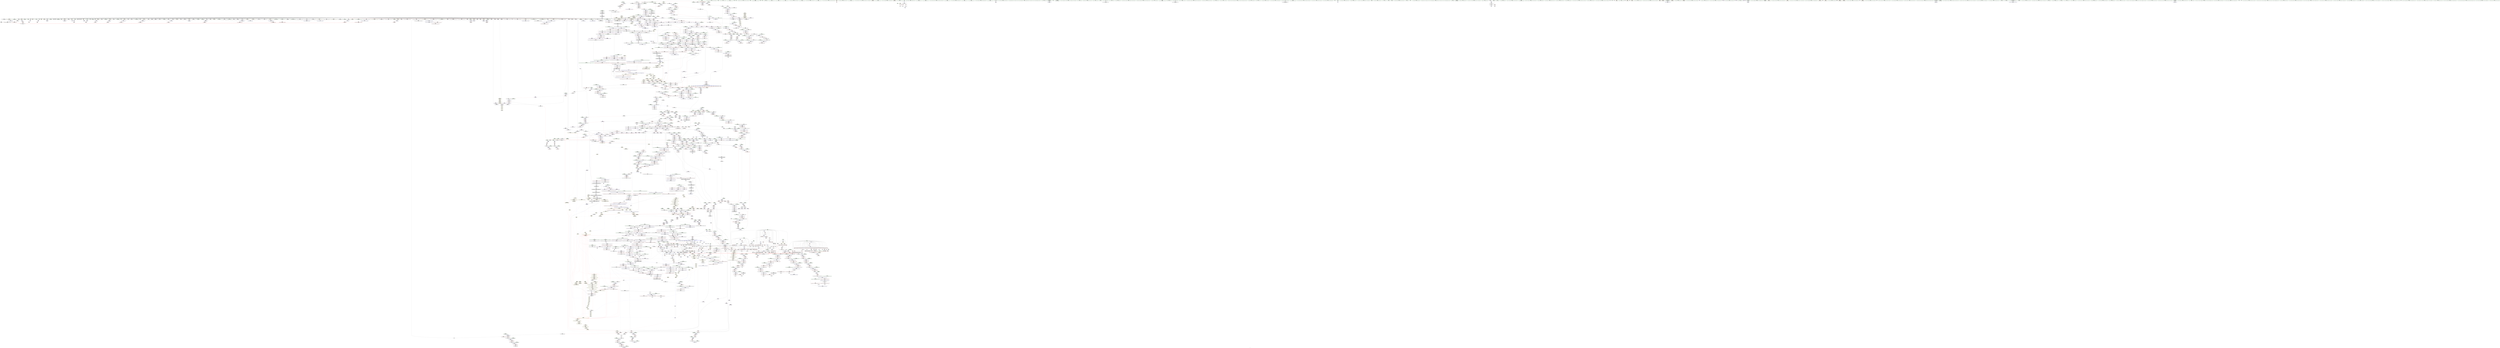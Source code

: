 digraph "SVFG" {
	label="SVFG";

	Node0x562705f362c0 [shape=record,color=grey,label="{NodeID: 0\nNullPtr}"];
	Node0x562705f362c0 -> Node0x562705fccc60[style=solid];
	Node0x562705f362c0 -> Node0x562705fccd60[style=solid];
	Node0x562705f362c0 -> Node0x562705fcce30[style=solid];
	Node0x562705f362c0 -> Node0x562705fccf00[style=solid];
	Node0x562705f362c0 -> Node0x562705fccfd0[style=solid];
	Node0x562705f362c0 -> Node0x562705fcd0a0[style=solid];
	Node0x562705f362c0 -> Node0x562705fcd170[style=solid];
	Node0x562705f362c0 -> Node0x562705fcd240[style=solid];
	Node0x562705f362c0 -> Node0x562705fcd310[style=solid];
	Node0x562705f362c0 -> Node0x562705fcd3e0[style=solid];
	Node0x562705f362c0 -> Node0x562705fcd4b0[style=solid];
	Node0x562705f362c0 -> Node0x562705fcd580[style=solid];
	Node0x562705f362c0 -> Node0x562705fcd650[style=solid];
	Node0x562705f362c0 -> Node0x562705fcd720[style=solid];
	Node0x562705f362c0 -> Node0x562705fcd7f0[style=solid];
	Node0x562705f362c0 -> Node0x562705fcd8c0[style=solid];
	Node0x562705f362c0 -> Node0x562705fcd990[style=solid];
	Node0x562705f362c0 -> Node0x562705fcda60[style=solid];
	Node0x562705f362c0 -> Node0x562705fcdb30[style=solid];
	Node0x562705f362c0 -> Node0x562705fcdc00[style=solid];
	Node0x562705f362c0 -> Node0x562705fcdcd0[style=solid];
	Node0x562705f362c0 -> Node0x562705fcdda0[style=solid];
	Node0x562705f362c0 -> Node0x562705fcde70[style=solid];
	Node0x562705f362c0 -> Node0x562705fcdf40[style=solid];
	Node0x562705f362c0 -> Node0x562705fce010[style=solid];
	Node0x562705f362c0 -> Node0x562705fce0e0[style=solid];
	Node0x562705f362c0 -> Node0x562705fce1b0[style=solid];
	Node0x562705f362c0 -> Node0x562705fce280[style=solid];
	Node0x562705f362c0 -> Node0x562705fce350[style=solid];
	Node0x562705f362c0 -> Node0x562705fce420[style=solid];
	Node0x562705f362c0 -> Node0x562705fce4f0[style=solid];
	Node0x562705f362c0 -> Node0x562705fce5c0[style=solid];
	Node0x562705f362c0 -> Node0x562705fce690[style=solid];
	Node0x562705f362c0 -> Node0x562705fce760[style=solid];
	Node0x562705f362c0 -> Node0x562705fce830[style=solid];
	Node0x562705f362c0 -> Node0x562705fce900[style=solid];
	Node0x562705f362c0 -> Node0x562705fce9d0[style=solid];
	Node0x562705f362c0 -> Node0x562705fceaa0[style=solid];
	Node0x562705f362c0 -> Node0x562705fceb70[style=solid];
	Node0x562705f362c0 -> Node0x562705fcec40[style=solid];
	Node0x562705f362c0 -> Node0x562705fced10[style=solid];
	Node0x562705f362c0 -> Node0x562705fcede0[style=solid];
	Node0x562705f362c0 -> Node0x562705fceeb0[style=solid];
	Node0x562705f362c0 -> Node0x562705fcef80[style=solid];
	Node0x562705f362c0 -> Node0x562705fcf050[style=solid];
	Node0x562705f362c0 -> Node0x562705fcf120[style=solid];
	Node0x562705f362c0 -> Node0x562705fcf1f0[style=solid];
	Node0x562705f362c0 -> Node0x562705fcf2c0[style=solid];
	Node0x562705f362c0 -> Node0x562705fcf390[style=solid];
	Node0x562705f362c0 -> Node0x562705fcf460[style=solid];
	Node0x562705f362c0 -> Node0x562705fcf530[style=solid];
	Node0x562705f362c0 -> Node0x562705fcf600[style=solid];
	Node0x562705f362c0 -> Node0x562705fcf6d0[style=solid];
	Node0x562705f362c0 -> Node0x562705fcf7a0[style=solid];
	Node0x562705f362c0 -> Node0x562705fcf870[style=solid];
	Node0x562705f362c0 -> Node0x562705fcf940[style=solid];
	Node0x562705f362c0 -> Node0x562705fcfa10[style=solid];
	Node0x562705f362c0 -> Node0x562705fcfae0[style=solid];
	Node0x562705f362c0 -> Node0x562705fcfbb0[style=solid];
	Node0x562705f362c0 -> Node0x562705fcfc80[style=solid];
	Node0x562705f362c0 -> Node0x562705fcfd50[style=solid];
	Node0x562705f362c0 -> Node0x562705fcfe20[style=solid];
	Node0x562705f362c0 -> Node0x562705fcfef0[style=solid];
	Node0x562705f362c0 -> Node0x562705fcffc0[style=solid];
	Node0x562705f362c0 -> Node0x562705fd0090[style=solid];
	Node0x562705f362c0 -> Node0x562705fd0160[style=solid];
	Node0x562705f362c0 -> Node0x562705fd0230[style=solid];
	Node0x562705f362c0 -> Node0x562705fd0300[style=solid];
	Node0x562705f362c0 -> Node0x562705fd03d0[style=solid];
	Node0x562705f362c0 -> Node0x562705fd04a0[style=solid];
	Node0x562705f362c0 -> Node0x562705fd0570[style=solid];
	Node0x562705f362c0 -> Node0x562705fd0640[style=solid];
	Node0x562705f362c0 -> Node0x562705fd0710[style=solid];
	Node0x562705f362c0 -> Node0x562705fd07e0[style=solid];
	Node0x562705f362c0 -> Node0x562706003460[style=solid];
	Node0x562705f362c0 -> Node0x562706007800[style=solid];
	Node0x562705f362c0 -> Node0x5627060078d0[style=solid];
	Node0x562705f362c0 -> Node0x5627060079a0[style=solid];
	Node0x562705f362c0 -> Node0x562706008ec0[style=solid];
	Node0x562705f362c0 -> Node0x562706008f90[style=solid];
	Node0x562705f362c0 -> Node0x562706009060[style=solid];
	Node0x562705f362c0 -> Node0x562705fdbd30[style=solid];
	Node0x562705f362c0 -> Node0x562705fdbe00[style=solid];
	Node0x562705f362c0 -> Node0x562705fdbed0[style=solid];
	Node0x562705f362c0 -> Node0x562705fdfc90[style=solid];
	Node0x562705f362c0 -> Node0x562705fdfd60[style=solid];
	Node0x562705f362c0 -> Node0x562705fdfe30[style=solid];
	Node0x562705f362c0 -> Node0x5627055029f0[style=solid];
	Node0x562705f362c0 -> Node0x562705502ac0[style=solid];
	Node0x562705f362c0 -> Node0x56270605c430[style=solid];
	Node0x562705f362c0 -> Node0x56270605e230[style=solid];
	Node0x562705f362c0:s64 -> Node0x5627061e79f0[style=solid,color=red];
	Node0x562705f362c0:s64 -> Node0x5627061e6fe0[style=solid,color=red];
	Node0x56270605adb0 [shape=record,color=grey,label="{NodeID: 2657\n601 = Binary(599, 600, )\n}"];
	Node0x562705fdbc60 [shape=record,color=blue,label="{NodeID: 1550\n1489\<--1486\n__a.addr\<--__a\n_ZNSt12_Vector_baseIiSaIiEE12_Vector_implC2ERKS0_\n}"];
	Node0x562705fdbc60 -> Node0x562705ff8120[style=dashed];
	Node0x562705fb9f40 [shape=record,color=green,label="{NodeID: 443\n2799\<--2800\n_Num\<--_Num_field_insensitive\n_ZNSt11__copy_moveILb0ELb1ESt26random_access_iterator_tagE8__copy_mIiEEPT_PKS3_S6_S4_\n}"];
	Node0x562705fb9f40 -> Node0x562706000590[style=solid];
	Node0x562705fb9f40 -> Node0x562706000660[style=solid];
	Node0x562705fb9f40 -> Node0x562706000730[style=solid];
	Node0x562705fb9f40 -> Node0x56270601bb00[style=solid];
	Node0x5627061f9f70 [shape=record,color=black,label="{NodeID: 4207\n2098 = PHI(2027, )\n1st arg _ZNSt12_Vector_baseISt6vectorIiSaIiEESaIS2_EE17_M_create_storageEm }"];
	Node0x5627061f9f70 -> Node0x562705fdffd0[style=solid];
	Node0x562705fc93d0 [shape=record,color=purple,label="{NodeID: 886\n2502\<--2490\ncoerce.dive\<--__first\n_ZSt22__uninitialized_copy_aIN9__gnu_cxx17__normal_iteratorIPKiSt6vectorIiSaIiEEEEPiiET0_T_SA_S9_RSaIT1_E\n}"];
	Node0x562705fc93d0 -> Node0x562705fe2530[style=solid];
	Node0x562705fff960 [shape=record,color=red,label="{NodeID: 1329\n2695\<--2694\n\<--coerce.dive10\n_ZSt4copyIN9__gnu_cxx17__normal_iteratorIPKiSt6vectorIiSaIiEEEEPiET0_T_SA_S9_\n|{<s0>232}}"];
	Node0x562705fff960:s0 -> Node0x5627061e2bb0[style=solid,color=red];
	Node0x562705fb2320 [shape=record,color=green,label="{NodeID: 222\n1439\<--1440\n_ZNSt12_Vector_baseIiSaIiEE17_M_create_storageEm\<--_ZNSt12_Vector_baseIiSaIiEE17_M_create_storageEm_field_insensitive\n}"];
	Node0x5627061e2bb0 [shape=record,color=black,label="{NodeID: 3986\n2703 = PHI(2695, )\n0th arg _ZSt14__copy_move_a2ILb0EN9__gnu_cxx17__normal_iteratorIPKiSt6vectorIiSaIiEEEEPiET1_T0_SA_S9_ }"];
	Node0x5627061e2bb0 -> Node0x56270601aed0[style=solid];
	Node0x5627060dd550 [shape=record,color=yellow,style=double,label="{NodeID: 2879\n187V_1 = ENCHI(MR_187V_0)\npts\{254 319 \}\nFun[_ZSt20uninitialized_fill_nIPimiET_S1_T0_RKT1_]|{<s0>152}}"];
	Node0x5627060dd550:s0 -> Node0x5627060e2d70[style=dashed,color=red];
	Node0x562705fd5d50 [shape=record,color=black,label="{NodeID: 665\n1620\<--1616\n\<--call2\n_ZN9__gnu_cxx13new_allocatorIiE8allocateEmPKv\n}"];
	Node0x562705fd5d50 -> Node0x562705fd5e20[style=solid];
	Node0x562705ff45d0 [shape=record,color=red,label="{NodeID: 1108\n916\<--907\n\<--__n.addr\n_ZNSt6vectorIS_IiSaIiEESaIS1_EEixEm\n}"];
	Node0x562705fa9c70 [shape=record,color=green,label="{NodeID: 1\n7\<--1\n__dso_handle\<--dummyObj\nGlob }"];
	Node0x56270605af30 [shape=record,color=grey,label="{NodeID: 2658\n577 = Binary(576, 225, )\n}"];
	Node0x56270605af30 -> Node0x562706005370[style=solid];
	Node0x562705fdbd30 [shape=record,color=blue, style = dotted,label="{NodeID: 1551\n1499\<--3\n_M_start\<--dummyVal\n_ZNSt12_Vector_baseIiSaIiEE12_Vector_implC2ERKS0_\n|{|<s1>139|<s2>175}}"];
	Node0x562705fdbd30 -> Node0x562705fdbe00[style=dashed];
	Node0x562705fdbd30:s1 -> Node0x562706138310[style=dashed,color=blue];
	Node0x562705fdbd30:s2 -> Node0x562706139b00[style=dashed,color=blue];
	Node0x562705fba010 [shape=record,color=green,label="{NodeID: 444\n2821\<--2822\nllvm.memmove.p0i8.p0i8.i64\<--llvm.memmove.p0i8.p0i8.i64_field_insensitive\n}"];
	Node0x5627061fa0b0 [shape=record,color=black,label="{NodeID: 4208\n1063 = PHI(1004, )\n0th arg _ZSt8_DestroyIPiEvT_S1_ }"];
	Node0x5627061fa0b0 -> Node0x5627060080f0[style=solid];
	Node0x562705fc94a0 [shape=record,color=purple,label="{NodeID: 887\n2504\<--2492\ncoerce.dive1\<--__last\n_ZSt22__uninitialized_copy_aIN9__gnu_cxx17__normal_iteratorIPKiSt6vectorIiSaIiEEEEPiiET0_T_SA_S9_RSaIT1_E\n}"];
	Node0x562705fc94a0 -> Node0x562705fe2600[style=solid];
	Node0x562705fffa30 [shape=record,color=red,label="{NodeID: 1330\n2697\<--2696\n\<--coerce.dive11\n_ZSt4copyIN9__gnu_cxx17__normal_iteratorIPKiSt6vectorIiSaIiEEEEPiET0_T_SA_S9_\n|{<s0>232}}"];
	Node0x562705fffa30:s0 -> Node0x5627061e2cf0[style=solid,color=red];
	Node0x562705fb2420 [shape=record,color=green,label="{NodeID: 223\n1458\<--1459\nthis.addr\<--this.addr_field_insensitive\n_ZNSt6vectorIiSaIiEE18_M_fill_initializeEmRKi\n}"];
	Node0x562705fb2420 -> Node0x562705ff7d10[style=solid];
	Node0x562705fb2420 -> Node0x562705fdb850[style=solid];
	Node0x5627061e2cf0 [shape=record,color=black,label="{NodeID: 3987\n2704 = PHI(2697, )\n1st arg _ZSt14__copy_move_a2ILb0EN9__gnu_cxx17__normal_iteratorIPKiSt6vectorIiSaIiEEEEPiET1_T0_SA_S9_ }"];
	Node0x5627061e2cf0 -> Node0x56270601afa0[style=solid];
	Node0x562705fd5e20 [shape=record,color=black,label="{NodeID: 666\n1590\<--1620\n_ZN9__gnu_cxx13new_allocatorIiE8allocateEmPKv_ret\<--\n_ZN9__gnu_cxx13new_allocatorIiE8allocateEmPKv\n|{<s0>147}}"];
	Node0x562705fd5e20:s0 -> Node0x5627061f67e0[style=solid,color=blue];
	Node0x562705ff46a0 [shape=record,color=red,label="{NodeID: 1109\n915\<--914\n\<--_M_start\n_ZNSt6vectorIS_IiSaIiEESaIS1_EEixEm\n}"];
	Node0x562705ff46a0 -> Node0x562705fecbf0[style=solid];
	Node0x562705faa3c0 [shape=record,color=green,label="{NodeID: 2\n9\<--1\n\<--dummyObj\nCan only get source location for instruction, argument, global var or function.}"];
	Node0x56270605b0b0 [shape=record,color=grey,label="{NodeID: 2659\n2472 = Binary(2471, 1042, )\n}"];
	Node0x56270605b0b0 -> Node0x562705fd86c0[style=solid];
	Node0x562705fdbe00 [shape=record,color=blue, style = dotted,label="{NodeID: 1552\n1501\<--3\n_M_finish\<--dummyVal\n_ZNSt12_Vector_baseIiSaIiEE12_Vector_implC2ERKS0_\n|{|<s1>139|<s2>175}}"];
	Node0x562705fdbe00 -> Node0x562705fdbed0[style=dashed];
	Node0x562705fdbe00:s1 -> Node0x562706138310[style=dashed,color=blue];
	Node0x562705fdbe00:s2 -> Node0x562706139b00[style=dashed,color=blue];
	Node0x562705fba110 [shape=record,color=green,label="{NodeID: 445\n2835\<--2836\nthis.addr\<--this.addr_field_insensitive\n_ZNK9__gnu_cxx17__normal_iteratorIPKiSt6vectorIiSaIiEEE4baseEv\n}"];
	Node0x562705fba110 -> Node0x562706000800[style=solid];
	Node0x562705fba110 -> Node0x56270601bca0[style=solid];
	Node0x5627061fa1f0 [shape=record,color=black,label="{NodeID: 4209\n1064 = PHI(1005, )\n1st arg _ZSt8_DestroyIPiEvT_S1_ }"];
	Node0x5627061fa1f0 -> Node0x5627060081c0[style=solid];
	Node0x562705fc9570 [shape=record,color=purple,label="{NodeID: 888\n2519\<--2498\ncoerce.dive3\<--agg.tmp\n_ZSt22__uninitialized_copy_aIN9__gnu_cxx17__normal_iteratorIPKiSt6vectorIiSaIiEEEEPiiET0_T_SA_S9_RSaIT1_E\n}"];
	Node0x562705fc9570 -> Node0x562705ffeac0[style=solid];
	Node0x562705fffb00 [shape=record,color=red,label="{NodeID: 1331\n2735\<--2710\n\<--__result.addr\n_ZSt14__copy_move_a2ILb0EN9__gnu_cxx17__normal_iteratorIPKiSt6vectorIiSaIiEEEEPiET1_T0_SA_S9_\n|{<s0>237}}"];
	Node0x562705fffb00:s0 -> Node0x5627062019f0[style=solid,color=red];
	Node0x562705fb24f0 [shape=record,color=green,label="{NodeID: 224\n1460\<--1461\n__n.addr\<--__n.addr_field_insensitive\n_ZNSt6vectorIiSaIiEE18_M_fill_initializeEmRKi\n}"];
	Node0x562705fb24f0 -> Node0x562705ff7de0[style=solid];
	Node0x562705fb24f0 -> Node0x562705fdb920[style=solid];
	Node0x5627061e2e30 [shape=record,color=black,label="{NodeID: 3988\n2705 = PHI(2693, )\n2nd arg _ZSt14__copy_move_a2ILb0EN9__gnu_cxx17__normal_iteratorIPKiSt6vectorIiSaIiEEEEPiET1_T0_SA_S9_ }"];
	Node0x5627061e2e30 -> Node0x56270601b070[style=solid];
	Node0x562705fd5ef0 [shape=record,color=black,label="{NodeID: 667\n1622\<--1629\n_ZNK9__gnu_cxx13new_allocatorIiE8max_sizeEv_ret\<--\n_ZNK9__gnu_cxx13new_allocatorIiE8max_sizeEv\n|{<s0>148}}"];
	Node0x562705fd5ef0:s0 -> Node0x5627061f68f0[style=solid,color=blue];
	Node0x562705ff4770 [shape=record,color=red,label="{NodeID: 1110\n944\<--924\n\<--retval\n_ZSt3minIiERKT_S2_S2_\n}"];
	Node0x562705ff4770 -> Node0x562705fd4690[style=solid];
	Node0x562705faa450 [shape=record,color=green,label="{NodeID: 3\n25\<--1\n.str\<--dummyObj\nGlob }"];
	Node0x56270605b230 [shape=record,color=grey,label="{NodeID: 2660\n2471 = Binary(2469, 2470, )\n}"];
	Node0x56270605b230 -> Node0x56270605b0b0[style=solid];
	Node0x562705fdbed0 [shape=record,color=blue, style = dotted,label="{NodeID: 1553\n1503\<--3\n_M_end_of_storage\<--dummyVal\n_ZNSt12_Vector_baseIiSaIiEE12_Vector_implC2ERKS0_\n|{<s0>139|<s1>175}}"];
	Node0x562705fdbed0:s0 -> Node0x562706138310[style=dashed,color=blue];
	Node0x562705fdbed0:s1 -> Node0x562706139b00[style=dashed,color=blue];
	Node0x562705fba1e0 [shape=record,color=green,label="{NodeID: 446\n2844\<--2845\nthis.addr\<--this.addr_field_insensitive\n_ZN9__gnu_cxx17__normal_iteratorIPKiSt6vectorIiSaIiEEEC2ERKS2_\n}"];
	Node0x562705fba1e0 -> Node0x5627060008d0[style=solid];
	Node0x562705fba1e0 -> Node0x56270601bd70[style=solid];
	Node0x5627061fa330 [shape=record,color=black,label="{NodeID: 4210\n2756 = PHI(2726, )\n0th arg _ZSt13__copy_move_aILb0EPKiPiET1_T0_S4_S3_ }"];
	Node0x5627061fa330 -> Node0x56270601b480[style=solid];
	Node0x5627060c6a50 [shape=record,color=yellow,style=double,label="{NodeID: 3103\n90V_1 = ENCHI(MR_90V_0)\npts\{1617 \}\nFun[_ZSt22__uninitialized_copy_aIN9__gnu_cxx17__normal_iteratorIPKiSt6vectorIiSaIiEEEEPiiET0_T_SA_S9_RSaIT1_E]|{<s0>218}}"];
	Node0x5627060c6a50:s0 -> Node0x562705502500[style=dashed,color=red];
	Node0x562705fc9640 [shape=record,color=purple,label="{NodeID: 889\n2521\<--2500\ncoerce.dive4\<--agg.tmp2\n_ZSt22__uninitialized_copy_aIN9__gnu_cxx17__normal_iteratorIPKiSt6vectorIiSaIiEEEEPiiET0_T_SA_S9_RSaIT1_E\n}"];
	Node0x562705fc9640 -> Node0x562705ffeb90[style=solid];
	Node0x562705fffbd0 [shape=record,color=red,label="{NodeID: 1332\n2725\<--2724\n\<--coerce.dive2\n_ZSt14__copy_move_a2ILb0EN9__gnu_cxx17__normal_iteratorIPKiSt6vectorIiSaIiEEEEPiET1_T0_SA_S9_\n|{<s0>234}}"];
	Node0x562705fffbd0:s0 -> Node0x5627061e3af0[style=solid,color=red];
	Node0x562705fb25c0 [shape=record,color=green,label="{NodeID: 225\n1462\<--1463\n__value.addr\<--__value.addr_field_insensitive\n_ZNSt6vectorIiSaIiEE18_M_fill_initializeEmRKi\n}"];
	Node0x562705fb25c0 -> Node0x562705ff7eb0[style=solid];
	Node0x562705fb25c0 -> Node0x562705fdb9f0[style=solid];
	Node0x5627061e2f70 [shape=record,color=black,label="{NodeID: 3989\n2075 = PHI(2022, 3028, )\n0th arg _ZNSt12_Vector_baseISt6vectorIiSaIiEESaIS2_EE12_Vector_implC2ERKS3_ }"];
	Node0x5627061e2f70 -> Node0x562705fdfaf0[style=solid];
	Node0x562705fd5fc0 [shape=record,color=black,label="{NodeID: 668\n1633\<--1653\n_ZSt24__uninitialized_fill_n_aIPimiiET_S1_T0_RKT1_RSaIT2_E_ret\<--call\n_ZSt24__uninitialized_fill_n_aIPimiiET_S1_T0_RKT1_RSaIT2_E\n|{<s0>143}}"];
	Node0x562705fd5fc0:s0 -> Node0x5627061f6f80[style=solid,color=blue];
	Node0x562705ff4840 [shape=record,color=red,label="{NodeID: 1111\n934\<--926\n\<--__a.addr\n_ZSt3minIiERKT_S2_S2_\n}"];
	Node0x562705ff4840 -> Node0x562705ff4c50[style=solid];
	Node0x562705faa4e0 [shape=record,color=green,label="{NodeID: 4\n27\<--1\n.str.3\<--dummyObj\nGlob }"];
	Node0x56270605b3b0 [shape=record,color=grey,label="{NodeID: 2661\n264 = Binary(263, 225, )\n}"];
	Node0x56270605b3b0 -> Node0x562705fd1840[style=solid];
	Node0x562705fdbfa0 [shape=record,color=blue,label="{NodeID: 1554\n1509\<--1507\nthis.addr\<--this\n_ZNSt12_Vector_baseIiSaIiEE17_M_create_storageEm\n}"];
	Node0x562705fdbfa0 -> Node0x562705ff81f0[style=dashed];
	Node0x562705fba2b0 [shape=record,color=green,label="{NodeID: 447\n2846\<--2847\n__i.addr\<--__i.addr_field_insensitive\n_ZN9__gnu_cxx17__normal_iteratorIPKiSt6vectorIiSaIiEEEC2ERKS2_\n}"];
	Node0x562705fba2b0 -> Node0x5627060009a0[style=solid];
	Node0x562705fba2b0 -> Node0x56270601be40[style=solid];
	Node0x5627061fa470 [shape=record,color=black,label="{NodeID: 4211\n2757 = PHI(2734, )\n1st arg _ZSt13__copy_move_aILb0EPKiPiET1_T0_S4_S3_ }"];
	Node0x5627061fa470 -> Node0x56270601b550[style=solid];
	Node0x562705fc9710 [shape=record,color=purple,label="{NodeID: 890\n3099\<--2508\noffset_0\<--\n}"];
	Node0x562705fc9710 -> Node0x562705fe2870[style=solid];
	Node0x562705fffca0 [shape=record,color=red,label="{NodeID: 1333\n2733\<--2732\n\<--coerce.dive4\n_ZSt14__copy_move_a2ILb0EN9__gnu_cxx17__normal_iteratorIPKiSt6vectorIiSaIiEEEEPiET1_T0_SA_S9_\n|{<s0>236}}"];
	Node0x562705fffca0:s0 -> Node0x5627061e3af0[style=solid,color=red];
	Node0x562705fb2690 [shape=record,color=green,label="{NodeID: 226\n1477\<--1478\n_ZSt24__uninitialized_fill_n_aIPimiiET_S1_T0_RKT1_RSaIT2_E\<--_ZSt24__uninitialized_fill_n_aIPimiiET_S1_T0_RKT1_RSaIT2_E_field_insensitive\n}"];
	Node0x5627061e3180 [shape=record,color=black,label="{NodeID: 3990\n2076 = PHI(2023, 3029, )\n1st arg _ZNSt12_Vector_baseISt6vectorIiSaIiEESaIS2_EE12_Vector_implC2ERKS3_ }"];
	Node0x5627061e3180 -> Node0x562705fdfbc0[style=solid];
	Node0x5627060dd930 [shape=record,color=yellow,style=double,label="{NodeID: 2883\n13V_1 = ENCHI(MR_13V_0)\npts\{2205 \}\nFun[_ZNSt6vectorIS_IiSaIiEESaIS1_EEaSEOS3_]|{<s0>108}}"];
	Node0x5627060dd930:s0 -> Node0x5627060c8ec0[style=dashed,color=red];
	Node0x562705fd6090 [shape=record,color=black,label="{NodeID: 669\n1657\<--1676\n_ZSt20uninitialized_fill_nIPimiET_S1_T0_RKT1__ret\<--call\n_ZSt20uninitialized_fill_nIPimiET_S1_T0_RKT1_\n|{<s0>151}}"];
	Node0x562705fd6090:s0 -> Node0x5627061f7090[style=solid,color=blue];
	Node0x562705ff4910 [shape=record,color=red,label="{NodeID: 1112\n941\<--926\n\<--__a.addr\n_ZSt3minIiERKT_S2_S2_\n}"];
	Node0x562705ff4910 -> Node0x562706007590[style=solid];
	Node0x562705faa570 [shape=record,color=green,label="{NodeID: 5\n29\<--1\nstdout\<--dummyObj\nGlob }"];
	Node0x56270605b530 [shape=record,color=grey,label="{NodeID: 2662\n298 = Binary(297, 225, )\n}"];
	Node0x56270605b530 -> Node0x5627060040c0[style=solid];
	Node0x562705fdc070 [shape=record,color=blue,label="{NodeID: 1555\n1511\<--1508\n__n.addr\<--__n\n_ZNSt12_Vector_baseIiSaIiEE17_M_create_storageEm\n}"];
	Node0x562705fdc070 -> Node0x562705ff82c0[style=dashed];
	Node0x562705fdc070 -> Node0x562705ff8390[style=dashed];
	Node0x562705fba380 [shape=record,color=green,label="{NodeID: 448\n2859\<--2860\n\<--field_insensitive\n_ZNSt6vectorIS_IiSaIiEESaIS1_EE14_M_move_assignEOS3_St17integral_constantIbLb1EE\n}"];
	Node0x5627061fa5b0 [shape=record,color=black,label="{NodeID: 4212\n2758 = PHI(2736, )\n2nd arg _ZSt13__copy_move_aILb0EPKiPiET1_T0_S4_S3_ }"];
	Node0x5627061fa5b0 -> Node0x56270601b620[style=solid];
	Node0x562705fc97e0 [shape=record,color=purple,label="{NodeID: 891\n3100\<--2509\noffset_0\<--\n}"];
	Node0x562705fc97e0 -> Node0x5627060023a0[style=solid];
	Node0x562705fffd70 [shape=record,color=red,label="{NodeID: 1334\n2753\<--2752\n\<--coerce.dive1\n_ZSt12__miter_baseIN9__gnu_cxx17__normal_iteratorIPKiSt6vectorIiSaIiEEEEET_S8_\n}"];
	Node0x562705fffd70 -> Node0x562705fda0c0[style=solid];
	Node0x562705fb2790 [shape=record,color=green,label="{NodeID: 227\n1487\<--1488\nthis.addr\<--this.addr_field_insensitive\n_ZNSt12_Vector_baseIiSaIiEE12_Vector_implC2ERKS0_\n}"];
	Node0x562705fb2790 -> Node0x562705ff8050[style=solid];
	Node0x562705fb2790 -> Node0x562705fdbb90[style=solid];
	Node0x5627061e3300 [shape=record,color=black,label="{NodeID: 3991\n1658 = PHI(1650, )\n0th arg _ZSt20uninitialized_fill_nIPimiET_S1_T0_RKT1_ }"];
	Node0x5627061e3300 -> Node0x562705fdcf10[style=solid];
	Node0x5627060dda10 [shape=record,color=yellow,style=double,label="{NodeID: 2884\n220V_1 = ENCHI(MR_220V_0)\npts\{240000 240001 240002 3270000 3270001 3270002 \}\nFun[_ZNSt6vectorIS_IiSaIiEESaIS1_EEaSEOS3_]|{<s0>108|<s1>108}}"];
	Node0x5627060dda10:s0 -> Node0x5627060c9350[style=dashed,color=red];
	Node0x5627060dda10:s1 -> Node0x5627060c9430[style=dashed,color=red];
	Node0x562705fd6160 [shape=record,color=black,label="{NodeID: 670\n1680\<--1696\n_ZNSt22__uninitialized_fill_nILb1EE15__uninit_fill_nIPimiEET_S3_T0_RKT1__ret\<--call\n_ZNSt22__uninitialized_fill_nILb1EE15__uninit_fill_nIPimiEET_S3_T0_RKT1_\n|{<s0>152}}"];
	Node0x562705fd6160:s0 -> Node0x5627061f71a0[style=solid,color=blue];
	Node0x562705ff49e0 [shape=record,color=red,label="{NodeID: 1113\n932\<--928\n\<--__b.addr\n_ZSt3minIiERKT_S2_S2_\n}"];
	Node0x562705ff49e0 -> Node0x562705ff4b80[style=solid];
	Node0x562705faa600 [shape=record,color=green,label="{NodeID: 6\n30\<--1\n.str.4\<--dummyObj\nGlob }"];
	Node0x56270605b6b0 [shape=record,color=grey,label="{NodeID: 2663\n289 = Binary(288, 225, )\n}"];
	Node0x56270605b6b0 -> Node0x562705fd1910[style=solid];
	Node0x562705fdc140 [shape=record,color=blue,label="{NodeID: 1556\n1521\<--1517\n_M_start\<--call\n_ZNSt12_Vector_baseIiSaIiEE17_M_create_storageEm\n|{|<s3>140}}"];
	Node0x562705fdc140 -> Node0x562705ff8460[style=dashed];
	Node0x562705fdc140 -> Node0x562705ff8530[style=dashed];
	Node0x562705fdc140 -> Node0x562705fdc210[style=dashed];
	Node0x562705fdc140:s3 -> Node0x5627061384d0[style=dashed,color=blue];
	Node0x562705fba450 [shape=record,color=green,label="{NodeID: 449\n2861\<--2862\nthis.addr\<--this.addr_field_insensitive\n_ZNSt6vectorIS_IiSaIiEESaIS1_EE14_M_move_assignEOS3_St17integral_constantIbLb1EE\n}"];
	Node0x562705fba450 -> Node0x562706000b40[style=solid];
	Node0x562705fba450 -> Node0x56270601bfe0[style=solid];
	Node0x5627061fa6f0 [shape=record,color=black,label="{NodeID: 4213\n892 = PHI(336, 336, 1365, 2867, )\n0th arg _ZNSaISt6vectorIiSaIiEEED2Ev }"];
	Node0x5627061fa6f0 -> Node0x5627060070b0[style=solid];
	Node0x562705fc98b0 [shape=record,color=purple,label="{NodeID: 892\n3102\<--2515\noffset_0\<--\n}"];
	Node0x562705fc98b0 -> Node0x562705fe2940[style=solid];
	Node0x562705fffe40 [shape=record,color=red,label="{NodeID: 1335\n2771\<--2759\n\<--__first.addr\n_ZSt13__copy_move_aILb0EPKiPiET1_T0_S4_S3_\n|{<s0>240}}"];
	Node0x562705fffe40:s0 -> Node0x5627061e7310[style=solid,color=red];
	Node0x562705fb2860 [shape=record,color=green,label="{NodeID: 228\n1489\<--1490\n__a.addr\<--__a.addr_field_insensitive\n_ZNSt12_Vector_baseIiSaIiEE12_Vector_implC2ERKS0_\n}"];
	Node0x562705fb2860 -> Node0x562705ff8120[style=solid];
	Node0x562705fb2860 -> Node0x562705fdbc60[style=solid];
	Node0x5627061e3410 [shape=record,color=black,label="{NodeID: 3992\n1659 = PHI(1651, )\n1st arg _ZSt20uninitialized_fill_nIPimiET_S1_T0_RKT1_ }"];
	Node0x5627061e3410 -> Node0x562705fdcfe0[style=solid];
	Node0x562705fd6230 [shape=record,color=black,label="{NodeID: 671\n1700\<--1719\n_ZSt6fill_nIPimiET_S1_T0_RKT1__ret\<--call1\n_ZSt6fill_nIPimiET_S1_T0_RKT1_\n|{<s0>153}}"];
	Node0x562705fd6230:s0 -> Node0x5627061f72b0[style=solid,color=blue];
	Node0x562705ff4ab0 [shape=record,color=red,label="{NodeID: 1114\n938\<--928\n\<--__b.addr\n_ZSt3minIiERKT_S2_S2_\n}"];
	Node0x562705ff4ab0 -> Node0x5627060074c0[style=solid];
	Node0x562705faa690 [shape=record,color=green,label="{NodeID: 7\n32\<--1\n.str.5\<--dummyObj\nGlob }"];
	Node0x56270605b830 [shape=record,color=grey,label="{NodeID: 2664\n1041 = Binary(1040, 1042, )\n|{<s0>115}}"];
	Node0x56270605b830:s0 -> Node0x5627061e6a90[style=solid,color=red];
	Node0x562705fdc210 [shape=record,color=blue,label="{NodeID: 1557\n1527\<--1525\n_M_finish\<--\n_ZNSt12_Vector_baseIiSaIiEE17_M_create_storageEm\n|{|<s2>140}}"];
	Node0x562705fdc210 -> Node0x562705ff8530[style=dashed];
	Node0x562705fdc210 -> Node0x562705fdc2e0[style=dashed];
	Node0x562705fdc210:s2 -> Node0x5627061384d0[style=dashed,color=blue];
	Node0x562705fba520 [shape=record,color=green,label="{NodeID: 450\n2863\<--2864\n__x.addr\<--__x.addr_field_insensitive\n_ZNSt6vectorIS_IiSaIiEESaIS1_EE14_M_move_assignEOS3_St17integral_constantIbLb1EE\n}"];
	Node0x562705fba520 -> Node0x562706000c10[style=solid];
	Node0x562705fba520 -> Node0x562706000ce0[style=solid];
	Node0x562705fba520 -> Node0x56270601c0b0[style=solid];
	Node0x5627061faaa0 [shape=record,color=black,label="{NodeID: 4214\n2131 = PHI(3013, )\n0th arg _ZN9__gnu_cxx13new_allocatorISt6vectorIiSaIiEEEC2ERKS4_ }"];
	Node0x5627061faaa0 -> Node0x562705fe0310[style=solid];
	Node0x5627060c6e60 [shape=record,color=yellow,style=double,label="{NodeID: 3107\n90V_1 = ENCHI(MR_90V_0)\npts\{1617 \}\nFun[_ZSt6fill_nIPimiET_S1_T0_RKT1_]|{<s0>155}}"];
	Node0x5627060c6e60:s0 -> Node0x5627060d0a90[style=dashed,color=red];
	Node0x562705fc9980 [shape=record,color=purple,label="{NodeID: 893\n3103\<--2516\noffset_0\<--\n}"];
	Node0x562705fc9980 -> Node0x562706002470[style=solid];
	Node0x562705ffff10 [shape=record,color=red,label="{NodeID: 1336\n2772\<--2761\n\<--__last.addr\n_ZSt13__copy_move_aILb0EPKiPiET1_T0_S4_S3_\n|{<s0>240}}"];
	Node0x562705ffff10:s0 -> Node0x5627061e7420[style=solid,color=red];
	Node0x562705fbad30 [shape=record,color=green,label="{NodeID: 229\n1497\<--1498\n_ZNSaIiEC2ERKS_\<--_ZNSaIiEC2ERKS__field_insensitive\n}"];
	Node0x5627061e3520 [shape=record,color=black,label="{NodeID: 3993\n1660 = PHI(1652, )\n2nd arg _ZSt20uninitialized_fill_nIPimiET_S1_T0_RKT1_ }"];
	Node0x5627061e3520 -> Node0x562705fdd0b0[style=solid];
	Node0x562705fd6300 [shape=record,color=black,label="{NodeID: 672\n1723\<--1761\n_ZSt10__fill_n_aIPimiEN9__gnu_cxx11__enable_ifIXsr11__is_scalarIT1_EE7__valueET_E6__typeES4_T0_RKS3__ret\<--\n_ZSt10__fill_n_aIPimiEN9__gnu_cxx11__enable_ifIXsr11__is_scalarIT1_EE7__valueET_E6__typeES4_T0_RKS3_\n|{<s0>155}}"];
	Node0x562705fd6300:s0 -> Node0x5627061f7530[style=solid,color=blue];
	Node0x562705ff4b80 [shape=record,color=red,label="{NodeID: 1115\n933\<--932\n\<--\n_ZSt3minIiERKT_S2_S2_\n}"];
	Node0x562705ff4b80 -> Node0x56270605d030[style=solid];
	Node0x562705faa720 [shape=record,color=green,label="{NodeID: 8\n35\<--1\n\<--dummyObj\nCan only get source location for instruction, argument, global var or function.}"];
	Node0x56270605b9b0 [shape=record,color=grey,label="{NodeID: 2665\n1040 = Binary(1038, 1039, )\n}"];
	Node0x56270605b9b0 -> Node0x56270605b830[style=solid];
	Node0x562705fdc2e0 [shape=record,color=blue,label="{NodeID: 1558\n1535\<--1533\n_M_end_of_storage\<--add.ptr\n_ZNSt12_Vector_baseIiSaIiEE17_M_create_storageEm\n|{<s0>140}}"];
	Node0x562705fdc2e0:s0 -> Node0x5627061384d0[style=dashed,color=blue];
	Node0x562705fba5f0 [shape=record,color=green,label="{NodeID: 451\n2865\<--2866\n__tmp\<--__tmp_field_insensitive\n_ZNSt6vectorIS_IiSaIiEESaIS1_EE14_M_move_assignEOS3_St17integral_constantIbLb1EE\n|{|<s1>244|<s2>251|<s3>252}}"];
	Node0x562705fba5f0 -> Node0x562705fda810[style=solid];
	Node0x562705fba5f0:s1 -> Node0x5627061ea2d0[style=solid,color=red];
	Node0x562705fba5f0:s2 -> Node0x5627061ea4f0[style=solid,color=red];
	Node0x562705fba5f0:s3 -> Node0x5627061ea4f0[style=solid,color=red];
	Node0x5627061fabb0 [shape=record,color=black,label="{NodeID: 4215\n2132 = PHI(3015, )\n1st arg _ZN9__gnu_cxx13new_allocatorISt6vectorIiSaIiEEEC2ERKS4_ }"];
	Node0x5627061fabb0 -> Node0x562705fe03e0[style=solid];
	Node0x562705fc9a50 [shape=record,color=purple,label="{NodeID: 894\n2545\<--2529\ncoerce.dive\<--retval\n_ZNKSt6vectorIiSaIiEE5beginEv\n}"];
	Node0x562705fc9a50 -> Node0x562705ffee00[style=solid];
	Node0x562705ffffe0 [shape=record,color=red,label="{NodeID: 1337\n2773\<--2763\n\<--__result.addr\n_ZSt13__copy_move_aILb0EPKiPiET1_T0_S4_S3_\n|{<s0>240}}"];
	Node0x562705ffffe0:s0 -> Node0x5627061e7530[style=solid,color=red];
	Node0x562705fbae00 [shape=record,color=green,label="{NodeID: 230\n1509\<--1510\nthis.addr\<--this.addr_field_insensitive\n_ZNSt12_Vector_baseIiSaIiEE17_M_create_storageEm\n}"];
	Node0x562705fbae00 -> Node0x562705ff81f0[style=solid];
	Node0x562705fbae00 -> Node0x562705fdbfa0[style=solid];
	Node0x5627061e3630 [shape=record,color=black,label="{NodeID: 3994\n1225 = PHI(174, 2064, 2897, 2900, )\n0th arg _ZNSt12_Vector_baseISt6vectorIiSaIiEESaIS2_EE19_M_get_Tp_allocatorEv }"];
	Node0x5627061e3630 -> Node0x562706009470[style=solid];
	Node0x562705fd63d0 [shape=record,color=black,label="{NodeID: 673\n1763\<--1768\n_ZSt12__niter_baseIPiET_S1__ret\<--\n_ZSt12__niter_baseIPiET_S1_\n|{<s0>154|<s1>237}}"];
	Node0x562705fd63d0:s0 -> Node0x5627061f73f0[style=solid,color=blue];
	Node0x562705fd63d0:s1 -> Node0x5627061f51f0[style=solid,color=blue];
	Node0x562705ff4c50 [shape=record,color=red,label="{NodeID: 1116\n935\<--934\n\<--\n_ZSt3minIiERKT_S2_S2_\n}"];
	Node0x562705ff4c50 -> Node0x56270605d030[style=solid];
	Node0x562705faa820 [shape=record,color=green,label="{NodeID: 9\n225\<--1\n\<--dummyObj\nCan only get source location for instruction, argument, global var or function.}"];
	Node0x56270605bb30 [shape=record,color=grey,label="{NodeID: 2666\n622 = cmp(612, 621, )\n}"];
	Node0x562705fdc3b0 [shape=record,color=blue,label="{NodeID: 1559\n1543\<--1541\nthis.addr\<--this\n_ZN9__gnu_cxx13new_allocatorIiEC2ERKS1_\n}"];
	Node0x562705fdc3b0 -> Node0x562705ff8600[style=dashed];
	Node0x562705fba6c0 [shape=record,color=green,label="{NodeID: 452\n2867\<--2868\nref.tmp\<--ref.tmp_field_insensitive\n_ZNSt6vectorIS_IiSaIiEESaIS1_EE14_M_move_assignEOS3_St17integral_constantIbLb1EE\n|{<s0>243|<s1>244|<s2>245}}"];
	Node0x562705fba6c0:s0 -> Node0x5627061e3e60[style=solid,color=red];
	Node0x562705fba6c0:s1 -> Node0x5627061ea3e0[style=solid,color=red];
	Node0x562705fba6c0:s2 -> Node0x5627061fa6f0[style=solid,color=red];
	Node0x5627061facc0 [shape=record,color=black,label="{NodeID: 4216\n992 = PHI(102, )\n0th arg _ZSt8_DestroyIPiiEvT_S1_RSaIT0_E }"];
	Node0x5627061facc0 -> Node0x562706007b40[style=solid];
	Node0x562705fc9b20 [shape=record,color=purple,label="{NodeID: 895\n2538\<--2537\n_M_impl\<--\n_ZNKSt6vectorIiSaIiEE5beginEv\n}"];
	Node0x5627060000b0 [shape=record,color=red,label="{NodeID: 1338\n2787\<--2784\n\<--call\n_ZSt12__niter_baseIPKiSt6vectorIiSaIiEEET_N9__gnu_cxx17__normal_iteratorIS5_T0_EE\n}"];
	Node0x5627060000b0 -> Node0x562705fda260[style=solid];
	Node0x562705fbaed0 [shape=record,color=green,label="{NodeID: 231\n1511\<--1512\n__n.addr\<--__n.addr_field_insensitive\n_ZNSt12_Vector_baseIiSaIiEE17_M_create_storageEm\n}"];
	Node0x562705fbaed0 -> Node0x562705ff82c0[style=solid];
	Node0x562705fbaed0 -> Node0x562705ff8390[style=solid];
	Node0x562705fbaed0 -> Node0x562705fdc070[style=solid];
	Node0x5627061e39e0 [shape=record,color=black,label="{NodeID: 3995\n1623 = PHI(1603, )\n0th arg _ZNK9__gnu_cxx13new_allocatorIiE8max_sizeEv }"];
	Node0x5627061e39e0 -> Node0x562705fdcb00[style=solid];
	Node0x562705fd64a0 [shape=record,color=black,label="{NodeID: 674\n1800\<--1779\n\<--__tmp\n_ZNSt6vectorIiSaIiEE14_M_move_assignEOS1_St17integral_constantIbLb1EE\n}"];
	Node0x562705fd64a0 -> Node0x562705fc70e0[style=solid];
	Node0x562705ff4d20 [shape=record,color=red,label="{NodeID: 1117\n951\<--948\nthis1\<--this.addr\n_ZNSt12_Vector_baseIiSaIiEEC2Ev\n}"];
	Node0x562705ff4d20 -> Node0x562705fc4840[style=solid];
	Node0x562705faa920 [shape=record,color=green,label="{NodeID: 10\n281\<--1\n\<--dummyObj\nCan only get source location for instruction, argument, global var or function.}"];
	Node0x56270605bcb0 [shape=record,color=grey,label="{NodeID: 2667\n387 = cmp(385, 386, )\n}"];
	Node0x562705fdc480 [shape=record,color=blue,label="{NodeID: 1560\n1545\<--1542\n.addr\<--\n_ZN9__gnu_cxx13new_allocatorIiEC2ERKS1_\n}"];
	Node0x562705fba790 [shape=record,color=green,label="{NodeID: 453\n2869\<--2870\nexn.slot\<--exn.slot_field_insensitive\n_ZNSt6vectorIS_IiSaIiEESaIS1_EE14_M_move_assignEOS3_St17integral_constantIbLb1EE\n}"];
	Node0x562705fba790 -> Node0x562706000db0[style=solid];
	Node0x562705fba790 -> Node0x56270601c180[style=solid];
	Node0x5627061fadd0 [shape=record,color=black,label="{NodeID: 4217\n993 = PHI(106, )\n1st arg _ZSt8_DestroyIPiiEvT_S1_RSaIT0_E }"];
	Node0x5627061fadd0 -> Node0x562706007c10[style=solid];
	Node0x562705fc9bf0 [shape=record,color=purple,label="{NodeID: 896\n2539\<--2537\n_M_start\<--\n_ZNKSt6vectorIiSaIiEE5beginEv\n}"];
	Node0x562705fc9bf0 -> Node0x562705ffed30[style=solid];
	Node0x562706000180 [shape=record,color=red,label="{NodeID: 1339\n2805\<--2793\n\<--__first.addr\n_ZNSt11__copy_moveILb0ELb1ESt26random_access_iterator_tagE8__copy_mIiEEPT_PKS3_S6_S4_\n}"];
	Node0x562706000180 -> Node0x562705fda400[style=solid];
	Node0x562705fbafa0 [shape=record,color=green,label="{NodeID: 232\n1518\<--1519\n_ZNSt12_Vector_baseIiSaIiEE11_M_allocateEm\<--_ZNSt12_Vector_baseIiSaIiEE11_M_allocateEm_field_insensitive\n}"];
	Node0x5627061e3af0 [shape=record,color=black,label="{NodeID: 3996\n2779 = PHI(2725, 2733, )\n0th arg _ZSt12__niter_baseIPKiSt6vectorIiSaIiEEET_N9__gnu_cxx17__normal_iteratorIS5_T0_EE }"];
	Node0x5627061e3af0 -> Node0x56270601b7c0[style=solid];
	Node0x5627060ddf00 [shape=record,color=yellow,style=double,label="{NodeID: 2889\n2V_1 = ENCHI(MR_2V_0)\npts\{210000 210001 210002 \}\nFun[_GLOBAL__sub_I_unbing_1_0.cpp]|{<s0>268}}"];
	Node0x5627060ddf00:s0 -> Node0x5627060e0bd0[style=dashed,color=red];
	Node0x562705fd6570 [shape=record,color=black,label="{NodeID: 675\n1790\<--1789\n\<--this1\n_ZNSt6vectorIiSaIiEE14_M_move_assignEOS1_St17integral_constantIbLb1EE\n|{<s0>156}}"];
	Node0x562705fd6570:s0 -> Node0x5627061fed30[style=solid,color=red];
	Node0x562705ff4df0 [shape=record,color=red,label="{NodeID: 1118\n974\<--971\nthis1\<--this.addr\n_ZNSt12_Vector_baseIiSaIiEE12_Vector_implC2Ev\n}"];
	Node0x562705ff4df0 -> Node0x562705fd4760[style=solid];
	Node0x562705ff4df0 -> Node0x562705fc4910[style=solid];
	Node0x562705ff4df0 -> Node0x562705fc49e0[style=solid];
	Node0x562705ff4df0 -> Node0x562705fc4ab0[style=solid];
	Node0x562705faaa20 [shape=record,color=green,label="{NodeID: 11\n348\<--1\n\<--dummyObj\nCan only get source location for instruction, argument, global var or function.}"];
	Node0x56270605be30 [shape=record,color=grey,label="{NodeID: 2668\n2286 = cmp(2285, 376, )\n}"];
	Node0x562705fdc550 [shape=record,color=blue,label="{NodeID: 1561\n1554\<--1552\nthis.addr\<--this\n_ZNSt12_Vector_baseIiSaIiEE11_M_allocateEm\n}"];
	Node0x562705fdc550 -> Node0x562705ff86d0[style=dashed];
	Node0x562705fba860 [shape=record,color=green,label="{NodeID: 454\n2871\<--2872\nehselector.slot\<--ehselector.slot_field_insensitive\n_ZNSt6vectorIS_IiSaIiEESaIS1_EE14_M_move_assignEOS3_St17integral_constantIbLb1EE\n}"];
	Node0x562705fba860 -> Node0x56270601c250[style=solid];
	Node0x5627061faee0 [shape=record,color=black,label="{NodeID: 4218\n994 = PHI(108, )\n2nd arg _ZSt8_DestroyIPiiEvT_S1_RSaIT0_E }"];
	Node0x5627061faee0 -> Node0x562706007ce0[style=solid];
	Node0x5627060c7210 [shape=record,color=yellow,style=double,label="{NodeID: 3111\n187V_1 = ENCHI(MR_187V_0)\npts\{254 319 \}\nFun[_ZSt6fill_nIPimiET_S1_T0_RKT1_]|{<s0>155}}"];
	Node0x5627060c7210:s0 -> Node0x5627060167b0[style=dashed,color=red];
	Node0x562705fc9cc0 [shape=record,color=purple,label="{NodeID: 897\n2564\<--2550\ncoerce.dive\<--retval\n_ZNKSt6vectorIiSaIiEE3endEv\n}"];
	Node0x562705fc9cc0 -> Node0x562705fff070[style=solid];
	Node0x562706000250 [shape=record,color=red,label="{NodeID: 1340\n2816\<--2793\n\<--__first.addr\n_ZNSt11__copy_moveILb0ELb1ESt26random_access_iterator_tagE8__copy_mIiEEPT_PKS3_S6_S4_\n}"];
	Node0x562706000250 -> Node0x562705fda5a0[style=solid];
	Node0x562705fbb0a0 [shape=record,color=green,label="{NodeID: 233\n1538\<--1539\n_ZN9__gnu_cxx13new_allocatorIiEC2ERKS1_\<--_ZN9__gnu_cxx13new_allocatorIiEC2ERKS1__field_insensitive\n}"];
	Node0x5627061e3c40 [shape=record,color=black,label="{NodeID: 3997\n2568 = PHI(2475, )\n0th arg _ZNSt16allocator_traitsISaIiEE37select_on_container_copy_constructionERKS0_ |{<s0>221}}"];
	Node0x5627061e3c40:s0 -> Node0x5627061e9b50[style=solid,color=red];
	Node0x5627060de010 [shape=record,color=yellow,style=double,label="{NodeID: 2890\n21V_1 = ENCHI(MR_21V_0)\npts\{240000 240001 240002 \}\nFun[_GLOBAL__sub_I_unbing_1_0.cpp]|{<s0>269}}"];
	Node0x5627060de010:s0 -> Node0x5627060d6500[style=dashed,color=red];
	Node0x562705fd6640 [shape=record,color=black,label="{NodeID: 676\n1798\<--1789\n\<--this1\n_ZNSt6vectorIiSaIiEE14_M_move_assignEOS1_St17integral_constantIbLb1EE\n}"];
	Node0x562705fd6640 -> Node0x562705fc7010[style=solid];
	Node0x562705ff4ec0 [shape=record,color=red,label="{NodeID: 1119\n989\<--986\nthis1\<--this.addr\n_ZN9__gnu_cxx13new_allocatorIiEC2Ev\n}"];
	Node0x562705faab20 [shape=record,color=green,label="{NodeID: 12\n350\<--1\n\<--dummyObj\nCan only get source location for instruction, argument, global var or function.}"];
	Node0x56270605bfb0 [shape=record,color=grey,label="{NodeID: 2669\n1747 = cmp(1746, 376, )\n}"];
	Node0x562705fdc620 [shape=record,color=blue,label="{NodeID: 1562\n1556\<--1553\n__n.addr\<--__n\n_ZNSt12_Vector_baseIiSaIiEE11_M_allocateEm\n}"];
	Node0x562705fdc620 -> Node0x562705ff87a0[style=dashed];
	Node0x562705fdc620 -> Node0x562705ff8870[style=dashed];
	Node0x562705fba930 [shape=record,color=green,label="{NodeID: 455\n2878\<--2879\n_ZNKSt12_Vector_baseISt6vectorIiSaIiEESaIS2_EE13get_allocatorEv\<--_ZNKSt12_Vector_baseISt6vectorIiSaIiEESaIS2_EE13get_allocatorEv_field_insensitive\n}"];
	Node0x5627061faff0 [shape=record,color=black,label="{NodeID: 4219\n3084 = PHI(3077, )\n0th arg _ZSt4moveIRSaISt6vectorIiSaIiEEEEONSt16remove_referenceIT_E4typeEOS6_ }"];
	Node0x5627061faff0 -> Node0x56270601d430[style=solid];
	Node0x5627060c7320 [shape=record,color=yellow,style=double,label="{NodeID: 3112\n39V_1 = ENCHI(MR_39V_0)\npts\{1 \}\nFun[main]}"];
	Node0x5627060c7320 -> Node0x562705fee2b0[style=dashed];
	Node0x562705fc9d90 [shape=record,color=purple,label="{NodeID: 898\n2559\<--2558\n_M_impl\<--\n_ZNKSt6vectorIiSaIiEE3endEv\n}"];
	Node0x562706000320 [shape=record,color=red,label="{NodeID: 1341\n2804\<--2795\n\<--__last.addr\n_ZNSt11__copy_moveILb0ELb1ESt26random_access_iterator_tagE8__copy_mIiEEPT_PKS3_S6_S4_\n}"];
	Node0x562706000320 -> Node0x562705fda330[style=solid];
	Node0x562705fbb1a0 [shape=record,color=green,label="{NodeID: 234\n1543\<--1544\nthis.addr\<--this.addr_field_insensitive\n_ZN9__gnu_cxx13new_allocatorIiEC2ERKS1_\n}"];
	Node0x562705fbb1a0 -> Node0x562705ff8600[style=solid];
	Node0x562705fbb1a0 -> Node0x562705fdc3b0[style=solid];
	Node0x5627061e3d50 [shape=record,color=black,label="{NodeID: 3998\n2569 = PHI(2480, )\n1st arg _ZNSt16allocator_traitsISaIiEE37select_on_container_copy_constructionERKS0_ }"];
	Node0x5627061e3d50 -> Node0x562705fe2d50[style=solid];
	Node0x562705fd6710 [shape=record,color=black,label="{NodeID: 677\n1805\<--1789\n\<--this1\n_ZNSt6vectorIiSaIiEE14_M_move_assignEOS1_St17integral_constantIbLb1EE\n}"];
	Node0x562705fd6710 -> Node0x562705fc71b0[style=solid];
	Node0x562705ff4f90 [shape=record,color=red,label="{NodeID: 1120\n1004\<--995\n\<--__first.addr\n_ZSt8_DestroyIPiiEvT_S1_RSaIT0_E\n|{<s0>114}}"];
	Node0x562705ff4f90:s0 -> Node0x5627061fa0b0[style=solid,color=red];
	Node0x562705faac20 [shape=record,color=green,label="{NodeID: 13\n376\<--1\n\<--dummyObj\nCan only get source location for instruction, argument, global var or function.|{<s0>45}}"];
	Node0x562705faac20:s0 -> Node0x5627061fbff0[style=solid,color=red];
	Node0x56270605c130 [shape=record,color=grey,label="{NodeID: 2670\n411 = cmp(409, 410, )\n}"];
	Node0x562705fdc6f0 [shape=record,color=blue,label="{NodeID: 1563\n1577\<--1575\n__a.addr\<--__a\n_ZNSt16allocator_traitsISaIiEE8allocateERS0_m\n}"];
	Node0x562705fdc6f0 -> Node0x562705ff8940[style=dashed];
	Node0x562705fbaa30 [shape=record,color=green,label="{NodeID: 456\n2881\<--2882\n_ZNSt6vectorIS_IiSaIiEESaIS1_EEC2ERKS2_\<--_ZNSt6vectorIS_IiSaIiEESaIS1_EEC2ERKS2__field_insensitive\n}"];
	Node0x5627061fb100 [shape=record,color=black,label="{NodeID: 4220\n823 = PHI(354, )\n1st arg _ZNSt6vectorIS_IiSaIiEESaIS1_EEC2EmRKS1_RKS2_ }"];
	Node0x5627061fb100 -> Node0x562706006a30[style=solid];
	Node0x5627060c7430 [shape=record,color=yellow,style=double,label="{NodeID: 3113\n41V_1 = ENCHI(MR_41V_0)\npts\{16 \}\nFun[main]|{<s0>23|<s1>25}}"];
	Node0x5627060c7430:s0 -> Node0x5627060d7d00[style=dashed,color=red];
	Node0x5627060c7430:s1 -> Node0x5627060dac10[style=dashed,color=red];
	Node0x562705fc9e60 [shape=record,color=purple,label="{NodeID: 899\n2560\<--2558\n_M_finish\<--\n_ZNKSt6vectorIiSaIiEE3endEv\n}"];
	Node0x562705fc9e60 -> Node0x562705ffefa0[style=solid];
	Node0x5627060003f0 [shape=record,color=red,label="{NodeID: 1342\n2814\<--2797\n\<--__result.addr\n_ZNSt11__copy_moveILb0ELb1ESt26random_access_iterator_tagE8__copy_mIiEEPT_PKS3_S6_S4_\n}"];
	Node0x5627060003f0 -> Node0x562705fda4d0[style=solid];
	Node0x562705fbb270 [shape=record,color=green,label="{NodeID: 235\n1545\<--1546\n.addr\<--.addr_field_insensitive\n_ZN9__gnu_cxx13new_allocatorIiEC2ERKS1_\n}"];
	Node0x562705fbb270 -> Node0x562705fdc480[style=solid];
	Node0x5627061e3e60 [shape=record,color=black,label="{NodeID: 3999\n2925 = PHI(2867, )\n0th arg _ZNKSt12_Vector_baseISt6vectorIiSaIiEESaIS2_EE13get_allocatorEv |{<s0>255}}"];
	Node0x5627061e3e60:s0 -> Node0x562706200190[style=solid,color=red];
	Node0x562705fd67e0 [shape=record,color=black,label="{NodeID: 678\n1811\<--1789\n\<--this1\n_ZNSt6vectorIiSaIiEE14_M_move_assignEOS1_St17integral_constantIbLb1EE\n|{<s0>161}}"];
	Node0x562705fd67e0:s0 -> Node0x5627055078f0[style=solid,color=red];
	Node0x562705ff5060 [shape=record,color=red,label="{NodeID: 1121\n1005\<--997\n\<--__last.addr\n_ZSt8_DestroyIPiiEvT_S1_RSaIT0_E\n|{<s0>114}}"];
	Node0x562705ff5060:s0 -> Node0x5627061fa1f0[style=solid,color=red];
	Node0x562705faad20 [shape=record,color=green,label="{NodeID: 14\n582\<--1\n\<--dummyObj\nCan only get source location for instruction, argument, global var or function.}"];
	Node0x56270605c2b0 [shape=record,color=grey,label="{NodeID: 2671\n2812 = cmp(2811, 376, )\n}"];
	Node0x562705fdc7c0 [shape=record,color=blue,label="{NodeID: 1564\n1579\<--1576\n__n.addr\<--__n\n_ZNSt16allocator_traitsISaIiEE8allocateERS0_m\n}"];
	Node0x562705fdc7c0 -> Node0x562705ff8a10[style=dashed];
	Node0x562705fbab30 [shape=record,color=green,label="{NodeID: 457\n2889\<--2890\n_ZNSt12_Vector_baseISt6vectorIiSaIiEESaIS2_EE12_Vector_impl12_M_swap_dataERS5_\<--_ZNSt12_Vector_baseISt6vectorIiSaIiEESaIS2_EE12_Vector_impl12_M_swap_dataERS5__field_insensitive\n}"];
	Node0x5627061fb210 [shape=record,color=black,label="{NodeID: 4221\n903 = PHI(22, 22, 22, 22, 22, 22, 22, 22, 22, 22, 22, 22, 22, 22, 22, 22, 22, )\n0th arg _ZNSt6vectorIS_IiSaIiEESaIS1_EEixEm }"];
	Node0x5627061fb210 -> Node0x562706007180[style=solid];
	Node0x562705fc9f30 [shape=record,color=purple,label="{NodeID: 900\n2592\<--2580\ncoerce.dive\<--__first\n_ZSt18uninitialized_copyIN9__gnu_cxx17__normal_iteratorIPKiSt6vectorIiSaIiEEEEPiET0_T_SA_S9_\n}"];
	Node0x562705fc9f30 -> Node0x562705fe2e20[style=solid];
	Node0x5627060004c0 [shape=record,color=red,label="{NodeID: 1343\n2824\<--2797\n\<--__result.addr\n_ZNSt11__copy_moveILb0ELb1ESt26random_access_iterator_tagE8__copy_mIiEEPT_PKS3_S6_S4_\n}"];
	Node0x5627060004c0 -> Node0x562705fece60[style=solid];
	Node0x562705fbb340 [shape=record,color=green,label="{NodeID: 236\n1554\<--1555\nthis.addr\<--this.addr_field_insensitive\n_ZNSt12_Vector_baseIiSaIiEE11_M_allocateEm\n}"];
	Node0x562705fbb340 -> Node0x562705ff86d0[style=solid];
	Node0x562705fbb340 -> Node0x562705fdc550[style=solid];
	Node0x5627061e3f70 [shape=record,color=black,label="{NodeID: 4000\n2926 = PHI(2876, )\n1st arg _ZNKSt12_Vector_baseISt6vectorIiSaIiEESaIS2_EE13get_allocatorEv }"];
	Node0x5627061e3f70 -> Node0x56270601c3f0[style=solid];
	Node0x562705fd68b0 [shape=record,color=black,label="{NodeID: 679\n1808\<--1807\n\<--\n_ZNSt6vectorIiSaIiEE14_M_move_assignEOS1_St17integral_constantIbLb1EE\n}"];
	Node0x562705fd68b0 -> Node0x562705fc7280[style=solid];
	Node0x56270610f170 [shape=record,color=yellow,style=double,label="{NodeID: 3336\nRETMU(2V_2)\npts\{210000 210001 210002 \}\nFun[_GLOBAL__sub_I_unbing_1_0.cpp]}"];
	Node0x562705ff5130 [shape=record,color=red,label="{NodeID: 1122\n1015\<--1012\nthis1\<--this.addr\n_ZNSt12_Vector_baseIiSaIiEE19_M_get_Tp_allocatorEv\n}"];
	Node0x562705ff5130 -> Node0x562705fc4b80[style=solid];
	Node0x562705faae20 [shape=record,color=green,label="{NodeID: 15\n641\<--1\n\<--dummyObj\nCan only get source location for instruction, argument, global var or function.}"];
	Node0x56270605c430 [shape=record,color=grey,label="{NodeID: 2672\n1348 = cmp(1347, 3, )\n}"];
	Node0x562705fdc890 [shape=record,color=blue,label="{NodeID: 1565\n1594\<--1591\nthis.addr\<--this\n_ZN9__gnu_cxx13new_allocatorIiE8allocateEmPKv\n}"];
	Node0x562705fdc890 -> Node0x562705ff8ae0[style=dashed];
	Node0x562705fbac30 [shape=record,color=green,label="{NodeID: 458\n2903\<--2904\n_ZSt15__alloc_on_moveISaISt6vectorIiSaIiEEEEvRT_S5_\<--_ZSt15__alloc_on_moveISaISt6vectorIiSaIiEEEEvRT_S5__field_insensitive\n}"];
	Node0x5627061fbff0 [shape=record,color=black,label="{NodeID: 4222\n904 = PHI(376, 391, 398, 426, 436, 446, 484, 491, 503, 538, 545, 563, 607, 614, 625, 634, 673, )\n1st arg _ZNSt6vectorIS_IiSaIiEESaIS1_EEixEm }"];
	Node0x5627061fbff0 -> Node0x562706007250[style=solid];
	Node0x562705fca000 [shape=record,color=purple,label="{NodeID: 901\n2594\<--2582\ncoerce.dive1\<--__last\n_ZSt18uninitialized_copyIN9__gnu_cxx17__normal_iteratorIPKiSt6vectorIiSaIiEEEEPiET0_T_SA_S9_\n}"];
	Node0x562705fca000 -> Node0x562705fe2ef0[style=solid];
	Node0x562706000590 [shape=record,color=red,label="{NodeID: 1344\n2811\<--2799\n\<--_Num\n_ZNSt11__copy_moveILb0ELb1ESt26random_access_iterator_tagE8__copy_mIiEEPT_PKS3_S6_S4_\n}"];
	Node0x562706000590 -> Node0x56270605c2b0[style=solid];
	Node0x562705fbb410 [shape=record,color=green,label="{NodeID: 237\n1556\<--1557\n__n.addr\<--__n.addr_field_insensitive\n_ZNSt12_Vector_baseIiSaIiEE11_M_allocateEm\n}"];
	Node0x562705fbb410 -> Node0x562705ff87a0[style=solid];
	Node0x562705fbb410 -> Node0x562705ff8870[style=solid];
	Node0x562705fbb410 -> Node0x562705fdc620[style=solid];
	Node0x5627061e4080 [shape=record,color=black,label="{NodeID: 4001\n869 = PHI(22, )\n0th arg _ZNSt6vectorIS_IiSaIiEESaIS1_EEaSEOS3_ }"];
	Node0x5627061e4080 -> Node0x562706006e40[style=solid];
	Node0x562705fd6980 [shape=record,color=black,label="{NodeID: 680\n1814\<--1813\n\<--\n_ZNSt6vectorIiSaIiEE14_M_move_assignEOS1_St17integral_constantIbLb1EE\n|{<s0>162}}"];
	Node0x562705fd6980:s0 -> Node0x5627055078f0[style=solid,color=red];
	Node0x56270610f280 [shape=record,color=yellow,style=double,label="{NodeID: 3337\nRETMU(21V_2)\npts\{240000 240001 240002 \}\nFun[_GLOBAL__sub_I_unbing_1_0.cpp]}"];
	Node0x562705ff5200 [shape=record,color=red,label="{NodeID: 1123\n1028\<--1021\nthis1\<--this.addr\n_ZNSt12_Vector_baseIiSaIiEED2Ev\n|{|<s8>115}}"];
	Node0x562705ff5200 -> Node0x562705fc4c50[style=solid];
	Node0x562705ff5200 -> Node0x562705fc4d20[style=solid];
	Node0x562705ff5200 -> Node0x562705fc4df0[style=solid];
	Node0x562705ff5200 -> Node0x562705fc4ec0[style=solid];
	Node0x562705ff5200 -> Node0x562705fc4f90[style=solid];
	Node0x562705ff5200 -> Node0x562705fc5060[style=solid];
	Node0x562705ff5200 -> Node0x562705fc5130[style=solid];
	Node0x562705ff5200 -> Node0x562705fc5200[style=solid];
	Node0x562705ff5200:s8 -> Node0x5627061e6870[style=solid,color=red];
	Node0x562705faaf20 [shape=record,color=green,label="{NodeID: 16\n1042\<--1\n\<--dummyObj\nCan only get source location for instruction, argument, global var or function.}"];
	Node0x56270605c5b0 [shape=record,color=grey,label="{NodeID: 2673\n218 = cmp(216, 217, )\n}"];
	Node0x562705fdc960 [shape=record,color=blue,label="{NodeID: 1566\n1596\<--1592\n__n.addr\<--__n\n_ZN9__gnu_cxx13new_allocatorIiE8allocateEmPKv\n}"];
	Node0x562705fdc960 -> Node0x562705ff8bb0[style=dashed];
	Node0x562705fdc960 -> Node0x562705ff8c80[style=dashed];
	Node0x562705fcb380 [shape=record,color=green,label="{NodeID: 459\n2919\<--2920\n__t.addr\<--__t.addr_field_insensitive\n_ZSt4moveIRSt6vectorIS0_IiSaIiEESaIS2_EEEONSt16remove_referenceIT_E4typeEOS7_\n}"];
	Node0x562705fcb380 -> Node0x562706000e80[style=solid];
	Node0x562705fcb380 -> Node0x56270601c320[style=solid];
	Node0x5627061fc530 [shape=record,color=black,label="{NodeID: 4223\n2742 = PHI(2679, 2689, )\n0th arg _ZSt12__miter_baseIN9__gnu_cxx17__normal_iteratorIPKiSt6vectorIiSaIiEEEEET_S8_ }"];
	Node0x5627061fc530 -> Node0x56270601b2e0[style=solid];
	Node0x5627060c76d0 [shape=record,color=yellow,style=double,label="{NodeID: 3116\n47V_1 = ENCHI(MR_47V_0)\npts\{205 \}\nFun[main]}"];
	Node0x5627060c76d0 -> Node0x562705feee10[style=dashed];
	Node0x562705fca0d0 [shape=record,color=purple,label="{NodeID: 902\n2605\<--2588\ncoerce.dive3\<--agg.tmp\n_ZSt18uninitialized_copyIN9__gnu_cxx17__normal_iteratorIPKiSt6vectorIiSaIiEEEEPiET0_T_SA_S9_\n}"];
	Node0x562705fca0d0 -> Node0x562705fff2e0[style=solid];
	Node0x562706000660 [shape=record,color=red,label="{NodeID: 1345\n2818\<--2799\n\<--_Num\n_ZNSt11__copy_moveILb0ELb1ESt26random_access_iterator_tagE8__copy_mIiEEPT_PKS3_S6_S4_\n}"];
	Node0x562706000660 -> Node0x562706058b30[style=solid];
	Node0x562705fbb4e0 [shape=record,color=green,label="{NodeID: 238\n1568\<--1569\n_ZNSt16allocator_traitsISaIiEE8allocateERS0_m\<--_ZNSt16allocator_traitsISaIiEE8allocateERS0_m_field_insensitive\n}"];
	Node0x5627061e4190 [shape=record,color=black,label="{NodeID: 4002\n870 = PHI(326, )\n1st arg _ZNSt6vectorIS_IiSaIiEESaIS1_EEaSEOS3_ }"];
	Node0x5627061e4190 -> Node0x562706006f10[style=solid];
	Node0x5627060de4a0 [shape=record,color=yellow,style=double,label="{NodeID: 2895\n90V_1 = ENCHI(MR_90V_0)\npts\{1617 \}\nFun[_ZSt4copyIN9__gnu_cxx17__normal_iteratorIPKiSt6vectorIiSaIiEEEEPiET0_T_SA_S9_]|{<s0>232}}"];
	Node0x5627060de4a0:s0 -> Node0x5627060dc0c0[style=dashed,color=red];
	Node0x562705fd6a50 [shape=record,color=black,label="{NodeID: 681\n1831\<--1836\n_ZSt4moveIRSt6vectorIiSaIiEEEONSt16remove_referenceIT_E4typeEOS5__ret\<--\n_ZSt4moveIRSt6vectorIiSaIiEEEONSt16remove_referenceIT_E4typeEOS5_\n|{<s0>100}}"];
	Node0x562705fd6a50:s0 -> Node0x5627061f23c0[style=solid,color=blue];
	Node0x562705ff52d0 [shape=record,color=red,label="{NodeID: 1124\n1059\<--1023\nexn\<--exn.slot\n_ZNSt12_Vector_baseIiSaIiEED2Ev\n|{<s0>118}}"];
	Node0x562705ff52d0:s0 -> Node0x5627061e5c20[style=solid,color=red];
	Node0x562705fab020 [shape=record,color=green,label="{NodeID: 17\n1256\<--1\n\<--dummyObj\nCan only get source location for instruction, argument, global var or function.}"];
	Node0x56270605c730 [shape=record,color=grey,label="{NodeID: 2674\n481 = cmp(479, 480, )\n}"];
	Node0x562705fdca30 [shape=record,color=blue,label="{NodeID: 1567\n1598\<--1593\n.addr\<--\n_ZN9__gnu_cxx13new_allocatorIiE8allocateEmPKv\n}"];
	Node0x562705fcb450 [shape=record,color=green,label="{NodeID: 460\n2927\<--2928\nthis.addr\<--this.addr_field_insensitive\n_ZNKSt12_Vector_baseISt6vectorIiSaIiEESaIS2_EE13get_allocatorEv\n}"];
	Node0x562705fcb450 -> Node0x562706000f50[style=solid];
	Node0x562705fcb450 -> Node0x56270601c3f0[style=solid];
	Node0x5627061fc680 [shape=record,color=black,label="{NodeID: 4224\n822 = PHI(326, )\n0th arg _ZNSt6vectorIS_IiSaIiEESaIS1_EEC2EmRKS1_RKS2_ }"];
	Node0x5627061fc680 -> Node0x562706006960[style=solid];
	Node0x562705fca1a0 [shape=record,color=purple,label="{NodeID: 903\n2607\<--2590\ncoerce.dive4\<--agg.tmp2\n_ZSt18uninitialized_copyIN9__gnu_cxx17__normal_iteratorIPKiSt6vectorIiSaIiEEEEPiET0_T_SA_S9_\n}"];
	Node0x562705fca1a0 -> Node0x562705fff3b0[style=solid];
	Node0x562706000730 [shape=record,color=red,label="{NodeID: 1346\n2825\<--2799\n\<--_Num\n_ZNSt11__copy_moveILb0ELb1ESt26random_access_iterator_tagE8__copy_mIiEEPT_PKS3_S6_S4_\n}"];
	Node0x562705fbb5e0 [shape=record,color=green,label="{NodeID: 239\n1577\<--1578\n__a.addr\<--__a.addr_field_insensitive\n_ZNSt16allocator_traitsISaIiEE8allocateERS0_m\n}"];
	Node0x562705fbb5e0 -> Node0x562705ff8940[style=solid];
	Node0x562705fbb5e0 -> Node0x562705fdc6f0[style=solid];
	Node0x5627061e42a0 [shape=record,color=black,label="{NodeID: 4003\n1369 = PHI(1351, )\n0th arg _ZNSt16allocator_traitsISaISt6vectorIiSaIiEEEE10deallocateERS3_PS2_m }"];
	Node0x5627061e42a0 -> Node0x56270600a0a0[style=solid];
	Node0x562705fd6b20 [shape=record,color=black,label="{NodeID: 682\n1860\<--1859\n\<--this1\n_ZNSt6vectorIiSaIiEEC2ERKS0_\n|{<s0>169}}"];
	Node0x562705fd6b20:s0 -> Node0x5627061fff70[style=solid,color=red];
	Node0x562705ff53a0 [shape=record,color=red,label="{NodeID: 1125\n1031\<--1030\n\<--_M_start\n_ZNSt12_Vector_baseIiSaIiEED2Ev\n|{<s0>115}}"];
	Node0x562705ff53a0:s0 -> Node0x5627061e6980[style=solid,color=red];
	Node0x562705fab120 [shape=record,color=green,label="{NodeID: 18\n1629\<--1\n\<--dummyObj\nCan only get source location for instruction, argument, global var or function.}"];
	Node0x56270605c8b0 [shape=record,color=grey,label="{NodeID: 2675\n2198 = cmp(2194, 2195, )\n}"];
	Node0x562705fdcb00 [shape=record,color=blue,label="{NodeID: 1568\n1624\<--1623\nthis.addr\<--this\n_ZNK9__gnu_cxx13new_allocatorIiE8max_sizeEv\n}"];
	Node0x562705fdcb00 -> Node0x562705ff8d50[style=dashed];
	Node0x562705fcb520 [shape=record,color=green,label="{NodeID: 461\n2932\<--2933\n_ZNKSt12_Vector_baseISt6vectorIiSaIiEESaIS2_EE19_M_get_Tp_allocatorEv\<--_ZNKSt12_Vector_baseISt6vectorIiSaIiEESaIS2_EE19_M_get_Tp_allocatorEv_field_insensitive\n}"];
	Node0x5627061fc790 [shape=record,color=black,label="{NodeID: 4225\n1336 = PHI(1255, )\n2nd arg _ZNSt12_Vector_baseISt6vectorIiSaIiEESaIS2_EE13_M_deallocateEPS2_m }"];
	Node0x5627061fc790 -> Node0x562706009f00[style=solid];
	Node0x562705fca270 [shape=record,color=purple,label="{NodeID: 904\n3105\<--2598\noffset_0\<--\n}"];
	Node0x562705fca270 -> Node0x56270601a3b0[style=solid];
	Node0x562706000800 [shape=record,color=red,label="{NodeID: 1347\n2838\<--2835\nthis1\<--this.addr\n_ZNK9__gnu_cxx17__normal_iteratorIPKiSt6vectorIiSaIiEEE4baseEv\n}"];
	Node0x562706000800 -> Node0x562705febfc0[style=solid];
	Node0x562705fbb6b0 [shape=record,color=green,label="{NodeID: 240\n1579\<--1580\n__n.addr\<--__n.addr_field_insensitive\n_ZNSt16allocator_traitsISaIiEE8allocateERS0_m\n}"];
	Node0x562705fbb6b0 -> Node0x562705ff8a10[style=solid];
	Node0x562705fbb6b0 -> Node0x562705fdc7c0[style=solid];
	Node0x5627061e43b0 [shape=record,color=black,label="{NodeID: 4004\n1370 = PHI(1352, )\n1st arg _ZNSt16allocator_traitsISaISt6vectorIiSaIiEEEE10deallocateERS3_PS2_m }"];
	Node0x5627061e43b0 -> Node0x56270600a170[style=solid];
	Node0x562705fd6bf0 [shape=record,color=black,label="{NodeID: 683\n1915\<--1914\n\<--_M_impl\n_ZNKSt12_Vector_baseIiSaIiEE19_M_get_Tp_allocatorEv\n}"];
	Node0x562705fd6bf0 -> Node0x562705fd6cc0[style=solid];
	Node0x562705ff5470 [shape=record,color=red,label="{NodeID: 1126\n1034\<--1033\n\<--_M_end_of_storage\n_ZNSt12_Vector_baseIiSaIiEED2Ev\n}"];
	Node0x562705ff5470 -> Node0x562705fd49d0[style=solid];
	Node0x562705fab220 [shape=record,color=green,label="{NodeID: 19\n1755\<--1\n\<--dummyObj\nCan only get source location for instruction, argument, global var or function.}"];
	Node0x56270605ca30 [shape=record,color=grey,label="{NodeID: 2676\n1303 = cmp(1301, 1302, )\n}"];
	Node0x562705fdcbd0 [shape=record,color=blue,label="{NodeID: 1569\n1638\<--1634\n__first.addr\<--__first\n_ZSt24__uninitialized_fill_n_aIPimiiET_S1_T0_RKT1_RSaIT2_E\n}"];
	Node0x562705fdcbd0 -> Node0x562705ff8e20[style=dashed];
	Node0x562705fcb620 [shape=record,color=green,label="{NodeID: 462\n2939\<--2940\nthis.addr\<--this.addr_field_insensitive\n_ZNSt6vectorIS_IiSaIiEESaIS1_EEC2ERKS2_\n}"];
	Node0x562705fcb620 -> Node0x562706001020[style=solid];
	Node0x562705fcb620 -> Node0x56270601c4c0[style=solid];
	Node0x5627061fc8a0 [shape=record,color=black,label="{NodeID: 4226\n1771 = PHI(772, )\n0th arg _ZNSt6vectorIiSaIiEE14_M_move_assignEOS1_St17integral_constantIbLb1EE }"];
	Node0x5627061fc8a0 -> Node0x562705fdde80[style=solid];
	Node0x562705fca340 [shape=record,color=purple,label="{NodeID: 905\n3106\<--2599\noffset_0\<--\n}"];
	Node0x562705fca340 -> Node0x562706002540[style=solid];
	Node0x5627060008d0 [shape=record,color=red,label="{NodeID: 1348\n2850\<--2844\nthis1\<--this.addr\n_ZN9__gnu_cxx17__normal_iteratorIPKiSt6vectorIiSaIiEEEC2ERKS2_\n}"];
	Node0x5627060008d0 -> Node0x562705fec090[style=solid];
	Node0x562705fbb780 [shape=record,color=green,label="{NodeID: 241\n1587\<--1588\n_ZN9__gnu_cxx13new_allocatorIiE8allocateEmPKv\<--_ZN9__gnu_cxx13new_allocatorIiE8allocateEmPKv_field_insensitive\n}"];
	Node0x5627061e44f0 [shape=record,color=black,label="{NodeID: 4005\n1371 = PHI(1353, )\n2nd arg _ZNSt16allocator_traitsISaISt6vectorIiSaIiEEEE10deallocateERS3_PS2_m }"];
	Node0x5627061e44f0 -> Node0x56270600a240[style=solid];
	Node0x562705fd6cc0 [shape=record,color=black,label="{NodeID: 684\n1908\<--1915\n_ZNKSt12_Vector_baseIiSaIiEE19_M_get_Tp_allocatorEv_ret\<--\n_ZNKSt12_Vector_baseIiSaIiEE19_M_get_Tp_allocatorEv\n|{<s0>167|<s1>205}}"];
	Node0x562705fd6cc0:s0 -> Node0x5627061f78f0[style=solid,color=blue];
	Node0x562705fd6cc0:s1 -> Node0x5627061f8e50[style=solid,color=blue];
	Node0x562705ff5540 [shape=record,color=red,label="{NodeID: 1127\n1037\<--1036\n\<--_M_start4\n_ZNSt12_Vector_baseIiSaIiEED2Ev\n}"];
	Node0x562705ff5540 -> Node0x562705fd4aa0[style=solid];
	Node0x562705fab320 [shape=record,color=green,label="{NodeID: 20\n2215\<--1\n\<--dummyObj\nCan only get source location for instruction, argument, global var or function.}"];
	Node0x56270605cbb0 [shape=record,color=grey,label="{NodeID: 2677\n423 = cmp(419, 422, )\n}"];
	Node0x562705fdcca0 [shape=record,color=blue,label="{NodeID: 1570\n1640\<--1635\n__n.addr\<--__n\n_ZSt24__uninitialized_fill_n_aIPimiiET_S1_T0_RKT1_RSaIT2_E\n}"];
	Node0x562705fdcca0 -> Node0x562705ff8ef0[style=dashed];
	Node0x562705fcb6f0 [shape=record,color=green,label="{NodeID: 463\n2941\<--2942\n__a.addr\<--__a.addr_field_insensitive\n_ZNSt6vectorIS_IiSaIiEESaIS1_EEC2ERKS2_\n}"];
	Node0x562705fcb6f0 -> Node0x5627060010f0[style=solid];
	Node0x562705fcb6f0 -> Node0x56270601c590[style=solid];
	Node0x5627061fc9b0 [shape=record,color=black,label="{NodeID: 4227\n1772 = PHI(775, )\n1st arg _ZNSt6vectorIiSaIiEE14_M_move_assignEOS1_St17integral_constantIbLb1EE }"];
	Node0x5627061fc9b0 -> Node0x562705fddf50[style=solid];
	Node0x5627060c7ab0 [shape=record,color=yellow,style=double,label="{NodeID: 3120\n55V_1 = ENCHI(MR_55V_0)\npts\{10 12 14 \}\nFun[main]|{<s0>25|<s1>25|<s2>25}}"];
	Node0x5627060c7ab0:s0 -> Node0x5627060da970[style=dashed,color=red];
	Node0x5627060c7ab0:s1 -> Node0x5627060daa50[style=dashed,color=red];
	Node0x5627060c7ab0:s2 -> Node0x5627060dab30[style=dashed,color=red];
	Node0x562705fca410 [shape=record,color=purple,label="{NodeID: 906\n3108\<--2601\noffset_0\<--\n}"];
	Node0x562705fca410 -> Node0x56270601a440[style=solid];
	Node0x5627060009a0 [shape=record,color=red,label="{NodeID: 1349\n2852\<--2846\n\<--__i.addr\n_ZN9__gnu_cxx17__normal_iteratorIPKiSt6vectorIiSaIiEEEC2ERKS2_\n}"];
	Node0x5627060009a0 -> Node0x562706000a70[style=solid];
	Node0x562705fbb880 [shape=record,color=green,label="{NodeID: 242\n1594\<--1595\nthis.addr\<--this.addr_field_insensitive\n_ZN9__gnu_cxx13new_allocatorIiE8allocateEmPKv\n}"];
	Node0x562705fbb880 -> Node0x562705ff8ae0[style=solid];
	Node0x562705fbb880 -> Node0x562705fdc890[style=solid];
	Node0x5627061e4630 [shape=record,color=black,label="{NodeID: 4006\n2475 = PHI(2379, )\n0th arg _ZN9__gnu_cxx14__alloc_traitsISaIiEE17_S_select_on_copyERKS1_ |{<s0>215}}"];
	Node0x5627061e4630:s0 -> Node0x5627061e3c40[style=solid,color=red];
	Node0x562705fd6d90 [shape=record,color=black,label="{NodeID: 685\n1927\<--1926\n\<--this1\n_ZNSaIiEC2ERKS_\n|{<s0>174}}"];
	Node0x562705fd6d90:s0 -> Node0x5627061fe3a0[style=solid,color=red];
	Node0x562705ff5610 [shape=record,color=red,label="{NodeID: 1128\n1071\<--1065\n\<--__first.addr\n_ZSt8_DestroyIPiEvT_S1_\n|{<s0>119}}"];
	Node0x562705ff5610:s0 -> Node0x5627061e7c10[style=solid,color=red];
	Node0x562705fab420 [shape=record,color=green,label="{NodeID: 21\n2511\<--1\n\<--dummyObj\nCan only get source location for instruction, argument, global var or function.}"];
	Node0x56270605cd30 [shape=record,color=grey,label="{NodeID: 2678\n1608 = cmp(1604, 1605, )\n}"];
	Node0x562705fdcd70 [shape=record,color=blue,label="{NodeID: 1571\n1642\<--1636\n__x.addr\<--__x\n_ZSt24__uninitialized_fill_n_aIPimiiET_S1_T0_RKT1_RSaIT2_E\n}"];
	Node0x562705fdcd70 -> Node0x562705ff8fc0[style=dashed];
	Node0x562705fcb7c0 [shape=record,color=green,label="{NodeID: 464\n2949\<--2950\n_ZNSt12_Vector_baseISt6vectorIiSaIiEESaIS2_EEC2ERKS3_\<--_ZNSt12_Vector_baseISt6vectorIiSaIiEESaIS2_EEC2ERKS3__field_insensitive\n}"];
	Node0x5627061fcac0 [shape=record,color=black,label="{NodeID: 4228\n1485 = PHI(1432, 1942, )\n0th arg _ZNSt12_Vector_baseIiSaIiEE12_Vector_implC2ERKS0_ }"];
	Node0x5627061fcac0 -> Node0x562705fdbb90[style=solid];
	Node0x562705fca4e0 [shape=record,color=purple,label="{NodeID: 907\n3109\<--2602\noffset_0\<--\n}"];
	Node0x562705fca4e0 -> Node0x562706002610[style=solid];
	Node0x562706000a70 [shape=record,color=red,label="{NodeID: 1350\n2853\<--2852\n\<--\n_ZN9__gnu_cxx17__normal_iteratorIPKiSt6vectorIiSaIiEEEC2ERKS2_\n}"];
	Node0x562706000a70 -> Node0x56270601bf10[style=solid];
	Node0x562705fbb950 [shape=record,color=green,label="{NodeID: 243\n1596\<--1597\n__n.addr\<--__n.addr_field_insensitive\n_ZN9__gnu_cxx13new_allocatorIiE8allocateEmPKv\n}"];
	Node0x562705fbb950 -> Node0x562705ff8bb0[style=solid];
	Node0x562705fbb950 -> Node0x562705ff8c80[style=solid];
	Node0x562705fbb950 -> Node0x562705fdc960[style=solid];
	Node0x5627061e4800 [shape=record,color=black,label="{NodeID: 4007\n2476 = PHI(2399, )\n1st arg _ZN9__gnu_cxx14__alloc_traitsISaIiEE17_S_select_on_copyERKS1_ }"];
	Node0x5627061e4800 -> Node0x562705fe2460[style=solid];
	Node0x562705fd6e60 [shape=record,color=black,label="{NodeID: 686\n1929\<--1928\n\<--\n_ZNSaIiEC2ERKS_\n|{<s0>174}}"];
	Node0x562705fd6e60:s0 -> Node0x5627061fe4b0[style=solid,color=red];
	Node0x562705ff56e0 [shape=record,color=red,label="{NodeID: 1129\n1072\<--1067\n\<--__last.addr\n_ZSt8_DestroyIPiEvT_S1_\n|{<s0>119}}"];
	Node0x562705ff56e0:s0 -> Node0x5627061e7d20[style=solid,color=red];
	Node0x562705fab520 [shape=record,color=green,label="{NodeID: 22\n2512\<--1\n\<--dummyObj\nCan only get source location for instruction, argument, global var or function.}"];
	Node0x56270605ceb0 [shape=record,color=grey,label="{NodeID: 2679\n1562 = cmp(1561, 376, )\n}"];
	Node0x562705fdce40 [shape=record,color=blue,label="{NodeID: 1572\n1644\<--1637\n.addr\<--\n_ZSt24__uninitialized_fill_n_aIPimiiET_S1_T0_RKT1_RSaIT2_E\n}"];
	Node0x562705fcb8c0 [shape=record,color=green,label="{NodeID: 465\n2955\<--2956\nthis.addr\<--this.addr_field_insensitive\n_ZNSt12_Vector_baseISt6vectorIiSaIiEESaIS2_EE12_Vector_impl12_M_swap_dataERS5_\n}"];
	Node0x562705fcb8c0 -> Node0x5627060011c0[style=solid];
	Node0x562705fcb8c0 -> Node0x56270601c660[style=solid];
	Node0x5627061fcc10 [shape=record,color=black,label="{NodeID: 4229\n1486 = PHI(1433, 1943, )\n1st arg _ZNSt12_Vector_baseIiSaIiEE12_Vector_implC2ERKS0_ }"];
	Node0x5627061fcc10 -> Node0x562705fdbc60[style=solid];
	Node0x562705fca5b0 [shape=record,color=purple,label="{NodeID: 908\n2632\<--2622\ncoerce.dive\<--__first\n_ZNSt20__uninitialized_copyILb1EE13__uninit_copyIN9__gnu_cxx17__normal_iteratorIPKiSt6vectorIiSaIiEEEEPiEET0_T_SC_SB_\n}"];
	Node0x562705fca5b0 -> Node0x56270601a510[style=solid];
	Node0x562706000b40 [shape=record,color=red,label="{NodeID: 1351\n2875\<--2861\nthis1\<--this.addr\n_ZNSt6vectorIS_IiSaIiEESaIS1_EE14_M_move_assignEOS3_St17integral_constantIbLb1EE\n}"];
	Node0x562706000b40 -> Node0x562705fda8e0[style=solid];
	Node0x562706000b40 -> Node0x562705fda9b0[style=solid];
	Node0x562706000b40 -> Node0x562705fdaa80[style=solid];
	Node0x562706000b40 -> Node0x562705fdab50[style=solid];
	Node0x562705fbba20 [shape=record,color=green,label="{NodeID: 244\n1598\<--1599\n.addr\<--.addr_field_insensitive\n_ZN9__gnu_cxx13new_allocatorIiE8allocateEmPKv\n}"];
	Node0x562705fbba20 -> Node0x562705fdca30[style=solid];
	Node0x5627061e4910 [shape=record,color=black,label="{NodeID: 4008\n970 = PHI(952, )\n0th arg _ZNSt12_Vector_baseIiSaIiEE12_Vector_implC2Ev }"];
	Node0x5627061e4910 -> Node0x562706007730[style=solid];
	Node0x562705fd6f30 [shape=record,color=black,label="{NodeID: 687\n1973\<--1978\n_ZSt4moveIRPiEONSt16remove_referenceIT_E4typeEOS3__ret\<--\n_ZSt4moveIRPiEONSt16remove_referenceIT_E4typeEOS3_\n|{<s0>176|<s1>177|<s2>178}}"];
	Node0x562705fd6f30:s0 -> Node0x5627061f7a30[style=solid,color=blue];
	Node0x562705fd6f30:s1 -> Node0x5627061f7b70[style=solid,color=blue];
	Node0x562705fd6f30:s2 -> Node0x5627061f7cb0[style=solid,color=blue];
	Node0x562705ff57b0 [shape=record,color=red,label="{NodeID: 1130\n1100\<--1091\nthis1\<--this.addr\n_ZNSt12_Vector_baseIiSaIiEE13_M_deallocateEPim\n}"];
	Node0x562705ff57b0 -> Node0x562705fc52d0[style=solid];
	Node0x562705fab620 [shape=record,color=green,label="{NodeID: 23\n4\<--6\n_ZStL8__ioinit\<--_ZStL8__ioinit_field_insensitive\nGlob }"];
	Node0x562705fab620 -> Node0x562705fc36a0[style=solid];
	Node0x56270605d030 [shape=record,color=grey,label="{NodeID: 2680\n936 = cmp(933, 935, )\n}"];
	Node0x562705fdcf10 [shape=record,color=blue,label="{NodeID: 1573\n1661\<--1658\n__first.addr\<--__first\n_ZSt20uninitialized_fill_nIPimiET_S1_T0_RKT1_\n}"];
	Node0x562705fdcf10 -> Node0x562705ff9090[style=dashed];
	Node0x562705fcb990 [shape=record,color=green,label="{NodeID: 466\n2957\<--2958\n__x.addr\<--__x.addr_field_insensitive\n_ZNSt12_Vector_baseISt6vectorIiSaIiEESaIS2_EE12_Vector_impl12_M_swap_dataERS5_\n}"];
	Node0x562705fcb990 -> Node0x562706001290[style=solid];
	Node0x562705fcb990 -> Node0x562706001360[style=solid];
	Node0x562705fcb990 -> Node0x562706001430[style=solid];
	Node0x562705fcb990 -> Node0x56270601c730[style=solid];
	Node0x5627061fcd60 [shape=record,color=black,label="{NodeID: 4230\n1144 = PHI(1136, )\n0th arg _ZN9__gnu_cxx13new_allocatorIiE10deallocateEPim }"];
	Node0x5627061fcd60 -> Node0x5627060089e0[style=solid];
	Node0x562705fca680 [shape=record,color=purple,label="{NodeID: 909\n2634\<--2624\ncoerce.dive1\<--__last\n_ZNSt20__uninitialized_copyILb1EE13__uninit_copyIN9__gnu_cxx17__normal_iteratorIPKiSt6vectorIiSaIiEEEEPiEET0_T_SC_SB_\n}"];
	Node0x562705fca680 -> Node0x56270601a5e0[style=solid];
	Node0x562706000c10 [shape=record,color=red,label="{NodeID: 1352\n2893\<--2863\n\<--__x.addr\n_ZNSt6vectorIS_IiSaIiEESaIS1_EE14_M_move_assignEOS3_St17integral_constantIbLb1EE\n}"];
	Node0x562706000c10 -> Node0x562705fdac20[style=solid];
	Node0x562705fbbaf0 [shape=record,color=green,label="{NodeID: 245\n1606\<--1607\n_ZNK9__gnu_cxx13new_allocatorIiE8max_sizeEv\<--_ZNK9__gnu_cxx13new_allocatorIiE8max_sizeEv_field_insensitive\n}"];
	Node0x5627061e4a20 [shape=record,color=black,label="{NodeID: 4009\n2653 = PHI(2645, )\n0th arg _ZSt4copyIN9__gnu_cxx17__normal_iteratorIPKiSt6vectorIiSaIiEEEEPiET0_T_SA_S9_ }"];
	Node0x5627061e4a20 -> Node0x56270601a920[style=solid];
	Node0x562705fd7000 [shape=record,color=black,label="{NodeID: 688\n1997\<--2002\n_ZSt4moveIRSaIiEEONSt16remove_referenceIT_E4typeEOS3__ret\<--\n_ZSt4moveIRSaIiEEONSt16remove_referenceIT_E4typeEOS3_\n|{<s0>179}}"];
	Node0x562705fd7000:s0 -> Node0x5627061f7df0[style=solid,color=blue];
	Node0x562705ff5880 [shape=record,color=red,label="{NodeID: 1131\n1101\<--1093\n\<--__p.addr\n_ZNSt12_Vector_baseIiSaIiEE13_M_deallocateEPim\n}"];
	Node0x562705ff5880 -> Node0x56270605e230[style=solid];
	Node0x562705fab720 [shape=record,color=green,label="{NodeID: 24\n8\<--10\nD\<--D_field_insensitive\nGlob }"];
	Node0x562705fab720 -> Node0x562705fecf30[style=solid];
	Node0x562705fab720 -> Node0x562706002d60[style=solid];
	Node0x56270605d1b0 [shape=record,color=grey,label="{NodeID: 2681\n518 = cmp(516, 517, )\n}"];
	Node0x562705fdcfe0 [shape=record,color=blue,label="{NodeID: 1574\n1663\<--1659\n__n.addr\<--__n\n_ZSt20uninitialized_fill_nIPimiET_S1_T0_RKT1_\n}"];
	Node0x562705fdcfe0 -> Node0x562705ff9160[style=dashed];
	Node0x562705fcba60 [shape=record,color=green,label="{NodeID: 467\n2966\<--2967\n_ZSt4swapIPSt6vectorIiSaIiEEENSt9enable_ifIXsr6__and_ISt6__not_ISt15__is_tuple_likeIT_EESt21is_move_constructibleIS7_ESt18is_move_assignableIS7_EEE5valueEvE4typeERS7_SG_\<--_ZSt4swapIPSt6vectorIiSaIiEEENSt9enable_ifIXsr6__and_ISt6__not_ISt15__is_tuple_likeIT_EESt21is_move_constructibleIS7_ESt18is_move_assignableIS7_EEE5valueEvE4typeERS7_SG__field_insensitive\n}"];
	Node0x5627061fce70 [shape=record,color=black,label="{NodeID: 4231\n1145 = PHI(1137, )\n1st arg _ZN9__gnu_cxx13new_allocatorIiE10deallocateEPim }"];
	Node0x5627061fce70 -> Node0x562706008ab0[style=solid];
	Node0x562705fca750 [shape=record,color=purple,label="{NodeID: 910\n2644\<--2628\ncoerce.dive3\<--agg.tmp\n_ZNSt20__uninitialized_copyILb1EE13__uninit_copyIN9__gnu_cxx17__normal_iteratorIPKiSt6vectorIiSaIiEEEEPiEET0_T_SC_SB_\n}"];
	Node0x562705fca750 -> Node0x562705fff550[style=solid];
	Node0x562706000ce0 [shape=record,color=red,label="{NodeID: 1353\n2899\<--2863\n\<--__x.addr\n_ZNSt6vectorIS_IiSaIiEESaIS1_EE14_M_move_assignEOS3_St17integral_constantIbLb1EE\n}"];
	Node0x562706000ce0 -> Node0x562705fdacf0[style=solid];
	Node0x562705fbbbf0 [shape=record,color=green,label="{NodeID: 246\n1611\<--1612\n_ZSt17__throw_bad_allocv\<--_ZSt17__throw_bad_allocv_field_insensitive\n}"];
	Node0x5627061e4b30 [shape=record,color=black,label="{NodeID: 4010\n2654 = PHI(2647, )\n1st arg _ZSt4copyIN9__gnu_cxx17__normal_iteratorIPKiSt6vectorIiSaIiEEEEPiET0_T_SA_S9_ }"];
	Node0x5627061e4b30 -> Node0x56270601a9f0[style=solid];
	Node0x562705fd70d0 [shape=record,color=black,label="{NodeID: 689\n2058\<--2057\n\<--this1\n_ZNSt6vectorIS_IiSaIiEESaIS1_EE18_M_fill_initializeEmRKS1_\n}"];
	Node0x562705fd70d0 -> Node0x562705fc7aa0[style=solid];
	Node0x562705fd70d0 -> Node0x562705fc7b70[style=solid];
	Node0x562705ff5950 [shape=record,color=red,label="{NodeID: 1132\n1106\<--1093\n\<--__p.addr\n_ZNSt12_Vector_baseIiSaIiEE13_M_deallocateEPim\n|{<s0>120}}"];
	Node0x562705ff5950:s0 -> Node0x5627061fde50[style=solid,color=red];
	Node0x562705fab820 [shape=record,color=green,label="{NodeID: 25\n11\<--12\nI\<--I_field_insensitive\nGlob }"];
	Node0x562705fab820 -> Node0x562705fed000[style=solid];
	Node0x562705fab820 -> Node0x562705fed0d0[style=solid];
	Node0x562705fab820 -> Node0x562706002e60[style=solid];
	Node0x56270605d330 [shape=record,color=grey,label="{NodeID: 2682\n528 = cmp(526, 527, )\n}"];
	Node0x562705fdd0b0 [shape=record,color=blue,label="{NodeID: 1575\n1665\<--1660\n__x.addr\<--__x\n_ZSt20uninitialized_fill_nIPimiET_S1_T0_RKT1_\n}"];
	Node0x562705fdd0b0 -> Node0x562705ff9230[style=dashed];
	Node0x562705fcbb60 [shape=record,color=green,label="{NodeID: 468\n2980\<--2981\n__one.addr\<--__one.addr_field_insensitive\n_ZSt15__alloc_on_moveISaISt6vectorIiSaIiEEEEvRT_S5_\n}"];
	Node0x562705fcbb60 -> Node0x562706001500[style=solid];
	Node0x562705fcbb60 -> Node0x56270601c800[style=solid];
	Node0x5627061fcf80 [shape=record,color=black,label="{NodeID: 4232\n1146 = PHI(1138, )\n2nd arg _ZN9__gnu_cxx13new_allocatorIiE10deallocateEPim }"];
	Node0x5627061fcf80 -> Node0x562706008b80[style=solid];
	Node0x562705fca820 [shape=record,color=purple,label="{NodeID: 911\n2646\<--2630\ncoerce.dive4\<--agg.tmp2\n_ZNSt20__uninitialized_copyILb1EE13__uninit_copyIN9__gnu_cxx17__normal_iteratorIPKiSt6vectorIiSaIiEEEEPiEET0_T_SC_SB_\n}"];
	Node0x562705fca820 -> Node0x562705fff620[style=solid];
	Node0x562706000db0 [shape=record,color=red,label="{NodeID: 1354\n2914\<--2869\nexn\<--exn.slot\n_ZNSt6vectorIS_IiSaIiEESaIS1_EE14_M_move_assignEOS3_St17integral_constantIbLb1EE\n|{<s0>253}}"];
	Node0x562706000db0:s0 -> Node0x5627061e5c20[style=solid,color=red];
	Node0x562705fbbcf0 [shape=record,color=green,label="{NodeID: 247\n1616\<--1617\ncall2\<--call2_field_insensitive\n_ZN9__gnu_cxx13new_allocatorIiE8allocateEmPKv\n}"];
	Node0x562705fbbcf0 -> Node0x562705fd5d50[style=solid];
	Node0x5627061e4c70 [shape=record,color=black,label="{NodeID: 4011\n2655 = PHI(2643, )\n2nd arg _ZSt4copyIN9__gnu_cxx17__normal_iteratorIPKiSt6vectorIiSaIiEEEEPiET0_T_SA_S9_ }"];
	Node0x5627061e4c70 -> Node0x56270601aac0[style=solid];
	Node0x5627060dece0 [shape=record,color=yellow,style=double,label="{NodeID: 2904\n2V_1 = ENCHI(MR_2V_0)\npts\{210000 210001 210002 \}\nFun[_ZNSt12_Vector_baseIiSaIiEEC2Ev]|{<s0>110|<s1>110|<s2>110}}"];
	Node0x5627060dece0:s0 -> Node0x562706007800[style=dashed,color=red];
	Node0x5627060dece0:s1 -> Node0x5627060078d0[style=dashed,color=red];
	Node0x5627060dece0:s2 -> Node0x5627060079a0[style=dashed,color=red];
	Node0x562705fd71a0 [shape=record,color=black,label="{NodeID: 690\n2064\<--2057\n\<--this1\n_ZNSt6vectorIS_IiSaIiEESaIS1_EE18_M_fill_initializeEmRKS1_\n|{<s0>183}}"];
	Node0x562705fd71a0:s0 -> Node0x5627061e3630[style=solid,color=red];
	Node0x562705ff5a20 [shape=record,color=red,label="{NodeID: 1133\n1107\<--1095\n\<--__n.addr\n_ZNSt12_Vector_baseIiSaIiEE13_M_deallocateEPim\n|{<s0>120}}"];
	Node0x562705ff5a20:s0 -> Node0x5627061fdf60[style=solid,color=red];
	Node0x562705fab920 [shape=record,color=green,label="{NodeID: 26\n13\<--14\nM\<--M_field_insensitive\nGlob }"];
	Node0x562705fab920 -> Node0x562705fed1a0[style=solid];
	Node0x562705fab920 -> Node0x562705fed270[style=solid];
	Node0x562705fab920 -> Node0x562705fed340[style=solid];
	Node0x562705fab920 -> Node0x562706002f60[style=solid];
	Node0x56270605d4b0 [shape=record,color=grey,label="{NodeID: 2683\n524 = cmp(522, 523, )\n}"];
	Node0x562705fdd180 [shape=record,color=blue,label="{NodeID: 1576\n1667\<--641\n__assignable\<--\n_ZSt20uninitialized_fill_nIPimiET_S1_T0_RKT1_\n}"];
	Node0x562705fcbc30 [shape=record,color=green,label="{NodeID: 469\n2982\<--2983\n__two.addr\<--__two.addr_field_insensitive\n_ZSt15__alloc_on_moveISaISt6vectorIiSaIiEEEEvRT_S5_\n}"];
	Node0x562705fcbc30 -> Node0x5627060015d0[style=solid];
	Node0x562705fcbc30 -> Node0x56270601c8d0[style=solid];
	Node0x5627061fd090 [shape=record,color=black,label="{NodeID: 4233\n1360 = PHI(1260, 1270, 2022, )\n0th arg _ZNSt12_Vector_baseISt6vectorIiSaIiEESaIS2_EE12_Vector_implD2Ev }"];
	Node0x5627061fd090 -> Node0x562706009fd0[style=solid];
	Node0x5627060c8020 [shape=record,color=yellow,style=double,label="{NodeID: 3126\n51V_1 = ENCHI(MR_51V_0)\npts\{1617 2205 \}\nFun[_ZSt24__uninitialized_fill_n_aIPSt6vectorIiSaIiEEmS2_S2_ET_S4_T0_RKT1_RSaIT2_E]|{<s0>192}}"];
	Node0x5627060c8020:s0 -> Node0x5627060e94d0[style=dashed,color=red];
	Node0x562705fca8f0 [shape=record,color=purple,label="{NodeID: 912\n3111\<--2637\noffset_0\<--\n}"];
	Node0x562705fca8f0 -> Node0x56270601a780[style=solid];
	Node0x562706000e80 [shape=record,color=red,label="{NodeID: 1355\n2922\<--2919\n\<--__t.addr\n_ZSt4moveIRSt6vectorIS0_IiSaIiEESaIS2_EEEONSt16remove_referenceIT_E4typeEOS7_\n}"];
	Node0x562706000e80 -> Node0x562705fdadc0[style=solid];
	Node0x562705fbbdc0 [shape=record,color=green,label="{NodeID: 248\n1618\<--1619\n_Znwm\<--_Znwm_field_insensitive\n}"];
	Node0x5627061e4db0 [shape=record,color=black,label="{NodeID: 4012\n947 = PHI(77, )\n0th arg _ZNSt12_Vector_baseIiSaIiEEC2Ev }"];
	Node0x5627061e4db0 -> Node0x562706007660[style=solid];
	Node0x562705fd7270 [shape=record,color=black,label="{NodeID: 691\n2069\<--2057\n\<--this1\n_ZNSt6vectorIS_IiSaIiEESaIS1_EE18_M_fill_initializeEmRKS1_\n}"];
	Node0x562705fd7270 -> Node0x562705fc7c40[style=solid];
	Node0x562705fd7270 -> Node0x562705fc7d10[style=solid];
	Node0x562705ff5af0 [shape=record,color=red,label="{NodeID: 1134\n1118\<--1115\nthis1\<--this.addr\n_ZNSt12_Vector_baseIiSaIiEE12_Vector_implD2Ev\n}"];
	Node0x562705ff5af0 -> Node0x562705fd4c40[style=solid];
	Node0x562705faba20 [shape=record,color=green,label="{NodeID: 27\n15\<--16\nN\<--N_field_insensitive\nGlob }"];
	Node0x562705faba20 -> Node0x562705fed410[style=solid];
	Node0x562705faba20 -> Node0x562705fed4e0[style=solid];
	Node0x562705faba20 -> Node0x562705fed5b0[style=solid];
	Node0x562705faba20 -> Node0x562705fed680[style=solid];
	Node0x562705faba20 -> Node0x562705fed750[style=solid];
	Node0x562705faba20 -> Node0x562705fed820[style=solid];
	Node0x562705faba20 -> Node0x562706003060[style=solid];
	Node0x56270605d630 [shape=record,color=grey,label="{NodeID: 2684\n535 = cmp(533, 534, )\n}"];
	Node0x562705fdd250 [shape=record,color=blue,label="{NodeID: 1577\n1684\<--1681\n__first.addr\<--__first\n_ZNSt22__uninitialized_fill_nILb1EE15__uninit_fill_nIPimiEET_S3_T0_RKT1_\n}"];
	Node0x562705fdd250 -> Node0x562705ff9300[style=dashed];
	Node0x562705fcbd00 [shape=record,color=green,label="{NodeID: 470\n2984\<--2985\nagg.tmp\<--agg.tmp_field_insensitive\n_ZSt15__alloc_on_moveISaISt6vectorIiSaIiEEEEvRT_S5_\n}"];
	Node0x5627061fd220 [shape=record,color=black,label="{NodeID: 4234\n2241 = PHI(2233, )\n0th arg _ZSt20uninitialized_fill_nIPSt6vectorIiSaIiEEmS2_ET_S4_T0_RKT1_ }"];
	Node0x5627061fd220 -> Node0x562705fe0e70[style=solid];
	Node0x5627060c8130 [shape=record,color=yellow,style=double,label="{NodeID: 3127\n77V_1 = ENCHI(MR_77V_0)\npts\{3290000 3290001 \}\nFun[_ZSt24__uninitialized_fill_n_aIPSt6vectorIiSaIiEEmS2_S2_ET_S4_T0_RKT1_RSaIT2_E]|{<s0>192}}"];
	Node0x5627060c8130:s0 -> Node0x5627060e95e0[style=dashed,color=red];
	Node0x562705fca9c0 [shape=record,color=purple,label="{NodeID: 913\n3112\<--2638\noffset_0\<--\n}"];
	Node0x562705fca9c0 -> Node0x5627060026e0[style=solid];
	Node0x562706000f50 [shape=record,color=red,label="{NodeID: 1356\n2930\<--2927\nthis1\<--this.addr\n_ZNKSt12_Vector_baseISt6vectorIiSaIiEESaIS2_EE13get_allocatorEv\n|{<s0>254}}"];
	Node0x562706000f50:s0 -> Node0x5627061fef50[style=solid,color=red];
	Node0x562705fbbec0 [shape=record,color=green,label="{NodeID: 249\n1624\<--1625\nthis.addr\<--this.addr_field_insensitive\n_ZNK9__gnu_cxx13new_allocatorIiE8max_sizeEv\n}"];
	Node0x562705fbbec0 -> Node0x562705ff8d50[style=solid];
	Node0x562705fbbec0 -> Node0x562705fdcb00[style=solid];
	Node0x5627061e4ef0 [shape=record,color=black,label="{NodeID: 4013\n1206 = PHI(169, )\n0th arg _ZSt8_DestroyIPSt6vectorIiSaIiEES2_EvT_S4_RSaIT0_E }"];
	Node0x5627061e4ef0 -> Node0x562706009200[style=solid];
	Node0x562705fd7340 [shape=record,color=black,label="{NodeID: 692\n2084\<--2083\n\<--this1\n_ZNSt12_Vector_baseISt6vectorIiSaIiEESaIS2_EE12_Vector_implC2ERKS3_\n|{<s0>185}}"];
	Node0x562705fd7340:s0 -> Node0x562706200190[style=solid,color=red];
	Node0x562705ff5bc0 [shape=record,color=red,label="{NodeID: 1135\n1135\<--1126\n\<--__a.addr\n_ZNSt16allocator_traitsISaIiEE10deallocateERS0_Pim\n}"];
	Node0x562705ff5bc0 -> Node0x562705fd4d10[style=solid];
	Node0x562705fabb20 [shape=record,color=green,label="{NodeID: 28\n17\<--18\nC\<--C_field_insensitive\nGlob }"];
	Node0x562705fabb20 -> Node0x562705fed8f0[style=solid];
	Node0x562705fabb20 -> Node0x562705fed9c0[style=solid];
	Node0x562705fabb20 -> Node0x562705feda90[style=solid];
	Node0x562705fabb20 -> Node0x562705fedb60[style=solid];
	Node0x562705fabb20 -> Node0x562705fedc30[style=solid];
	Node0x562705fabb20 -> Node0x562705fedd00[style=solid];
	Node0x562705fabb20 -> Node0x562705feddd0[style=solid];
	Node0x562705fabb20 -> Node0x562705fedea0[style=solid];
	Node0x562705fabb20 -> Node0x562705fedf70[style=solid];
	Node0x562705fabb20 -> Node0x562705fee040[style=solid];
	Node0x562705fabb20 -> Node0x562705fee110[style=solid];
	Node0x562705fabb20 -> Node0x562705fee1e0[style=solid];
	Node0x562705fabb20 -> Node0x562706003160[style=solid];
	Node0x562705fabb20 -> Node0x562706003f20[style=solid];
	Node0x56270605d7b0 [shape=record,color=grey,label="{NodeID: 2685\n670 = cmp(668, 669, )\n}"];
	Node0x562705fdd320 [shape=record,color=blue,label="{NodeID: 1578\n1686\<--1682\n__n.addr\<--__n\n_ZNSt22__uninitialized_fill_nILb1EE15__uninit_fill_nIPimiEET_S3_T0_RKT1_\n}"];
	Node0x562705fdd320 -> Node0x562705ff93d0[style=dashed];
	Node0x562705fcbdd0 [shape=record,color=green,label="{NodeID: 471\n2991\<--2992\n_ZSt18__do_alloc_on_moveISaISt6vectorIiSaIiEEEEvRT_S5_St17integral_constantIbLb1EE\<--_ZSt18__do_alloc_on_moveISaISt6vectorIiSaIiEEEEvRT_S5_St17integral_constantIbLb1EE_field_insensitive\n}"];
	Node0x5627061fd330 [shape=record,color=black,label="{NodeID: 4235\n2242 = PHI(2234, )\n1st arg _ZSt20uninitialized_fill_nIPSt6vectorIiSaIiEEmS2_ET_S4_T0_RKT1_ }"];
	Node0x5627061fd330 -> Node0x562705fe0f40[style=solid];
	Node0x562705fcaa90 [shape=record,color=purple,label="{NodeID: 914\n3114\<--2640\noffset_0\<--\n}"];
	Node0x562705fcaa90 -> Node0x56270601a850[style=solid];
	Node0x562706001020 [shape=record,color=red,label="{NodeID: 1357\n2945\<--2939\nthis1\<--this.addr\n_ZNSt6vectorIS_IiSaIiEESaIS1_EEC2ERKS2_\n}"];
	Node0x562706001020 -> Node0x562705fdae90[style=solid];
	Node0x562705fbbf90 [shape=record,color=green,label="{NodeID: 250\n1638\<--1639\n__first.addr\<--__first.addr_field_insensitive\n_ZSt24__uninitialized_fill_n_aIPimiiET_S1_T0_RKT1_RSaIT2_E\n}"];
	Node0x562705fbbf90 -> Node0x562705ff8e20[style=solid];
	Node0x562705fbbf90 -> Node0x562705fdcbd0[style=solid];
	Node0x5627061e5030 [shape=record,color=black,label="{NodeID: 4014\n1207 = PHI(173, )\n1st arg _ZSt8_DestroyIPSt6vectorIiSaIiEES2_EvT_S4_RSaIT0_E }"];
	Node0x5627061e5030 -> Node0x5627060092d0[style=solid];
	Node0x562705fd7410 [shape=record,color=black,label="{NodeID: 693\n2155\<--2154\n\<--_M_impl\n_ZNSt12_Vector_baseISt6vectorIiSaIiEESaIS2_EE11_M_allocateEm\n|{<s0>187}}"];
	Node0x562705fd7410:s0 -> Node0x5627061e5a00[style=solid,color=red];
	Node0x562705ff5c90 [shape=record,color=red,label="{NodeID: 1136\n1137\<--1128\n\<--__p.addr\n_ZNSt16allocator_traitsISaIiEE10deallocateERS0_Pim\n|{<s0>122}}"];
	Node0x562705ff5c90:s0 -> Node0x5627061fce70[style=solid,color=red];
	Node0x562705fabc20 [shape=record,color=green,label="{NodeID: 29\n19\<--21\nList\<--List_field_insensitive\nGlob |{|<s1>3|<s2>30|<s3>33|<s4>50|<s5>52|<s6>55|<s7>61|<s8>78}}"];
	Node0x562705fabc20 -> Node0x562705fd0980[style=solid];
	Node0x562705fabc20:s1 -> Node0x5627061e58f0[style=solid,color=red];
	Node0x562705fabc20:s2 -> Node0x5627062026b0[style=solid,color=red];
	Node0x562705fabc20:s3 -> Node0x5627061e82f0[style=solid,color=red];
	Node0x562705fabc20:s4 -> Node0x5627061e82f0[style=solid,color=red];
	Node0x562705fabc20:s5 -> Node0x5627061e82f0[style=solid,color=red];
	Node0x562705fabc20:s6 -> Node0x5627061e82f0[style=solid,color=red];
	Node0x562705fabc20:s7 -> Node0x5627061e82f0[style=solid,color=red];
	Node0x562705fabc20:s8 -> Node0x5627061e82f0[style=solid,color=red];
	Node0x56270605d930 [shape=record,color=grey,label="{NodeID: 2686\n597 = cmp(595, 596, )\n}"];
	Node0x562705fdd3f0 [shape=record,color=blue,label="{NodeID: 1579\n1688\<--1683\n__x.addr\<--__x\n_ZNSt22__uninitialized_fill_nILb1EE15__uninit_fill_nIPimiEET_S3_T0_RKT1_\n}"];
	Node0x562705fdd3f0 -> Node0x562705ff94a0[style=dashed];
	Node0x562705fcbed0 [shape=record,color=green,label="{NodeID: 472\n2996\<--2997\nthis.addr\<--this.addr_field_insensitive\n_ZNKSt12_Vector_baseISt6vectorIiSaIiEESaIS2_EE19_M_get_Tp_allocatorEv\n}"];
	Node0x562705fcbed0 -> Node0x5627060016a0[style=solid];
	Node0x562705fcbed0 -> Node0x56270601c9a0[style=solid];
	Node0x5627061fd440 [shape=record,color=black,label="{NodeID: 4236\n2243 = PHI(2235, )\n2nd arg _ZSt20uninitialized_fill_nIPSt6vectorIiSaIiEEmS2_ET_S4_T0_RKT1_ }"];
	Node0x5627061fd440 -> Node0x562705fe1010[style=solid];
	Node0x562705fcab60 [shape=record,color=purple,label="{NodeID: 915\n3115\<--2641\noffset_0\<--\n}"];
	Node0x562705fcab60 -> Node0x5627060027b0[style=solid];
	Node0x5627060010f0 [shape=record,color=red,label="{NodeID: 1358\n2947\<--2941\n\<--__a.addr\n_ZNSt6vectorIS_IiSaIiEESaIS1_EEC2ERKS2_\n|{<s0>256}}"];
	Node0x5627060010f0:s0 -> Node0x562706201300[style=solid,color=red];
	Node0x562705fbc060 [shape=record,color=green,label="{NodeID: 251\n1640\<--1641\n__n.addr\<--__n.addr_field_insensitive\n_ZSt24__uninitialized_fill_n_aIPimiiET_S1_T0_RKT1_RSaIT2_E\n}"];
	Node0x562705fbc060 -> Node0x562705ff8ef0[style=solid];
	Node0x562705fbc060 -> Node0x562705fdcca0[style=solid];
	Node0x5627061e5170 [shape=record,color=black,label="{NodeID: 4015\n1208 = PHI(175, )\n2nd arg _ZSt8_DestroyIPSt6vectorIiSaIiEES2_EvT_S4_RSaIT0_E }"];
	Node0x5627061e5170 -> Node0x5627060093a0[style=solid];
	Node0x5627060df090 [shape=record,color=yellow,style=double,label="{NodeID: 2908\n13V_1 = ENCHI(MR_13V_0)\npts\{2205 \}\nFun[_ZSt8_DestroyIPSt6vectorIiSaIiEES2_EvT_S4_RSaIT0_E]|{<s0>126}}"];
	Node0x5627060df090:s0 -> Node0x5627060e98b0[style=dashed,color=red];
	Node0x562705fd74e0 [shape=record,color=black,label="{NodeID: 694\n2141\<--2162\n_ZNSt12_Vector_baseISt6vectorIiSaIiEESaIS2_EE11_M_allocateEm_ret\<--cond\n_ZNSt12_Vector_baseISt6vectorIiSaIiEESaIS2_EE11_M_allocateEm\n|{<s0>186}}"];
	Node0x562705fd74e0:s0 -> Node0x5627061f81b0[style=solid,color=blue];
	Node0x562705ff5d60 [shape=record,color=red,label="{NodeID: 1137\n1138\<--1130\n\<--__n.addr\n_ZNSt16allocator_traitsISaIiEE10deallocateERS0_Pim\n|{<s0>122}}"];
	Node0x562705ff5d60:s0 -> Node0x5627061fcf80[style=solid,color=red];
	Node0x562705fabd20 [shape=record,color=green,label="{NodeID: 30\n22\<--24\nDy\<--Dy_field_insensitive\nGlob |{|<s1>12|<s2>40|<s3>45|<s4>47|<s5>49|<s6>54|<s7>57|<s8>60|<s9>66|<s10>68|<s11>71|<s12>74|<s13>76|<s14>81|<s15>84|<s16>86|<s17>88|<s18>90|<s19>92}}"];
	Node0x562705fabd20 -> Node0x562705fd0a80[style=solid];
	Node0x562705fabd20:s1 -> Node0x5627061eb610[style=solid,color=red];
	Node0x562705fabd20:s2 -> Node0x5627061e4080[style=solid,color=red];
	Node0x562705fabd20:s3 -> Node0x5627061fb210[style=solid,color=red];
	Node0x562705fabd20:s4 -> Node0x5627061fb210[style=solid,color=red];
	Node0x562705fabd20:s5 -> Node0x5627061fb210[style=solid,color=red];
	Node0x562705fabd20:s6 -> Node0x5627061fb210[style=solid,color=red];
	Node0x562705fabd20:s7 -> Node0x5627061fb210[style=solid,color=red];
	Node0x562705fabd20:s8 -> Node0x5627061fb210[style=solid,color=red];
	Node0x562705fabd20:s9 -> Node0x5627061fb210[style=solid,color=red];
	Node0x562705fabd20:s10 -> Node0x5627061fb210[style=solid,color=red];
	Node0x562705fabd20:s11 -> Node0x5627061fb210[style=solid,color=red];
	Node0x562705fabd20:s12 -> Node0x5627061fb210[style=solid,color=red];
	Node0x562705fabd20:s13 -> Node0x5627061fb210[style=solid,color=red];
	Node0x562705fabd20:s14 -> Node0x5627061fb210[style=solid,color=red];
	Node0x562705fabd20:s15 -> Node0x5627061fb210[style=solid,color=red];
	Node0x562705fabd20:s16 -> Node0x5627061fb210[style=solid,color=red];
	Node0x562705fabd20:s17 -> Node0x5627061fb210[style=solid,color=red];
	Node0x562705fabd20:s18 -> Node0x5627061fb210[style=solid,color=red];
	Node0x562705fabd20:s19 -> Node0x5627061fb210[style=solid,color=red];
	Node0x56270605dab0 [shape=record,color=grey,label="{NodeID: 2687\n587 = cmp(585, 586, )\n}"];
	Node0x562705fdd4c0 [shape=record,color=blue,label="{NodeID: 1580\n1704\<--1701\n__first.addr\<--__first\n_ZSt6fill_nIPimiET_S1_T0_RKT1_\n}"];
	Node0x562705fdd4c0 -> Node0x562705ff9570[style=dashed];
	Node0x562705fcbfa0 [shape=record,color=green,label="{NodeID: 473\n3006\<--3007\nthis.addr\<--this.addr_field_insensitive\n_ZNSaISt6vectorIiSaIiEEEC2ERKS2_\n}"];
	Node0x562705fcbfa0 -> Node0x562706001770[style=solid];
	Node0x562705fcbfa0 -> Node0x56270601ca70[style=solid];
	Node0x5627061fd550 [shape=record,color=black,label="{NodeID: 4237\n1277 = PHI(1218, 2310, )\n0th arg _ZSt8_DestroyIPSt6vectorIiSaIiEEEvT_S4_ }"];
	Node0x5627061fd550 -> Node0x5627060097b0[style=solid];
	Node0x562705fcac30 [shape=record,color=purple,label="{NodeID: 916\n2670\<--2656\ncoerce.dive\<--__first\n_ZSt4copyIN9__gnu_cxx17__normal_iteratorIPKiSt6vectorIiSaIiEEEEPiET0_T_SA_S9_\n}"];
	Node0x562705fcac30 -> Node0x56270601a920[style=solid];
	Node0x5627060011c0 [shape=record,color=red,label="{NodeID: 1359\n2961\<--2955\nthis1\<--this.addr\n_ZNSt12_Vector_baseISt6vectorIiSaIiEESaIS2_EE12_Vector_impl12_M_swap_dataERS5_\n}"];
	Node0x5627060011c0 -> Node0x562705fec4a0[style=solid];
	Node0x5627060011c0 -> Node0x562705fec570[style=solid];
	Node0x5627060011c0 -> Node0x562705fec640[style=solid];
	Node0x562705fbc130 [shape=record,color=green,label="{NodeID: 252\n1642\<--1643\n__x.addr\<--__x.addr_field_insensitive\n_ZSt24__uninitialized_fill_n_aIPimiiET_S1_T0_RKT1_RSaIT2_E\n}"];
	Node0x562705fbc130 -> Node0x562705ff8fc0[style=solid];
	Node0x562705fbc130 -> Node0x562705fdcd70[style=solid];
	Node0x5627061e52b0 [shape=record,color=black,label="{NodeID: 4016\n2366 = PHI(2354, )\n0th arg _ZSt7forwardIRKSt6vectorIiSaIiEEEOT_RNSt16remove_referenceIS5_E4typeE }"];
	Node0x5627061e52b0 -> Node0x562705fe1b70[style=solid];
	Node0x562705fd75b0 [shape=record,color=black,label="{NodeID: 695\n2174\<--2173\n\<--\n_ZNSt16allocator_traitsISaISt6vectorIiSaIiEEEE8allocateERS3_m\n|{<s0>188}}"];
	Node0x562705fd75b0:s0 -> Node0x5627061e6dc0[style=solid,color=red];
	Node0x562705ff5e30 [shape=record,color=red,label="{NodeID: 1138\n1156\<--1147\nthis1\<--this.addr\n_ZN9__gnu_cxx13new_allocatorIiE10deallocateEPim\n}"];
	Node0x562705fabe20 [shape=record,color=green,label="{NodeID: 31\n34\<--38\nllvm.global_ctors\<--llvm.global_ctors_field_insensitive\nGlob }"];
	Node0x562705fabe20 -> Node0x562705fc3b80[style=solid];
	Node0x562705fabe20 -> Node0x562705fc3c80[style=solid];
	Node0x562705fabe20 -> Node0x562705fc3d80[style=solid];
	Node0x56270605dc30 [shape=record,color=grey,label="{NodeID: 2688\n593 = cmp(591, 592, )\n}"];
	Node0x562705fdd590 [shape=record,color=blue,label="{NodeID: 1581\n1706\<--1702\n__n.addr\<--__n\n_ZSt6fill_nIPimiET_S1_T0_RKT1_\n}"];
	Node0x562705fdd590 -> Node0x562705ff9640[style=dashed];
	Node0x562705fcc070 [shape=record,color=green,label="{NodeID: 474\n3008\<--3009\n__a.addr\<--__a.addr_field_insensitive\n_ZNSaISt6vectorIiSaIiEEEC2ERKS2_\n}"];
	Node0x562705fcc070 -> Node0x562706001840[style=solid];
	Node0x562705fcc070 -> Node0x56270601cb40[style=solid];
	Node0x5627061fd6a0 [shape=record,color=black,label="{NodeID: 4238\n1278 = PHI(1219, 2311, )\n1st arg _ZSt8_DestroyIPSt6vectorIiSaIiEEEvT_S4_ }"];
	Node0x5627061fd6a0 -> Node0x562706009880[style=solid];
	Node0x562705fcad00 [shape=record,color=purple,label="{NodeID: 917\n2672\<--2658\ncoerce.dive1\<--__last\n_ZSt4copyIN9__gnu_cxx17__normal_iteratorIPKiSt6vectorIiSaIiEEEEPiET0_T_SA_S9_\n}"];
	Node0x562705fcad00 -> Node0x56270601a9f0[style=solid];
	Node0x562706001290 [shape=record,color=red,label="{NodeID: 1360\n2963\<--2957\n\<--__x.addr\n_ZNSt12_Vector_baseISt6vectorIiSaIiEESaIS2_EE12_Vector_impl12_M_swap_dataERS5_\n}"];
	Node0x562706001290 -> Node0x562705fec710[style=solid];
	Node0x562705fbc200 [shape=record,color=green,label="{NodeID: 253\n1644\<--1645\n.addr\<--.addr_field_insensitive\n_ZSt24__uninitialized_fill_n_aIPimiiET_S1_T0_RKT1_RSaIT2_E\n}"];
	Node0x562705fbc200 -> Node0x562705fdce40[style=solid];
	Node0x5627061e53f0 [shape=record,color=black,label="{NodeID: 4017\n1114 = PHI(1046, 1056, 1432, )\n0th arg _ZNSt12_Vector_baseIiSaIiEE12_Vector_implD2Ev }"];
	Node0x5627061e53f0 -> Node0x5627060086a0[style=solid];
	Node0x562705fd7680 [shape=record,color=black,label="{NodeID: 696\n2164\<--2176\n_ZNSt16allocator_traitsISaISt6vectorIiSaIiEEEE8allocateERS3_m_ret\<--call\n_ZNSt16allocator_traitsISaISt6vectorIiSaIiEEEE8allocateERS3_m\n|{<s0>187}}"];
	Node0x562705fd7680:s0 -> Node0x5627061f82f0[style=solid,color=blue];
	Node0x562705ff5f00 [shape=record,color=red,label="{NodeID: 1139\n1157\<--1149\n\<--__p.addr\n_ZN9__gnu_cxx13new_allocatorIiE10deallocateEPim\n}"];
	Node0x562705ff5f00 -> Node0x562705fd4de0[style=solid];
	Node0x562705fabf20 [shape=record,color=green,label="{NodeID: 32\n39\<--40\n__cxx_global_var_init\<--__cxx_global_var_init_field_insensitive\n}"];
	Node0x56270605ddb0 [shape=record,color=grey,label="{NodeID: 2689\n604 = cmp(602, 603, )\n}"];
	Node0x562705fdd660 [shape=record,color=blue,label="{NodeID: 1582\n1708\<--1703\n__value.addr\<--__value\n_ZSt6fill_nIPimiET_S1_T0_RKT1_\n}"];
	Node0x562705fdd660 -> Node0x562705ff9710[style=dashed];
	Node0x562705fcc140 [shape=record,color=green,label="{NodeID: 475\n3021\<--3022\nthis.addr\<--this.addr_field_insensitive\n_ZNSt12_Vector_baseISt6vectorIiSaIiEESaIS2_EEC2ERKS3_\n}"];
	Node0x562705fcc140 -> Node0x562706001910[style=solid];
	Node0x562705fcc140 -> Node0x56270601cc10[style=solid];
	Node0x5627061fd7f0 [shape=record,color=black,label="{NodeID: 4239\n1507 = PHI(1431, )\n0th arg _ZNSt12_Vector_baseIiSaIiEE17_M_create_storageEm }"];
	Node0x5627061fd7f0 -> Node0x562705fdbfa0[style=solid];
	Node0x5627060e1f00 [shape=record,color=yellow,style=double,label="{NodeID: 3132\n320V_1 = ENCHI(MR_320V_0)\npts\{2205 17800000 17800001 17800002 \}\nFun[_ZNSt12_Vector_baseIiSaIiEEC2ERKS0_]|{<s0>175|<s1>175|<s2>175}}"];
	Node0x5627060e1f00:s0 -> Node0x562705fdbd30[style=dashed,color=red];
	Node0x5627060e1f00:s1 -> Node0x562705fdbe00[style=dashed,color=red];
	Node0x5627060e1f00:s2 -> Node0x562705fdbed0[style=dashed,color=red];
	Node0x562705fcadd0 [shape=record,color=purple,label="{NodeID: 918\n2683\<--2662\ncoerce.dive4\<--agg.tmp\n_ZSt4copyIN9__gnu_cxx17__normal_iteratorIPKiSt6vectorIiSaIiEEEEPiET0_T_SA_S9_\n}"];
	Node0x562705fcadd0 -> Node0x56270601ac60[style=solid];
	Node0x562706001360 [shape=record,color=red,label="{NodeID: 1361\n2969\<--2957\n\<--__x.addr\n_ZNSt12_Vector_baseISt6vectorIiSaIiEESaIS2_EE12_Vector_impl12_M_swap_dataERS5_\n}"];
	Node0x562706001360 -> Node0x562705fec7e0[style=solid];
	Node0x562705fbc2d0 [shape=record,color=green,label="{NodeID: 254\n1654\<--1655\n_ZSt20uninitialized_fill_nIPimiET_S1_T0_RKT1_\<--_ZSt20uninitialized_fill_nIPimiET_S1_T0_RKT1__field_insensitive\n}"];
	Node0x5627061e56d0 [shape=record,color=black,label="{NodeID: 4018\n1552 = PHI(1515, )\n0th arg _ZNSt12_Vector_baseIiSaIiEE11_M_allocateEm }"];
	Node0x5627061e56d0 -> Node0x562705fdc550[style=solid];
	Node0x562705fd7750 [shape=record,color=black,label="{NodeID: 697\n2206\<--2204\n\<--call2\n_ZN9__gnu_cxx13new_allocatorISt6vectorIiSaIiEEE8allocateEmPKv\n}"];
	Node0x562705fd7750 -> Node0x562705fd7820[style=solid];
	Node0x562705ff5fd0 [shape=record,color=red,label="{NodeID: 1140\n1170\<--1167\nthis1\<--this.addr\n_ZN9__gnu_cxx13new_allocatorIiED2Ev\n}"];
	Node0x562705fac020 [shape=record,color=green,label="{NodeID: 33\n43\<--44\n_ZNSt8ios_base4InitC1Ev\<--_ZNSt8ios_base4InitC1Ev_field_insensitive\n}"];
	Node0x56270605df30 [shape=record,color=grey,label="{NodeID: 2690\n286 = cmp(284, 285, )\n}"];
	Node0x562705fdd730 [shape=record,color=blue,label="{NodeID: 1583\n1727\<--1724\n__first.addr\<--__first\n_ZSt10__fill_n_aIPimiEN9__gnu_cxx11__enable_ifIXsr11__is_scalarIT1_EE7__valueET_E6__typeES4_T0_RKS3_\n}"];
	Node0x562705fdd730 -> Node0x5627060d0f90[style=dashed];
	Node0x562705fcc210 [shape=record,color=green,label="{NodeID: 476\n3023\<--3024\n__a.addr\<--__a.addr_field_insensitive\n_ZNSt12_Vector_baseISt6vectorIiSaIiEESaIS2_EEC2ERKS3_\n}"];
	Node0x562705fcc210 -> Node0x5627060019e0[style=solid];
	Node0x562705fcc210 -> Node0x56270601cce0[style=solid];
	Node0x5627061fd900 [shape=record,color=black,label="{NodeID: 4240\n1508 = PHI(1437, )\n1st arg _ZNSt12_Vector_baseIiSaIiEE17_M_create_storageEm }"];
	Node0x5627061fd900 -> Node0x562705fdc070[style=solid];
	Node0x562705fcaea0 [shape=record,color=purple,label="{NodeID: 919\n2694\<--2662\ncoerce.dive10\<--agg.tmp\n_ZSt4copyIN9__gnu_cxx17__normal_iteratorIPKiSt6vectorIiSaIiEEEEPiET0_T_SA_S9_\n}"];
	Node0x562705fcaea0 -> Node0x562705fff960[style=solid];
	Node0x562706001430 [shape=record,color=red,label="{NodeID: 1362\n2973\<--2957\n\<--__x.addr\n_ZNSt12_Vector_baseISt6vectorIiSaIiEESaIS2_EE12_Vector_impl12_M_swap_dataERS5_\n}"];
	Node0x562706001430 -> Node0x562705fec8b0[style=solid];
	Node0x562705fbc3d0 [shape=record,color=green,label="{NodeID: 255\n1661\<--1662\n__first.addr\<--__first.addr_field_insensitive\n_ZSt20uninitialized_fill_nIPimiET_S1_T0_RKT1_\n}"];
	Node0x562705fbc3d0 -> Node0x562705ff9090[style=solid];
	Node0x562705fbc3d0 -> Node0x562705fdcf10[style=solid];
	Node0x5627061e57e0 [shape=record,color=black,label="{NodeID: 4019\n1553 = PHI(1516, )\n1st arg _ZNSt12_Vector_baseIiSaIiEE11_M_allocateEm }"];
	Node0x5627061e57e0 -> Node0x562705fdc620[style=solid];
	Node0x562705fd7820 [shape=record,color=black,label="{NodeID: 698\n2180\<--2206\n_ZN9__gnu_cxx13new_allocatorISt6vectorIiSaIiEEE8allocateEmPKv_ret\<--\n_ZN9__gnu_cxx13new_allocatorISt6vectorIiSaIiEEE8allocateEmPKv\n|{<s0>188}}"];
	Node0x562705fd7820:s0 -> Node0x5627061f8430[style=solid,color=blue];
	Node0x562705ff60a0 [shape=record,color=red,label="{NodeID: 1141\n1177\<--1174\nthis1\<--this.addr\n_ZNSt12_Vector_baseISt6vectorIiSaIiEESaIS2_EEC2Ev\n}"];
	Node0x562705ff60a0 -> Node0x562705fc53a0[style=solid];
	Node0x562705fac120 [shape=record,color=green,label="{NodeID: 34\n49\<--50\n__cxa_atexit\<--__cxa_atexit_field_insensitive\n}"];
	Node0x56270605e0b0 [shape=record,color=grey,label="{NodeID: 2691\n2152 = cmp(2151, 376, )\n}"];
	Node0x562705fdd800 [shape=record,color=blue,label="{NodeID: 1584\n1729\<--1725\n__n.addr\<--__n\n_ZSt10__fill_n_aIPimiEN9__gnu_cxx11__enable_ifIXsr11__is_scalarIT1_EE7__valueET_E6__typeES4_T0_RKS3_\n}"];
	Node0x562705fdd800 -> Node0x562705ff9a50[style=dashed];
	Node0x562705fcc2e0 [shape=record,color=green,label="{NodeID: 477\n3035\<--3036\n__a.addr\<--__a.addr_field_insensitive\n_ZSt4swapIPSt6vectorIiSaIiEEENSt9enable_ifIXsr6__and_ISt6__not_ISt15__is_tuple_likeIT_EESt21is_move_constructibleIS7_ESt18is_move_assignableIS7_EEE5valueEvE4typeERS7_SG_\n}"];
	Node0x562705fcc2e0 -> Node0x562706001ab0[style=solid];
	Node0x562705fcc2e0 -> Node0x562706001b80[style=solid];
	Node0x562705fcc2e0 -> Node0x56270601cdb0[style=solid];
	Node0x5627061fda10 [shape=record,color=black,label="{NodeID: 4241\n2978 = PHI(2898, )\n0th arg _ZSt15__alloc_on_moveISaISt6vectorIiSaIiEEEEvRT_S5_ }"];
	Node0x5627061fda10 -> Node0x56270601c800[style=solid];
	Node0x562705fcaf70 [shape=record,color=purple,label="{NodeID: 920\n2678\<--2664\ncoerce.dive3\<--agg.tmp2\n_ZSt4copyIN9__gnu_cxx17__normal_iteratorIPKiSt6vectorIiSaIiEEEEPiET0_T_SA_S9_\n}"];
	Node0x562705fcaf70 -> Node0x562705fff7c0[style=solid];
	Node0x562706001500 [shape=record,color=red,label="{NodeID: 1363\n2988\<--2980\n\<--__one.addr\n_ZSt15__alloc_on_moveISaISt6vectorIiSaIiEEEEvRT_S5_\n|{<s0>260}}"];
	Node0x562706001500:s0 -> Node0x5627061f9bb0[style=solid,color=red];
	Node0x562705fbc4a0 [shape=record,color=green,label="{NodeID: 256\n1663\<--1664\n__n.addr\<--__n.addr_field_insensitive\n_ZSt20uninitialized_fill_nIPimiET_S1_T0_RKT1_\n}"];
	Node0x562705fbc4a0 -> Node0x562705ff9160[style=solid];
	Node0x562705fbc4a0 -> Node0x562705fdcfe0[style=solid];
	Node0x5627061e58f0 [shape=record,color=black,label="{NodeID: 4020\n72 = PHI(19, )\n0th arg _ZNSt6vectorIiSaIiEEC2Ev }"];
	Node0x5627061e58f0 -> Node0x562706003560[style=solid];
	Node0x562705fd78f0 [shape=record,color=black,label="{NodeID: 699\n2208\<--2215\n_ZNK9__gnu_cxx13new_allocatorISt6vectorIiSaIiEEE8max_sizeEv_ret\<--\n_ZNK9__gnu_cxx13new_allocatorISt6vectorIiSaIiEEE8max_sizeEv\n|{<s0>189}}"];
	Node0x562705fd78f0:s0 -> Node0x5627061f8570[style=solid,color=blue];
	Node0x562705ff6170 [shape=record,color=red,label="{NodeID: 1142\n1188\<--1185\nthis1\<--this.addr\n_ZNSt12_Vector_baseISt6vectorIiSaIiEESaIS2_EE12_Vector_implC2Ev\n}"];
	Node0x562705ff6170 -> Node0x562705fd4eb0[style=solid];
	Node0x562705ff6170 -> Node0x562705fc5470[style=solid];
	Node0x562705ff6170 -> Node0x562705fc5540[style=solid];
	Node0x562705ff6170 -> Node0x562705fc5610[style=solid];
	Node0x562705fac220 [shape=record,color=green,label="{NodeID: 35\n48\<--54\n_ZNSt8ios_base4InitD1Ev\<--_ZNSt8ios_base4InitD1Ev_field_insensitive\n}"];
	Node0x562705fac220 -> Node0x562705fd0b80[style=solid];
	Node0x56270605e230 [shape=record,color=grey,label="{NodeID: 2692\n1102 = cmp(1101, 3, )\n}"];
	Node0x562705fdd8d0 [shape=record,color=blue,label="{NodeID: 1585\n1731\<--1726\n__value.addr\<--__value\n_ZSt10__fill_n_aIPimiEN9__gnu_cxx11__enable_ifIXsr11__is_scalarIT1_EE7__valueET_E6__typeES4_T0_RKS3_\n}"];
	Node0x562705fdd8d0 -> Node0x562705ff9b20[style=dashed];
	Node0x562705fcc3b0 [shape=record,color=green,label="{NodeID: 478\n3037\<--3038\n__b.addr\<--__b.addr_field_insensitive\n_ZSt4swapIPSt6vectorIiSaIiEEENSt9enable_ifIXsr6__and_ISt6__not_ISt15__is_tuple_likeIT_EESt21is_move_constructibleIS7_ESt18is_move_assignableIS7_EEE5valueEvE4typeERS7_SG_\n}"];
	Node0x562705fcc3b0 -> Node0x562706001c50[style=solid];
	Node0x562705fcc3b0 -> Node0x562706001d20[style=solid];
	Node0x562705fcc3b0 -> Node0x56270601ce80[style=solid];
	Node0x5627061fdb20 [shape=record,color=black,label="{NodeID: 4242\n2979 = PHI(2901, )\n1st arg _ZSt15__alloc_on_moveISaISt6vectorIiSaIiEEEEvRT_S5_ }"];
	Node0x5627061fdb20 -> Node0x56270601c8d0[style=solid];
	Node0x562705fcb040 [shape=record,color=purple,label="{NodeID: 921\n2691\<--2666\ncoerce.dive9\<--agg.tmp5\n_ZSt4copyIN9__gnu_cxx17__normal_iteratorIPKiSt6vectorIiSaIiEEEEPiET0_T_SA_S9_\n}"];
	Node0x562705fcb040 -> Node0x56270601ae00[style=solid];
	Node0x5627060015d0 [shape=record,color=red,label="{NodeID: 1364\n2989\<--2982\n\<--__two.addr\n_ZSt15__alloc_on_moveISaISt6vectorIiSaIiEEEEvRT_S5_\n|{<s0>260}}"];
	Node0x5627060015d0:s0 -> Node0x5627061f9cf0[style=solid,color=red];
	Node0x562705fbc570 [shape=record,color=green,label="{NodeID: 257\n1665\<--1666\n__x.addr\<--__x.addr_field_insensitive\n_ZSt20uninitialized_fill_nIPimiET_S1_T0_RKT1_\n}"];
	Node0x562705fbc570 -> Node0x562705ff9230[style=solid];
	Node0x562705fbc570 -> Node0x562705fdd0b0[style=solid];
	Node0x5627061e5a00 [shape=record,color=black,label="{NodeID: 4021\n2165 = PHI(2155, )\n0th arg _ZNSt16allocator_traitsISaISt6vectorIiSaIiEEEE8allocateERS3_m }"];
	Node0x5627061e5a00 -> Node0x562705fe0650[style=solid];
	Node0x5627060df690 [shape=record,color=yellow,style=double,label="{NodeID: 2914\n2V_1 = ENCHI(MR_2V_0)\npts\{210000 210001 210002 \}\nFun[_ZNSt6vectorIiSaIiEEC2Ev]|{<s0>5}}"];
	Node0x5627060df690:s0 -> Node0x5627060dece0[style=dashed,color=red];
	Node0x562705fd79c0 [shape=record,color=black,label="{NodeID: 700\n2216\<--2236\n_ZSt24__uninitialized_fill_n_aIPSt6vectorIiSaIiEEmS2_S2_ET_S4_T0_RKT1_RSaIT2_E_ret\<--call\n_ZSt24__uninitialized_fill_n_aIPSt6vectorIiSaIiEEmS2_S2_ET_S4_T0_RKT1_RSaIT2_E\n|{<s0>184}}"];
	Node0x562705fd79c0:s0 -> Node0x5627061f8070[style=solid,color=blue];
	Node0x562705ff6240 [shape=record,color=red,label="{NodeID: 1143\n1203\<--1200\nthis1\<--this.addr\n_ZN9__gnu_cxx13new_allocatorISt6vectorIiSaIiEEEC2Ev\n}"];
	Node0x562705fac320 [shape=record,color=green,label="{NodeID: 36\n61\<--62\n__cxx_global_var_init.1\<--__cxx_global_var_init.1_field_insensitive\n}"];
	Node0x5627060bd430 [shape=record,color=black,label="{NodeID: 2693\nMR_82V_3 = PHI(MR_82V_4, MR_82V_2, )\npts\{250 \}\n}"];
	Node0x5627060bd430 -> Node0x562705feeee0[style=dashed];
	Node0x5627060bd430 -> Node0x562705feefb0[style=dashed];
	Node0x5627060bd430 -> Node0x562705fef080[style=dashed];
	Node0x5627060bd430 -> Node0x5627060040c0[style=dashed];
	Node0x562705fdd9a0 [shape=record,color=blue,label="{NodeID: 1586\n1733\<--1741\n__tmp\<--\n_ZSt10__fill_n_aIPimiEN9__gnu_cxx11__enable_ifIXsr11__is_scalarIT1_EE7__valueET_E6__typeES4_T0_RKS3_\n}"];
	Node0x562705fdd9a0 -> Node0x562705ff9bf0[style=dashed];
	Node0x562705fcc480 [shape=record,color=green,label="{NodeID: 479\n3039\<--3040\n__tmp\<--__tmp_field_insensitive\n_ZSt4swapIPSt6vectorIiSaIiEEENSt9enable_ifIXsr6__and_ISt6__not_ISt15__is_tuple_likeIT_EESt21is_move_constructibleIS7_ESt18is_move_assignableIS7_EEE5valueEvE4typeERS7_SG_\n|{|<s1>265}}"];
	Node0x562705fcc480 -> Node0x56270601cf50[style=solid];
	Node0x562705fcc480:s1 -> Node0x5627062031a0[style=solid,color=red];
	Node0x5627061fdc30 [shape=record,color=black,label="{NodeID: 4243\n2209 = PHI(2193, )\n0th arg _ZNK9__gnu_cxx13new_allocatorISt6vectorIiSaIiEEE8max_sizeEv }"];
	Node0x5627061fdc30 -> Node0x562705fe0a60[style=solid];
	Node0x562705fcb110 [shape=record,color=purple,label="{NodeID: 922\n2696\<--2666\ncoerce.dive11\<--agg.tmp5\n_ZSt4copyIN9__gnu_cxx17__normal_iteratorIPKiSt6vectorIiSaIiEEEEPiET0_T_SA_S9_\n}"];
	Node0x562705fcb110 -> Node0x562705fffa30[style=solid];
	Node0x5627060016a0 [shape=record,color=red,label="{NodeID: 1365\n2999\<--2996\nthis1\<--this.addr\n_ZNKSt12_Vector_baseISt6vectorIiSaIiEESaIS2_EE19_M_get_Tp_allocatorEv\n}"];
	Node0x5627060016a0 -> Node0x562705fec980[style=solid];
	Node0x562705fbc640 [shape=record,color=green,label="{NodeID: 258\n1667\<--1668\n__assignable\<--__assignable_field_insensitive\n_ZSt20uninitialized_fill_nIPimiET_S1_T0_RKT1_\n}"];
	Node0x562705fbc640 -> Node0x562705fdd180[style=solid];
	Node0x5627061e5b10 [shape=record,color=black,label="{NodeID: 4022\n2166 = PHI(2156, )\n1st arg _ZNSt16allocator_traitsISaISt6vectorIiSaIiEEEE8allocateERS3_m }"];
	Node0x5627061e5b10 -> Node0x562705fe0720[style=solid];
	Node0x562705fd7a90 [shape=record,color=black,label="{NodeID: 701\n2240\<--2259\n_ZSt20uninitialized_fill_nIPSt6vectorIiSaIiEEmS2_ET_S4_T0_RKT1__ret\<--call\n_ZSt20uninitialized_fill_nIPSt6vectorIiSaIiEEmS2_ET_S4_T0_RKT1_\n|{<s0>192}}"];
	Node0x562705fd7a90:s0 -> Node0x5627061f86b0[style=solid,color=blue];
	Node0x562705ff6310 [shape=record,color=red,label="{NodeID: 1144\n1218\<--1209\n\<--__first.addr\n_ZSt8_DestroyIPSt6vectorIiSaIiEES2_EvT_S4_RSaIT0_E\n|{<s0>126}}"];
	Node0x562705ff6310:s0 -> Node0x5627061fd550[style=solid,color=red];
	Node0x562705fac420 [shape=record,color=green,label="{NodeID: 37\n65\<--66\n_ZNSt6vectorIiSaIiEEC2Ev\<--_ZNSt6vectorIiSaIiEEC2Ev_field_insensitive\n}"];
	Node0x562705fdda70 [shape=record,color=blue,label="{NodeID: 1587\n1735\<--1743\n__niter\<--\n_ZSt10__fill_n_aIPimiEN9__gnu_cxx11__enable_ifIXsr11__is_scalarIT1_EE7__valueET_E6__typeES4_T0_RKS3_\n}"];
	Node0x562705fdda70 -> Node0x5627060d1490[style=dashed];
	Node0x562705fcc550 [shape=record,color=green,label="{NodeID: 480\n3045\<--3046\n_ZSt4moveIRPSt6vectorIiSaIiEEEONSt16remove_referenceIT_E4typeEOS6_\<--_ZSt4moveIRPSt6vectorIiSaIiEEEONSt16remove_referenceIT_E4typeEOS6__field_insensitive\n}"];
	Node0x5627061fdd40 [shape=record,color=black,label="{NodeID: 4244\n1123 = PHI(1105, )\n0th arg _ZNSt16allocator_traitsISaIiEE10deallocateERS0_Pim }"];
	Node0x5627061fdd40 -> Node0x562706008770[style=solid];
	Node0x5627060e23f0 [shape=record,color=yellow,style=double,label="{NodeID: 3137\n463V_1 = ENCHI(MR_463V_0)\npts\{2534 2555 \}\nFun[_ZN9__gnu_cxx17__normal_iteratorIPKiSt6vectorIiSaIiEEEC2ERKS2_]}"];
	Node0x5627060e23f0 -> Node0x562706000a70[style=dashed];
	Node0x562705fcb1e0 [shape=record,color=purple,label="{NodeID: 923\n2688\<--2668\ncoerce.dive7\<--agg.tmp6\n_ZSt4copyIN9__gnu_cxx17__normal_iteratorIPKiSt6vectorIiSaIiEEEEPiET0_T_SA_S9_\n}"];
	Node0x562705fcb1e0 -> Node0x562705fff890[style=solid];
	Node0x562706001770 [shape=record,color=red,label="{NodeID: 1366\n3012\<--3006\nthis1\<--this.addr\n_ZNSaISt6vectorIiSaIiEEEC2ERKS2_\n}"];
	Node0x562706001770 -> Node0x562705fc3360[style=solid];
	Node0x562705fbc710 [shape=record,color=green,label="{NodeID: 259\n1677\<--1678\n_ZNSt22__uninitialized_fill_nILb1EE15__uninit_fill_nIPimiEET_S3_T0_RKT1_\<--_ZNSt22__uninitialized_fill_nILb1EE15__uninit_fill_nIPimiEET_S3_T0_RKT1__field_insensitive\n}"];
	Node0x5627061e5c20 [shape=record,color=black,label="{NodeID: 4023\n958 = PHI(83, 127, 152, 194, 1059, 1273, 1828, 2337, 2914, )\n0th arg __clang_call_terminate }"];
	Node0x562705fd7b60 [shape=record,color=black,label="{NodeID: 702\n2263\<--2316\n_ZNSt22__uninitialized_fill_nILb0EE15__uninit_fill_nIPSt6vectorIiSaIiEEmS4_EET_S6_T0_RKT1__ret\<--\n_ZNSt22__uninitialized_fill_nILb0EE15__uninit_fill_nIPSt6vectorIiSaIiEEmS4_EET_S6_T0_RKT1_\n|{<s0>193}}"];
	Node0x562705fd7b60:s0 -> Node0x5627061f87f0[style=solid,color=blue];
	Node0x562705ff63e0 [shape=record,color=red,label="{NodeID: 1145\n1219\<--1211\n\<--__last.addr\n_ZSt8_DestroyIPSt6vectorIiSaIiEES2_EvT_S4_RSaIT0_E\n|{<s0>126}}"];
	Node0x562705ff63e0:s0 -> Node0x5627061fd6a0[style=solid,color=red];
	Node0x562705fac520 [shape=record,color=green,label="{NodeID: 38\n73\<--74\nthis.addr\<--this.addr_field_insensitive\n_ZNSt6vectorIiSaIiEEC2Ev\n}"];
	Node0x562705fac520 -> Node0x562705fee380[style=solid];
	Node0x562705fac520 -> Node0x562706003560[style=solid];
	Node0x562705fddb40 [shape=record,color=blue,label="{NodeID: 1588\n1750\<--1749\n\<--\n_ZSt10__fill_n_aIPimiEN9__gnu_cxx11__enable_ifIXsr11__is_scalarIT1_EE7__valueET_E6__typeES4_T0_RKS3_\n}"];
	Node0x562705fddb40 -> Node0x5627060d0a90[style=dashed];
	Node0x562705fcc650 [shape=record,color=green,label="{NodeID: 481\n3061\<--3062\n__t.addr\<--__t.addr_field_insensitive\n_ZSt4moveIRPSt6vectorIiSaIiEEEONSt16remove_referenceIT_E4typeEOS6_\n}"];
	Node0x562705fcc650 -> Node0x562706002060[style=solid];
	Node0x562705fcc650 -> Node0x56270601d1c0[style=solid];
	Node0x5627061fde50 [shape=record,color=black,label="{NodeID: 4245\n1124 = PHI(1106, )\n1st arg _ZNSt16allocator_traitsISaIiEE10deallocateERS0_Pim }"];
	Node0x5627061fde50 -> Node0x562706008840[style=solid];
	Node0x562705fcb2b0 [shape=record,color=purple,label="{NodeID: 924\n3117\<--2675\noffset_0\<--\n}"];
	Node0x562705fcb2b0 -> Node0x56270601ab90[style=solid];
	Node0x562706001840 [shape=record,color=red,label="{NodeID: 1367\n3014\<--3008\n\<--__a.addr\n_ZNSaISt6vectorIiSaIiEEEC2ERKS2_\n}"];
	Node0x562706001840 -> Node0x562705fc3430[style=solid];
	Node0x562705fbc810 [shape=record,color=green,label="{NodeID: 260\n1684\<--1685\n__first.addr\<--__first.addr_field_insensitive\n_ZNSt22__uninitialized_fill_nILb1EE15__uninit_fill_nIPimiEET_S3_T0_RKT1_\n}"];
	Node0x562705fbc810 -> Node0x562705ff9300[style=solid];
	Node0x562705fbc810 -> Node0x562705fdd250[style=solid];
	Node0x5627061e63b0 [shape=record,color=black,label="{NodeID: 4024\n698 = PHI(255, 330, 975, )\n0th arg _ZNSaIiEC2Ev }"];
	Node0x5627061e63b0 -> Node0x562706005e00[style=solid];
	Node0x562705fd7c30 [shape=record,color=black,label="{NodeID: 703\n2352\<--2351\n\<--\n_ZSt10_ConstructISt6vectorIiSaIiEEJRKS2_EEvPT_DpOT0_\n}"];
	Node0x562705fd7c30 -> Node0x562705fd7d00[style=solid];
	Node0x562705ff64b0 [shape=record,color=red,label="{NodeID: 1146\n1229\<--1226\nthis1\<--this.addr\n_ZNSt12_Vector_baseISt6vectorIiSaIiEESaIS2_EE19_M_get_Tp_allocatorEv\n}"];
	Node0x562705ff64b0 -> Node0x562705fc56e0[style=solid];
	Node0x562705fac5f0 [shape=record,color=green,label="{NodeID: 39\n79\<--80\n_ZNSt12_Vector_baseIiSaIiEEC2Ev\<--_ZNSt12_Vector_baseIiSaIiEEC2Ev_field_insensitive\n}"];
	Node0x562705fddc10 [shape=record,color=blue,label="{NodeID: 1589\n1735\<--1754\n__niter\<--dec\n_ZSt10__fill_n_aIPimiEN9__gnu_cxx11__enable_ifIXsr11__is_scalarIT1_EE7__valueET_E6__typeES4_T0_RKS3_\n}"];
	Node0x562705fddc10 -> Node0x5627060d1490[style=dashed];
	Node0x562705fcc720 [shape=record,color=green,label="{NodeID: 482\n3069\<--3070\n\<--field_insensitive\n_ZSt18__do_alloc_on_moveISaISt6vectorIiSaIiEEEEvRT_S5_St17integral_constantIbLb1EE\n}"];
	Node0x5627061fdf60 [shape=record,color=black,label="{NodeID: 4246\n1125 = PHI(1107, )\n2nd arg _ZNSt16allocator_traitsISaIiEE10deallocateERS0_Pim }"];
	Node0x5627061fdf60 -> Node0x562706008910[style=solid];
	Node0x562705feb120 [shape=record,color=purple,label="{NodeID: 925\n3118\<--2676\noffset_0\<--\n}"];
	Node0x562705feb120 -> Node0x562706002880[style=solid];
	Node0x562706001910 [shape=record,color=red,label="{NodeID: 1368\n3027\<--3021\nthis1\<--this.addr\n_ZNSt12_Vector_baseISt6vectorIiSaIiEESaIS2_EEC2ERKS3_\n}"];
	Node0x562706001910 -> Node0x562705feca50[style=solid];
	Node0x562705fbc8e0 [shape=record,color=green,label="{NodeID: 261\n1686\<--1687\n__n.addr\<--__n.addr_field_insensitive\n_ZNSt22__uninitialized_fill_nILb1EE15__uninit_fill_nIPimiEET_S3_T0_RKT1_\n}"];
	Node0x562705fbc8e0 -> Node0x562705ff93d0[style=solid];
	Node0x562705fbc8e0 -> Node0x562705fdd320[style=solid];
	Node0x5627061e6540 [shape=record,color=black,label="{NodeID: 4025\n2528 = PHI(2405, )\n0th arg _ZNKSt6vectorIiSaIiEE5beginEv }"];
	Node0x5627061e6540 -> Node0x562705fe2a10[style=solid];
	Node0x562705fd7d00 [shape=record,color=black,label="{NodeID: 704\n2353\<--2352\n\<--\n_ZSt10_ConstructISt6vectorIiSaIiEEJRKS2_EEvPT_DpOT0_\n|{<s0>203}}"];
	Node0x562705fd7d00:s0 -> Node0x5627061e6650[style=solid,color=red];
	Node0x562705ff6580 [shape=record,color=red,label="{NodeID: 1147\n1242\<--1235\nthis1\<--this.addr\n_ZNSt12_Vector_baseISt6vectorIiSaIiEESaIS2_EED2Ev\n|{|<s8>127}}"];
	Node0x562705ff6580 -> Node0x562705fc57b0[style=solid];
	Node0x562705ff6580 -> Node0x562705fc5880[style=solid];
	Node0x562705ff6580 -> Node0x562705fc5950[style=solid];
	Node0x562705ff6580 -> Node0x562705fc5a20[style=solid];
	Node0x562705ff6580 -> Node0x562705fc5af0[style=solid];
	Node0x562705ff6580 -> Node0x562705fc5bc0[style=solid];
	Node0x562705ff6580 -> Node0x562705fc5c90[style=solid];
	Node0x562705ff6580 -> Node0x562705fc5d60[style=solid];
	Node0x562705ff6580:s8 -> Node0x5627061ec2b0[style=solid,color=red];
	Node0x562705fac6f0 [shape=record,color=green,label="{NodeID: 40\n85\<--86\n__clang_call_terminate\<--__clang_call_terminate_field_insensitive\n}"];
	Node0x562705fddce0 [shape=record,color=blue,label="{NodeID: 1590\n1727\<--1758\n__first.addr\<--incdec.ptr\n_ZSt10__fill_n_aIPimiEN9__gnu_cxx11__enable_ifIXsr11__is_scalarIT1_EE7__valueET_E6__typeES4_T0_RKS3_\n}"];
	Node0x562705fddce0 -> Node0x5627060d0f90[style=dashed];
	Node0x562705fcc7f0 [shape=record,color=green,label="{NodeID: 483\n3071\<--3072\n__one.addr\<--__one.addr_field_insensitive\n_ZSt18__do_alloc_on_moveISaISt6vectorIiSaIiEEEEvRT_S5_St17integral_constantIbLb1EE\n}"];
	Node0x562705fcc7f0 -> Node0x562706002130[style=solid];
	Node0x562705fcc7f0 -> Node0x56270601d290[style=solid];
	Node0x5627061fe070 [shape=record,color=black,label="{NodeID: 4247\n2264 = PHI(2256, )\n0th arg _ZNSt22__uninitialized_fill_nILb0EE15__uninit_fill_nIPSt6vectorIiSaIiEEmS4_EET_S6_T0_RKT1_ }"];
	Node0x5627061fe070 -> Node0x562705fe11b0[style=solid];
	Node0x562705feb1f0 [shape=record,color=purple,label="{NodeID: 926\n3120\<--2685\noffset_0\<--\n}"];
	Node0x562705feb1f0 -> Node0x56270601ad30[style=solid];
	Node0x5627060019e0 [shape=record,color=red,label="{NodeID: 1369\n3029\<--3023\n\<--__a.addr\n_ZNSt12_Vector_baseISt6vectorIiSaIiEESaIS2_EEC2ERKS3_\n|{<s0>262}}"];
	Node0x5627060019e0:s0 -> Node0x5627061e3180[style=solid,color=red];
	Node0x562705fbc9b0 [shape=record,color=green,label="{NodeID: 262\n1688\<--1689\n__x.addr\<--__x.addr_field_insensitive\n_ZNSt22__uninitialized_fill_nILb1EE15__uninit_fill_nIPimiEET_S3_T0_RKT1_\n}"];
	Node0x562705fbc9b0 -> Node0x562705ff94a0[style=solid];
	Node0x562705fbc9b0 -> Node0x562705fdd3f0[style=solid];
	Node0x5627061e6650 [shape=record,color=black,label="{NodeID: 4026\n2373 = PHI(2353, )\n0th arg _ZNSt6vectorIiSaIiEEC2ERKS1_ }"];
	Node0x5627061e6650 -> Node0x562705fe1c40[style=solid];
	Node0x562705fd7dd0 [shape=record,color=black,label="{NodeID: 705\n2365\<--2370\n_ZSt7forwardIRKSt6vectorIiSaIiEEEOT_RNSt16remove_referenceIS5_E4typeE_ret\<--\n_ZSt7forwardIRKSt6vectorIiSaIiEEEOT_RNSt16remove_referenceIS5_E4typeE\n|{<s0>202}}"];
	Node0x562705fd7dd0:s0 -> Node0x5627061f8bd0[style=solid,color=blue];
	Node0x562705ff6650 [shape=record,color=red,label="{NodeID: 1148\n1273\<--1237\nexn\<--exn.slot\n_ZNSt12_Vector_baseISt6vectorIiSaIiEESaIS2_EED2Ev\n|{<s0>130}}"];
	Node0x562705ff6650:s0 -> Node0x5627061e5c20[style=solid,color=red];
	Node0x562705fac7f0 [shape=record,color=green,label="{NodeID: 41\n69\<--88\n_ZNSt6vectorIiSaIiEED2Ev\<--_ZNSt6vectorIiSaIiEED2Ev_field_insensitive\n}"];
	Node0x562705fac7f0 -> Node0x562705fd0c80[style=solid];
	Node0x562705fdddb0 [shape=record,color=blue,label="{NodeID: 1591\n1765\<--1764\n__it.addr\<--__it\n_ZSt12__niter_baseIPiET_S1_\n}"];
	Node0x562705fdddb0 -> Node0x562705ff9f30[style=dashed];
	Node0x562705fcc8c0 [shape=record,color=green,label="{NodeID: 484\n3073\<--3074\n__two.addr\<--__two.addr_field_insensitive\n_ZSt18__do_alloc_on_moveISaISt6vectorIiSaIiEEEEvRT_S5_St17integral_constantIbLb1EE\n}"];
	Node0x562705fcc8c0 -> Node0x562706002200[style=solid];
	Node0x562705fcc8c0 -> Node0x56270601d360[style=solid];
	Node0x5627061fe180 [shape=record,color=black,label="{NodeID: 4248\n2265 = PHI(2257, )\n1st arg _ZNSt22__uninitialized_fill_nILb0EE15__uninit_fill_nIPSt6vectorIiSaIiEEmS4_EET_S6_T0_RKT1_ }"];
	Node0x5627061fe180 -> Node0x562705fe1280[style=solid];
	Node0x562705feb2c0 [shape=record,color=purple,label="{NodeID: 927\n3121\<--2686\noffset_0\<--\n}"];
	Node0x562705feb2c0 -> Node0x562706002950[style=solid];
	Node0x562706001ab0 [shape=record,color=red,label="{NodeID: 1370\n3043\<--3035\n\<--__a.addr\n_ZSt4swapIPSt6vectorIiSaIiEEENSt9enable_ifIXsr6__and_ISt6__not_ISt15__is_tuple_likeIT_EESt21is_move_constructibleIS7_ESt18is_move_assignableIS7_EEE5valueEvE4typeERS7_SG_\n|{<s0>263}}"];
	Node0x562706001ab0:s0 -> Node0x5627062031a0[style=solid,color=red];
	Node0x562705fbca80 [shape=record,color=green,label="{NodeID: 263\n1697\<--1698\n_ZSt6fill_nIPimiET_S1_T0_RKT1_\<--_ZSt6fill_nIPimiET_S1_T0_RKT1__field_insensitive\n}"];
	Node0x5627061e6760 [shape=record,color=black,label="{NodeID: 4027\n2374 = PHI(2355, )\n1st arg _ZNSt6vectorIiSaIiEEC2ERKS1_ }"];
	Node0x5627061e6760 -> Node0x562705fe1d10[style=solid];
	Node0x5627060dfc60 [shape=record,color=yellow,style=double,label="{NodeID: 2920\n509V_1 = ENCHI(MR_509V_0)\npts\{3290000 \}\nFun[_ZNKSt6vectorIiSaIiEE5beginEv]}"];
	Node0x5627060dfc60 -> Node0x562705ffed30[style=dashed];
	Node0x562705fd7ea0 [shape=record,color=black,label="{NodeID: 706\n2392\<--2391\n\<--this1\n_ZNSt6vectorIiSaIiEEC2ERKS1_\n|{<s0>207}}"];
	Node0x562705fd7ea0:s0 -> Node0x562706202a70[style=solid,color=red];
	Node0x562705ff6720 [shape=record,color=red,label="{NodeID: 1149\n1245\<--1244\n\<--_M_start\n_ZNSt12_Vector_baseISt6vectorIiSaIiEESaIS2_EED2Ev\n|{<s0>127}}"];
	Node0x562705ff6720:s0 -> Node0x5627061ec3c0[style=solid,color=red];
	Node0x562705fac8f0 [shape=record,color=green,label="{NodeID: 42\n91\<--92\nthis.addr\<--this.addr_field_insensitive\n_ZNSt6vectorIiSaIiEED2Ev\n}"];
	Node0x562705fac8f0 -> Node0x562705fee450[style=solid];
	Node0x562705fac8f0 -> Node0x562706003630[style=solid];
	Node0x5627060bea10 [shape=record,color=black,label="{NodeID: 2699\nMR_45V_3 = PHI(MR_45V_4, MR_45V_2, )\npts\{203 \}\n}"];
	Node0x5627060bea10 -> Node0x562705feeba0[style=dashed];
	Node0x5627060bea10 -> Node0x562705feec70[style=dashed];
	Node0x5627060bea10 -> Node0x562705feed40[style=dashed];
	Node0x5627060bea10 -> Node0x562706003d80[style=dashed];
	Node0x562705fdde80 [shape=record,color=blue,label="{NodeID: 1592\n1775\<--1771\nthis.addr\<--this\n_ZNSt6vectorIiSaIiEE14_M_move_assignEOS1_St17integral_constantIbLb1EE\n}"];
	Node0x562705fdde80 -> Node0x562705ffa000[style=dashed];
	Node0x562705fcc990 [shape=record,color=green,label="{NodeID: 485\n3079\<--3080\n_ZSt4moveIRSaISt6vectorIiSaIiEEEEONSt16remove_referenceIT_E4typeEOS6_\<--_ZSt4moveIRSaISt6vectorIiSaIiEEEEONSt16remove_referenceIT_E4typeEOS6__field_insensitive\n}"];
	Node0x5627061fe290 [shape=record,color=black,label="{NodeID: 4249\n2266 = PHI(2258, )\n2nd arg _ZNSt22__uninitialized_fill_nILb0EE15__uninit_fill_nIPSt6vectorIiSaIiEEmS4_EET_S6_T0_RKT1_ }"];
	Node0x5627061fe290 -> Node0x562705fe1350[style=solid];
	Node0x562705feb390 [shape=record,color=purple,label="{NodeID: 928\n2716\<--2706\ncoerce.dive\<--__first\n_ZSt14__copy_move_a2ILb0EN9__gnu_cxx17__normal_iteratorIPKiSt6vectorIiSaIiEEEEPiET1_T0_SA_S9_\n}"];
	Node0x562705feb390 -> Node0x56270601aed0[style=solid];
	Node0x562706001b80 [shape=record,color=red,label="{NodeID: 1371\n3052\<--3035\n\<--__a.addr\n_ZSt4swapIPSt6vectorIiSaIiEEENSt9enable_ifIXsr6__and_ISt6__not_ISt15__is_tuple_likeIT_EESt21is_move_constructibleIS7_ESt18is_move_assignableIS7_EEE5valueEvE4typeERS7_SG_\n}"];
	Node0x562706001b80 -> Node0x56270601d020[style=solid];
	Node0x562705fbcb80 [shape=record,color=green,label="{NodeID: 264\n1704\<--1705\n__first.addr\<--__first.addr_field_insensitive\n_ZSt6fill_nIPimiET_S1_T0_RKT1_\n}"];
	Node0x562705fbcb80 -> Node0x562705ff9570[style=solid];
	Node0x562705fbcb80 -> Node0x562705fdd4c0[style=solid];
	Node0x5627061e6870 [shape=record,color=black,label="{NodeID: 4028\n1088 = PHI(1028, )\n0th arg _ZNSt12_Vector_baseIiSaIiEE13_M_deallocateEPim }"];
	Node0x5627061e6870 -> Node0x562706008430[style=solid];
	Node0x5627060dfd40 [shape=record,color=yellow,style=double,label="{NodeID: 2921\n511V_1 = ENCHI(MR_511V_0)\npts\{25300000 \}\nFun[_ZNKSt6vectorIiSaIiEE5beginEv]|{<s0>219}}"];
	Node0x5627060dfd40:s0 -> Node0x56270601bf10[style=dashed,color=red];
	Node0x562705fd7f70 [shape=record,color=black,label="{NodeID: 707\n2417\<--2391\n\<--this1\n_ZNSt6vectorIiSaIiEEC2ERKS1_\n}"];
	Node0x562705fd7f70 -> Node0x562705fc8d50[style=solid];
	Node0x562705fd7f70 -> Node0x562705fc8e20[style=solid];
	Node0x562705ff67f0 [shape=record,color=red,label="{NodeID: 1150\n1248\<--1247\n\<--_M_end_of_storage\n_ZNSt12_Vector_baseISt6vectorIiSaIiEESaIS2_EED2Ev\n}"];
	Node0x562705ff67f0 -> Node0x562705fd5120[style=solid];
	Node0x562705fac9c0 [shape=record,color=green,label="{NodeID: 43\n93\<--94\nexn.slot\<--exn.slot_field_insensitive\n_ZNSt6vectorIiSaIiEED2Ev\n}"];
	Node0x562705fac9c0 -> Node0x562705fee520[style=solid];
	Node0x562705fac9c0 -> Node0x562706003700[style=solid];
	Node0x5627060beb00 [shape=record,color=black,label="{NodeID: 2700\nMR_49V_2 = PHI(MR_49V_3, MR_49V_1, )\npts\{18 210000 \}\n|{<s0>23|<s1>23}}"];
	Node0x5627060beb00:s0 -> Node0x562706003f20[style=dashed,color=red];
	Node0x5627060beb00:s1 -> Node0x5627060d8430[style=dashed,color=red];
	Node0x562705fddf50 [shape=record,color=blue,label="{NodeID: 1593\n1777\<--1772\n__x.addr\<--__x\n_ZNSt6vectorIiSaIiEE14_M_move_assignEOS1_St17integral_constantIbLb1EE\n}"];
	Node0x562705fddf50 -> Node0x562705ffa0d0[style=dashed];
	Node0x562705fddf50 -> Node0x562705ffa1a0[style=dashed];
	Node0x562705fcca90 [shape=record,color=green,label="{NodeID: 486\n3085\<--3086\n__t.addr\<--__t.addr_field_insensitive\n_ZSt4moveIRSaISt6vectorIiSaIiEEEEONSt16remove_referenceIT_E4typeEOS6_\n}"];
	Node0x562705fcca90 -> Node0x5627060022d0[style=solid];
	Node0x562705fcca90 -> Node0x56270601d430[style=solid];
	Node0x5627061fe3a0 [shape=record,color=black,label="{NodeID: 4250\n1541 = PHI(1927, )\n0th arg _ZN9__gnu_cxx13new_allocatorIiEC2ERKS1_ }"];
	Node0x5627061fe3a0 -> Node0x562705fdc3b0[style=solid];
	Node0x5627060e29c0 [shape=record,color=yellow,style=double,label="{NodeID: 3143\n90V_1 = ENCHI(MR_90V_0)\npts\{1617 \}\nFun[_ZNSt22__uninitialized_fill_nILb1EE15__uninit_fill_nIPimiEET_S3_T0_RKT1_]|{<s0>153}}"];
	Node0x5627060e29c0:s0 -> Node0x5627060c6e60[style=dashed,color=red];
	Node0x562705feb460 [shape=record,color=purple,label="{NodeID: 929\n2718\<--2708\ncoerce.dive1\<--__last\n_ZSt14__copy_move_a2ILb0EN9__gnu_cxx17__normal_iteratorIPKiSt6vectorIiSaIiEEEEPiET1_T0_SA_S9_\n}"];
	Node0x562705feb460 -> Node0x56270601afa0[style=solid];
	Node0x562706001c50 [shape=record,color=red,label="{NodeID: 1372\n3049\<--3037\n\<--__b.addr\n_ZSt4swapIPSt6vectorIiSaIiEEENSt9enable_ifIXsr6__and_ISt6__not_ISt15__is_tuple_likeIT_EESt21is_move_constructibleIS7_ESt18is_move_assignableIS7_EEE5valueEvE4typeERS7_SG_\n|{<s0>264}}"];
	Node0x562706001c50:s0 -> Node0x5627062031a0[style=solid,color=red];
	Node0x562705fbcc50 [shape=record,color=green,label="{NodeID: 265\n1706\<--1707\n__n.addr\<--__n.addr_field_insensitive\n_ZSt6fill_nIPimiET_S1_T0_RKT1_\n}"];
	Node0x562705fbcc50 -> Node0x562705ff9640[style=solid];
	Node0x562705fbcc50 -> Node0x562705fdd590[style=solid];
	Node0x5627061e6980 [shape=record,color=black,label="{NodeID: 4029\n1089 = PHI(1031, )\n1st arg _ZNSt12_Vector_baseIiSaIiEE13_M_deallocateEPim }"];
	Node0x5627061e6980 -> Node0x562706008500[style=solid];
	Node0x5627060dfe20 [shape=record,color=yellow,style=double,label="{NodeID: 2922\n90V_1 = ENCHI(MR_90V_0)\npts\{1617 \}\nFun[_ZNSt6vectorIiSaIiEEC2ERKS1_]|{<s0>212}}"];
	Node0x5627060dfe20:s0 -> Node0x5627060c6a50[style=dashed,color=red];
	Node0x562705fd8040 [shape=record,color=black,label="{NodeID: 708\n2421\<--2391\n\<--this1\n_ZNSt6vectorIiSaIiEEC2ERKS1_\n|{<s0>211}}"];
	Node0x562705fd8040:s0 -> Node0x5627055078f0[style=solid,color=red];
	Node0x562705ff68c0 [shape=record,color=red,label="{NodeID: 1151\n1251\<--1250\n\<--_M_start4\n_ZNSt12_Vector_baseISt6vectorIiSaIiEESaIS2_EED2Ev\n}"];
	Node0x562705ff68c0 -> Node0x562705fd51f0[style=solid];
	Node0x562705faca90 [shape=record,color=green,label="{NodeID: 44\n95\<--96\nehselector.slot\<--ehselector.slot_field_insensitive\n_ZNSt6vectorIiSaIiEED2Ev\n}"];
	Node0x562705faca90 -> Node0x5627060037d0[style=solid];
	Node0x5627060c1890 [shape=record,color=black,label="{NodeID: 2701\nMR_51V_2 = PHI(MR_51V_4, MR_51V_1, )\npts\{1617 2205 \}\n|{<s0>23|<s1>23}}"];
	Node0x5627060c1890:s0 -> Node0x5627060d8270[style=dashed,color=red];
	Node0x5627060c1890:s1 -> Node0x5627060d8350[style=dashed,color=red];
	Node0x562705fde020 [shape=record,color=blue,label="{NodeID: 1594\n1783\<--1822\nexn.slot\<--\n_ZNSt6vectorIiSaIiEE14_M_move_assignEOS1_St17integral_constantIbLb1EE\n}"];
	Node0x562705fde020 -> Node0x562705ffa270[style=dashed];
	Node0x562705fccb60 [shape=record,color=green,label="{NodeID: 487\n36\<--3090\n_GLOBAL__sub_I_unbing_1_0.cpp\<--_GLOBAL__sub_I_unbing_1_0.cpp_field_insensitive\n}"];
	Node0x562705fccb60 -> Node0x562706003360[style=solid];
	Node0x5627061fe4b0 [shape=record,color=black,label="{NodeID: 4251\n1542 = PHI(1929, )\n1st arg _ZN9__gnu_cxx13new_allocatorIiEC2ERKS1_ }"];
	Node0x5627061fe4b0 -> Node0x562705fdc480[style=solid];
	Node0x562705feb530 [shape=record,color=purple,label="{NodeID: 930\n2724\<--2712\ncoerce.dive2\<--agg.tmp\n_ZSt14__copy_move_a2ILb0EN9__gnu_cxx17__normal_iteratorIPKiSt6vectorIiSaIiEEEEPiET1_T0_SA_S9_\n}"];
	Node0x562705feb530 -> Node0x562705fffbd0[style=solid];
	Node0x562706001d20 [shape=record,color=red,label="{NodeID: 1373\n3056\<--3037\n\<--__b.addr\n_ZSt4swapIPSt6vectorIiSaIiEEENSt9enable_ifIXsr6__and_ISt6__not_ISt15__is_tuple_likeIT_EESt21is_move_constructibleIS7_ESt18is_move_assignableIS7_EEE5valueEvE4typeERS7_SG_\n}"];
	Node0x562706001d20 -> Node0x56270601d0f0[style=solid];
	Node0x562705fbcd20 [shape=record,color=green,label="{NodeID: 266\n1708\<--1709\n__value.addr\<--__value.addr_field_insensitive\n_ZSt6fill_nIPimiET_S1_T0_RKT1_\n}"];
	Node0x562705fbcd20 -> Node0x562705ff9710[style=solid];
	Node0x562705fbcd20 -> Node0x562705fdd660[style=solid];
	Node0x5627061e6a90 [shape=record,color=black,label="{NodeID: 4030\n1090 = PHI(1041, )\n2nd arg _ZNSt12_Vector_baseIiSaIiEE13_M_deallocateEPim }"];
	Node0x5627061e6a90 -> Node0x5627060085d0[style=solid];
	Node0x5627060dff30 [shape=record,color=yellow,style=double,label="{NodeID: 2923\n13V_1 = ENCHI(MR_13V_0)\npts\{2205 \}\nFun[_ZNSt6vectorIiSaIiEEC2ERKS1_]|{<s0>207}}"];
	Node0x5627060dff30:s0 -> Node0x562706017490[style=dashed,color=red];
	Node0x562705fd8110 [shape=record,color=black,label="{NodeID: 709\n2430\<--2391\n\<--this1\n_ZNSt6vectorIiSaIiEEC2ERKS1_\n}"];
	Node0x562705fd8110 -> Node0x562705fc8ef0[style=solid];
	Node0x562705fd8110 -> Node0x562705fc8fc0[style=solid];
	Node0x562705ff6990 [shape=record,color=red,label="{NodeID: 1152\n1285\<--1279\n\<--__first.addr\n_ZSt8_DestroyIPSt6vectorIiSaIiEEEvT_S4_\n|{<s0>131}}"];
	Node0x562705ff6990:s0 -> Node0x5627061fe5c0[style=solid,color=red];
	Node0x562705facb60 [shape=record,color=green,label="{NodeID: 45\n109\<--110\n_ZNSt12_Vector_baseIiSaIiEE19_M_get_Tp_allocatorEv\<--_ZNSt12_Vector_baseIiSaIiEE19_M_get_Tp_allocatorEv_field_insensitive\n}"];
	Node0x5627060c1d90 [shape=record,color=black,label="{NodeID: 2702\nMR_53V_2 = PHI(MR_53V_3, MR_53V_1, )\npts\{210001 210002 \}\n|{<s0>23}}"];
	Node0x5627060c1d90:s0 -> Node0x5627060d8510[style=dashed,color=red];
	Node0x562705fde0f0 [shape=record,color=blue,label="{NodeID: 1595\n1785\<--1824\nehselector.slot\<--\n_ZNSt6vectorIiSaIiEE14_M_move_assignEOS1_St17integral_constantIbLb1EE\n}"];
	Node0x562705fccc60 [shape=record,color=black,label="{NodeID: 488\n2\<--3\ndummyVal\<--dummyVal\n}"];
	Node0x5627061fe5c0 [shape=record,color=black,label="{NodeID: 4252\n1292 = PHI(1285, )\n0th arg _ZNSt12_Destroy_auxILb0EE9__destroyIPSt6vectorIiSaIiEEEEvT_S6_ }"];
	Node0x5627061fe5c0 -> Node0x562706009950[style=solid];
	Node0x562705feb600 [shape=record,color=purple,label="{NodeID: 931\n2732\<--2714\ncoerce.dive4\<--agg.tmp3\n_ZSt14__copy_move_a2ILb0EN9__gnu_cxx17__normal_iteratorIPKiSt6vectorIiSaIiEEEEPiET1_T0_SA_S9_\n}"];
	Node0x562705feb600 -> Node0x562705fffca0[style=solid];
	Node0x562706001df0 [shape=record,color=red,label="{NodeID: 1374\n3047\<--3044\n\<--call\n_ZSt4swapIPSt6vectorIiSaIiEEENSt9enable_ifIXsr6__and_ISt6__not_ISt15__is_tuple_likeIT_EESt21is_move_constructibleIS7_ESt18is_move_assignableIS7_EEE5valueEvE4typeERS7_SG_\n}"];
	Node0x562706001df0 -> Node0x56270601cf50[style=solid];
	Node0x562705fbcdf0 [shape=record,color=green,label="{NodeID: 267\n1715\<--1716\n_ZSt12__niter_baseIPiET_S1_\<--_ZSt12__niter_baseIPiET_S1__field_insensitive\n}"];
	Node0x5627061e6ba0 [shape=record,color=black,label="{NodeID: 4031\n1575 = PHI(1565, )\n0th arg _ZNSt16allocator_traitsISaIiEE8allocateERS0_m }"];
	Node0x5627061e6ba0 -> Node0x562705fdc6f0[style=solid];
	Node0x562705fd81e0 [shape=record,color=black,label="{NodeID: 710\n2447\<--2391\n\<--this1\n_ZNSt6vectorIiSaIiEEC2ERKS1_\n|{<s0>214}}"];
	Node0x562705fd81e0:s0 -> Node0x5627061e7e30[style=solid,color=red];
	Node0x562705ff6a60 [shape=record,color=red,label="{NodeID: 1153\n1286\<--1281\n\<--__last.addr\n_ZSt8_DestroyIPSt6vectorIiSaIiEEEvT_S4_\n|{<s0>131}}"];
	Node0x562705ff6a60:s0 -> Node0x5627061fe6d0[style=solid,color=red];
	Node0x562705facc60 [shape=record,color=green,label="{NodeID: 46\n112\<--113\n_ZSt8_DestroyIPiiEvT_S1_RSaIT0_E\<--_ZSt8_DestroyIPiiEvT_S1_RSaIT0_E_field_insensitive\n}"];
	Node0x5627060c2290 [shape=record,color=black,label="{NodeID: 2703\nMR_21V_2 = PHI(MR_21V_3, MR_21V_1, )\npts\{240000 240001 240002 \}\n|{<s0>25|<s1>25}}"];
	Node0x5627060c2290:s0 -> Node0x5627060da4e0[style=dashed,color=red];
	Node0x5627060c2290:s1 -> Node0x5627060da6d0[style=dashed,color=red];
	Node0x562705fde1c0 [shape=record,color=blue,label="{NodeID: 1596\n1833\<--1832\n__t.addr\<--__t\n_ZSt4moveIRSt6vectorIiSaIiEEEONSt16remove_referenceIT_E4typeEOS5_\n}"];
	Node0x562705fde1c0 -> Node0x562705ffa340[style=dashed];
	Node0x562705fccd60 [shape=record,color=black,label="{NodeID: 489\n82\<--3\n\<--dummyVal\n_ZNSt6vectorIiSaIiEEC2Ev\n}"];
	Node0x5627061fe6d0 [shape=record,color=black,label="{NodeID: 4253\n1293 = PHI(1286, )\n1st arg _ZNSt12_Destroy_auxILb0EE9__destroyIPSt6vectorIiSaIiEEEEvT_S6_ }"];
	Node0x5627061fe6d0 -> Node0x562706009a20[style=solid];
	Node0x562705feb6d0 [shape=record,color=purple,label="{NodeID: 932\n3123\<--2721\noffset_0\<--\n}"];
	Node0x562705feb6d0 -> Node0x56270601b140[style=solid];
	Node0x562706001ec0 [shape=record,color=red,label="{NodeID: 1375\n3051\<--3050\n\<--call1\n_ZSt4swapIPSt6vectorIiSaIiEEENSt9enable_ifIXsr6__and_ISt6__not_ISt15__is_tuple_likeIT_EESt21is_move_constructibleIS7_ESt18is_move_assignableIS7_EEE5valueEvE4typeERS7_SG_\n}"];
	Node0x562706001ec0 -> Node0x56270601d020[style=solid];
	Node0x562705fbcef0 [shape=record,color=green,label="{NodeID: 268\n1720\<--1721\n_ZSt10__fill_n_aIPimiEN9__gnu_cxx11__enable_ifIXsr11__is_scalarIT1_EE7__valueET_E6__typeES4_T0_RKS3_\<--_ZSt10__fill_n_aIPimiEN9__gnu_cxx11__enable_ifIXsr11__is_scalarIT1_EE7__valueET_E6__typeES4_T0_RKS3__field_insensitive\n}"];
	Node0x5627061e6cb0 [shape=record,color=black,label="{NodeID: 4032\n1576 = PHI(1566, )\n1st arg _ZNSt16allocator_traitsISaIiEE8allocateERS0_m }"];
	Node0x5627061e6cb0 -> Node0x562705fdc7c0[style=solid];
	Node0x562705fd82b0 [shape=record,color=black,label="{NodeID: 711\n2398\<--2397\n\<--\n_ZNSt6vectorIiSaIiEEC2ERKS1_\n|{<s0>205}}"];
	Node0x562705fd82b0:s0 -> Node0x562706202010[style=solid,color=red];
	Node0x562705ff6b30 [shape=record,color=red,label="{NodeID: 1154\n1301\<--1294\n\<--__first.addr\n_ZNSt12_Destroy_auxILb0EE9__destroyIPSt6vectorIiSaIiEEEEvT_S6_\n}"];
	Node0x562705ff6b30 -> Node0x56270605ca30[style=solid];
	Node0x562705facd60 [shape=record,color=green,label="{NodeID: 47\n116\<--117\n_ZNSt12_Vector_baseIiSaIiEED2Ev\<--_ZNSt12_Vector_baseIiSaIiEED2Ev_field_insensitive\n}"];
	Node0x5627060c2790 [shape=record,color=black,label="{NodeID: 2704\nMR_112V_6 = PHI(MR_112V_7, MR_112V_5, )\npts\{321 \}\n}"];
	Node0x5627060c2790 -> Node0x562705ff05a0[style=dashed];
	Node0x5627060c2790 -> Node0x562705ff0670[style=dashed];
	Node0x5627060c2790 -> Node0x562705ff0740[style=dashed];
	Node0x5627060c2790 -> Node0x562706005d30[style=dashed];
	Node0x562705fde290 [shape=record,color=blue,label="{NodeID: 1597\n1841\<--1840\nthis.addr\<--this\n_ZNKSt12_Vector_baseIiSaIiEE13get_allocatorEv\n}"];
	Node0x562705fde290 -> Node0x562705ffa410[style=dashed];
	Node0x562705fcce30 [shape=record,color=black,label="{NodeID: 490\n83\<--3\n\<--dummyVal\n_ZNSt6vectorIiSaIiEEC2Ev\n|{<s0>6}}"];
	Node0x562705fcce30:s0 -> Node0x5627061e5c20[style=solid,color=red];
	Node0x5627061fe7e0 [shape=record,color=black,label="{NodeID: 4254\n2486 = PHI(2424, )\n0th arg _ZSt22__uninitialized_copy_aIN9__gnu_cxx17__normal_iteratorIPKiSt6vectorIiSaIiEEEEPiiET0_T_SA_S9_RSaIT1_E }"];
	Node0x5627061fe7e0 -> Node0x562705fe2530[style=solid];
	Node0x5627060e2d70 [shape=record,color=yellow,style=double,label="{NodeID: 3147\n187V_1 = ENCHI(MR_187V_0)\npts\{254 319 \}\nFun[_ZNSt22__uninitialized_fill_nILb1EE15__uninit_fill_nIPimiEET_S3_T0_RKT1_]|{<s0>153}}"];
	Node0x5627060e2d70:s0 -> Node0x5627060c7210[style=dashed,color=red];
	Node0x562705feb7a0 [shape=record,color=purple,label="{NodeID: 933\n3124\<--2722\noffset_0\<--\n}"];
	Node0x562705feb7a0 -> Node0x562706002a20[style=solid];
	Node0x562706001f90 [shape=record,color=red,label="{NodeID: 1376\n3055\<--3054\n\<--call2\n_ZSt4swapIPSt6vectorIiSaIiEEENSt9enable_ifIXsr6__and_ISt6__not_ISt15__is_tuple_likeIT_EESt21is_move_constructibleIS7_ESt18is_move_assignableIS7_EEE5valueEvE4typeERS7_SG_\n}"];
	Node0x562706001f90 -> Node0x56270601d0f0[style=solid];
	Node0x562705fbcff0 [shape=record,color=green,label="{NodeID: 269\n1727\<--1728\n__first.addr\<--__first.addr_field_insensitive\n_ZSt10__fill_n_aIPimiEN9__gnu_cxx11__enable_ifIXsr11__is_scalarIT1_EE7__valueET_E6__typeES4_T0_RKS3_\n}"];
	Node0x562705fbcff0 -> Node0x562705ff97e0[style=solid];
	Node0x562705fbcff0 -> Node0x562705ff98b0[style=solid];
	Node0x562705fbcff0 -> Node0x562705ff9980[style=solid];
	Node0x562705fbcff0 -> Node0x562705fdd730[style=solid];
	Node0x562705fbcff0 -> Node0x562705fddce0[style=solid];
	Node0x5627061e6dc0 [shape=record,color=black,label="{NodeID: 4033\n2181 = PHI(2174, )\n0th arg _ZN9__gnu_cxx13new_allocatorISt6vectorIiSaIiEEE8allocateEmPKv }"];
	Node0x5627061e6dc0 -> Node0x562705fe07f0[style=solid];
	Node0x5627060e01d0 [shape=record,color=yellow,style=double,label="{NodeID: 2926\n734V_1 = ENCHI(MR_734V_0)\npts\{2382 \}\nFun[_ZNSt6vectorIiSaIiEEC2ERKS1_]}"];
	Node0x5627060e01d0 -> Node0x562705fe2050[style=dashed];
	Node0x5627060e01d0 -> Node0x562705fe21f0[style=dashed];
	Node0x562705fd8380 [shape=record,color=black,label="{NodeID: 712\n2461\<--2460\n\<--this1\n_ZNKSt6vectorIiSaIiEE4sizeEv\n}"];
	Node0x562705fd8380 -> Node0x562705fc9090[style=solid];
	Node0x562705fd8380 -> Node0x562705fc9160[style=solid];
	Node0x562705ff6c00 [shape=record,color=red,label="{NodeID: 1155\n1305\<--1294\n\<--__first.addr\n_ZNSt12_Destroy_auxILb0EE9__destroyIPSt6vectorIiSaIiEEEEvT_S6_\n|{<s0>132}}"];
	Node0x562705ff6c00:s0 -> Node0x5627061ead60[style=solid,color=red];
	Node0x562705fade80 [shape=record,color=green,label="{NodeID: 48\n130\<--131\n__cxx_global_var_init.2\<--__cxx_global_var_init.2_field_insensitive\n}"];
	Node0x5627060c2c90 [shape=record,color=black,label="{NodeID: 2705\nMR_128V_3 = PHI(MR_128V_4, MR_128V_2, )\npts\{345 \}\n|{|<s3>94}}"];
	Node0x5627060c2c90 -> Node0x562705ff23b0[style=dashed];
	Node0x5627060c2c90 -> Node0x562705ff2fe0[style=dashed];
	Node0x5627060c2c90 -> Node0x562706005c60[style=dashed];
	Node0x5627060c2c90:s3 -> Node0x5627060e41d0[style=dashed,color=red];
	Node0x562705fde360 [shape=record,color=blue,label="{NodeID: 1598\n1853\<--1851\nthis.addr\<--this\n_ZNSt6vectorIiSaIiEEC2ERKS0_\n}"];
	Node0x562705fde360 -> Node0x562705ffa4e0[style=dashed];
	Node0x562705fccf00 [shape=record,color=black,label="{NodeID: 491\n119\<--3\n\<--dummyVal\n_ZNSt6vectorIiSaIiEED2Ev\n}"];
	Node0x5627061fe8f0 [shape=record,color=black,label="{NodeID: 4255\n2487 = PHI(2426, )\n1st arg _ZSt22__uninitialized_copy_aIN9__gnu_cxx17__normal_iteratorIPKiSt6vectorIiSaIiEEEEPiiET0_T_SA_S9_RSaIT1_E }"];
	Node0x5627061fe8f0 -> Node0x562705fe2600[style=solid];
	Node0x562705feb870 [shape=record,color=purple,label="{NodeID: 934\n3126\<--2729\noffset_0\<--\n}"];
	Node0x562705feb870 -> Node0x56270601b210[style=solid];
	Node0x562706002060 [shape=record,color=red,label="{NodeID: 1377\n3064\<--3061\n\<--__t.addr\n_ZSt4moveIRPSt6vectorIiSaIiEEEONSt16remove_referenceIT_E4typeEOS6_\n}"];
	Node0x562706002060 -> Node0x562705fc3500[style=solid];
	Node0x562705fbd0c0 [shape=record,color=green,label="{NodeID: 270\n1729\<--1730\n__n.addr\<--__n.addr_field_insensitive\n_ZSt10__fill_n_aIPimiEN9__gnu_cxx11__enable_ifIXsr11__is_scalarIT1_EE7__valueET_E6__typeES4_T0_RKS3_\n}"];
	Node0x562705fbd0c0 -> Node0x562705ff9a50[style=solid];
	Node0x562705fbd0c0 -> Node0x562705fdd800[style=solid];
	Node0x5627061e6ed0 [shape=record,color=black,label="{NodeID: 4034\n2182 = PHI(2175, )\n1st arg _ZN9__gnu_cxx13new_allocatorISt6vectorIiSaIiEEE8allocateEmPKv }"];
	Node0x5627061e6ed0 -> Node0x562705fe08c0[style=solid];
	Node0x5627060e02b0 [shape=record,color=yellow,style=double,label="{NodeID: 2927\n736V_1 = ENCHI(MR_736V_0)\npts\{2384 \}\nFun[_ZNSt6vectorIiSaIiEEC2ERKS1_]}"];
	Node0x5627060e02b0 -> Node0x562705fe2120[style=dashed];
	Node0x5627060e02b0 -> Node0x562705fe22c0[style=dashed];
	Node0x562705fd8450 [shape=record,color=black,label="{NodeID: 713\n2465\<--2460\n\<--this1\n_ZNKSt6vectorIiSaIiEE4sizeEv\n}"];
	Node0x562705fd8450 -> Node0x562705fc9230[style=solid];
	Node0x562705fd8450 -> Node0x562705fc9300[style=solid];
	Node0x562705ff6cd0 [shape=record,color=red,label="{NodeID: 1156\n1313\<--1294\n\<--__first.addr\n_ZNSt12_Destroy_auxILb0EE9__destroyIPSt6vectorIiSaIiEEEEvT_S6_\n}"];
	Node0x562705ff6cd0 -> Node0x562705fc5e30[style=solid];
	Node0x562705fadf80 [shape=record,color=green,label="{NodeID: 49\n134\<--135\n_ZNSt6vectorIS_IiSaIiEESaIS1_EEC2Ev\<--_ZNSt6vectorIS_IiSaIiEESaIS1_EEC2Ev_field_insensitive\n}"];
	Node0x562705fde430 [shape=record,color=blue,label="{NodeID: 1599\n1855\<--1852\n__a.addr\<--__a\n_ZNSt6vectorIiSaIiEEC2ERKS0_\n}"];
	Node0x562705fde430 -> Node0x562705ffa5b0[style=dashed];
	Node0x562705fccfd0 [shape=record,color=black,label="{NodeID: 492\n120\<--3\n\<--dummyVal\n_ZNSt6vectorIiSaIiEED2Ev\n}"];
	Node0x562705fccfd0 -> Node0x562706003700[style=solid];
	Node0x5627061fea00 [shape=record,color=black,label="{NodeID: 4256\n2488 = PHI(2420, )\n2nd arg _ZSt22__uninitialized_copy_aIN9__gnu_cxx17__normal_iteratorIPKiSt6vectorIiSaIiEEEEPiiET0_T_SA_S9_RSaIT1_E }"];
	Node0x5627061fea00 -> Node0x562705fe26d0[style=solid];
	Node0x562705feb940 [shape=record,color=purple,label="{NodeID: 935\n3127\<--2730\noffset_0\<--\n}"];
	Node0x562705feb940 -> Node0x562706002af0[style=solid];
	Node0x562706002130 [shape=record,color=red,label="{NodeID: 1378\n3081\<--3071\n\<--__one.addr\n_ZSt18__do_alloc_on_moveISaISt6vectorIiSaIiEEEEvRT_S5_St17integral_constantIbLb1EE\n}"];
	Node0x562705fbd190 [shape=record,color=green,label="{NodeID: 271\n1731\<--1732\n__value.addr\<--__value.addr_field_insensitive\n_ZSt10__fill_n_aIPimiEN9__gnu_cxx11__enable_ifIXsr11__is_scalarIT1_EE7__valueET_E6__typeES4_T0_RKS3_\n}"];
	Node0x562705fbd190 -> Node0x562705ff9b20[style=solid];
	Node0x562705fbd190 -> Node0x562705fdd8d0[style=solid];
	Node0x5627061e6fe0 [shape=record,color=black,label="{NodeID: 4035\n2183 = PHI(3, )\n2nd arg _ZN9__gnu_cxx13new_allocatorISt6vectorIiSaIiEEE8allocateEmPKv }"];
	Node0x5627061e6fe0 -> Node0x562705fe0990[style=solid];
	Node0x5627060e0390 [shape=record,color=yellow,style=double,label="{NodeID: 2928\n509V_1 = ENCHI(MR_509V_0)\npts\{3290000 \}\nFun[_ZNSt6vectorIiSaIiEEC2ERKS1_]|{<s0>204|<s1>209}}"];
	Node0x5627060e0390:s0 -> Node0x5627060da320[style=dashed,color=red];
	Node0x5627060e0390:s1 -> Node0x5627060dfc60[style=dashed,color=red];
	Node0x562705fd8520 [shape=record,color=black,label="{NodeID: 714\n2469\<--2464\nsub.ptr.lhs.cast\<--\n_ZNKSt6vectorIiSaIiEE4sizeEv\n}"];
	Node0x562705fd8520 -> Node0x56270605b230[style=solid];
	Node0x562705ff6da0 [shape=record,color=red,label="{NodeID: 1157\n1302\<--1296\n\<--__last.addr\n_ZNSt12_Destroy_auxILb0EE9__destroyIPSt6vectorIiSaIiEEEEvT_S6_\n}"];
	Node0x562705ff6da0 -> Node0x56270605ca30[style=solid];
	Node0x562705fae080 [shape=record,color=green,label="{NodeID: 50\n142\<--143\nthis.addr\<--this.addr_field_insensitive\n_ZNSt6vectorIS_IiSaIiEESaIS1_EEC2Ev\n}"];
	Node0x562705fae080 -> Node0x562705fee790[style=solid];
	Node0x562705fae080 -> Node0x5627060038a0[style=solid];
	Node0x562705fde500 [shape=record,color=blue,label="{NodeID: 1600\n1869\<--1867\nthis.addr\<--this\n_ZNSt12_Vector_baseIiSaIiEE12_Vector_impl12_M_swap_dataERS2_\n}"];
	Node0x562705fde500 -> Node0x562705ffa680[style=dashed];
	Node0x562705fcd0a0 [shape=record,color=black,label="{NodeID: 493\n122\<--3\n\<--dummyVal\n_ZNSt6vectorIiSaIiEED2Ev\n}"];
	Node0x562705fcd0a0 -> Node0x5627060037d0[style=solid];
	Node0x5627061feb10 [shape=record,color=black,label="{NodeID: 4257\n2489 = PHI(2422, )\n3rd arg _ZSt22__uninitialized_copy_aIN9__gnu_cxx17__normal_iteratorIPKiSt6vectorIiSaIiEEEEPiiET0_T_SA_S9_RSaIT1_E }"];
	Node0x5627061feb10 -> Node0x562705fe27a0[style=solid];
	Node0x5627060c8380 [shape=record,color=yellow,style=double,label="{NodeID: 3150\n209V_1 = ENCHI(MR_209V_0)\npts\{2205 210000 \}\nFun[_ZNSt6vectorIiSaIiEEixEm]}"];
	Node0x5627060c8380 -> Node0x562705ff3b40[style=dashed];
	Node0x562705feba10 [shape=record,color=purple,label="{NodeID: 936\n2752\<--2743\ncoerce.dive1\<--retval\n_ZSt12__miter_baseIN9__gnu_cxx17__normal_iteratorIPKiSt6vectorIiSaIiEEEEET_S8_\n}"];
	Node0x562705feba10 -> Node0x562705fffd70[style=solid];
	Node0x562706002200 [shape=record,color=red,label="{NodeID: 1379\n3077\<--3073\n\<--__two.addr\n_ZSt18__do_alloc_on_moveISaISt6vectorIiSaIiEEEEvRT_S5_St17integral_constantIbLb1EE\n|{<s0>266}}"];
	Node0x562706002200:s0 -> Node0x5627061faff0[style=solid,color=red];
	Node0x562705fbd260 [shape=record,color=green,label="{NodeID: 272\n1733\<--1734\n__tmp\<--__tmp_field_insensitive\n_ZSt10__fill_n_aIPimiEN9__gnu_cxx11__enable_ifIXsr11__is_scalarIT1_EE7__valueET_E6__typeES4_T0_RKS3_\n}"];
	Node0x562705fbd260 -> Node0x562705ff9bf0[style=solid];
	Node0x562705fbd260 -> Node0x562705fdd9a0[style=solid];
	Node0x5627061e70f0 [shape=record,color=black,label="{NodeID: 4036\n2142 = PHI(2105, )\n0th arg _ZNSt12_Vector_baseISt6vectorIiSaIiEESaIS2_EE11_M_allocateEm }"];
	Node0x5627061e70f0 -> Node0x562705fe04b0[style=solid];
	Node0x5627060e0470 [shape=record,color=yellow,style=double,label="{NodeID: 2929\n517V_1 = ENCHI(MR_517V_0)\npts\{3290001 \}\nFun[_ZNSt6vectorIiSaIiEEC2ERKS1_]|{<s0>204|<s1>210}}"];
	Node0x5627060e0470:s0 -> Node0x5627060da400[style=dashed,color=red];
	Node0x5627060e0470:s1 -> Node0x5627060d6340[style=dashed,color=red];
	Node0x562705fd85f0 [shape=record,color=black,label="{NodeID: 715\n2470\<--2468\nsub.ptr.rhs.cast\<--\n_ZNKSt6vectorIiSaIiEE4sizeEv\n}"];
	Node0x562705fd85f0 -> Node0x56270605b230[style=solid];
	Node0x562705ff6e70 [shape=record,color=red,label="{NodeID: 1158\n1323\<--1320\n\<--__pointer.addr\n_ZSt8_DestroyISt6vectorIiSaIiEEEvPT_\n|{<s0>134}}"];
	Node0x562705ff6e70:s0 -> Node0x5627061e9ce0[style=solid,color=red];
	Node0x562705fae150 [shape=record,color=green,label="{NodeID: 51\n148\<--149\n_ZNSt12_Vector_baseISt6vectorIiSaIiEESaIS2_EEC2Ev\<--_ZNSt12_Vector_baseISt6vectorIiSaIiEESaIS2_EEC2Ev_field_insensitive\n}"];
	Node0x562705fde5d0 [shape=record,color=blue,label="{NodeID: 1601\n1871\<--1868\n__x.addr\<--__x\n_ZNSt12_Vector_baseIiSaIiEE12_Vector_impl12_M_swap_dataERS2_\n}"];
	Node0x562705fde5d0 -> Node0x562705ffa750[style=dashed];
	Node0x562705fde5d0 -> Node0x562705ffa820[style=dashed];
	Node0x562705fde5d0 -> Node0x562705ffa8f0[style=dashed];
	Node0x562705fcd170 [shape=record,color=black,label="{NodeID: 494\n151\<--3\n\<--dummyVal\n_ZNSt6vectorIS_IiSaIiEESaIS1_EEC2Ev\n}"];
	Node0x5627061fec20 [shape=record,color=black,label="{NodeID: 4258\n1839 = PHI(1781, )\n0th arg _ZNKSt12_Vector_baseIiSaIiEE13get_allocatorEv |{<s0>168}}"];
	Node0x5627061fec20:s0 -> Node0x5627061e9b50[style=solid,color=red];
	Node0x562705febae0 [shape=record,color=purple,label="{NodeID: 937\n2747\<--2745\ncoerce.dive\<--__it\n_ZSt12__miter_baseIN9__gnu_cxx17__normal_iteratorIPKiSt6vectorIiSaIiEEEEET_S8_\n}"];
	Node0x562705febae0 -> Node0x56270601b2e0[style=solid];
	Node0x5627060022d0 [shape=record,color=red,label="{NodeID: 1380\n3088\<--3085\n\<--__t.addr\n_ZSt4moveIRSaISt6vectorIiSaIiEEEEONSt16remove_referenceIT_E4typeEOS6_\n}"];
	Node0x5627060022d0 -> Node0x562705fc35d0[style=solid];
	Node0x562705fbd330 [shape=record,color=green,label="{NodeID: 273\n1735\<--1736\n__niter\<--__niter_field_insensitive\n_ZSt10__fill_n_aIPimiEN9__gnu_cxx11__enable_ifIXsr11__is_scalarIT1_EE7__valueET_E6__typeES4_T0_RKS3_\n}"];
	Node0x562705fbd330 -> Node0x562705ff9cc0[style=solid];
	Node0x562705fbd330 -> Node0x562705ff9d90[style=solid];
	Node0x562705fbd330 -> Node0x562705fdda70[style=solid];
	Node0x562705fbd330 -> Node0x562705fddc10[style=solid];
	Node0x5627061e7200 [shape=record,color=black,label="{NodeID: 4037\n2143 = PHI(2106, )\n1st arg _ZNSt12_Vector_baseISt6vectorIiSaIiEESaIS2_EE11_M_allocateEm }"];
	Node0x5627061e7200 -> Node0x562705fe0580[style=solid];
	Node0x562705fd86c0 [shape=record,color=black,label="{NodeID: 716\n2455\<--2472\n_ZNKSt6vectorIiSaIiEE4sizeEv_ret\<--sub.ptr.div\n_ZNKSt6vectorIiSaIiEE4sizeEv\n|{<s0>204}}"];
	Node0x562705fd86c0:s0 -> Node0x5627061f8d40[style=solid,color=blue];
	Node0x562705ff6f40 [shape=record,color=red,label="{NodeID: 1159\n1331\<--1328\n\<--__r.addr\n_ZSt11__addressofISt6vectorIiSaIiEEEPT_RS3_\n}"];
	Node0x562705ff6f40 -> Node0x562705fd52c0[style=solid];
	Node0x562705fae250 [shape=record,color=green,label="{NodeID: 52\n138\<--155\n_ZNSt6vectorIS_IiSaIiEESaIS1_EED2Ev\<--_ZNSt6vectorIS_IiSaIiEESaIS1_EED2Ev_field_insensitive\n}"];
	Node0x562705fae250 -> Node0x562705fd1260[style=solid];
	Node0x562705fde6a0 [shape=record,color=blue,label="{NodeID: 1602\n1894\<--1892\n__one.addr\<--__one\n_ZSt15__alloc_on_moveISaIiEEvRT_S2_\n}"];
	Node0x562705fde6a0 -> Node0x562705ffa9c0[style=dashed];
	Node0x562705fcd240 [shape=record,color=black,label="{NodeID: 495\n152\<--3\n\<--dummyVal\n_ZNSt6vectorIS_IiSaIiEESaIS1_EEC2Ev\n|{<s0>15}}"];
	Node0x562705fcd240:s0 -> Node0x5627061e5c20[style=solid,color=red];
	Node0x5627061fed30 [shape=record,color=black,label="{NodeID: 4259\n1840 = PHI(1790, )\n1st arg _ZNKSt12_Vector_baseIiSaIiEE13get_allocatorEv }"];
	Node0x5627061fed30 -> Node0x562705fde290[style=solid];
	Node0x562705febbb0 [shape=record,color=purple,label="{NodeID: 938\n3129\<--2749\noffset_0\<--\n}"];
	Node0x562705febbb0 -> Node0x56270601b3b0[style=solid];
	Node0x5627060023a0 [shape=record,color=red,label="{NodeID: 1381\n3101\<--3100\ndummyVal\<--offset_0\n_ZSt22__uninitialized_copy_aIN9__gnu_cxx17__normal_iteratorIPKiSt6vectorIiSaIiEEEEPiiET0_T_SA_S9_RSaIT1_E\n}"];
	Node0x5627060023a0 -> Node0x562705fe2870[style=solid];
	Node0x562705fbd400 [shape=record,color=green,label="{NodeID: 274\n1765\<--1766\n__it.addr\<--__it.addr_field_insensitive\n_ZSt12__niter_baseIPiET_S1_\n}"];
	Node0x562705fbd400 -> Node0x562705ff9f30[style=solid];
	Node0x562705fbd400 -> Node0x562705fdddb0[style=solid];
	Node0x5627061e7310 [shape=record,color=black,label="{NodeID: 4038\n2790 = PHI(2771, )\n0th arg _ZNSt11__copy_moveILb0ELb1ESt26random_access_iterator_tagE8__copy_mIiEEPT_PKS3_S6_S4_ }"];
	Node0x5627061e7310 -> Node0x56270601b890[style=solid];
	Node0x562705fd8790 [shape=record,color=black,label="{NodeID: 717\n2509\<--2490\n\<--__first\n_ZSt22__uninitialized_copy_aIN9__gnu_cxx17__normal_iteratorIPKiSt6vectorIiSaIiEEEEPiiET0_T_SA_S9_RSaIT1_E\n}"];
	Node0x562705fd8790 -> Node0x562705fc97e0[style=solid];
	Node0x562705ff7010 [shape=record,color=red,label="{NodeID: 1160\n1346\<--1337\nthis1\<--this.addr\n_ZNSt12_Vector_baseISt6vectorIiSaIiEESaIS2_EE13_M_deallocateEPS2_m\n}"];
	Node0x562705ff7010 -> Node0x562705fc5f00[style=solid];
	Node0x562705fae350 [shape=record,color=green,label="{NodeID: 53\n158\<--159\nthis.addr\<--this.addr_field_insensitive\n_ZNSt6vectorIS_IiSaIiEESaIS1_EED2Ev\n}"];
	Node0x562705fae350 -> Node0x562705fee860[style=solid];
	Node0x562705fae350 -> Node0x562706003970[style=solid];
	Node0x562705fde770 [shape=record,color=blue,label="{NodeID: 1603\n1896\<--1893\n__two.addr\<--__two\n_ZSt15__alloc_on_moveISaIiEEvRT_S2_\n}"];
	Node0x562705fde770 -> Node0x562705ffaa90[style=dashed];
	Node0x562705fcd310 [shape=record,color=black,label="{NodeID: 496\n186\<--3\n\<--dummyVal\n_ZNSt6vectorIS_IiSaIiEESaIS1_EED2Ev\n}"];
	Node0x5627061fee40 [shape=record,color=black,label="{NodeID: 4260\n2834 = PHI(2780, )\n0th arg _ZNK9__gnu_cxx17__normal_iteratorIPKiSt6vectorIiSaIiEEE4baseEv }"];
	Node0x5627061fee40 -> Node0x56270601bca0[style=solid];
	Node0x562705febc80 [shape=record,color=purple,label="{NodeID: 939\n3130\<--2750\noffset_0\<--\n}"];
	Node0x562705febc80 -> Node0x562706002bc0[style=solid];
	Node0x562706002470 [shape=record,color=red,label="{NodeID: 1382\n3104\<--3103\ndummyVal\<--offset_0\n_ZSt22__uninitialized_copy_aIN9__gnu_cxx17__normal_iteratorIPKiSt6vectorIiSaIiEEEEPiiET0_T_SA_S9_RSaIT1_E\n}"];
	Node0x562706002470 -> Node0x562705fe2940[style=solid];
	Node0x562705fbd4d0 [shape=record,color=green,label="{NodeID: 275\n1773\<--1774\n\<--field_insensitive\n_ZNSt6vectorIiSaIiEE14_M_move_assignEOS1_St17integral_constantIbLb1EE\n}"];
	Node0x5627061e7420 [shape=record,color=black,label="{NodeID: 4039\n2791 = PHI(2772, )\n1st arg _ZNSt11__copy_moveILb0ELb1ESt26random_access_iterator_tagE8__copy_mIiEEPT_PKS3_S6_S4_ }"];
	Node0x5627061e7420 -> Node0x56270601b960[style=solid];
	Node0x562705fd8860 [shape=record,color=black,label="{NodeID: 718\n2516\<--2492\n\<--__last\n_ZSt22__uninitialized_copy_aIN9__gnu_cxx17__normal_iteratorIPKiSt6vectorIiSaIiEEEEPiiET0_T_SA_S9_RSaIT1_E\n}"];
	Node0x562705fd8860 -> Node0x562705fc9980[style=solid];
	Node0x562705ff70e0 [shape=record,color=red,label="{NodeID: 1161\n1347\<--1339\n\<--__p.addr\n_ZNSt12_Vector_baseISt6vectorIiSaIiEESaIS2_EE13_M_deallocateEPS2_m\n}"];
	Node0x562705ff70e0 -> Node0x56270605c430[style=solid];
	Node0x562705fae420 [shape=record,color=green,label="{NodeID: 54\n160\<--161\nexn.slot\<--exn.slot_field_insensitive\n_ZNSt6vectorIS_IiSaIiEESaIS1_EED2Ev\n}"];
	Node0x562705fae420 -> Node0x562705fee930[style=solid];
	Node0x562705fae420 -> Node0x562706003a40[style=solid];
	Node0x562705fde840 [shape=record,color=blue,label="{NodeID: 1604\n1910\<--1909\nthis.addr\<--this\n_ZNKSt12_Vector_baseIiSaIiEE19_M_get_Tp_allocatorEv\n}"];
	Node0x562705fde840 -> Node0x562705ffab60[style=dashed];
	Node0x562705fcd3e0 [shape=record,color=black,label="{NodeID: 497\n187\<--3\n\<--dummyVal\n_ZNSt6vectorIS_IiSaIiEESaIS1_EED2Ev\n}"];
	Node0x562705fcd3e0 -> Node0x562706003a40[style=solid];
	Node0x5627061fef50 [shape=record,color=black,label="{NodeID: 4261\n2995 = PHI(2930, )\n0th arg _ZNKSt12_Vector_baseISt6vectorIiSaIiEESaIS2_EE19_M_get_Tp_allocatorEv }"];
	Node0x5627061fef50 -> Node0x56270601c9a0[style=solid];
	Node0x562705febd50 [shape=record,color=purple,label="{NodeID: 940\n2782\<--2780\ncoerce.dive\<--__it\n_ZSt12__niter_baseIPKiSt6vectorIiSaIiEEET_N9__gnu_cxx17__normal_iteratorIS5_T0_EE\n}"];
	Node0x562705febd50 -> Node0x56270601b7c0[style=solid];
	Node0x562706002540 [shape=record,color=red,label="{NodeID: 1383\n3107\<--3106\ndummyVal\<--offset_0\n_ZSt18uninitialized_copyIN9__gnu_cxx17__normal_iteratorIPKiSt6vectorIiSaIiEEEEPiET0_T_SA_S9_\n}"];
	Node0x562706002540 -> Node0x56270601a3b0[style=solid];
	Node0x562705fbd5a0 [shape=record,color=green,label="{NodeID: 276\n1775\<--1776\nthis.addr\<--this.addr_field_insensitive\n_ZNSt6vectorIiSaIiEE14_M_move_assignEOS1_St17integral_constantIbLb1EE\n}"];
	Node0x562705fbd5a0 -> Node0x562705ffa000[style=solid];
	Node0x562705fbd5a0 -> Node0x562705fdde80[style=solid];
	Node0x5627061e7530 [shape=record,color=black,label="{NodeID: 4040\n2792 = PHI(2773, )\n2nd arg _ZNSt11__copy_moveILb0ELb1ESt26random_access_iterator_tagE8__copy_mIiEEPT_PKS3_S6_S4_ }"];
	Node0x5627061e7530 -> Node0x56270601ba30[style=solid];
	Node0x562705fd8930 [shape=record,color=black,label="{NodeID: 719\n2508\<--2498\n\<--agg.tmp\n_ZSt22__uninitialized_copy_aIN9__gnu_cxx17__normal_iteratorIPKiSt6vectorIiSaIiEEEEPiiET0_T_SA_S9_RSaIT1_E\n}"];
	Node0x562705fd8930 -> Node0x562705fc9710[style=solid];
	Node0x562705ff71b0 [shape=record,color=red,label="{NodeID: 1162\n1352\<--1339\n\<--__p.addr\n_ZNSt12_Vector_baseISt6vectorIiSaIiEESaIS2_EE13_M_deallocateEPS2_m\n|{<s0>135}}"];
	Node0x562705ff71b0:s0 -> Node0x5627061e43b0[style=solid,color=red];
	Node0x562705fae4f0 [shape=record,color=green,label="{NodeID: 55\n162\<--163\nehselector.slot\<--ehselector.slot_field_insensitive\n_ZNSt6vectorIS_IiSaIiEESaIS1_EED2Ev\n}"];
	Node0x562705fae4f0 -> Node0x562706003b10[style=solid];
	Node0x562705fde910 [shape=record,color=blue,label="{NodeID: 1605\n1920\<--1918\nthis.addr\<--this\n_ZNSaIiEC2ERKS_\n}"];
	Node0x562705fde910 -> Node0x562705ffac30[style=dashed];
	Node0x562705fcd4b0 [shape=record,color=black,label="{NodeID: 498\n189\<--3\n\<--dummyVal\n_ZNSt6vectorIS_IiSaIiEESaIS1_EED2Ev\n}"];
	Node0x562705fcd4b0 -> Node0x562706003b10[style=solid];
	Node0x5627061ff060 [shape=record,color=black,label="{NodeID: 4262\n1701 = PHI(1693, )\n0th arg _ZSt6fill_nIPimiET_S1_T0_RKT1_ }"];
	Node0x5627061ff060 -> Node0x562705fdd4c0[style=solid];
	Node0x562705febe20 [shape=record,color=purple,label="{NodeID: 941\n3132\<--2815\noffset_0\<--\n}"];
	Node0x562705febe20 -> Node0x56270601bbd0[style=solid];
	Node0x562706002610 [shape=record,color=red,label="{NodeID: 1384\n3110\<--3109\ndummyVal\<--offset_0\n_ZSt18uninitialized_copyIN9__gnu_cxx17__normal_iteratorIPKiSt6vectorIiSaIiEEEEPiET0_T_SA_S9_\n}"];
	Node0x562706002610 -> Node0x56270601a440[style=solid];
	Node0x562705fbd670 [shape=record,color=green,label="{NodeID: 277\n1777\<--1778\n__x.addr\<--__x.addr_field_insensitive\n_ZNSt6vectorIiSaIiEE14_M_move_assignEOS1_St17integral_constantIbLb1EE\n}"];
	Node0x562705fbd670 -> Node0x562705ffa0d0[style=solid];
	Node0x562705fbd670 -> Node0x562705ffa1a0[style=solid];
	Node0x562705fbd670 -> Node0x562705fddf50[style=solid];
	Node0x5627061e7640 [shape=record,color=black,label="{NodeID: 4041\n1234 = PHI(181, 191, 860, )\n0th arg _ZNSt12_Vector_baseISt6vectorIiSaIiEESaIS2_EED2Ev }"];
	Node0x5627061e7640 -> Node0x562706009540[style=solid];
	Node0x562705fd8a00 [shape=record,color=black,label="{NodeID: 720\n2515\<--2500\n\<--agg.tmp2\n_ZSt22__uninitialized_copy_aIN9__gnu_cxx17__normal_iteratorIPKiSt6vectorIiSaIiEEEEPiiET0_T_SA_S9_RSaIT1_E\n}"];
	Node0x562705fd8a00 -> Node0x562705fc98b0[style=solid];
	Node0x562705ff7280 [shape=record,color=red,label="{NodeID: 1163\n1353\<--1341\n\<--__n.addr\n_ZNSt12_Vector_baseISt6vectorIiSaIiEESaIS2_EE13_M_deallocateEPS2_m\n|{<s0>135}}"];
	Node0x562705ff7280:s0 -> Node0x5627061e44f0[style=solid,color=red];
	Node0x562705fae5c0 [shape=record,color=green,label="{NodeID: 56\n176\<--177\n_ZNSt12_Vector_baseISt6vectorIiSaIiEESaIS2_EE19_M_get_Tp_allocatorEv\<--_ZNSt12_Vector_baseISt6vectorIiSaIiEESaIS2_EE19_M_get_Tp_allocatorEv_field_insensitive\n}"];
	Node0x562705fde9e0 [shape=record,color=blue,label="{NodeID: 1606\n1922\<--1919\n__a.addr\<--__a\n_ZNSaIiEC2ERKS_\n}"];
	Node0x562705fde9e0 -> Node0x562705ffad00[style=dashed];
	Node0x562705fcd580 [shape=record,color=black,label="{NodeID: 499\n301\<--3\n\<--dummyVal\n_Z5inputv\n}"];
	Node0x5627061ff170 [shape=record,color=black,label="{NodeID: 4263\n1702 = PHI(1694, )\n1st arg _ZSt6fill_nIPimiET_S1_T0_RKT1_ }"];
	Node0x5627061ff170 -> Node0x562705fdd590[style=solid];
	Node0x5627060c8950 [shape=record,color=yellow,style=double,label="{NodeID: 3156\n267V_1 = ENCHI(MR_267V_0)\npts\{2015 \}\nFun[_ZNSt12_Vector_baseISt6vectorIiSaIiEESaIS2_EEC2EmRKS3_]}"];
	Node0x5627060c8950 -> Node0x562705fdf610[style=dashed];
	Node0x562705febef0 [shape=record,color=purple,label="{NodeID: 942\n3133\<--2817\noffset_0\<--\n}"];
	Node0x562705febef0 -> Node0x562706002c90[style=solid];
	Node0x5627060026e0 [shape=record,color=red,label="{NodeID: 1385\n3113\<--3112\ndummyVal\<--offset_0\n_ZNSt20__uninitialized_copyILb1EE13__uninit_copyIN9__gnu_cxx17__normal_iteratorIPKiSt6vectorIiSaIiEEEEPiEET0_T_SC_SB_\n}"];
	Node0x5627060026e0 -> Node0x56270601a780[style=solid];
	Node0x562705fbd740 [shape=record,color=green,label="{NodeID: 278\n1779\<--1780\n__tmp\<--__tmp_field_insensitive\n_ZNSt6vectorIiSaIiEE14_M_move_assignEOS1_St17integral_constantIbLb1EE\n|{|<s1>157|<s2>164|<s3>165}}"];
	Node0x562705fbd740 -> Node0x562705fd64a0[style=solid];
	Node0x562705fbd740:s1 -> Node0x5627061eb9c0[style=solid,color=red];
	Node0x562705fbd740:s2 -> Node0x5627061e9ce0[style=solid,color=red];
	Node0x562705fbd740:s3 -> Node0x5627061e9ce0[style=solid,color=red];
	Node0x5627061e77d0 [shape=record,color=black,label="{NodeID: 4042\n1591 = PHI(1584, )\n0th arg _ZN9__gnu_cxx13new_allocatorIiE8allocateEmPKv }"];
	Node0x5627061e77d0 -> Node0x562705fdc890[style=solid];
	Node0x562705fd8ad0 [shape=record,color=black,label="{NodeID: 721\n2485\<--2523\n_ZSt22__uninitialized_copy_aIN9__gnu_cxx17__normal_iteratorIPKiSt6vectorIiSaIiEEEEPiiET0_T_SA_S9_RSaIT1_E_ret\<--call\n_ZSt22__uninitialized_copy_aIN9__gnu_cxx17__normal_iteratorIPKiSt6vectorIiSaIiEEEEPiiET0_T_SA_S9_RSaIT1_E\n|{<s0>212}}"];
	Node0x562705fd8ad0:s0 -> Node0x5627061f46b0[style=solid,color=blue];
	Node0x562705ff7350 [shape=record,color=red,label="{NodeID: 1164\n1364\<--1361\nthis1\<--this.addr\n_ZNSt12_Vector_baseISt6vectorIiSaIiEESaIS2_EE12_Vector_implD2Ev\n}"];
	Node0x562705ff7350 -> Node0x562705fd5460[style=solid];
	Node0x562705fae6c0 [shape=record,color=green,label="{NodeID: 57\n179\<--180\n_ZSt8_DestroyIPSt6vectorIiSaIiEES2_EvT_S4_RSaIT0_E\<--_ZSt8_DestroyIPSt6vectorIiSaIiEES2_EvT_S4_RSaIT0_E_field_insensitive\n}"];
	Node0x562705fdeab0 [shape=record,color=blue,label="{NodeID: 1607\n1935\<--1933\nthis.addr\<--this\n_ZNSt12_Vector_baseIiSaIiEEC2ERKS0_\n}"];
	Node0x562705fdeab0 -> Node0x562705ffadd0[style=dashed];
	Node0x562705fcd650 [shape=record,color=black,label="{NodeID: 500\n302\<--3\n\<--dummyVal\n_Z5inputv\n}"];
	Node0x562705fcd650 -> Node0x562706004190[style=solid];
	Node0x5627061ff280 [shape=record,color=black,label="{NodeID: 4264\n1703 = PHI(1695, )\n2nd arg _ZSt6fill_nIPimiET_S1_T0_RKT1_ }"];
	Node0x5627061ff280 -> Node0x562705fdd660[style=solid];
	Node0x5627060c8a30 [shape=record,color=yellow,style=double,label="{NodeID: 3157\n269V_1 = ENCHI(MR_269V_0)\npts\{2017 \}\nFun[_ZNSt12_Vector_baseISt6vectorIiSaIiEESaIS2_EEC2EmRKS3_]}"];
	Node0x5627060c8a30 -> Node0x562705fdf6e0[style=dashed];
	Node0x562705febfc0 [shape=record,color=purple,label="{NodeID: 943\n2839\<--2838\n_M_current\<--this1\n_ZNK9__gnu_cxx17__normal_iteratorIPKiSt6vectorIiSaIiEEE4baseEv\n}"];
	Node0x562705febfc0 -> Node0x562705fda740[style=solid];
	Node0x5627060027b0 [shape=record,color=red,label="{NodeID: 1386\n3116\<--3115\ndummyVal\<--offset_0\n_ZNSt20__uninitialized_copyILb1EE13__uninit_copyIN9__gnu_cxx17__normal_iteratorIPKiSt6vectorIiSaIiEEEEPiEET0_T_SC_SB_\n}"];
	Node0x5627060027b0 -> Node0x56270601a850[style=solid];
	Node0x562705fbd810 [shape=record,color=green,label="{NodeID: 279\n1781\<--1782\nref.tmp\<--ref.tmp_field_insensitive\n_ZNSt6vectorIiSaIiEE14_M_move_assignEOS1_St17integral_constantIbLb1EE\n|{<s0>156|<s1>157|<s2>158}}"];
	Node0x562705fbd810:s0 -> Node0x5627061fec20[style=solid,color=red];
	Node0x562705fbd810:s1 -> Node0x5627061ebad0[style=solid,color=red];
	Node0x562705fbd810:s2 -> Node0x5627061ff7d0[style=solid,color=red];
	Node0x5627061e78e0 [shape=record,color=black,label="{NodeID: 4043\n1592 = PHI(1585, )\n1st arg _ZN9__gnu_cxx13new_allocatorIiE8allocateEmPKv }"];
	Node0x5627061e78e0 -> Node0x562705fdc960[style=solid];
	Node0x562705fd8ba0 [shape=record,color=black,label="{NodeID: 722\n2537\<--2536\n\<--this1\n_ZNKSt6vectorIiSaIiEE5beginEv\n}"];
	Node0x562705fd8ba0 -> Node0x562705fc9b20[style=solid];
	Node0x562705fd8ba0 -> Node0x562705fc9bf0[style=solid];
	Node0x562705ff7420 [shape=record,color=red,label="{NodeID: 1165\n1381\<--1372\n\<--__a.addr\n_ZNSt16allocator_traitsISaISt6vectorIiSaIiEEEE10deallocateERS3_PS2_m\n}"];
	Node0x562705ff7420 -> Node0x562705fd5530[style=solid];
	Node0x562705fae7c0 [shape=record,color=green,label="{NodeID: 58\n183\<--184\n_ZNSt12_Vector_baseISt6vectorIiSaIiEESaIS2_EED2Ev\<--_ZNSt12_Vector_baseISt6vectorIiSaIiEESaIS2_EED2Ev_field_insensitive\n}"];
	Node0x562705fdeb80 [shape=record,color=blue,label="{NodeID: 1608\n1937\<--1934\n__a.addr\<--__a\n_ZNSt12_Vector_baseIiSaIiEEC2ERKS0_\n}"];
	Node0x562705fdeb80 -> Node0x562705ffaea0[style=dashed];
	Node0x562705fcd720 [shape=record,color=black,label="{NodeID: 501\n304\<--3\n\<--dummyVal\n_Z5inputv\n}"];
	Node0x562705fcd720 -> Node0x562706004260[style=solid];
	Node0x5627061ff390 [shape=record,color=black,label="{NodeID: 4265\n2217 = PHI(2061, )\n0th arg _ZSt24__uninitialized_fill_n_aIPSt6vectorIiSaIiEEmS2_S2_ET_S4_T0_RKT1_RSaIT2_E }"];
	Node0x5627061ff390 -> Node0x562705fe0b30[style=solid];
	Node0x5627060c8b10 [shape=record,color=yellow,style=double,label="{NodeID: 3158\n140V_1 = ENCHI(MR_140V_0)\npts\{3270000 3270001 3270002 \}\nFun[_ZNSt12_Vector_baseISt6vectorIiSaIiEESaIS2_EEC2EmRKS3_]|{<s0>180|<s1>180|<s2>180}}"];
	Node0x5627060c8b10:s0 -> Node0x562705fdfc90[style=dashed,color=red];
	Node0x5627060c8b10:s1 -> Node0x562705fdfd60[style=dashed,color=red];
	Node0x5627060c8b10:s2 -> Node0x562705fdfe30[style=dashed,color=red];
	Node0x562705fec090 [shape=record,color=purple,label="{NodeID: 944\n2851\<--2850\n_M_current\<--this1\n_ZN9__gnu_cxx17__normal_iteratorIPKiSt6vectorIiSaIiEEEC2ERKS2_\n}"];
	Node0x562705fec090 -> Node0x56270601bf10[style=solid];
	Node0x562706002880 [shape=record,color=red,label="{NodeID: 1387\n3119\<--3118\ndummyVal\<--offset_0\n_ZSt4copyIN9__gnu_cxx17__normal_iteratorIPKiSt6vectorIiSaIiEEEEPiET0_T_SA_S9_\n}"];
	Node0x562706002880 -> Node0x56270601ab90[style=solid];
	Node0x562705fbd8e0 [shape=record,color=green,label="{NodeID: 280\n1783\<--1784\nexn.slot\<--exn.slot_field_insensitive\n_ZNSt6vectorIiSaIiEE14_M_move_assignEOS1_St17integral_constantIbLb1EE\n}"];
	Node0x562705fbd8e0 -> Node0x562705ffa270[style=solid];
	Node0x562705fbd8e0 -> Node0x562705fde020[style=solid];
	Node0x5627061e79f0 [shape=record,color=black,label="{NodeID: 4044\n1593 = PHI(3, )\n2nd arg _ZN9__gnu_cxx13new_allocatorIiE8allocateEmPKv }"];
	Node0x5627061e79f0 -> Node0x562705fdca30[style=solid];
	Node0x5627060e0bd0 [shape=record,color=yellow,style=double,label="{NodeID: 2937\n2V_1 = ENCHI(MR_2V_0)\npts\{210000 210001 210002 \}\nFun[__cxx_global_var_init.1]|{<s0>3}}"];
	Node0x5627060e0bd0:s0 -> Node0x5627060df690[style=dashed,color=red];
	Node0x562705fd8c70 [shape=record,color=black,label="{NodeID: 723\n2527\<--2546\n_ZNKSt6vectorIiSaIiEE5beginEv_ret\<--\n_ZNKSt6vectorIiSaIiEE5beginEv\n|{<s0>209}}"];
	Node0x562705fd8c70:s0 -> Node0x5627061f4320[style=solid,color=blue];
	Node0x562705ff74f0 [shape=record,color=red,label="{NodeID: 1166\n1383\<--1374\n\<--__p.addr\n_ZNSt16allocator_traitsISaISt6vectorIiSaIiEEEE10deallocateERS3_PS2_m\n|{<s0>137}}"];
	Node0x562705ff74f0:s0 -> Node0x5627062008f0[style=solid,color=red];
	Node0x562705fae8c0 [shape=record,color=green,label="{NodeID: 59\n197\<--198\nmain\<--main_field_insensitive\n}"];
	Node0x562705fdec50 [shape=record,color=blue,label="{NodeID: 1609\n1949\<--1947\n__a.addr\<--__a\n_ZSt4swapIPiENSt9enable_ifIXsr6__and_ISt6__not_ISt15__is_tuple_likeIT_EESt21is_move_constructibleIS4_ESt18is_move_assignableIS4_EEE5valueEvE4typeERS4_SD_\n}"];
	Node0x562705fdec50 -> Node0x562705ffaf70[style=dashed];
	Node0x562705fdec50 -> Node0x562705ffb040[style=dashed];
	Node0x562705fcd7f0 [shape=record,color=black,label="{NodeID: 502\n311\<--3\nlpad.val\<--dummyVal\n_Z5inputv\n}"];
	Node0x5627061ff4a0 [shape=record,color=black,label="{NodeID: 4266\n2218 = PHI(2062, )\n1st arg _ZSt24__uninitialized_fill_n_aIPSt6vectorIiSaIiEEmS2_S2_ET_S4_T0_RKT1_RSaIT2_E }"];
	Node0x5627061ff4a0 -> Node0x562705fe0c00[style=solid];
	Node0x562705fec160 [shape=record,color=purple,label="{NodeID: 945\n2885\<--2884\n_M_impl\<--\n_ZNSt6vectorIS_IiSaIiEESaIS1_EE14_M_move_assignEOS3_St17integral_constantIbLb1EE\n|{<s0>246}}"];
	Node0x562705fec160:s0 -> Node0x5627061eb720[style=solid,color=red];
	Node0x562706002950 [shape=record,color=red,label="{NodeID: 1388\n3122\<--3121\ndummyVal\<--offset_0\n_ZSt4copyIN9__gnu_cxx17__normal_iteratorIPKiSt6vectorIiSaIiEEEEPiET0_T_SA_S9_\n}"];
	Node0x562706002950 -> Node0x56270601ad30[style=solid];
	Node0x562705fbd9b0 [shape=record,color=green,label="{NodeID: 281\n1785\<--1786\nehselector.slot\<--ehselector.slot_field_insensitive\n_ZNSt6vectorIiSaIiEE14_M_move_assignEOS1_St17integral_constantIbLb1EE\n}"];
	Node0x562705fbd9b0 -> Node0x562705fde0f0[style=solid];
	Node0x5627061e7b00 [shape=record,color=black,label="{NodeID: 4045\n2549 = PHI(2411, )\n0th arg _ZNKSt6vectorIiSaIiEE3endEv }"];
	Node0x5627061e7b00 -> Node0x562705fe2bb0[style=solid];
	Node0x562705fd8d40 [shape=record,color=black,label="{NodeID: 724\n2558\<--2557\n\<--this1\n_ZNKSt6vectorIiSaIiEE3endEv\n}"];
	Node0x562705fd8d40 -> Node0x562705fc9d90[style=solid];
	Node0x562705fd8d40 -> Node0x562705fc9e60[style=solid];
	Node0x562705ff75c0 [shape=record,color=red,label="{NodeID: 1167\n1384\<--1376\n\<--__n.addr\n_ZNSt16allocator_traitsISaISt6vectorIiSaIiEEEE10deallocateERS3_PS2_m\n|{<s0>137}}"];
	Node0x562705ff75c0:s0 -> Node0x562706200a00[style=solid,color=red];
	Node0x562705fae9c0 [shape=record,color=green,label="{NodeID: 60\n200\<--201\nretval\<--retval_field_insensitive\nmain\n}"];
	Node0x562705fae9c0 -> Node0x562706003be0[style=solid];
	Node0x562705fded20 [shape=record,color=blue,label="{NodeID: 1610\n1951\<--1948\n__b.addr\<--__b\n_ZSt4swapIPiENSt9enable_ifIXsr6__and_ISt6__not_ISt15__is_tuple_likeIT_EESt21is_move_constructibleIS4_ESt18is_move_assignableIS4_EEE5valueEvE4typeERS4_SD_\n}"];
	Node0x562705fded20 -> Node0x562705ffb110[style=dashed];
	Node0x562705fded20 -> Node0x562705ffb1e0[style=dashed];
	Node0x562705fcd8c0 [shape=record,color=black,label="{NodeID: 503\n312\<--3\nlpad.val8\<--dummyVal\n_Z5inputv\n}"];
	Node0x5627061ff5b0 [shape=record,color=black,label="{NodeID: 4267\n2219 = PHI(2063, )\n2nd arg _ZSt24__uninitialized_fill_n_aIPSt6vectorIiSaIiEEmS2_S2_ET_S4_T0_RKT1_RSaIT2_E }"];
	Node0x5627061ff5b0 -> Node0x562705fe0cd0[style=solid];
	Node0x562705fec230 [shape=record,color=purple,label="{NodeID: 946\n2887\<--2886\n_M_impl2\<--\n_ZNSt6vectorIS_IiSaIiEESaIS1_EE14_M_move_assignEOS3_St17integral_constantIbLb1EE\n|{<s0>246}}"];
	Node0x562705fec230:s0 -> Node0x5627061eb870[style=solid,color=red];
	Node0x562706002a20 [shape=record,color=red,label="{NodeID: 1389\n3125\<--3124\ndummyVal\<--offset_0\n_ZSt14__copy_move_a2ILb0EN9__gnu_cxx17__normal_iteratorIPKiSt6vectorIiSaIiEEEEPiET1_T0_SA_S9_\n}"];
	Node0x562706002a20 -> Node0x56270601b140[style=solid];
	Node0x562705fbda80 [shape=record,color=green,label="{NodeID: 282\n1792\<--1793\n_ZNKSt12_Vector_baseIiSaIiEE13get_allocatorEv\<--_ZNKSt12_Vector_baseIiSaIiEE13get_allocatorEv_field_insensitive\n}"];
	Node0x5627061e7c10 [shape=record,color=black,label="{NodeID: 4046\n1078 = PHI(1071, )\n0th arg _ZNSt12_Destroy_auxILb1EE9__destroyIPiEEvT_S3_ }"];
	Node0x5627061e7c10 -> Node0x562706008290[style=solid];
	Node0x562705fd8e10 [shape=record,color=black,label="{NodeID: 725\n2548\<--2565\n_ZNKSt6vectorIiSaIiEE3endEv_ret\<--\n_ZNKSt6vectorIiSaIiEE3endEv\n|{<s0>210}}"];
	Node0x562705fd8e10:s0 -> Node0x5627061f4430[style=solid,color=blue];
	Node0x562705ff7690 [shape=record,color=red,label="{NodeID: 1168\n1402\<--1393\nthis1\<--this.addr\n_ZN9__gnu_cxx13new_allocatorISt6vectorIiSaIiEEE10deallocateEPS3_m\n}"];
	Node0x562705faea90 [shape=record,color=green,label="{NodeID: 61\n202\<--203\nt\<--t_field_insensitive\nmain\n}"];
	Node0x562705faea90 -> Node0x562705feeba0[style=solid];
	Node0x562705faea90 -> Node0x562705feec70[style=solid];
	Node0x562705faea90 -> Node0x562705feed40[style=solid];
	Node0x562705faea90 -> Node0x562706003cb0[style=solid];
	Node0x562705faea90 -> Node0x562706003d80[style=solid];
	Node0x562705fdedf0 [shape=record,color=blue,label="{NodeID: 1611\n1953\<--1961\n__tmp\<--\n_ZSt4swapIPiENSt9enable_ifIXsr6__and_ISt6__not_ISt15__is_tuple_likeIT_EESt21is_move_constructibleIS4_ESt18is_move_assignableIS4_EEE5valueEvE4typeERS4_SD_\n}"];
	Node0x562705fdedf0 -> Node0x562705ffb380[style=dashed];
	Node0x562705fdedf0 -> Node0x562705ffb450[style=dashed];
	Node0x562705fcd990 [shape=record,color=black,label="{NodeID: 504\n456\<--3\n\<--dummyVal\n_Z7processv\n}"];
	Node0x5627061ff6c0 [shape=record,color=black,label="{NodeID: 4268\n2220 = PHI(2065, )\n3rd arg _ZSt24__uninitialized_fill_n_aIPSt6vectorIiSaIiEEmS2_S2_ET_S4_T0_RKT1_RSaIT2_E }"];
	Node0x5627061ff6c0 -> Node0x562705fe0da0[style=solid];
	Node0x5627060c8de0 [shape=record,color=yellow,style=double,label="{NodeID: 3161\n478V_1 = ENCHI(MR_478V_0)\npts\{28660000 28660001 28660002 \}\nFun[_ZNSt12_Vector_baseISt6vectorIiSaIiEESaIS2_EEC2ERKS3_]|{<s0>262|<s1>262|<s2>262}}"];
	Node0x5627060c8de0:s0 -> Node0x562705fdfc90[style=dashed,color=red];
	Node0x5627060c8de0:s1 -> Node0x562705fdfd60[style=dashed,color=red];
	Node0x5627060c8de0:s2 -> Node0x562705fdfe30[style=dashed,color=red];
	Node0x562705fec300 [shape=record,color=purple,label="{NodeID: 947\n2892\<--2891\n_M_impl3\<--\n_ZNSt6vectorIS_IiSaIiEESaIS1_EE14_M_move_assignEOS3_St17integral_constantIbLb1EE\n|{<s0>247}}"];
	Node0x562705fec300:s0 -> Node0x5627061eb720[style=solid,color=red];
	Node0x562706002af0 [shape=record,color=red,label="{NodeID: 1390\n3128\<--3127\ndummyVal\<--offset_0\n_ZSt14__copy_move_a2ILb0EN9__gnu_cxx17__normal_iteratorIPKiSt6vectorIiSaIiEEEEPiET1_T0_SA_S9_\n}"];
	Node0x562706002af0 -> Node0x56270601b210[style=solid];
	Node0x562705fbdb80 [shape=record,color=green,label="{NodeID: 283\n1795\<--1796\n_ZNSt6vectorIiSaIiEEC2ERKS0_\<--_ZNSt6vectorIiSaIiEEC2ERKS0__field_insensitive\n}"];
	Node0x5627061e7d20 [shape=record,color=black,label="{NodeID: 4047\n1079 = PHI(1072, )\n1st arg _ZNSt12_Destroy_auxILb1EE9__destroyIPiEEvT_S3_ }"];
	Node0x5627061e7d20 -> Node0x562706008360[style=solid];
	Node0x562705fd8ee0 [shape=record,color=black,label="{NodeID: 726\n2599\<--2580\n\<--__first\n_ZSt18uninitialized_copyIN9__gnu_cxx17__normal_iteratorIPKiSt6vectorIiSaIiEEEEPiET0_T_SA_S9_\n}"];
	Node0x562705fd8ee0 -> Node0x562705fca340[style=solid];
	Node0x562705ff7760 [shape=record,color=red,label="{NodeID: 1169\n1403\<--1395\n\<--__p.addr\n_ZN9__gnu_cxx13new_allocatorISt6vectorIiSaIiEEE10deallocateEPS3_m\n}"];
	Node0x562705ff7760 -> Node0x562705fd5600[style=solid];
	Node0x562705faeb60 [shape=record,color=green,label="{NodeID: 62\n204\<--205\nT\<--T_field_insensitive\nmain\n}"];
	Node0x562705faeb60 -> Node0x562705feee10[style=solid];
	Node0x562705fdeec0 [shape=record,color=blue,label="{NodeID: 1612\n1966\<--1965\n\<--\n_ZSt4swapIPiENSt9enable_ifIXsr6__and_ISt6__not_ISt15__is_tuple_likeIT_EESt21is_move_constructibleIS4_ESt18is_move_assignableIS4_EEE5valueEvE4typeERS4_SD_\n|{|<s1>170|<s2>171|<s3>172}}"];
	Node0x562705fdeec0 -> Node0x562705ffb450[style=dashed];
	Node0x562705fdeec0:s1 -> Node0x5627061395c0[style=dashed,color=blue];
	Node0x562705fdeec0:s2 -> Node0x562706139780[style=dashed,color=blue];
	Node0x562705fdeec0:s3 -> Node0x562706139940[style=dashed,color=blue];
	Node0x562705fcda60 [shape=record,color=black,label="{NodeID: 505\n457\<--3\n\<--dummyVal\n_Z7processv\n}"];
	Node0x562705fcda60 -> Node0x562706004810[style=solid];
	Node0x5627061ff7d0 [shape=record,color=black,label="{NodeID: 4269\n783 = PHI(255, 255, 330, 330, 1119, 1781, 2379, 2379, )\n0th arg _ZNSaIiED2Ev }"];
	Node0x5627061ff7d0 -> Node0x562706006620[style=solid];
	Node0x5627060c8ec0 [shape=record,color=yellow,style=double,label="{NodeID: 3162\n13V_1 = ENCHI(MR_13V_0)\npts\{2205 \}\nFun[_ZNSt6vectorIS_IiSaIiEESaIS1_EE14_M_move_assignEOS3_St17integral_constantIbLb1EE]|{<s0>251|<s1>252}}"];
	Node0x5627060c8ec0:s0 -> Node0x5627060e4ce0[style=dashed,color=red];
	Node0x5627060c8ec0:s1 -> Node0x5627060e4ce0[style=dashed,color=red];
	Node0x562705fec3d0 [shape=record,color=purple,label="{NodeID: 948\n2895\<--2894\n_M_impl4\<--\n_ZNSt6vectorIS_IiSaIiEESaIS1_EE14_M_move_assignEOS3_St17integral_constantIbLb1EE\n|{<s0>247}}"];
	Node0x562705fec3d0:s0 -> Node0x5627061eb870[style=solid,color=red];
	Node0x562706002bc0 [shape=record,color=red,label="{NodeID: 1391\n3131\<--3130\ndummyVal\<--offset_0\n_ZSt12__miter_baseIN9__gnu_cxx17__normal_iteratorIPKiSt6vectorIiSaIiEEEEET_S8_\n}"];
	Node0x562706002bc0 -> Node0x56270601b3b0[style=solid];
	Node0x562705fbdc80 [shape=record,color=green,label="{NodeID: 284\n1803\<--1804\n_ZNSt12_Vector_baseIiSaIiEE12_Vector_impl12_M_swap_dataERS2_\<--_ZNSt12_Vector_baseIiSaIiEE12_Vector_impl12_M_swap_dataERS2__field_insensitive\n}"];
	Node0x5627061e7e30 [shape=record,color=black,label="{NodeID: 4048\n1020 = PHI(114, 124, 747, 2447, )\n0th arg _ZNSt12_Vector_baseIiSaIiEED2Ev }"];
	Node0x5627061e7e30 -> Node0x562706007e80[style=solid];
	Node0x562705fd8fb0 [shape=record,color=black,label="{NodeID: 727\n2602\<--2582\n\<--__last\n_ZSt18uninitialized_copyIN9__gnu_cxx17__normal_iteratorIPKiSt6vectorIiSaIiEEEEPiET0_T_SA_S9_\n}"];
	Node0x562705fd8fb0 -> Node0x562705fca4e0[style=solid];
	Node0x562705ff7830 [shape=record,color=red,label="{NodeID: 1170\n1412\<--1409\nthis1\<--this.addr\n_ZN9__gnu_cxx13new_allocatorISt6vectorIiSaIiEEED2Ev\n}"];
	Node0x562705faec30 [shape=record,color=green,label="{NodeID: 63\n209\<--210\nscanf\<--scanf_field_insensitive\n}"];
	Node0x562705fdef90 [shape=record,color=blue,label="{NodeID: 1613\n1970\<--1969\n\<--\n_ZSt4swapIPiENSt9enable_ifIXsr6__and_ISt6__not_ISt15__is_tuple_likeIT_EESt21is_move_constructibleIS4_ESt18is_move_assignableIS4_EEE5valueEvE4typeERS4_SD_\n|{<s0>170|<s1>171|<s2>172}}"];
	Node0x562705fdef90:s0 -> Node0x5627061395c0[style=dashed,color=blue];
	Node0x562705fdef90:s1 -> Node0x562706139780[style=dashed,color=blue];
	Node0x562705fdef90:s2 -> Node0x562706139940[style=dashed,color=blue];
	Node0x562705fcdb30 [shape=record,color=black,label="{NodeID: 506\n459\<--3\n\<--dummyVal\n_Z7processv\n}"];
	Node0x562705fcdb30 -> Node0x5627060048e0[style=solid];
	Node0x5627061ffe60 [shape=record,color=black,label="{NodeID: 4270\n1998 = PHI(1991, )\n0th arg _ZSt4moveIRSaIiEEONSt16remove_referenceIT_E4typeEOS3_ }"];
	Node0x5627061ffe60 -> Node0x562705fdf2d0[style=solid];
	Node0x562705fec4a0 [shape=record,color=purple,label="{NodeID: 949\n2962\<--2961\n_M_start\<--this1\n_ZNSt12_Vector_baseISt6vectorIiSaIiEESaIS2_EE12_Vector_impl12_M_swap_dataERS5_\n|{<s0>257}}"];
	Node0x562705fec4a0:s0 -> Node0x562706201c00[style=solid,color=red];
	Node0x562706002c90 [shape=record,color=red,label="{NodeID: 1392\n3134\<--3133\ndummyVal\<--offset_0\n_ZNSt11__copy_moveILb0ELb1ESt26random_access_iterator_tagE8__copy_mIiEEPT_PKS3_S6_S4_\n}"];
	Node0x562706002c90 -> Node0x56270601bbd0[style=solid];
	Node0x562705fbdd80 [shape=record,color=green,label="{NodeID: 285\n1817\<--1818\n_ZSt15__alloc_on_moveISaIiEEvRT_S2_\<--_ZSt15__alloc_on_moveISaIiEEvRT_S2__field_insensitive\n}"];
	Node0x5627061e81e0 [shape=record,color=black,label="{NodeID: 4049\n1683 = PHI(1675, )\n2nd arg _ZNSt22__uninitialized_fill_nILb1EE15__uninit_fill_nIPimiEET_S3_T0_RKT1_ }"];
	Node0x5627061e81e0 -> Node0x562705fdd3f0[style=solid];
	Node0x562705fd9080 [shape=record,color=black,label="{NodeID: 728\n2598\<--2588\n\<--agg.tmp\n_ZSt18uninitialized_copyIN9__gnu_cxx17__normal_iteratorIPKiSt6vectorIiSaIiEEEEPiET0_T_SA_S9_\n}"];
	Node0x562705fd9080 -> Node0x562705fca270[style=solid];
	Node0x562705ff7900 [shape=record,color=red,label="{NodeID: 1171\n1431\<--1418\nthis1\<--this.addr\n_ZNSt12_Vector_baseIiSaIiEEC2EmRKS0_\n|{|<s1>140}}"];
	Node0x562705ff7900 -> Node0x562705fc5fd0[style=solid];
	Node0x562705ff7900:s1 -> Node0x5627061fd7f0[style=solid,color=red];
	Node0x562705faed30 [shape=record,color=green,label="{NodeID: 64\n212\<--213\n_Z11pre_processv\<--_Z11pre_processv_field_insensitive\n}"];
	Node0x562705fdf060 [shape=record,color=blue,label="{NodeID: 1614\n1975\<--1974\n__t.addr\<--__t\n_ZSt4moveIRPiEONSt16remove_referenceIT_E4typeEOS3_\n}"];
	Node0x562705fdf060 -> Node0x562705ffb520[style=dashed];
	Node0x562705fcdc00 [shape=record,color=black,label="{NodeID: 507\n462\<--3\n\<--dummyVal\n_Z7processv\n}"];
	Node0x5627061fff70 [shape=record,color=black,label="{NodeID: 4271\n1933 = PHI(1860, )\n0th arg _ZNSt12_Vector_baseIiSaIiEEC2ERKS0_ }"];
	Node0x5627061fff70 -> Node0x562705fdeab0[style=solid];
	Node0x562705fec570 [shape=record,color=purple,label="{NodeID: 950\n2968\<--2961\n_M_finish\<--this1\n_ZNSt12_Vector_baseISt6vectorIiSaIiEESaIS2_EE12_Vector_impl12_M_swap_dataERS5_\n|{<s0>258}}"];
	Node0x562705fec570:s0 -> Node0x562706201c00[style=solid,color=red];
	Node0x562706002d60 [shape=record,color=blue,label="{NodeID: 1393\n8\<--9\nD\<--\nGlob }"];
	Node0x562706002d60 -> Node0x5627060c7ab0[style=dashed];
	Node0x562705fbde80 [shape=record,color=green,label="{NodeID: 286\n1833\<--1834\n__t.addr\<--__t.addr_field_insensitive\n_ZSt4moveIRSt6vectorIiSaIiEEEONSt16remove_referenceIT_E4typeEOS5_\n}"];
	Node0x562705fbde80 -> Node0x562705ffa340[style=solid];
	Node0x562705fbde80 -> Node0x562705fde1c0[style=solid];
	Node0x5627061e82f0 [shape=record,color=black,label="{NodeID: 4050\n794 = PHI(19, 375, 392, 19, 399, 19, 19, 427, 437, 19, 447, 485, 492, 504, 539, 546, 19, 564, 608, 615, 626, 635, 674, )\n0th arg _ZNSt6vectorIiSaIiEEixEm }"];
	Node0x5627061e82f0 -> Node0x5627060066f0[style=solid];
	Node0x562705fd9150 [shape=record,color=black,label="{NodeID: 729\n2601\<--2590\n\<--agg.tmp2\n_ZSt18uninitialized_copyIN9__gnu_cxx17__normal_iteratorIPKiSt6vectorIiSaIiEEEEPiET0_T_SA_S9_\n}"];
	Node0x562705fd9150 -> Node0x562705fca410[style=solid];
	Node0x562705ff79d0 [shape=record,color=red,label="{NodeID: 1172\n1437\<--1420\n\<--__n.addr\n_ZNSt12_Vector_baseIiSaIiEEC2EmRKS0_\n|{<s0>140}}"];
	Node0x562705ff79d0:s0 -> Node0x5627061fd900[style=solid,color=red];
	Node0x562705faee30 [shape=record,color=green,label="{NodeID: 65\n221\<--222\n_Z5inputv\<--_Z5inputv_field_insensitive\n}"];
	Node0x562705fdf130 [shape=record,color=blue,label="{NodeID: 1615\n1985\<--1981\n__one.addr\<--__one\n_ZSt18__do_alloc_on_moveISaIiEEvRT_S2_St17integral_constantIbLb1EE\n}"];
	Node0x562705fdf130 -> Node0x562705ffb5f0[style=dashed];
	Node0x562705fcdcd0 [shape=record,color=black,label="{NodeID: 508\n463\<--3\n\<--dummyVal\n_Z7processv\n}"];
	Node0x562705fcdcd0 -> Node0x5627060049b0[style=solid];
	Node0x562706200080 [shape=record,color=black,label="{NodeID: 4272\n1934 = PHI(1861, )\n1st arg _ZNSt12_Vector_baseIiSaIiEEC2ERKS0_ }"];
	Node0x562706200080 -> Node0x562705fdeb80[style=solid];
	Node0x5627060c9190 [shape=record,color=yellow,style=double,label="{NodeID: 3165\n472V_1 = ENCHI(MR_472V_0)\npts\{2870 \}\nFun[_ZNSt6vectorIS_IiSaIiEESaIS1_EE14_M_move_assignEOS3_St17integral_constantIbLb1EE]}"];
	Node0x5627060c9190 -> Node0x56270601c180[style=dashed];
	Node0x562705fec640 [shape=record,color=purple,label="{NodeID: 951\n2972\<--2961\n_M_end_of_storage\<--this1\n_ZNSt12_Vector_baseISt6vectorIiSaIiEESaIS2_EE12_Vector_impl12_M_swap_dataERS5_\n|{<s0>259}}"];
	Node0x562705fec640:s0 -> Node0x562706201c00[style=solid,color=red];
	Node0x562706002e60 [shape=record,color=blue,label="{NodeID: 1394\n11\<--9\nI\<--\nGlob }"];
	Node0x562706002e60 -> Node0x5627060c7ab0[style=dashed];
	Node0x562705fbdf50 [shape=record,color=green,label="{NodeID: 287\n1841\<--1842\nthis.addr\<--this.addr_field_insensitive\n_ZNKSt12_Vector_baseIiSaIiEE13get_allocatorEv\n}"];
	Node0x562705fbdf50 -> Node0x562705ffa410[style=solid];
	Node0x562705fbdf50 -> Node0x562705fde290[style=solid];
	Node0x5627061e9490 [shape=record,color=black,label="{NodeID: 4051\n795 = PHI(290, 380, 394, 401, 404, 415, 429, 432, 439, 449, 452, 487, 494, 506, 541, 548, 553, 566, 610, 617, 628, 637, 676, )\n1st arg _ZNSt6vectorIiSaIiEEixEm }"];
	Node0x5627061e9490 -> Node0x5627060067c0[style=solid];
	Node0x562705fd9220 [shape=record,color=black,label="{NodeID: 730\n2576\<--2609\n_ZSt18uninitialized_copyIN9__gnu_cxx17__normal_iteratorIPKiSt6vectorIiSaIiEEEEPiET0_T_SA_S9__ret\<--call\n_ZSt18uninitialized_copyIN9__gnu_cxx17__normal_iteratorIPKiSt6vectorIiSaIiEEEEPiET0_T_SA_S9_\n|{<s0>218}}"];
	Node0x562705fd9220:s0 -> Node0x5627061f47f0[style=solid,color=blue];
	Node0x562705ff7aa0 [shape=record,color=red,label="{NodeID: 1173\n1433\<--1422\n\<--__a.addr\n_ZNSt12_Vector_baseIiSaIiEEC2EmRKS0_\n|{<s0>139}}"];
	Node0x562705ff7aa0:s0 -> Node0x5627061fcc10[style=solid,color=red];
	Node0x562705faef30 [shape=record,color=green,label="{NodeID: 66\n228\<--229\nprintf\<--printf_field_insensitive\n}"];
	Node0x5627060c0a50 [shape=record,color=black,label="{NodeID: 2723\nMR_124V_4 = PHI(MR_124V_6, MR_124V_3, )\npts\{341 \}\n}"];
	Node0x5627060c0a50 -> Node0x562706005100[style=dashed];
	Node0x5627060c0a50 -> Node0x5627060c0a50[style=dashed];
	Node0x5627060c0a50 -> Node0x5627060cd890[style=dashed];
	Node0x562705fdf200 [shape=record,color=blue,label="{NodeID: 1616\n1987\<--1982\n__two.addr\<--__two\n_ZSt18__do_alloc_on_moveISaIiEEvRT_S2_St17integral_constantIbLb1EE\n}"];
	Node0x562705fdf200 -> Node0x562705ffb6c0[style=dashed];
	Node0x562705fcdda0 [shape=record,color=black,label="{NodeID: 509\n465\<--3\n\<--dummyVal\n_Z7processv\n}"];
	Node0x562705fcdda0 -> Node0x562706004a80[style=solid];
	Node0x562706200190 [shape=record,color=black,label="{NodeID: 4273\n3004 = PHI(2084, 2925, )\n0th arg _ZNSaISt6vectorIiSaIiEEEC2ERKS2_ }"];
	Node0x562706200190 -> Node0x56270601ca70[style=solid];
	Node0x5627060c9270 [shape=record,color=yellow,style=double,label="{NodeID: 3166\n474V_1 = ENCHI(MR_474V_0)\npts\{2872 \}\nFun[_ZNSt6vectorIS_IiSaIiEESaIS1_EE14_M_move_assignEOS3_St17integral_constantIbLb1EE]}"];
	Node0x5627060c9270 -> Node0x56270601c250[style=dashed];
	Node0x562705fec710 [shape=record,color=purple,label="{NodeID: 952\n2964\<--2963\n_M_start2\<--\n_ZNSt12_Vector_baseISt6vectorIiSaIiEESaIS2_EE12_Vector_impl12_M_swap_dataERS5_\n|{<s0>257}}"];
	Node0x562705fec710:s0 -> Node0x562706201e50[style=solid,color=red];
	Node0x562706002f60 [shape=record,color=blue,label="{NodeID: 1395\n13\<--9\nM\<--\nGlob }"];
	Node0x562706002f60 -> Node0x5627060c7ab0[style=dashed];
	Node0x562705fbe020 [shape=record,color=green,label="{NodeID: 288\n1846\<--1847\n_ZNKSt12_Vector_baseIiSaIiEE19_M_get_Tp_allocatorEv\<--_ZNKSt12_Vector_baseIiSaIiEE19_M_get_Tp_allocatorEv_field_insensitive\n}"];
	Node0x5627061e9b50 [shape=record,color=black,label="{NodeID: 4052\n1918 = PHI(1494, 1839, 2568, )\n0th arg _ZNSaIiEC2ERKS_ }"];
	Node0x5627061e9b50 -> Node0x562705fde910[style=solid];
	Node0x562705fd92f0 [shape=record,color=black,label="{NodeID: 731\n2638\<--2622\n\<--__first\n_ZNSt20__uninitialized_copyILb1EE13__uninit_copyIN9__gnu_cxx17__normal_iteratorIPKiSt6vectorIiSaIiEEEEPiEET0_T_SC_SB_\n}"];
	Node0x562705fd92f0 -> Node0x562705fca9c0[style=solid];
	Node0x562705ff7b70 [shape=record,color=red,label="{NodeID: 1174\n1449\<--1424\nexn\<--exn.slot\n_ZNSt12_Vector_baseIiSaIiEEC2EmRKS0_\n}"];
	Node0x562705faf030 [shape=record,color=green,label="{NodeID: 67\n231\<--232\n_Z7processv\<--_Z7processv_field_insensitive\n}"];
	Node0x5627060c0b40 [shape=record,color=black,label="{NodeID: 2724\nMR_90V_13 = PHI(MR_90V_15, MR_90V_12, )\npts\{1617 \}\n|{|<s6>80}}"];
	Node0x5627060c0b40 -> Node0x562705ff2b00[style=dashed];
	Node0x5627060c0b40 -> Node0x562705ff2bd0[style=dashed];
	Node0x5627060c0b40 -> Node0x562705ff2ca0[style=dashed];
	Node0x5627060c0b40 -> Node0x5627060051d0[style=dashed];
	Node0x5627060c0b40 -> Node0x5627060c0b40[style=dashed];
	Node0x5627060c0b40 -> Node0x5627060cf690[style=dashed];
	Node0x5627060c0b40:s6 -> Node0x5627060e4580[style=dashed,color=red];
	Node0x562705fdf2d0 [shape=record,color=blue,label="{NodeID: 1617\n1999\<--1998\n__t.addr\<--__t\n_ZSt4moveIRSaIiEEONSt16remove_referenceIT_E4typeEOS3_\n}"];
	Node0x562705fdf2d0 -> Node0x562705ffb790[style=dashed];
	Node0x562705fcde70 [shape=record,color=black,label="{NodeID: 510\n692\<--3\nlpad.val\<--dummyVal\n_Z7processv\n}"];
	Node0x5627062002e0 [shape=record,color=black,label="{NodeID: 4274\n3005 = PHI(2085, 2931, )\n1st arg _ZNSaISt6vectorIiSaIiEEEC2ERKS2_ }"];
	Node0x5627062002e0 -> Node0x56270601cb40[style=solid];
	Node0x5627060c9350 [shape=record,color=yellow,style=double,label="{NodeID: 3167\n21V_1 = ENCHI(MR_21V_0)\npts\{240000 240001 240002 \}\nFun[_ZNSt6vectorIS_IiSaIiEESaIS1_EE14_M_move_assignEOS3_St17integral_constantIbLb1EE]|{<s0>246}}"];
	Node0x5627060c9350:s0 -> Node0x5627060e6ca0[style=dashed,color=red];
	Node0x562705fec7e0 [shape=record,color=purple,label="{NodeID: 953\n2970\<--2969\n_M_finish3\<--\n_ZNSt12_Vector_baseISt6vectorIiSaIiEESaIS2_EE12_Vector_impl12_M_swap_dataERS5_\n|{<s0>258}}"];
	Node0x562705fec7e0:s0 -> Node0x562706201e50[style=solid,color=red];
	Node0x562706003060 [shape=record,color=blue,label="{NodeID: 1396\n15\<--9\nN\<--\nGlob }"];
	Node0x562706003060 -> Node0x5627060c7430[style=dashed];
	Node0x562705fbe120 [shape=record,color=green,label="{NodeID: 289\n1853\<--1854\nthis.addr\<--this.addr_field_insensitive\n_ZNSt6vectorIiSaIiEEC2ERKS0_\n}"];
	Node0x562705fbe120 -> Node0x562705ffa4e0[style=solid];
	Node0x562705fbe120 -> Node0x562705fde360[style=solid];
	Node0x5627061e9ce0 [shape=record,color=black,label="{NodeID: 4053\n90 = PHI(251, 328, 328, 1323, 1779, 1779, )\n0th arg _ZNSt6vectorIiSaIiEED2Ev }"];
	Node0x5627061e9ce0 -> Node0x562706003630[style=solid];
	Node0x562705fd93c0 [shape=record,color=black,label="{NodeID: 732\n2641\<--2624\n\<--__last\n_ZNSt20__uninitialized_copyILb1EE13__uninit_copyIN9__gnu_cxx17__normal_iteratorIPKiSt6vectorIiSaIiEEEEPiEET0_T_SC_SB_\n}"];
	Node0x562705fd93c0 -> Node0x562705fcab60[style=solid];
	Node0x562705ff7c40 [shape=record,color=red,label="{NodeID: 1175\n1450\<--1426\nsel\<--ehselector.slot\n_ZNSt12_Vector_baseIiSaIiEEC2EmRKS0_\n}"];
	Node0x562705faf130 [shape=record,color=green,label="{NodeID: 68\n235\<--236\nfflush\<--fflush_field_insensitive\n}"];
	Node0x5627060cb0c0 [shape=record,color=black,label="{NodeID: 2725\nMR_90V_3 = PHI(MR_90V_2, MR_90V_1, )\npts\{1617 \}\n|{<s0>240}}"];
	Node0x5627060cb0c0:s0 -> Node0x56270613b2d0[style=dashed,color=blue];
	Node0x562705fdf3a0 [shape=record,color=blue,label="{NodeID: 1618\n2008\<--2005\nthis.addr\<--this\n_ZNSt12_Vector_baseISt6vectorIiSaIiEESaIS2_EEC2EmRKS3_\n}"];
	Node0x562705fdf3a0 -> Node0x562705ffb860[style=dashed];
	Node0x562705fcdf40 [shape=record,color=black,label="{NodeID: 511\n693\<--3\nlpad.val165\<--dummyVal\n_Z7processv\n}"];
	Node0x562706200430 [shape=record,color=black,label="{NodeID: 4275\n2842 = PHI(2529, 2550, )\n0th arg _ZN9__gnu_cxx17__normal_iteratorIPKiSt6vectorIiSaIiEEEC2ERKS2_ }"];
	Node0x562706200430 -> Node0x56270601bd70[style=solid];
	Node0x5627060c9430 [shape=record,color=yellow,style=double,label="{NodeID: 3168\n140V_1 = ENCHI(MR_140V_0)\npts\{3270000 3270001 3270002 \}\nFun[_ZNSt6vectorIS_IiSaIiEESaIS1_EE14_M_move_assignEOS3_St17integral_constantIbLb1EE]|{<s0>247}}"];
	Node0x5627060c9430:s0 -> Node0x5627060e6ca0[style=dashed,color=red];
	Node0x562705fec8b0 [shape=record,color=purple,label="{NodeID: 954\n2974\<--2973\n_M_end_of_storage4\<--\n_ZNSt12_Vector_baseISt6vectorIiSaIiEESaIS2_EE12_Vector_impl12_M_swap_dataERS5_\n|{<s0>259}}"];
	Node0x562705fec8b0:s0 -> Node0x562706201e50[style=solid,color=red];
	Node0x562706003160 [shape=record,color=blue,label="{NodeID: 1397\n17\<--9\nC\<--\nGlob }"];
	Node0x562706003160 -> Node0x5627060beb00[style=dashed];
	Node0x562705fbe1f0 [shape=record,color=green,label="{NodeID: 290\n1855\<--1856\n__a.addr\<--__a.addr_field_insensitive\n_ZNSt6vectorIiSaIiEEC2ERKS0_\n}"];
	Node0x562705fbe1f0 -> Node0x562705ffa5b0[style=solid];
	Node0x562705fbe1f0 -> Node0x562705fde430[style=solid];
	Node0x5627061e9f30 [shape=record,color=black,label="{NodeID: 4054\n922 = PHI(433, 488, 542, 344, )\n0th arg _ZSt3minIiERKT_S2_S2_ }"];
	Node0x5627061e9f30 -> Node0x562706007320[style=solid];
	Node0x562705fd9490 [shape=record,color=black,label="{NodeID: 733\n2637\<--2628\n\<--agg.tmp\n_ZNSt20__uninitialized_copyILb1EE13__uninit_copyIN9__gnu_cxx17__normal_iteratorIPKiSt6vectorIiSaIiEEEEPiEET0_T_SC_SB_\n}"];
	Node0x562705fd9490 -> Node0x562705fca8f0[style=solid];
	Node0x562705ff7d10 [shape=record,color=red,label="{NodeID: 1176\n1467\<--1458\nthis1\<--this.addr\n_ZNSt6vectorIiSaIiEE18_M_fill_initializeEmRKi\n}"];
	Node0x562705ff7d10 -> Node0x562705fd56d0[style=solid];
	Node0x562705ff7d10 -> Node0x562705fd57a0[style=solid];
	Node0x562705ff7d10 -> Node0x562705fd5870[style=solid];
	Node0x562705faf230 [shape=record,color=green,label="{NodeID: 69\n249\<--250\ni\<--i_field_insensitive\n_Z5inputv\n}"];
	Node0x562705faf230 -> Node0x562705feeee0[style=solid];
	Node0x562705faf230 -> Node0x562705feefb0[style=solid];
	Node0x562705faf230 -> Node0x562705fef080[style=solid];
	Node0x562705faf230 -> Node0x562706003ff0[style=solid];
	Node0x562705faf230 -> Node0x5627060040c0[style=solid];
	Node0x562705fdf470 [shape=record,color=blue,label="{NodeID: 1619\n2010\<--2006\n__n.addr\<--__n\n_ZNSt12_Vector_baseISt6vectorIiSaIiEESaIS2_EEC2EmRKS3_\n}"];
	Node0x562705fdf470 -> Node0x562705ffb930[style=dashed];
	Node0x562705fce010 [shape=record,color=black,label="{NodeID: 512\n742\<--3\n\<--dummyVal\n_ZNSt6vectorIiSaIiEEC2EmRKiRKS0_\n}"];
	Node0x562706200580 [shape=record,color=black,label="{NodeID: 4276\n2843 = PHI(2533, 2554, )\n1st arg _ZN9__gnu_cxx17__normal_iteratorIPKiSt6vectorIiSaIiEEEC2ERKS2_ }"];
	Node0x562706200580 -> Node0x56270601be40[style=solid];
	Node0x5627060c9510 [shape=record,color=yellow,style=double,label="{NodeID: 3169\n478V_1 = ENCHI(MR_478V_0)\npts\{28660000 28660001 28660002 \}\nFun[_ZNSt6vectorIS_IiSaIiEESaIS1_EE14_M_move_assignEOS3_St17integral_constantIbLb1EE]|{<s0>244}}"];
	Node0x5627060c9510:s0 -> Node0x5627060e4930[style=dashed,color=red];
	Node0x562705fec980 [shape=record,color=purple,label="{NodeID: 955\n3000\<--2999\n_M_impl\<--this1\n_ZNKSt12_Vector_baseISt6vectorIiSaIiEESaIS2_EE19_M_get_Tp_allocatorEv\n}"];
	Node0x562705fec980 -> Node0x562705fdaf60[style=solid];
	Node0x562706003260 [shape=record,color=blue,label="{NodeID: 1398\n3096\<--35\nllvm.global_ctors_0\<--\nGlob }"];
	Node0x562705fbe2c0 [shape=record,color=green,label="{NodeID: 291\n1863\<--1864\n_ZNSt12_Vector_baseIiSaIiEEC2ERKS0_\<--_ZNSt12_Vector_baseIiSaIiEEC2ERKS0__field_insensitive\n}"];
	Node0x5627061ea100 [shape=record,color=black,label="{NodeID: 4055\n923 = PHI(440, 338, 340, 677, )\n1st arg _ZSt3minIiERKT_S2_S2_ }"];
	Node0x5627061ea100 -> Node0x5627060073f0[style=solid];
	Node0x562705fd9560 [shape=record,color=black,label="{NodeID: 734\n2640\<--2630\n\<--agg.tmp2\n_ZNSt20__uninitialized_copyILb1EE13__uninit_copyIN9__gnu_cxx17__normal_iteratorIPKiSt6vectorIiSaIiEEEEPiEET0_T_SC_SB_\n}"];
	Node0x562705fd9560 -> Node0x562705fcaa90[style=solid];
	Node0x562705ff7de0 [shape=record,color=red,label="{NodeID: 1177\n1472\<--1460\n\<--__n.addr\n_ZNSt6vectorIiSaIiEE18_M_fill_initializeEmRKi\n|{<s0>143}}"];
	Node0x562705ff7de0:s0 -> Node0x5627061e1ed0[style=solid,color=red];
	Node0x562705faf300 [shape=record,color=green,label="{NodeID: 70\n251\<--252\nref.tmp\<--ref.tmp_field_insensitive\n_Z5inputv\n|{<s0>29|<s1>30|<s2>31}}"];
	Node0x562705faf300:s0 -> Node0x5627061ebd70[style=solid,color=red];
	Node0x562705faf300:s1 -> Node0x5627062027f0[style=solid,color=red];
	Node0x562705faf300:s2 -> Node0x5627061e9ce0[style=solid,color=red];
	Node0x562705fdf540 [shape=record,color=blue,label="{NodeID: 1620\n2012\<--2007\n__a.addr\<--__a\n_ZNSt12_Vector_baseISt6vectorIiSaIiEESaIS2_EEC2EmRKS3_\n}"];
	Node0x562705fdf540 -> Node0x562705ffba00[style=dashed];
	Node0x562705fce0e0 [shape=record,color=black,label="{NodeID: 513\n743\<--3\n\<--dummyVal\n_ZNSt6vectorIiSaIiEEC2EmRKiRKS0_\n}"];
	Node0x562705fce0e0 -> Node0x562706006210[style=solid];
	Node0x5627062006d0 [shape=record,color=black,label="{NodeID: 4277\n1199 = PHI(816, )\n0th arg _ZN9__gnu_cxx13new_allocatorISt6vectorIiSaIiEEEC2Ev }"];
	Node0x5627062006d0 -> Node0x562706009130[style=solid];
	Node0x562705feca50 [shape=record,color=purple,label="{NodeID: 956\n3028\<--3027\n_M_impl\<--this1\n_ZNSt12_Vector_baseISt6vectorIiSaIiEESaIS2_EEC2ERKS3_\n|{<s0>262}}"];
	Node0x562705feca50:s0 -> Node0x5627061e2f70[style=solid,color=red];
	Node0x562706003360 [shape=record,color=blue,label="{NodeID: 1399\n3097\<--36\nllvm.global_ctors_1\<--_GLOBAL__sub_I_unbing_1_0.cpp\nGlob }"];
	Node0x562705fbe3c0 [shape=record,color=green,label="{NodeID: 292\n1869\<--1870\nthis.addr\<--this.addr_field_insensitive\n_ZNSt12_Vector_baseIiSaIiEE12_Vector_impl12_M_swap_dataERS2_\n}"];
	Node0x562705fbe3c0 -> Node0x562705ffa680[style=solid];
	Node0x562705fbe3c0 -> Node0x562705fde500[style=solid];
	Node0x5627061ea2d0 [shape=record,color=black,label="{NodeID: 4056\n2937 = PHI(2865, )\n0th arg _ZNSt6vectorIS_IiSaIiEESaIS1_EEC2ERKS2_ }"];
	Node0x5627061ea2d0 -> Node0x56270601c4c0[style=solid];
	Node0x5627060e1770 [shape=record,color=yellow,style=double,label="{NodeID: 2949\n155V_1 = ENCHI(MR_155V_0)\npts\{1238 \}\nFun[_ZNSt12_Vector_baseISt6vectorIiSaIiEESaIS2_EED2Ev]}"];
	Node0x5627060e1770 -> Node0x562706009610[style=dashed];
	Node0x562705fd9630 [shape=record,color=black,label="{NodeID: 735\n2618\<--2648\n_ZNSt20__uninitialized_copyILb1EE13__uninit_copyIN9__gnu_cxx17__normal_iteratorIPKiSt6vectorIiSaIiEEEEPiEET0_T_SC_SB__ret\<--call\n_ZNSt20__uninitialized_copyILb1EE13__uninit_copyIN9__gnu_cxx17__normal_iteratorIPKiSt6vectorIiSaIiEEEEPiEET0_T_SC_SB_\n|{<s0>224}}"];
	Node0x562705fd9630:s0 -> Node0x5627061f4930[style=solid,color=blue];
	Node0x562705ff7eb0 [shape=record,color=red,label="{NodeID: 1178\n1473\<--1462\n\<--__value.addr\n_ZNSt6vectorIiSaIiEE18_M_fill_initializeEmRKi\n|{<s0>143}}"];
	Node0x562705ff7eb0:s0 -> Node0x5627061e1fe0[style=solid,color=red];
	Node0x562705faf3d0 [shape=record,color=green,label="{NodeID: 71\n253\<--254\nref.tmp1\<--ref.tmp1_field_insensitive\n_Z5inputv\n|{|<s1>29}}"];
	Node0x562705faf3d0 -> Node0x562706003e50[style=solid];
	Node0x562705faf3d0:s1 -> Node0x5627061ec010[style=solid,color=red];
	Node0x562705fdf610 [shape=record,color=blue,label="{NodeID: 1621\n2014\<--2033\nexn.slot\<--\n_ZNSt12_Vector_baseISt6vectorIiSaIiEESaIS2_EEC2EmRKS3_\n}"];
	Node0x562705fdf610 -> Node0x562705ffbad0[style=dashed];
	Node0x562705fce1b0 [shape=record,color=black,label="{NodeID: 514\n745\<--3\n\<--dummyVal\n_ZNSt6vectorIiSaIiEEC2EmRKiRKS0_\n}"];
	Node0x562705fce1b0 -> Node0x5627060062e0[style=solid];
	Node0x5627062007e0 [shape=record,color=black,label="{NodeID: 4278\n1390 = PHI(1382, )\n0th arg _ZN9__gnu_cxx13new_allocatorISt6vectorIiSaIiEEE10deallocateEPS3_m }"];
	Node0x5627062007e0 -> Node0x562705fdb100[style=solid];
	Node0x562705fecb20 [shape=record,color=purple,label="{NodeID: 957\n808\<--806\nadd.ptr\<--\n_ZNSt6vectorIiSaIiEEixEm\n}"];
	Node0x562705fecb20 -> Node0x562705fd4010[style=solid];
	Node0x562706003460 [shape=record,color=blue, style = dotted,label="{NodeID: 1400\n3098\<--3\nllvm.global_ctors_2\<--dummyVal\nGlob }"];
	Node0x562705fbe490 [shape=record,color=green,label="{NodeID: 293\n1871\<--1872\n__x.addr\<--__x.addr_field_insensitive\n_ZNSt12_Vector_baseIiSaIiEE12_Vector_impl12_M_swap_dataERS2_\n}"];
	Node0x562705fbe490 -> Node0x562705ffa750[style=solid];
	Node0x562705fbe490 -> Node0x562705ffa820[style=solid];
	Node0x562705fbe490 -> Node0x562705ffa8f0[style=solid];
	Node0x562705fbe490 -> Node0x562705fde5d0[style=solid];
	Node0x5627061ea3e0 [shape=record,color=black,label="{NodeID: 4057\n2938 = PHI(2867, )\n1st arg _ZNSt6vectorIS_IiSaIiEESaIS1_EEC2ERKS2_ }"];
	Node0x5627061ea3e0 -> Node0x56270601c590[style=solid];
	Node0x5627060e1850 [shape=record,color=yellow,style=double,label="{NodeID: 2950\n157V_1 = ENCHI(MR_157V_0)\npts\{1240 \}\nFun[_ZNSt12_Vector_baseISt6vectorIiSaIiEESaIS2_EED2Ev]}"];
	Node0x5627060e1850 -> Node0x5627060096e0[style=dashed];
	Node0x562705fd9700 [shape=record,color=black,label="{NodeID: 736\n2676\<--2656\n\<--__first\n_ZSt4copyIN9__gnu_cxx17__normal_iteratorIPKiSt6vectorIiSaIiEEEEPiET0_T_SA_S9_\n}"];
	Node0x562705fd9700 -> Node0x562705feb120[style=solid];
	Node0x562705ff7f80 [shape=record,color=red,label="{NodeID: 1179\n1471\<--1470\n\<--_M_start\n_ZNSt6vectorIiSaIiEE18_M_fill_initializeEmRKi\n|{<s0>143}}"];
	Node0x562705ff7f80:s0 -> Node0x5627061e1dc0[style=solid,color=red];
	Node0x562705faf4a0 [shape=record,color=green,label="{NodeID: 72\n255\<--256\nref.tmp2\<--ref.tmp2_field_insensitive\n_Z5inputv\n|{<s0>28|<s1>29|<s2>32|<s3>35}}"];
	Node0x562705faf4a0:s0 -> Node0x5627061e63b0[style=solid,color=red];
	Node0x562705faf4a0:s1 -> Node0x5627061ec160[style=solid,color=red];
	Node0x562705faf4a0:s2 -> Node0x5627061ff7d0[style=solid,color=red];
	Node0x562705faf4a0:s3 -> Node0x5627061ff7d0[style=solid,color=red];
	Node0x562705fdf6e0 [shape=record,color=blue,label="{NodeID: 1622\n2016\<--2035\nehselector.slot\<--\n_ZNSt12_Vector_baseISt6vectorIiSaIiEESaIS2_EEC2EmRKS3_\n}"];
	Node0x562705fdf6e0 -> Node0x562705ffbba0[style=dashed];
	Node0x562705fce280 [shape=record,color=black,label="{NodeID: 515\n752\<--3\nlpad.val\<--dummyVal\n_ZNSt6vectorIiSaIiEEC2EmRKiRKS0_\n}"];
	Node0x5627062008f0 [shape=record,color=black,label="{NodeID: 4279\n1391 = PHI(1383, )\n1st arg _ZN9__gnu_cxx13new_allocatorISt6vectorIiSaIiEEE10deallocateEPS3_m }"];
	Node0x5627062008f0 -> Node0x562705fdb1d0[style=solid];
	Node0x562705fecbf0 [shape=record,color=purple,label="{NodeID: 958\n917\<--915\nadd.ptr\<--\n_ZNSt6vectorIS_IiSaIiEESaIS1_EEixEm\n}"];
	Node0x562705fecbf0 -> Node0x562705fd45c0[style=solid];
	Node0x562706003560 [shape=record,color=blue,label="{NodeID: 1401\n73\<--72\nthis.addr\<--this\n_ZNSt6vectorIiSaIiEEC2Ev\n}"];
	Node0x562706003560 -> Node0x562705fee380[style=dashed];
	Node0x562705fbe560 [shape=record,color=green,label="{NodeID: 294\n1880\<--1881\n_ZSt4swapIPiENSt9enable_ifIXsr6__and_ISt6__not_ISt15__is_tuple_likeIT_EESt21is_move_constructibleIS4_ESt18is_move_assignableIS4_EEE5valueEvE4typeERS4_SD_\<--_ZSt4swapIPiENSt9enable_ifIXsr6__and_ISt6__not_ISt15__is_tuple_likeIT_EESt21is_move_constructibleIS4_ESt18is_move_assignableIS4_EEE5valueEvE4typeERS4_SD__field_insensitive\n}"];
	Node0x5627061ea4f0 [shape=record,color=black,label="{NodeID: 4058\n157 = PHI(326, 2865, 2865, )\n0th arg _ZNSt6vectorIS_IiSaIiEESaIS1_EED2Ev }"];
	Node0x5627061ea4f0 -> Node0x562706003970[style=solid];
	Node0x5627060e1930 [shape=record,color=yellow,style=double,label="{NodeID: 2951\n33V_1 = ENCHI(MR_33V_0)\npts\{3270000 28660000 \}\nFun[_ZNSt12_Vector_baseISt6vectorIiSaIiEESaIS2_EED2Ev]}"];
	Node0x5627060e1930 -> Node0x562705ff6720[style=dashed];
	Node0x5627060e1930 -> Node0x562705ff68c0[style=dashed];
	Node0x562705fd97d0 [shape=record,color=black,label="{NodeID: 737\n2686\<--2658\n\<--__last\n_ZSt4copyIN9__gnu_cxx17__normal_iteratorIPKiSt6vectorIiSaIiEEEEPiET0_T_SA_S9_\n}"];
	Node0x562705fd97d0 -> Node0x562705feb2c0[style=solid];
	Node0x562705ff8050 [shape=record,color=red,label="{NodeID: 1180\n1493\<--1487\nthis1\<--this.addr\n_ZNSt12_Vector_baseIiSaIiEE12_Vector_implC2ERKS0_\n}"];
	Node0x562705ff8050 -> Node0x562705fd5940[style=solid];
	Node0x562705ff8050 -> Node0x562705fc63e0[style=solid];
	Node0x562705ff8050 -> Node0x562705fc64b0[style=solid];
	Node0x562705ff8050 -> Node0x562705fc6580[style=solid];
	Node0x562705faf570 [shape=record,color=green,label="{NodeID: 73\n257\<--258\nexn.slot\<--exn.slot_field_insensitive\n_Z5inputv\n}"];
	Node0x562705faf570 -> Node0x562705fef150[style=solid];
	Node0x562705faf570 -> Node0x562706004190[style=solid];
	Node0x5627060cc990 [shape=record,color=black,label="{NodeID: 2730\nMR_114V_2 = PHI(MR_114V_14, MR_114V_1, )\npts\{323 \}\n}"];
	Node0x5627060cc990 -> Node0x562706004670[style=dashed];
	Node0x562705fdf7b0 [shape=record,color=blue,label="{NodeID: 1623\n2048\<--2045\nthis.addr\<--this\n_ZNSt6vectorIS_IiSaIiEESaIS1_EE18_M_fill_initializeEmRKS1_\n}"];
	Node0x562705fdf7b0 -> Node0x562705ffbc70[style=dashed];
	Node0x562705fce350 [shape=record,color=black,label="{NodeID: 516\n753\<--3\nlpad.val2\<--dummyVal\n_ZNSt6vectorIiSaIiEEC2EmRKiRKS0_\n}"];
	Node0x562706200a00 [shape=record,color=black,label="{NodeID: 4280\n1392 = PHI(1384, )\n2nd arg _ZN9__gnu_cxx13new_allocatorISt6vectorIiSaIiEEE10deallocateEPS3_m }"];
	Node0x562706200a00 -> Node0x562705fdb2a0[style=solid];
	Node0x562705feccc0 [shape=record,color=purple,label="{NodeID: 959\n1533\<--1531\nadd.ptr\<--\n_ZNSt12_Vector_baseIiSaIiEE17_M_create_storageEm\n}"];
	Node0x562705feccc0 -> Node0x562705fdc2e0[style=solid];
	Node0x562706003630 [shape=record,color=blue,label="{NodeID: 1402\n91\<--90\nthis.addr\<--this\n_ZNSt6vectorIiSaIiEED2Ev\n}"];
	Node0x562706003630 -> Node0x562705fee450[style=dashed];
	Node0x562705fbe660 [shape=record,color=green,label="{NodeID: 295\n1894\<--1895\n__one.addr\<--__one.addr_field_insensitive\n_ZSt15__alloc_on_moveISaIiEEvRT_S2_\n}"];
	Node0x562705fbe660 -> Node0x562705ffa9c0[style=solid];
	Node0x562705fbe660 -> Node0x562705fde6a0[style=solid];
	Node0x5627061ea680 [shape=record,color=black,label="{NodeID: 4059\n1166 = PHI(788, )\n0th arg _ZN9__gnu_cxx13new_allocatorIiED2Ev }"];
	Node0x5627061ea680 -> Node0x562706008c50[style=solid];
	Node0x5627060e1a40 [shape=record,color=yellow,style=double,label="{NodeID: 2952\n37V_1 = ENCHI(MR_37V_0)\npts\{3270002 28660002 \}\nFun[_ZNSt12_Vector_baseISt6vectorIiSaIiEESaIS2_EED2Ev]}"];
	Node0x5627060e1a40 -> Node0x562705ff67f0[style=dashed];
	Node0x562705fd98a0 [shape=record,color=black,label="{NodeID: 738\n2675\<--2664\n\<--agg.tmp2\n_ZSt4copyIN9__gnu_cxx17__normal_iteratorIPKiSt6vectorIiSaIiEEEEPiET0_T_SA_S9_\n}"];
	Node0x562705fd98a0 -> Node0x562705fcb2b0[style=solid];
	Node0x562705ff8120 [shape=record,color=red,label="{NodeID: 1181\n1495\<--1489\n\<--__a.addr\n_ZNSt12_Vector_baseIiSaIiEE12_Vector_implC2ERKS0_\n|{<s0>144}}"];
	Node0x562705ff8120:s0 -> Node0x562706200d30[style=solid,color=red];
	Node0x562705faf640 [shape=record,color=green,label="{NodeID: 74\n259\<--260\nehselector.slot\<--ehselector.slot_field_insensitive\n_Z5inputv\n}"];
	Node0x562705faf640 -> Node0x562705fef220[style=solid];
	Node0x562705faf640 -> Node0x562706004260[style=solid];
	Node0x5627060cce90 [shape=record,color=black,label="{NodeID: 2731\nMR_116V_2 = PHI(MR_116V_8, MR_116V_1, )\npts\{325 \}\n}"];
	Node0x5627060cce90 -> Node0x562706005030[style=dashed];
	Node0x5627060cce90 -> Node0x5627060d2390[style=dashed];
	Node0x562705fdf880 [shape=record,color=blue,label="{NodeID: 1624\n2050\<--2046\n__n.addr\<--__n\n_ZNSt6vectorIS_IiSaIiEESaIS1_EE18_M_fill_initializeEmRKS1_\n}"];
	Node0x562705fdf880 -> Node0x562705ffbd40[style=dashed];
	Node0x562705fce420 [shape=record,color=black,label="{NodeID: 517\n855\<--3\n\<--dummyVal\n_ZNSt6vectorIS_IiSaIiEESaIS1_EEC2EmRKS1_RKS2_\n}"];
	Node0x562706200b10 [shape=record,color=black,label="{NodeID: 4281\n1681 = PHI(1673, )\n0th arg _ZNSt22__uninitialized_fill_nILb1EE15__uninit_fill_nIPimiEET_S3_T0_RKT1_ }"];
	Node0x562706200b10 -> Node0x562705fdd250[style=solid];
	Node0x562705fecd90 [shape=record,color=purple,label="{NodeID: 960\n2123\<--2121\nadd.ptr\<--\n_ZNSt12_Vector_baseISt6vectorIiSaIiEESaIS2_EE17_M_create_storageEm\n}"];
	Node0x562705fecd90 -> Node0x562705fe0240[style=solid];
	Node0x562706003700 [shape=record,color=blue,label="{NodeID: 1403\n93\<--120\nexn.slot\<--\n_ZNSt6vectorIiSaIiEED2Ev\n}"];
	Node0x562706003700 -> Node0x562705fee520[style=dashed];
	Node0x562705fbe730 [shape=record,color=green,label="{NodeID: 296\n1896\<--1897\n__two.addr\<--__two.addr_field_insensitive\n_ZSt15__alloc_on_moveISaIiEEvRT_S2_\n}"];
	Node0x562705fbe730 -> Node0x562705ffaa90[style=solid];
	Node0x562705fbe730 -> Node0x562705fde770[style=solid];
	Node0x5627061ea790 [shape=record,color=black,label="{NodeID: 4060\n1867 = PHI(1799, 1806, )\n0th arg _ZNSt12_Vector_baseIiSaIiEE12_Vector_impl12_M_swap_dataERS2_ }"];
	Node0x5627061ea790 -> Node0x562705fde500[style=solid];
	Node0x562705fd9970 [shape=record,color=black,label="{NodeID: 739\n2685\<--2668\n\<--agg.tmp6\n_ZSt4copyIN9__gnu_cxx17__normal_iteratorIPKiSt6vectorIiSaIiEEEEPiET0_T_SA_S9_\n}"];
	Node0x562705fd9970 -> Node0x562705feb1f0[style=solid];
	Node0x562705ff81f0 [shape=record,color=red,label="{NodeID: 1182\n1515\<--1509\nthis1\<--this.addr\n_ZNSt12_Vector_baseIiSaIiEE17_M_create_storageEm\n|{|<s10>145}}"];
	Node0x562705ff81f0 -> Node0x562705fc6650[style=solid];
	Node0x562705ff81f0 -> Node0x562705fc6720[style=solid];
	Node0x562705ff81f0 -> Node0x562705fc67f0[style=solid];
	Node0x562705ff81f0 -> Node0x562705fc68c0[style=solid];
	Node0x562705ff81f0 -> Node0x562705fc6990[style=solid];
	Node0x562705ff81f0 -> Node0x562705fc6a60[style=solid];
	Node0x562705ff81f0 -> Node0x562705fc6b30[style=solid];
	Node0x562705ff81f0 -> Node0x562705fc6c00[style=solid];
	Node0x562705ff81f0 -> Node0x562705fc6cd0[style=solid];
	Node0x562705ff81f0 -> Node0x562705fc6da0[style=solid];
	Node0x562705ff81f0:s10 -> Node0x5627061e56d0[style=solid,color=red];
	Node0x562705faf710 [shape=record,color=green,label="{NodeID: 75\n268\<--269\n_ZNSaIiEC2Ev\<--_ZNSaIiEC2Ev_field_insensitive\n}"];
	Node0x5627060cd390 [shape=record,color=black,label="{NodeID: 2732\nMR_122V_2 = PHI(MR_122V_3, MR_122V_1, )\npts\{339 \}\n}"];
	Node0x5627060cd390 -> Node0x562705ff27c0[style=dashed];
	Node0x5627060cd390 -> Node0x562705ff2ca0[style=dashed];
	Node0x5627060cd390 -> Node0x562705ff2fe0[style=dashed];
	Node0x5627060cd390 -> Node0x562706004cf0[style=dashed];
	Node0x5627060cd390 -> Node0x5627060cd390[style=dashed];
	Node0x562705fdf950 [shape=record,color=blue,label="{NodeID: 1625\n2052\<--2047\n__value.addr\<--__value\n_ZNSt6vectorIS_IiSaIiEESaIS1_EE18_M_fill_initializeEmRKS1_\n}"];
	Node0x562705fdf950 -> Node0x562705ffbe10[style=dashed];
	Node0x562705fce4f0 [shape=record,color=black,label="{NodeID: 518\n856\<--3\n\<--dummyVal\n_ZNSt6vectorIS_IiSaIiEESaIS1_EEC2EmRKS1_RKS2_\n}"];
	Node0x562705fce4f0 -> Node0x562706006ca0[style=solid];
	Node0x562706200c20 [shape=record,color=black,label="{NodeID: 4282\n1682 = PHI(1674, )\n1st arg _ZNSt22__uninitialized_fill_nILb1EE15__uninit_fill_nIPimiEET_S3_T0_RKT1_ }"];
	Node0x562706200c20 -> Node0x562705fdd320[style=solid];
	Node0x562705fece60 [shape=record,color=purple,label="{NodeID: 961\n2826\<--2824\nadd.ptr\<--\n_ZNSt11__copy_moveILb0ELb1ESt26random_access_iterator_tagE8__copy_mIiEEPT_PKS3_S6_S4_\n}"];
	Node0x562705fece60 -> Node0x562705fda670[style=solid];
	Node0x5627060037d0 [shape=record,color=blue,label="{NodeID: 1404\n95\<--122\nehselector.slot\<--\n_ZNSt6vectorIiSaIiEED2Ev\n}"];
	Node0x562705fbe800 [shape=record,color=green,label="{NodeID: 297\n1898\<--1899\nagg.tmp\<--agg.tmp_field_insensitive\n_ZSt15__alloc_on_moveISaIiEEvRT_S2_\n}"];
	Node0x5627061ea8e0 [shape=record,color=black,label="{NodeID: 4061\n1868 = PHI(1801, 1809, )\n1st arg _ZNSt12_Vector_baseIiSaIiEE12_Vector_impl12_M_swap_dataERS2_ }"];
	Node0x5627061ea8e0 -> Node0x562705fde5d0[style=solid];
	Node0x562705fd9a40 [shape=record,color=black,label="{NodeID: 740\n2652\<--2698\n_ZSt4copyIN9__gnu_cxx17__normal_iteratorIPKiSt6vectorIiSaIiEEEEPiET0_T_SA_S9__ret\<--call12\n_ZSt4copyIN9__gnu_cxx17__normal_iteratorIPKiSt6vectorIiSaIiEEEEPiET0_T_SA_S9_\n|{<s0>227}}"];
	Node0x562705fd9a40:s0 -> Node0x5627061f4a70[style=solid,color=blue];
	Node0x562705ff82c0 [shape=record,color=red,label="{NodeID: 1183\n1516\<--1511\n\<--__n.addr\n_ZNSt12_Vector_baseIiSaIiEE17_M_create_storageEm\n|{<s0>145}}"];
	Node0x562705ff82c0:s0 -> Node0x5627061e57e0[style=solid,color=red];
	Node0x562705faf810 [shape=record,color=green,label="{NodeID: 76\n271\<--272\n_ZNSt6vectorIiSaIiEEC2EmRKiRKS0_\<--_ZNSt6vectorIiSaIiEEC2EmRKiRKS0__field_insensitive\n}"];
	Node0x5627060cd890 [shape=record,color=black,label="{NodeID: 2733\nMR_124V_2 = PHI(MR_124V_3, MR_124V_1, )\npts\{341 \}\n}"];
	Node0x5627060cd890 -> Node0x562705ff27c0[style=dashed];
	Node0x5627060cd890 -> Node0x562705ff2a30[style=dashed];
	Node0x5627060cd890 -> Node0x562705ff2fe0[style=dashed];
	Node0x5627060cd890 -> Node0x5627060c0a50[style=dashed];
	Node0x5627060cd890 -> Node0x5627060cd890[style=dashed];
	Node0x562705fdfa20 [shape=record,color=blue,label="{NodeID: 1626\n2071\<--2066\n_M_finish\<--call2\n_ZNSt6vectorIS_IiSaIiEESaIS1_EE18_M_fill_initializeEmRKS1_\n|{<s0>105}}"];
	Node0x562705fdfa20:s0 -> Node0x5627061364b0[style=dashed,color=blue];
	Node0x562705fce5c0 [shape=record,color=black,label="{NodeID: 519\n858\<--3\n\<--dummyVal\n_ZNSt6vectorIS_IiSaIiEESaIS1_EEC2EmRKS1_RKS2_\n}"];
	Node0x562705fce5c0 -> Node0x562706006d70[style=solid];
	Node0x562706200d30 [shape=record,color=black,label="{NodeID: 4283\n1919 = PHI(1495, 1845, 2573, )\n1st arg _ZNSaIiEC2ERKS_ }"];
	Node0x562706200d30 -> Node0x562705fde9e0[style=solid];
	Node0x562705fecf30 [shape=record,color=red,label="{NodeID: 962\n497\<--8\n\<--D\n_Z7processv\n}"];
	Node0x562705fecf30 -> Node0x562706059eb0[style=solid];
	Node0x5627060038a0 [shape=record,color=blue,label="{NodeID: 1405\n142\<--141\nthis.addr\<--this\n_ZNSt6vectorIS_IiSaIiEESaIS1_EEC2Ev\n}"];
	Node0x5627060038a0 -> Node0x562705fee790[style=dashed];
	Node0x562705fbe8d0 [shape=record,color=green,label="{NodeID: 298\n1905\<--1906\n_ZSt18__do_alloc_on_moveISaIiEEvRT_S2_St17integral_constantIbLb1EE\<--_ZSt18__do_alloc_on_moveISaIiEEvRT_S2_St17integral_constantIbLb1EE_field_insensitive\n}"];
	Node0x5627061eaa30 [shape=record,color=black,label="{NodeID: 4062\n1455 = PHI(729, )\n0th arg _ZNSt6vectorIiSaIiEE18_M_fill_initializeEmRKi }"];
	Node0x5627061eaa30 -> Node0x562705fdb850[style=solid];
	Node0x562705fd9b10 [shape=record,color=black,label="{NodeID: 741\n2722\<--2706\n\<--__first\n_ZSt14__copy_move_a2ILb0EN9__gnu_cxx17__normal_iteratorIPKiSt6vectorIiSaIiEEEEPiET1_T0_SA_S9_\n}"];
	Node0x562705fd9b10 -> Node0x562705feb7a0[style=solid];
	Node0x562705ff8390 [shape=record,color=red,label="{NodeID: 1184\n1532\<--1511\n\<--__n.addr\n_ZNSt12_Vector_baseIiSaIiEE17_M_create_storageEm\n}"];
	Node0x562705faf910 [shape=record,color=green,label="{NodeID: 77\n274\<--275\n_ZNSt6vectorIiSaIiEEaSEOS1_\<--_ZNSt6vectorIiSaIiEEaSEOS1__field_insensitive\n}"];
	Node0x5627060cdd90 [shape=record,color=black,label="{NodeID: 2734\nMR_126V_2 = PHI(MR_126V_5, MR_126V_1, )\npts\{343 \}\n}"];
	Node0x5627060cdd90 -> Node0x562706005440[style=dashed];
	Node0x562705fdfaf0 [shape=record,color=blue,label="{NodeID: 1627\n2077\<--2075\nthis.addr\<--this\n_ZNSt12_Vector_baseISt6vectorIiSaIiEESaIS2_EE12_Vector_implC2ERKS3_\n}"];
	Node0x562705fdfaf0 -> Node0x562705ffbfb0[style=dashed];
	Node0x562705fce690 [shape=record,color=black,label="{NodeID: 520\n865\<--3\nlpad.val\<--dummyVal\n_ZNSt6vectorIS_IiSaIiEESaIS1_EEC2EmRKS1_RKS2_\n}"];
	Node0x562706200ec0 [shape=record,color=black,label="{NodeID: 4284\n2005 = PHI(843, )\n0th arg _ZNSt12_Vector_baseISt6vectorIiSaIiEESaIS2_EEC2EmRKS3_ }"];
	Node0x562706200ec0 -> Node0x562705fdf3a0[style=solid];
	Node0x562705fed000 [shape=record,color=red,label="{NodeID: 963\n620\<--11\n\<--I\n_Z7processv\n}"];
	Node0x562705fed000 -> Node0x562706057c30[style=solid];
	Node0x562706003970 [shape=record,color=blue,label="{NodeID: 1406\n158\<--157\nthis.addr\<--this\n_ZNSt6vectorIS_IiSaIiEESaIS1_EED2Ev\n}"];
	Node0x562706003970 -> Node0x562705fee860[style=dashed];
	Node0x562705fbe9d0 [shape=record,color=green,label="{NodeID: 299\n1910\<--1911\nthis.addr\<--this.addr_field_insensitive\n_ZNKSt12_Vector_baseIiSaIiEE19_M_get_Tp_allocatorEv\n}"];
	Node0x562705fbe9d0 -> Node0x562705ffab60[style=solid];
	Node0x562705fbe9d0 -> Node0x562705fde840[style=solid];
	Node0x5627061eab40 [shape=record,color=black,label="{NodeID: 4063\n1456 = PHI(736, )\n1st arg _ZNSt6vectorIiSaIiEE18_M_fill_initializeEmRKi }"];
	Node0x5627061eab40 -> Node0x562705fdb920[style=solid];
	Node0x562705fd9be0 [shape=record,color=black,label="{NodeID: 742\n2730\<--2708\n\<--__last\n_ZSt14__copy_move_a2ILb0EN9__gnu_cxx17__normal_iteratorIPKiSt6vectorIiSaIiEEEEPiET1_T0_SA_S9_\n}"];
	Node0x562705fd9be0 -> Node0x562705feb940[style=solid];
	Node0x562705ff8460 [shape=record,color=red,label="{NodeID: 1185\n1525\<--1524\n\<--_M_start3\n_ZNSt12_Vector_baseIiSaIiEE17_M_create_storageEm\n}"];
	Node0x562705ff8460 -> Node0x562705fdc210[style=solid];
	Node0x562705fafa10 [shape=record,color=green,label="{NodeID: 78\n278\<--279\n_ZNSaIiED2Ev\<--_ZNSaIiED2Ev_field_insensitive\n}"];
	Node0x5627060ce290 [shape=record,color=black,label="{NodeID: 2735\nMR_90V_5 = PHI(MR_90V_17, MR_90V_4, )\npts\{1617 \}\n|{|<s4>25|<s5>94}}"];
	Node0x5627060ce290 -> Node0x562705ff2480[style=dashed];
	Node0x5627060ce290 -> Node0x562705ff2550[style=dashed];
	Node0x5627060ce290 -> Node0x562705ff2fe0[style=dashed];
	Node0x5627060ce290 -> Node0x5627060045a0[style=dashed];
	Node0x5627060ce290:s4 -> Node0x5627060c1890[style=dashed,color=blue];
	Node0x5627060ce290:s5 -> Node0x5627060e4580[style=dashed,color=red];
	Node0x562705fdfbc0 [shape=record,color=blue,label="{NodeID: 1628\n2079\<--2076\n__a.addr\<--__a\n_ZNSt12_Vector_baseISt6vectorIiSaIiEESaIS2_EE12_Vector_implC2ERKS3_\n}"];
	Node0x562705fdfbc0 -> Node0x562705ffc080[style=dashed];
	Node0x562705fce760 [shape=record,color=black,label="{NodeID: 521\n866\<--3\nlpad.val2\<--dummyVal\n_ZNSt6vectorIS_IiSaIiEESaIS1_EEC2EmRKS1_RKS2_\n}"];
	Node0x562706200fd0 [shape=record,color=black,label="{NodeID: 4285\n2006 = PHI(844, )\n1st arg _ZNSt12_Vector_baseISt6vectorIiSaIiEESaIS2_EEC2EmRKS3_ }"];
	Node0x562706200fd0 -> Node0x562705fdf470[style=solid];
	Node0x562705fed0d0 [shape=record,color=red,label="{NodeID: 964\n631\<--11\n\<--I\n_Z7processv\n}"];
	Node0x562705fed0d0 -> Node0x56270605a030[style=solid];
	Node0x562706003a40 [shape=record,color=blue,label="{NodeID: 1407\n160\<--187\nexn.slot\<--\n_ZNSt6vectorIS_IiSaIiEESaIS1_EED2Ev\n}"];
	Node0x562706003a40 -> Node0x562705fee930[style=dashed];
	Node0x562705fbeaa0 [shape=record,color=green,label="{NodeID: 300\n1920\<--1921\nthis.addr\<--this.addr_field_insensitive\n_ZNSaIiEC2ERKS_\n}"];
	Node0x562705fbeaa0 -> Node0x562705ffac30[style=solid];
	Node0x562705fbeaa0 -> Node0x562705fde910[style=solid];
	Node0x5627061eac50 [shape=record,color=black,label="{NodeID: 4064\n1457 = PHI(737, )\n2nd arg _ZNSt6vectorIiSaIiEE18_M_fill_initializeEmRKi }"];
	Node0x5627061eac50 -> Node0x562705fdb9f0[style=solid];
	Node0x562705fd9cb0 [shape=record,color=black,label="{NodeID: 743\n2721\<--2712\n\<--agg.tmp\n_ZSt14__copy_move_a2ILb0EN9__gnu_cxx17__normal_iteratorIPKiSt6vectorIiSaIiEEEEPiET1_T0_SA_S9_\n}"];
	Node0x562705fd9cb0 -> Node0x562705feb6d0[style=solid];
	Node0x562705ff8530 [shape=record,color=red,label="{NodeID: 1186\n1531\<--1530\n\<--_M_start6\n_ZNSt12_Vector_baseIiSaIiEE17_M_create_storageEm\n}"];
	Node0x562705ff8530 -> Node0x562705feccc0[style=solid];
	Node0x562705fafb10 [shape=record,color=green,label="{NodeID: 79\n292\<--293\n_ZNSt6vectorIiSaIiEEixEm\<--_ZNSt6vectorIiSaIiEEixEm_field_insensitive\n}"];
	Node0x562705fdfc90 [shape=record,color=blue, style = dotted,label="{NodeID: 1629\n2089\<--3\n_M_start\<--dummyVal\n_ZNSt12_Vector_baseISt6vectorIiSaIiEESaIS2_EE12_Vector_implC2ERKS3_\n|{<s0>180|<s1>262}}"];
	Node0x562705fdfc90:s0 -> Node0x562706139c90[style=dashed,color=blue];
	Node0x562705fdfc90:s1 -> Node0x56270613c0b0[style=dashed,color=blue];
	Node0x562705fce830 [shape=record,color=black,label="{NodeID: 522\n1051\<--3\n\<--dummyVal\n_ZNSt12_Vector_baseIiSaIiEED2Ev\n}"];
	Node0x5627062010e0 [shape=record,color=black,label="{NodeID: 4286\n2007 = PHI(845, )\n2nd arg _ZNSt12_Vector_baseISt6vectorIiSaIiEESaIS2_EEC2EmRKS3_ }"];
	Node0x5627062010e0 -> Node0x562705fdf540[style=solid];
	Node0x562705fed1a0 [shape=record,color=red,label="{NodeID: 965\n422\<--13\n\<--M\n_Z7processv\n}"];
	Node0x562705fed1a0 -> Node0x56270605cbb0[style=solid];
	Node0x562706003b10 [shape=record,color=blue,label="{NodeID: 1408\n162\<--189\nehselector.slot\<--\n_ZNSt6vectorIS_IiSaIiEESaIS1_EED2Ev\n}"];
	Node0x562705fbeb70 [shape=record,color=green,label="{NodeID: 301\n1922\<--1923\n__a.addr\<--__a.addr_field_insensitive\n_ZNSaIiEC2ERKS_\n}"];
	Node0x562705fbeb70 -> Node0x562705ffad00[style=solid];
	Node0x562705fbeb70 -> Node0x562705fde9e0[style=solid];
	Node0x5627061ead60 [shape=record,color=black,label="{NodeID: 4065\n1327 = PHI(1305, 2288, )\n0th arg _ZSt11__addressofISt6vectorIiSaIiEEEPT_RS3_ }"];
	Node0x5627061ead60 -> Node0x562706009c90[style=solid];
	Node0x5627060d6340 [shape=record,color=yellow,style=double,label="{NodeID: 2958\n517V_1 = ENCHI(MR_517V_0)\npts\{3290001 \}\nFun[_ZNKSt6vectorIiSaIiEE3endEv]}"];
	Node0x5627060d6340 -> Node0x562705ffefa0[style=dashed];
	Node0x562705fd9d80 [shape=record,color=black,label="{NodeID: 744\n2729\<--2714\n\<--agg.tmp3\n_ZSt14__copy_move_a2ILb0EN9__gnu_cxx17__normal_iteratorIPKiSt6vectorIiSaIiEEEEPiET1_T0_SA_S9_\n}"];
	Node0x562705fd9d80 -> Node0x562705feb870[style=solid];
	Node0x562705ff8600 [shape=record,color=red,label="{NodeID: 1187\n1549\<--1543\nthis1\<--this.addr\n_ZN9__gnu_cxx13new_allocatorIiEC2ERKS1_\n}"];
	Node0x562705fafc10 [shape=record,color=green,label="{NodeID: 80\n318\<--319\nInf\<--Inf_field_insensitive\n_Z7processv\n|{|<s2>37}}"];
	Node0x562705fafc10 -> Node0x562705fef2f0[style=solid];
	Node0x562705fafc10 -> Node0x562706004330[style=solid];
	Node0x562705fafc10:s2 -> Node0x5627061ec010[style=solid,color=red];
	Node0x562705fdfd60 [shape=record,color=blue, style = dotted,label="{NodeID: 1630\n2091\<--3\n_M_finish\<--dummyVal\n_ZNSt12_Vector_baseISt6vectorIiSaIiEESaIS2_EE12_Vector_implC2ERKS3_\n|{<s0>180|<s1>262}}"];
	Node0x562705fdfd60:s0 -> Node0x562706139c90[style=dashed,color=blue];
	Node0x562705fdfd60:s1 -> Node0x56270613c0b0[style=dashed,color=blue];
	Node0x562705fce900 [shape=record,color=black,label="{NodeID: 523\n1052\<--3\n\<--dummyVal\n_ZNSt12_Vector_baseIiSaIiEED2Ev\n}"];
	Node0x562705fce900 -> Node0x562706007f50[style=solid];
	Node0x5627062011f0 [shape=record,color=black,label="{NodeID: 4287\n3019 = PHI(2946, )\n0th arg _ZNSt12_Vector_baseISt6vectorIiSaIiEESaIS2_EEC2ERKS3_ }"];
	Node0x5627062011f0 -> Node0x56270601cc10[style=solid];
	Node0x562705fed270 [shape=record,color=red,label="{NodeID: 966\n534\<--13\n\<--M\n_Z7processv\n}"];
	Node0x562705fed270 -> Node0x56270605d630[style=solid];
	Node0x562706003be0 [shape=record,color=blue,label="{NodeID: 1409\n200\<--9\nretval\<--\nmain\n}"];
	Node0x562705fbec40 [shape=record,color=green,label="{NodeID: 302\n1935\<--1936\nthis.addr\<--this.addr_field_insensitive\n_ZNSt12_Vector_baseIiSaIiEEC2ERKS0_\n}"];
	Node0x562705fbec40 -> Node0x562705ffadd0[style=solid];
	Node0x562705fbec40 -> Node0x562705fdeab0[style=solid];
	Node0x5627061eaeb0 [shape=record,color=black,label="{NodeID: 4066\n2343 = PHI(2289, )\n0th arg _ZSt10_ConstructISt6vectorIiSaIiEEJRKS2_EEvPT_DpOT0_ }"];
	Node0x5627061eaeb0 -> Node0x562705fe19d0[style=solid];
	Node0x5627060d6420 [shape=record,color=yellow,style=double,label="{NodeID: 2959\n519V_1 = ENCHI(MR_519V_0)\npts\{25510000 \}\nFun[_ZNKSt6vectorIiSaIiEE3endEv]|{<s0>220}}"];
	Node0x5627060d6420:s0 -> Node0x56270601bf10[style=dashed,color=red];
	Node0x562705fd9e50 [shape=record,color=black,label="{NodeID: 745\n2702\<--2737\n_ZSt14__copy_move_a2ILb0EN9__gnu_cxx17__normal_iteratorIPKiSt6vectorIiSaIiEEEEPiET1_T0_SA_S9__ret\<--call7\n_ZSt14__copy_move_a2ILb0EN9__gnu_cxx17__normal_iteratorIPKiSt6vectorIiSaIiEEEEPiET1_T0_SA_S9_\n|{<s0>232}}"];
	Node0x562705fd9e50:s0 -> Node0x5627061f4e30[style=solid,color=blue];
	Node0x562705ff86d0 [shape=record,color=red,label="{NodeID: 1188\n1560\<--1554\nthis1\<--this.addr\n_ZNSt12_Vector_baseIiSaIiEE11_M_allocateEm\n}"];
	Node0x562705ff86d0 -> Node0x562705fc6e70[style=solid];
	Node0x562705fafce0 [shape=record,color=green,label="{NodeID: 81\n320\<--321\ni\<--i_field_insensitive\n_Z7processv\n}"];
	Node0x562705fafce0 -> Node0x562705fef3c0[style=solid];
	Node0x562705fafce0 -> Node0x562705fef490[style=solid];
	Node0x562705fafce0 -> Node0x562705fef560[style=solid];
	Node0x562705fafce0 -> Node0x562705fef630[style=solid];
	Node0x562705fafce0 -> Node0x562705fef700[style=solid];
	Node0x562705fafce0 -> Node0x562705fef7d0[style=solid];
	Node0x562705fafce0 -> Node0x562705fef8a0[style=solid];
	Node0x562705fafce0 -> Node0x562705fef970[style=solid];
	Node0x562705fafce0 -> Node0x562705fefa40[style=solid];
	Node0x562705fafce0 -> Node0x562705fefb10[style=solid];
	Node0x562705fafce0 -> Node0x562705fefbe0[style=solid];
	Node0x562705fafce0 -> Node0x562705fefcb0[style=solid];
	Node0x562705fafce0 -> Node0x562705fefd80[style=solid];
	Node0x562705fafce0 -> Node0x562705fefe50[style=solid];
	Node0x562705fafce0 -> Node0x562705feff20[style=solid];
	Node0x562705fafce0 -> Node0x562705fefff0[style=solid];
	Node0x562705fafce0 -> Node0x562705ff00c0[style=solid];
	Node0x562705fafce0 -> Node0x562705ff0190[style=solid];
	Node0x562705fafce0 -> Node0x562705ff0260[style=solid];
	Node0x562705fafce0 -> Node0x562705ff0330[style=solid];
	Node0x562705fafce0 -> Node0x562705ff0400[style=solid];
	Node0x562705fafce0 -> Node0x562705ff04d0[style=solid];
	Node0x562705fafce0 -> Node0x562705ff05a0[style=solid];
	Node0x562705fafce0 -> Node0x562705ff0670[style=solid];
	Node0x562705fafce0 -> Node0x562705ff0740[style=solid];
	Node0x562705fafce0 -> Node0x5627060044d0[style=solid];
	Node0x562705fafce0 -> Node0x5627060059f0[style=solid];
	Node0x562705fafce0 -> Node0x562706005b90[style=solid];
	Node0x562705fafce0 -> Node0x562706005d30[style=solid];
	Node0x5627060cf190 [shape=record,color=black,label="{NodeID: 2738\nMR_126V_5 = PHI(MR_126V_6, MR_126V_4, )\npts\{343 \}\n}"];
	Node0x5627060cf190 -> Node0x562705ff22e0[style=dashed];
	Node0x5627060cf190 -> Node0x562706005440[style=dashed];
	Node0x5627060cf190 -> Node0x562706005780[style=dashed];
	Node0x5627060cf190 -> Node0x5627060cdd90[style=dashed];
	Node0x5627060cf190 -> Node0x5627060cf190[style=dashed];
	Node0x5627060cf190 -> Node0x5627060d5590[style=dashed];
	Node0x562705fdfe30 [shape=record,color=blue, style = dotted,label="{NodeID: 1631\n2093\<--3\n_M_end_of_storage\<--dummyVal\n_ZNSt12_Vector_baseISt6vectorIiSaIiEESaIS2_EE12_Vector_implC2ERKS3_\n|{<s0>180|<s1>262}}"];
	Node0x562705fdfe30:s0 -> Node0x562706139c90[style=dashed,color=blue];
	Node0x562705fdfe30:s1 -> Node0x56270613c0b0[style=dashed,color=blue];
	Node0x562705fce9d0 [shape=record,color=black,label="{NodeID: 524\n1054\<--3\n\<--dummyVal\n_ZNSt12_Vector_baseIiSaIiEED2Ev\n}"];
	Node0x562705fce9d0 -> Node0x562706008020[style=solid];
	Node0x562706201300 [shape=record,color=black,label="{NodeID: 4288\n3020 = PHI(2947, )\n1st arg _ZNSt12_Vector_baseISt6vectorIiSaIiEESaIS2_EEC2ERKS3_ }"];
	Node0x562706201300 -> Node0x56270601cce0[style=solid];
	Node0x562705fed340 [shape=record,color=red,label="{NodeID: 967\n603\<--13\n\<--M\n_Z7processv\n}"];
	Node0x562705fed340 -> Node0x56270605ddb0[style=solid];
	Node0x562706003cb0 [shape=record,color=blue,label="{NodeID: 1410\n202\<--9\nt\<--\nmain\n}"];
	Node0x562706003cb0 -> Node0x5627060bea10[style=dashed];
	Node0x562705fbed10 [shape=record,color=green,label="{NodeID: 303\n1937\<--1938\n__a.addr\<--__a.addr_field_insensitive\n_ZNSt12_Vector_baseIiSaIiEEC2ERKS0_\n}"];
	Node0x562705fbed10 -> Node0x562705ffaea0[style=solid];
	Node0x562705fbed10 -> Node0x562705fdeb80[style=solid];
	Node0x5627061eafc0 [shape=record,color=black,label="{NodeID: 4067\n2344 = PHI(2290, )\n1st arg _ZSt10_ConstructISt6vectorIiSaIiEEJRKS2_EEvPT_DpOT0_ }"];
	Node0x5627061eafc0 -> Node0x562705fe1aa0[style=solid];
	Node0x5627060d6500 [shape=record,color=yellow,style=double,label="{NodeID: 2960\n21V_1 = ENCHI(MR_21V_0)\npts\{240000 240001 240002 \}\nFun[__cxx_global_var_init.2]|{<s0>12}}"];
	Node0x5627060d6500:s0 -> Node0x5627060e69d0[style=dashed,color=red];
	Node0x562705fd9f20 [shape=record,color=black,label="{NodeID: 746\n2749\<--2743\n\<--retval\n_ZSt12__miter_baseIN9__gnu_cxx17__normal_iteratorIPKiSt6vectorIiSaIiEEEEET_S8_\n}"];
	Node0x562705fd9f20 -> Node0x562705febbb0[style=solid];
	Node0x562705ff87a0 [shape=record,color=red,label="{NodeID: 1189\n1561\<--1556\n\<--__n.addr\n_ZNSt12_Vector_baseIiSaIiEE11_M_allocateEm\n}"];
	Node0x562705ff87a0 -> Node0x56270605ceb0[style=solid];
	Node0x562705fafdb0 [shape=record,color=green,label="{NodeID: 82\n322\<--323\nj\<--j_field_insensitive\n_Z7processv\n}"];
	Node0x562705fafdb0 -> Node0x562705ff0810[style=solid];
	Node0x562705fafdb0 -> Node0x562705ff08e0[style=solid];
	Node0x562705fafdb0 -> Node0x562705ff09b0[style=solid];
	Node0x562705fafdb0 -> Node0x562705ff0a80[style=solid];
	Node0x562705fafdb0 -> Node0x562705ff0b50[style=solid];
	Node0x562705fafdb0 -> Node0x562705ff0c20[style=solid];
	Node0x562705fafdb0 -> Node0x562705ff0cf0[style=solid];
	Node0x562705fafdb0 -> Node0x562705ff0dc0[style=solid];
	Node0x562705fafdb0 -> Node0x562705ff0e90[style=solid];
	Node0x562705fafdb0 -> Node0x562705ff0f60[style=solid];
	Node0x562705fafdb0 -> Node0x562705ff1030[style=solid];
	Node0x562705fafdb0 -> Node0x562705ff1100[style=solid];
	Node0x562705fafdb0 -> Node0x562705ff11d0[style=solid];
	Node0x562705fafdb0 -> Node0x562705ff12a0[style=solid];
	Node0x562705fafdb0 -> Node0x562705ff1370[style=solid];
	Node0x562705fafdb0 -> Node0x562705ff1440[style=solid];
	Node0x562705fafdb0 -> Node0x562705ff1510[style=solid];
	Node0x562705fafdb0 -> Node0x562705ff15e0[style=solid];
	Node0x562705fafdb0 -> Node0x562705ff16b0[style=solid];
	Node0x562705fafdb0 -> Node0x562705ff1780[style=solid];
	Node0x562705fafdb0 -> Node0x562706004670[style=solid];
	Node0x562705fafdb0 -> Node0x562706004b50[style=solid];
	Node0x562705fafdb0 -> Node0x562706004c20[style=solid];
	Node0x562705fafdb0 -> Node0x562706004e90[style=solid];
	Node0x562705fafdb0 -> Node0x562706004f60[style=solid];
	Node0x562705fafdb0 -> Node0x562706005370[style=solid];
	Node0x562705fafdb0 -> Node0x562706005510[style=solid];
	Node0x562705fafdb0 -> Node0x562706005920[style=solid];
	Node0x5627060cf690 [shape=record,color=black,label="{NodeID: 2739\nMR_90V_17 = PHI(MR_90V_18, MR_90V_16, )\npts\{1617 \}\n}"];
	Node0x5627060cf690 -> Node0x562705ff2d70[style=dashed];
	Node0x5627060cf690 -> Node0x562705ff2e40[style=dashed];
	Node0x5627060cf690 -> Node0x562705ff2f10[style=dashed];
	Node0x5627060cf690 -> Node0x5627060056b0[style=dashed];
	Node0x5627060cf690 -> Node0x5627060ce290[style=dashed];
	Node0x5627060cf690 -> Node0x5627060cf690[style=dashed];
	Node0x5627060cf690 -> Node0x5627060d5a90[style=dashed];
	Node0x562705fdff00 [shape=record,color=blue,label="{NodeID: 1632\n2099\<--2097\nthis.addr\<--this\n_ZNSt12_Vector_baseISt6vectorIiSaIiEESaIS2_EE17_M_create_storageEm\n}"];
	Node0x562705fdff00 -> Node0x562705ffc150[style=dashed];
	Node0x562705fceaa0 [shape=record,color=black,label="{NodeID: 525\n1265\<--3\n\<--dummyVal\n_ZNSt12_Vector_baseISt6vectorIiSaIiEESaIS2_EED2Ev\n}"];
	Node0x562706201410 [shape=record,color=black,label="{NodeID: 4289\n2857 = PHI(881, )\n0th arg _ZNSt6vectorIS_IiSaIiEESaIS1_EE14_M_move_assignEOS3_St17integral_constantIbLb1EE }"];
	Node0x562706201410 -> Node0x56270601bfe0[style=solid];
	Node0x562705fed410 [shape=record,color=red,label="{NodeID: 968\n263\<--15\n\<--N\n_Z5inputv\n}"];
	Node0x562705fed410 -> Node0x56270605b3b0[style=solid];
	Node0x562706003d80 [shape=record,color=blue,label="{NodeID: 1411\n202\<--239\nt\<--inc\nmain\n}"];
	Node0x562706003d80 -> Node0x5627060bea10[style=dashed];
	Node0x562705fbede0 [shape=record,color=green,label="{NodeID: 304\n1949\<--1950\n__a.addr\<--__a.addr_field_insensitive\n_ZSt4swapIPiENSt9enable_ifIXsr6__and_ISt6__not_ISt15__is_tuple_likeIT_EESt21is_move_constructibleIS4_ESt18is_move_assignableIS4_EEE5valueEvE4typeERS4_SD_\n}"];
	Node0x562705fbede0 -> Node0x562705ffaf70[style=solid];
	Node0x562705fbede0 -> Node0x562705ffb040[style=solid];
	Node0x562705fbede0 -> Node0x562705fdec50[style=solid];
	Node0x5627061eb0d0 [shape=record,color=black,label="{NodeID: 4068\n1832 = PHI(774, )\n0th arg _ZSt4moveIRSt6vectorIiSaIiEEEONSt16remove_referenceIT_E4typeEOS5_ }"];
	Node0x5627061eb0d0 -> Node0x562705fde1c0[style=solid];
	Node0x562705fd9ff0 [shape=record,color=black,label="{NodeID: 747\n2750\<--2745\n\<--__it\n_ZSt12__miter_baseIN9__gnu_cxx17__normal_iteratorIPKiSt6vectorIiSaIiEEEEET_S8_\n}"];
	Node0x562705fd9ff0 -> Node0x562705febc80[style=solid];
	Node0x562705ff8870 [shape=record,color=red,label="{NodeID: 1190\n1566\<--1556\n\<--__n.addr\n_ZNSt12_Vector_baseIiSaIiEE11_M_allocateEm\n|{<s0>146}}"];
	Node0x562705ff8870:s0 -> Node0x5627061e6cb0[style=solid,color=red];
	Node0x562705fafe80 [shape=record,color=green,label="{NodeID: 83\n324\<--325\nk\<--k_field_insensitive\n_Z7processv\n}"];
	Node0x562705fafe80 -> Node0x562705ff1850[style=solid];
	Node0x562705fafe80 -> Node0x562705ff1920[style=solid];
	Node0x562705fafe80 -> Node0x562705ff19f0[style=solid];
	Node0x562705fafe80 -> Node0x562705ff1ac0[style=solid];
	Node0x562705fafe80 -> Node0x562705ff1b90[style=solid];
	Node0x562705fafe80 -> Node0x562705ff1c60[style=solid];
	Node0x562705fafe80 -> Node0x562705ff1d30[style=solid];
	Node0x562705fafe80 -> Node0x562705ff1e00[style=solid];
	Node0x562705fafe80 -> Node0x562705ff1ed0[style=solid];
	Node0x562705fafe80 -> Node0x562705ff1fa0[style=solid];
	Node0x562705fafe80 -> Node0x562705ff2070[style=solid];
	Node0x562705fafe80 -> Node0x562706005030[style=solid];
	Node0x562705fafe80 -> Node0x5627060052a0[style=solid];
	Node0x562705fafe80 -> Node0x5627060055e0[style=solid];
	Node0x562705fafe80 -> Node0x562706005850[style=solid];
	Node0x5627060cfb90 [shape=record,color=black,label="{NodeID: 2740\nMR_230V_3 = PHI(MR_230V_4, MR_230V_2, )\npts\{925 \}\n}"];
	Node0x5627060cfb90 -> Node0x562705ff4770[style=dashed];
	Node0x562705fdffd0 [shape=record,color=blue,label="{NodeID: 1633\n2101\<--2098\n__n.addr\<--__n\n_ZNSt12_Vector_baseISt6vectorIiSaIiEESaIS2_EE17_M_create_storageEm\n}"];
	Node0x562705fdffd0 -> Node0x562705ffc220[style=dashed];
	Node0x562705fdffd0 -> Node0x562705ffc2f0[style=dashed];
	Node0x562705fceb70 [shape=record,color=black,label="{NodeID: 526\n1266\<--3\n\<--dummyVal\n_ZNSt12_Vector_baseISt6vectorIiSaIiEESaIS2_EED2Ev\n}"];
	Node0x562705fceb70 -> Node0x562706009610[style=solid];
	Node0x562706201520 [shape=record,color=black,label="{NodeID: 4290\n2858 = PHI(884, )\n1st arg _ZNSt6vectorIS_IiSaIiEESaIS1_EE14_M_move_assignEOS3_St17integral_constantIbLb1EE }"];
	Node0x562706201520 -> Node0x56270601c0b0[style=solid];
	Node0x562705fed4e0 [shape=record,color=red,label="{NodeID: 969\n285\<--15\n\<--N\n_Z5inputv\n}"];
	Node0x562705fed4e0 -> Node0x56270605df30[style=solid];
	Node0x562706003e50 [shape=record,color=blue,label="{NodeID: 1412\n253\<--9\nref.tmp1\<--\n_Z5inputv\n|{<s0>29}}"];
	Node0x562706003e50:s0 -> Node0x5627060e7840[style=dashed,color=red];
	Node0x562705fbeeb0 [shape=record,color=green,label="{NodeID: 305\n1951\<--1952\n__b.addr\<--__b.addr_field_insensitive\n_ZSt4swapIPiENSt9enable_ifIXsr6__and_ISt6__not_ISt15__is_tuple_likeIT_EESt21is_move_constructibleIS4_ESt18is_move_assignableIS4_EEE5valueEvE4typeERS4_SD_\n}"];
	Node0x562705fbeeb0 -> Node0x562705ffb110[style=solid];
	Node0x562705fbeeb0 -> Node0x562705ffb1e0[style=solid];
	Node0x562705fbeeb0 -> Node0x562705fded20[style=solid];
	Node0x5627061eb1e0 [shape=record,color=black,label="{NodeID: 4069\n1947 = PHI(1876, 1882, 1886, )\n0th arg _ZSt4swapIPiENSt9enable_ifIXsr6__and_ISt6__not_ISt15__is_tuple_likeIT_EESt21is_move_constructibleIS4_ESt18is_move_assignableIS4_EEE5valueEvE4typeERS4_SD_ }"];
	Node0x5627061eb1e0 -> Node0x562705fdec50[style=solid];
	Node0x562705fda0c0 [shape=record,color=black,label="{NodeID: 748\n2741\<--2753\n_ZSt12__miter_baseIN9__gnu_cxx17__normal_iteratorIPKiSt6vectorIiSaIiEEEEET_S8__ret\<--\n_ZSt12__miter_baseIN9__gnu_cxx17__normal_iteratorIPKiSt6vectorIiSaIiEEEEET_S8_\n|{<s0>229|<s1>231}}"];
	Node0x562705fda0c0:s0 -> Node0x5627061f4bb0[style=solid,color=blue];
	Node0x562705fda0c0:s1 -> Node0x5627061f4cf0[style=solid,color=blue];
	Node0x562705ff8940 [shape=record,color=red,label="{NodeID: 1191\n1583\<--1577\n\<--__a.addr\n_ZNSt16allocator_traitsISaIiEE8allocateERS0_m\n}"];
	Node0x562705ff8940 -> Node0x562705fd5bb0[style=solid];
	Node0x562705faff50 [shape=record,color=green,label="{NodeID: 84\n326\<--327\nref.tmp\<--ref.tmp_field_insensitive\n_Z7processv\n|{<s0>39|<s1>40|<s2>41}}"];
	Node0x562705faff50:s0 -> Node0x5627061fc680[style=solid,color=red];
	Node0x562705faff50:s1 -> Node0x5627061e4190[style=solid,color=red];
	Node0x562705faff50:s2 -> Node0x5627061ea4f0[style=solid,color=red];
	Node0x562705fe00a0 [shape=record,color=blue,label="{NodeID: 1634\n2111\<--2107\n_M_start\<--call\n_ZNSt12_Vector_baseISt6vectorIiSaIiEESaIS2_EE17_M_create_storageEm\n|{|<s2>181}}"];
	Node0x562705fe00a0 -> Node0x562705ffc3c0[style=dashed];
	Node0x562705fe00a0 -> Node0x562705ffc490[style=dashed];
	Node0x562705fe00a0:s2 -> Node0x562706139df0[style=dashed,color=blue];
	Node0x562705fcec40 [shape=record,color=black,label="{NodeID: 527\n1268\<--3\n\<--dummyVal\n_ZNSt12_Vector_baseISt6vectorIiSaIiEESaIS2_EED2Ev\n}"];
	Node0x562705fcec40 -> Node0x5627060096e0[style=solid];
	Node0x562706201630 [shape=record,color=black,label="{NodeID: 4291\n1981 = PHI(1902, )\n0th arg _ZSt18__do_alloc_on_moveISaIiEEvRT_S2_St17integral_constantIbLb1EE }"];
	Node0x562706201630 -> Node0x562705fdf130[style=solid];
	Node0x562705fed5b0 [shape=record,color=red,label="{NodeID: 970\n346\<--15\n\<--N\n_Z7processv\n}"];
	Node0x562705fed5b0 -> Node0x5627060580b0[style=solid];
	Node0x562706003f20 [shape=record,color=blue,label="{NodeID: 1413\n17\<--281\nC\<--\n_Z5inputv\n|{<s0>23}}"];
	Node0x562706003f20:s0 -> Node0x5627061352f0[style=dashed,color=blue];
	Node0x562705fbef80 [shape=record,color=green,label="{NodeID: 306\n1953\<--1954\n__tmp\<--__tmp_field_insensitive\n_ZSt4swapIPiENSt9enable_ifIXsr6__and_ISt6__not_ISt15__is_tuple_likeIT_EESt21is_move_constructibleIS4_ESt18is_move_assignableIS4_EEE5valueEvE4typeERS4_SD_\n|{|<s1>178}}"];
	Node0x562705fbef80 -> Node0x562705fdedf0[style=solid];
	Node0x562705fbef80:s1 -> Node0x5627061ebbe0[style=solid,color=red];
	Node0x5627061eb370 [shape=record,color=black,label="{NodeID: 4070\n1948 = PHI(1878, 1884, 1888, )\n1st arg _ZSt4swapIPiENSt9enable_ifIXsr6__and_ISt6__not_ISt15__is_tuple_likeIT_EESt21is_move_constructibleIS4_ESt18is_move_assignableIS4_EEE5valueEvE4typeERS4_SD_ }"];
	Node0x5627061eb370 -> Node0x562705fded20[style=solid];
	Node0x562705fda190 [shape=record,color=black,label="{NodeID: 749\n2755\<--2774\n_ZSt13__copy_move_aILb0EPKiPiET1_T0_S4_S3__ret\<--call\n_ZSt13__copy_move_aILb0EPKiPiET1_T0_S4_S3_\n|{<s0>238}}"];
	Node0x562705fda190:s0 -> Node0x5627061f5330[style=solid,color=blue];
	Node0x562705ff8a10 [shape=record,color=red,label="{NodeID: 1192\n1585\<--1579\n\<--__n.addr\n_ZNSt16allocator_traitsISaIiEE8allocateERS0_m\n|{<s0>147}}"];
	Node0x562705ff8a10:s0 -> Node0x5627061e78e0[style=solid,color=red];
	Node0x562705fb0020 [shape=record,color=green,label="{NodeID: 85\n328\<--329\nref.tmp2\<--ref.tmp2_field_insensitive\n_Z7processv\n|{<s0>37|<s1>39|<s2>43|<s3>64}}"];
	Node0x562705fb0020:s0 -> Node0x5627061ebd70[style=solid,color=red];
	Node0x562705fb0020:s1 -> Node0x5627061e1a90[style=solid,color=red];
	Node0x562705fb0020:s2 -> Node0x5627061e9ce0[style=solid,color=red];
	Node0x562705fb0020:s3 -> Node0x5627061e9ce0[style=solid,color=red];
	Node0x5627060d0590 [shape=record,color=black,label="{NodeID: 2742\nMR_90V_7 = PHI(MR_90V_9, MR_90V_6, )\npts\{1617 \}\n|{|<s7>59}}"];
	Node0x5627060d0590 -> Node0x562705ff2620[style=dashed];
	Node0x5627060d0590 -> Node0x562705ff26f0[style=dashed];
	Node0x5627060d0590 -> Node0x562705ff27c0[style=dashed];
	Node0x5627060d0590 -> Node0x562705ff2890[style=dashed];
	Node0x5627060d0590 -> Node0x562706004740[style=dashed];
	Node0x5627060d0590 -> Node0x5627060d0590[style=dashed];
	Node0x5627060d0590 -> Node0x5627060d5090[style=dashed];
	Node0x5627060d0590:s7 -> Node0x5627060e4580[style=dashed,color=red];
	Node0x562705fe0170 [shape=record,color=blue,label="{NodeID: 1635\n2117\<--2115\n_M_finish\<--\n_ZNSt12_Vector_baseISt6vectorIiSaIiEESaIS2_EE17_M_create_storageEm\n|{<s0>181}}"];
	Node0x562705fe0170:s0 -> Node0x562706139df0[style=dashed,color=blue];
	Node0x562705fced10 [shape=record,color=black,label="{NodeID: 528\n1442\<--3\n\<--dummyVal\n_ZNSt12_Vector_baseIiSaIiEEC2EmRKS0_\n}"];
	Node0x562706201770 [shape=record,color=black,label="{NodeID: 4292\n1982 = PHI(1903, )\n1st arg _ZSt18__do_alloc_on_moveISaIiEEvRT_S2_St17integral_constantIbLb1EE }"];
	Node0x562706201770 -> Node0x562705fdf200[style=solid];
	Node0x562705fed680 [shape=record,color=red,label="{NodeID: 971\n352\<--15\n\<--N\n_Z7processv\n}"];
	Node0x562705fed680 -> Node0x5627060583b0[style=solid];
	Node0x562706003ff0 [shape=record,color=blue,label="{NodeID: 1414\n249\<--9\ni\<--\n_Z5inputv\n}"];
	Node0x562706003ff0 -> Node0x5627060bd430[style=dashed];
	Node0x562705fbf050 [shape=record,color=green,label="{NodeID: 307\n1959\<--1960\n_ZSt4moveIRPiEONSt16remove_referenceIT_E4typeEOS3_\<--_ZSt4moveIRPiEONSt16remove_referenceIT_E4typeEOS3__field_insensitive\n}"];
	Node0x5627061eb500 [shape=record,color=black,label="{NodeID: 4071\n1319 = PHI(1306, )\n0th arg _ZSt8_DestroyISt6vectorIiSaIiEEEvPT_ }"];
	Node0x5627061eb500 -> Node0x562706009bc0[style=solid];
	Node0x5627060d6910 [shape=record,color=yellow,style=double,label="{NodeID: 2964\n362V_1 = ENCHI(MR_362V_0)\npts\{1024 \}\nFun[_ZNSt12_Vector_baseIiSaIiEED2Ev]}"];
	Node0x5627060d6910 -> Node0x562706007f50[style=dashed];
	Node0x562705fda260 [shape=record,color=black,label="{NodeID: 750\n2778\<--2787\n_ZSt12__niter_baseIPKiSt6vectorIiSaIiEEET_N9__gnu_cxx17__normal_iteratorIS5_T0_EE_ret\<--\n_ZSt12__niter_baseIPKiSt6vectorIiSaIiEEET_N9__gnu_cxx17__normal_iteratorIS5_T0_EE\n|{<s0>234|<s1>236}}"];
	Node0x562705fda260:s0 -> Node0x5627061f4f70[style=solid,color=blue];
	Node0x562705fda260:s1 -> Node0x5627061f50b0[style=solid,color=blue];
	Node0x562705ff8ae0 [shape=record,color=red,label="{NodeID: 1193\n1603\<--1594\nthis1\<--this.addr\n_ZN9__gnu_cxx13new_allocatorIiE8allocateEmPKv\n|{<s0>148}}"];
	Node0x562705ff8ae0:s0 -> Node0x5627061e39e0[style=solid,color=red];
	Node0x562705fb00f0 [shape=record,color=green,label="{NodeID: 86\n330\<--331\nref.tmp5\<--ref.tmp5_field_insensitive\n_Z7processv\n|{<s0>36|<s1>37|<s2>44|<s3>65}}"];
	Node0x562705fb00f0:s0 -> Node0x5627061e63b0[style=solid,color=red];
	Node0x562705fb00f0:s1 -> Node0x5627061ec160[style=solid,color=red];
	Node0x562705fb00f0:s2 -> Node0x5627061ff7d0[style=solid,color=red];
	Node0x562705fb00f0:s3 -> Node0x5627061ff7d0[style=solid,color=red];
	Node0x5627060d0a90 [shape=record,color=black,label="{NodeID: 2743\nMR_90V_2 = PHI(MR_90V_3, MR_90V_1, )\npts\{1617 \}\n|{|<s1>155}}"];
	Node0x5627060d0a90 -> Node0x562705fddb40[style=dashed];
	Node0x5627060d0a90:s1 -> Node0x562706138c10[style=dashed,color=blue];
	Node0x562705fe0240 [shape=record,color=blue,label="{NodeID: 1636\n2125\<--2123\n_M_end_of_storage\<--add.ptr\n_ZNSt12_Vector_baseISt6vectorIiSaIiEESaIS2_EE17_M_create_storageEm\n|{<s0>181}}"];
	Node0x562705fe0240:s0 -> Node0x562706139df0[style=dashed,color=blue];
	Node0x562705fcede0 [shape=record,color=black,label="{NodeID: 529\n1443\<--3\n\<--dummyVal\n_ZNSt12_Vector_baseIiSaIiEEC2EmRKS0_\n}"];
	Node0x562705fcede0 -> Node0x562705fdb6b0[style=solid];
	Node0x5627062018b0 [shape=record,color=black,label="{NodeID: 4293\n1184 = PHI(1178, )\n0th arg _ZNSt12_Vector_baseISt6vectorIiSaIiEESaIS2_EE12_Vector_implC2Ev }"];
	Node0x5627062018b0 -> Node0x562706008df0[style=solid];
	Node0x562705fed750 [shape=record,color=red,label="{NodeID: 972\n386\<--15\n\<--N\n_Z7processv\n}"];
	Node0x562705fed750 -> Node0x56270605bcb0[style=solid];
	Node0x5627060040c0 [shape=record,color=blue,label="{NodeID: 1415\n249\<--298\ni\<--inc\n_Z5inputv\n}"];
	Node0x5627060040c0 -> Node0x5627060bd430[style=dashed];
	Node0x562705fbf150 [shape=record,color=green,label="{NodeID: 308\n1975\<--1976\n__t.addr\<--__t.addr_field_insensitive\n_ZSt4moveIRPiEONSt16remove_referenceIT_E4typeEOS3_\n}"];
	Node0x562705fbf150 -> Node0x562705ffb520[style=solid];
	Node0x562705fbf150 -> Node0x562705fdf060[style=solid];
	Node0x5627061eb610 [shape=record,color=black,label="{NodeID: 4072\n141 = PHI(22, )\n0th arg _ZNSt6vectorIS_IiSaIiEESaIS1_EEC2Ev }"];
	Node0x5627061eb610 -> Node0x5627060038a0[style=solid];
	Node0x5627060e30d0 [shape=record,color=yellow,style=double,label="{NodeID: 2965\n364V_1 = ENCHI(MR_364V_0)\npts\{1026 \}\nFun[_ZNSt12_Vector_baseIiSaIiEED2Ev]}"];
	Node0x5627060e30d0 -> Node0x562706008020[style=dashed];
	Node0x562705fda330 [shape=record,color=black,label="{NodeID: 751\n2806\<--2804\nsub.ptr.lhs.cast\<--\n_ZNSt11__copy_moveILb0ELb1ESt26random_access_iterator_tagE8__copy_mIiEEPT_PKS3_S6_S4_\n}"];
	Node0x562705fda330 -> Node0x562706058830[style=solid];
	Node0x562705ff8bb0 [shape=record,color=red,label="{NodeID: 1194\n1604\<--1596\n\<--__n.addr\n_ZN9__gnu_cxx13new_allocatorIiE8allocateEmPKv\n}"];
	Node0x562705ff8bb0 -> Node0x56270605cd30[style=solid];
	Node0x562705fb01c0 [shape=record,color=green,label="{NodeID: 87\n332\<--333\nexn.slot\<--exn.slot_field_insensitive\n_Z7processv\n}"];
	Node0x562705fb01c0 -> Node0x562705ff2140[style=solid];
	Node0x562705fb01c0 -> Node0x562706004810[style=solid];
	Node0x562705fb01c0 -> Node0x5627060049b0[style=solid];
	Node0x5627060d0f90 [shape=record,color=black,label="{NodeID: 2744\nMR_657V_3 = PHI(MR_657V_4, MR_657V_2, )\npts\{1728 \}\n}"];
	Node0x5627060d0f90 -> Node0x562705ff97e0[style=dashed];
	Node0x5627060d0f90 -> Node0x562705ff98b0[style=dashed];
	Node0x5627060d0f90 -> Node0x562705ff9980[style=dashed];
	Node0x5627060d0f90 -> Node0x562705fddce0[style=dashed];
	Node0x562705fe0310 [shape=record,color=blue,label="{NodeID: 1637\n2133\<--2131\nthis.addr\<--this\n_ZN9__gnu_cxx13new_allocatorISt6vectorIiSaIiEEEC2ERKS4_\n}"];
	Node0x562705fe0310 -> Node0x562705ffc560[style=dashed];
	Node0x562705fceeb0 [shape=record,color=black,label="{NodeID: 530\n1445\<--3\n\<--dummyVal\n_ZNSt12_Vector_baseIiSaIiEEC2EmRKS0_\n}"];
	Node0x562705fceeb0 -> Node0x562705fdb780[style=solid];
	Node0x5627062019f0 [shape=record,color=black,label="{NodeID: 4294\n1764 = PHI(1713, 2735, )\n0th arg _ZSt12__niter_baseIPiET_S1_ }"];
	Node0x5627062019f0 -> Node0x562705fdddb0[style=solid];
	Node0x562705fed820 [shape=record,color=red,label="{NodeID: 973\n672\<--15\n\<--N\n_Z7processv\n}"];
	Node0x562705fed820 -> Node0x562705fd3990[style=solid];
	Node0x562706004190 [shape=record,color=blue,label="{NodeID: 1416\n257\<--302\nexn.slot\<--\n_Z5inputv\n}"];
	Node0x562706004190 -> Node0x562705fef150[style=dashed];
	Node0x562705fbf220 [shape=record,color=green,label="{NodeID: 309\n1983\<--1984\n\<--field_insensitive\n_ZSt18__do_alloc_on_moveISaIiEEvRT_S2_St17integral_constantIbLb1EE\n}"];
	Node0x5627061eb720 [shape=record,color=black,label="{NodeID: 4073\n2953 = PHI(2885, 2892, )\n0th arg _ZNSt12_Vector_baseISt6vectorIiSaIiEESaIS2_EE12_Vector_impl12_M_swap_dataERS5_ }"];
	Node0x5627061eb720 -> Node0x56270601c660[style=solid];
	Node0x5627060e31b0 [shape=record,color=yellow,style=double,label="{NodeID: 2966\n13V_1 = ENCHI(MR_13V_0)\npts\{2205 \}\nFun[_ZNSt12_Vector_baseIiSaIiEED2Ev]}"];
	Node0x5627060e31b0 -> Node0x562705ff53a0[style=dashed];
	Node0x5627060e31b0 -> Node0x562705ff5470[style=dashed];
	Node0x5627060e31b0 -> Node0x562705ff5540[style=dashed];
	Node0x562705fda400 [shape=record,color=black,label="{NodeID: 752\n2807\<--2805\nsub.ptr.rhs.cast\<--\n_ZNSt11__copy_moveILb0ELb1ESt26random_access_iterator_tagE8__copy_mIiEEPT_PKS3_S6_S4_\n}"];
	Node0x562705fda400 -> Node0x562706058830[style=solid];
	Node0x562705ff8c80 [shape=record,color=red,label="{NodeID: 1195\n1614\<--1596\n\<--__n.addr\n_ZN9__gnu_cxx13new_allocatorIiE8allocateEmPKv\n}"];
	Node0x562705ff8c80 -> Node0x5627060598b0[style=solid];
	Node0x562705fb0290 [shape=record,color=green,label="{NodeID: 88\n334\<--335\nehselector.slot\<--ehselector.slot_field_insensitive\n_Z7processv\n}"];
	Node0x562705fb0290 -> Node0x562705ff2210[style=solid];
	Node0x562705fb0290 -> Node0x5627060048e0[style=solid];
	Node0x562705fb0290 -> Node0x562706004a80[style=solid];
	Node0x5627060d1490 [shape=record,color=black,label="{NodeID: 2745\nMR_665V_3 = PHI(MR_665V_4, MR_665V_2, )\npts\{1736 \}\n}"];
	Node0x5627060d1490 -> Node0x562705ff9cc0[style=dashed];
	Node0x5627060d1490 -> Node0x562705ff9d90[style=dashed];
	Node0x5627060d1490 -> Node0x562705fddc10[style=dashed];
	Node0x562705fe03e0 [shape=record,color=blue,label="{NodeID: 1638\n2135\<--2132\n.addr\<--\n_ZN9__gnu_cxx13new_allocatorISt6vectorIiSaIiEEEC2ERKS4_\n}"];
	Node0x562705fcef80 [shape=record,color=black,label="{NodeID: 531\n1451\<--3\nlpad.val\<--dummyVal\n_ZNSt12_Vector_baseIiSaIiEEC2EmRKS0_\n}"];
	Node0x562706201c00 [shape=record,color=black,label="{NodeID: 4295\n3033 = PHI(2962, 2968, 2972, )\n0th arg _ZSt4swapIPSt6vectorIiSaIiEEENSt9enable_ifIXsr6__and_ISt6__not_ISt15__is_tuple_likeIT_EESt21is_move_constructibleIS7_ESt18is_move_assignableIS7_EEE5valueEvE4typeERS7_SG_ }"];
	Node0x562706201c00 -> Node0x56270601cdb0[style=solid];
	Node0x562705fed8f0 [shape=record,color=red,label="{NodeID: 974\n355\<--17\n\<--C\n_Z7processv\n}"];
	Node0x562705fed8f0 -> Node0x562706058530[style=solid];
	Node0x562706004260 [shape=record,color=blue,label="{NodeID: 1417\n259\<--304\nehselector.slot\<--\n_Z5inputv\n}"];
	Node0x562706004260 -> Node0x562705fef220[style=dashed];
	Node0x562705fbf2f0 [shape=record,color=green,label="{NodeID: 310\n1985\<--1986\n__one.addr\<--__one.addr_field_insensitive\n_ZSt18__do_alloc_on_moveISaIiEEvRT_S2_St17integral_constantIbLb1EE\n}"];
	Node0x562705fbf2f0 -> Node0x562705ffb5f0[style=solid];
	Node0x562705fbf2f0 -> Node0x562705fdf130[style=solid];
	Node0x5627061eb870 [shape=record,color=black,label="{NodeID: 4074\n2954 = PHI(2887, 2895, )\n1st arg _ZNSt12_Vector_baseISt6vectorIiSaIiEESaIS2_EE12_Vector_impl12_M_swap_dataERS5_ }"];
	Node0x5627061eb870 -> Node0x56270601c730[style=solid];
	Node0x5627060e3290 [shape=record,color=yellow,style=double,label="{NodeID: 2967\n15V_1 = ENCHI(MR_15V_0)\npts\{2520000 3290000 17800000 \}\nFun[_ZNSt12_Vector_baseIiSaIiEED2Ev]}"];
	Node0x5627060e3290 -> Node0x562705ff53a0[style=dashed];
	Node0x5627060e3290 -> Node0x562705ff5540[style=dashed];
	Node0x562705fda4d0 [shape=record,color=black,label="{NodeID: 753\n2815\<--2814\n\<--\n_ZNSt11__copy_moveILb0ELb1ESt26random_access_iterator_tagE8__copy_mIiEEPT_PKS3_S6_S4_\n}"];
	Node0x562705fda4d0 -> Node0x562705febe20[style=solid];
	Node0x562705ff8d50 [shape=record,color=red,label="{NodeID: 1196\n1627\<--1624\nthis1\<--this.addr\n_ZNK9__gnu_cxx13new_allocatorIiE8max_sizeEv\n}"];
	Node0x562705fb0360 [shape=record,color=green,label="{NodeID: 89\n336\<--337\nref.tmp6\<--ref.tmp6_field_insensitive\n_Z7processv\n|{<s0>38|<s1>39|<s2>42|<s3>63}}"];
	Node0x562705fb0360:s0 -> Node0x5627061e2310[style=solid,color=red];
	Node0x562705fb0360:s1 -> Node0x5627061e1ba0[style=solid,color=red];
	Node0x562705fb0360:s2 -> Node0x5627061fa6f0[style=solid,color=red];
	Node0x562705fb0360:s3 -> Node0x5627061fa6f0[style=solid,color=red];
	Node0x5627060d1990 [shape=record,color=black,label="{NodeID: 2746\nMR_166V_3 = PHI(MR_166V_4, MR_166V_2, )\npts\{1295 \}\n}"];
	Node0x5627060d1990 -> Node0x562705ff6b30[style=dashed];
	Node0x5627060d1990 -> Node0x562705ff6c00[style=dashed];
	Node0x5627060d1990 -> Node0x562705ff6cd0[style=dashed];
	Node0x5627060d1990 -> Node0x562706009af0[style=dashed];
	Node0x562705fe04b0 [shape=record,color=blue,label="{NodeID: 1639\n2144\<--2142\nthis.addr\<--this\n_ZNSt12_Vector_baseISt6vectorIiSaIiEESaIS2_EE11_M_allocateEm\n}"];
	Node0x562705fe04b0 -> Node0x562705ffc630[style=dashed];
	Node0x562705fcf050 [shape=record,color=black,label="{NodeID: 532\n1452\<--3\nlpad.val2\<--dummyVal\n_ZNSt12_Vector_baseIiSaIiEEC2EmRKS0_\n}"];
	Node0x562706201e50 [shape=record,color=black,label="{NodeID: 4296\n3034 = PHI(2964, 2970, 2974, )\n1st arg _ZSt4swapIPSt6vectorIiSaIiEEENSt9enable_ifIXsr6__and_ISt6__not_ISt15__is_tuple_likeIT_EESt21is_move_constructibleIS7_ESt18is_move_assignableIS7_EEE5valueEvE4typeERS7_SG_ }"];
	Node0x562706201e50 -> Node0x56270601ce80[style=solid];
	Node0x562705fed9c0 [shape=record,color=red,label="{NodeID: 975\n379\<--17\n\<--C\n_Z7processv\n}"];
	Node0x562705fed9c0 -> Node0x562705fd1b80[style=solid];
	Node0x562706004330 [shape=record,color=blue,label="{NodeID: 1418\n318\<--349\nInf\<--mul1\n_Z7processv\n|{|<s1>37}}"];
	Node0x562706004330 -> Node0x562705fef2f0[style=dashed];
	Node0x562706004330:s1 -> Node0x5627060e7840[style=dashed,color=red];
	Node0x562705fbf3c0 [shape=record,color=green,label="{NodeID: 311\n1987\<--1988\n__two.addr\<--__two.addr_field_insensitive\n_ZSt18__do_alloc_on_moveISaIiEEvRT_S2_St17integral_constantIbLb1EE\n}"];
	Node0x562705fbf3c0 -> Node0x562705ffb6c0[style=solid];
	Node0x562705fbf3c0 -> Node0x562705fdf200[style=solid];
	Node0x5627061eb9c0 [shape=record,color=black,label="{NodeID: 4075\n1851 = PHI(1779, )\n0th arg _ZNSt6vectorIiSaIiEEC2ERKS0_ }"];
	Node0x5627061eb9c0 -> Node0x562705fde360[style=solid];
	Node0x5627060e33d0 [shape=record,color=yellow,style=double,label="{NodeID: 2968\n19V_1 = ENCHI(MR_19V_0)\npts\{2520002 3290002 17800002 \}\nFun[_ZNSt12_Vector_baseIiSaIiEED2Ev]}"];
	Node0x5627060e33d0 -> Node0x562705ff5470[style=dashed];
	Node0x562705fda5a0 [shape=record,color=black,label="{NodeID: 754\n2817\<--2816\n\<--\n_ZNSt11__copy_moveILb0ELb1ESt26random_access_iterator_tagE8__copy_mIiEEPT_PKS3_S6_S4_\n}"];
	Node0x562705fda5a0 -> Node0x562705febef0[style=solid];
	Node0x562705ff8e20 [shape=record,color=red,label="{NodeID: 1197\n1650\<--1638\n\<--__first.addr\n_ZSt24__uninitialized_fill_n_aIPimiiET_S1_T0_RKT1_RSaIT2_E\n|{<s0>151}}"];
	Node0x562705ff8e20:s0 -> Node0x5627061e3300[style=solid,color=red];
	Node0x562705fb0430 [shape=record,color=green,label="{NodeID: 90\n338\<--339\nref.tmp55\<--ref.tmp55_field_insensitive\n_Z7processv\n|{|<s1>70}}"];
	Node0x562705fb0430 -> Node0x562706004cf0[style=solid];
	Node0x562705fb0430:s1 -> Node0x5627061ea100[style=solid,color=red];
	Node0x562705fe0580 [shape=record,color=blue,label="{NodeID: 1640\n2146\<--2143\n__n.addr\<--__n\n_ZNSt12_Vector_baseISt6vectorIiSaIiEESaIS2_EE11_M_allocateEm\n}"];
	Node0x562705fe0580 -> Node0x562705ffc700[style=dashed];
	Node0x562705fe0580 -> Node0x562705ffc7d0[style=dashed];
	Node0x562705fcf120 [shape=record,color=black,label="{NodeID: 533\n1821\<--3\n\<--dummyVal\n_ZNSt6vectorIiSaIiEE14_M_move_assignEOS1_St17integral_constantIbLb1EE\n}"];
	Node0x562706202010 [shape=record,color=black,label="{NodeID: 4297\n1909 = PHI(1844, 2398, )\n0th arg _ZNKSt12_Vector_baseIiSaIiEE19_M_get_Tp_allocatorEv }"];
	Node0x562706202010 -> Node0x562705fde840[style=solid];
	Node0x5627060167b0 [shape=record,color=yellow,style=double,label="{NodeID: 3190\n187V_1 = ENCHI(MR_187V_0)\npts\{254 319 \}\nFun[_ZSt10__fill_n_aIPimiEN9__gnu_cxx11__enable_ifIXsr11__is_scalarIT1_EE7__valueET_E6__typeES4_T0_RKS3_]}"];
	Node0x5627060167b0 -> Node0x562705ff9e60[style=dashed];
	Node0x562705feda90 [shape=record,color=red,label="{NodeID: 976\n393\<--17\n\<--C\n_Z7processv\n}"];
	Node0x562705feda90 -> Node0x562705fd1d20[style=solid];
	Node0x562706004400 [shape=record,color=blue,label="{NodeID: 1419\n381\<--9\ncall11\<--\n_Z7processv\n}"];
	Node0x562706004400 -> Node0x5627060ce290[style=dashed];
	Node0x562705fbf490 [shape=record,color=green,label="{NodeID: 312\n1993\<--1994\n_ZSt4moveIRSaIiEEONSt16remove_referenceIT_E4typeEOS3_\<--_ZSt4moveIRSaIiEEONSt16remove_referenceIT_E4typeEOS3__field_insensitive\n}"];
	Node0x5627061ebad0 [shape=record,color=black,label="{NodeID: 4076\n1852 = PHI(1781, )\n1st arg _ZNSt6vectorIiSaIiEEC2ERKS0_ }"];
	Node0x5627061ebad0 -> Node0x562705fde430[style=solid];
	Node0x562705fda670 [shape=record,color=black,label="{NodeID: 755\n2789\<--2826\n_ZNSt11__copy_moveILb0ELb1ESt26random_access_iterator_tagE8__copy_mIiEEPT_PKS3_S6_S4__ret\<--add.ptr\n_ZNSt11__copy_moveILb0ELb1ESt26random_access_iterator_tagE8__copy_mIiEEPT_PKS3_S6_S4_\n|{<s0>240}}"];
	Node0x562705fda670:s0 -> Node0x5627061f8fc0[style=solid,color=blue];
	Node0x562705ff8ef0 [shape=record,color=red,label="{NodeID: 1198\n1651\<--1640\n\<--__n.addr\n_ZSt24__uninitialized_fill_n_aIPimiiET_S1_T0_RKT1_RSaIT2_E\n|{<s0>151}}"];
	Node0x562705ff8ef0:s0 -> Node0x5627061e3410[style=solid,color=red];
	Node0x562705fb0500 [shape=record,color=green,label="{NodeID: 91\n340\<--341\nref.tmp85\<--ref.tmp85_field_insensitive\n_Z7processv\n|{|<s1>80}}"];
	Node0x562705fb0500 -> Node0x562706005100[style=solid];
	Node0x562705fb0500:s1 -> Node0x5627061ea100[style=solid,color=red];
	Node0x5627060d2390 [shape=record,color=black,label="{NodeID: 2748\nMR_116V_7 = PHI(MR_116V_3, MR_116V_8, )\npts\{325 \}\n}"];
	Node0x5627060d2390 -> Node0x5627060055e0[style=dashed];
	Node0x5627060d2390 -> Node0x5627060cce90[style=dashed];
	Node0x5627060d2390 -> Node0x5627060d2390[style=dashed];
	Node0x562705fe0650 [shape=record,color=blue,label="{NodeID: 1641\n2167\<--2165\n__a.addr\<--__a\n_ZNSt16allocator_traitsISaISt6vectorIiSaIiEEEE8allocateERS3_m\n}"];
	Node0x562705fe0650 -> Node0x562705ffc8a0[style=dashed];
	Node0x562705fcf1f0 [shape=record,color=black,label="{NodeID: 534\n1822\<--3\n\<--dummyVal\n_ZNSt6vectorIiSaIiEE14_M_move_assignEOS1_St17integral_constantIbLb1EE\n}"];
	Node0x562705fcf1f0 -> Node0x562705fde020[style=solid];
	Node0x562706202160 [shape=record,color=black,label="{NodeID: 4298\n1408 = PHI(897, )\n0th arg _ZN9__gnu_cxx13new_allocatorISt6vectorIiSaIiEEED2Ev }"];
	Node0x562706202160 -> Node0x562705fdb370[style=solid];
	Node0x562705fedb60 [shape=record,color=red,label="{NodeID: 977\n410\<--17\n\<--C\n_Z7processv\n}"];
	Node0x562705fedb60 -> Node0x56270605c130[style=solid];
	Node0x5627060044d0 [shape=record,color=blue,label="{NodeID: 1420\n320\<--225\ni\<--\n_Z7processv\n}"];
	Node0x5627060044d0 -> Node0x562705fef3c0[style=dashed];
	Node0x5627060044d0 -> Node0x562705fef490[style=dashed];
	Node0x5627060044d0 -> Node0x562705fef560[style=dashed];
	Node0x5627060044d0 -> Node0x562705fef630[style=dashed];
	Node0x5627060044d0 -> Node0x562705fef700[style=dashed];
	Node0x5627060044d0 -> Node0x562705fef7d0[style=dashed];
	Node0x5627060044d0 -> Node0x562705fef8a0[style=dashed];
	Node0x5627060044d0 -> Node0x562705fef970[style=dashed];
	Node0x5627060044d0 -> Node0x562705fefa40[style=dashed];
	Node0x5627060044d0 -> Node0x562705fefb10[style=dashed];
	Node0x5627060044d0 -> Node0x562705fefbe0[style=dashed];
	Node0x5627060044d0 -> Node0x562705fefcb0[style=dashed];
	Node0x5627060044d0 -> Node0x562705fefd80[style=dashed];
	Node0x5627060044d0 -> Node0x562705fefe50[style=dashed];
	Node0x5627060044d0 -> Node0x562705feff20[style=dashed];
	Node0x5627060044d0 -> Node0x562705fefff0[style=dashed];
	Node0x5627060044d0 -> Node0x562705ff00c0[style=dashed];
	Node0x5627060044d0 -> Node0x562705ff0190[style=dashed];
	Node0x5627060044d0 -> Node0x562705ff0260[style=dashed];
	Node0x5627060044d0 -> Node0x562705ff0330[style=dashed];
	Node0x5627060044d0 -> Node0x562705ff0400[style=dashed];
	Node0x5627060044d0 -> Node0x562705ff04d0[style=dashed];
	Node0x5627060044d0 -> Node0x5627060059f0[style=dashed];
	Node0x5627060044d0 -> Node0x562706005b90[style=dashed];
	Node0x562705fbf590 [shape=record,color=green,label="{NodeID: 313\n1999\<--2000\n__t.addr\<--__t.addr_field_insensitive\n_ZSt4moveIRSaIiEEONSt16remove_referenceIT_E4typeEOS3_\n}"];
	Node0x562705fbf590 -> Node0x562705ffb790[style=solid];
	Node0x562705fbf590 -> Node0x562705fdf2d0[style=solid];
	Node0x5627061ebbe0 [shape=record,color=black,label="{NodeID: 4077\n1974 = PHI(1957, 1963, 1953, )\n0th arg _ZSt4moveIRPiEONSt16remove_referenceIT_E4typeEOS3_ }"];
	Node0x5627061ebbe0 -> Node0x562705fdf060[style=solid];
	Node0x562705fda740 [shape=record,color=black,label="{NodeID: 756\n2833\<--2839\n_ZNK9__gnu_cxx17__normal_iteratorIPKiSt6vectorIiSaIiEEE4baseEv_ret\<--_M_current\n_ZNK9__gnu_cxx17__normal_iteratorIPKiSt6vectorIiSaIiEEE4baseEv\n|{<s0>241}}"];
	Node0x562705fda740:s0 -> Node0x5627061f90d0[style=solid,color=blue];
	Node0x562705ff8fc0 [shape=record,color=red,label="{NodeID: 1199\n1652\<--1642\n\<--__x.addr\n_ZSt24__uninitialized_fill_n_aIPimiiET_S1_T0_RKT1_RSaIT2_E\n|{<s0>151}}"];
	Node0x562705ff8fc0:s0 -> Node0x5627061e3520[style=solid,color=red];
	Node0x562705fb05d0 [shape=record,color=green,label="{NodeID: 92\n342\<--343\nflag\<--flag_field_insensitive\n_Z7processv\n}"];
	Node0x562705fb05d0 -> Node0x562705ff22e0[style=solid];
	Node0x562705fb05d0 -> Node0x562706005440[style=solid];
	Node0x562705fb05d0 -> Node0x562706005780[style=solid];
	Node0x562705fe0720 [shape=record,color=blue,label="{NodeID: 1642\n2169\<--2166\n__n.addr\<--__n\n_ZNSt16allocator_traitsISaISt6vectorIiSaIiEEEE8allocateERS3_m\n}"];
	Node0x562705fe0720 -> Node0x562705ffc970[style=dashed];
	Node0x562705fcf2c0 [shape=record,color=black,label="{NodeID: 535\n1824\<--3\n\<--dummyVal\n_ZNSt6vectorIiSaIiEE14_M_move_assignEOS1_St17integral_constantIbLb1EE\n}"];
	Node0x562705fcf2c0 -> Node0x562705fde0f0[style=solid];
	Node0x562706202270 [shape=record,color=black,label="{NodeID: 4299\n1724 = PHI(1714, )\n0th arg _ZSt10__fill_n_aIPimiEN9__gnu_cxx11__enable_ifIXsr11__is_scalarIT1_EE7__valueET_E6__typeES4_T0_RKS3_ }"];
	Node0x562706202270 -> Node0x562705fdd730[style=solid];
	Node0x5627060169d0 [shape=record,color=yellow,style=double,label="{NodeID: 3192\n21V_1 = ENCHI(MR_21V_0)\npts\{240000 240001 240002 \}\nFun[_ZNSt12_Vector_baseISt6vectorIiSaIiEESaIS2_EEC2Ev]|{<s0>124|<s1>124|<s2>124}}"];
	Node0x5627060169d0:s0 -> Node0x562706008ec0[style=dashed,color=red];
	Node0x5627060169d0:s1 -> Node0x562706008f90[style=dashed,color=red];
	Node0x5627060169d0:s2 -> Node0x562706009060[style=dashed,color=red];
	Node0x562705fedc30 [shape=record,color=red,label="{NodeID: 978\n480\<--17\n\<--C\n_Z7processv\n}"];
	Node0x562705fedc30 -> Node0x56270605c730[style=solid];
	Node0x5627060045a0 [shape=record,color=blue,label="{NodeID: 1421\n405\<--396\ncall21\<--\n_Z7processv\n}"];
	Node0x5627060045a0 -> Node0x5627060d0590[style=dashed];
	Node0x562705fbf660 [shape=record,color=green,label="{NodeID: 314\n2008\<--2009\nthis.addr\<--this.addr_field_insensitive\n_ZNSt12_Vector_baseISt6vectorIiSaIiEESaIS2_EEC2EmRKS3_\n}"];
	Node0x562705fbf660 -> Node0x562705ffb860[style=solid];
	Node0x562705fbf660 -> Node0x562705fdf3a0[style=solid];
	Node0x5627061ebd70 [shape=record,color=black,label="{NodeID: 4078\n709 = PHI(251, 328, )\n0th arg _ZNSt6vectorIiSaIiEEC2EmRKiRKS0_ }"];
	Node0x5627061ebd70 -> Node0x562706005ed0[style=solid];
	Node0x562705fda810 [shape=record,color=black,label="{NodeID: 757\n2886\<--2865\n\<--__tmp\n_ZNSt6vectorIS_IiSaIiEESaIS1_EE14_M_move_assignEOS3_St17integral_constantIbLb1EE\n}"];
	Node0x562705fda810 -> Node0x562705fec230[style=solid];
	Node0x562705ff9090 [shape=record,color=red,label="{NodeID: 1200\n1673\<--1661\n\<--__first.addr\n_ZSt20uninitialized_fill_nIPimiET_S1_T0_RKT1_\n|{<s0>152}}"];
	Node0x562705ff9090:s0 -> Node0x562706200b10[style=solid,color=red];
	Node0x562705fb06a0 [shape=record,color=green,label="{NodeID: 93\n344\<--345\nres\<--res_field_insensitive\n_Z7processv\n|{|<s3>94}}"];
	Node0x562705fb06a0 -> Node0x562705ff23b0[style=solid];
	Node0x562705fb06a0 -> Node0x562706005ac0[style=solid];
	Node0x562705fb06a0 -> Node0x562706005c60[style=solid];
	Node0x562705fb06a0:s3 -> Node0x5627061e9f30[style=solid,color=red];
	Node0x562705fe07f0 [shape=record,color=blue,label="{NodeID: 1643\n2184\<--2181\nthis.addr\<--this\n_ZN9__gnu_cxx13new_allocatorISt6vectorIiSaIiEEE8allocateEmPKv\n}"];
	Node0x562705fe07f0 -> Node0x562705ffca40[style=dashed];
	Node0x562705fcf390 [shape=record,color=black,label="{NodeID: 536\n2032\<--3\n\<--dummyVal\n_ZNSt12_Vector_baseISt6vectorIiSaIiEESaIS2_EEC2EmRKS3_\n}"];
	Node0x562706202380 [shape=record,color=black,label="{NodeID: 4300\n1725 = PHI(1717, )\n1st arg _ZSt10__fill_n_aIPimiEN9__gnu_cxx11__enable_ifIXsr11__is_scalarIT1_EE7__valueET_E6__typeES4_T0_RKS3_ }"];
	Node0x562706202380 -> Node0x562705fdd800[style=solid];
	Node0x562705fedd00 [shape=record,color=red,label="{NodeID: 979\n517\<--17\n\<--C\n_Z7processv\n}"];
	Node0x562705fedd00 -> Node0x56270605d1b0[style=solid];
	Node0x562706004670 [shape=record,color=blue,label="{NodeID: 1422\n322\<--9\nj\<--\n_Z7processv\n}"];
	Node0x562706004670 -> Node0x562705ff0810[style=dashed];
	Node0x562706004670 -> Node0x562705ff08e0[style=dashed];
	Node0x562706004670 -> Node0x562705ff09b0[style=dashed];
	Node0x562706004670 -> Node0x562705ff0a80[style=dashed];
	Node0x562706004670 -> Node0x562706004b50[style=dashed];
	Node0x562706004670 -> Node0x562706004c20[style=dashed];
	Node0x562705fbf730 [shape=record,color=green,label="{NodeID: 315\n2010\<--2011\n__n.addr\<--__n.addr_field_insensitive\n_ZNSt12_Vector_baseISt6vectorIiSaIiEESaIS2_EEC2EmRKS3_\n}"];
	Node0x562705fbf730 -> Node0x562705ffb930[style=solid];
	Node0x562705fbf730 -> Node0x562705fdf470[style=solid];
	Node0x5627061ebec0 [shape=record,color=black,label="{NodeID: 4079\n710 = PHI(265, 357, )\n1st arg _ZNSt6vectorIiSaIiEEC2EmRKiRKS0_ }"];
	Node0x5627061ebec0 -> Node0x562706005fa0[style=solid];
	Node0x562705fda8e0 [shape=record,color=black,label="{NodeID: 758\n2876\<--2875\n\<--this1\n_ZNSt6vectorIS_IiSaIiEESaIS1_EE14_M_move_assignEOS3_St17integral_constantIbLb1EE\n|{<s0>243}}"];
	Node0x562705fda8e0:s0 -> Node0x5627061e3f70[style=solid,color=red];
	Node0x562705ff9160 [shape=record,color=red,label="{NodeID: 1201\n1674\<--1663\n\<--__n.addr\n_ZSt20uninitialized_fill_nIPimiET_S1_T0_RKT1_\n|{<s0>152}}"];
	Node0x562705ff9160:s0 -> Node0x562706200c20[style=solid,color=red];
	Node0x562705fb0770 [shape=record,color=green,label="{NodeID: 94\n361\<--362\n_ZNSaISt6vectorIiSaIiEEEC2Ev\<--_ZNSaISt6vectorIiSaIiEEEC2Ev_field_insensitive\n}"];
	Node0x5627060d3290 [shape=record,color=black,label="{NodeID: 2751\nMR_90V_2 = PHI(MR_90V_3, MR_90V_1, )\npts\{1617 \}\n|{<s0>193|<s1>195}}"];
	Node0x5627060d3290:s0 -> Node0x56270613a270[style=dashed,color=blue];
	Node0x5627060d3290:s1 -> Node0x5627060e5f10[style=dashed,color=red];
	Node0x562705fe08c0 [shape=record,color=blue,label="{NodeID: 1644\n2186\<--2182\n__n.addr\<--__n\n_ZN9__gnu_cxx13new_allocatorISt6vectorIiSaIiEEE8allocateEmPKv\n}"];
	Node0x562705fe08c0 -> Node0x562705ffcb10[style=dashed];
	Node0x562705fe08c0 -> Node0x562705ffcbe0[style=dashed];
	Node0x562705fcf460 [shape=record,color=black,label="{NodeID: 537\n2033\<--3\n\<--dummyVal\n_ZNSt12_Vector_baseISt6vectorIiSaIiEESaIS2_EEC2EmRKS3_\n}"];
	Node0x562705fcf460 -> Node0x562705fdf610[style=solid];
	Node0x562706202490 [shape=record,color=black,label="{NodeID: 4301\n1726 = PHI(1718, )\n2nd arg _ZSt10__fill_n_aIPimiEN9__gnu_cxx11__enable_ifIXsr11__is_scalarIT1_EE7__valueET_E6__typeES4_T0_RKS3_ }"];
	Node0x562706202490 -> Node0x562705fdd8d0[style=solid];
	Node0x562705feddd0 [shape=record,color=red,label="{NodeID: 980\n523\<--17\n\<--C\n_Z7processv\n}"];
	Node0x562705feddd0 -> Node0x56270605d4b0[style=solid];
	Node0x562706004740 [shape=record,color=blue,label="{NodeID: 1423\n453\<--444\ncall47\<--\n_Z7processv\n}"];
	Node0x562706004740 -> Node0x5627060d0590[style=dashed];
	Node0x562705fbf800 [shape=record,color=green,label="{NodeID: 316\n2012\<--2013\n__a.addr\<--__a.addr_field_insensitive\n_ZNSt12_Vector_baseISt6vectorIiSaIiEESaIS2_EEC2EmRKS3_\n}"];
	Node0x562705fbf800 -> Node0x562705ffba00[style=solid];
	Node0x562705fbf800 -> Node0x562705fdf540[style=solid];
	Node0x5627061ec010 [shape=record,color=black,label="{NodeID: 4080\n711 = PHI(253, 318, )\n2nd arg _ZNSt6vectorIiSaIiEEC2EmRKiRKS0_ }"];
	Node0x5627061ec010 -> Node0x562706006070[style=solid];
	Node0x562705fda9b0 [shape=record,color=black,label="{NodeID: 759\n2884\<--2875\n\<--this1\n_ZNSt6vectorIS_IiSaIiEESaIS1_EE14_M_move_assignEOS3_St17integral_constantIbLb1EE\n}"];
	Node0x562705fda9b0 -> Node0x562705fec160[style=solid];
	Node0x562705ff9230 [shape=record,color=red,label="{NodeID: 1202\n1675\<--1665\n\<--__x.addr\n_ZSt20uninitialized_fill_nIPimiET_S1_T0_RKT1_\n|{<s0>152}}"];
	Node0x562705ff9230:s0 -> Node0x5627061e81e0[style=solid,color=red];
	Node0x562705fb0870 [shape=record,color=green,label="{NodeID: 95\n364\<--365\n_ZNSt6vectorIS_IiSaIiEESaIS1_EEC2EmRKS1_RKS2_\<--_ZNSt6vectorIS_IiSaIiEESaIS1_EEC2EmRKS1_RKS2__field_insensitive\n}"];
	Node0x5627060d3790 [shape=record,color=black,label="{NodeID: 2752\nMR_13V_2 = PHI(MR_13V_3, MR_13V_1, )\npts\{2205 \}\n|{<s0>193|<s1>195}}"];
	Node0x5627060d3790:s0 -> Node0x56270613a270[style=dashed,color=blue];
	Node0x5627060d3790:s1 -> Node0x5627060e5f10[style=dashed,color=red];
	Node0x562705fe0990 [shape=record,color=blue,label="{NodeID: 1645\n2188\<--2183\n.addr\<--\n_ZN9__gnu_cxx13new_allocatorISt6vectorIiSaIiEEE8allocateEmPKv\n}"];
	Node0x562705fcf530 [shape=record,color=black,label="{NodeID: 538\n2035\<--3\n\<--dummyVal\n_ZNSt12_Vector_baseISt6vectorIiSaIiEESaIS2_EEC2EmRKS3_\n}"];
	Node0x562705fcf530 -> Node0x562705fdf6e0[style=solid];
	Node0x5627062025a0 [shape=record,color=black,label="{NodeID: 4302\n1173 = PHI(146, )\n0th arg _ZNSt12_Vector_baseISt6vectorIiSaIiEESaIS2_EEC2Ev }"];
	Node0x5627062025a0 -> Node0x562706008d20[style=solid];
	Node0x562705fedea0 [shape=record,color=red,label="{NodeID: 981\n527\<--17\n\<--C\n_Z7processv\n}"];
	Node0x562705fedea0 -> Node0x56270605d330[style=solid];
	Node0x562706004810 [shape=record,color=blue,label="{NodeID: 1424\n332\<--457\nexn.slot\<--\n_Z7processv\n}"];
	Node0x562706004810 -> Node0x562705ff2140[style=dashed];
	Node0x562705fbf8d0 [shape=record,color=green,label="{NodeID: 317\n2014\<--2015\nexn.slot\<--exn.slot_field_insensitive\n_ZNSt12_Vector_baseISt6vectorIiSaIiEESaIS2_EEC2EmRKS3_\n}"];
	Node0x562705fbf8d0 -> Node0x562705ffbad0[style=solid];
	Node0x562705fbf8d0 -> Node0x562705fdf610[style=solid];
	Node0x5627061ec160 [shape=record,color=black,label="{NodeID: 4081\n712 = PHI(255, 330, )\n3rd arg _ZNSt6vectorIiSaIiEEC2EmRKiRKS0_ }"];
	Node0x5627061ec160 -> Node0x562706006140[style=solid];
	Node0x5627060e3a60 [shape=record,color=yellow,style=double,label="{NodeID: 2974\n7V_1 = ENCHI(MR_7V_0)\npts\{92 \}\nFun[_ZNSt6vectorIiSaIiEED2Ev]}"];
	Node0x5627060e3a60 -> Node0x562706003630[style=dashed];
	Node0x562705fdaa80 [shape=record,color=black,label="{NodeID: 760\n2891\<--2875\n\<--this1\n_ZNSt6vectorIS_IiSaIiEESaIS1_EE14_M_move_assignEOS3_St17integral_constantIbLb1EE\n}"];
	Node0x562705fdaa80 -> Node0x562705fec300[style=solid];
	Node0x562705ff9300 [shape=record,color=red,label="{NodeID: 1203\n1693\<--1684\n\<--__first.addr\n_ZNSt22__uninitialized_fill_nILb1EE15__uninit_fill_nIPimiEET_S3_T0_RKT1_\n|{<s0>153}}"];
	Node0x562705ff9300:s0 -> Node0x5627061ff060[style=solid,color=red];
	Node0x562705face60 [shape=record,color=green,label="{NodeID: 96\n367\<--368\n_ZNSt6vectorIS_IiSaIiEESaIS1_EEaSEOS3_\<--_ZNSt6vectorIS_IiSaIiEESaIS1_EEaSEOS3__field_insensitive\n}"];
	Node0x5627060d3c90 [shape=record,color=black,label="{NodeID: 2753\nMR_709V_3 = PHI(MR_709V_4, MR_709V_2, )\npts\{2270 \}\n}"];
	Node0x5627060d3c90 -> Node0x562705ffd400[style=dashed];
	Node0x5627060d3c90 -> Node0x562705ffd4d0[style=dashed];
	Node0x5627060d3c90 -> Node0x562705fe14f0[style=dashed];
	Node0x562705fe0a60 [shape=record,color=blue,label="{NodeID: 1646\n2210\<--2209\nthis.addr\<--this\n_ZNK9__gnu_cxx13new_allocatorISt6vectorIiSaIiEEE8max_sizeEv\n}"];
	Node0x562705fe0a60 -> Node0x562705ffccb0[style=dashed];
	Node0x562705fcf600 [shape=record,color=black,label="{NodeID: 539\n2041\<--3\nlpad.val\<--dummyVal\n_ZNSt12_Vector_baseISt6vectorIiSaIiEESaIS2_EEC2EmRKS3_\n}"];
	Node0x5627062026b0 [shape=record,color=black,label="{NodeID: 4303\n760 = PHI(19, )\n0th arg _ZNSt6vectorIiSaIiEEaSEOS1_ }"];
	Node0x5627062026b0 -> Node0x5627060063b0[style=solid];
	Node0x562706016d80 [shape=record,color=yellow,style=double,label="{NodeID: 3196\n201V_1 = ENCHI(MR_201V_0)\npts\{2205 210000 210001 210002 2520000 2520001 2520002 \}\nFun[_ZNSt6vectorIiSaIiEEaSEOS1_]|{<s0>101|<s1>101|<s2>101}}"];
	Node0x562706016d80:s0 -> Node0x5627060e8330[style=dashed,color=red];
	Node0x562706016d80:s1 -> Node0x5627060e8410[style=dashed,color=red];
	Node0x562706016d80:s2 -> Node0x5627060e84f0[style=dashed,color=red];
	Node0x562705fedf70 [shape=record,color=red,label="{NodeID: 982\n586\<--17\n\<--C\n_Z7processv\n}"];
	Node0x562705fedf70 -> Node0x56270605dab0[style=solid];
	Node0x5627060048e0 [shape=record,color=blue,label="{NodeID: 1425\n334\<--459\nehselector.slot\<--\n_Z7processv\n}"];
	Node0x5627060048e0 -> Node0x562705ff2210[style=dashed];
	Node0x562705fbf9a0 [shape=record,color=green,label="{NodeID: 318\n2016\<--2017\nehselector.slot\<--ehselector.slot_field_insensitive\n_ZNSt12_Vector_baseISt6vectorIiSaIiEESaIS2_EEC2EmRKS3_\n}"];
	Node0x562705fbf9a0 -> Node0x562705ffbba0[style=solid];
	Node0x562705fbf9a0 -> Node0x562705fdf6e0[style=solid];
	Node0x5627061ec2b0 [shape=record,color=black,label="{NodeID: 4082\n1334 = PHI(1242, )\n0th arg _ZNSt12_Vector_baseISt6vectorIiSaIiEESaIS2_EE13_M_deallocateEPS2_m }"];
	Node0x5627061ec2b0 -> Node0x562706009d60[style=solid];
	Node0x5627060e3b70 [shape=record,color=yellow,style=double,label="{NodeID: 2975\n9V_1 = ENCHI(MR_9V_0)\npts\{94 \}\nFun[_ZNSt6vectorIiSaIiEED2Ev]}"];
	Node0x5627060e3b70 -> Node0x562706003700[style=dashed];
	Node0x562705fdab50 [shape=record,color=black,label="{NodeID: 761\n2897\<--2875\n\<--this1\n_ZNSt6vectorIS_IiSaIiEESaIS1_EE14_M_move_assignEOS3_St17integral_constantIbLb1EE\n|{<s0>248}}"];
	Node0x562705fdab50:s0 -> Node0x5627061e3630[style=solid,color=red];
	Node0x562705ff93d0 [shape=record,color=red,label="{NodeID: 1204\n1694\<--1686\n\<--__n.addr\n_ZNSt22__uninitialized_fill_nILb1EE15__uninit_fill_nIPimiEET_S3_T0_RKT1_\n|{<s0>153}}"];
	Node0x562705ff93d0:s0 -> Node0x5627061ff170[style=solid,color=red];
	Node0x562705facf60 [shape=record,color=green,label="{NodeID: 97\n371\<--372\n_ZNSaISt6vectorIiSaIiEEED2Ev\<--_ZNSaISt6vectorIiSaIiEEED2Ev_field_insensitive\n}"];
	Node0x5627060d4190 [shape=record,color=black,label="{NodeID: 2754\nMR_713V_3 = PHI(MR_713V_4, MR_713V_2, )\npts\{2274 \}\n}"];
	Node0x5627060d4190 -> Node0x562705ffd670[style=dashed];
	Node0x5627060d4190 -> Node0x562705ffd740[style=dashed];
	Node0x5627060d4190 -> Node0x562705ffd810[style=dashed];
	Node0x5627060d4190 -> Node0x562705ffd8e0[style=dashed];
	Node0x5627060d4190 -> Node0x562705fe15c0[style=dashed];
	Node0x562705fe0b30 [shape=record,color=blue,label="{NodeID: 1647\n2221\<--2217\n__first.addr\<--__first\n_ZSt24__uninitialized_fill_n_aIPSt6vectorIiSaIiEEmS2_S2_ET_S4_T0_RKT1_RSaIT2_E\n}"];
	Node0x562705fe0b30 -> Node0x562705ffcd80[style=dashed];
	Node0x562705fcf6d0 [shape=record,color=black,label="{NodeID: 540\n2042\<--3\nlpad.val2\<--dummyVal\n_ZNSt12_Vector_baseISt6vectorIiSaIiEESaIS2_EEC2EmRKS3_\n}"];
	Node0x5627062027f0 [shape=record,color=black,label="{NodeID: 4304\n761 = PHI(251, )\n1st arg _ZNSt6vectorIiSaIiEEaSEOS1_ }"];
	Node0x5627062027f0 -> Node0x562706006480[style=solid];
	Node0x562705fee040 [shape=record,color=red,label="{NodeID: 983\n592\<--17\n\<--C\n_Z7processv\n}"];
	Node0x562705fee040 -> Node0x56270605dc30[style=solid];
	Node0x5627060049b0 [shape=record,color=blue,label="{NodeID: 1426\n332\<--463\nexn.slot\<--\n_Z7processv\n}"];
	Node0x5627060049b0 -> Node0x562705ff2140[style=dashed];
	Node0x562705fbfa70 [shape=record,color=green,label="{NodeID: 319\n2025\<--2026\n_ZNSt12_Vector_baseISt6vectorIiSaIiEESaIS2_EE12_Vector_implC2ERKS3_\<--_ZNSt12_Vector_baseISt6vectorIiSaIiEESaIS2_EE12_Vector_implC2ERKS3__field_insensitive\n}"];
	Node0x5627061ec3c0 [shape=record,color=black,label="{NodeID: 4083\n1335 = PHI(1245, )\n1st arg _ZNSt12_Vector_baseISt6vectorIiSaIiEESaIS2_EE13_M_deallocateEPS2_m }"];
	Node0x5627061ec3c0 -> Node0x562706009e30[style=solid];
	Node0x5627060e3c50 [shape=record,color=yellow,style=double,label="{NodeID: 2976\n11V_1 = ENCHI(MR_11V_0)\npts\{96 \}\nFun[_ZNSt6vectorIiSaIiEED2Ev]}"];
	Node0x5627060e3c50 -> Node0x5627060037d0[style=dashed];
	Node0x562705fdac20 [shape=record,color=black,label="{NodeID: 762\n2894\<--2893\n\<--\n_ZNSt6vectorIS_IiSaIiEESaIS1_EE14_M_move_assignEOS3_St17integral_constantIbLb1EE\n}"];
	Node0x562705fdac20 -> Node0x562705fec3d0[style=solid];
	Node0x562705ff94a0 [shape=record,color=red,label="{NodeID: 1205\n1695\<--1688\n\<--__x.addr\n_ZNSt22__uninitialized_fill_nILb1EE15__uninit_fill_nIPimiEET_S3_T0_RKT1_\n|{<s0>153}}"];
	Node0x562705ff94a0:s0 -> Node0x5627061ff280[style=solid,color=red];
	Node0x562705fad060 [shape=record,color=green,label="{NodeID: 98\n377\<--378\n_ZNSt6vectorIS_IiSaIiEESaIS1_EEixEm\<--_ZNSt6vectorIS_IiSaIiEESaIS1_EEixEm_field_insensitive\n}"];
	Node0x562705fe0c00 [shape=record,color=blue,label="{NodeID: 1648\n2223\<--2218\n__n.addr\<--__n\n_ZSt24__uninitialized_fill_n_aIPSt6vectorIiSaIiEEmS2_S2_ET_S4_T0_RKT1_RSaIT2_E\n}"];
	Node0x562705fe0c00 -> Node0x562705ffce50[style=dashed];
	Node0x562705fcf7a0 [shape=record,color=black,label="{NodeID: 541\n2302\<--3\n\<--dummyVal\n_ZNSt22__uninitialized_fill_nILb0EE15__uninit_fill_nIPSt6vectorIiSaIiEEmS4_EET_S6_T0_RKT1_\n}"];
	Node0x562706202930 [shape=record,color=black,label="{NodeID: 4305\n2918 = PHI(883, )\n0th arg _ZSt4moveIRSt6vectorIS0_IiSaIiEESaIS2_EEEONSt16remove_referenceIT_E4typeEOS7_ }"];
	Node0x562706202930 -> Node0x56270601c320[style=solid];
	Node0x562705fee110 [shape=record,color=red,label="{NodeID: 984\n596\<--17\n\<--C\n_Z7processv\n}"];
	Node0x562705fee110 -> Node0x56270605d930[style=solid];
	Node0x562706004a80 [shape=record,color=blue,label="{NodeID: 1427\n334\<--465\nehselector.slot\<--\n_Z7processv\n}"];
	Node0x562706004a80 -> Node0x562705ff2210[style=dashed];
	Node0x562705fbfb70 [shape=record,color=green,label="{NodeID: 320\n2029\<--2030\n_ZNSt12_Vector_baseISt6vectorIiSaIiEESaIS2_EE17_M_create_storageEm\<--_ZNSt12_Vector_baseISt6vectorIiSaIiEESaIS2_EE17_M_create_storageEm_field_insensitive\n}"];
	Node0x5627061f0880 [shape=record,color=black,label="{NodeID: 4084\n208 = PHI()\n}"];
	Node0x5627060e3d30 [shape=record,color=yellow,style=double,label="{NodeID: 2977\n13V_1 = ENCHI(MR_13V_0)\npts\{2205 \}\nFun[_ZNSt6vectorIiSaIiEED2Ev]|{|<s2>9|<s3>10}}"];
	Node0x5627060e3d30 -> Node0x562705fee5f0[style=dashed];
	Node0x5627060e3d30 -> Node0x562705fee6c0[style=dashed];
	Node0x5627060e3d30:s2 -> Node0x5627060e31b0[style=dashed,color=red];
	Node0x5627060e3d30:s3 -> Node0x5627060e31b0[style=dashed,color=red];
	Node0x562705fdacf0 [shape=record,color=black,label="{NodeID: 763\n2900\<--2899\n\<--\n_ZNSt6vectorIS_IiSaIiEESaIS1_EE14_M_move_assignEOS3_St17integral_constantIbLb1EE\n|{<s0>249}}"];
	Node0x562705fdacf0:s0 -> Node0x5627061e3630[style=solid,color=red];
	Node0x562705ff9570 [shape=record,color=red,label="{NodeID: 1206\n1713\<--1704\n\<--__first.addr\n_ZSt6fill_nIPimiET_S1_T0_RKT1_\n|{<s0>154}}"];
	Node0x562705ff9570:s0 -> Node0x5627062019f0[style=solid,color=red];
	Node0x562705fad160 [shape=record,color=green,label="{NodeID: 99\n420\<--421\nabs\<--abs_field_insensitive\n}"];
	Node0x562705fe0cd0 [shape=record,color=blue,label="{NodeID: 1649\n2225\<--2219\n__x.addr\<--__x\n_ZSt24__uninitialized_fill_n_aIPSt6vectorIiSaIiEEmS2_S2_ET_S4_T0_RKT1_RSaIT2_E\n}"];
	Node0x562705fe0cd0 -> Node0x562705ffcf20[style=dashed];
	Node0x562705fcf870 [shape=record,color=black,label="{NodeID: 542\n2303\<--3\n\<--dummyVal\n_ZNSt22__uninitialized_fill_nILb0EE15__uninit_fill_nIPSt6vectorIiSaIiEEmS4_EET_S6_T0_RKT1_\n}"];
	Node0x562705fcf870 -> Node0x562705fe1690[style=solid];
	Node0x562706202a70 [shape=record,color=black,label="{NodeID: 4306\n1415 = PHI(730, 2392, )\n0th arg _ZNSt12_Vector_baseIiSaIiEEC2EmRKS0_ }"];
	Node0x562706202a70 -> Node0x562705fdb440[style=solid];
	Node0x562705fee1e0 [shape=record,color=red,label="{NodeID: 985\n669\<--17\n\<--C\n_Z7processv\n}"];
	Node0x562705fee1e0 -> Node0x56270605d7b0[style=solid];
	Node0x562706004b50 [shape=record,color=blue,label="{NodeID: 1428\n322\<--474\nj\<--inc\n_Z7processv\n}"];
	Node0x562706004b50 -> Node0x562705ff0810[style=dashed];
	Node0x562706004b50 -> Node0x562705ff08e0[style=dashed];
	Node0x562706004b50 -> Node0x562705ff09b0[style=dashed];
	Node0x562706004b50 -> Node0x562705ff0a80[style=dashed];
	Node0x562706004b50 -> Node0x562706004b50[style=dashed];
	Node0x562706004b50 -> Node0x562706004c20[style=dashed];
	Node0x562705fbfc70 [shape=record,color=green,label="{NodeID: 321\n2048\<--2049\nthis.addr\<--this.addr_field_insensitive\n_ZNSt6vectorIS_IiSaIiEESaIS1_EE18_M_fill_initializeEmRKS1_\n}"];
	Node0x562705fbfc70 -> Node0x562705ffbc70[style=solid];
	Node0x562705fbfc70 -> Node0x562705fdf7b0[style=solid];
	Node0x5627061f0980 [shape=record,color=black,label="{NodeID: 4085\n227 = PHI()\n}"];
	Node0x5627060e3e10 [shape=record,color=yellow,style=double,label="{NodeID: 2978\n15V_1 = ENCHI(MR_15V_0)\npts\{2520000 3290000 17800000 \}\nFun[_ZNSt6vectorIiSaIiEED2Ev]|{|<s1>9|<s2>10}}"];
	Node0x5627060e3e10 -> Node0x562705fee5f0[style=dashed];
	Node0x5627060e3e10:s1 -> Node0x5627060e3290[style=dashed,color=red];
	Node0x5627060e3e10:s2 -> Node0x5627060e3290[style=dashed,color=red];
	Node0x562705fdadc0 [shape=record,color=black,label="{NodeID: 764\n2917\<--2922\n_ZSt4moveIRSt6vectorIS0_IiSaIiEESaIS2_EEEONSt16remove_referenceIT_E4typeEOS7__ret\<--\n_ZSt4moveIRSt6vectorIS0_IiSaIiEESaIS2_EEEONSt16remove_referenceIT_E4typeEOS7_\n|{<s0>107}}"];
	Node0x562705fdadc0:s0 -> Node0x5627061f6a30[style=solid,color=blue];
	Node0x562706114ca0 [shape=record,color=yellow,style=double,label="{NodeID: 3421\nRETMU(7V_2)\npts\{92 \}\nFun[_ZNSt6vectorIiSaIiEED2Ev]}"];
	Node0x562705ff9640 [shape=record,color=red,label="{NodeID: 1207\n1717\<--1706\n\<--__n.addr\n_ZSt6fill_nIPimiET_S1_T0_RKT1_\n|{<s0>155}}"];
	Node0x562705ff9640:s0 -> Node0x562706202380[style=solid,color=red];
	Node0x562705fad260 [shape=record,color=green,label="{NodeID: 100\n442\<--443\n_ZSt3minIiERKT_S2_S2_\<--_ZSt3minIiERKT_S2_S2__field_insensitive\n}"];
	Node0x5627060d5090 [shape=record,color=black,label="{NodeID: 2757\nMR_90V_10 = PHI(MR_90V_11, MR_90V_7, )\npts\{1617 \}\n|{|<s5>70}}"];
	Node0x5627060d5090 -> Node0x562705ff2960[style=dashed];
	Node0x5627060d5090 -> Node0x562705ff2a30[style=dashed];
	Node0x5627060d5090 -> Node0x562706004dc0[style=dashed];
	Node0x5627060d5090 -> Node0x5627060c0b40[style=dashed];
	Node0x5627060d5090 -> Node0x5627060cf690[style=dashed];
	Node0x5627060d5090:s5 -> Node0x5627060e4580[style=dashed,color=red];
	Node0x562705fe0da0 [shape=record,color=blue,label="{NodeID: 1650\n2227\<--2220\n.addr\<--\n_ZSt24__uninitialized_fill_n_aIPSt6vectorIiSaIiEEmS2_S2_ET_S4_T0_RKT1_RSaIT2_E\n}"];
	Node0x562705fcf940 [shape=record,color=black,label="{NodeID: 543\n2305\<--3\n\<--dummyVal\n_ZNSt22__uninitialized_fill_nILb0EE15__uninit_fill_nIPSt6vectorIiSaIiEEmS4_EET_S6_T0_RKT1_\n}"];
	Node0x562705fcf940 -> Node0x562705fe1760[style=solid];
	Node0x562706202c80 [shape=record,color=black,label="{NodeID: 4307\n1416 = PHI(731, 2394, )\n1st arg _ZNSt12_Vector_baseIiSaIiEEC2EmRKS0_ }"];
	Node0x562706202c80 -> Node0x562705fdb510[style=solid];
	Node0x562705fee2b0 [shape=record,color=red,label="{NodeID: 986\n233\<--29\n\<--stdout\nmain\n}"];
	Node0x562706004c20 [shape=record,color=blue,label="{NodeID: 1429\n322\<--9\nj\<--\n_Z7processv\n}"];
	Node0x562706004c20 -> Node0x562705ff0b50[style=dashed];
	Node0x562706004c20 -> Node0x562705ff0c20[style=dashed];
	Node0x562706004c20 -> Node0x562705ff0cf0[style=dashed];
	Node0x562706004c20 -> Node0x562705ff0dc0[style=dashed];
	Node0x562706004c20 -> Node0x562705ff0e90[style=dashed];
	Node0x562706004c20 -> Node0x562706004e90[style=dashed];
	Node0x562706004c20 -> Node0x562706004f60[style=dashed];
	Node0x562705fbfd40 [shape=record,color=green,label="{NodeID: 322\n2050\<--2051\n__n.addr\<--__n.addr_field_insensitive\n_ZNSt6vectorIS_IiSaIiEESaIS1_EE18_M_fill_initializeEmRKS1_\n}"];
	Node0x562705fbfd40 -> Node0x562705ffbd40[style=solid];
	Node0x562705fbfd40 -> Node0x562705fdf880[style=solid];
	Node0x5627061f0a80 [shape=record,color=black,label="{NodeID: 4086\n234 = PHI()\n}"];
	Node0x5627060e3f50 [shape=record,color=yellow,style=double,label="{NodeID: 2979\n17V_1 = ENCHI(MR_17V_0)\npts\{2520001 3290001 17800001 \}\nFun[_ZNSt6vectorIiSaIiEED2Ev]}"];
	Node0x5627060e3f50 -> Node0x562705fee6c0[style=dashed];
	Node0x562705fdae90 [shape=record,color=black,label="{NodeID: 765\n2946\<--2945\n\<--this1\n_ZNSt6vectorIS_IiSaIiEESaIS1_EEC2ERKS2_\n|{<s0>256}}"];
	Node0x562705fdae90:s0 -> Node0x5627062011f0[style=solid,color=red];
	Node0x562706114db0 [shape=record,color=yellow,style=double,label="{NodeID: 3422\nRETMU(9V_1)\npts\{94 \}\nFun[_ZNSt6vectorIiSaIiEED2Ev]}"];
	Node0x562705ff9710 [shape=record,color=red,label="{NodeID: 1208\n1718\<--1708\n\<--__value.addr\n_ZSt6fill_nIPimiET_S1_T0_RKT1_\n|{<s0>155}}"];
	Node0x562705ff9710:s0 -> Node0x562706202490[style=solid,color=red];
	Node0x562705fad360 [shape=record,color=green,label="{NodeID: 101\n699\<--700\nthis.addr\<--this.addr_field_insensitive\n_ZNSaIiEC2Ev\n}"];
	Node0x562705fad360 -> Node0x562705ff30b0[style=solid];
	Node0x562705fad360 -> Node0x562706005e00[style=solid];
	Node0x5627060d5590 [shape=record,color=black,label="{NodeID: 2758\nMR_126V_9 = PHI(MR_126V_8, MR_126V_6, )\npts\{343 \}\n}"];
	Node0x5627060d5590 -> Node0x562706005780[style=dashed];
	Node0x5627060d5590 -> Node0x5627060cf190[style=dashed];
	Node0x5627060d5590 -> Node0x5627060d5590[style=dashed];
	Node0x562705fe0e70 [shape=record,color=blue,label="{NodeID: 1651\n2244\<--2241\n__first.addr\<--__first\n_ZSt20uninitialized_fill_nIPSt6vectorIiSaIiEEmS2_ET_S4_T0_RKT1_\n}"];
	Node0x562705fe0e70 -> Node0x562705ffcff0[style=dashed];
	Node0x562705fcfa10 [shape=record,color=black,label="{NodeID: 544\n2318\<--3\n\<--dummyVal\n_ZNSt22__uninitialized_fill_nILb0EE15__uninit_fill_nIPSt6vectorIiSaIiEEmS4_EET_S6_T0_RKT1_\n}"];
	Node0x562706202e00 [shape=record,color=black,label="{NodeID: 4308\n1417 = PHI(732, 2379, )\n2nd arg _ZNSt12_Vector_baseIiSaIiEEC2EmRKS0_ }"];
	Node0x562706202e00 -> Node0x562705fdb5e0[style=solid];
	Node0x5627060172d0 [shape=record,color=yellow,style=double,label="{NodeID: 3201\n567V_1 = ENCHI(MR_567V_0)\npts\{1425 \}\nFun[_ZNSt12_Vector_baseIiSaIiEEC2EmRKS0_]}"];
	Node0x5627060172d0 -> Node0x562705fdb6b0[style=dashed];
	Node0x562705fee380 [shape=record,color=red,label="{NodeID: 987\n76\<--73\nthis1\<--this.addr\n_ZNSt6vectorIiSaIiEEC2Ev\n}"];
	Node0x562705fee380 -> Node0x562705fd0d80[style=solid];
	Node0x562706004cf0 [shape=record,color=blue,label="{NodeID: 1430\n338\<--498\nref.tmp55\<--add61\n_Z7processv\n|{|<s4>70}}"];
	Node0x562706004cf0 -> Node0x562705ff2a30[style=dashed];
	Node0x562706004cf0 -> Node0x562705ff2ca0[style=dashed];
	Node0x562706004cf0 -> Node0x562706004cf0[style=dashed];
	Node0x562706004cf0 -> Node0x5627060cd390[style=dashed];
	Node0x562706004cf0:s4 -> Node0x5627060e4660[style=dashed,color=red];
	Node0x562705fbfe10 [shape=record,color=green,label="{NodeID: 323\n2052\<--2053\n__value.addr\<--__value.addr_field_insensitive\n_ZNSt6vectorIS_IiSaIiEESaIS1_EE18_M_fill_initializeEmRKS1_\n}"];
	Node0x562705fbfe10 -> Node0x562705ffbe10[style=solid];
	Node0x562705fbfe10 -> Node0x562705fdf950[style=solid];
	Node0x5627061f0b80 [shape=record,color=black,label="{NodeID: 4087\n136 = PHI()\n}"];
	Node0x5627060e4090 [shape=record,color=yellow,style=double,label="{NodeID: 2980\n19V_1 = ENCHI(MR_19V_0)\npts\{2520002 3290002 17800002 \}\nFun[_ZNSt6vectorIiSaIiEED2Ev]|{<s0>9|<s1>10}}"];
	Node0x5627060e4090:s0 -> Node0x5627060e33d0[style=dashed,color=red];
	Node0x5627060e4090:s1 -> Node0x5627060e33d0[style=dashed,color=red];
	Node0x562705fdaf60 [shape=record,color=black,label="{NodeID: 766\n3001\<--3000\n\<--_M_impl\n_ZNKSt12_Vector_baseISt6vectorIiSaIiEESaIS2_EE19_M_get_Tp_allocatorEv\n}"];
	Node0x562705fdaf60 -> Node0x562705fdb030[style=solid];
	Node0x562706114e90 [shape=record,color=yellow,style=double,label="{NodeID: 3423\nRETMU(11V_1)\npts\{96 \}\nFun[_ZNSt6vectorIiSaIiEED2Ev]}"];
	Node0x562705ff97e0 [shape=record,color=red,label="{NodeID: 1209\n1750\<--1727\n\<--__first.addr\n_ZSt10__fill_n_aIPimiEN9__gnu_cxx11__enable_ifIXsr11__is_scalarIT1_EE7__valueET_E6__typeES4_T0_RKS3_\n}"];
	Node0x562705ff97e0 -> Node0x562705fddb40[style=solid];
	Node0x562705fad430 [shape=record,color=green,label="{NodeID: 102\n705\<--706\n_ZN9__gnu_cxx13new_allocatorIiEC2Ev\<--_ZN9__gnu_cxx13new_allocatorIiEC2Ev_field_insensitive\n}"];
	Node0x5627060d5a90 [shape=record,color=black,label="{NodeID: 2759\nMR_90V_21 = PHI(MR_90V_20, MR_90V_18, )\npts\{1617 \}\n}"];
	Node0x5627060d5a90 -> Node0x562705ff2d70[style=dashed];
	Node0x5627060d5a90 -> Node0x562705ff2e40[style=dashed];
	Node0x5627060d5a90 -> Node0x562705ff2f10[style=dashed];
	Node0x5627060d5a90 -> Node0x5627060056b0[style=dashed];
	Node0x5627060d5a90 -> Node0x5627060cf690[style=dashed];
	Node0x5627060d5a90 -> Node0x5627060d5a90[style=dashed];
	Node0x562705fe0f40 [shape=record,color=blue,label="{NodeID: 1652\n2246\<--2242\n__n.addr\<--__n\n_ZSt20uninitialized_fill_nIPSt6vectorIiSaIiEEmS2_ET_S4_T0_RKT1_\n}"];
	Node0x562705fe0f40 -> Node0x562705ffd0c0[style=dashed];
	Node0x562705fcfae0 [shape=record,color=black,label="{NodeID: 545\n2319\<--3\n\<--dummyVal\n_ZNSt22__uninitialized_fill_nILb0EE15__uninit_fill_nIPSt6vectorIiSaIiEEmS4_EET_S6_T0_RKT1_\n}"];
	Node0x562705fcfae0 -> Node0x562705fe1830[style=solid];
	Node0x562706202f80 [shape=record,color=black,label="{NodeID: 4309\n1892 = PHI(1812, )\n0th arg _ZSt15__alloc_on_moveISaIiEEvRT_S2_ }"];
	Node0x562706202f80 -> Node0x562705fde6a0[style=solid];
	Node0x5627060173b0 [shape=record,color=yellow,style=double,label="{NodeID: 3202\n569V_1 = ENCHI(MR_569V_0)\npts\{1427 \}\nFun[_ZNSt12_Vector_baseIiSaIiEEC2EmRKS0_]}"];
	Node0x5627060173b0 -> Node0x562705fdb780[style=dashed];
	Node0x562705fee450 [shape=record,color=red,label="{NodeID: 988\n98\<--91\nthis1\<--this.addr\n_ZNSt6vectorIiSaIiEED2Ev\n}"];
	Node0x562705fee450 -> Node0x562705fd0e50[style=solid];
	Node0x562705fee450 -> Node0x562705fd0f20[style=solid];
	Node0x562705fee450 -> Node0x562705fd0ff0[style=solid];
	Node0x562705fee450 -> Node0x562705fd10c0[style=solid];
	Node0x562705fee450 -> Node0x562705fd1190[style=solid];
	Node0x562706004dc0 [shape=record,color=blue,label="{NodeID: 1431\n507\<--501\ncall66\<--\n_Z7processv\n}"];
	Node0x562706004dc0 -> Node0x5627060d5090[style=dashed];
	Node0x562705fbfee0 [shape=record,color=green,label="{NodeID: 324\n2067\<--2068\n_ZSt24__uninitialized_fill_n_aIPSt6vectorIiSaIiEEmS2_S2_ET_S4_T0_RKT1_RSaIT2_E\<--_ZSt24__uninitialized_fill_n_aIPSt6vectorIiSaIiEEmS2_S2_ET_S4_T0_RKT1_RSaIT2_E_field_insensitive\n}"];
	Node0x5627061f0c80 [shape=record,color=black,label="{NodeID: 4088\n447 = PHI(902, )\n|{<s0>62}}"];
	Node0x5627061f0c80:s0 -> Node0x5627061e82f0[style=solid,color=red];
	Node0x5627060e41d0 [shape=record,color=yellow,style=double,label="{NodeID: 2981\n128V_1 = ENCHI(MR_128V_0)\npts\{345 \}\nFun[_ZSt3minIiERKT_S2_S2_]}"];
	Node0x5627060e41d0 -> Node0x562705ff4c50[style=dashed];
	Node0x562705fdb030 [shape=record,color=black,label="{NodeID: 767\n2994\<--3001\n_ZNKSt12_Vector_baseISt6vectorIiSaIiEESaIS2_EE19_M_get_Tp_allocatorEv_ret\<--\n_ZNKSt12_Vector_baseISt6vectorIiSaIiEESaIS2_EE19_M_get_Tp_allocatorEv\n|{<s0>254}}"];
	Node0x562705fdb030:s0 -> Node0x5627061f9430[style=solid,color=blue];
	Node0x562706114f70 [shape=record,color=yellow,style=double,label="{NodeID: 3424\nRETMU(13V_1)\npts\{2205 \}\nFun[_ZNSt6vectorIiSaIiEED2Ev]}"];
	Node0x562705ff98b0 [shape=record,color=red,label="{NodeID: 1210\n1757\<--1727\n\<--__first.addr\n_ZSt10__fill_n_aIPimiEN9__gnu_cxx11__enable_ifIXsr11__is_scalarIT1_EE7__valueET_E6__typeES4_T0_RKS3_\n}"];
	Node0x562705ff98b0 -> Node0x562705fc6f40[style=solid];
	Node0x562705fad530 [shape=record,color=green,label="{NodeID: 103\n713\<--714\nthis.addr\<--this.addr_field_insensitive\n_ZNSt6vectorIiSaIiEEC2EmRKiRKS0_\n}"];
	Node0x562705fad530 -> Node0x562705ff3180[style=solid];
	Node0x562705fad530 -> Node0x562706005ed0[style=solid];
	Node0x562705fe1010 [shape=record,color=blue,label="{NodeID: 1653\n2248\<--2243\n__x.addr\<--__x\n_ZSt20uninitialized_fill_nIPSt6vectorIiSaIiEEmS2_ET_S4_T0_RKT1_\n}"];
	Node0x562705fe1010 -> Node0x562705ffd190[style=dashed];
	Node0x562705fcfbb0 [shape=record,color=black,label="{NodeID: 546\n2321\<--3\n\<--dummyVal\n_ZNSt22__uninitialized_fill_nILb0EE15__uninit_fill_nIPSt6vectorIiSaIiEEmS4_EET_S6_T0_RKT1_\n}"];
	Node0x562705fcfbb0 -> Node0x562705fe1900[style=solid];
	Node0x562706203090 [shape=record,color=black,label="{NodeID: 4310\n1893 = PHI(1815, )\n1st arg _ZSt15__alloc_on_moveISaIiEEvRT_S2_ }"];
	Node0x562706203090 -> Node0x562705fde770[style=solid];
	Node0x562706017490 [shape=record,color=yellow,style=double,label="{NodeID: 3203\n571V_1 = ENCHI(MR_571V_0)\npts\{2205 2520000 2520001 2520002 3290000 3290001 3290002 \}\nFun[_ZNSt12_Vector_baseIiSaIiEEC2EmRKS0_]|{<s0>139|<s1>139|<s2>139}}"];
	Node0x562706017490:s0 -> Node0x562705fdbd30[style=dashed,color=red];
	Node0x562706017490:s1 -> Node0x562705fdbe00[style=dashed,color=red];
	Node0x562706017490:s2 -> Node0x562705fdbed0[style=dashed,color=red];
	Node0x562705fee520 [shape=record,color=red,label="{NodeID: 989\n127\<--93\nexn\<--exn.slot\n_ZNSt6vectorIiSaIiEED2Ev\n|{<s0>11}}"];
	Node0x562705fee520:s0 -> Node0x5627061e5c20[style=solid,color=red];
	Node0x562706004e90 [shape=record,color=blue,label="{NodeID: 1432\n322\<--511\nj\<--inc68\n_Z7processv\n}"];
	Node0x562706004e90 -> Node0x562705ff0b50[style=dashed];
	Node0x562706004e90 -> Node0x562705ff0c20[style=dashed];
	Node0x562706004e90 -> Node0x562705ff0cf0[style=dashed];
	Node0x562706004e90 -> Node0x562705ff0dc0[style=dashed];
	Node0x562706004e90 -> Node0x562705ff0e90[style=dashed];
	Node0x562706004e90 -> Node0x562706004e90[style=dashed];
	Node0x562706004e90 -> Node0x562706004f60[style=dashed];
	Node0x562705fbffe0 [shape=record,color=green,label="{NodeID: 325\n2077\<--2078\nthis.addr\<--this.addr_field_insensitive\n_ZNSt12_Vector_baseISt6vectorIiSaIiEESaIS2_EE12_Vector_implC2ERKS3_\n}"];
	Node0x562705fbffe0 -> Node0x562705ffbfb0[style=solid];
	Node0x562705fbffe0 -> Node0x562705fdfaf0[style=solid];
	Node0x5627061f0f40 [shape=record,color=black,label="{NodeID: 4089\n450 = PHI(793, )\n}"];
	Node0x5627061f0f40 -> Node0x562705ff2890[style=solid];
	Node0x562705fc3360 [shape=record,color=black,label="{NodeID: 768\n3013\<--3012\n\<--this1\n_ZNSaISt6vectorIiSaIiEEEC2ERKS2_\n|{<s0>261}}"];
	Node0x562705fc3360:s0 -> Node0x5627061faaa0[style=solid,color=red];
	Node0x562706115050 [shape=record,color=yellow,style=double,label="{NodeID: 3425\nRETMU(15V_1)\npts\{2520000 3290000 17800000 \}\nFun[_ZNSt6vectorIiSaIiEED2Ev]}"];
	Node0x562705ff9980 [shape=record,color=red,label="{NodeID: 1211\n1761\<--1727\n\<--__first.addr\n_ZSt10__fill_n_aIPimiEN9__gnu_cxx11__enable_ifIXsr11__is_scalarIT1_EE7__valueET_E6__typeES4_T0_RKS3_\n}"];
	Node0x562705ff9980 -> Node0x562705fd6300[style=solid];
	Node0x562705fad670 [shape=record,color=green,label="{NodeID: 104\n715\<--716\n__n.addr\<--__n.addr_field_insensitive\n_ZNSt6vectorIiSaIiEEC2EmRKiRKS0_\n}"];
	Node0x562705fad670 -> Node0x562705ff3250[style=solid];
	Node0x562705fad670 -> Node0x562705ff3320[style=solid];
	Node0x562705fad670 -> Node0x562706005fa0[style=solid];
	Node0x562705502500 [shape=record,color=yellow,style=double,label="{NodeID: 2761\n90V_1 = ENCHI(MR_90V_0)\npts\{1617 \}\nFun[_ZSt18uninitialized_copyIN9__gnu_cxx17__normal_iteratorIPKiSt6vectorIiSaIiEEEEPiET0_T_SA_S9_]|{<s0>224}}"];
	Node0x562705502500:s0 -> Node0x5627060dc630[style=dashed,color=red];
	Node0x562705fe10e0 [shape=record,color=blue,label="{NodeID: 1654\n2250\<--641\n__assignable\<--\n_ZSt20uninitialized_fill_nIPSt6vectorIiSaIiEEmS2_ET_S4_T0_RKT1_\n}"];
	Node0x562705fcfc80 [shape=record,color=black,label="{NodeID: 547\n2333\<--3\nlpad.val\<--dummyVal\n_ZNSt22__uninitialized_fill_nILb0EE15__uninit_fill_nIPSt6vectorIiSaIiEEmS4_EET_S6_T0_RKT1_\n}"];
	Node0x5627062031a0 [shape=record,color=black,label="{NodeID: 4311\n3060 = PHI(3043, 3049, 3039, )\n0th arg _ZSt4moveIRPSt6vectorIiSaIiEEEONSt16remove_referenceIT_E4typeEOS6_ }"];
	Node0x5627062031a0 -> Node0x56270601d1c0[style=solid];
	Node0x562705fee5f0 [shape=record,color=red,label="{NodeID: 990\n102\<--101\n\<--_M_start\n_ZNSt6vectorIiSaIiEED2Ev\n|{<s0>8}}"];
	Node0x562705fee5f0:s0 -> Node0x5627061facc0[style=solid,color=red];
	Node0x562706004f60 [shape=record,color=blue,label="{NodeID: 1433\n322\<--9\nj\<--\n_Z7processv\n}"];
	Node0x562706004f60 -> Node0x562705ff0f60[style=dashed];
	Node0x562706004f60 -> Node0x562705ff1030[style=dashed];
	Node0x562706004f60 -> Node0x562705ff1100[style=dashed];
	Node0x562706004f60 -> Node0x562705ff11d0[style=dashed];
	Node0x562706004f60 -> Node0x562705ff12a0[style=dashed];
	Node0x562706004f60 -> Node0x562705ff1370[style=dashed];
	Node0x562706004f60 -> Node0x562706005370[style=dashed];
	Node0x562706004f60 -> Node0x562706005510[style=dashed];
	Node0x562705fc00b0 [shape=record,color=green,label="{NodeID: 326\n2079\<--2080\n__a.addr\<--__a.addr_field_insensitive\n_ZNSt12_Vector_baseISt6vectorIiSaIiEESaIS2_EE12_Vector_implC2ERKS3_\n}"];
	Node0x562705fc00b0 -> Node0x562705ffc080[style=solid];
	Node0x562705fc00b0 -> Node0x562705fdfbc0[style=solid];
	Node0x5627061f1050 [shape=record,color=black,label="{NodeID: 4090\n453 = PHI(793, )\n}"];
	Node0x5627061f1050 -> Node0x562706004740[style=solid];
	Node0x562705fc3430 [shape=record,color=black,label="{NodeID: 769\n3015\<--3014\n\<--\n_ZNSaISt6vectorIiSaIiEEEC2ERKS2_\n|{<s0>261}}"];
	Node0x562705fc3430:s0 -> Node0x5627061fabb0[style=solid,color=red];
	Node0x562706115190 [shape=record,color=yellow,style=double,label="{NodeID: 3426\nRETMU(17V_1)\npts\{2520001 3290001 17800001 \}\nFun[_ZNSt6vectorIiSaIiEED2Ev]}"];
	Node0x562705ff9a50 [shape=record,color=red,label="{NodeID: 1212\n1743\<--1729\n\<--__n.addr\n_ZSt10__fill_n_aIPimiEN9__gnu_cxx11__enable_ifIXsr11__is_scalarIT1_EE7__valueET_E6__typeES4_T0_RKS3_\n}"];
	Node0x562705ff9a50 -> Node0x562705fdda70[style=solid];
	Node0x562705fad700 [shape=record,color=green,label="{NodeID: 105\n717\<--718\n__value.addr\<--__value.addr_field_insensitive\n_ZNSt6vectorIiSaIiEEC2EmRKiRKS0_\n}"];
	Node0x562705fad700 -> Node0x562705ff33f0[style=solid];
	Node0x562705fad700 -> Node0x562706006070[style=solid];
	Node0x562705fe11b0 [shape=record,color=blue,label="{NodeID: 1655\n2267\<--2264\n__first.addr\<--__first\n_ZNSt22__uninitialized_fill_nILb0EE15__uninit_fill_nIPSt6vectorIiSaIiEEmS4_EET_S6_T0_RKT1_\n}"];
	Node0x562705fe11b0 -> Node0x562705ffd260[style=dashed];
	Node0x562705fe11b0 -> Node0x562705ffd330[style=dashed];
	Node0x562705fcfd50 [shape=record,color=black,label="{NodeID: 548\n2334\<--3\nlpad.val5\<--dummyVal\n_ZNSt22__uninitialized_fill_nILb0EE15__uninit_fill_nIPSt6vectorIiSaIiEEmS4_EET_S6_T0_RKT1_\n}"];
	Node0x562705fee6c0 [shape=record,color=red,label="{NodeID: 991\n106\<--105\n\<--_M_finish\n_ZNSt6vectorIiSaIiEED2Ev\n|{<s0>8}}"];
	Node0x562705fee6c0:s0 -> Node0x5627061fadd0[style=solid,color=red];
	Node0x562706005030 [shape=record,color=blue,label="{NodeID: 1434\n324\<--9\nk\<--\n_Z7processv\n}"];
	Node0x562706005030 -> Node0x562705ff1850[style=dashed];
	Node0x562706005030 -> Node0x562705ff1920[style=dashed];
	Node0x562706005030 -> Node0x562705ff19f0[style=dashed];
	Node0x562706005030 -> Node0x562705ff1ac0[style=dashed];
	Node0x562706005030 -> Node0x562705ff1b90[style=dashed];
	Node0x562706005030 -> Node0x562706005030[style=dashed];
	Node0x562706005030 -> Node0x5627060052a0[style=dashed];
	Node0x562706005030 -> Node0x5627060d2390[style=dashed];
	Node0x562705fc0180 [shape=record,color=green,label="{NodeID: 327\n2087\<--2088\n_ZNSaISt6vectorIiSaIiEEEC2ERKS2_\<--_ZNSaISt6vectorIiSaIiEEEC2ERKS2__field_insensitive\n}"];
	Node0x5627061f1160 [shape=record,color=black,label="{NodeID: 4091\n611 = PHI(793, )\n}"];
	Node0x5627061f1160 -> Node0x562705ff2d70[style=solid];
	Node0x562705fc3500 [shape=record,color=black,label="{NodeID: 770\n3059\<--3064\n_ZSt4moveIRPSt6vectorIiSaIiEEEONSt16remove_referenceIT_E4typeEOS6__ret\<--\n_ZSt4moveIRPSt6vectorIiSaIiEEEONSt16remove_referenceIT_E4typeEOS6_\n|{<s0>263|<s1>264|<s2>265}}"];
	Node0x562705fc3500:s0 -> Node0x5627061f9570[style=solid,color=blue];
	Node0x562705fc3500:s1 -> Node0x5627061f96b0[style=solid,color=blue];
	Node0x562705fc3500:s2 -> Node0x5627061f97f0[style=solid,color=blue];
	Node0x5627061152d0 [shape=record,color=yellow,style=double,label="{NodeID: 3427\nRETMU(19V_1)\npts\{2520002 3290002 17800002 \}\nFun[_ZNSt6vectorIiSaIiEED2Ev]}"];
	Node0x562705ff9b20 [shape=record,color=red,label="{NodeID: 1213\n1740\<--1731\n\<--__value.addr\n_ZSt10__fill_n_aIPimiEN9__gnu_cxx11__enable_ifIXsr11__is_scalarIT1_EE7__valueET_E6__typeES4_T0_RKS3_\n}"];
	Node0x562705ff9b20 -> Node0x562705ff9e60[style=solid];
	Node0x562705fad7d0 [shape=record,color=green,label="{NodeID: 106\n719\<--720\n__a.addr\<--__a.addr_field_insensitive\n_ZNSt6vectorIiSaIiEEC2EmRKiRKS0_\n}"];
	Node0x562705fad7d0 -> Node0x562705ff34c0[style=solid];
	Node0x562705fad7d0 -> Node0x562706006140[style=solid];
	Node0x562705fe1280 [shape=record,color=blue,label="{NodeID: 1656\n2269\<--2265\n__n.addr\<--__n\n_ZNSt22__uninitialized_fill_nILb0EE15__uninit_fill_nIPSt6vectorIiSaIiEEmS4_EET_S6_T0_RKT1_\n}"];
	Node0x562705fe1280 -> Node0x5627060d3c90[style=dashed];
	Node0x562705fcfe20 [shape=record,color=black,label="{NodeID: 549\n2336\<--3\n\<--dummyVal\n_ZNSt22__uninitialized_fill_nILb0EE15__uninit_fill_nIPSt6vectorIiSaIiEEmS4_EET_S6_T0_RKT1_\n}"];
	Node0x562705fee790 [shape=record,color=red,label="{NodeID: 992\n145\<--142\nthis1\<--this.addr\n_ZNSt6vectorIS_IiSaIiEESaIS1_EEC2Ev\n}"];
	Node0x562705fee790 -> Node0x562705fd1360[style=solid];
	Node0x562706005100 [shape=record,color=blue,label="{NodeID: 1435\n340\<--558\nref.tmp85\<--add95\n_Z7processv\n|{|<s2>80}}"];
	Node0x562706005100 -> Node0x562705ff2ca0[style=dashed];
	Node0x562706005100 -> Node0x5627060c0a50[style=dashed];
	Node0x562706005100:s2 -> Node0x5627060e4660[style=dashed,color=red];
	Node0x562705fc0280 [shape=record,color=green,label="{NodeID: 328\n2099\<--2100\nthis.addr\<--this.addr_field_insensitive\n_ZNSt12_Vector_baseISt6vectorIiSaIiEESaIS2_EE17_M_create_storageEm\n}"];
	Node0x562705fc0280 -> Node0x562705ffc150[style=solid];
	Node0x562705fc0280 -> Node0x562705fdff00[style=solid];
	Node0x5627061f1270 [shape=record,color=black,label="{NodeID: 4092\n615 = PHI(902, )\n|{<s0>87}}"];
	Node0x5627061f1270:s0 -> Node0x5627061e82f0[style=solid,color=red];
	Node0x5627060e4580 [shape=record,color=yellow,style=double,label="{NodeID: 2985\n90V_1 = ENCHI(MR_90V_0)\npts\{1617 \}\nFun[_ZSt3minIiERKT_S2_S2_]}"];
	Node0x5627060e4580 -> Node0x562705ff4b80[style=dashed];
	Node0x5627060e4580 -> Node0x562705ff4c50[style=dashed];
	Node0x562705fc35d0 [shape=record,color=black,label="{NodeID: 771\n3083\<--3088\n_ZSt4moveIRSaISt6vectorIiSaIiEEEEONSt16remove_referenceIT_E4typeEOS6__ret\<--\n_ZSt4moveIRSaISt6vectorIiSaIiEEEEONSt16remove_referenceIT_E4typeEOS6_\n|{<s0>266}}"];
	Node0x562705fc35d0:s0 -> Node0x5627061f9930[style=solid,color=blue];
	Node0x562705ff9bf0 [shape=record,color=red,label="{NodeID: 1214\n1749\<--1733\n\<--__tmp\n_ZSt10__fill_n_aIPimiEN9__gnu_cxx11__enable_ifIXsr11__is_scalarIT1_EE7__valueET_E6__typeES4_T0_RKS3_\n}"];
	Node0x562705ff9bf0 -> Node0x562705fddb40[style=solid];
	Node0x562705fad8a0 [shape=record,color=green,label="{NodeID: 107\n721\<--722\nexn.slot\<--exn.slot_field_insensitive\n_ZNSt6vectorIiSaIiEEC2EmRKiRKS0_\n}"];
	Node0x562705fad8a0 -> Node0x562705ff3590[style=solid];
	Node0x562705fad8a0 -> Node0x562706006210[style=solid];
	Node0x562705fe1350 [shape=record,color=blue,label="{NodeID: 1657\n2271\<--2266\n__x.addr\<--__x\n_ZNSt22__uninitialized_fill_nILb0EE15__uninit_fill_nIPSt6vectorIiSaIiEEmS4_EET_S6_T0_RKT1_\n}"];
	Node0x562705fe1350 -> Node0x562705ffd5a0[style=dashed];
	Node0x562705fcfef0 [shape=record,color=black,label="{NodeID: 550\n2337\<--3\n\<--dummyVal\n_ZNSt22__uninitialized_fill_nILb0EE15__uninit_fill_nIPSt6vectorIiSaIiEEmS4_EET_S6_T0_RKT1_\n|{<s0>201}}"];
	Node0x562705fcfef0:s0 -> Node0x5627061e5c20[style=solid,color=red];
	Node0x562705fee860 [shape=record,color=red,label="{NodeID: 993\n165\<--158\nthis1\<--this.addr\n_ZNSt6vectorIS_IiSaIiEESaIS1_EED2Ev\n}"];
	Node0x562705fee860 -> Node0x562705fd1430[style=solid];
	Node0x562705fee860 -> Node0x562705fd1500[style=solid];
	Node0x562705fee860 -> Node0x562705fd15d0[style=solid];
	Node0x562705fee860 -> Node0x562705fd16a0[style=solid];
	Node0x562705fee860 -> Node0x562705fd1770[style=solid];
	Node0x5627060051d0 [shape=record,color=blue,label="{NodeID: 1436\n567\<--561\ncall100\<--\n_Z7processv\n}"];
	Node0x5627060051d0 -> Node0x5627060c0b40[style=dashed];
	Node0x562705fc0350 [shape=record,color=green,label="{NodeID: 329\n2101\<--2102\n__n.addr\<--__n.addr_field_insensitive\n_ZNSt12_Vector_baseISt6vectorIiSaIiEESaIS2_EE17_M_create_storageEm\n}"];
	Node0x562705fc0350 -> Node0x562705ffc220[style=solid];
	Node0x562705fc0350 -> Node0x562705ffc2f0[style=solid];
	Node0x562705fc0350 -> Node0x562705fdffd0[style=solid];
	Node0x5627061f1440 [shape=record,color=black,label="{NodeID: 4093\n618 = PHI(793, )\n}"];
	Node0x5627061f1440 -> Node0x562705ff2e40[style=solid];
	Node0x5627060e4660 [shape=record,color=yellow,style=double,label="{NodeID: 2986\n237V_1 = ENCHI(MR_237V_0)\npts\{339 341 \}\nFun[_ZSt3minIiERKT_S2_S2_]}"];
	Node0x5627060e4660 -> Node0x562705ff4b80[style=dashed];
	Node0x562705fc36a0 [shape=record,color=purple,label="{NodeID: 772\n45\<--4\n\<--_ZStL8__ioinit\n__cxx_global_var_init\n}"];
	Node0x562705ff9cc0 [shape=record,color=red,label="{NodeID: 1215\n1746\<--1735\n\<--__niter\n_ZSt10__fill_n_aIPimiEN9__gnu_cxx11__enable_ifIXsr11__is_scalarIT1_EE7__valueET_E6__typeES4_T0_RKS3_\n}"];
	Node0x562705ff9cc0 -> Node0x56270605bfb0[style=solid];
	Node0x562705fad970 [shape=record,color=green,label="{NodeID: 108\n723\<--724\nehselector.slot\<--ehselector.slot_field_insensitive\n_ZNSt6vectorIiSaIiEEC2EmRKiRKS0_\n}"];
	Node0x562705fad970 -> Node0x562705ff3660[style=solid];
	Node0x562705fad970 -> Node0x5627060062e0[style=solid];
	Node0x562705fe1420 [shape=record,color=blue,label="{NodeID: 1658\n2273\<--2282\n__cur\<--\n_ZNSt22__uninitialized_fill_nILb0EE15__uninit_fill_nIPSt6vectorIiSaIiEEmS4_EET_S6_T0_RKT1_\n}"];
	Node0x562705fe1420 -> Node0x5627060d4190[style=dashed];
	Node0x562705fcffc0 [shape=record,color=black,label="{NodeID: 551\n2435\<--3\n\<--dummyVal\n_ZNSt6vectorIiSaIiEEC2ERKS1_\n}"];
	Node0x562705fee930 [shape=record,color=red,label="{NodeID: 994\n194\<--160\nexn\<--exn.slot\n_ZNSt6vectorIS_IiSaIiEESaIS1_EED2Ev\n|{<s0>20}}"];
	Node0x562705fee930:s0 -> Node0x5627061e5c20[style=solid,color=red];
	Node0x5627060052a0 [shape=record,color=blue,label="{NodeID: 1437\n324\<--572\nk\<--inc103\n_Z7processv\n}"];
	Node0x5627060052a0 -> Node0x562705ff1850[style=dashed];
	Node0x5627060052a0 -> Node0x562705ff1920[style=dashed];
	Node0x5627060052a0 -> Node0x562705ff19f0[style=dashed];
	Node0x5627060052a0 -> Node0x562705ff1ac0[style=dashed];
	Node0x5627060052a0 -> Node0x562705ff1b90[style=dashed];
	Node0x5627060052a0 -> Node0x562706005030[style=dashed];
	Node0x5627060052a0 -> Node0x5627060052a0[style=dashed];
	Node0x5627060052a0 -> Node0x5627060d2390[style=dashed];
	Node0x562705fc0420 [shape=record,color=green,label="{NodeID: 330\n2108\<--2109\n_ZNSt12_Vector_baseISt6vectorIiSaIiEESaIS2_EE11_M_allocateEm\<--_ZNSt12_Vector_baseISt6vectorIiSaIiEESaIS2_EE11_M_allocateEm_field_insensitive\n}"];
	Node0x5627061f1550 [shape=record,color=black,label="{NodeID: 4094\n626 = PHI(902, )\n|{<s0>89}}"];
	Node0x5627061f1550:s0 -> Node0x5627061e82f0[style=solid,color=red];
	Node0x562705fc3770 [shape=record,color=purple,label="{NodeID: 773\n207\<--25\n\<--.str\nmain\n}"];
	Node0x562705ff9d90 [shape=record,color=red,label="{NodeID: 1216\n1753\<--1735\n\<--__niter\n_ZSt10__fill_n_aIPimiEN9__gnu_cxx11__enable_ifIXsr11__is_scalarIT1_EE7__valueET_E6__typeES4_T0_RKS3_\n}"];
	Node0x562705ff9d90 -> Node0x562706059bb0[style=solid];
	Node0x562705fada40 [shape=record,color=green,label="{NodeID: 109\n734\<--735\n_ZNSt12_Vector_baseIiSaIiEEC2EmRKS0_\<--_ZNSt12_Vector_baseIiSaIiEEC2EmRKS0__field_insensitive\n}"];
	Node0x562705fe14f0 [shape=record,color=blue,label="{NodeID: 1659\n2269\<--2296\n__n.addr\<--dec\n_ZNSt22__uninitialized_fill_nILb0EE15__uninit_fill_nIPSt6vectorIiSaIiEEmS4_EET_S6_T0_RKT1_\n}"];
	Node0x562705fe14f0 -> Node0x5627060d3c90[style=dashed];
	Node0x562705fd0090 [shape=record,color=black,label="{NodeID: 552\n2436\<--3\n\<--dummyVal\n_ZNSt6vectorIiSaIiEEC2ERKS1_\n}"];
	Node0x562705fd0090 -> Node0x562705fe2050[style=solid];
	Node0x562705feea00 [shape=record,color=red,label="{NodeID: 995\n169\<--168\n\<--_M_start\n_ZNSt6vectorIS_IiSaIiEESaIS1_EED2Ev\n|{<s0>17}}"];
	Node0x562705feea00:s0 -> Node0x5627061e4ef0[style=solid,color=red];
	Node0x562706005370 [shape=record,color=blue,label="{NodeID: 1438\n322\<--577\nj\<--inc106\n_Z7processv\n}"];
	Node0x562706005370 -> Node0x562705ff0f60[style=dashed];
	Node0x562706005370 -> Node0x562705ff1030[style=dashed];
	Node0x562706005370 -> Node0x562705ff1100[style=dashed];
	Node0x562706005370 -> Node0x562705ff11d0[style=dashed];
	Node0x562706005370 -> Node0x562705ff12a0[style=dashed];
	Node0x562706005370 -> Node0x562705ff1370[style=dashed];
	Node0x562706005370 -> Node0x562706005370[style=dashed];
	Node0x562706005370 -> Node0x562706005510[style=dashed];
	Node0x562705fc0520 [shape=record,color=green,label="{NodeID: 331\n2128\<--2129\n_ZN9__gnu_cxx13new_allocatorISt6vectorIiSaIiEEEC2ERKS4_\<--_ZN9__gnu_cxx13new_allocatorISt6vectorIiSaIiEEEC2ERKS4__field_insensitive\n}"];
	Node0x5627061f16c0 [shape=record,color=black,label="{NodeID: 4095\n46 = PHI()\n}"];
	Node0x562705fc3840 [shape=record,color=purple,label="{NodeID: 774\n294\<--25\n\<--.str\n_Z5inputv\n}"];
	Node0x562705ff9e60 [shape=record,color=red,label="{NodeID: 1217\n1741\<--1740\n\<--\n_ZSt10__fill_n_aIPimiEN9__gnu_cxx11__enable_ifIXsr11__is_scalarIT1_EE7__valueET_E6__typeES4_T0_RKS3_\n}"];
	Node0x562705ff9e60 -> Node0x562705fdd9a0[style=solid];
	Node0x562705fadb40 [shape=record,color=green,label="{NodeID: 110\n739\<--740\n_ZNSt6vectorIiSaIiEE18_M_fill_initializeEmRKi\<--_ZNSt6vectorIiSaIiEE18_M_fill_initializeEmRKi_field_insensitive\n}"];
	Node0x562705fe15c0 [shape=record,color=blue,label="{NodeID: 1660\n2273\<--2299\n__cur\<--incdec.ptr\n_ZNSt22__uninitialized_fill_nILb0EE15__uninit_fill_nIPSt6vectorIiSaIiEEmS4_EET_S6_T0_RKT1_\n}"];
	Node0x562705fe15c0 -> Node0x5627060d4190[style=dashed];
	Node0x562705fd0160 [shape=record,color=black,label="{NodeID: 553\n2438\<--3\n\<--dummyVal\n_ZNSt6vectorIiSaIiEEC2ERKS1_\n}"];
	Node0x562705fd0160 -> Node0x562705fe2120[style=solid];
	Node0x562705feead0 [shape=record,color=red,label="{NodeID: 996\n173\<--172\n\<--_M_finish\n_ZNSt6vectorIS_IiSaIiEESaIS1_EED2Ev\n|{<s0>17}}"];
	Node0x562705feead0:s0 -> Node0x5627061e5030[style=solid,color=red];
	Node0x562706005440 [shape=record,color=blue,label="{NodeID: 1439\n342\<--582\nflag\<--\n_Z7processv\n}"];
	Node0x562706005440 -> Node0x5627060cf190[style=dashed];
	Node0x562705fc0620 [shape=record,color=green,label="{NodeID: 332\n2133\<--2134\nthis.addr\<--this.addr_field_insensitive\n_ZN9__gnu_cxx13new_allocatorISt6vectorIiSaIiEEEC2ERKS4_\n}"];
	Node0x562705fc0620 -> Node0x562705ffc560[style=solid];
	Node0x562705fc0620 -> Node0x562705fe0310[style=solid];
	Node0x5627061f1790 [shape=record,color=black,label="{NodeID: 4096\n67 = PHI()\n}"];
	Node0x5627060e4930 [shape=record,color=yellow,style=double,label="{NodeID: 2989\n478V_1 = ENCHI(MR_478V_0)\npts\{28660000 28660001 28660002 \}\nFun[_ZNSt6vectorIS_IiSaIiEESaIS1_EEC2ERKS2_]|{<s0>256}}"];
	Node0x5627060e4930:s0 -> Node0x5627060c8de0[style=dashed,color=red];
	Node0x562705fc3910 [shape=record,color=purple,label="{NodeID: 775\n226\<--27\n\<--.str.3\nmain\n}"];
	Node0x562705ff9f30 [shape=record,color=red,label="{NodeID: 1218\n1768\<--1765\n\<--__it.addr\n_ZSt12__niter_baseIPiET_S1_\n}"];
	Node0x562705ff9f30 -> Node0x562705fd63d0[style=solid];
	Node0x562705fadc40 [shape=record,color=green,label="{NodeID: 111\n755\<--756\n__gxx_personality_v0\<--__gxx_personality_v0_field_insensitive\n}"];
	Node0x562705fe1690 [shape=record,color=blue,label="{NodeID: 1661\n2275\<--2303\nexn.slot\<--\n_ZNSt22__uninitialized_fill_nILb0EE15__uninit_fill_nIPSt6vectorIiSaIiEEmS4_EET_S6_T0_RKT1_\n}"];
	Node0x562705fe1690 -> Node0x562705ffd9b0[style=dashed];
	Node0x562705fe1690 -> Node0x562705fe1830[style=dashed];
	Node0x562705fd0230 [shape=record,color=black,label="{NodeID: 554\n2442\<--3\n\<--dummyVal\n_ZNSt6vectorIiSaIiEEC2ERKS1_\n}"];
	Node0x562705feeba0 [shape=record,color=red,label="{NodeID: 997\n216\<--202\n\<--t\nmain\n}"];
	Node0x562705feeba0 -> Node0x56270605c5b0[style=solid];
	Node0x562706005510 [shape=record,color=blue,label="{NodeID: 1440\n322\<--9\nj\<--\n_Z7processv\n}"];
	Node0x562706005510 -> Node0x562705ff1440[style=dashed];
	Node0x562706005510 -> Node0x562705ff1510[style=dashed];
	Node0x562706005510 -> Node0x562705ff15e0[style=dashed];
	Node0x562706005510 -> Node0x562705ff16b0[style=dashed];
	Node0x562706005510 -> Node0x562705ff1780[style=dashed];
	Node0x562706005510 -> Node0x562706005510[style=dashed];
	Node0x562706005510 -> Node0x562706005920[style=dashed];
	Node0x562706005510 -> Node0x5627060cc990[style=dashed];
	Node0x562705fc06f0 [shape=record,color=green,label="{NodeID: 333\n2135\<--2136\n.addr\<--.addr_field_insensitive\n_ZN9__gnu_cxx13new_allocatorISt6vectorIiSaIiEEEC2ERKS4_\n}"];
	Node0x562705fc06f0 -> Node0x562705fe03e0[style=solid];
	Node0x5627061f1860 [shape=record,color=black,label="{NodeID: 4097\n108 = PHI(1010, )\n|{<s0>8}}"];
	Node0x5627061f1860:s0 -> Node0x5627061faee0[style=solid,color=red];
	Node0x5627060e4a10 [shape=record,color=yellow,style=double,label="{NodeID: 2990\n26V_1 = ENCHI(MR_26V_0)\npts\{159 \}\nFun[_ZNSt6vectorIS_IiSaIiEESaIS1_EED2Ev]}"];
	Node0x5627060e4a10 -> Node0x562706003970[style=dashed];
	Node0x562705fc39e0 [shape=record,color=purple,label="{NodeID: 776\n261\<--30\n\<--.str.4\n_Z5inputv\n}"];
	Node0x562705ffa000 [shape=record,color=red,label="{NodeID: 1219\n1789\<--1775\nthis1\<--this.addr\n_ZNSt6vectorIiSaIiEE14_M_move_assignEOS1_St17integral_constantIbLb1EE\n}"];
	Node0x562705ffa000 -> Node0x562705fd6570[style=solid];
	Node0x562705ffa000 -> Node0x562705fd6640[style=solid];
	Node0x562705ffa000 -> Node0x562705fd6710[style=solid];
	Node0x562705ffa000 -> Node0x562705fd67e0[style=solid];
	Node0x562705fadd40 [shape=record,color=green,label="{NodeID: 112\n762\<--763\nthis.addr\<--this.addr_field_insensitive\n_ZNSt6vectorIiSaIiEEaSEOS1_\n}"];
	Node0x562705fadd40 -> Node0x562705ff3730[style=solid];
	Node0x562705fadd40 -> Node0x5627060063b0[style=solid];
	Node0x562705fe1760 [shape=record,color=blue,label="{NodeID: 1662\n2277\<--2305\nehselector.slot\<--\n_ZNSt22__uninitialized_fill_nILb0EE15__uninit_fill_nIPSt6vectorIiSaIiEEmS4_EET_S6_T0_RKT1_\n}"];
	Node0x562705fe1760 -> Node0x562705fe1900[style=dashed];
	Node0x562705fd0300 [shape=record,color=black,label="{NodeID: 555\n2443\<--3\n\<--dummyVal\n_ZNSt6vectorIiSaIiEEC2ERKS1_\n}"];
	Node0x562705fd0300 -> Node0x562705fe21f0[style=solid];
	Node0x562705feec70 [shape=record,color=red,label="{NodeID: 998\n223\<--202\n\<--t\nmain\n}"];
	Node0x562705feec70 -> Node0x562706058fb0[style=solid];
	Node0x5627060055e0 [shape=record,color=blue,label="{NodeID: 1441\n324\<--9\nk\<--\n_Z7processv\n}"];
	Node0x5627060055e0 -> Node0x562705ff1c60[style=dashed];
	Node0x5627060055e0 -> Node0x562705ff1d30[style=dashed];
	Node0x5627060055e0 -> Node0x562705ff1e00[style=dashed];
	Node0x5627060055e0 -> Node0x562705ff1ed0[style=dashed];
	Node0x5627060055e0 -> Node0x562705ff1fa0[style=dashed];
	Node0x5627060055e0 -> Node0x562705ff2070[style=dashed];
	Node0x5627060055e0 -> Node0x5627060055e0[style=dashed];
	Node0x5627060055e0 -> Node0x562706005850[style=dashed];
	Node0x5627060055e0 -> Node0x5627060cce90[style=dashed];
	Node0x5627060055e0 -> Node0x5627060d2390[style=dashed];
	Node0x562705fc07c0 [shape=record,color=green,label="{NodeID: 334\n2144\<--2145\nthis.addr\<--this.addr_field_insensitive\n_ZNSt12_Vector_baseISt6vectorIiSaIiEESaIS2_EE11_M_allocateEm\n}"];
	Node0x562705fc07c0 -> Node0x562705ffc630[style=solid];
	Node0x562705fc07c0 -> Node0x562705fe04b0[style=solid];
	Node0x5627061f1970 [shape=record,color=black,label="{NodeID: 4098\n629 = PHI(793, )\n}"];
	Node0x5627061f1970 -> Node0x562705ff2f10[style=solid];
	Node0x5627060e4b20 [shape=record,color=yellow,style=double,label="{NodeID: 2991\n28V_1 = ENCHI(MR_28V_0)\npts\{161 \}\nFun[_ZNSt6vectorIS_IiSaIiEESaIS1_EED2Ev]}"];
	Node0x5627060e4b20 -> Node0x562706003a40[style=dashed];
	Node0x562705fc3ab0 [shape=record,color=purple,label="{NodeID: 777\n687\<--32\n\<--.str.5\n_Z7processv\n}"];
	Node0x562705ffa0d0 [shape=record,color=red,label="{NodeID: 1220\n1807\<--1777\n\<--__x.addr\n_ZNSt6vectorIiSaIiEE14_M_move_assignEOS1_St17integral_constantIbLb1EE\n}"];
	Node0x562705ffa0d0 -> Node0x562705fd68b0[style=solid];
	Node0x562705fb2960 [shape=record,color=green,label="{NodeID: 113\n764\<--765\n__x.addr\<--__x.addr_field_insensitive\n_ZNSt6vectorIiSaIiEEaSEOS1_\n}"];
	Node0x562705fb2960 -> Node0x562705ff3800[style=solid];
	Node0x562705fb2960 -> Node0x562706006480[style=solid];
	Node0x562705fe1830 [shape=record,color=blue,label="{NodeID: 1663\n2275\<--2319\nexn.slot\<--\n_ZNSt22__uninitialized_fill_nILb0EE15__uninit_fill_nIPSt6vectorIiSaIiEEmS4_EET_S6_T0_RKT1_\n}"];
	Node0x562705fe1830 -> Node0x562705ffda80[style=dashed];
	Node0x562705fd03d0 [shape=record,color=black,label="{NodeID: 556\n2445\<--3\n\<--dummyVal\n_ZNSt6vectorIiSaIiEEC2ERKS1_\n}"];
	Node0x562705fd03d0 -> Node0x562705fe22c0[style=solid];
	Node0x562705feed40 [shape=record,color=red,label="{NodeID: 999\n238\<--202\n\<--t\nmain\n}"];
	Node0x562705feed40 -> Node0x562706058e30[style=solid];
	Node0x5627060056b0 [shape=record,color=blue,label="{NodeID: 1442\n638\<--632\ncall139\<--add135\n_Z7processv\n}"];
	Node0x5627060056b0 -> Node0x5627060d5a90[style=dashed];
	Node0x562705fc0890 [shape=record,color=green,label="{NodeID: 335\n2146\<--2147\n__n.addr\<--__n.addr_field_insensitive\n_ZNSt12_Vector_baseISt6vectorIiSaIiEESaIS2_EE11_M_allocateEm\n}"];
	Node0x562705fc0890 -> Node0x562705ffc700[style=solid];
	Node0x562705fc0890 -> Node0x562705ffc7d0[style=solid];
	Node0x562705fc0890 -> Node0x562705fe0580[style=solid];
	Node0x5627061f1ab0 [shape=record,color=black,label="{NodeID: 4099\n635 = PHI(902, )\n|{<s0>91}}"];
	Node0x5627061f1ab0:s0 -> Node0x5627061e82f0[style=solid,color=red];
	Node0x5627060e4c00 [shape=record,color=yellow,style=double,label="{NodeID: 2992\n30V_1 = ENCHI(MR_30V_0)\npts\{163 \}\nFun[_ZNSt6vectorIS_IiSaIiEESaIS1_EED2Ev]}"];
	Node0x5627060e4c00 -> Node0x562706003b10[style=dashed];
	Node0x562705fc3b80 [shape=record,color=purple,label="{NodeID: 778\n3096\<--34\nllvm.global_ctors_0\<--llvm.global_ctors\nGlob }"];
	Node0x562705fc3b80 -> Node0x562706003260[style=solid];
	Node0x562705ffa1a0 [shape=record,color=red,label="{NodeID: 1221\n1813\<--1777\n\<--__x.addr\n_ZNSt6vectorIiSaIiEE14_M_move_assignEOS1_St17integral_constantIbLb1EE\n}"];
	Node0x562705ffa1a0 -> Node0x562705fd6980[style=solid];
	Node0x562705fb29f0 [shape=record,color=green,label="{NodeID: 114\n766\<--767\n__move_storage\<--__move_storage_field_insensitive\n_ZNSt6vectorIiSaIiEEaSEOS1_\n}"];
	Node0x562705fb29f0 -> Node0x562706006550[style=solid];
	Node0x562705fe1900 [shape=record,color=blue,label="{NodeID: 1664\n2277\<--2321\nehselector.slot\<--\n_ZNSt22__uninitialized_fill_nILb0EE15__uninit_fill_nIPSt6vectorIiSaIiEEmS4_EET_S6_T0_RKT1_\n}"];
	Node0x562705fe1900 -> Node0x562705ffdb50[style=dashed];
	Node0x562705fd04a0 [shape=record,color=black,label="{NodeID: 557\n2452\<--3\nlpad.val\<--dummyVal\n_ZNSt6vectorIiSaIiEEC2ERKS1_\n}"];
	Node0x562705feee10 [shape=record,color=red,label="{NodeID: 1000\n217\<--204\n\<--T\nmain\n}"];
	Node0x562705feee10 -> Node0x56270605c5b0[style=solid];
	Node0x562706005780 [shape=record,color=blue,label="{NodeID: 1443\n342\<--641\nflag\<--\n_Z7processv\n}"];
	Node0x562706005780 -> Node0x5627060d5590[style=dashed];
	Node0x562705fc0960 [shape=record,color=green,label="{NodeID: 336\n2158\<--2159\n_ZNSt16allocator_traitsISaISt6vectorIiSaIiEEEE8allocateERS3_m\<--_ZNSt16allocator_traitsISaISt6vectorIiSaIiEEEE8allocateERS3_m_field_insensitive\n}"];
	Node0x5627061f1c80 [shape=record,color=black,label="{NodeID: 4100\n638 = PHI(793, )\n}"];
	Node0x5627061f1c80 -> Node0x5627060056b0[style=solid];
	Node0x5627060e4ce0 [shape=record,color=yellow,style=double,label="{NodeID: 2993\n13V_1 = ENCHI(MR_13V_0)\npts\{2205 \}\nFun[_ZNSt6vectorIS_IiSaIiEESaIS1_EED2Ev]|{<s0>17}}"];
	Node0x5627060e4ce0:s0 -> Node0x5627060df090[style=dashed,color=red];
	Node0x562705fc3c80 [shape=record,color=purple,label="{NodeID: 779\n3097\<--34\nllvm.global_ctors_1\<--llvm.global_ctors\nGlob }"];
	Node0x562705fc3c80 -> Node0x562706003360[style=solid];
	Node0x562705ffa270 [shape=record,color=red,label="{NodeID: 1222\n1828\<--1783\nexn\<--exn.slot\n_ZNSt6vectorIiSaIiEE14_M_move_assignEOS1_St17integral_constantIbLb1EE\n|{<s0>166}}"];
	Node0x562705ffa270:s0 -> Node0x5627061e5c20[style=solid,color=red];
	Node0x562705fb2ac0 [shape=record,color=green,label="{NodeID: 115\n768\<--769\nagg.tmp\<--agg.tmp_field_insensitive\n_ZNSt6vectorIiSaIiEEaSEOS1_\n}"];
	Node0x562705fe19d0 [shape=record,color=blue,label="{NodeID: 1665\n2345\<--2343\n__p.addr\<--__p\n_ZSt10_ConstructISt6vectorIiSaIiEEJRKS2_EEvPT_DpOT0_\n}"];
	Node0x562705fe19d0 -> Node0x562705ffdc20[style=dashed];
	Node0x562705fd0570 [shape=record,color=black,label="{NodeID: 558\n2453\<--3\nlpad.val14\<--dummyVal\n_ZNSt6vectorIiSaIiEEC2ERKS1_\n}"];
	Node0x562705feeee0 [shape=record,color=red,label="{NodeID: 1001\n284\<--249\n\<--i\n_Z5inputv\n}"];
	Node0x562705feeee0 -> Node0x56270605df30[style=solid];
	Node0x562706005850 [shape=record,color=blue,label="{NodeID: 1444\n324\<--646\nk\<--inc143\n_Z7processv\n}"];
	Node0x562706005850 -> Node0x562705ff1c60[style=dashed];
	Node0x562706005850 -> Node0x562705ff1d30[style=dashed];
	Node0x562706005850 -> Node0x562705ff1e00[style=dashed];
	Node0x562706005850 -> Node0x562705ff1ed0[style=dashed];
	Node0x562706005850 -> Node0x562705ff1fa0[style=dashed];
	Node0x562706005850 -> Node0x562705ff2070[style=dashed];
	Node0x562706005850 -> Node0x5627060055e0[style=dashed];
	Node0x562706005850 -> Node0x562706005850[style=dashed];
	Node0x562706005850 -> Node0x5627060cce90[style=dashed];
	Node0x562706005850 -> Node0x5627060d2390[style=dashed];
	Node0x562705fc0a60 [shape=record,color=green,label="{NodeID: 337\n2167\<--2168\n__a.addr\<--__a.addr_field_insensitive\n_ZNSt16allocator_traitsISaISt6vectorIiSaIiEEEE8allocateERS3_m\n}"];
	Node0x562705fc0a60 -> Node0x562705ffc8a0[style=solid];
	Node0x562705fc0a60 -> Node0x562705fe0650[style=solid];
	Node0x5627061f1d90 [shape=record,color=black,label="{NodeID: 4101\n674 = PHI(902, )\n|{<s0>93}}"];
	Node0x5627061f1d90:s0 -> Node0x5627061e82f0[style=solid,color=red];
	Node0x5627060e4dc0 [shape=record,color=yellow,style=double,label="{NodeID: 2994\n33V_1 = ENCHI(MR_33V_0)\npts\{3270000 28660000 \}\nFun[_ZNSt6vectorIS_IiSaIiEESaIS1_EED2Ev]|{|<s1>18|<s2>19}}"];
	Node0x5627060e4dc0 -> Node0x562705feea00[style=dashed];
	Node0x5627060e4dc0:s1 -> Node0x5627060e1930[style=dashed,color=red];
	Node0x5627060e4dc0:s2 -> Node0x5627060e1930[style=dashed,color=red];
	Node0x562705fc3d80 [shape=record,color=purple,label="{NodeID: 780\n3098\<--34\nllvm.global_ctors_2\<--llvm.global_ctors\nGlob }"];
	Node0x562705fc3d80 -> Node0x562706003460[style=solid];
	Node0x562706115c50 [shape=record,color=yellow,style=double,label="{NodeID: 3437\nRETMU(26V_2)\npts\{159 \}\nFun[_ZNSt6vectorIS_IiSaIiEESaIS1_EED2Ev]}"];
	Node0x562705ffa340 [shape=record,color=red,label="{NodeID: 1223\n1836\<--1833\n\<--__t.addr\n_ZSt4moveIRSt6vectorIiSaIiEEEONSt16remove_referenceIT_E4typeEOS5_\n}"];
	Node0x562705ffa340 -> Node0x562705fd6a50[style=solid];
	Node0x562705fb2b90 [shape=record,color=green,label="{NodeID: 116\n776\<--777\n_ZSt4moveIRSt6vectorIiSaIiEEEONSt16remove_referenceIT_E4typeEOS5_\<--_ZSt4moveIRSt6vectorIiSaIiEEEONSt16remove_referenceIT_E4typeEOS5__field_insensitive\n}"];
	Node0x5627061352f0 [shape=record,color=yellow,style=double,label="{NodeID: 3880\n49V_3 = CSCHI(MR_49V_2)\npts\{18 210000 \}\nCS[]|{|<s1>25|<s2>25}}"];
	Node0x5627061352f0 -> Node0x5627060beb00[style=dashed];
	Node0x5627061352f0:s1 -> Node0x5627060dacf0[style=dashed,color=red];
	Node0x5627061352f0:s2 -> Node0x5627060db850[style=dashed,color=red];
	Node0x562705fe1aa0 [shape=record,color=blue,label="{NodeID: 1666\n2347\<--2344\n__args.addr\<--__args\n_ZSt10_ConstructISt6vectorIiSaIiEEJRKS2_EEvPT_DpOT0_\n}"];
	Node0x562705fe1aa0 -> Node0x562705ffdcf0[style=dashed];
	Node0x562705fd0640 [shape=record,color=black,label="{NodeID: 559\n2907\<--3\n\<--dummyVal\n_ZNSt6vectorIS_IiSaIiEESaIS1_EE14_M_move_assignEOS3_St17integral_constantIbLb1EE\n}"];
	Node0x562705feefb0 [shape=record,color=red,label="{NodeID: 1002\n288\<--249\n\<--i\n_Z5inputv\n}"];
	Node0x562705feefb0 -> Node0x56270605b6b0[style=solid];
	Node0x562706005920 [shape=record,color=blue,label="{NodeID: 1445\n322\<--651\nj\<--inc146\n_Z7processv\n}"];
	Node0x562706005920 -> Node0x562705ff1440[style=dashed];
	Node0x562706005920 -> Node0x562705ff1510[style=dashed];
	Node0x562706005920 -> Node0x562705ff15e0[style=dashed];
	Node0x562706005920 -> Node0x562705ff16b0[style=dashed];
	Node0x562706005920 -> Node0x562705ff1780[style=dashed];
	Node0x562706005920 -> Node0x562706005510[style=dashed];
	Node0x562706005920 -> Node0x562706005920[style=dashed];
	Node0x562706005920 -> Node0x5627060cc990[style=dashed];
	Node0x562705fc0b30 [shape=record,color=green,label="{NodeID: 338\n2169\<--2170\n__n.addr\<--__n.addr_field_insensitive\n_ZNSt16allocator_traitsISaISt6vectorIiSaIiEEEE8allocateERS3_m\n}"];
	Node0x562705fc0b30 -> Node0x562705ffc970[style=solid];
	Node0x562705fc0b30 -> Node0x562705fe0720[style=solid];
	Node0x5627061f1f00 [shape=record,color=black,label="{NodeID: 4102\n677 = PHI(793, )\n|{<s0>94}}"];
	Node0x5627061f1f00:s0 -> Node0x5627061ea100[style=solid,color=red];
	Node0x5627060e4ed0 [shape=record,color=yellow,style=double,label="{NodeID: 2995\n35V_1 = ENCHI(MR_35V_0)\npts\{3270001 28660001 \}\nFun[_ZNSt6vectorIS_IiSaIiEESaIS1_EED2Ev]}"];
	Node0x5627060e4ed0 -> Node0x562705feead0[style=dashed];
	Node0x562705fc3e80 [shape=record,color=purple,label="{NodeID: 781\n100\<--99\n_M_impl\<--\n_ZNSt6vectorIiSaIiEED2Ev\n}"];
	Node0x562706115d60 [shape=record,color=yellow,style=double,label="{NodeID: 3438\nRETMU(28V_1)\npts\{161 \}\nFun[_ZNSt6vectorIS_IiSaIiEESaIS1_EED2Ev]}"];
	Node0x562705ffa410 [shape=record,color=red,label="{NodeID: 1224\n1844\<--1841\nthis1\<--this.addr\n_ZNKSt12_Vector_baseIiSaIiEE13get_allocatorEv\n|{<s0>167}}"];
	Node0x562705ffa410:s0 -> Node0x562706202010[style=solid,color=red];
	Node0x562705fb2c60 [shape=record,color=green,label="{NodeID: 117\n779\<--780\n_ZNSt6vectorIiSaIiEE14_M_move_assignEOS1_St17integral_constantIbLb1EE\<--_ZNSt6vectorIiSaIiEE14_M_move_assignEOS1_St17integral_constantIbLb1EE_field_insensitive\n}"];
	Node0x562706135480 [shape=record,color=yellow,style=double,label="{NodeID: 3881\n51V_3 = CSCHI(MR_51V_2)\npts\{1617 2205 \}\nCS[]|{<s0>25|<s1>25}}"];
	Node0x562706135480:s0 -> Node0x5627060db690[style=dashed,color=red];
	Node0x562706135480:s1 -> Node0x5627060db770[style=dashed,color=red];
	Node0x562705fe1b70 [shape=record,color=blue,label="{NodeID: 1667\n2367\<--2366\n__t.addr\<--__t\n_ZSt7forwardIRKSt6vectorIiSaIiEEEOT_RNSt16remove_referenceIS5_E4typeE\n}"];
	Node0x562705fe1b70 -> Node0x562705ffddc0[style=dashed];
	Node0x562705fd0710 [shape=record,color=black,label="{NodeID: 560\n2908\<--3\n\<--dummyVal\n_ZNSt6vectorIS_IiSaIiEESaIS1_EE14_M_move_assignEOS3_St17integral_constantIbLb1EE\n}"];
	Node0x562705fd0710 -> Node0x56270601c180[style=solid];
	Node0x562705fef080 [shape=record,color=red,label="{NodeID: 1003\n297\<--249\n\<--i\n_Z5inputv\n}"];
	Node0x562705fef080 -> Node0x56270605b530[style=solid];
	Node0x5627060059f0 [shape=record,color=blue,label="{NodeID: 1446\n320\<--661\ni\<--inc151\n_Z7processv\n}"];
	Node0x5627060059f0 -> Node0x562705fef3c0[style=dashed];
	Node0x5627060059f0 -> Node0x562705fef490[style=dashed];
	Node0x5627060059f0 -> Node0x562705fef560[style=dashed];
	Node0x5627060059f0 -> Node0x562705fef630[style=dashed];
	Node0x5627060059f0 -> Node0x562705fef700[style=dashed];
	Node0x5627060059f0 -> Node0x562705fef7d0[style=dashed];
	Node0x5627060059f0 -> Node0x562705fef8a0[style=dashed];
	Node0x5627060059f0 -> Node0x562705fef970[style=dashed];
	Node0x5627060059f0 -> Node0x562705fefa40[style=dashed];
	Node0x5627060059f0 -> Node0x562705fefb10[style=dashed];
	Node0x5627060059f0 -> Node0x562705fefbe0[style=dashed];
	Node0x5627060059f0 -> Node0x562705fefcb0[style=dashed];
	Node0x5627060059f0 -> Node0x562705fefd80[style=dashed];
	Node0x5627060059f0 -> Node0x562705fefe50[style=dashed];
	Node0x5627060059f0 -> Node0x562705feff20[style=dashed];
	Node0x5627060059f0 -> Node0x562705fefff0[style=dashed];
	Node0x5627060059f0 -> Node0x562705ff00c0[style=dashed];
	Node0x5627060059f0 -> Node0x562705ff0190[style=dashed];
	Node0x5627060059f0 -> Node0x562705ff0260[style=dashed];
	Node0x5627060059f0 -> Node0x562705ff0330[style=dashed];
	Node0x5627060059f0 -> Node0x562705ff0400[style=dashed];
	Node0x5627060059f0 -> Node0x562705ff04d0[style=dashed];
	Node0x5627060059f0 -> Node0x5627060059f0[style=dashed];
	Node0x5627060059f0 -> Node0x562706005b90[style=dashed];
	Node0x562705fc0c00 [shape=record,color=green,label="{NodeID: 339\n2177\<--2178\n_ZN9__gnu_cxx13new_allocatorISt6vectorIiSaIiEEE8allocateEmPKv\<--_ZN9__gnu_cxx13new_allocatorISt6vectorIiSaIiEEE8allocateEmPKv_field_insensitive\n}"];
	Node0x5627061f2040 [shape=record,color=black,label="{NodeID: 4103\n678 = PHI(921, )\n}"];
	Node0x5627061f2040 -> Node0x562705ff2fe0[style=solid];
	Node0x5627060e4fe0 [shape=record,color=yellow,style=double,label="{NodeID: 2996\n37V_1 = ENCHI(MR_37V_0)\npts\{3270002 28660002 \}\nFun[_ZNSt6vectorIS_IiSaIiEESaIS1_EED2Ev]|{<s0>18|<s1>19}}"];
	Node0x5627060e4fe0:s0 -> Node0x5627060e1a40[style=dashed,color=red];
	Node0x5627060e4fe0:s1 -> Node0x5627060e1a40[style=dashed,color=red];
	Node0x562705fc3f50 [shape=record,color=purple,label="{NodeID: 782\n101\<--99\n_M_start\<--\n_ZNSt6vectorIiSaIiEED2Ev\n}"];
	Node0x562705fc3f50 -> Node0x562705fee5f0[style=solid];
	Node0x562706115e40 [shape=record,color=yellow,style=double,label="{NodeID: 3439\nRETMU(30V_1)\npts\{163 \}\nFun[_ZNSt6vectorIS_IiSaIiEESaIS1_EED2Ev]}"];
	Node0x562705ffa4e0 [shape=record,color=red,label="{NodeID: 1225\n1859\<--1853\nthis1\<--this.addr\n_ZNSt6vectorIiSaIiEEC2ERKS0_\n}"];
	Node0x562705ffa4e0 -> Node0x562705fd6b20[style=solid];
	Node0x562705fb2d60 [shape=record,color=green,label="{NodeID: 118\n784\<--785\nthis.addr\<--this.addr_field_insensitive\n_ZNSaIiED2Ev\n}"];
	Node0x562705fb2d60 -> Node0x562705ff38d0[style=solid];
	Node0x562705fb2d60 -> Node0x562706006620[style=solid];
	Node0x562705fe1c40 [shape=record,color=blue,label="{NodeID: 1668\n2375\<--2373\nthis.addr\<--this\n_ZNSt6vectorIiSaIiEEC2ERKS1_\n}"];
	Node0x562705fe1c40 -> Node0x562705ffde90[style=dashed];
	Node0x562705fd07e0 [shape=record,color=black,label="{NodeID: 561\n2910\<--3\n\<--dummyVal\n_ZNSt6vectorIS_IiSaIiEESaIS1_EE14_M_move_assignEOS3_St17integral_constantIbLb1EE\n}"];
	Node0x562705fd07e0 -> Node0x56270601c250[style=solid];
	Node0x562705fef150 [shape=record,color=red,label="{NodeID: 1004\n309\<--257\nexn\<--exn.slot\n_Z5inputv\n}"];
	Node0x562706005ac0 [shape=record,color=blue,label="{NodeID: 1447\n344\<--664\nres\<--\n_Z7processv\n}"];
	Node0x562706005ac0 -> Node0x5627060c2c90[style=dashed];
	Node0x562705fc0d00 [shape=record,color=green,label="{NodeID: 340\n2184\<--2185\nthis.addr\<--this.addr_field_insensitive\n_ZN9__gnu_cxx13new_allocatorISt6vectorIiSaIiEEE8allocateEmPKv\n}"];
	Node0x562705fc0d00 -> Node0x562705ffca40[style=solid];
	Node0x562705fc0d00 -> Node0x562705fe07f0[style=solid];
	Node0x5627061f2150 [shape=record,color=black,label="{NodeID: 4104\n688 = PHI()\n}"];
	Node0x562705fc4020 [shape=record,color=purple,label="{NodeID: 783\n104\<--103\n_M_impl2\<--\n_ZNSt6vectorIiSaIiEED2Ev\n}"];
	Node0x562706115f20 [shape=record,color=yellow,style=double,label="{NodeID: 3440\nRETMU(13V_1)\npts\{2205 \}\nFun[_ZNSt6vectorIS_IiSaIiEESaIS1_EED2Ev]}"];
	Node0x562705ffa5b0 [shape=record,color=red,label="{NodeID: 1226\n1861\<--1855\n\<--__a.addr\n_ZNSt6vectorIiSaIiEEC2ERKS0_\n|{<s0>169}}"];
	Node0x562705ffa5b0:s0 -> Node0x562706200080[style=solid,color=red];
	Node0x562705fb2e30 [shape=record,color=green,label="{NodeID: 119\n790\<--791\n_ZN9__gnu_cxx13new_allocatorIiED2Ev\<--_ZN9__gnu_cxx13new_allocatorIiED2Ev_field_insensitive\n}"];
	Node0x562705fe1d10 [shape=record,color=blue,label="{NodeID: 1669\n2377\<--2374\n__x.addr\<--__x\n_ZNSt6vectorIiSaIiEEC2ERKS1_\n}"];
	Node0x562705fe1d10 -> Node0x562705ffdf60[style=dashed];
	Node0x562705fe1d10 -> Node0x562705ffe030[style=dashed];
	Node0x562705fe1d10 -> Node0x562705ffe100[style=dashed];
	Node0x562705fe1d10 -> Node0x562705ffe1d0[style=dashed];
	Node0x562705fd08b0 [shape=record,color=black,label="{NodeID: 562\n199\<--9\nmain_ret\<--\nmain\n}"];
	Node0x562705fef220 [shape=record,color=red,label="{NodeID: 1005\n310\<--259\nsel\<--ehselector.slot\n_Z5inputv\n}"];
	Node0x562706005b90 [shape=record,color=blue,label="{NodeID: 1448\n320\<--9\ni\<--\n_Z7processv\n}"];
	Node0x562706005b90 -> Node0x5627060c2790[style=dashed];
	Node0x562705fc0dd0 [shape=record,color=green,label="{NodeID: 341\n2186\<--2187\n__n.addr\<--__n.addr_field_insensitive\n_ZN9__gnu_cxx13new_allocatorISt6vectorIiSaIiEEE8allocateEmPKv\n}"];
	Node0x562705fc0dd0 -> Node0x562705ffcb10[style=solid];
	Node0x562705fc0dd0 -> Node0x562705ffcbe0[style=solid];
	Node0x562705fc0dd0 -> Node0x562705fe08c0[style=solid];
	Node0x5627061f2220 [shape=record,color=black,label="{NodeID: 4105\n175 = PHI(1224, )\n|{<s0>17}}"];
	Node0x5627061f2220:s0 -> Node0x5627061e5170[style=solid,color=red];
	Node0x562705fc40f0 [shape=record,color=purple,label="{NodeID: 784\n105\<--103\n_M_finish\<--\n_ZNSt6vectorIiSaIiEED2Ev\n}"];
	Node0x562705fc40f0 -> Node0x562705fee6c0[style=solid];
	Node0x562706116000 [shape=record,color=yellow,style=double,label="{NodeID: 3441\nRETMU(33V_1)\npts\{3270000 28660000 \}\nFun[_ZNSt6vectorIS_IiSaIiEESaIS1_EED2Ev]}"];
	Node0x562705ffa680 [shape=record,color=red,label="{NodeID: 1227\n1875\<--1869\nthis1\<--this.addr\n_ZNSt12_Vector_baseIiSaIiEE12_Vector_impl12_M_swap_dataERS2_\n}"];
	Node0x562705ffa680 -> Node0x562705fc7350[style=solid];
	Node0x562705ffa680 -> Node0x562705fc7420[style=solid];
	Node0x562705ffa680 -> Node0x562705fc74f0[style=solid];
	Node0x562705fb2f30 [shape=record,color=green,label="{NodeID: 120\n796\<--797\nthis.addr\<--this.addr_field_insensitive\n_ZNSt6vectorIiSaIiEEixEm\n}"];
	Node0x562705fb2f30 -> Node0x562705ff39a0[style=solid];
	Node0x562705fb2f30 -> Node0x5627060066f0[style=solid];
	Node0x5627060d7760 [shape=record,color=yellow,style=double,label="{NodeID: 2777\n90V_1 = ENCHI(MR_90V_0)\npts\{1617 \}\nFun[_ZSt13__copy_move_aILb0EPKiPiET1_T0_S4_S3_]|{<s0>240|<s1>240|<s2>240}}"];
	Node0x5627060d7760:s0 -> Node0x562706002c90[style=dashed,color=red];
	Node0x5627060d7760:s1 -> Node0x56270601bbd0[style=dashed,color=red];
	Node0x5627060d7760:s2 -> Node0x5627060cb0c0[style=dashed,color=red];
	Node0x562705fe1de0 [shape=record,color=blue,label="{NodeID: 1670\n2409\<--2406\ncoerce.dive\<--call3\n_ZNSt6vectorIiSaIiEEC2ERKS1_\n}"];
	Node0x562705fe1de0 -> Node0x562705ffe510[style=dashed];
	Node0x562705fd0980 [shape=record,color=black,label="{NodeID: 563\n20\<--19\n\<--List\nCan only get source location for instruction, argument, global var or function.}"];
	Node0x562705fef2f0 [shape=record,color=red,label="{NodeID: 1006\n664\<--318\n\<--Inf\n_Z7processv\n}"];
	Node0x562705fef2f0 -> Node0x562706005ac0[style=solid];
	Node0x562706005c60 [shape=record,color=blue,label="{NodeID: 1449\n344\<--679\nres\<--\n_Z7processv\n}"];
	Node0x562706005c60 -> Node0x5627060c2c90[style=dashed];
	Node0x562705fc0ea0 [shape=record,color=green,label="{NodeID: 342\n2188\<--2189\n.addr\<--.addr_field_insensitive\n_ZN9__gnu_cxx13new_allocatorISt6vectorIiSaIiEEE8allocateEmPKv\n}"];
	Node0x562705fc0ea0 -> Node0x562705fe0990[style=solid];
	Node0x5627061f23c0 [shape=record,color=black,label="{NodeID: 4106\n775 = PHI(1831, )\n|{<s0>101}}"];
	Node0x5627061f23c0:s0 -> Node0x5627061fc9b0[style=solid,color=red];
	Node0x562705fc41c0 [shape=record,color=purple,label="{NodeID: 785\n167\<--166\n_M_impl\<--\n_ZNSt6vectorIS_IiSaIiEESaIS1_EED2Ev\n}"];
	Node0x562706116110 [shape=record,color=yellow,style=double,label="{NodeID: 3442\nRETMU(35V_1)\npts\{3270001 28660001 \}\nFun[_ZNSt6vectorIS_IiSaIiEESaIS1_EED2Ev]}"];
	Node0x562705ffa750 [shape=record,color=red,label="{NodeID: 1228\n1877\<--1871\n\<--__x.addr\n_ZNSt12_Vector_baseIiSaIiEE12_Vector_impl12_M_swap_dataERS2_\n}"];
	Node0x562705ffa750 -> Node0x562705fc75c0[style=solid];
	Node0x562705fb3000 [shape=record,color=green,label="{NodeID: 121\n798\<--799\n__n.addr\<--__n.addr_field_insensitive\n_ZNSt6vectorIiSaIiEEixEm\n}"];
	Node0x562705fb3000 -> Node0x562705ff3a70[style=solid];
	Node0x562705fb3000 -> Node0x5627060067c0[style=solid];
	Node0x5627061358e0 [shape=record,color=yellow,style=double,label="{NodeID: 3885\n21V_2 = CSCHI(MR_21V_1)\npts\{240000 240001 240002 \}\nCS[]|{<s0>269}}"];
	Node0x5627061358e0:s0 -> Node0x56270613c370[style=dashed,color=blue];
	Node0x562705fe1eb0 [shape=record,color=blue,label="{NodeID: 1671\n2415\<--2412\ncoerce.dive6\<--call5\n_ZNSt6vectorIiSaIiEEC2ERKS1_\n}"];
	Node0x562705fe1eb0 -> Node0x562705ffe5e0[style=dashed];
	Node0x562705fd0a80 [shape=record,color=black,label="{NodeID: 564\n23\<--22\n\<--Dy\nCan only get source location for instruction, argument, global var or function.}"];
	Node0x562705fef3c0 [shape=record,color=red,label="{NodeID: 1007\n385\<--320\n\<--i\n_Z7processv\n}"];
	Node0x562705fef3c0 -> Node0x56270605bcb0[style=solid];
	Node0x562706005d30 [shape=record,color=blue,label="{NodeID: 1450\n320\<--683\ni\<--inc162\n_Z7processv\n}"];
	Node0x562706005d30 -> Node0x5627060c2790[style=dashed];
	Node0x562705fc0f70 [shape=record,color=green,label="{NodeID: 343\n2196\<--2197\n_ZNK9__gnu_cxx13new_allocatorISt6vectorIiSaIiEEE8max_sizeEv\<--_ZNK9__gnu_cxx13new_allocatorISt6vectorIiSaIiEEE8max_sizeEv_field_insensitive\n}"];
	Node0x5627061f24d0 [shape=record,color=black,label="{NodeID: 4107\n262 = PHI()\n}"];
	Node0x5627060e53f0 [shape=record,color=yellow,style=double,label="{NodeID: 3000\n326V_1 = ENCHI(MR_326V_0)\npts\{210000 210001 210002 2520000 2520001 2520002 17800000 17800001 17800002 \}\nFun[_ZNSt12_Vector_baseIiSaIiEE12_Vector_impl12_M_swap_dataERS2_]|{<s0>170|<s1>170|<s2>170|<s3>170|<s4>170}}"];
	Node0x5627060e53f0:s0 -> Node0x562705ffb2b0[style=dashed,color=red];
	Node0x5627060e53f0:s1 -> Node0x562705ffb380[style=dashed,color=red];
	Node0x5627060e53f0:s2 -> Node0x562705ffb450[style=dashed,color=red];
	Node0x5627060e53f0:s3 -> Node0x562705fdeec0[style=dashed,color=red];
	Node0x5627060e53f0:s4 -> Node0x562705fdef90[style=dashed,color=red];
	Node0x562705fc4290 [shape=record,color=purple,label="{NodeID: 786\n168\<--166\n_M_start\<--\n_ZNSt6vectorIS_IiSaIiEESaIS1_EED2Ev\n}"];
	Node0x562705fc4290 -> Node0x562705feea00[style=solid];
	Node0x562706116220 [shape=record,color=yellow,style=double,label="{NodeID: 3443\nRETMU(37V_1)\npts\{3270002 28660002 \}\nFun[_ZNSt6vectorIS_IiSaIiEESaIS1_EED2Ev]}"];
	Node0x562705ffa820 [shape=record,color=red,label="{NodeID: 1229\n1883\<--1871\n\<--__x.addr\n_ZNSt12_Vector_baseIiSaIiEE12_Vector_impl12_M_swap_dataERS2_\n}"];
	Node0x562705ffa820 -> Node0x562705fc7690[style=solid];
	Node0x562705fb30d0 [shape=record,color=green,label="{NodeID: 122\n812\<--813\nthis.addr\<--this.addr_field_insensitive\n_ZNSaISt6vectorIiSaIiEEEC2Ev\n}"];
	Node0x562705fb30d0 -> Node0x562705ff3c10[style=solid];
	Node0x562705fb30d0 -> Node0x562706006890[style=solid];
	Node0x562706135a40 [shape=record,color=yellow,style=double,label="{NodeID: 3886\n21V_2 = CSCHI(MR_21V_1)\npts\{240000 240001 240002 \}\nCS[]|{<s0>12}}"];
	Node0x562706135a40:s0 -> Node0x5627061358e0[style=dashed,color=blue];
	Node0x562705fe1f80 [shape=record,color=blue,label="{NodeID: 1672\n2432\<--2427\n_M_finish\<--call12\n_ZNSt6vectorIiSaIiEEC2ERKS1_\n|{<s0>203}}"];
	Node0x562705fe1f80:s0 -> Node0x56270613a640[style=dashed,color=blue];
	Node0x562705fd0b80 [shape=record,color=black,label="{NodeID: 565\n47\<--48\n\<--_ZNSt8ios_base4InitD1Ev\nCan only get source location for instruction, argument, global var or function.}"];
	Node0x562705fef490 [shape=record,color=red,label="{NodeID: 1008\n389\<--320\n\<--i\n_Z7processv\n}"];
	Node0x562705fef490 -> Node0x562706057db0[style=solid];
	Node0x562706005e00 [shape=record,color=blue,label="{NodeID: 1451\n699\<--698\nthis.addr\<--this\n_ZNSaIiEC2Ev\n}"];
	Node0x562706005e00 -> Node0x562705ff30b0[style=dashed];
	Node0x562705fc1070 [shape=record,color=green,label="{NodeID: 344\n2204\<--2205\ncall2\<--call2_field_insensitive\n_ZN9__gnu_cxx13new_allocatorISt6vectorIiSaIiEEE8allocateEmPKv\n}"];
	Node0x562705fc1070 -> Node0x562705fd7750[style=solid];
	Node0x5627061f25a0 [shape=record,color=black,label="{NodeID: 4108\n273 = PHI(759, )\n}"];
	Node0x562705fc4360 [shape=record,color=purple,label="{NodeID: 787\n171\<--170\n_M_impl2\<--\n_ZNSt6vectorIS_IiSaIiEESaIS1_EED2Ev\n}"];
	Node0x562705ffa8f0 [shape=record,color=red,label="{NodeID: 1230\n1887\<--1871\n\<--__x.addr\n_ZNSt12_Vector_baseIiSaIiEE12_Vector_impl12_M_swap_dataERS2_\n}"];
	Node0x562705ffa8f0 -> Node0x562705fc7760[style=solid];
	Node0x562705fb31a0 [shape=record,color=green,label="{NodeID: 123\n818\<--819\n_ZN9__gnu_cxx13new_allocatorISt6vectorIiSaIiEEEC2Ev\<--_ZN9__gnu_cxx13new_allocatorISt6vectorIiSaIiEEEC2Ev_field_insensitive\n}"];
	Node0x562706135ba0 [shape=record,color=yellow,style=double,label="{NodeID: 3887\n2V_2 = CSCHI(MR_2V_1)\npts\{210000 210001 210002 \}\nCS[]|{<s0>268}}"];
	Node0x562706135ba0:s0 -> Node0x56270613c210[style=dashed,color=blue];
	Node0x562705fe2050 [shape=record,color=blue,label="{NodeID: 1673\n2381\<--2436\nexn.slot\<--\n_ZNSt6vectorIiSaIiEEC2ERKS1_\n}"];
	Node0x562705fe2050 -> Node0x562705ffe2a0[style=dashed];
	Node0x562705fd0c80 [shape=record,color=black,label="{NodeID: 566\n68\<--69\n\<--_ZNSt6vectorIiSaIiEED2Ev\nCan only get source location for instruction, argument, global var or function.}"];
	Node0x562705fef560 [shape=record,color=red,label="{NodeID: 1009\n397\<--320\n\<--i\n_Z7processv\n}"];
	Node0x562705fef560 -> Node0x562705fd1df0[style=solid];
	Node0x562706005ed0 [shape=record,color=blue,label="{NodeID: 1452\n713\<--709\nthis.addr\<--this\n_ZNSt6vectorIiSaIiEEC2EmRKiRKS0_\n}"];
	Node0x562706005ed0 -> Node0x562705ff3180[style=dashed];
	Node0x562705fc1140 [shape=record,color=green,label="{NodeID: 345\n2210\<--2211\nthis.addr\<--this.addr_field_insensitive\n_ZNK9__gnu_cxx13new_allocatorISt6vectorIiSaIiEEE8max_sizeEv\n}"];
	Node0x562705fc1140 -> Node0x562705ffccb0[style=solid];
	Node0x562705fc1140 -> Node0x562705fe0a60[style=solid];
	Node0x5627061f26b0 [shape=record,color=black,label="{NodeID: 4109\n291 = PHI(793, )\n}"];
	Node0x562705fc4430 [shape=record,color=purple,label="{NodeID: 788\n172\<--170\n_M_finish\<--\n_ZNSt6vectorIS_IiSaIiEESaIS1_EED2Ev\n}"];
	Node0x562705fc4430 -> Node0x562705feead0[style=solid];
	Node0x562705ffa9c0 [shape=record,color=red,label="{NodeID: 1231\n1902\<--1894\n\<--__one.addr\n_ZSt15__alloc_on_moveISaIiEEvRT_S2_\n|{<s0>173}}"];
	Node0x562705ffa9c0:s0 -> Node0x562706201630[style=solid,color=red];
	Node0x562705fb32a0 [shape=record,color=green,label="{NodeID: 124\n826\<--827\nthis.addr\<--this.addr_field_insensitive\n_ZNSt6vectorIS_IiSaIiEESaIS1_EEC2EmRKS1_RKS2_\n}"];
	Node0x562705fb32a0 -> Node0x562705ff3ce0[style=solid];
	Node0x562705fb32a0 -> Node0x562706006960[style=solid];
	Node0x562706135d00 [shape=record,color=yellow,style=double,label="{NodeID: 3888\n2V_2 = CSCHI(MR_2V_1)\npts\{210000 210001 210002 \}\nCS[]|{<s0>3}}"];
	Node0x562706135d00:s0 -> Node0x562706135ba0[style=dashed,color=blue];
	Node0x562705fe2120 [shape=record,color=blue,label="{NodeID: 1674\n2383\<--2438\nehselector.slot\<--\n_ZNSt6vectorIiSaIiEEC2ERKS1_\n}"];
	Node0x562705fe2120 -> Node0x562705ffe370[style=dashed];
	Node0x562705fd0d80 [shape=record,color=black,label="{NodeID: 567\n77\<--76\n\<--this1\n_ZNSt6vectorIiSaIiEEC2Ev\n|{<s0>5}}"];
	Node0x562705fd0d80:s0 -> Node0x5627061e4db0[style=solid,color=red];
	Node0x562705fef630 [shape=record,color=red,label="{NodeID: 1010\n400\<--320\n\<--i\n_Z7processv\n}"];
	Node0x562705fef630 -> Node0x562705fd1ec0[style=solid];
	Node0x562706005fa0 [shape=record,color=blue,label="{NodeID: 1453\n715\<--710\n__n.addr\<--__n\n_ZNSt6vectorIiSaIiEEC2EmRKiRKS0_\n}"];
	Node0x562706005fa0 -> Node0x562705ff3250[style=dashed];
	Node0x562706005fa0 -> Node0x562705ff3320[style=dashed];
	Node0x562705fc1210 [shape=record,color=green,label="{NodeID: 346\n2221\<--2222\n__first.addr\<--__first.addr_field_insensitive\n_ZSt24__uninitialized_fill_n_aIPSt6vectorIiSaIiEEmS2_S2_ET_S4_T0_RKT1_RSaIT2_E\n}"];
	Node0x562705fc1210 -> Node0x562705ffcd80[style=solid];
	Node0x562705fc1210 -> Node0x562705fe0b30[style=solid];
	Node0x5627061f27f0 [shape=record,color=black,label="{NodeID: 4110\n295 = PHI()\n}"];
	Node0x562705fc4500 [shape=record,color=purple,label="{NodeID: 789\n804\<--803\n_M_impl\<--\n_ZNSt6vectorIiSaIiEEixEm\n}"];
	Node0x562705ffaa90 [shape=record,color=red,label="{NodeID: 1232\n1903\<--1896\n\<--__two.addr\n_ZSt15__alloc_on_moveISaIiEEvRT_S2_\n|{<s0>173}}"];
	Node0x562705ffaa90:s0 -> Node0x562706201770[style=solid,color=red];
	Node0x562705fb3370 [shape=record,color=green,label="{NodeID: 125\n828\<--829\n__n.addr\<--__n.addr_field_insensitive\n_ZNSt6vectorIS_IiSaIiEESaIS1_EEC2EmRKS1_RKS2_\n}"];
	Node0x562705fb3370 -> Node0x562705ff3db0[style=solid];
	Node0x562705fb3370 -> Node0x562705ff3e80[style=solid];
	Node0x562705fb3370 -> Node0x562706006a30[style=solid];
	Node0x562706135e60 [shape=record,color=yellow,style=double,label="{NodeID: 3889\n191V_3 = CSCHI(MR_191V_2)\npts\{2520001 3290001 \}\nCS[]|{<s0>29|<s1>37}}"];
	Node0x562706135e60:s0 -> Node0x562706136b20[style=dashed,color=blue];
	Node0x562706135e60:s1 -> Node0x562706137320[style=dashed,color=blue];
	Node0x562705fe21f0 [shape=record,color=blue,label="{NodeID: 1675\n2381\<--2443\nexn.slot\<--\n_ZNSt6vectorIiSaIiEEC2ERKS1_\n}"];
	Node0x562705fe21f0 -> Node0x562705ffe2a0[style=dashed];
	Node0x562705fd0e50 [shape=record,color=black,label="{NodeID: 568\n99\<--98\n\<--this1\n_ZNSt6vectorIiSaIiEED2Ev\n}"];
	Node0x562705fd0e50 -> Node0x562705fc3e80[style=solid];
	Node0x562705fd0e50 -> Node0x562705fc3f50[style=solid];
	Node0x562705fef700 [shape=record,color=red,label="{NodeID: 1011\n414\<--320\n\<--i\n_Z7processv\n}"];
	Node0x562705fef700 -> Node0x562705fd2060[style=solid];
	Node0x562706006070 [shape=record,color=blue,label="{NodeID: 1454\n717\<--711\n__value.addr\<--__value\n_ZNSt6vectorIiSaIiEEC2EmRKiRKS0_\n}"];
	Node0x562706006070 -> Node0x562705ff33f0[style=dashed];
	Node0x562705fc12e0 [shape=record,color=green,label="{NodeID: 347\n2223\<--2224\n__n.addr\<--__n.addr_field_insensitive\n_ZSt24__uninitialized_fill_n_aIPSt6vectorIiSaIiEEmS2_S2_ET_S4_T0_RKT1_RSaIT2_E\n}"];
	Node0x562705fc12e0 -> Node0x562705ffce50[style=solid];
	Node0x562705fc12e0 -> Node0x562705fe0c00[style=solid];
	Node0x5627061f28c0 [shape=record,color=black,label="{NodeID: 4111\n366 = PHI(868, )\n}"];
	Node0x5627060e5800 [shape=record,color=yellow,style=double,label="{NodeID: 3004\n90V_1 = ENCHI(MR_90V_0)\npts\{1617 \}\nFun[_ZNSt6vectorIiSaIiEE18_M_fill_initializeEmRKi]|{<s0>143}}"];
	Node0x5627060e5800:s0 -> Node0x5627060d9c70[style=dashed,color=red];
	Node0x562705fc45d0 [shape=record,color=purple,label="{NodeID: 790\n805\<--803\n_M_start\<--\n_ZNSt6vectorIiSaIiEEixEm\n}"];
	Node0x562705fc45d0 -> Node0x562705ff3b40[style=solid];
	Node0x562705ffab60 [shape=record,color=red,label="{NodeID: 1233\n1913\<--1910\nthis1\<--this.addr\n_ZNKSt12_Vector_baseIiSaIiEE19_M_get_Tp_allocatorEv\n}"];
	Node0x562705ffab60 -> Node0x562705fc7830[style=solid];
	Node0x562705fb3440 [shape=record,color=green,label="{NodeID: 126\n830\<--831\n__value.addr\<--__value.addr_field_insensitive\n_ZNSt6vectorIS_IiSaIiEESaIS1_EEC2EmRKS1_RKS2_\n}"];
	Node0x562705fb3440 -> Node0x562705ff3f50[style=solid];
	Node0x562705fb3440 -> Node0x562706006b00[style=solid];
	Node0x562706135ff0 [shape=record,color=yellow,style=double,label="{NodeID: 3890\n90V_2 = CSCHI(MR_90V_1)\npts\{1617 \}\nCS[]|{<s0>29|<s1>37}}"];
	Node0x562706135ff0:s0 -> Node0x5627061368e0[style=dashed,color=blue];
	Node0x562706135ff0:s1 -> Node0x562706137000[style=dashed,color=blue];
	Node0x5627060d7d00 [shape=record,color=yellow,style=double,label="{NodeID: 2783\n41V_1 = ENCHI(MR_41V_0)\npts\{16 \}\nFun[_Z5inputv]}"];
	Node0x5627060d7d00 -> Node0x562705fed410[style=dashed];
	Node0x5627060d7d00 -> Node0x562705fed4e0[style=dashed];
	Node0x562705fe22c0 [shape=record,color=blue,label="{NodeID: 1676\n2383\<--2445\nehselector.slot\<--\n_ZNSt6vectorIiSaIiEEC2ERKS1_\n}"];
	Node0x562705fe22c0 -> Node0x562705ffe370[style=dashed];
	Node0x562705fd0f20 [shape=record,color=black,label="{NodeID: 569\n103\<--98\n\<--this1\n_ZNSt6vectorIiSaIiEED2Ev\n}"];
	Node0x562705fd0f20 -> Node0x562705fc4020[style=solid];
	Node0x562705fd0f20 -> Node0x562705fc40f0[style=solid];
	Node0x562705fef7d0 [shape=record,color=red,label="{NodeID: 1012\n425\<--320\n\<--i\n_Z7processv\n}"];
	Node0x562705fef7d0 -> Node0x562705fd2130[style=solid];
	Node0x562706006140 [shape=record,color=blue,label="{NodeID: 1455\n719\<--712\n__a.addr\<--__a\n_ZNSt6vectorIiSaIiEEC2EmRKiRKS0_\n}"];
	Node0x562706006140 -> Node0x562705ff34c0[style=dashed];
	Node0x562705fc13b0 [shape=record,color=green,label="{NodeID: 348\n2225\<--2226\n__x.addr\<--__x.addr_field_insensitive\n_ZSt24__uninitialized_fill_n_aIPSt6vectorIiSaIiEEmS2_S2_ET_S4_T0_RKT1_RSaIT2_E\n}"];
	Node0x562705fc13b0 -> Node0x562705ffcf20[style=solid];
	Node0x562705fc13b0 -> Node0x562705fe0cd0[style=solid];
	Node0x5627061f29d0 [shape=record,color=black,label="{NodeID: 4112\n375 = PHI(902, )\n|{<s0>46}}"];
	Node0x5627061f29d0:s0 -> Node0x5627061e82f0[style=solid,color=red];
	Node0x5627060e58e0 [shape=record,color=yellow,style=double,label="{NodeID: 3005\n187V_1 = ENCHI(MR_187V_0)\npts\{254 319 \}\nFun[_ZNSt6vectorIiSaIiEE18_M_fill_initializeEmRKi]|{<s0>143}}"];
	Node0x5627060e58e0:s0 -> Node0x5627060da100[style=dashed,color=red];
	Node0x562705fc46a0 [shape=record,color=purple,label="{NodeID: 791\n913\<--912\n_M_impl\<--\n_ZNSt6vectorIS_IiSaIiEESaIS1_EEixEm\n}"];
	Node0x562705ffac30 [shape=record,color=red,label="{NodeID: 1234\n1926\<--1920\nthis1\<--this.addr\n_ZNSaIiEC2ERKS_\n}"];
	Node0x562705ffac30 -> Node0x562705fd6d90[style=solid];
	Node0x562705fb3510 [shape=record,color=green,label="{NodeID: 127\n832\<--833\n__a.addr\<--__a.addr_field_insensitive\n_ZNSt6vectorIS_IiSaIiEESaIS1_EEC2EmRKS1_RKS2_\n}"];
	Node0x562705fb3510 -> Node0x562705ff4020[style=solid];
	Node0x562705fb3510 -> Node0x562706006bd0[style=solid];
	Node0x5627061360d0 [shape=record,color=yellow,style=double,label="{NodeID: 3891\n193V_2 = CSCHI(MR_193V_1)\npts\{2205 2520002 3290002 \}\nCS[]|{<s0>29|<s1>29|<s2>37|<s3>37|<s4>99|<s5>99}}"];
	Node0x5627061360d0:s0 -> Node0x562706136a40[style=dashed,color=blue];
	Node0x5627061360d0:s1 -> Node0x562706136b20[style=dashed,color=blue];
	Node0x5627061360d0:s2 -> Node0x562706137160[style=dashed,color=blue];
	Node0x5627061360d0:s3 -> Node0x562706137240[style=dashed,color=blue];
	Node0x5627061360d0:s4 -> Node0x5627060e31b0[style=dashed,color=red];
	Node0x5627061360d0:s5 -> Node0x5627060e33d0[style=dashed,color=red];
	Node0x562705fe2390 [shape=record,color=blue,label="{NodeID: 1677\n2457\<--2456\nthis.addr\<--this\n_ZNKSt6vectorIiSaIiEE4sizeEv\n}"];
	Node0x562705fe2390 -> Node0x562705ffe6b0[style=dashed];
	Node0x562705fd0ff0 [shape=record,color=black,label="{NodeID: 570\n107\<--98\n\<--this1\n_ZNSt6vectorIiSaIiEED2Ev\n|{<s0>7}}"];
	Node0x562705fd0ff0:s0 -> Node0x5627055078f0[style=solid,color=red];
	Node0x562705fef8a0 [shape=record,color=red,label="{NodeID: 1013\n428\<--320\n\<--i\n_Z7processv\n}"];
	Node0x562705fef8a0 -> Node0x562705fd2200[style=solid];
	Node0x562706006210 [shape=record,color=blue,label="{NodeID: 1456\n721\<--743\nexn.slot\<--\n_ZNSt6vectorIiSaIiEEC2EmRKiRKS0_\n}"];
	Node0x562706006210 -> Node0x562705ff3590[style=dashed];
	Node0x562705fc1480 [shape=record,color=green,label="{NodeID: 349\n2227\<--2228\n.addr\<--.addr_field_insensitive\n_ZSt24__uninitialized_fill_n_aIPSt6vectorIiSaIiEEmS2_S2_ET_S4_T0_RKT1_RSaIT2_E\n}"];
	Node0x562705fc1480 -> Node0x562705fe0da0[style=solid];
	Node0x5627061f2c00 [shape=record,color=black,label="{NodeID: 4113\n381 = PHI(793, )\n}"];
	Node0x5627061f2c00 -> Node0x562706004400[style=solid];
	Node0x5627060e59f0 [shape=record,color=yellow,style=double,label="{NodeID: 3006\n189V_1 = ENCHI(MR_189V_0)\npts\{2520000 3290000 \}\nFun[_ZNSt6vectorIiSaIiEE18_M_fill_initializeEmRKi]}"];
	Node0x5627060e59f0 -> Node0x562705ff7f80[style=dashed];
	Node0x562705fc4770 [shape=record,color=purple,label="{NodeID: 792\n914\<--912\n_M_start\<--\n_ZNSt6vectorIS_IiSaIiEESaIS1_EEixEm\n}"];
	Node0x562705fc4770 -> Node0x562705ff46a0[style=solid];
	Node0x562705ffad00 [shape=record,color=red,label="{NodeID: 1235\n1928\<--1922\n\<--__a.addr\n_ZNSaIiEC2ERKS_\n}"];
	Node0x562705ffad00 -> Node0x562705fd6e60[style=solid];
	Node0x562705fb35e0 [shape=record,color=green,label="{NodeID: 128\n834\<--835\nexn.slot\<--exn.slot_field_insensitive\n_ZNSt6vectorIS_IiSaIiEESaIS1_EEC2EmRKS1_RKS2_\n}"];
	Node0x562705fb35e0 -> Node0x562705ff40f0[style=solid];
	Node0x562705fb35e0 -> Node0x562706006ca0[style=solid];
	Node0x562706136290 [shape=record,color=yellow,style=double,label="{NodeID: 3892\n191V_2 = CSCHI(MR_191V_1)\npts\{2520001 3290001 \}\nCS[]|{<s0>98}}"];
	Node0x562706136290:s0 -> Node0x562705fdbac0[style=dashed,color=red];
	Node0x562705fe2460 [shape=record,color=blue,label="{NodeID: 1678\n2477\<--2476\n__a.addr\<--__a\n_ZN9__gnu_cxx14__alloc_traitsISaIiEE17_S_select_on_copyERKS1_\n}"];
	Node0x562705fe2460 -> Node0x562705ffe920[style=dashed];
	Node0x562705fd10c0 [shape=record,color=black,label="{NodeID: 571\n114\<--98\n\<--this1\n_ZNSt6vectorIiSaIiEED2Ev\n|{<s0>9}}"];
	Node0x562705fd10c0:s0 -> Node0x5627061e7e30[style=solid,color=red];
	Node0x562705fef970 [shape=record,color=red,label="{NodeID: 1014\n434\<--320\n\<--i\n_Z7processv\n}"];
	Node0x562705fef970 -> Node0x5627060592b0[style=solid];
	Node0x5627060062e0 [shape=record,color=blue,label="{NodeID: 1457\n723\<--745\nehselector.slot\<--\n_ZNSt6vectorIiSaIiEEC2EmRKiRKS0_\n}"];
	Node0x5627060062e0 -> Node0x562705ff3660[style=dashed];
	Node0x562705fc1550 [shape=record,color=green,label="{NodeID: 350\n2237\<--2238\n_ZSt20uninitialized_fill_nIPSt6vectorIiSaIiEEmS2_ET_S4_T0_RKT1_\<--_ZSt20uninitialized_fill_nIPSt6vectorIiSaIiEEmS2_ET_S4_T0_RKT1__field_insensitive\n}"];
	Node0x5627061f2d10 [shape=record,color=black,label="{NodeID: 4114\n392 = PHI(902, )\n|{<s0>48}}"];
	Node0x5627061f2d10:s0 -> Node0x5627061e82f0[style=solid,color=red];
	Node0x562705fc4840 [shape=record,color=purple,label="{NodeID: 793\n952\<--951\n_M_impl\<--this1\n_ZNSt12_Vector_baseIiSaIiEEC2Ev\n|{<s0>110}}"];
	Node0x562705fc4840:s0 -> Node0x5627061e4910[style=solid,color=red];
	Node0x562705ffadd0 [shape=record,color=red,label="{NodeID: 1236\n1941\<--1935\nthis1\<--this.addr\n_ZNSt12_Vector_baseIiSaIiEEC2ERKS0_\n}"];
	Node0x562705ffadd0 -> Node0x562705fc7900[style=solid];
	Node0x562705fb36b0 [shape=record,color=green,label="{NodeID: 129\n836\<--837\nehselector.slot\<--ehselector.slot_field_insensitive\n_ZNSt6vectorIS_IiSaIiEESaIS1_EEC2EmRKS1_RKS2_\n}"];
	Node0x562705fb36b0 -> Node0x562705ff41c0[style=solid];
	Node0x562705fb36b0 -> Node0x562706006d70[style=solid];
	Node0x5627061363a0 [shape=record,color=yellow,style=double,label="{NodeID: 3893\n189V_2 = CSCHI(MR_189V_1)\npts\{2520000 3290000 \}\nCS[]|{<s0>29|<s1>37|<s2>98|<s3>99}}"];
	Node0x5627061363a0:s0 -> Node0x562706136b20[style=dashed,color=blue];
	Node0x5627061363a0:s1 -> Node0x562706137320[style=dashed,color=blue];
	Node0x5627061363a0:s2 -> Node0x5627060e59f0[style=dashed,color=red];
	Node0x5627061363a0:s3 -> Node0x5627060e3290[style=dashed,color=red];
	Node0x562705fe2530 [shape=record,color=blue,label="{NodeID: 1679\n2502\<--2486\ncoerce.dive\<--__first.coerce\n_ZSt22__uninitialized_copy_aIN9__gnu_cxx17__normal_iteratorIPKiSt6vectorIiSaIiEEEEPiiET0_T_SA_S9_RSaIT1_E\n}"];
	Node0x562705fe2530 -> Node0x5627060023a0[style=dashed];
	Node0x562705fd1190 [shape=record,color=black,label="{NodeID: 572\n124\<--98\n\<--this1\n_ZNSt6vectorIiSaIiEED2Ev\n|{<s0>10}}"];
	Node0x562705fd1190:s0 -> Node0x5627061e7e30[style=solid,color=red];
	Node0x562705fefa40 [shape=record,color=red,label="{NodeID: 1015\n445\<--320\n\<--i\n_Z7processv\n}"];
	Node0x562705fefa40 -> Node0x562705fd2540[style=solid];
	Node0x5627060063b0 [shape=record,color=blue,label="{NodeID: 1458\n762\<--760\nthis.addr\<--this\n_ZNSt6vectorIiSaIiEEaSEOS1_\n}"];
	Node0x5627060063b0 -> Node0x562705ff3730[style=dashed];
	Node0x562705fc1650 [shape=record,color=green,label="{NodeID: 351\n2244\<--2245\n__first.addr\<--__first.addr_field_insensitive\n_ZSt20uninitialized_fill_nIPSt6vectorIiSaIiEEmS2_ET_S4_T0_RKT1_\n}"];
	Node0x562705fc1650 -> Node0x562705ffcff0[style=solid];
	Node0x562705fc1650 -> Node0x562705fe0e70[style=solid];
	Node0x5627061f2e80 [shape=record,color=black,label="{NodeID: 4115\n395 = PHI(793, )\n}"];
	Node0x5627061f2e80 -> Node0x562705ff2480[style=solid];
	Node0x562705fc4910 [shape=record,color=purple,label="{NodeID: 794\n977\<--974\n_M_start\<--this1\n_ZNSt12_Vector_baseIiSaIiEE12_Vector_implC2Ev\n}"];
	Node0x562705fc4910 -> Node0x562706007800[style=solid];
	Node0x562705ffaea0 [shape=record,color=red,label="{NodeID: 1237\n1943\<--1937\n\<--__a.addr\n_ZNSt12_Vector_baseIiSaIiEEC2ERKS0_\n|{<s0>175}}"];
	Node0x562705ffaea0:s0 -> Node0x5627061fcc10[style=solid,color=red];
	Node0x562705fb3780 [shape=record,color=green,label="{NodeID: 130\n847\<--848\n_ZNSt12_Vector_baseISt6vectorIiSaIiEESaIS2_EEC2EmRKS3_\<--_ZNSt12_Vector_baseISt6vectorIiSaIiEESaIS2_EEC2EmRKS3__field_insensitive\n}"];
	Node0x5627061364b0 [shape=record,color=yellow,style=double,label="{NodeID: 3894\n72V_3 = CSCHI(MR_72V_2)\npts\{3270001 \}\nCS[]|{<s0>39}}"];
	Node0x5627061364b0:s0 -> Node0x562706137640[style=dashed,color=blue];
	Node0x5627060d80b0 [shape=record,color=yellow,style=double,label="{NodeID: 2787\n86V_1 = ENCHI(MR_86V_0)\npts\{258 \}\nFun[_Z5inputv]}"];
	Node0x5627060d80b0 -> Node0x562706004190[style=dashed];
	Node0x562705fe2600 [shape=record,color=blue,label="{NodeID: 1680\n2504\<--2487\ncoerce.dive1\<--__last.coerce\n_ZSt22__uninitialized_copy_aIN9__gnu_cxx17__normal_iteratorIPKiSt6vectorIiSaIiEEEEPiiET0_T_SA_S9_RSaIT1_E\n}"];
	Node0x562705fe2600 -> Node0x562706002470[style=dashed];
	Node0x562705fd1260 [shape=record,color=black,label="{NodeID: 573\n137\<--138\n\<--_ZNSt6vectorIS_IiSaIiEESaIS1_EED2Ev\nCan only get source location for instruction, argument, global var or function.}"];
	Node0x562705fefb10 [shape=record,color=red,label="{NodeID: 1016\n448\<--320\n\<--i\n_Z7processv\n}"];
	Node0x562705fefb10 -> Node0x562705fd2610[style=solid];
	Node0x562706006480 [shape=record,color=blue,label="{NodeID: 1459\n764\<--761\n__x.addr\<--__x\n_ZNSt6vectorIiSaIiEEaSEOS1_\n}"];
	Node0x562706006480 -> Node0x562705ff3800[style=dashed];
	Node0x562705fc1720 [shape=record,color=green,label="{NodeID: 352\n2246\<--2247\n__n.addr\<--__n.addr_field_insensitive\n_ZSt20uninitialized_fill_nIPSt6vectorIiSaIiEEmS2_ET_S4_T0_RKT1_\n}"];
	Node0x562705fc1720 -> Node0x562705ffd0c0[style=solid];
	Node0x562705fc1720 -> Node0x562705fe0f40[style=solid];
	Node0x5627061f2f90 [shape=record,color=black,label="{NodeID: 4116\n399 = PHI(902, )\n|{<s0>51}}"];
	Node0x5627061f2f90:s0 -> Node0x5627061e82f0[style=solid,color=red];
	Node0x562705fc49e0 [shape=record,color=purple,label="{NodeID: 795\n979\<--974\n_M_finish\<--this1\n_ZNSt12_Vector_baseIiSaIiEE12_Vector_implC2Ev\n}"];
	Node0x562705fc49e0 -> Node0x5627060078d0[style=solid];
	Node0x562705ffaf70 [shape=record,color=red,label="{NodeID: 1238\n1957\<--1949\n\<--__a.addr\n_ZSt4swapIPiENSt9enable_ifIXsr6__and_ISt6__not_ISt15__is_tuple_likeIT_EESt21is_move_constructibleIS4_ESt18is_move_assignableIS4_EEE5valueEvE4typeERS4_SD_\n|{<s0>176}}"];
	Node0x562705ffaf70:s0 -> Node0x5627061ebbe0[style=solid,color=red];
	Node0x562705fb3880 [shape=record,color=green,label="{NodeID: 131\n852\<--853\n_ZNSt6vectorIS_IiSaIiEESaIS1_EE18_M_fill_initializeEmRKS1_\<--_ZNSt6vectorIS_IiSaIiEESaIS1_EE18_M_fill_initializeEmRKS1__field_insensitive\n}"];
	Node0x562706136610 [shape=record,color=yellow,style=double,label="{NodeID: 3895\n51V_2 = CSCHI(MR_51V_1)\npts\{1617 2205 \}\nCS[]|{<s0>39|<s1>39}}"];
	Node0x562706136610:s0 -> Node0x562706004400[style=dashed,color=blue];
	Node0x562706136610:s1 -> Node0x562706137560[style=dashed,color=blue];
	Node0x5627060d8190 [shape=record,color=yellow,style=double,label="{NodeID: 2788\n88V_1 = ENCHI(MR_88V_0)\npts\{260 \}\nFun[_Z5inputv]}"];
	Node0x5627060d8190 -> Node0x562706004260[style=dashed];
	Node0x562705fe26d0 [shape=record,color=blue,label="{NodeID: 1681\n2494\<--2488\n__result.addr\<--__result\n_ZSt22__uninitialized_copy_aIN9__gnu_cxx17__normal_iteratorIPKiSt6vectorIiSaIiEEEEPiiET0_T_SA_S9_RSaIT1_E\n}"];
	Node0x562705fe26d0 -> Node0x562705ffe9f0[style=dashed];
	Node0x562705fd1360 [shape=record,color=black,label="{NodeID: 574\n146\<--145\n\<--this1\n_ZNSt6vectorIS_IiSaIiEESaIS1_EEC2Ev\n|{<s0>14}}"];
	Node0x562705fd1360:s0 -> Node0x5627062025a0[style=solid,color=red];
	Node0x562705fefbe0 [shape=record,color=red,label="{NodeID: 1017\n483\<--320\n\<--i\n_Z7processv\n}"];
	Node0x562705fefbe0 -> Node0x562705fd27b0[style=solid];
	Node0x562706006550 [shape=record,color=blue,label="{NodeID: 1460\n766\<--641\n__move_storage\<--\n_ZNSt6vectorIiSaIiEEaSEOS1_\n}"];
	Node0x562705fc17f0 [shape=record,color=green,label="{NodeID: 353\n2248\<--2249\n__x.addr\<--__x.addr_field_insensitive\n_ZSt20uninitialized_fill_nIPSt6vectorIiSaIiEEmS2_ET_S4_T0_RKT1_\n}"];
	Node0x562705fc17f0 -> Node0x562705ffd190[style=solid];
	Node0x562705fc17f0 -> Node0x562705fe1010[style=solid];
	Node0x5627061f3100 [shape=record,color=black,label="{NodeID: 4117\n402 = PHI(793, )\n}"];
	Node0x5627061f3100 -> Node0x562705ff2550[style=solid];
	Node0x562705fc4ab0 [shape=record,color=purple,label="{NodeID: 796\n981\<--974\n_M_end_of_storage\<--this1\n_ZNSt12_Vector_baseIiSaIiEE12_Vector_implC2Ev\n}"];
	Node0x562705fc4ab0 -> Node0x5627060079a0[style=solid];
	Node0x562705ffb040 [shape=record,color=red,label="{NodeID: 1239\n1966\<--1949\n\<--__a.addr\n_ZSt4swapIPiENSt9enable_ifIXsr6__and_ISt6__not_ISt15__is_tuple_likeIT_EESt21is_move_constructibleIS4_ESt18is_move_assignableIS4_EEE5valueEvE4typeERS4_SD_\n}"];
	Node0x562705ffb040 -> Node0x562705fdeec0[style=solid];
	Node0x562705fb3980 [shape=record,color=green,label="{NodeID: 132\n871\<--872\nthis.addr\<--this.addr_field_insensitive\n_ZNSt6vectorIS_IiSaIiEESaIS1_EEaSEOS3_\n}"];
	Node0x562705fb3980 -> Node0x562705ff4290[style=solid];
	Node0x562705fb3980 -> Node0x562706006e40[style=solid];
	Node0x562706136720 [shape=record,color=yellow,style=double,label="{NodeID: 3896\n201V_2 = CSCHI(MR_201V_1)\npts\{2205 210000 210001 210002 2520000 2520001 2520002 \}\nCS[]|{<s0>30|<s1>30|<s2>30|<s3>30}}"];
	Node0x562706136720:s0 -> Node0x562706136c00[style=dashed,color=blue];
	Node0x562706136720:s1 -> Node0x562706136d60[style=dashed,color=blue];
	Node0x562706136720:s2 -> Node0x562706136e40[style=dashed,color=blue];
	Node0x562706136720:s3 -> Node0x562706136f20[style=dashed,color=blue];
	Node0x5627060d8270 [shape=record,color=yellow,style=double,label="{NodeID: 2789\n90V_1 = ENCHI(MR_90V_0)\npts\{1617 \}\nFun[_Z5inputv]|{<s0>29}}"];
	Node0x5627060d8270:s0 -> Node0x5627060e7760[style=dashed,color=red];
	Node0x562705fe27a0 [shape=record,color=blue,label="{NodeID: 1682\n2496\<--2489\n.addr\<--\n_ZSt22__uninitialized_copy_aIN9__gnu_cxx17__normal_iteratorIPKiSt6vectorIiSaIiEEEEPiiET0_T_SA_S9_RSaIT1_E\n}"];
	Node0x562705fd1430 [shape=record,color=black,label="{NodeID: 575\n166\<--165\n\<--this1\n_ZNSt6vectorIS_IiSaIiEESaIS1_EED2Ev\n}"];
	Node0x562705fd1430 -> Node0x562705fc41c0[style=solid];
	Node0x562705fd1430 -> Node0x562705fc4290[style=solid];
	Node0x562705fefcb0 [shape=record,color=red,label="{NodeID: 1018\n489\<--320\n\<--i\n_Z7processv\n}"];
	Node0x562705fefcb0 -> Node0x562706059a30[style=solid];
	Node0x562706006620 [shape=record,color=blue,label="{NodeID: 1461\n784\<--783\nthis.addr\<--this\n_ZNSaIiED2Ev\n}"];
	Node0x562706006620 -> Node0x562705ff38d0[style=dashed];
	Node0x562705fc18c0 [shape=record,color=green,label="{NodeID: 354\n2250\<--2251\n__assignable\<--__assignable_field_insensitive\n_ZSt20uninitialized_fill_nIPSt6vectorIiSaIiEEmS2_ET_S4_T0_RKT1_\n}"];
	Node0x562705fc18c0 -> Node0x562705fe10e0[style=solid];
	Node0x5627061f3210 [shape=record,color=black,label="{NodeID: 4118\n405 = PHI(793, )\n}"];
	Node0x5627061f3210 -> Node0x5627060045a0[style=solid];
	Node0x5627060e5f10 [shape=record,color=yellow,style=double,label="{NodeID: 3011\n51V_1 = ENCHI(MR_51V_0)\npts\{1617 2205 \}\nFun[_ZSt10_ConstructISt6vectorIiSaIiEEJRKS2_EEvPT_DpOT0_]|{<s0>203|<s1>203}}"];
	Node0x5627060e5f10:s0 -> Node0x5627060dfe20[style=dashed,color=red];
	Node0x5627060e5f10:s1 -> Node0x5627060dff30[style=dashed,color=red];
	Node0x562705fc4b80 [shape=record,color=purple,label="{NodeID: 797\n1016\<--1015\n_M_impl\<--this1\n_ZNSt12_Vector_baseIiSaIiEE19_M_get_Tp_allocatorEv\n}"];
	Node0x562705fc4b80 -> Node0x562705fd4830[style=solid];
	Node0x562705ffb110 [shape=record,color=red,label="{NodeID: 1240\n1963\<--1951\n\<--__b.addr\n_ZSt4swapIPiENSt9enable_ifIXsr6__and_ISt6__not_ISt15__is_tuple_likeIT_EESt21is_move_constructibleIS4_ESt18is_move_assignableIS4_EEE5valueEvE4typeERS4_SD_\n|{<s0>177}}"];
	Node0x562705ffb110:s0 -> Node0x5627061ebbe0[style=solid,color=red];
	Node0x562705fb3a50 [shape=record,color=green,label="{NodeID: 133\n873\<--874\n__x.addr\<--__x.addr_field_insensitive\n_ZNSt6vectorIS_IiSaIiEESaIS1_EEaSEOS3_\n}"];
	Node0x562705fb3a50 -> Node0x562705ff4360[style=solid];
	Node0x562705fb3a50 -> Node0x562706006f10[style=solid];
	Node0x5627061368e0 [shape=record,color=yellow,style=double,label="{NodeID: 3897\n90V_2 = CSCHI(MR_90V_1)\npts\{1617 \}\nCS[]|{<s0>23}}"];
	Node0x5627061368e0:s0 -> Node0x562706135480[style=dashed,color=blue];
	Node0x5627060d8350 [shape=record,color=yellow,style=double,label="{NodeID: 2790\n13V_1 = ENCHI(MR_13V_0)\npts\{2205 \}\nFun[_Z5inputv]|{<s0>29}}"];
	Node0x5627060d8350:s0 -> Node0x5627060e7b70[style=dashed,color=red];
	Node0x562705fe2870 [shape=record,color=blue, style = dotted,label="{NodeID: 1683\n3099\<--3101\noffset_0\<--dummyVal\n_ZSt22__uninitialized_copy_aIN9__gnu_cxx17__normal_iteratorIPKiSt6vectorIiSaIiEEEEPiiET0_T_SA_S9_RSaIT1_E\n}"];
	Node0x562705fe2870 -> Node0x562705ffeac0[style=dashed];
	Node0x562705fd1500 [shape=record,color=black,label="{NodeID: 576\n170\<--165\n\<--this1\n_ZNSt6vectorIS_IiSaIiEESaIS1_EED2Ev\n}"];
	Node0x562705fd1500 -> Node0x562705fc4360[style=solid];
	Node0x562705fd1500 -> Node0x562705fc4430[style=solid];
	Node0x562705fefd80 [shape=record,color=red,label="{NodeID: 1019\n502\<--320\n\<--i\n_Z7processv\n}"];
	Node0x562705fefd80 -> Node0x562705fd2af0[style=solid];
	Node0x5627060066f0 [shape=record,color=blue,label="{NodeID: 1462\n796\<--794\nthis.addr\<--this\n_ZNSt6vectorIiSaIiEEixEm\n}"];
	Node0x5627060066f0 -> Node0x562705ff39a0[style=dashed];
	Node0x562705fc1990 [shape=record,color=green,label="{NodeID: 355\n2260\<--2261\n_ZNSt22__uninitialized_fill_nILb0EE15__uninit_fill_nIPSt6vectorIiSaIiEEmS4_EET_S6_T0_RKT1_\<--_ZNSt22__uninitialized_fill_nILb0EE15__uninit_fill_nIPSt6vectorIiSaIiEEmS4_EET_S6_T0_RKT1__field_insensitive\n}"];
	Node0x5627061f3320 [shape=record,color=black,label="{NodeID: 4119\n416 = PHI(793, )\n}"];
	Node0x5627061f3320 -> Node0x562705ff2620[style=solid];
	Node0x5627060e6020 [shape=record,color=yellow,style=double,label="{NodeID: 3012\n77V_1 = ENCHI(MR_77V_0)\npts\{3290000 3290001 \}\nFun[_ZSt10_ConstructISt6vectorIiSaIiEEJRKS2_EEvPT_DpOT0_]|{<s0>203|<s1>203}}"];
	Node0x5627060e6020:s0 -> Node0x5627060e0390[style=dashed,color=red];
	Node0x5627060e6020:s1 -> Node0x5627060e0470[style=dashed,color=red];
	Node0x562705fc4c50 [shape=record,color=purple,label="{NodeID: 798\n1029\<--1028\n_M_impl\<--this1\n_ZNSt12_Vector_baseIiSaIiEED2Ev\n}"];
	Node0x562705ffb1e0 [shape=record,color=red,label="{NodeID: 1241\n1970\<--1951\n\<--__b.addr\n_ZSt4swapIPiENSt9enable_ifIXsr6__and_ISt6__not_ISt15__is_tuple_likeIT_EESt21is_move_constructibleIS4_ESt18is_move_assignableIS4_EEE5valueEvE4typeERS4_SD_\n}"];
	Node0x562705ffb1e0 -> Node0x562705fdef90[style=solid];
	Node0x562705fb3b20 [shape=record,color=green,label="{NodeID: 134\n875\<--876\n__move_storage\<--__move_storage_field_insensitive\n_ZNSt6vectorIS_IiSaIiEESaIS1_EEaSEOS3_\n}"];
	Node0x562705fb3b20 -> Node0x562706006fe0[style=solid];
	Node0x562706136a40 [shape=record,color=yellow,style=double,label="{NodeID: 3898\n13V_2 = CSCHI(MR_13V_1)\npts\{2205 \}\nCS[]|{<s0>30}}"];
	Node0x562706136a40:s0 -> Node0x562706016d80[style=dashed,color=red];
	Node0x5627060d8430 [shape=record,color=yellow,style=double,label="{NodeID: 2791\n93V_1 = ENCHI(MR_93V_0)\npts\{210000 \}\nFun[_Z5inputv]|{<s0>30}}"];
	Node0x5627060d8430:s0 -> Node0x562706016d80[style=dashed,color=red];
	Node0x562705fe2940 [shape=record,color=blue, style = dotted,label="{NodeID: 1684\n3102\<--3104\noffset_0\<--dummyVal\n_ZSt22__uninitialized_copy_aIN9__gnu_cxx17__normal_iteratorIPKiSt6vectorIiSaIiEEEEPiiET0_T_SA_S9_RSaIT1_E\n}"];
	Node0x562705fe2940 -> Node0x562705ffeb90[style=dashed];
	Node0x562705fd15d0 [shape=record,color=black,label="{NodeID: 577\n174\<--165\n\<--this1\n_ZNSt6vectorIS_IiSaIiEESaIS1_EED2Ev\n|{<s0>16}}"];
	Node0x562705fd15d0:s0 -> Node0x5627061e3630[style=solid,color=red];
	Node0x562705fefe50 [shape=record,color=red,label="{NodeID: 1020\n537\<--320\n\<--i\n_Z7processv\n}"];
	Node0x562705fefe50 -> Node0x562705fd2c90[style=solid];
	Node0x5627060067c0 [shape=record,color=blue,label="{NodeID: 1463\n798\<--795\n__n.addr\<--__n\n_ZNSt6vectorIiSaIiEEixEm\n}"];
	Node0x5627060067c0 -> Node0x562705ff3a70[style=dashed];
	Node0x562705fc1a90 [shape=record,color=green,label="{NodeID: 356\n2267\<--2268\n__first.addr\<--__first.addr_field_insensitive\n_ZNSt22__uninitialized_fill_nILb0EE15__uninit_fill_nIPSt6vectorIiSaIiEEmS4_EET_S6_T0_RKT1_\n}"];
	Node0x562705fc1a90 -> Node0x562705ffd260[style=solid];
	Node0x562705fc1a90 -> Node0x562705ffd330[style=solid];
	Node0x562705fc1a90 -> Node0x562705fe11b0[style=solid];
	Node0x5627061f3430 [shape=record,color=black,label="{NodeID: 4120\n419 = PHI()\n}"];
	Node0x5627061f3430 -> Node0x56270605cbb0[style=solid];
	Node0x562705fc4d20 [shape=record,color=purple,label="{NodeID: 799\n1030\<--1028\n_M_start\<--this1\n_ZNSt12_Vector_baseIiSaIiEED2Ev\n}"];
	Node0x562705fc4d20 -> Node0x562705ff53a0[style=solid];
	Node0x562705ffb2b0 [shape=record,color=red,label="{NodeID: 1242\n1961\<--1958\n\<--call\n_ZSt4swapIPiENSt9enable_ifIXsr6__and_ISt6__not_ISt15__is_tuple_likeIT_EESt21is_move_constructibleIS4_ESt18is_move_assignableIS4_EEE5valueEvE4typeERS4_SD_\n}"];
	Node0x562705ffb2b0 -> Node0x562705fdedf0[style=solid];
	Node0x562705fb3bf0 [shape=record,color=green,label="{NodeID: 135\n877\<--878\nagg.tmp\<--agg.tmp_field_insensitive\n_ZNSt6vectorIS_IiSaIiEESaIS1_EEaSEOS3_\n}"];
	Node0x562706136b20 [shape=record,color=yellow,style=double,label="{NodeID: 3899\n96V_2 = CSCHI(MR_96V_1)\npts\{2520000 2520001 2520002 \}\nCS[]|{<s0>30}}"];
	Node0x562706136b20:s0 -> Node0x562706016d80[style=dashed,color=red];
	Node0x5627060d8510 [shape=record,color=yellow,style=double,label="{NodeID: 2792\n53V_1 = ENCHI(MR_53V_0)\npts\{210001 210002 \}\nFun[_Z5inputv]|{<s0>30}}"];
	Node0x5627060d8510:s0 -> Node0x562706016d80[style=dashed,color=red];
	Node0x562705fe2a10 [shape=record,color=blue,label="{NodeID: 1685\n2531\<--2528\nthis.addr\<--this\n_ZNKSt6vectorIiSaIiEE5beginEv\n}"];
	Node0x562705fe2a10 -> Node0x562705ffec60[style=dashed];
	Node0x562705fd16a0 [shape=record,color=black,label="{NodeID: 578\n181\<--165\n\<--this1\n_ZNSt6vectorIS_IiSaIiEESaIS1_EED2Ev\n|{<s0>18}}"];
	Node0x562705fd16a0:s0 -> Node0x5627061e7640[style=solid,color=red];
	Node0x562705feff20 [shape=record,color=red,label="{NodeID: 1021\n543\<--320\n\<--i\n_Z7processv\n}"];
	Node0x562705feff20 -> Node0x56270605ac30[style=solid];
	Node0x562706006890 [shape=record,color=blue,label="{NodeID: 1464\n812\<--811\nthis.addr\<--this\n_ZNSaISt6vectorIiSaIiEEEC2Ev\n}"];
	Node0x562706006890 -> Node0x562705ff3c10[style=dashed];
	Node0x562705fc1b60 [shape=record,color=green,label="{NodeID: 357\n2269\<--2270\n__n.addr\<--__n.addr_field_insensitive\n_ZNSt22__uninitialized_fill_nILb0EE15__uninit_fill_nIPSt6vectorIiSaIiEEmS4_EET_S6_T0_RKT1_\n}"];
	Node0x562705fc1b60 -> Node0x562705ffd400[style=solid];
	Node0x562705fc1b60 -> Node0x562705ffd4d0[style=solid];
	Node0x562705fc1b60 -> Node0x562705fe1280[style=solid];
	Node0x562705fc1b60 -> Node0x562705fe14f0[style=solid];
	Node0x5627061f3500 [shape=record,color=black,label="{NodeID: 4121\n427 = PHI(902, )\n|{<s0>56}}"];
	Node0x5627061f3500:s0 -> Node0x5627061e82f0[style=solid,color=red];
	Node0x562705fc4df0 [shape=record,color=purple,label="{NodeID: 800\n1032\<--1028\n_M_impl2\<--this1\n_ZNSt12_Vector_baseIiSaIiEED2Ev\n}"];
	Node0x562705ffb380 [shape=record,color=red,label="{NodeID: 1243\n1965\<--1964\n\<--call1\n_ZSt4swapIPiENSt9enable_ifIXsr6__and_ISt6__not_ISt15__is_tuple_likeIT_EESt21is_move_constructibleIS4_ESt18is_move_assignableIS4_EEE5valueEvE4typeERS4_SD_\n}"];
	Node0x562705ffb380 -> Node0x562705fdeec0[style=solid];
	Node0x562705fb3cc0 [shape=record,color=green,label="{NodeID: 136\n885\<--886\n_ZSt4moveIRSt6vectorIS0_IiSaIiEESaIS2_EEEONSt16remove_referenceIT_E4typeEOS7_\<--_ZSt4moveIRSt6vectorIS0_IiSaIiEESaIS2_EEEONSt16remove_referenceIT_E4typeEOS7__field_insensitive\n}"];
	Node0x562706136c00 [shape=record,color=yellow,style=double,label="{NodeID: 3900\n13V_3 = CSCHI(MR_13V_2)\npts\{2205 \}\nCS[]|{<s0>23|<s1>31|<s2>33}}"];
	Node0x562706136c00:s0 -> Node0x562706135480[style=dashed,color=blue];
	Node0x562706136c00:s1 -> Node0x5627060e3d30[style=dashed,color=red];
	Node0x562706136c00:s2 -> Node0x5627060c8380[style=dashed,color=red];
	Node0x5627060d85f0 [shape=record,color=yellow,style=double,label="{NodeID: 2793\n96V_1 = ENCHI(MR_96V_0)\npts\{2520000 2520001 2520002 \}\nFun[_Z5inputv]|{<s0>29|<s1>29|<s2>29}}"];
	Node0x5627060d85f0:s0 -> Node0x5627060e7950[style=dashed,color=red];
	Node0x5627060d85f0:s1 -> Node0x5627060e7a60[style=dashed,color=red];
	Node0x5627060d85f0:s2 -> Node0x5627060e7b70[style=dashed,color=red];
	Node0x562705fe2ae0 [shape=record,color=blue,label="{NodeID: 1686\n2533\<--2540\nref.tmp\<--\n_ZNKSt6vectorIiSaIiEE5beginEv\n|{<s0>219}}"];
	Node0x562705fe2ae0:s0 -> Node0x5627060e23f0[style=dashed,color=red];
	Node0x562705fd1770 [shape=record,color=black,label="{NodeID: 579\n191\<--165\n\<--this1\n_ZNSt6vectorIS_IiSaIiEESaIS1_EED2Ev\n|{<s0>19}}"];
	Node0x562705fd1770:s0 -> Node0x5627061e7640[style=solid,color=red];
	Node0x562705fefff0 [shape=record,color=red,label="{NodeID: 1022\n552\<--320\n\<--i\n_Z7processv\n}"];
	Node0x562705fefff0 -> Node0x562705fd2fd0[style=solid];
	Node0x562706006960 [shape=record,color=blue,label="{NodeID: 1465\n826\<--822\nthis.addr\<--this\n_ZNSt6vectorIS_IiSaIiEESaIS1_EEC2EmRKS1_RKS2_\n}"];
	Node0x562706006960 -> Node0x562705ff3ce0[style=dashed];
	Node0x562705fc1c30 [shape=record,color=green,label="{NodeID: 358\n2271\<--2272\n__x.addr\<--__x.addr_field_insensitive\n_ZNSt22__uninitialized_fill_nILb0EE15__uninit_fill_nIPSt6vectorIiSaIiEEmS4_EET_S6_T0_RKT1_\n}"];
	Node0x562705fc1c30 -> Node0x562705ffd5a0[style=solid];
	Node0x562705fc1c30 -> Node0x562705fe1350[style=solid];
	Node0x5627061f3700 [shape=record,color=black,label="{NodeID: 4122\n430 = PHI(793, )\n}"];
	Node0x5627061f3700 -> Node0x562705ff26f0[style=solid];
	Node0x562705fc4ec0 [shape=record,color=purple,label="{NodeID: 801\n1033\<--1028\n_M_end_of_storage\<--this1\n_ZNSt12_Vector_baseIiSaIiEED2Ev\n}"];
	Node0x562705fc4ec0 -> Node0x562705ff5470[style=solid];
	Node0x562705ffb450 [shape=record,color=red,label="{NodeID: 1244\n1969\<--1968\n\<--call2\n_ZSt4swapIPiENSt9enable_ifIXsr6__and_ISt6__not_ISt15__is_tuple_likeIT_EESt21is_move_constructibleIS4_ESt18is_move_assignableIS4_EEE5valueEvE4typeERS4_SD_\n}"];
	Node0x562705ffb450 -> Node0x562705fdef90[style=solid];
	Node0x562705fb3dc0 [shape=record,color=green,label="{NodeID: 137\n888\<--889\n_ZNSt6vectorIS_IiSaIiEESaIS1_EE14_M_move_assignEOS3_St17integral_constantIbLb1EE\<--_ZNSt6vectorIS_IiSaIiEESaIS1_EE14_M_move_assignEOS3_St17integral_constantIbLb1EE_field_insensitive\n}"];
	Node0x562706136d60 [shape=record,color=yellow,style=double,label="{NodeID: 3901\n93V_2 = CSCHI(MR_93V_1)\npts\{210000 \}\nCS[]|{<s0>23|<s1>33}}"];
	Node0x562706136d60:s0 -> Node0x5627061352f0[style=dashed,color=blue];
	Node0x562706136d60:s1 -> Node0x5627060c8380[style=dashed,color=red];
	Node0x562705fe2bb0 [shape=record,color=blue,label="{NodeID: 1687\n2552\<--2549\nthis.addr\<--this\n_ZNKSt6vectorIiSaIiEE3endEv\n}"];
	Node0x562705fe2bb0 -> Node0x562705ffeed0[style=dashed];
	Node0x562705fd1840 [shape=record,color=black,label="{NodeID: 580\n265\<--264\nconv\<--add\n_Z5inputv\n|{<s0>29}}"];
	Node0x562705fd1840:s0 -> Node0x5627061ebec0[style=solid,color=red];
	Node0x562705ff00c0 [shape=record,color=red,label="{NodeID: 1023\n562\<--320\n\<--i\n_Z7processv\n}"];
	Node0x562705ff00c0 -> Node0x562705fd30a0[style=solid];
	Node0x562706006a30 [shape=record,color=blue,label="{NodeID: 1466\n828\<--823\n__n.addr\<--__n\n_ZNSt6vectorIS_IiSaIiEESaIS1_EEC2EmRKS1_RKS2_\n}"];
	Node0x562706006a30 -> Node0x562705ff3db0[style=dashed];
	Node0x562706006a30 -> Node0x562705ff3e80[style=dashed];
	Node0x562705fc1d00 [shape=record,color=green,label="{NodeID: 359\n2273\<--2274\n__cur\<--__cur_field_insensitive\n_ZNSt22__uninitialized_fill_nILb0EE15__uninit_fill_nIPSt6vectorIiSaIiEEmS4_EET_S6_T0_RKT1_\n}"];
	Node0x562705fc1d00 -> Node0x562705ffd670[style=solid];
	Node0x562705fc1d00 -> Node0x562705ffd740[style=solid];
	Node0x562705fc1d00 -> Node0x562705ffd810[style=solid];
	Node0x562705fc1d00 -> Node0x562705ffd8e0[style=solid];
	Node0x562705fc1d00 -> Node0x562705fe1420[style=solid];
	Node0x562705fc1d00 -> Node0x562705fe15c0[style=solid];
	Node0x5627061f3810 [shape=record,color=black,label="{NodeID: 4123\n433 = PHI(793, )\n|{<s0>59}}"];
	Node0x5627061f3810:s0 -> Node0x5627061e9f30[style=solid,color=red];
	Node0x562705fc4f90 [shape=record,color=purple,label="{NodeID: 802\n1035\<--1028\n_M_impl3\<--this1\n_ZNSt12_Vector_baseIiSaIiEED2Ev\n}"];
	Node0x562705ffb520 [shape=record,color=red,label="{NodeID: 1245\n1978\<--1975\n\<--__t.addr\n_ZSt4moveIRPiEONSt16remove_referenceIT_E4typeEOS3_\n}"];
	Node0x562705ffb520 -> Node0x562705fd6f30[style=solid];
	Node0x562705fb3ec0 [shape=record,color=green,label="{NodeID: 138\n893\<--894\nthis.addr\<--this.addr_field_insensitive\n_ZNSaISt6vectorIiSaIiEEED2Ev\n}"];
	Node0x562705fb3ec0 -> Node0x562705ff4430[style=solid];
	Node0x562705fb3ec0 -> Node0x5627060070b0[style=solid];
	Node0x562706136e40 [shape=record,color=yellow,style=double,label="{NodeID: 3902\n53V_2 = CSCHI(MR_53V_1)\npts\{210001 210002 \}\nCS[]|{<s0>23}}"];
	Node0x562706136e40:s0 -> Node0x5627060c1d90[style=dashed,color=blue];
	Node0x562705fe2c80 [shape=record,color=blue,label="{NodeID: 1688\n2554\<--2561\nref.tmp\<--\n_ZNKSt6vectorIiSaIiEE3endEv\n|{<s0>220}}"];
	Node0x562705fe2c80:s0 -> Node0x5627060e23f0[style=dashed,color=red];
	Node0x562705fd1910 [shape=record,color=black,label="{NodeID: 581\n290\<--289\nconv5\<--add4\n_Z5inputv\n|{<s0>33}}"];
	Node0x562705fd1910:s0 -> Node0x5627061e9490[style=solid,color=red];
	Node0x562705ff0190 [shape=record,color=red,label="{NodeID: 1024\n606\<--320\n\<--i\n_Z7processv\n}"];
	Node0x562705ff0190 -> Node0x562705fd3240[style=solid];
	Node0x562706006b00 [shape=record,color=blue,label="{NodeID: 1467\n830\<--824\n__value.addr\<--__value\n_ZNSt6vectorIS_IiSaIiEESaIS1_EEC2EmRKS1_RKS2_\n}"];
	Node0x562706006b00 -> Node0x562705ff3f50[style=dashed];
	Node0x562705fc1dd0 [shape=record,color=green,label="{NodeID: 360\n2275\<--2276\nexn.slot\<--exn.slot_field_insensitive\n_ZNSt22__uninitialized_fill_nILb0EE15__uninit_fill_nIPSt6vectorIiSaIiEEmS4_EET_S6_T0_RKT1_\n}"];
	Node0x562705fc1dd0 -> Node0x562705ffd9b0[style=solid];
	Node0x562705fc1dd0 -> Node0x562705ffda80[style=solid];
	Node0x562705fc1dd0 -> Node0x562705fe1690[style=solid];
	Node0x562705fc1dd0 -> Node0x562705fe1830[style=solid];
	Node0x5627061f3980 [shape=record,color=black,label="{NodeID: 4124\n437 = PHI(902, )\n|{<s0>58}}"];
	Node0x5627061f3980:s0 -> Node0x5627061e82f0[style=solid,color=red];
	Node0x562705fc5060 [shape=record,color=purple,label="{NodeID: 803\n1036\<--1028\n_M_start4\<--this1\n_ZNSt12_Vector_baseIiSaIiEED2Ev\n}"];
	Node0x562705fc5060 -> Node0x562705ff5540[style=solid];
	Node0x562705ffb5f0 [shape=record,color=red,label="{NodeID: 1246\n1995\<--1985\n\<--__one.addr\n_ZSt18__do_alloc_on_moveISaIiEEvRT_S2_St17integral_constantIbLb1EE\n}"];
	Node0x562705fb3f90 [shape=record,color=green,label="{NodeID: 139\n899\<--900\n_ZN9__gnu_cxx13new_allocatorISt6vectorIiSaIiEEED2Ev\<--_ZN9__gnu_cxx13new_allocatorISt6vectorIiSaIiEEED2Ev_field_insensitive\n}"];
	Node0x562706136f20 [shape=record,color=yellow,style=double,label="{NodeID: 3903\n96V_3 = CSCHI(MR_96V_2)\npts\{2520000 2520001 2520002 \}\nCS[]|{<s0>31|<s1>31|<s2>31}}"];
	Node0x562706136f20:s0 -> Node0x5627060e3e10[style=dashed,color=red];
	Node0x562706136f20:s1 -> Node0x5627060e3f50[style=dashed,color=red];
	Node0x562706136f20:s2 -> Node0x5627060e4090[style=dashed,color=red];
	Node0x562705fe2d50 [shape=record,color=blue,label="{NodeID: 1689\n2570\<--2569\n__rhs.addr\<--__rhs\n_ZNSt16allocator_traitsISaIiEE37select_on_container_copy_constructionERKS0_\n}"];
	Node0x562705fe2d50 -> Node0x562705fff140[style=dashed];
	Node0x562705fd19e0 [shape=record,color=black,label="{NodeID: 582\n354\<--353\nconv\<--add\n_Z7processv\n|{<s0>39}}"];
	Node0x562705fd19e0:s0 -> Node0x5627061fb100[style=solid,color=red];
	Node0x562705ff0260 [shape=record,color=red,label="{NodeID: 1025\n613\<--320\n\<--i\n_Z7processv\n}"];
	Node0x562705ff0260 -> Node0x562705fd33e0[style=solid];
	Node0x562706006bd0 [shape=record,color=blue,label="{NodeID: 1468\n832\<--825\n__a.addr\<--__a\n_ZNSt6vectorIS_IiSaIiEESaIS1_EEC2EmRKS1_RKS2_\n}"];
	Node0x562706006bd0 -> Node0x562705ff4020[style=dashed];
	Node0x562705fc1ea0 [shape=record,color=green,label="{NodeID: 361\n2277\<--2278\nehselector.slot\<--ehselector.slot_field_insensitive\n_ZNSt22__uninitialized_fill_nILb0EE15__uninit_fill_nIPSt6vectorIiSaIiEEmS4_EET_S6_T0_RKT1_\n}"];
	Node0x562705fc1ea0 -> Node0x562705ffdb50[style=solid];
	Node0x562705fc1ea0 -> Node0x562705fe1760[style=solid];
	Node0x562705fc1ea0 -> Node0x562705fe1900[style=solid];
	Node0x5627061f3ac0 [shape=record,color=black,label="{NodeID: 4125\n440 = PHI(793, )\n|{<s0>59}}"];
	Node0x5627061f3ac0:s0 -> Node0x5627061ea100[style=solid,color=red];
	Node0x562705fc5130 [shape=record,color=purple,label="{NodeID: 804\n1046\<--1028\n_M_impl5\<--this1\n_ZNSt12_Vector_baseIiSaIiEED2Ev\n|{<s0>116}}"];
	Node0x562705fc5130:s0 -> Node0x5627061e53f0[style=solid,color=red];
	Node0x562705ffb6c0 [shape=record,color=red,label="{NodeID: 1247\n1991\<--1987\n\<--__two.addr\n_ZSt18__do_alloc_on_moveISaIiEEvRT_S2_St17integral_constantIbLb1EE\n|{<s0>179}}"];
	Node0x562705ffb6c0:s0 -> Node0x5627061ffe60[style=solid,color=red];
	Node0x562705fb4090 [shape=record,color=green,label="{NodeID: 140\n905\<--906\nthis.addr\<--this.addr_field_insensitive\n_ZNSt6vectorIS_IiSaIiEESaIS1_EEixEm\n}"];
	Node0x562705fb4090 -> Node0x562705ff4500[style=solid];
	Node0x562705fb4090 -> Node0x562706007180[style=solid];
	Node0x562706137000 [shape=record,color=yellow,style=double,label="{NodeID: 3904\n90V_2 = CSCHI(MR_90V_1)\npts\{1617 \}\nCS[]|{<s0>39}}"];
	Node0x562706137000:s0 -> Node0x5627060d9970[style=dashed,color=red];
	Node0x562705fe2e20 [shape=record,color=blue,label="{NodeID: 1690\n2592\<--2577\ncoerce.dive\<--__first.coerce\n_ZSt18uninitialized_copyIN9__gnu_cxx17__normal_iteratorIPKiSt6vectorIiSaIiEEEEPiET0_T_SA_S9_\n}"];
	Node0x562705fe2e20 -> Node0x562706002540[style=dashed];
	Node0x562705fd1ab0 [shape=record,color=black,label="{NodeID: 583\n357\<--356\nconv4\<--add3\n_Z7processv\n|{<s0>37}}"];
	Node0x562705fd1ab0:s0 -> Node0x5627061ebec0[style=solid,color=red];
	Node0x562705ff0330 [shape=record,color=red,label="{NodeID: 1026\n624\<--320\n\<--i\n_Z7processv\n}"];
	Node0x562705ff0330 -> Node0x562705fd3580[style=solid];
	Node0x562706006ca0 [shape=record,color=blue,label="{NodeID: 1469\n834\<--856\nexn.slot\<--\n_ZNSt6vectorIS_IiSaIiEESaIS1_EEC2EmRKS1_RKS2_\n}"];
	Node0x562706006ca0 -> Node0x562705ff40f0[style=dashed];
	Node0x562705fc1f70 [shape=record,color=green,label="{NodeID: 362\n2292\<--2293\n_ZSt10_ConstructISt6vectorIiSaIiEEJRKS2_EEvPT_DpOT0_\<--_ZSt10_ConstructISt6vectorIiSaIiEEJRKS2_EEvPT_DpOT0__field_insensitive\n}"];
	Node0x5627061f3c00 [shape=record,color=black,label="{NodeID: 4126\n441 = PHI(921, )\n}"];
	Node0x5627061f3c00 -> Node0x562705ff27c0[style=solid];
	Node0x5627060e66d0 [shape=record,color=yellow,style=double,label="{NodeID: 3019\n13V_1 = ENCHI(MR_13V_0)\npts\{2205 \}\nFun[_ZSt8_DestroyISt6vectorIiSaIiEEEvPT_]|{<s0>134}}"];
	Node0x5627060e66d0:s0 -> Node0x5627060e3d30[style=dashed,color=red];
	Node0x562705fc5200 [shape=record,color=purple,label="{NodeID: 805\n1056\<--1028\n_M_impl6\<--this1\n_ZNSt12_Vector_baseIiSaIiEED2Ev\n|{<s0>117}}"];
	Node0x562705fc5200:s0 -> Node0x5627061e53f0[style=solid,color=red];
	Node0x562705ffb790 [shape=record,color=red,label="{NodeID: 1248\n2002\<--1999\n\<--__t.addr\n_ZSt4moveIRSaIiEEONSt16remove_referenceIT_E4typeEOS3_\n}"];
	Node0x562705ffb790 -> Node0x562705fd7000[style=solid];
	Node0x562705fb4160 [shape=record,color=green,label="{NodeID: 141\n907\<--908\n__n.addr\<--__n.addr_field_insensitive\n_ZNSt6vectorIS_IiSaIiEESaIS1_EEixEm\n}"];
	Node0x562705fb4160 -> Node0x562705ff45d0[style=solid];
	Node0x562705fb4160 -> Node0x562706007250[style=solid];
	Node0x562706137160 [shape=record,color=yellow,style=double,label="{NodeID: 3905\n13V_2 = CSCHI(MR_13V_1)\npts\{2205 \}\nCS[]|{<s0>39}}"];
	Node0x562706137160:s0 -> Node0x5627060d9970[style=dashed,color=red];
	Node0x562705fe2ef0 [shape=record,color=blue,label="{NodeID: 1691\n2594\<--2578\ncoerce.dive1\<--__last.coerce\n_ZSt18uninitialized_copyIN9__gnu_cxx17__normal_iteratorIPKiSt6vectorIiSaIiEEEEPiET0_T_SA_S9_\n}"];
	Node0x562705fe2ef0 -> Node0x562706002610[style=dashed];
	Node0x562705fd1b80 [shape=record,color=black,label="{NodeID: 584\n380\<--379\nconv10\<--\n_Z7processv\n|{<s0>46}}"];
	Node0x562705fd1b80:s0 -> Node0x5627061e9490[style=solid,color=red];
	Node0x562705ff0400 [shape=record,color=red,label="{NodeID: 1027\n633\<--320\n\<--i\n_Z7processv\n}"];
	Node0x562705ff0400 -> Node0x562705fd3720[style=solid];
	Node0x562706006d70 [shape=record,color=blue,label="{NodeID: 1470\n836\<--858\nehselector.slot\<--\n_ZNSt6vectorIS_IiSaIiEESaIS1_EEC2EmRKS1_RKS2_\n}"];
	Node0x562706006d70 -> Node0x562705ff41c0[style=dashed];
	Node0x562705fc2070 [shape=record,color=green,label="{NodeID: 363\n2314\<--2315\n__cxa_rethrow\<--__cxa_rethrow_field_insensitive\n}"];
	Node0x5627061f3d10 [shape=record,color=black,label="{NodeID: 4127\n485 = PHI(902, )\n|{<s0>67}}"];
	Node0x5627061f3d10:s0 -> Node0x5627061e82f0[style=solid,color=red];
	Node0x562705fc52d0 [shape=record,color=purple,label="{NodeID: 806\n1104\<--1100\n_M_impl\<--this1\n_ZNSt12_Vector_baseIiSaIiEE13_M_deallocateEPim\n}"];
	Node0x562705fc52d0 -> Node0x562705fd4b70[style=solid];
	Node0x562705ffb860 [shape=record,color=red,label="{NodeID: 1249\n2021\<--2008\nthis1\<--this.addr\n_ZNSt12_Vector_baseISt6vectorIiSaIiEESaIS2_EEC2EmRKS3_\n|{|<s1>181}}"];
	Node0x562705ffb860 -> Node0x562705fc79d0[style=solid];
	Node0x562705ffb860:s1 -> Node0x5627061f9e30[style=solid,color=red];
	Node0x562705fb4230 [shape=record,color=green,label="{NodeID: 142\n924\<--925\nretval\<--retval_field_insensitive\n_ZSt3minIiERKT_S2_S2_\n}"];
	Node0x562705fb4230 -> Node0x562705ff4770[style=solid];
	Node0x562705fb4230 -> Node0x5627060074c0[style=solid];
	Node0x562705fb4230 -> Node0x562706007590[style=solid];
	Node0x562706137240 [shape=record,color=yellow,style=double,label="{NodeID: 3906\n135V_2 = CSCHI(MR_135V_1)\npts\{3290002 \}\nCS[]|{<s0>43|<s1>64}}"];
	Node0x562706137240:s0 -> Node0x5627060e4090[style=dashed,color=red];
	Node0x562706137240:s1 -> Node0x5627060e4090[style=dashed,color=red];
	Node0x562705fe2fc0 [shape=record,color=blue,label="{NodeID: 1692\n2584\<--2579\n__result.addr\<--__result\n_ZSt18uninitialized_copyIN9__gnu_cxx17__normal_iteratorIPKiSt6vectorIiSaIiEEEEPiET0_T_SA_S9_\n}"];
	Node0x562705fe2fc0 -> Node0x562705fff210[style=dashed];
	Node0x562705fd1c50 [shape=record,color=black,label="{NodeID: 585\n391\<--390\nconv12\<--sub\n_Z7processv\n|{<s0>47}}"];
	Node0x562705fd1c50:s0 -> Node0x5627061fbff0[style=solid,color=red];
	Node0x562705ff04d0 [shape=record,color=red,label="{NodeID: 1028\n660\<--320\n\<--i\n_Z7processv\n}"];
	Node0x562705ff04d0 -> Node0x56270605a4b0[style=solid];
	Node0x562706006e40 [shape=record,color=blue,label="{NodeID: 1471\n871\<--869\nthis.addr\<--this\n_ZNSt6vectorIS_IiSaIiEESaIS1_EEaSEOS3_\n}"];
	Node0x562706006e40 -> Node0x562705ff4290[style=dashed];
	Node0x562705fc2170 [shape=record,color=green,label="{NodeID: 364\n2324\<--2325\n__cxa_end_catch\<--__cxa_end_catch_field_insensitive\n}"];
	Node0x5627061f3e80 [shape=record,color=black,label="{NodeID: 4128\n488 = PHI(793, )\n|{<s0>70}}"];
	Node0x5627061f3e80:s0 -> Node0x5627061e9f30[style=solid,color=red];
	Node0x562705fc53a0 [shape=record,color=purple,label="{NodeID: 807\n1178\<--1177\n_M_impl\<--this1\n_ZNSt12_Vector_baseISt6vectorIiSaIiEESaIS2_EEC2Ev\n|{<s0>124}}"];
	Node0x562705fc53a0:s0 -> Node0x5627062018b0[style=solid,color=red];
	Node0x562705ffb930 [shape=record,color=red,label="{NodeID: 1250\n2027\<--2010\n\<--__n.addr\n_ZNSt12_Vector_baseISt6vectorIiSaIiEESaIS2_EEC2EmRKS3_\n|{<s0>181}}"];
	Node0x562705ffb930:s0 -> Node0x5627061f9f70[style=solid,color=red];
	Node0x562705fb4300 [shape=record,color=green,label="{NodeID: 143\n926\<--927\n__a.addr\<--__a.addr_field_insensitive\n_ZSt3minIiERKT_S2_S2_\n}"];
	Node0x562705fb4300 -> Node0x562705ff4840[style=solid];
	Node0x562705fb4300 -> Node0x562705ff4910[style=solid];
	Node0x562705fb4300 -> Node0x562706007320[style=solid];
	Node0x562706137320 [shape=record,color=yellow,style=double,label="{NodeID: 3907\n77V_2 = CSCHI(MR_77V_1)\npts\{3290000 3290001 \}\nCS[]|{<s0>39|<s1>43|<s2>43|<s3>64|<s4>64}}"];
	Node0x562706137320:s0 -> Node0x5627060d9a80[style=dashed,color=red];
	Node0x562706137320:s1 -> Node0x5627060e3e10[style=dashed,color=red];
	Node0x562706137320:s2 -> Node0x5627060e3f50[style=dashed,color=red];
	Node0x562706137320:s3 -> Node0x5627060e3e10[style=dashed,color=red];
	Node0x562706137320:s4 -> Node0x5627060e3f50[style=dashed,color=red];
	Node0x56270601a320 [shape=record,color=blue,label="{NodeID: 1693\n2586\<--641\n__assignable\<--\n_ZSt18uninitialized_copyIN9__gnu_cxx17__normal_iteratorIPKiSt6vectorIiSaIiEEEEPiET0_T_SA_S9_\n}"];
	Node0x562705fd1d20 [shape=record,color=black,label="{NodeID: 586\n394\<--393\nconv14\<--\n_Z7processv\n|{<s0>48}}"];
	Node0x562705fd1d20:s0 -> Node0x5627061e9490[style=solid,color=red];
	Node0x562705ff05a0 [shape=record,color=red,label="{NodeID: 1029\n668\<--320\n\<--i\n_Z7processv\n}"];
	Node0x562705ff05a0 -> Node0x56270605d7b0[style=solid];
	Node0x562706006f10 [shape=record,color=blue,label="{NodeID: 1472\n873\<--870\n__x.addr\<--__x\n_ZNSt6vectorIS_IiSaIiEESaIS1_EEaSEOS3_\n}"];
	Node0x562706006f10 -> Node0x562705ff4360[style=dashed];
	Node0x562705fc2270 [shape=record,color=green,label="{NodeID: 365\n2328\<--2329\nllvm.trap\<--llvm.trap_field_insensitive\n}"];
	Node0x5627061f3fc0 [shape=record,color=black,label="{NodeID: 4129\n492 = PHI(902, )\n|{<s0>69}}"];
	Node0x5627061f3fc0:s0 -> Node0x5627061e82f0[style=solid,color=red];
	Node0x5627060e69d0 [shape=record,color=yellow,style=double,label="{NodeID: 3022\n21V_1 = ENCHI(MR_21V_0)\npts\{240000 240001 240002 \}\nFun[_ZNSt6vectorIS_IiSaIiEESaIS1_EEC2Ev]|{<s0>14}}"];
	Node0x5627060e69d0:s0 -> Node0x5627060169d0[style=dashed,color=red];
	Node0x562705fc5470 [shape=record,color=purple,label="{NodeID: 808\n1191\<--1188\n_M_start\<--this1\n_ZNSt12_Vector_baseISt6vectorIiSaIiEESaIS2_EE12_Vector_implC2Ev\n}"];
	Node0x562705fc5470 -> Node0x562706008ec0[style=solid];
	Node0x562705ffba00 [shape=record,color=red,label="{NodeID: 1251\n2023\<--2012\n\<--__a.addr\n_ZNSt12_Vector_baseISt6vectorIiSaIiEESaIS2_EEC2EmRKS3_\n|{<s0>180}}"];
	Node0x562705ffba00:s0 -> Node0x5627061e3180[style=solid,color=red];
	Node0x562705fb43d0 [shape=record,color=green,label="{NodeID: 144\n928\<--929\n__b.addr\<--__b.addr_field_insensitive\n_ZSt3minIiERKT_S2_S2_\n}"];
	Node0x562705fb43d0 -> Node0x562705ff49e0[style=solid];
	Node0x562705fb43d0 -> Node0x562705ff4ab0[style=solid];
	Node0x562705fb43d0 -> Node0x5627060073f0[style=solid];
	Node0x56270601a3b0 [shape=record,color=blue, style = dotted,label="{NodeID: 1694\n3105\<--3107\noffset_0\<--dummyVal\n_ZSt18uninitialized_copyIN9__gnu_cxx17__normal_iteratorIPKiSt6vectorIiSaIiEEEEPiET0_T_SA_S9_\n}"];
	Node0x56270601a3b0 -> Node0x562705fff2e0[style=dashed];
	Node0x562705fd1df0 [shape=record,color=black,label="{NodeID: 587\n398\<--397\nconv16\<--\n_Z7processv\n|{<s0>49}}"];
	Node0x562705fd1df0:s0 -> Node0x5627061fbff0[style=solid,color=red];
	Node0x562705ff0670 [shape=record,color=red,label="{NodeID: 1030\n675\<--320\n\<--i\n_Z7processv\n}"];
	Node0x562705ff0670 -> Node0x562705fd3a60[style=solid];
	Node0x562706006fe0 [shape=record,color=blue,label="{NodeID: 1473\n875\<--641\n__move_storage\<--\n_ZNSt6vectorIS_IiSaIiEESaIS1_EEaSEOS3_\n}"];
	Node0x562705fc2370 [shape=record,color=green,label="{NodeID: 366\n2345\<--2346\n__p.addr\<--__p.addr_field_insensitive\n_ZSt10_ConstructISt6vectorIiSaIiEEJRKS2_EEvPT_DpOT0_\n}"];
	Node0x562705fc2370 -> Node0x562705ffdc20[style=solid];
	Node0x562705fc2370 -> Node0x562705fe19d0[style=solid];
	Node0x5627061f4100 [shape=record,color=black,label="{NodeID: 4130\n495 = PHI(793, )\n}"];
	Node0x5627061f4100 -> Node0x562705ff2960[style=solid];
	Node0x562705fc5540 [shape=record,color=purple,label="{NodeID: 809\n1193\<--1188\n_M_finish\<--this1\n_ZNSt12_Vector_baseISt6vectorIiSaIiEESaIS2_EE12_Vector_implC2Ev\n}"];
	Node0x562705fc5540 -> Node0x562706008f90[style=solid];
	Node0x562705ffbad0 [shape=record,color=red,label="{NodeID: 1252\n2039\<--2014\nexn\<--exn.slot\n_ZNSt12_Vector_baseISt6vectorIiSaIiEESaIS2_EEC2EmRKS3_\n}"];
	Node0x562705fb44a0 [shape=record,color=green,label="{NodeID: 145\n948\<--949\nthis.addr\<--this.addr_field_insensitive\n_ZNSt12_Vector_baseIiSaIiEEC2Ev\n}"];
	Node0x562705fb44a0 -> Node0x562705ff4d20[style=solid];
	Node0x562705fb44a0 -> Node0x562706007660[style=solid];
	Node0x562706137560 [shape=record,color=yellow,style=double,label="{NodeID: 3909\n13V_3 = CSCHI(MR_13V_2)\npts\{2205 \}\nCS[]|{<s0>25|<s1>40|<s2>41|<s3>43|<s4>46|<s5>48|<s6>50|<s7>51|<s8>52|<s9>55|<s10>56|<s11>58|<s12>61|<s13>62|<s14>64|<s15>67|<s16>69|<s17>72|<s18>75|<s19>77|<s20>78|<s21>82|<s22>85|<s23>87|<s24>89|<s25>91|<s26>93}}"];
	Node0x562706137560:s0 -> Node0x5627060c1890[style=dashed,color=blue];
	Node0x562706137560:s1 -> Node0x5627060dd930[style=dashed,color=red];
	Node0x562706137560:s2 -> Node0x5627060e4ce0[style=dashed,color=red];
	Node0x562706137560:s3 -> Node0x5627060e3d30[style=dashed,color=red];
	Node0x562706137560:s4 -> Node0x5627060c8380[style=dashed,color=red];
	Node0x562706137560:s5 -> Node0x5627060c8380[style=dashed,color=red];
	Node0x562706137560:s6 -> Node0x5627060c8380[style=dashed,color=red];
	Node0x562706137560:s7 -> Node0x5627060c8380[style=dashed,color=red];
	Node0x562706137560:s8 -> Node0x5627060c8380[style=dashed,color=red];
	Node0x562706137560:s9 -> Node0x5627060c8380[style=dashed,color=red];
	Node0x562706137560:s10 -> Node0x5627060c8380[style=dashed,color=red];
	Node0x562706137560:s11 -> Node0x5627060c8380[style=dashed,color=red];
	Node0x562706137560:s12 -> Node0x5627060c8380[style=dashed,color=red];
	Node0x562706137560:s13 -> Node0x5627060c8380[style=dashed,color=red];
	Node0x562706137560:s14 -> Node0x5627060e3d30[style=dashed,color=red];
	Node0x562706137560:s15 -> Node0x5627060c8380[style=dashed,color=red];
	Node0x562706137560:s16 -> Node0x5627060c8380[style=dashed,color=red];
	Node0x562706137560:s17 -> Node0x5627060c8380[style=dashed,color=red];
	Node0x562706137560:s18 -> Node0x5627060c8380[style=dashed,color=red];
	Node0x562706137560:s19 -> Node0x5627060c8380[style=dashed,color=red];
	Node0x562706137560:s20 -> Node0x5627060c8380[style=dashed,color=red];
	Node0x562706137560:s21 -> Node0x5627060c8380[style=dashed,color=red];
	Node0x562706137560:s22 -> Node0x5627060c8380[style=dashed,color=red];
	Node0x562706137560:s23 -> Node0x5627060c8380[style=dashed,color=red];
	Node0x562706137560:s24 -> Node0x5627060c8380[style=dashed,color=red];
	Node0x562706137560:s25 -> Node0x5627060c8380[style=dashed,color=red];
	Node0x562706137560:s26 -> Node0x5627060c8380[style=dashed,color=red];
	Node0x5627060d8e90 [shape=record,color=yellow,style=double,label="{NodeID: 2802\n133V_1 = ENCHI(MR_133V_0)\npts\{240000 \}\nFun[_ZNSt6vectorIS_IiSaIiEESaIS1_EEixEm]}"];
	Node0x5627060d8e90 -> Node0x562705ff46a0[style=dashed];
	Node0x56270601a440 [shape=record,color=blue, style = dotted,label="{NodeID: 1695\n3108\<--3110\noffset_0\<--dummyVal\n_ZSt18uninitialized_copyIN9__gnu_cxx17__normal_iteratorIPKiSt6vectorIiSaIiEEEEPiET0_T_SA_S9_\n}"];
	Node0x56270601a440 -> Node0x562705fff3b0[style=dashed];
	Node0x562705fd1ec0 [shape=record,color=black,label="{NodeID: 588\n401\<--400\nconv18\<--\n_Z7processv\n|{<s0>50}}"];
	Node0x562705fd1ec0:s0 -> Node0x5627061e9490[style=solid,color=red];
	Node0x562705ff0740 [shape=record,color=red,label="{NodeID: 1031\n682\<--320\n\<--i\n_Z7processv\n}"];
	Node0x562705ff0740 -> Node0x56270605aab0[style=solid];
	Node0x5627060070b0 [shape=record,color=blue,label="{NodeID: 1474\n893\<--892\nthis.addr\<--this\n_ZNSaISt6vectorIiSaIiEEED2Ev\n}"];
	Node0x5627060070b0 -> Node0x562705ff4430[style=dashed];
	Node0x562705fc2440 [shape=record,color=green,label="{NodeID: 367\n2347\<--2348\n__args.addr\<--__args.addr_field_insensitive\n_ZSt10_ConstructISt6vectorIiSaIiEEJRKS2_EEvPT_DpOT0_\n}"];
	Node0x562705fc2440 -> Node0x562705ffdcf0[style=solid];
	Node0x562705fc2440 -> Node0x562705fe1aa0[style=solid];
	Node0x5627061f4210 [shape=record,color=black,label="{NodeID: 4131\n500 = PHI(921, )\n}"];
	Node0x5627061f4210 -> Node0x562705ff2a30[style=solid];
	Node0x562705fc5610 [shape=record,color=purple,label="{NodeID: 810\n1195\<--1188\n_M_end_of_storage\<--this1\n_ZNSt12_Vector_baseISt6vectorIiSaIiEESaIS2_EE12_Vector_implC2Ev\n}"];
	Node0x562705fc5610 -> Node0x562706009060[style=solid];
	Node0x562705ffbba0 [shape=record,color=red,label="{NodeID: 1253\n2040\<--2016\nsel\<--ehselector.slot\n_ZNSt12_Vector_baseISt6vectorIiSaIiEESaIS2_EEC2EmRKS3_\n}"];
	Node0x562705fb4570 [shape=record,color=green,label="{NodeID: 146\n954\<--955\n_ZNSt12_Vector_baseIiSaIiEE12_Vector_implC2Ev\<--_ZNSt12_Vector_baseIiSaIiEE12_Vector_implC2Ev_field_insensitive\n}"];
	Node0x562706137640 [shape=record,color=yellow,style=double,label="{NodeID: 3910\n140V_2 = CSCHI(MR_140V_1)\npts\{3270000 3270001 3270002 \}\nCS[]|{<s0>40}}"];
	Node0x562706137640:s0 -> Node0x5627060dda10[style=dashed,color=red];
	Node0x56270601a510 [shape=record,color=blue,label="{NodeID: 1696\n2632\<--2619\ncoerce.dive\<--__first.coerce\n_ZNSt20__uninitialized_copyILb1EE13__uninit_copyIN9__gnu_cxx17__normal_iteratorIPKiSt6vectorIiSaIiEEEEPiEET0_T_SC_SB_\n}"];
	Node0x56270601a510 -> Node0x5627060026e0[style=dashed];
	Node0x562705fd1f90 [shape=record,color=black,label="{NodeID: 589\n404\<--403\nconv20\<--\n_Z7processv\n|{<s0>51}}"];
	Node0x562705fd1f90:s0 -> Node0x5627061e9490[style=solid,color=red];
	Node0x562705ff0810 [shape=record,color=red,label="{NodeID: 1032\n409\<--322\n\<--j\n_Z7processv\n}"];
	Node0x562705ff0810 -> Node0x56270605c130[style=solid];
	Node0x562706007180 [shape=record,color=blue,label="{NodeID: 1475\n905\<--903\nthis.addr\<--this\n_ZNSt6vectorIS_IiSaIiEESaIS1_EEixEm\n}"];
	Node0x562706007180 -> Node0x562705ff4500[style=dashed];
	Node0x562705fc2510 [shape=record,color=green,label="{NodeID: 368\n2356\<--2357\n_ZSt7forwardIRKSt6vectorIiSaIiEEEOT_RNSt16remove_referenceIS5_E4typeE\<--_ZSt7forwardIRKSt6vectorIiSaIiEEEOT_RNSt16remove_referenceIS5_E4typeE_field_insensitive\n}"];
	Node0x5627061f4320 [shape=record,color=black,label="{NodeID: 4132\n2406 = PHI(2527, )\n}"];
	Node0x5627061f4320 -> Node0x562705fe1de0[style=solid];
	Node0x5627060e6ca0 [shape=record,color=yellow,style=double,label="{NodeID: 3025\n761V_1 = ENCHI(MR_761V_0)\npts\{240000 240001 240002 3270000 3270001 3270002 28660000 28660001 28660002 \}\nFun[_ZNSt12_Vector_baseISt6vectorIiSaIiEESaIS2_EE12_Vector_impl12_M_swap_dataERS5_]|{<s0>257|<s1>257|<s2>257|<s3>257|<s4>257}}"];
	Node0x5627060e6ca0:s0 -> Node0x562706001df0[style=dashed,color=red];
	Node0x5627060e6ca0:s1 -> Node0x562706001ec0[style=dashed,color=red];
	Node0x5627060e6ca0:s2 -> Node0x562706001f90[style=dashed,color=red];
	Node0x5627060e6ca0:s3 -> Node0x56270601d020[style=dashed,color=red];
	Node0x5627060e6ca0:s4 -> Node0x56270601d0f0[style=dashed,color=red];
	Node0x562705fc56e0 [shape=record,color=purple,label="{NodeID: 811\n1230\<--1229\n_M_impl\<--this1\n_ZNSt12_Vector_baseISt6vectorIiSaIiEESaIS2_EE19_M_get_Tp_allocatorEv\n}"];
	Node0x562705fc56e0 -> Node0x562705fd4f80[style=solid];
	Node0x562705ffbc70 [shape=record,color=red,label="{NodeID: 1254\n2057\<--2048\nthis1\<--this.addr\n_ZNSt6vectorIS_IiSaIiEESaIS1_EE18_M_fill_initializeEmRKS1_\n}"];
	Node0x562705ffbc70 -> Node0x562705fd70d0[style=solid];
	Node0x562705ffbc70 -> Node0x562705fd71a0[style=solid];
	Node0x562705ffbc70 -> Node0x562705fd7270[style=solid];
	Node0x562705fb4670 [shape=record,color=green,label="{NodeID: 147\n960\<--961\n__cxa_begin_catch\<--__cxa_begin_catch_field_insensitive\n}"];
	Node0x562706137720 [shape=record,color=yellow,style=double,label="{NodeID: 3911\n133V_2 = CSCHI(MR_133V_1)\npts\{240000 \}\nCS[]|{<s0>25|<s1>45|<s2>47|<s3>49|<s4>54|<s5>57|<s6>60|<s7>66|<s8>68|<s9>71|<s10>74|<s11>76|<s12>81|<s13>84|<s14>86|<s15>88|<s16>90|<s17>92}}"];
	Node0x562706137720:s0 -> Node0x5627060c2290[style=dashed,color=blue];
	Node0x562706137720:s1 -> Node0x5627060d8e90[style=dashed,color=red];
	Node0x562706137720:s2 -> Node0x5627060d8e90[style=dashed,color=red];
	Node0x562706137720:s3 -> Node0x5627060d8e90[style=dashed,color=red];
	Node0x562706137720:s4 -> Node0x5627060d8e90[style=dashed,color=red];
	Node0x562706137720:s5 -> Node0x5627060d8e90[style=dashed,color=red];
	Node0x562706137720:s6 -> Node0x5627060d8e90[style=dashed,color=red];
	Node0x562706137720:s7 -> Node0x5627060d8e90[style=dashed,color=red];
	Node0x562706137720:s8 -> Node0x5627060d8e90[style=dashed,color=red];
	Node0x562706137720:s9 -> Node0x5627060d8e90[style=dashed,color=red];
	Node0x562706137720:s10 -> Node0x5627060d8e90[style=dashed,color=red];
	Node0x562706137720:s11 -> Node0x5627060d8e90[style=dashed,color=red];
	Node0x562706137720:s12 -> Node0x5627060d8e90[style=dashed,color=red];
	Node0x562706137720:s13 -> Node0x5627060d8e90[style=dashed,color=red];
	Node0x562706137720:s14 -> Node0x5627060d8e90[style=dashed,color=red];
	Node0x562706137720:s15 -> Node0x5627060d8e90[style=dashed,color=red];
	Node0x562706137720:s16 -> Node0x5627060d8e90[style=dashed,color=red];
	Node0x562706137720:s17 -> Node0x5627060d8e90[style=dashed,color=red];
	Node0x56270601a5e0 [shape=record,color=blue,label="{NodeID: 1697\n2634\<--2620\ncoerce.dive1\<--__last.coerce\n_ZNSt20__uninitialized_copyILb1EE13__uninit_copyIN9__gnu_cxx17__normal_iteratorIPKiSt6vectorIiSaIiEEEEPiEET0_T_SC_SB_\n}"];
	Node0x56270601a5e0 -> Node0x5627060027b0[style=dashed];
	Node0x562705fd2060 [shape=record,color=black,label="{NodeID: 590\n415\<--414\nconv25\<--\n_Z7processv\n|{<s0>52}}"];
	Node0x562705fd2060:s0 -> Node0x5627061e9490[style=solid,color=red];
	Node0x562705ff08e0 [shape=record,color=red,label="{NodeID: 1033\n413\<--322\n\<--j\n_Z7processv\n}"];
	Node0x562705ff08e0 -> Node0x562706058cb0[style=solid];
	Node0x562706007250 [shape=record,color=blue,label="{NodeID: 1476\n907\<--904\n__n.addr\<--__n\n_ZNSt6vectorIS_IiSaIiEESaIS1_EEixEm\n}"];
	Node0x562706007250 -> Node0x562705ff45d0[style=dashed];
	Node0x562705fc2610 [shape=record,color=green,label="{NodeID: 369\n2359\<--2360\n_ZNSt6vectorIiSaIiEEC2ERKS1_\<--_ZNSt6vectorIiSaIiEEC2ERKS1__field_insensitive\n}"];
	Node0x5627061f4430 [shape=record,color=black,label="{NodeID: 4133\n2412 = PHI(2548, )\n}"];
	Node0x5627061f4430 -> Node0x562705fe1eb0[style=solid];
	Node0x562705fc57b0 [shape=record,color=purple,label="{NodeID: 812\n1243\<--1242\n_M_impl\<--this1\n_ZNSt12_Vector_baseISt6vectorIiSaIiEESaIS2_EED2Ev\n}"];
	Node0x562705ffbd40 [shape=record,color=red,label="{NodeID: 1255\n2062\<--2050\n\<--__n.addr\n_ZNSt6vectorIS_IiSaIiEESaIS1_EE18_M_fill_initializeEmRKS1_\n|{<s0>184}}"];
	Node0x562705ffbd40:s0 -> Node0x5627061ff4a0[style=solid,color=red];
	Node0x562705fb4770 [shape=record,color=green,label="{NodeID: 148\n963\<--964\n_ZSt9terminatev\<--_ZSt9terminatev_field_insensitive\n}"];
	Node0x562706137880 [shape=record,color=yellow,style=double,label="{NodeID: 3912\n137V_2 = CSCHI(MR_137V_1)\npts\{240001 240002 \}\nCS[]|{<s0>25}}"];
	Node0x562706137880:s0 -> Node0x5627060c2290[style=dashed,color=blue];
	Node0x56270601a6b0 [shape=record,color=blue,label="{NodeID: 1698\n2626\<--2621\n__result.addr\<--__result\n_ZNSt20__uninitialized_copyILb1EE13__uninit_copyIN9__gnu_cxx17__normal_iteratorIPKiSt6vectorIiSaIiEEEEPiEET0_T_SC_SB_\n}"];
	Node0x56270601a6b0 -> Node0x562705fff480[style=dashed];
	Node0x562705fd2130 [shape=record,color=black,label="{NodeID: 591\n426\<--425\nconv30\<--\n_Z7processv\n|{<s0>54}}"];
	Node0x562705fd2130:s0 -> Node0x5627061fbff0[style=solid,color=red];
	Node0x562705ff09b0 [shape=record,color=red,label="{NodeID: 1034\n438\<--322\n\<--j\n_Z7processv\n}"];
	Node0x562705ff09b0 -> Node0x562705fd2470[style=solid];
	Node0x562706007320 [shape=record,color=blue,label="{NodeID: 1477\n926\<--922\n__a.addr\<--__a\n_ZSt3minIiERKT_S2_S2_\n}"];
	Node0x562706007320 -> Node0x562705ff4840[style=dashed];
	Node0x562706007320 -> Node0x562705ff4910[style=dashed];
	Node0x562705fc2710 [shape=record,color=green,label="{NodeID: 370\n2367\<--2368\n__t.addr\<--__t.addr_field_insensitive\n_ZSt7forwardIRKSt6vectorIiSaIiEEEOT_RNSt16remove_referenceIS5_E4typeE\n}"];
	Node0x562705fc2710 -> Node0x562705ffddc0[style=solid];
	Node0x562705fc2710 -> Node0x562705fe1b70[style=solid];
	Node0x5627061f4570 [shape=record,color=black,label="{NodeID: 4134\n2422 = PHI(1010, )\n|{<s0>212}}"];
	Node0x5627061f4570:s0 -> Node0x5627061feb10[style=solid,color=red];
	Node0x562705fc5880 [shape=record,color=purple,label="{NodeID: 813\n1244\<--1242\n_M_start\<--this1\n_ZNSt12_Vector_baseISt6vectorIiSaIiEESaIS2_EED2Ev\n}"];
	Node0x562705fc5880 -> Node0x562705ff6720[style=solid];
	Node0x562705ffbe10 [shape=record,color=red,label="{NodeID: 1256\n2063\<--2052\n\<--__value.addr\n_ZNSt6vectorIS_IiSaIiEESaIS1_EE18_M_fill_initializeEmRKS1_\n|{<s0>184}}"];
	Node0x562705ffbe10:s0 -> Node0x5627061ff5b0[style=solid,color=red];
	Node0x562705fb4870 [shape=record,color=green,label="{NodeID: 149\n971\<--972\nthis.addr\<--this.addr_field_insensitive\n_ZNSt12_Vector_baseIiSaIiEE12_Vector_implC2Ev\n}"];
	Node0x562705fb4870 -> Node0x562705ff4df0[style=solid];
	Node0x562705fb4870 -> Node0x562706007730[style=solid];
	Node0x562706137960 [shape=record,color=yellow,style=double,label="{NodeID: 3913\n140V_3 = CSCHI(MR_140V_2)\npts\{3270000 3270001 3270002 \}\nCS[]|{<s0>41|<s1>41|<s2>41}}"];
	Node0x562706137960:s0 -> Node0x5627060e4dc0[style=dashed,color=red];
	Node0x562706137960:s1 -> Node0x5627060e4ed0[style=dashed,color=red];
	Node0x562706137960:s2 -> Node0x5627060e4fe0[style=dashed,color=red];
	Node0x56270601a780 [shape=record,color=blue, style = dotted,label="{NodeID: 1699\n3111\<--3113\noffset_0\<--dummyVal\n_ZNSt20__uninitialized_copyILb1EE13__uninit_copyIN9__gnu_cxx17__normal_iteratorIPKiSt6vectorIiSaIiEEEEPiEET0_T_SC_SB_\n}"];
	Node0x56270601a780 -> Node0x562705fff550[style=dashed];
	Node0x562705fd2200 [shape=record,color=black,label="{NodeID: 592\n429\<--428\nconv32\<--\n_Z7processv\n|{<s0>55}}"];
	Node0x562705fd2200:s0 -> Node0x5627061e9490[style=solid,color=red];
	Node0x562705ff0a80 [shape=record,color=red,label="{NodeID: 1035\n473\<--322\n\<--j\n_Z7processv\n}"];
	Node0x562705ff0a80 -> Node0x562706057f30[style=solid];
	Node0x5627060073f0 [shape=record,color=blue,label="{NodeID: 1478\n928\<--923\n__b.addr\<--__b\n_ZSt3minIiERKT_S2_S2_\n}"];
	Node0x5627060073f0 -> Node0x562705ff49e0[style=dashed];
	Node0x5627060073f0 -> Node0x562705ff4ab0[style=dashed];
	Node0x562705fc27e0 [shape=record,color=green,label="{NodeID: 371\n2375\<--2376\nthis.addr\<--this.addr_field_insensitive\n_ZNSt6vectorIiSaIiEEC2ERKS1_\n}"];
	Node0x562705fc27e0 -> Node0x562705ffde90[style=solid];
	Node0x562705fc27e0 -> Node0x562705fe1c40[style=solid];
	Node0x5627061f46b0 [shape=record,color=black,label="{NodeID: 4135\n2427 = PHI(2485, )\n}"];
	Node0x5627061f46b0 -> Node0x562705fe1f80[style=solid];
	Node0x5627060e6fd0 [shape=record,color=yellow,style=double,label="{NodeID: 3028\n320V_1 = ENCHI(MR_320V_0)\npts\{2205 17800000 17800001 17800002 \}\nFun[_ZNSt6vectorIiSaIiEEC2ERKS0_]|{<s0>169}}"];
	Node0x5627060e6fd0:s0 -> Node0x5627060e1f00[style=dashed,color=red];
	Node0x562705fc5950 [shape=record,color=purple,label="{NodeID: 814\n1246\<--1242\n_M_impl2\<--this1\n_ZNSt12_Vector_baseISt6vectorIiSaIiEESaIS2_EED2Ev\n}"];
	Node0x562705ffbee0 [shape=record,color=red,label="{NodeID: 1257\n2061\<--2060\n\<--_M_start\n_ZNSt6vectorIS_IiSaIiEESaIS1_EE18_M_fill_initializeEmRKS1_\n|{<s0>184}}"];
	Node0x562705ffbee0:s0 -> Node0x5627061ff390[style=solid,color=red];
	Node0x562705fb4940 [shape=record,color=green,label="{NodeID: 150\n986\<--987\nthis.addr\<--this.addr_field_insensitive\n_ZN9__gnu_cxx13new_allocatorIiEC2Ev\n}"];
	Node0x562705fb4940 -> Node0x562705ff4ec0[style=solid];
	Node0x562705fb4940 -> Node0x562706007a70[style=solid];
	Node0x562706137a40 [shape=record,color=yellow,style=double,label="{NodeID: 3914\n70V_2 = CSCHI(MR_70V_1)\npts\{3270000 \}\nCS[]|{<s0>39|<s1>105|<s2>106}}"];
	Node0x562706137a40:s0 -> Node0x562706137640[style=dashed,color=blue];
	Node0x562706137a40:s1 -> Node0x5627060dbd10[style=dashed,color=red];
	Node0x562706137a40:s2 -> Node0x5627060e1930[style=dashed,color=red];
	Node0x56270601a850 [shape=record,color=blue, style = dotted,label="{NodeID: 1700\n3114\<--3116\noffset_0\<--dummyVal\n_ZNSt20__uninitialized_copyILb1EE13__uninit_copyIN9__gnu_cxx17__normal_iteratorIPKiSt6vectorIiSaIiEEEEPiEET0_T_SC_SB_\n}"];
	Node0x56270601a850 -> Node0x562705fff620[style=dashed];
	Node0x562705fd22d0 [shape=record,color=black,label="{NodeID: 593\n432\<--431\nconv34\<--\n_Z7processv\n|{<s0>56}}"];
	Node0x562705fd22d0:s0 -> Node0x5627061e9490[style=solid,color=red];
	Node0x562705ff0b50 [shape=record,color=red,label="{NodeID: 1036\n479\<--322\n\<--j\n_Z7processv\n}"];
	Node0x562705ff0b50 -> Node0x56270605c730[style=solid];
	Node0x5627060074c0 [shape=record,color=blue,label="{NodeID: 1479\n924\<--938\nretval\<--\n_ZSt3minIiERKT_S2_S2_\n}"];
	Node0x5627060074c0 -> Node0x5627060cfb90[style=dashed];
	Node0x562705fc28b0 [shape=record,color=green,label="{NodeID: 372\n2377\<--2378\n__x.addr\<--__x.addr_field_insensitive\n_ZNSt6vectorIiSaIiEEC2ERKS1_\n}"];
	Node0x562705fc28b0 -> Node0x562705ffdf60[style=solid];
	Node0x562705fc28b0 -> Node0x562705ffe030[style=solid];
	Node0x562705fc28b0 -> Node0x562705ffe100[style=solid];
	Node0x562705fc28b0 -> Node0x562705ffe1d0[style=solid];
	Node0x562705fc28b0 -> Node0x562705fe1d10[style=solid];
	Node0x5627061f47f0 [shape=record,color=black,label="{NodeID: 4136\n2523 = PHI(2576, )\n}"];
	Node0x5627061f47f0 -> Node0x562705fd8ad0[style=solid];
	Node0x562705fc5a20 [shape=record,color=purple,label="{NodeID: 815\n1247\<--1242\n_M_end_of_storage\<--this1\n_ZNSt12_Vector_baseISt6vectorIiSaIiEESaIS2_EED2Ev\n}"];
	Node0x562705fc5a20 -> Node0x562705ff67f0[style=solid];
	Node0x562705ffbfb0 [shape=record,color=red,label="{NodeID: 1258\n2083\<--2077\nthis1\<--this.addr\n_ZNSt12_Vector_baseISt6vectorIiSaIiEESaIS2_EE12_Vector_implC2ERKS3_\n}"];
	Node0x562705ffbfb0 -> Node0x562705fd7340[style=solid];
	Node0x562705ffbfb0 -> Node0x562705fc7de0[style=solid];
	Node0x562705ffbfb0 -> Node0x562705fc7eb0[style=solid];
	Node0x562705ffbfb0 -> Node0x562705fc7f80[style=solid];
	Node0x562705fb4a10 [shape=record,color=green,label="{NodeID: 151\n995\<--996\n__first.addr\<--__first.addr_field_insensitive\n_ZSt8_DestroyIPiiEvT_S1_RSaIT0_E\n}"];
	Node0x562705fb4a10 -> Node0x562705ff4f90[style=solid];
	Node0x562705fb4a10 -> Node0x562706007b40[style=solid];
	Node0x562706137ba0 [shape=record,color=yellow,style=double,label="{NodeID: 3915\n72V_2 = CSCHI(MR_72V_1)\npts\{3270001 \}\nCS[]|{<s0>105}}"];
	Node0x562706137ba0:s0 -> Node0x562705fdfa20[style=dashed,color=red];
	Node0x56270601a920 [shape=record,color=blue,label="{NodeID: 1701\n2670\<--2653\ncoerce.dive\<--__first.coerce\n_ZSt4copyIN9__gnu_cxx17__normal_iteratorIPKiSt6vectorIiSaIiEEEEPiET0_T_SA_S9_\n}"];
	Node0x56270601a920 -> Node0x562706002880[style=dashed];
	Node0x562705fd23a0 [shape=record,color=black,label="{NodeID: 594\n436\<--435\nconv37\<--sub36\n_Z7processv\n|{<s0>57}}"];
	Node0x562705fd23a0:s0 -> Node0x5627061fbff0[style=solid,color=red];
	Node0x562705ff0c20 [shape=record,color=red,label="{NodeID: 1037\n486\<--322\n\<--j\n_Z7processv\n}"];
	Node0x562705ff0c20 -> Node0x562705fd2880[style=solid];
	Node0x562706007590 [shape=record,color=blue,label="{NodeID: 1480\n924\<--941\nretval\<--\n_ZSt3minIiERKT_S2_S2_\n}"];
	Node0x562706007590 -> Node0x5627060cfb90[style=dashed];
	Node0x562705fc2980 [shape=record,color=green,label="{NodeID: 373\n2379\<--2380\nref.tmp\<--ref.tmp_field_insensitive\n_ZNSt6vectorIiSaIiEEC2ERKS1_\n|{<s0>206|<s1>207|<s2>208|<s3>213}}"];
	Node0x562705fc2980:s0 -> Node0x5627061e4630[style=solid,color=red];
	Node0x562705fc2980:s1 -> Node0x562706202e00[style=solid,color=red];
	Node0x562705fc2980:s2 -> Node0x5627061ff7d0[style=solid,color=red];
	Node0x562705fc2980:s3 -> Node0x5627061ff7d0[style=solid,color=red];
	Node0x5627061f4930 [shape=record,color=black,label="{NodeID: 4137\n2609 = PHI(2618, )\n}"];
	Node0x5627061f4930 -> Node0x562705fd9220[style=solid];
	Node0x562705fc5af0 [shape=record,color=purple,label="{NodeID: 816\n1249\<--1242\n_M_impl3\<--this1\n_ZNSt12_Vector_baseISt6vectorIiSaIiEESaIS2_EED2Ev\n}"];
	Node0x562705ffc080 [shape=record,color=red,label="{NodeID: 1259\n2085\<--2079\n\<--__a.addr\n_ZNSt12_Vector_baseISt6vectorIiSaIiEESaIS2_EE12_Vector_implC2ERKS3_\n|{<s0>185}}"];
	Node0x562705ffc080:s0 -> Node0x5627062002e0[style=solid,color=red];
	Node0x562705fb4ae0 [shape=record,color=green,label="{NodeID: 152\n997\<--998\n__last.addr\<--__last.addr_field_insensitive\n_ZSt8_DestroyIPiiEvT_S1_RSaIT0_E\n}"];
	Node0x562705fb4ae0 -> Node0x562705ff5060[style=solid];
	Node0x562705fb4ae0 -> Node0x562706007c10[style=solid];
	Node0x562706137c80 [shape=record,color=yellow,style=double,label="{NodeID: 3916\n74V_2 = CSCHI(MR_74V_1)\npts\{3270002 \}\nCS[]|{<s0>39|<s1>106}}"];
	Node0x562706137c80:s0 -> Node0x562706137640[style=dashed,color=blue];
	Node0x562706137c80:s1 -> Node0x5627060e1a40[style=dashed,color=red];
	Node0x5627060d9510 [shape=record,color=yellow,style=double,label="{NodeID: 2809\n66V_1 = ENCHI(MR_66V_0)\npts\{835 \}\nFun[_ZNSt6vectorIS_IiSaIiEESaIS1_EEC2EmRKS1_RKS2_]}"];
	Node0x5627060d9510 -> Node0x562706006ca0[style=dashed];
	Node0x56270601a9f0 [shape=record,color=blue,label="{NodeID: 1702\n2672\<--2654\ncoerce.dive1\<--__last.coerce\n_ZSt4copyIN9__gnu_cxx17__normal_iteratorIPKiSt6vectorIiSaIiEEEEPiET0_T_SA_S9_\n}"];
	Node0x56270601a9f0 -> Node0x562706002950[style=dashed];
	Node0x562705fd2470 [shape=record,color=black,label="{NodeID: 595\n439\<--438\nconv39\<--\n_Z7processv\n|{<s0>58}}"];
	Node0x562705fd2470:s0 -> Node0x5627061e9490[style=solid,color=red];
	Node0x562705ff0cf0 [shape=record,color=red,label="{NodeID: 1038\n493\<--322\n\<--j\n_Z7processv\n}"];
	Node0x562705ff0cf0 -> Node0x562705fd2a20[style=solid];
	Node0x562706007660 [shape=record,color=blue,label="{NodeID: 1481\n948\<--947\nthis.addr\<--this\n_ZNSt12_Vector_baseIiSaIiEEC2Ev\n}"];
	Node0x562706007660 -> Node0x562705ff4d20[style=dashed];
	Node0x562705fc2a50 [shape=record,color=green,label="{NodeID: 374\n2381\<--2382\nexn.slot\<--exn.slot_field_insensitive\n_ZNSt6vectorIiSaIiEEC2ERKS1_\n}"];
	Node0x562705fc2a50 -> Node0x562705ffe2a0[style=solid];
	Node0x562705fc2a50 -> Node0x562705fe2050[style=solid];
	Node0x562705fc2a50 -> Node0x562705fe21f0[style=solid];
	Node0x5627061f4a70 [shape=record,color=black,label="{NodeID: 4138\n2648 = PHI(2652, )\n}"];
	Node0x5627061f4a70 -> Node0x562705fd9630[style=solid];
	Node0x562705fc5bc0 [shape=record,color=purple,label="{NodeID: 817\n1250\<--1242\n_M_start4\<--this1\n_ZNSt12_Vector_baseISt6vectorIiSaIiEESaIS2_EED2Ev\n}"];
	Node0x562705fc5bc0 -> Node0x562705ff68c0[style=solid];
	Node0x562705ffc150 [shape=record,color=red,label="{NodeID: 1260\n2105\<--2099\nthis1\<--this.addr\n_ZNSt12_Vector_baseISt6vectorIiSaIiEESaIS2_EE17_M_create_storageEm\n|{|<s10>186}}"];
	Node0x562705ffc150 -> Node0x562705fc8050[style=solid];
	Node0x562705ffc150 -> Node0x562705fc8120[style=solid];
	Node0x562705ffc150 -> Node0x562705fc81f0[style=solid];
	Node0x562705ffc150 -> Node0x562705fc82c0[style=solid];
	Node0x562705ffc150 -> Node0x562705fc8390[style=solid];
	Node0x562705ffc150 -> Node0x562705fc8460[style=solid];
	Node0x562705ffc150 -> Node0x562705fc8530[style=solid];
	Node0x562705ffc150 -> Node0x562705fc8600[style=solid];
	Node0x562705ffc150 -> Node0x562705fc86d0[style=solid];
	Node0x562705ffc150 -> Node0x562705fc87a0[style=solid];
	Node0x562705ffc150:s10 -> Node0x5627061e70f0[style=solid,color=red];
	Node0x562705fb4bb0 [shape=record,color=green,label="{NodeID: 153\n999\<--1000\n.addr\<--.addr_field_insensitive\n_ZSt8_DestroyIPiiEvT_S1_RSaIT0_E\n}"];
	Node0x562705fb4bb0 -> Node0x562706007ce0[style=solid];
	Node0x562706137d60 [shape=record,color=yellow,style=double,label="{NodeID: 3917\n220V_2 = CSCHI(MR_220V_1)\npts\{240000 240001 240002 3270000 3270001 3270002 \}\nCS[]|{<s0>40|<s1>40|<s2>40}}"];
	Node0x562706137d60:s0 -> Node0x562706137720[style=dashed,color=blue];
	Node0x562706137d60:s1 -> Node0x562706137880[style=dashed,color=blue];
	Node0x562706137d60:s2 -> Node0x562706137960[style=dashed,color=blue];
	Node0x5627060d95f0 [shape=record,color=yellow,style=double,label="{NodeID: 2810\n68V_1 = ENCHI(MR_68V_0)\npts\{837 \}\nFun[_ZNSt6vectorIS_IiSaIiEESaIS1_EEC2EmRKS1_RKS2_]}"];
	Node0x5627060d95f0 -> Node0x562706006d70[style=dashed];
	Node0x56270601aac0 [shape=record,color=blue,label="{NodeID: 1703\n2660\<--2655\n__result.addr\<--__result\n_ZSt4copyIN9__gnu_cxx17__normal_iteratorIPKiSt6vectorIiSaIiEEEEPiET0_T_SA_S9_\n}"];
	Node0x56270601aac0 -> Node0x562705fff6f0[style=dashed];
	Node0x562705fd2540 [shape=record,color=black,label="{NodeID: 596\n446\<--445\nconv42\<--\n_Z7processv\n|{<s0>60}}"];
	Node0x562705fd2540:s0 -> Node0x5627061fbff0[style=solid,color=red];
	Node0x562705ff0dc0 [shape=record,color=red,label="{NodeID: 1039\n505\<--322\n\<--j\n_Z7processv\n}"];
	Node0x562705ff0dc0 -> Node0x562705fd2bc0[style=solid];
	Node0x562706007730 [shape=record,color=blue,label="{NodeID: 1482\n971\<--970\nthis.addr\<--this\n_ZNSt12_Vector_baseIiSaIiEE12_Vector_implC2Ev\n}"];
	Node0x562706007730 -> Node0x562705ff4df0[style=dashed];
	Node0x562705fc2b20 [shape=record,color=green,label="{NodeID: 375\n2383\<--2384\nehselector.slot\<--ehselector.slot_field_insensitive\n_ZNSt6vectorIiSaIiEEC2ERKS1_\n}"];
	Node0x562705fc2b20 -> Node0x562705ffe370[style=solid];
	Node0x562705fc2b20 -> Node0x562705fe2120[style=solid];
	Node0x562705fc2b20 -> Node0x562705fe22c0[style=solid];
	Node0x5627061f4bb0 [shape=record,color=black,label="{NodeID: 4139\n2680 = PHI(2741, )\n}"];
	Node0x5627061f4bb0 -> Node0x56270601ac60[style=solid];
	Node0x562705fc5c90 [shape=record,color=purple,label="{NodeID: 818\n1260\<--1242\n_M_impl5\<--this1\n_ZNSt12_Vector_baseISt6vectorIiSaIiEESaIS2_EED2Ev\n|{<s0>128}}"];
	Node0x562705fc5c90:s0 -> Node0x5627061fd090[style=solid,color=red];
	Node0x562705ffc220 [shape=record,color=red,label="{NodeID: 1261\n2106\<--2101\n\<--__n.addr\n_ZNSt12_Vector_baseISt6vectorIiSaIiEESaIS2_EE17_M_create_storageEm\n|{<s0>186}}"];
	Node0x562705ffc220:s0 -> Node0x5627061e7200[style=solid,color=red];
	Node0x562705fb4c80 [shape=record,color=green,label="{NodeID: 154\n1007\<--1008\n_ZSt8_DestroyIPiEvT_S1_\<--_ZSt8_DestroyIPiEvT_S1__field_insensitive\n}"];
	Node0x562706137ef0 [shape=record,color=yellow,style=double,label="{NodeID: 3918\n2V_2 = CSCHI(MR_2V_1)\npts\{210000 210001 210002 \}\nCS[]|{<s0>5}}"];
	Node0x562706137ef0:s0 -> Node0x562706135d00[style=dashed,color=blue];
	Node0x5627060d96d0 [shape=record,color=yellow,style=double,label="{NodeID: 2811\n70V_1 = ENCHI(MR_70V_0)\npts\{3270000 \}\nFun[_ZNSt6vectorIS_IiSaIiEESaIS1_EEC2EmRKS1_RKS2_]|{<s0>104}}"];
	Node0x5627060d96d0:s0 -> Node0x5627060c8b10[style=dashed,color=red];
	Node0x56270601ab90 [shape=record,color=blue, style = dotted,label="{NodeID: 1704\n3117\<--3119\noffset_0\<--dummyVal\n_ZSt4copyIN9__gnu_cxx17__normal_iteratorIPKiSt6vectorIiSaIiEEEEPiET0_T_SA_S9_\n}"];
	Node0x56270601ab90 -> Node0x562705fff7c0[style=dashed];
	Node0x562705fd2610 [shape=record,color=black,label="{NodeID: 597\n449\<--448\nconv44\<--\n_Z7processv\n|{<s0>61}}"];
	Node0x562705fd2610:s0 -> Node0x5627061e9490[style=solid,color=red];
	Node0x562705ff0e90 [shape=record,color=red,label="{NodeID: 1040\n510\<--322\n\<--j\n_Z7processv\n}"];
	Node0x562705ff0e90 -> Node0x562706059d30[style=solid];
	Node0x562706007800 [shape=record,color=blue, style = dotted,label="{NodeID: 1483\n977\<--3\n_M_start\<--dummyVal\n_ZNSt12_Vector_baseIiSaIiEE12_Vector_implC2Ev\n|{<s0>110}}"];
	Node0x562706007800:s0 -> Node0x562706137ef0[style=dashed,color=blue];
	Node0x562705fc2bf0 [shape=record,color=green,label="{NodeID: 376\n2385\<--2386\nagg.tmp\<--agg.tmp_field_insensitive\n_ZNSt6vectorIiSaIiEEC2ERKS1_\n}"];
	Node0x562705fc2bf0 -> Node0x562705fc8a10[style=solid];
	Node0x562705fc2bf0 -> Node0x562705fc8ae0[style=solid];
	Node0x5627061f4cf0 [shape=record,color=black,label="{NodeID: 4140\n2690 = PHI(2741, )\n}"];
	Node0x5627061f4cf0 -> Node0x56270601ae00[style=solid];
	Node0x562705fc5d60 [shape=record,color=purple,label="{NodeID: 819\n1270\<--1242\n_M_impl6\<--this1\n_ZNSt12_Vector_baseISt6vectorIiSaIiEESaIS2_EED2Ev\n|{<s0>129}}"];
	Node0x562705fc5d60:s0 -> Node0x5627061fd090[style=solid,color=red];
	Node0x562705ffc2f0 [shape=record,color=red,label="{NodeID: 1262\n2122\<--2101\n\<--__n.addr\n_ZNSt12_Vector_baseISt6vectorIiSaIiEESaIS2_EE17_M_create_storageEm\n}"];
	Node0x562705fb4d80 [shape=record,color=green,label="{NodeID: 155\n1012\<--1013\nthis.addr\<--this.addr_field_insensitive\n_ZNSt12_Vector_baseIiSaIiEE19_M_get_Tp_allocatorEv\n}"];
	Node0x562705fb4d80 -> Node0x562705ff5130[style=solid];
	Node0x562705fb4d80 -> Node0x562706007db0[style=solid];
	Node0x562706138050 [shape=record,color=yellow,style=double,label="{NodeID: 3919\n21V_2 = CSCHI(MR_21V_1)\npts\{240000 240001 240002 \}\nCS[]|{<s0>14}}"];
	Node0x562706138050:s0 -> Node0x562706135a40[style=dashed,color=blue];
	Node0x5627060d97b0 [shape=record,color=yellow,style=double,label="{NodeID: 2812\n72V_1 = ENCHI(MR_72V_0)\npts\{3270001 \}\nFun[_ZNSt6vectorIS_IiSaIiEESaIS1_EEC2EmRKS1_RKS2_]|{<s0>104}}"];
	Node0x5627060d97b0:s0 -> Node0x5627060c8b10[style=dashed,color=red];
	Node0x56270601ac60 [shape=record,color=blue,label="{NodeID: 1705\n2683\<--2680\ncoerce.dive4\<--call\n_ZSt4copyIN9__gnu_cxx17__normal_iteratorIPKiSt6vectorIiSaIiEEEEPiET0_T_SA_S9_\n}"];
	Node0x56270601ac60 -> Node0x562705fff960[style=dashed];
	Node0x562705fd26e0 [shape=record,color=black,label="{NodeID: 598\n452\<--451\nconv46\<--\n_Z7processv\n|{<s0>62}}"];
	Node0x562705fd26e0:s0 -> Node0x5627061e9490[style=solid,color=red];
	Node0x562705ff0f60 [shape=record,color=red,label="{NodeID: 1041\n516\<--322\n\<--j\n_Z7processv\n}"];
	Node0x562705ff0f60 -> Node0x56270605d1b0[style=solid];
	Node0x5627060078d0 [shape=record,color=blue, style = dotted,label="{NodeID: 1484\n979\<--3\n_M_finish\<--dummyVal\n_ZNSt12_Vector_baseIiSaIiEE12_Vector_implC2Ev\n|{<s0>110}}"];
	Node0x5627060078d0:s0 -> Node0x562706137ef0[style=dashed,color=blue];
	Node0x562705fc2cc0 [shape=record,color=green,label="{NodeID: 377\n2387\<--2388\nagg.tmp4\<--agg.tmp4_field_insensitive\n_ZNSt6vectorIiSaIiEEC2ERKS1_\n}"];
	Node0x562705fc2cc0 -> Node0x562705fc8bb0[style=solid];
	Node0x562705fc2cc0 -> Node0x562705fc8c80[style=solid];
	Node0x5627061f4e30 [shape=record,color=black,label="{NodeID: 4141\n2698 = PHI(2702, )\n}"];
	Node0x5627061f4e30 -> Node0x562705fd9a40[style=solid];
	Node0x5627060e75a0 [shape=record,color=yellow,style=double,label="{NodeID: 3034\n182V_1 = ENCHI(MR_182V_0)\npts\{722 \}\nFun[_ZNSt6vectorIiSaIiEEC2EmRKiRKS0_]}"];
	Node0x5627060e75a0 -> Node0x562706006210[style=dashed];
	Node0x562705fc5e30 [shape=record,color=purple,label="{NodeID: 820\n1314\<--1313\nincdec.ptr\<--\n_ZNSt12_Destroy_auxILb0EE9__destroyIPSt6vectorIiSaIiEEEEvT_S6_\n}"];
	Node0x562705fc5e30 -> Node0x562706009af0[style=solid];
	Node0x562705ffc3c0 [shape=record,color=red,label="{NodeID: 1263\n2115\<--2114\n\<--_M_start3\n_ZNSt12_Vector_baseISt6vectorIiSaIiEESaIS2_EE17_M_create_storageEm\n}"];
	Node0x562705ffc3c0 -> Node0x562705fe0170[style=solid];
	Node0x562705fb4e50 [shape=record,color=green,label="{NodeID: 156\n1021\<--1022\nthis.addr\<--this.addr_field_insensitive\n_ZNSt12_Vector_baseIiSaIiEED2Ev\n}"];
	Node0x562705fb4e50 -> Node0x562705ff5200[style=solid];
	Node0x562705fb4e50 -> Node0x562706007e80[style=solid];
	Node0x5627061381b0 [shape=record,color=yellow,style=double,label="{NodeID: 3920\n13V_2 = CSCHI(MR_13V_1)\npts\{2205 \}\nCS[]|{|<s2>214}}"];
	Node0x5627061381b0 -> Node0x562705ffe440[style=dashed];
	Node0x5627061381b0 -> Node0x562705fe1f80[style=dashed];
	Node0x5627061381b0:s2 -> Node0x5627060e31b0[style=dashed,color=red];
	Node0x5627060d9890 [shape=record,color=yellow,style=double,label="{NodeID: 2813\n74V_1 = ENCHI(MR_74V_0)\npts\{3270002 \}\nFun[_ZNSt6vectorIS_IiSaIiEESaIS1_EEC2EmRKS1_RKS2_]|{<s0>104}}"];
	Node0x5627060d9890:s0 -> Node0x5627060c8b10[style=dashed,color=red];
	Node0x56270601ad30 [shape=record,color=blue, style = dotted,label="{NodeID: 1706\n3120\<--3122\noffset_0\<--dummyVal\n_ZSt4copyIN9__gnu_cxx17__normal_iteratorIPKiSt6vectorIiSaIiEEEEPiET0_T_SA_S9_\n}"];
	Node0x56270601ad30 -> Node0x562705fff890[style=dashed];
	Node0x562705fd27b0 [shape=record,color=black,label="{NodeID: 599\n484\<--483\nconv51\<--\n_Z7processv\n|{<s0>66}}"];
	Node0x562705fd27b0:s0 -> Node0x5627061fbff0[style=solid,color=red];
	Node0x562705ff1030 [shape=record,color=red,label="{NodeID: 1042\n531\<--322\n\<--j\n_Z7processv\n}"];
	Node0x562705ff1030 -> Node0x56270605a930[style=solid];
	Node0x5627060079a0 [shape=record,color=blue, style = dotted,label="{NodeID: 1485\n981\<--3\n_M_end_of_storage\<--dummyVal\n_ZNSt12_Vector_baseIiSaIiEE12_Vector_implC2Ev\n|{<s0>110}}"];
	Node0x5627060079a0:s0 -> Node0x562706137ef0[style=dashed,color=blue];
	Node0x562705fc2d90 [shape=record,color=green,label="{NodeID: 378\n2395\<--2396\n_ZNKSt6vectorIiSaIiEE4sizeEv\<--_ZNKSt6vectorIiSaIiEE4sizeEv_field_insensitive\n}"];
	Node0x5627061f4f70 [shape=record,color=black,label="{NodeID: 4142\n2726 = PHI(2778, )\n|{<s0>238}}"];
	Node0x5627061f4f70:s0 -> Node0x5627061fa330[style=solid,color=red];
	Node0x5627060e7680 [shape=record,color=yellow,style=double,label="{NodeID: 3035\n184V_1 = ENCHI(MR_184V_0)\npts\{724 \}\nFun[_ZNSt6vectorIiSaIiEEC2EmRKiRKS0_]}"];
	Node0x5627060e7680 -> Node0x5627060062e0[style=dashed];
	Node0x562705fc5f00 [shape=record,color=purple,label="{NodeID: 821\n1350\<--1346\n_M_impl\<--this1\n_ZNSt12_Vector_baseISt6vectorIiSaIiEESaIS2_EE13_M_deallocateEPS2_m\n}"];
	Node0x562705fc5f00 -> Node0x562705fd5390[style=solid];
	Node0x562705ffc490 [shape=record,color=red,label="{NodeID: 1264\n2121\<--2120\n\<--_M_start6\n_ZNSt12_Vector_baseISt6vectorIiSaIiEESaIS2_EE17_M_create_storageEm\n}"];
	Node0x562705ffc490 -> Node0x562705fecd90[style=solid];
	Node0x562705fb4f20 [shape=record,color=green,label="{NodeID: 157\n1023\<--1024\nexn.slot\<--exn.slot_field_insensitive\n_ZNSt12_Vector_baseIiSaIiEED2Ev\n}"];
	Node0x562705fb4f20 -> Node0x562705ff52d0[style=solid];
	Node0x562705fb4f20 -> Node0x562706007f50[style=solid];
	Node0x562706138310 [shape=record,color=yellow,style=double,label="{NodeID: 3921\n571V_2 = CSCHI(MR_571V_1)\npts\{2205 2520000 2520001 2520002 3290000 3290001 3290002 \}\nCS[]|{<s0>140|<s1>140|<s2>140}}"];
	Node0x562706138310:s0 -> Node0x562705fdc140[style=dashed,color=red];
	Node0x562706138310:s1 -> Node0x562705fdc210[style=dashed,color=red];
	Node0x562706138310:s2 -> Node0x562705fdc2e0[style=dashed,color=red];
	Node0x5627060d9970 [shape=record,color=yellow,style=double,label="{NodeID: 2814\n51V_1 = ENCHI(MR_51V_0)\npts\{1617 2205 \}\nFun[_ZNSt6vectorIS_IiSaIiEESaIS1_EEC2EmRKS1_RKS2_]|{<s0>105}}"];
	Node0x5627060d9970:s0 -> Node0x5627060dbed0[style=dashed,color=red];
	Node0x56270601ae00 [shape=record,color=blue,label="{NodeID: 1707\n2691\<--2690\ncoerce.dive9\<--call8\n_ZSt4copyIN9__gnu_cxx17__normal_iteratorIPKiSt6vectorIiSaIiEEEEPiET0_T_SA_S9_\n}"];
	Node0x56270601ae00 -> Node0x562705fffa30[style=dashed];
	Node0x562705fd2880 [shape=record,color=black,label="{NodeID: 600\n487\<--486\nconv53\<--\n_Z7processv\n|{<s0>67}}"];
	Node0x562705fd2880:s0 -> Node0x5627061e9490[style=solid,color=red];
	Node0x562705ff1100 [shape=record,color=red,label="{NodeID: 1043\n540\<--322\n\<--j\n_Z7processv\n}"];
	Node0x562705ff1100 -> Node0x562705fd2d60[style=solid];
	Node0x562706007a70 [shape=record,color=blue,label="{NodeID: 1486\n986\<--985\nthis.addr\<--this\n_ZN9__gnu_cxx13new_allocatorIiEC2Ev\n}"];
	Node0x562706007a70 -> Node0x562705ff4ec0[style=dashed];
	Node0x562705fc2e90 [shape=record,color=green,label="{NodeID: 379\n2401\<--2402\n_ZN9__gnu_cxx14__alloc_traitsISaIiEE17_S_select_on_copyERKS1_\<--_ZN9__gnu_cxx14__alloc_traitsISaIiEE17_S_select_on_copyERKS1__field_insensitive\n}"];
	Node0x5627061f50b0 [shape=record,color=black,label="{NodeID: 4143\n2734 = PHI(2778, )\n|{<s0>238}}"];
	Node0x5627061f50b0:s0 -> Node0x5627061fa470[style=solid,color=red];
	Node0x5627060e7760 [shape=record,color=yellow,style=double,label="{NodeID: 3036\n90V_1 = ENCHI(MR_90V_0)\npts\{1617 \}\nFun[_ZNSt6vectorIiSaIiEEC2EmRKiRKS0_]|{<s0>98}}"];
	Node0x5627060e7760:s0 -> Node0x5627060e5800[style=dashed,color=red];
	Node0x562705fc5fd0 [shape=record,color=purple,label="{NodeID: 822\n1432\<--1431\n_M_impl\<--this1\n_ZNSt12_Vector_baseIiSaIiEEC2EmRKS0_\n|{<s0>139|<s1>141}}"];
	Node0x562705fc5fd0:s0 -> Node0x5627061fcac0[style=solid,color=red];
	Node0x562705fc5fd0:s1 -> Node0x5627061e53f0[style=solid,color=red];
	Node0x562705ffc560 [shape=record,color=red,label="{NodeID: 1265\n2139\<--2133\nthis1\<--this.addr\n_ZN9__gnu_cxx13new_allocatorISt6vectorIiSaIiEEEC2ERKS4_\n}"];
	Node0x562705fb4ff0 [shape=record,color=green,label="{NodeID: 158\n1025\<--1026\nehselector.slot\<--ehselector.slot_field_insensitive\n_ZNSt12_Vector_baseIiSaIiEED2Ev\n}"];
	Node0x562705fb4ff0 -> Node0x562706008020[style=solid];
	Node0x5627061384d0 [shape=record,color=yellow,style=double,label="{NodeID: 3922\n571V_3 = CSCHI(MR_571V_2)\npts\{2205 2520000 2520001 2520002 3290000 3290001 3290002 \}\nCS[]|{<s0>97|<s1>97|<s2>97|<s3>207}}"];
	Node0x5627061384d0:s0 -> Node0x5627061360d0[style=dashed,color=blue];
	Node0x5627061384d0:s1 -> Node0x562706136290[style=dashed,color=blue];
	Node0x5627061384d0:s2 -> Node0x5627061363a0[style=dashed,color=blue];
	Node0x5627061384d0:s3 -> Node0x5627061381b0[style=dashed,color=blue];
	Node0x5627060d9a80 [shape=record,color=yellow,style=double,label="{NodeID: 2815\n77V_1 = ENCHI(MR_77V_0)\npts\{3290000 3290001 \}\nFun[_ZNSt6vectorIS_IiSaIiEESaIS1_EEC2EmRKS1_RKS2_]|{<s0>105}}"];
	Node0x5627060d9a80:s0 -> Node0x5627060dbfe0[style=dashed,color=red];
	Node0x56270601aed0 [shape=record,color=blue,label="{NodeID: 1708\n2716\<--2703\ncoerce.dive\<--__first.coerce\n_ZSt14__copy_move_a2ILb0EN9__gnu_cxx17__normal_iteratorIPKiSt6vectorIiSaIiEEEEPiET1_T0_SA_S9_\n}"];
	Node0x56270601aed0 -> Node0x562706002a20[style=dashed];
	Node0x562705fd2950 [shape=record,color=black,label="{NodeID: 601\n491\<--490\nconv57\<--sub56\n_Z7processv\n|{<s0>68}}"];
	Node0x562705fd2950:s0 -> Node0x5627061fbff0[style=solid,color=red];
	Node0x562705ff11d0 [shape=record,color=red,label="{NodeID: 1044\n551\<--322\n\<--j\n_Z7processv\n}"];
	Node0x562705ff11d0 -> Node0x56270605a7b0[style=solid];
	Node0x562706007b40 [shape=record,color=blue,label="{NodeID: 1487\n995\<--992\n__first.addr\<--__first\n_ZSt8_DestroyIPiiEvT_S1_RSaIT0_E\n}"];
	Node0x562706007b40 -> Node0x562705ff4f90[style=dashed];
	Node0x562705fc2f90 [shape=record,color=green,label="{NodeID: 380\n2407\<--2408\n_ZNKSt6vectorIiSaIiEE5beginEv\<--_ZNKSt6vectorIiSaIiEE5beginEv_field_insensitive\n}"];
	Node0x5627061f51f0 [shape=record,color=black,label="{NodeID: 4144\n2736 = PHI(1763, )\n|{<s0>238}}"];
	Node0x5627061f51f0:s0 -> Node0x5627061fa5b0[style=solid,color=red];
	Node0x5627060e7840 [shape=record,color=yellow,style=double,label="{NodeID: 3037\n187V_1 = ENCHI(MR_187V_0)\npts\{254 319 \}\nFun[_ZNSt6vectorIiSaIiEEC2EmRKiRKS0_]|{<s0>98}}"];
	Node0x5627060e7840:s0 -> Node0x5627060e58e0[style=dashed,color=red];
	Node0x562705fc60a0 [shape=record,color=purple,label="{NodeID: 823\n1469\<--1468\n_M_impl\<--\n_ZNSt6vectorIiSaIiEE18_M_fill_initializeEmRKi\n}"];
	Node0x562705ffc630 [shape=record,color=red,label="{NodeID: 1266\n2150\<--2144\nthis1\<--this.addr\n_ZNSt12_Vector_baseISt6vectorIiSaIiEESaIS2_EE11_M_allocateEm\n}"];
	Node0x562705ffc630 -> Node0x562705fc8870[style=solid];
	Node0x562705fb50c0 [shape=record,color=green,label="{NodeID: 159\n1044\<--1045\n_ZNSt12_Vector_baseIiSaIiEE13_M_deallocateEPim\<--_ZNSt12_Vector_baseIiSaIiEE13_M_deallocateEPim_field_insensitive\n}"];
	Node0x562706138690 [shape=record,color=yellow,style=double,label="{NodeID: 3923\n90V_2 = CSCHI(MR_90V_1)\npts\{1617 \}\nCS[]|{<s0>98}}"];
	Node0x562706138690:s0 -> Node0x562706135ff0[style=dashed,color=blue];
	Node0x56270601afa0 [shape=record,color=blue,label="{NodeID: 1709\n2718\<--2704\ncoerce.dive1\<--__last.coerce\n_ZSt14__copy_move_a2ILb0EN9__gnu_cxx17__normal_iteratorIPKiSt6vectorIiSaIiEEEEPiET1_T0_SA_S9_\n}"];
	Node0x56270601afa0 -> Node0x562706002af0[style=dashed];
	Node0x562705fd2a20 [shape=record,color=black,label="{NodeID: 602\n494\<--493\nconv59\<--\n_Z7processv\n|{<s0>69}}"];
	Node0x562705fd2a20:s0 -> Node0x5627061e9490[style=solid,color=red];
	Node0x562705ff12a0 [shape=record,color=red,label="{NodeID: 1045\n565\<--322\n\<--j\n_Z7processv\n}"];
	Node0x562705ff12a0 -> Node0x562705fd3170[style=solid];
	Node0x562706007c10 [shape=record,color=blue,label="{NodeID: 1488\n997\<--993\n__last.addr\<--__last\n_ZSt8_DestroyIPiiEvT_S1_RSaIT0_E\n}"];
	Node0x562706007c10 -> Node0x562705ff5060[style=dashed];
	Node0x562705fc3090 [shape=record,color=green,label="{NodeID: 381\n2413\<--2414\n_ZNKSt6vectorIiSaIiEE3endEv\<--_ZNKSt6vectorIiSaIiEE3endEv_field_insensitive\n}"];
	Node0x5627061f5330 [shape=record,color=black,label="{NodeID: 4145\n2737 = PHI(2755, )\n}"];
	Node0x5627061f5330 -> Node0x562705fd9e50[style=solid];
	Node0x5627060e7950 [shape=record,color=yellow,style=double,label="{NodeID: 3038\n189V_1 = ENCHI(MR_189V_0)\npts\{2520000 3290000 \}\nFun[_ZNSt6vectorIiSaIiEEC2EmRKiRKS0_]|{<s0>97}}"];
	Node0x5627060e7950:s0 -> Node0x562706017490[style=dashed,color=red];
	Node0x562705fc6170 [shape=record,color=purple,label="{NodeID: 824\n1470\<--1468\n_M_start\<--\n_ZNSt6vectorIiSaIiEE18_M_fill_initializeEmRKi\n}"];
	Node0x562705fc6170 -> Node0x562705ff7f80[style=solid];
	Node0x562705ffc700 [shape=record,color=red,label="{NodeID: 1267\n2151\<--2146\n\<--__n.addr\n_ZNSt12_Vector_baseISt6vectorIiSaIiEESaIS2_EE11_M_allocateEm\n}"];
	Node0x562705ffc700 -> Node0x56270605e0b0[style=solid];
	Node0x562705fb51c0 [shape=record,color=green,label="{NodeID: 160\n1048\<--1049\n_ZNSt12_Vector_baseIiSaIiEE12_Vector_implD2Ev\<--_ZNSt12_Vector_baseIiSaIiEE12_Vector_implD2Ev_field_insensitive\n}"];
	Node0x5627061387f0 [shape=record,color=yellow,style=double,label="{NodeID: 3924\n90V_2 = CSCHI(MR_90V_1)\npts\{1617 \}\nCS[]|{<s0>143}}"];
	Node0x5627061387f0:s0 -> Node0x562706138690[style=dashed,color=blue];
	Node0x5627060d9c70 [shape=record,color=yellow,style=double,label="{NodeID: 2817\n90V_1 = ENCHI(MR_90V_0)\npts\{1617 \}\nFun[_ZSt24__uninitialized_fill_n_aIPimiiET_S1_T0_RKT1_RSaIT2_E]|{<s0>151}}"];
	Node0x5627060d9c70:s0 -> Node0x5627060dd0c0[style=dashed,color=red];
	Node0x56270601b070 [shape=record,color=blue,label="{NodeID: 1710\n2710\<--2705\n__result.addr\<--__result\n_ZSt14__copy_move_a2ILb0EN9__gnu_cxx17__normal_iteratorIPKiSt6vectorIiSaIiEEEEPiET1_T0_SA_S9_\n}"];
	Node0x56270601b070 -> Node0x562705fffb00[style=dashed];
	Node0x562705fd2af0 [shape=record,color=black,label="{NodeID: 603\n503\<--502\nconv63\<--\n_Z7processv\n|{<s0>71}}"];
	Node0x562705fd2af0:s0 -> Node0x5627061fbff0[style=solid,color=red];
	Node0x562705ff1370 [shape=record,color=red,label="{NodeID: 1046\n576\<--322\n\<--j\n_Z7processv\n}"];
	Node0x562705ff1370 -> Node0x56270605af30[style=solid];
	Node0x562706007ce0 [shape=record,color=blue,label="{NodeID: 1489\n999\<--994\n.addr\<--\n_ZSt8_DestroyIPiiEvT_S1_RSaIT0_E\n}"];
	Node0x562705fc3190 [shape=record,color=green,label="{NodeID: 382\n2428\<--2429\n_ZSt22__uninitialized_copy_aIN9__gnu_cxx17__normal_iteratorIPKiSt6vectorIiSaIiEEEEPiiET0_T_SA_S9_RSaIT1_E\<--_ZSt22__uninitialized_copy_aIN9__gnu_cxx17__normal_iteratorIPKiSt6vectorIiSaIiEEEEPiiET0_T_SA_S9_RSaIT1_E_field_insensitive\n}"];
	Node0x5627061f5470 [shape=record,color=black,label="{NodeID: 4146\n504 = PHI(902, )\n|{<s0>72}}"];
	Node0x5627061f5470:s0 -> Node0x5627061e82f0[style=solid,color=red];
	Node0x5627060e7a60 [shape=record,color=yellow,style=double,label="{NodeID: 3039\n191V_1 = ENCHI(MR_191V_0)\npts\{2520001 3290001 \}\nFun[_ZNSt6vectorIiSaIiEEC2EmRKiRKS0_]|{<s0>97}}"];
	Node0x5627060e7a60:s0 -> Node0x562706017490[style=dashed,color=red];
	Node0x562705fc6240 [shape=record,color=purple,label="{NodeID: 825\n1480\<--1479\n_M_impl3\<--\n_ZNSt6vectorIiSaIiEE18_M_fill_initializeEmRKi\n}"];
	Node0x562705ffc7d0 [shape=record,color=red,label="{NodeID: 1268\n2156\<--2146\n\<--__n.addr\n_ZNSt12_Vector_baseISt6vectorIiSaIiEESaIS2_EE11_M_allocateEm\n|{<s0>187}}"];
	Node0x562705ffc7d0:s0 -> Node0x5627061e5b10[style=solid,color=red];
	Node0x562705fb52c0 [shape=record,color=green,label="{NodeID: 161\n1065\<--1066\n__first.addr\<--__first.addr_field_insensitive\n_ZSt8_DestroyIPiEvT_S1_\n}"];
	Node0x562705fb52c0 -> Node0x562705ff5610[style=solid];
	Node0x562705fb52c0 -> Node0x5627060080f0[style=solid];
	Node0x562706138950 [shape=record,color=yellow,style=double,label="{NodeID: 3925\n90V_2 = CSCHI(MR_90V_1)\npts\{1617 \}\nCS[]|{<s0>151}}"];
	Node0x562706138950:s0 -> Node0x5627061387f0[style=dashed,color=blue];
	Node0x56270601b140 [shape=record,color=blue, style = dotted,label="{NodeID: 1711\n3123\<--3125\noffset_0\<--dummyVal\n_ZSt14__copy_move_a2ILb0EN9__gnu_cxx17__normal_iteratorIPKiSt6vectorIiSaIiEEEEPiET1_T0_SA_S9_\n}"];
	Node0x56270601b140 -> Node0x562705fffbd0[style=dashed];
	Node0x562705fd2bc0 [shape=record,color=black,label="{NodeID: 604\n506\<--505\nconv65\<--\n_Z7processv\n|{<s0>72}}"];
	Node0x562705fd2bc0:s0 -> Node0x5627061e9490[style=solid,color=red];
	Node0x562705ff1440 [shape=record,color=red,label="{NodeID: 1047\n585\<--322\n\<--j\n_Z7processv\n}"];
	Node0x562705ff1440 -> Node0x56270605dab0[style=solid];
	Node0x562706007db0 [shape=record,color=blue,label="{NodeID: 1490\n1012\<--1011\nthis.addr\<--this\n_ZNSt12_Vector_baseIiSaIiEE19_M_get_Tp_allocatorEv\n}"];
	Node0x562706007db0 -> Node0x562705ff5130[style=dashed];
	Node0x562705fc3290 [shape=record,color=green,label="{NodeID: 383\n2457\<--2458\nthis.addr\<--this.addr_field_insensitive\n_ZNKSt6vectorIiSaIiEE4sizeEv\n}"];
	Node0x562705fc3290 -> Node0x562705ffe6b0[style=solid];
	Node0x562705fc3290 -> Node0x562705fe2390[style=solid];
	Node0x5627061f5640 [shape=record,color=black,label="{NodeID: 4147\n507 = PHI(793, )\n}"];
	Node0x5627061f5640 -> Node0x562706004dc0[style=solid];
	Node0x5627060e7b70 [shape=record,color=yellow,style=double,label="{NodeID: 3040\n193V_1 = ENCHI(MR_193V_0)\npts\{2205 2520002 3290002 \}\nFun[_ZNSt6vectorIiSaIiEEC2EmRKiRKS0_]|{<s0>97}}"];
	Node0x5627060e7b70:s0 -> Node0x562706017490[style=dashed,color=red];
	Node0x562705fc6310 [shape=record,color=purple,label="{NodeID: 826\n1481\<--1479\n_M_finish\<--\n_ZNSt6vectorIiSaIiEE18_M_fill_initializeEmRKi\n}"];
	Node0x562705fc6310 -> Node0x562705fdbac0[style=solid];
	Node0x562705ffc8a0 [shape=record,color=red,label="{NodeID: 1269\n2173\<--2167\n\<--__a.addr\n_ZNSt16allocator_traitsISaISt6vectorIiSaIiEEEE8allocateERS3_m\n}"];
	Node0x562705ffc8a0 -> Node0x562705fd75b0[style=solid];
	Node0x562705fb5390 [shape=record,color=green,label="{NodeID: 162\n1067\<--1068\n__last.addr\<--__last.addr_field_insensitive\n_ZSt8_DestroyIPiEvT_S1_\n}"];
	Node0x562705fb5390 -> Node0x562705ff56e0[style=solid];
	Node0x562705fb5390 -> Node0x5627060081c0[style=solid];
	Node0x562706138ab0 [shape=record,color=yellow,style=double,label="{NodeID: 3926\n90V_2 = CSCHI(MR_90V_1)\npts\{1617 \}\nCS[]|{<s0>152}}"];
	Node0x562706138ab0:s0 -> Node0x562706138950[style=dashed,color=blue];
	Node0x56270601b210 [shape=record,color=blue, style = dotted,label="{NodeID: 1712\n3126\<--3128\noffset_0\<--dummyVal\n_ZSt14__copy_move_a2ILb0EN9__gnu_cxx17__normal_iteratorIPKiSt6vectorIiSaIiEEEEPiET1_T0_SA_S9_\n}"];
	Node0x56270601b210 -> Node0x562705fffca0[style=dashed];
	Node0x562705fd2c90 [shape=record,color=black,label="{NodeID: 605\n538\<--537\nconv81\<--\n_Z7processv\n|{<s0>74}}"];
	Node0x562705fd2c90:s0 -> Node0x5627061fbff0[style=solid,color=red];
	Node0x562705ff1510 [shape=record,color=red,label="{NodeID: 1048\n600\<--322\n\<--j\n_Z7processv\n}"];
	Node0x562705ff1510 -> Node0x56270605adb0[style=solid];
	Node0x562706007e80 [shape=record,color=blue,label="{NodeID: 1491\n1021\<--1020\nthis.addr\<--this\n_ZNSt12_Vector_baseIiSaIiEED2Ev\n}"];
	Node0x562706007e80 -> Node0x562705ff5200[style=dashed];
	Node0x562705fb6d10 [shape=record,color=green,label="{NodeID: 384\n2477\<--2478\n__a.addr\<--__a.addr_field_insensitive\n_ZN9__gnu_cxx14__alloc_traitsISaIiEE17_S_select_on_copyERKS1_\n}"];
	Node0x562705fb6d10 -> Node0x562705ffe920[style=solid];
	Node0x562705fb6d10 -> Node0x562705fe2460[style=solid];
	Node0x5627061f5750 [shape=record,color=black,label="{NodeID: 4148\n533 = PHI()\n}"];
	Node0x5627061f5750 -> Node0x56270605d630[style=solid];
	Node0x562705fc63e0 [shape=record,color=purple,label="{NodeID: 827\n1499\<--1493\n_M_start\<--this1\n_ZNSt12_Vector_baseIiSaIiEE12_Vector_implC2ERKS0_\n}"];
	Node0x562705fc63e0 -> Node0x562705fdbd30[style=solid];
	Node0x562705ffc970 [shape=record,color=red,label="{NodeID: 1270\n2175\<--2169\n\<--__n.addr\n_ZNSt16allocator_traitsISaISt6vectorIiSaIiEEEE8allocateERS3_m\n|{<s0>188}}"];
	Node0x562705ffc970:s0 -> Node0x5627061e6ed0[style=solid,color=red];
	Node0x562705fb5460 [shape=record,color=green,label="{NodeID: 163\n1074\<--1075\n_ZNSt12_Destroy_auxILb1EE9__destroyIPiEEvT_S3_\<--_ZNSt12_Destroy_auxILb1EE9__destroyIPiEEvT_S3__field_insensitive\n}"];
	Node0x562706138c10 [shape=record,color=yellow,style=double,label="{NodeID: 3927\n90V_2 = CSCHI(MR_90V_1)\npts\{1617 \}\nCS[]|{<s0>153}}"];
	Node0x562706138c10:s0 -> Node0x562706138ab0[style=dashed,color=blue];
	Node0x56270601b2e0 [shape=record,color=blue,label="{NodeID: 1713\n2747\<--2742\ncoerce.dive\<--__it.coerce\n_ZSt12__miter_baseIN9__gnu_cxx17__normal_iteratorIPKiSt6vectorIiSaIiEEEEET_S8_\n}"];
	Node0x56270601b2e0 -> Node0x562706002bc0[style=dashed];
	Node0x562705fd2d60 [shape=record,color=black,label="{NodeID: 606\n541\<--540\nconv83\<--\n_Z7processv\n|{<s0>75}}"];
	Node0x562705fd2d60:s0 -> Node0x5627061e9490[style=solid,color=red];
	Node0x562705ff15e0 [shape=record,color=red,label="{NodeID: 1049\n609\<--322\n\<--j\n_Z7processv\n}"];
	Node0x562705ff15e0 -> Node0x562705fd3310[style=solid];
	Node0x562706007f50 [shape=record,color=blue,label="{NodeID: 1492\n1023\<--1052\nexn.slot\<--\n_ZNSt12_Vector_baseIiSaIiEED2Ev\n}"];
	Node0x562706007f50 -> Node0x562705ff52d0[style=dashed];
	Node0x562705fb6de0 [shape=record,color=green,label="{NodeID: 385\n2482\<--2483\n_ZNSt16allocator_traitsISaIiEE37select_on_container_copy_constructionERKS0_\<--_ZNSt16allocator_traitsISaIiEE37select_on_container_copy_constructionERKS0__field_insensitive\n}"];
	Node0x5627061f5820 [shape=record,color=black,label="{NodeID: 4149\n539 = PHI(902, )\n|{<s0>75}}"];
	Node0x5627061f5820:s0 -> Node0x5627061e82f0[style=solid,color=red];
	Node0x562705fc64b0 [shape=record,color=purple,label="{NodeID: 828\n1501\<--1493\n_M_finish\<--this1\n_ZNSt12_Vector_baseIiSaIiEE12_Vector_implC2ERKS0_\n}"];
	Node0x562705fc64b0 -> Node0x562705fdbe00[style=solid];
	Node0x562705ffca40 [shape=record,color=red,label="{NodeID: 1271\n2193\<--2184\nthis1\<--this.addr\n_ZN9__gnu_cxx13new_allocatorISt6vectorIiSaIiEEE8allocateEmPKv\n|{<s0>189}}"];
	Node0x562705ffca40:s0 -> Node0x5627061fdc30[style=solid,color=red];
	Node0x562705fb5560 [shape=record,color=green,label="{NodeID: 164\n1080\<--1081\n.addr\<--.addr_field_insensitive\n_ZNSt12_Destroy_auxILb1EE9__destroyIPiEEvT_S3_\n}"];
	Node0x562705fb5560 -> Node0x562706008290[style=solid];
	Node0x562706138d70 [shape=record,color=yellow,style=double,label="{NodeID: 3928\n13V_2 = CSCHI(MR_13V_1)\npts\{2205 \}\nCS[]|{<s0>101|<s1>164|<s2>165}}"];
	Node0x562706138d70:s0 -> Node0x562706136720[style=dashed,color=blue];
	Node0x562706138d70:s1 -> Node0x5627060e3d30[style=dashed,color=red];
	Node0x562706138d70:s2 -> Node0x5627060e3d30[style=dashed,color=red];
	Node0x56270601b3b0 [shape=record,color=blue, style = dotted,label="{NodeID: 1714\n3129\<--3131\noffset_0\<--dummyVal\n_ZSt12__miter_baseIN9__gnu_cxx17__normal_iteratorIPKiSt6vectorIiSaIiEEEEET_S8_\n}"];
	Node0x56270601b3b0 -> Node0x562705fffd70[style=dashed];
	Node0x562705fd2e30 [shape=record,color=black,label="{NodeID: 607\n545\<--544\nconv87\<--sub86\n_Z7processv\n|{<s0>76}}"];
	Node0x562705fd2e30:s0 -> Node0x5627061fbff0[style=solid,color=red];
	Node0x562705ff16b0 [shape=record,color=red,label="{NodeID: 1050\n636\<--322\n\<--j\n_Z7processv\n}"];
	Node0x562705ff16b0 -> Node0x562705fd37f0[style=solid];
	Node0x562706008020 [shape=record,color=blue,label="{NodeID: 1493\n1025\<--1054\nehselector.slot\<--\n_ZNSt12_Vector_baseIiSaIiEED2Ev\n}"];
	Node0x562705fb6ee0 [shape=record,color=green,label="{NodeID: 386\n2490\<--2491\n__first\<--__first_field_insensitive\n_ZSt22__uninitialized_copy_aIN9__gnu_cxx17__normal_iteratorIPKiSt6vectorIiSaIiEEEEPiiET0_T_SA_S9_RSaIT1_E\n}"];
	Node0x562705fb6ee0 -> Node0x562705fd8790[style=solid];
	Node0x562705fb6ee0 -> Node0x562705fc93d0[style=solid];
	Node0x5627061f59c0 [shape=record,color=black,label="{NodeID: 4150\n542 = PHI(793, )\n|{<s0>80}}"];
	Node0x5627061f59c0:s0 -> Node0x5627061e9f30[style=solid,color=red];
	Node0x562705fc6580 [shape=record,color=purple,label="{NodeID: 829\n1503\<--1493\n_M_end_of_storage\<--this1\n_ZNSt12_Vector_baseIiSaIiEE12_Vector_implC2ERKS0_\n}"];
	Node0x562705fc6580 -> Node0x562705fdbed0[style=solid];
	Node0x562705ffcb10 [shape=record,color=red,label="{NodeID: 1272\n2194\<--2186\n\<--__n.addr\n_ZN9__gnu_cxx13new_allocatorISt6vectorIiSaIiEEE8allocateEmPKv\n}"];
	Node0x562705ffcb10 -> Node0x56270605c8b0[style=solid];
	Node0x562705fb5630 [shape=record,color=green,label="{NodeID: 165\n1082\<--1083\n.addr1\<--.addr1_field_insensitive\n_ZNSt12_Destroy_auxILb1EE9__destroyIPiEEvT_S3_\n}"];
	Node0x562705fb5630 -> Node0x562706008360[style=solid];
	Node0x562706138ed0 [shape=record,color=yellow,style=double,label="{NodeID: 3929\n681V_2 = CSCHI(MR_681V_1)\npts\{17800000 17800001 17800002 \}\nCS[]|{<s0>159}}"];
	Node0x562706138ed0:s0 -> Node0x5627060e53f0[style=dashed,color=red];
	Node0x5627060da100 [shape=record,color=yellow,style=double,label="{NodeID: 2822\n187V_1 = ENCHI(MR_187V_0)\npts\{254 319 \}\nFun[_ZSt24__uninitialized_fill_n_aIPimiiET_S1_T0_RKT1_RSaIT2_E]|{<s0>151}}"];
	Node0x5627060da100:s0 -> Node0x5627060dd550[style=dashed,color=red];
	Node0x56270601b480 [shape=record,color=blue,label="{NodeID: 1715\n2759\<--2756\n__first.addr\<--__first\n_ZSt13__copy_move_aILb0EPKiPiET1_T0_S4_S3_\n}"];
	Node0x56270601b480 -> Node0x562705fffe40[style=dashed];
	Node0x562705fd2f00 [shape=record,color=black,label="{NodeID: 608\n548\<--547\nconv89\<--\n_Z7processv\n|{<s0>77}}"];
	Node0x562705fd2f00:s0 -> Node0x5627061e9490[style=solid,color=red];
	Node0x562705ff1780 [shape=record,color=red,label="{NodeID: 1051\n650\<--322\n\<--j\n_Z7processv\n}"];
	Node0x562705ff1780 -> Node0x56270605a330[style=solid];
	Node0x5627060080f0 [shape=record,color=blue,label="{NodeID: 1494\n1065\<--1063\n__first.addr\<--__first\n_ZSt8_DestroyIPiEvT_S1_\n}"];
	Node0x5627060080f0 -> Node0x562705ff5610[style=dashed];
	Node0x562705fb6fb0 [shape=record,color=green,label="{NodeID: 387\n2492\<--2493\n__last\<--__last_field_insensitive\n_ZSt22__uninitialized_copy_aIN9__gnu_cxx17__normal_iteratorIPKiSt6vectorIiSaIiEEEEPiiET0_T_SA_S9_RSaIT1_E\n}"];
	Node0x562705fb6fb0 -> Node0x562705fd8860[style=solid];
	Node0x562705fb6fb0 -> Node0x562705fc94a0[style=solid];
	Node0x5627061f5b00 [shape=record,color=black,label="{NodeID: 4151\n546 = PHI(902, )\n|{<s0>77}}"];
	Node0x5627061f5b00:s0 -> Node0x5627061e82f0[style=solid,color=red];
	Node0x562705fc6650 [shape=record,color=purple,label="{NodeID: 830\n1520\<--1515\n_M_impl\<--this1\n_ZNSt12_Vector_baseIiSaIiEE17_M_create_storageEm\n}"];
	Node0x562705ffcbe0 [shape=record,color=red,label="{NodeID: 1273\n2202\<--2186\n\<--__n.addr\n_ZN9__gnu_cxx13new_allocatorISt6vectorIiSaIiEEE8allocateEmPKv\n}"];
	Node0x562705ffcbe0 -> Node0x562706059130[style=solid];
	Node0x562705fb5700 [shape=record,color=green,label="{NodeID: 166\n1091\<--1092\nthis.addr\<--this.addr_field_insensitive\n_ZNSt12_Vector_baseIiSaIiEE13_M_deallocateEPim\n}"];
	Node0x562705fb5700 -> Node0x562705ff57b0[style=solid];
	Node0x562705fb5700 -> Node0x562706008430[style=solid];
	Node0x562706138fb0 [shape=record,color=yellow,style=double,label="{NodeID: 3930\n2V_2 = CSCHI(MR_2V_1)\npts\{210000 210001 210002 \}\nCS[]|{<s0>160}}"];
	Node0x562706138fb0:s0 -> Node0x5627060e53f0[style=dashed,color=red];
	Node0x56270601b550 [shape=record,color=blue,label="{NodeID: 1716\n2761\<--2757\n__last.addr\<--__last\n_ZSt13__copy_move_aILb0EPKiPiET1_T0_S4_S3_\n}"];
	Node0x56270601b550 -> Node0x562705ffff10[style=dashed];
	Node0x562705fd2fd0 [shape=record,color=black,label="{NodeID: 609\n553\<--552\nconv91\<--\n_Z7processv\n|{<s0>78}}"];
	Node0x562705fd2fd0:s0 -> Node0x5627061e9490[style=solid,color=red];
	Node0x562705ff1850 [shape=record,color=red,label="{NodeID: 1052\n522\<--324\n\<--k\n_Z7processv\n}"];
	Node0x562705ff1850 -> Node0x56270605d4b0[style=solid];
	Node0x5627060081c0 [shape=record,color=blue,label="{NodeID: 1495\n1067\<--1064\n__last.addr\<--__last\n_ZSt8_DestroyIPiEvT_S1_\n}"];
	Node0x5627060081c0 -> Node0x562705ff56e0[style=dashed];
	Node0x562705fb7080 [shape=record,color=green,label="{NodeID: 388\n2494\<--2495\n__result.addr\<--__result.addr_field_insensitive\n_ZSt22__uninitialized_copy_aIN9__gnu_cxx17__normal_iteratorIPKiSt6vectorIiSaIiEEEEPiiET0_T_SA_S9_RSaIT1_E\n}"];
	Node0x562705fb7080 -> Node0x562705ffe9f0[style=solid];
	Node0x562705fb7080 -> Node0x562705fe26d0[style=solid];
	Node0x5627061f5c40 [shape=record,color=black,label="{NodeID: 4152\n549 = PHI(793, )\n}"];
	Node0x5627061f5c40 -> Node0x562705ff2b00[style=solid];
	Node0x562705fc6720 [shape=record,color=purple,label="{NodeID: 831\n1521\<--1515\n_M_start\<--this1\n_ZNSt12_Vector_baseIiSaIiEE17_M_create_storageEm\n}"];
	Node0x562705fc6720 -> Node0x562705fdc140[style=solid];
	Node0x562705ffccb0 [shape=record,color=red,label="{NodeID: 1274\n2213\<--2210\nthis1\<--this.addr\n_ZNK9__gnu_cxx13new_allocatorISt6vectorIiSaIiEEE8max_sizeEv\n}"];
	Node0x562705fb57d0 [shape=record,color=green,label="{NodeID: 167\n1093\<--1094\n__p.addr\<--__p.addr_field_insensitive\n_ZNSt12_Vector_baseIiSaIiEE13_M_deallocateEPim\n}"];
	Node0x562705fb57d0 -> Node0x562705ff5880[style=solid];
	Node0x562705fb57d0 -> Node0x562705ff5950[style=solid];
	Node0x562705fb57d0 -> Node0x562706008500[style=solid];
	Node0x562706139110 [shape=record,color=yellow,style=double,label="{NodeID: 3931\n681V_3 = CSCHI(MR_681V_2)\npts\{17800000 17800001 17800002 \}\nCS[]|{<s0>164|<s1>164|<s2>164|<s3>165|<s4>165|<s5>165}}"];
	Node0x562706139110:s0 -> Node0x5627060e3e10[style=dashed,color=red];
	Node0x562706139110:s1 -> Node0x5627060e3f50[style=dashed,color=red];
	Node0x562706139110:s2 -> Node0x5627060e4090[style=dashed,color=red];
	Node0x562706139110:s3 -> Node0x5627060e3e10[style=dashed,color=red];
	Node0x562706139110:s4 -> Node0x5627060e3f50[style=dashed,color=red];
	Node0x562706139110:s5 -> Node0x5627060e4090[style=dashed,color=red];
	Node0x5627060da320 [shape=record,color=yellow,style=double,label="{NodeID: 2824\n509V_1 = ENCHI(MR_509V_0)\npts\{3290000 \}\nFun[_ZNKSt6vectorIiSaIiEE4sizeEv]}"];
	Node0x5627060da320 -> Node0x562705ffe850[style=dashed];
	Node0x56270601b620 [shape=record,color=blue,label="{NodeID: 1717\n2763\<--2758\n__result.addr\<--__result\n_ZSt13__copy_move_aILb0EPKiPiET1_T0_S4_S3_\n}"];
	Node0x56270601b620 -> Node0x562705ffffe0[style=dashed];
	Node0x562705fd30a0 [shape=record,color=black,label="{NodeID: 610\n563\<--562\nconv97\<--\n_Z7processv\n|{<s0>81}}"];
	Node0x562705fd30a0:s0 -> Node0x5627061fbff0[style=solid,color=red];
	Node0x562705ff1920 [shape=record,color=red,label="{NodeID: 1053\n526\<--324\n\<--k\n_Z7processv\n}"];
	Node0x562705ff1920 -> Node0x56270605d330[style=solid];
	Node0x562706008290 [shape=record,color=blue,label="{NodeID: 1496\n1080\<--1078\n.addr\<--\n_ZNSt12_Destroy_auxILb1EE9__destroyIPiEEvT_S3_\n}"];
	Node0x562705fb7150 [shape=record,color=green,label="{NodeID: 389\n2496\<--2497\n.addr\<--.addr_field_insensitive\n_ZSt22__uninitialized_copy_aIN9__gnu_cxx17__normal_iteratorIPKiSt6vectorIiSaIiEEEEPiiET0_T_SA_S9_RSaIT1_E\n}"];
	Node0x562705fb7150 -> Node0x562705fe27a0[style=solid];
	Node0x5627061f5d50 [shape=record,color=black,label="{NodeID: 4153\n554 = PHI(793, )\n}"];
	Node0x5627061f5d50 -> Node0x562705ff2bd0[style=solid];
	Node0x5627060e8170 [shape=record,color=yellow,style=double,label="{NodeID: 3046\n674V_1 = ENCHI(MR_674V_0)\npts\{1784 \}\nFun[_ZNSt6vectorIiSaIiEE14_M_move_assignEOS1_St17integral_constantIbLb1EE]}"];
	Node0x5627060e8170 -> Node0x562705fde020[style=dashed];
	Node0x562705fc67f0 [shape=record,color=purple,label="{NodeID: 832\n1523\<--1515\n_M_impl2\<--this1\n_ZNSt12_Vector_baseIiSaIiEE17_M_create_storageEm\n}"];
	Node0x562705ffcd80 [shape=record,color=red,label="{NodeID: 1275\n2233\<--2221\n\<--__first.addr\n_ZSt24__uninitialized_fill_n_aIPSt6vectorIiSaIiEEmS2_S2_ET_S4_T0_RKT1_RSaIT2_E\n|{<s0>192}}"];
	Node0x562705ffcd80:s0 -> Node0x5627061fd220[style=solid,color=red];
	Node0x562705fb58a0 [shape=record,color=green,label="{NodeID: 168\n1095\<--1096\n__n.addr\<--__n.addr_field_insensitive\n_ZNSt12_Vector_baseIiSaIiEE13_M_deallocateEPim\n}"];
	Node0x562705fb58a0 -> Node0x562705ff5a20[style=solid];
	Node0x562705fb58a0 -> Node0x5627060085d0[style=solid];
	Node0x5627061391f0 [shape=record,color=yellow,style=double,label="{NodeID: 3932\n2V_3 = CSCHI(MR_2V_2)\npts\{210000 210001 210002 \}\nCS[]|{<s0>101}}"];
	Node0x5627061391f0:s0 -> Node0x562706136720[style=dashed,color=blue];
	Node0x5627060da400 [shape=record,color=yellow,style=double,label="{NodeID: 2825\n517V_1 = ENCHI(MR_517V_0)\npts\{3290001 \}\nFun[_ZNKSt6vectorIiSaIiEE4sizeEv]}"];
	Node0x5627060da400 -> Node0x562705ffe780[style=dashed];
	Node0x56270601b6f0 [shape=record,color=blue,label="{NodeID: 1718\n2765\<--641\n__simple\<--\n_ZSt13__copy_move_aILb0EPKiPiET1_T0_S4_S3_\n}"];
	Node0x562705fd3170 [shape=record,color=black,label="{NodeID: 611\n566\<--565\nconv99\<--\n_Z7processv\n|{<s0>82}}"];
	Node0x562705fd3170:s0 -> Node0x5627061e9490[style=solid,color=red];
	Node0x562705ff19f0 [shape=record,color=red,label="{NodeID: 1054\n530\<--324\n\<--k\n_Z7processv\n}"];
	Node0x562705ff19f0 -> Node0x56270605a930[style=solid];
	Node0x562706008360 [shape=record,color=blue,label="{NodeID: 1497\n1082\<--1079\n.addr1\<--\n_ZNSt12_Destroy_auxILb1EE9__destroyIPiEEvT_S3_\n}"];
	Node0x562705fb7220 [shape=record,color=green,label="{NodeID: 390\n2498\<--2499\nagg.tmp\<--agg.tmp_field_insensitive\n_ZSt22__uninitialized_copy_aIN9__gnu_cxx17__normal_iteratorIPKiSt6vectorIiSaIiEEEEPiiET0_T_SA_S9_RSaIT1_E\n}"];
	Node0x562705fb7220 -> Node0x562705fd8930[style=solid];
	Node0x562705fb7220 -> Node0x562705fc9570[style=solid];
	Node0x5627061f5e60 [shape=record,color=black,label="{NodeID: 4154\n557 = PHI()\n}"];
	Node0x5627061f5e60 -> Node0x56270605a630[style=solid];
	Node0x5627060e8250 [shape=record,color=yellow,style=double,label="{NodeID: 3047\n676V_1 = ENCHI(MR_676V_0)\npts\{1786 \}\nFun[_ZNSt6vectorIiSaIiEE14_M_move_assignEOS1_St17integral_constantIbLb1EE]}"];
	Node0x5627060e8250 -> Node0x562705fde0f0[style=dashed];
	Node0x562705fc68c0 [shape=record,color=purple,label="{NodeID: 833\n1524\<--1515\n_M_start3\<--this1\n_ZNSt12_Vector_baseIiSaIiEE17_M_create_storageEm\n}"];
	Node0x562705fc68c0 -> Node0x562705ff8460[style=solid];
	Node0x562705ffce50 [shape=record,color=red,label="{NodeID: 1276\n2234\<--2223\n\<--__n.addr\n_ZSt24__uninitialized_fill_n_aIPSt6vectorIiSaIiEEmS2_S2_ET_S4_T0_RKT1_RSaIT2_E\n|{<s0>192}}"];
	Node0x562705ffce50:s0 -> Node0x5627061fd330[style=solid,color=red];
	Node0x562705fb5970 [shape=record,color=green,label="{NodeID: 169\n1109\<--1110\n_ZNSt16allocator_traitsISaIiEE10deallocateERS0_Pim\<--_ZNSt16allocator_traitsISaIiEE10deallocateERS0_Pim_field_insensitive\n}"];
	Node0x562706139350 [shape=record,color=yellow,style=double,label="{NodeID: 3933\n96V_2 = CSCHI(MR_96V_1)\npts\{2520000 2520001 2520002 \}\nCS[]|{<s0>101}}"];
	Node0x562706139350:s0 -> Node0x562706136720[style=dashed,color=blue];
	Node0x5627060da4e0 [shape=record,color=yellow,style=double,label="{NodeID: 2826\n133V_1 = ENCHI(MR_133V_0)\npts\{240000 \}\nFun[_Z7processv]|{<s0>40}}"];
	Node0x5627060da4e0:s0 -> Node0x5627060dda10[style=dashed,color=red];
	Node0x56270601b7c0 [shape=record,color=blue,label="{NodeID: 1719\n2782\<--2779\ncoerce.dive\<--__it.coerce\n_ZSt12__niter_baseIPKiSt6vectorIiSaIiEEET_N9__gnu_cxx17__normal_iteratorIS5_T0_EE\n}"];
	Node0x56270601b7c0 -> Node0x5627060000b0[style=dashed];
	Node0x562705fd3240 [shape=record,color=black,label="{NodeID: 612\n607\<--606\nconv120\<--\n_Z7processv\n|{<s0>84}}"];
	Node0x562705fd3240:s0 -> Node0x5627061fbff0[style=solid,color=red];
	Node0x562705ff1ac0 [shape=record,color=red,label="{NodeID: 1055\n547\<--324\n\<--k\n_Z7processv\n}"];
	Node0x562705ff1ac0 -> Node0x562705fd2f00[style=solid];
	Node0x562706008430 [shape=record,color=blue,label="{NodeID: 1498\n1091\<--1088\nthis.addr\<--this\n_ZNSt12_Vector_baseIiSaIiEE13_M_deallocateEPim\n}"];
	Node0x562706008430 -> Node0x562705ff57b0[style=dashed];
	Node0x562705fb72f0 [shape=record,color=green,label="{NodeID: 391\n2500\<--2501\nagg.tmp2\<--agg.tmp2_field_insensitive\n_ZSt22__uninitialized_copy_aIN9__gnu_cxx17__normal_iteratorIPKiSt6vectorIiSaIiEEEEPiiET0_T_SA_S9_RSaIT1_E\n}"];
	Node0x562705fb72f0 -> Node0x562705fd8a00[style=solid];
	Node0x562705fb72f0 -> Node0x562705fc9640[style=solid];
	Node0x5627061f5f30 [shape=record,color=black,label="{NodeID: 4155\n560 = PHI(921, )\n}"];
	Node0x5627061f5f30 -> Node0x562705ff2ca0[style=solid];
	Node0x5627060e8330 [shape=record,color=yellow,style=double,label="{NodeID: 3048\n13V_1 = ENCHI(MR_13V_0)\npts\{2205 \}\nFun[_ZNSt6vectorIiSaIiEE14_M_move_assignEOS1_St17integral_constantIbLb1EE]|{<s0>157}}"];
	Node0x5627060e8330:s0 -> Node0x5627060e6fd0[style=dashed,color=red];
	Node0x562705fc6990 [shape=record,color=purple,label="{NodeID: 834\n1526\<--1515\n_M_impl4\<--this1\n_ZNSt12_Vector_baseIiSaIiEE17_M_create_storageEm\n}"];
	Node0x562705ffcf20 [shape=record,color=red,label="{NodeID: 1277\n2235\<--2225\n\<--__x.addr\n_ZSt24__uninitialized_fill_n_aIPSt6vectorIiSaIiEEmS2_S2_ET_S4_T0_RKT1_RSaIT2_E\n|{<s0>192}}"];
	Node0x562705ffcf20:s0 -> Node0x5627061fd440[style=solid,color=red];
	Node0x562705fb5a70 [shape=record,color=green,label="{NodeID: 170\n1115\<--1116\nthis.addr\<--this.addr_field_insensitive\n_ZNSt12_Vector_baseIiSaIiEE12_Vector_implD2Ev\n}"];
	Node0x562705fb5a70 -> Node0x562705ff5af0[style=solid];
	Node0x562705fb5a70 -> Node0x5627060086a0[style=solid];
	Node0x562706139430 [shape=record,color=yellow,style=double,label="{NodeID: 3934\n320V_2 = CSCHI(MR_320V_1)\npts\{2205 17800000 17800001 17800002 \}\nCS[]|{<s0>157|<s1>157}}"];
	Node0x562706139430:s0 -> Node0x562706138d70[style=dashed,color=blue];
	Node0x562706139430:s1 -> Node0x562706138ed0[style=dashed,color=blue];
	Node0x5627060da5f0 [shape=record,color=yellow,style=double,label="{NodeID: 2827\n135V_1 = ENCHI(MR_135V_0)\npts\{3290002 \}\nFun[_Z7processv]|{<s0>37}}"];
	Node0x5627060da5f0:s0 -> Node0x5627060e7b70[style=dashed,color=red];
	Node0x56270601b890 [shape=record,color=blue,label="{NodeID: 1720\n2793\<--2790\n__first.addr\<--__first\n_ZNSt11__copy_moveILb0ELb1ESt26random_access_iterator_tagE8__copy_mIiEEPT_PKS3_S6_S4_\n}"];
	Node0x56270601b890 -> Node0x562706000180[style=dashed];
	Node0x56270601b890 -> Node0x562706000250[style=dashed];
	Node0x562705fd3310 [shape=record,color=black,label="{NodeID: 613\n610\<--609\nconv122\<--\n_Z7processv\n|{<s0>85}}"];
	Node0x562705fd3310:s0 -> Node0x5627061e9490[style=solid,color=red];
	Node0x562705ff1b90 [shape=record,color=red,label="{NodeID: 1056\n571\<--324\n\<--k\n_Z7processv\n}"];
	Node0x562705ff1b90 -> Node0x562706059730[style=solid];
	Node0x562706008500 [shape=record,color=blue,label="{NodeID: 1499\n1093\<--1089\n__p.addr\<--__p\n_ZNSt12_Vector_baseIiSaIiEE13_M_deallocateEPim\n}"];
	Node0x562706008500 -> Node0x562705ff5880[style=dashed];
	Node0x562706008500 -> Node0x562705ff5950[style=dashed];
	Node0x562705fb73c0 [shape=record,color=green,label="{NodeID: 392\n2513\<--2514\nllvm.memcpy.p0i8.p0i8.i64\<--llvm.memcpy.p0i8.p0i8.i64_field_insensitive\n}"];
	Node0x5627061f6070 [shape=record,color=black,label="{NodeID: 4156\n564 = PHI(902, )\n|{<s0>82}}"];
	Node0x5627061f6070:s0 -> Node0x5627061e82f0[style=solid,color=red];
	Node0x5627060e8410 [shape=record,color=yellow,style=double,label="{NodeID: 3049\n2V_1 = ENCHI(MR_2V_0)\npts\{210000 210001 210002 \}\nFun[_ZNSt6vectorIiSaIiEE14_M_move_assignEOS1_St17integral_constantIbLb1EE]|{<s0>159}}"];
	Node0x5627060e8410:s0 -> Node0x5627060e53f0[style=dashed,color=red];
	Node0x562705fc6a60 [shape=record,color=purple,label="{NodeID: 835\n1527\<--1515\n_M_finish\<--this1\n_ZNSt12_Vector_baseIiSaIiEE17_M_create_storageEm\n}"];
	Node0x562705fc6a60 -> Node0x562705fdc210[style=solid];
	Node0x562705ffcff0 [shape=record,color=red,label="{NodeID: 1278\n2256\<--2244\n\<--__first.addr\n_ZSt20uninitialized_fill_nIPSt6vectorIiSaIiEEmS2_ET_S4_T0_RKT1_\n|{<s0>193}}"];
	Node0x562705ffcff0:s0 -> Node0x5627061fe070[style=solid,color=red];
	Node0x562705fb5b40 [shape=record,color=green,label="{NodeID: 171\n1126\<--1127\n__a.addr\<--__a.addr_field_insensitive\n_ZNSt16allocator_traitsISaIiEE10deallocateERS0_Pim\n}"];
	Node0x562705fb5b40 -> Node0x562705ff5bc0[style=solid];
	Node0x562705fb5b40 -> Node0x562706008770[style=solid];
	Node0x5627061395c0 [shape=record,color=yellow,style=double,label="{NodeID: 3935\n326V_2 = CSCHI(MR_326V_1)\npts\{210000 210001 210002 2520000 2520001 2520002 17800000 17800001 17800002 \}\nCS[]|{<s0>171|<s1>171|<s2>171|<s3>171|<s4>171}}"];
	Node0x5627061395c0:s0 -> Node0x562705ffb2b0[style=dashed,color=red];
	Node0x5627061395c0:s1 -> Node0x562705ffb380[style=dashed,color=red];
	Node0x5627061395c0:s2 -> Node0x562705ffb450[style=dashed,color=red];
	Node0x5627061395c0:s3 -> Node0x562705fdeec0[style=dashed,color=red];
	Node0x5627061395c0:s4 -> Node0x562705fdef90[style=dashed,color=red];
	Node0x5627060da6d0 [shape=record,color=yellow,style=double,label="{NodeID: 2828\n137V_1 = ENCHI(MR_137V_0)\npts\{240001 240002 \}\nFun[_Z7processv]|{<s0>40}}"];
	Node0x5627060da6d0:s0 -> Node0x5627060dda10[style=dashed,color=red];
	Node0x56270601b960 [shape=record,color=blue,label="{NodeID: 1721\n2795\<--2791\n__last.addr\<--__last\n_ZNSt11__copy_moveILb0ELb1ESt26random_access_iterator_tagE8__copy_mIiEEPT_PKS3_S6_S4_\n}"];
	Node0x56270601b960 -> Node0x562706000320[style=dashed];
	Node0x562705fd33e0 [shape=record,color=black,label="{NodeID: 614\n614\<--613\nconv124\<--\n_Z7processv\n|{<s0>86}}"];
	Node0x562705fd33e0:s0 -> Node0x5627061fbff0[style=solid,color=red];
	Node0x562705ff1c60 [shape=record,color=red,label="{NodeID: 1057\n591\<--324\n\<--k\n_Z7processv\n}"];
	Node0x562705ff1c60 -> Node0x56270605dc30[style=solid];
	Node0x5627060085d0 [shape=record,color=blue,label="{NodeID: 1500\n1095\<--1090\n__n.addr\<--__n\n_ZNSt12_Vector_baseIiSaIiEE13_M_deallocateEPim\n}"];
	Node0x5627060085d0 -> Node0x562705ff5a20[style=dashed];
	Node0x562705fb74c0 [shape=record,color=green,label="{NodeID: 393\n2524\<--2525\n_ZSt18uninitialized_copyIN9__gnu_cxx17__normal_iteratorIPKiSt6vectorIiSaIiEEEEPiET0_T_SA_S9_\<--_ZSt18uninitialized_copyIN9__gnu_cxx17__normal_iteratorIPKiSt6vectorIiSaIiEEEEPiET0_T_SA_S9__field_insensitive\n}"];
	Node0x5627061f6240 [shape=record,color=black,label="{NodeID: 4157\n567 = PHI(793, )\n}"];
	Node0x5627061f6240 -> Node0x5627060051d0[style=solid];
	Node0x5627060e84f0 [shape=record,color=yellow,style=double,label="{NodeID: 3050\n96V_1 = ENCHI(MR_96V_0)\npts\{2520000 2520001 2520002 \}\nFun[_ZNSt6vectorIiSaIiEE14_M_move_assignEOS1_St17integral_constantIbLb1EE]|{<s0>160}}"];
	Node0x5627060e84f0:s0 -> Node0x5627060e53f0[style=dashed,color=red];
	Node0x562705fc6b30 [shape=record,color=purple,label="{NodeID: 836\n1529\<--1515\n_M_impl5\<--this1\n_ZNSt12_Vector_baseIiSaIiEE17_M_create_storageEm\n}"];
	Node0x562705ffd0c0 [shape=record,color=red,label="{NodeID: 1279\n2257\<--2246\n\<--__n.addr\n_ZSt20uninitialized_fill_nIPSt6vectorIiSaIiEEmS2_ET_S4_T0_RKT1_\n|{<s0>193}}"];
	Node0x562705ffd0c0:s0 -> Node0x5627061fe180[style=solid,color=red];
	Node0x562705fb5c10 [shape=record,color=green,label="{NodeID: 172\n1128\<--1129\n__p.addr\<--__p.addr_field_insensitive\n_ZNSt16allocator_traitsISaIiEE10deallocateERS0_Pim\n}"];
	Node0x562705fb5c10 -> Node0x562705ff5c90[style=solid];
	Node0x562705fb5c10 -> Node0x562706008840[style=solid];
	Node0x562706139780 [shape=record,color=yellow,style=double,label="{NodeID: 3936\n326V_3 = CSCHI(MR_326V_2)\npts\{210000 210001 210002 2520000 2520001 2520002 17800000 17800001 17800002 \}\nCS[]|{<s0>172|<s1>172|<s2>172|<s3>172|<s4>172}}"];
	Node0x562706139780:s0 -> Node0x562705ffb2b0[style=dashed,color=red];
	Node0x562706139780:s1 -> Node0x562705ffb380[style=dashed,color=red];
	Node0x562706139780:s2 -> Node0x562705ffb450[style=dashed,color=red];
	Node0x562706139780:s3 -> Node0x562705fdeec0[style=dashed,color=red];
	Node0x562706139780:s4 -> Node0x562705fdef90[style=dashed,color=red];
	Node0x5627060da7b0 [shape=record,color=yellow,style=double,label="{NodeID: 2829\n77V_1 = ENCHI(MR_77V_0)\npts\{3290000 3290001 \}\nFun[_Z7processv]|{<s0>37|<s1>37}}"];
	Node0x5627060da7b0:s0 -> Node0x5627060e7950[style=dashed,color=red];
	Node0x5627060da7b0:s1 -> Node0x5627060e7a60[style=dashed,color=red];
	Node0x56270601ba30 [shape=record,color=blue,label="{NodeID: 1722\n2797\<--2792\n__result.addr\<--__result\n_ZNSt11__copy_moveILb0ELb1ESt26random_access_iterator_tagE8__copy_mIiEEPT_PKS3_S6_S4_\n}"];
	Node0x56270601ba30 -> Node0x5627060003f0[style=dashed];
	Node0x56270601ba30 -> Node0x5627060004c0[style=dashed];
	Node0x562705fd34b0 [shape=record,color=black,label="{NodeID: 615\n617\<--616\nconv126\<--\n_Z7processv\n|{<s0>87}}"];
	Node0x562705fd34b0:s0 -> Node0x5627061e9490[style=solid,color=red];
	Node0x562705ff1d30 [shape=record,color=red,label="{NodeID: 1058\n595\<--324\n\<--k\n_Z7processv\n}"];
	Node0x562705ff1d30 -> Node0x56270605d930[style=solid];
	Node0x5627060086a0 [shape=record,color=blue,label="{NodeID: 1501\n1115\<--1114\nthis.addr\<--this\n_ZNSt12_Vector_baseIiSaIiEE12_Vector_implD2Ev\n}"];
	Node0x5627060086a0 -> Node0x562705ff5af0[style=dashed];
	Node0x562705fb75c0 [shape=record,color=green,label="{NodeID: 394\n2529\<--2530\nretval\<--retval_field_insensitive\n_ZNKSt6vectorIiSaIiEE5beginEv\n|{|<s1>219}}"];
	Node0x562705fb75c0 -> Node0x562705fc9a50[style=solid];
	Node0x562705fb75c0:s1 -> Node0x562706200430[style=solid,color=red];
	Node0x5627061f6350 [shape=record,color=black,label="{NodeID: 4158\n602 = PHI()\n}"];
	Node0x5627061f6350 -> Node0x56270605ddb0[style=solid];
	Node0x5627060e85d0 [shape=record,color=yellow,style=double,label="{NodeID: 3051\n681V_1 = ENCHI(MR_681V_0)\npts\{17800000 17800001 17800002 \}\nFun[_ZNSt6vectorIiSaIiEE14_M_move_assignEOS1_St17integral_constantIbLb1EE]|{<s0>157}}"];
	Node0x5627060e85d0:s0 -> Node0x5627060e6fd0[style=dashed,color=red];
	Node0x562705fc6c00 [shape=record,color=purple,label="{NodeID: 837\n1530\<--1515\n_M_start6\<--this1\n_ZNSt12_Vector_baseIiSaIiEE17_M_create_storageEm\n}"];
	Node0x562705fc6c00 -> Node0x562705ff8530[style=solid];
	Node0x562705ffd190 [shape=record,color=red,label="{NodeID: 1280\n2258\<--2248\n\<--__x.addr\n_ZSt20uninitialized_fill_nIPSt6vectorIiSaIiEEmS2_ET_S4_T0_RKT1_\n|{<s0>193}}"];
	Node0x562705ffd190:s0 -> Node0x5627061fe290[style=solid,color=red];
	Node0x562705fb5ce0 [shape=record,color=green,label="{NodeID: 173\n1130\<--1131\n__n.addr\<--__n.addr_field_insensitive\n_ZNSt16allocator_traitsISaIiEE10deallocateERS0_Pim\n}"];
	Node0x562705fb5ce0 -> Node0x562705ff5d60[style=solid];
	Node0x562705fb5ce0 -> Node0x562706008910[style=solid];
	Node0x562706139940 [shape=record,color=yellow,style=double,label="{NodeID: 3937\n326V_4 = CSCHI(MR_326V_3)\npts\{210000 210001 210002 2520000 2520001 2520002 17800000 17800001 17800002 \}\nCS[]|{<s0>159|<s1>159|<s2>160|<s3>160}}"];
	Node0x562706139940:s0 -> Node0x562706138fb0[style=dashed,color=blue];
	Node0x562706139940:s1 -> Node0x562706139110[style=dashed,color=blue];
	Node0x562706139940:s2 -> Node0x5627061391f0[style=dashed,color=blue];
	Node0x562706139940:s3 -> Node0x562706139350[style=dashed,color=blue];
	Node0x5627060da890 [shape=record,color=yellow,style=double,label="{NodeID: 2830\n140V_1 = ENCHI(MR_140V_0)\npts\{3270000 3270001 3270002 \}\nFun[_Z7processv]|{<s0>39|<s1>39|<s2>39}}"];
	Node0x5627060da890:s0 -> Node0x5627060d96d0[style=dashed,color=red];
	Node0x5627060da890:s1 -> Node0x5627060d97b0[style=dashed,color=red];
	Node0x5627060da890:s2 -> Node0x5627060d9890[style=dashed,color=red];
	Node0x56270601bb00 [shape=record,color=blue,label="{NodeID: 1723\n2799\<--2809\n_Num\<--sub.ptr.div\n_ZNSt11__copy_moveILb0ELb1ESt26random_access_iterator_tagE8__copy_mIiEEPT_PKS3_S6_S4_\n}"];
	Node0x56270601bb00 -> Node0x562706000590[style=dashed];
	Node0x56270601bb00 -> Node0x562706000660[style=dashed];
	Node0x56270601bb00 -> Node0x562706000730[style=dashed];
	Node0x562705fd3580 [shape=record,color=black,label="{NodeID: 616\n625\<--624\nconv131\<--\n_Z7processv\n|{<s0>88}}"];
	Node0x562705fd3580:s0 -> Node0x5627061fbff0[style=solid,color=red];
	Node0x562705ff1e00 [shape=record,color=red,label="{NodeID: 1059\n599\<--324\n\<--k\n_Z7processv\n}"];
	Node0x562705ff1e00 -> Node0x56270605adb0[style=solid];
	Node0x562706008770 [shape=record,color=blue,label="{NodeID: 1502\n1126\<--1123\n__a.addr\<--__a\n_ZNSt16allocator_traitsISaIiEE10deallocateERS0_Pim\n}"];
	Node0x562706008770 -> Node0x562705ff5bc0[style=dashed];
	Node0x562705fb7690 [shape=record,color=green,label="{NodeID: 395\n2531\<--2532\nthis.addr\<--this.addr_field_insensitive\n_ZNKSt6vectorIiSaIiEE5beginEv\n}"];
	Node0x562705fb7690 -> Node0x562705ffec60[style=solid];
	Node0x562705fb7690 -> Node0x562705fe2a10[style=solid];
	Node0x5627061f6420 [shape=record,color=black,label="{NodeID: 4159\n608 = PHI(902, )\n|{<s0>85}}"];
	Node0x5627061f6420:s0 -> Node0x5627061e82f0[style=solid,color=red];
	Node0x562705fc6cd0 [shape=record,color=purple,label="{NodeID: 838\n1534\<--1515\n_M_impl7\<--this1\n_ZNSt12_Vector_baseIiSaIiEE17_M_create_storageEm\n}"];
	Node0x562705ffd260 [shape=record,color=red,label="{NodeID: 1281\n2282\<--2267\n\<--__first.addr\n_ZNSt22__uninitialized_fill_nILb0EE15__uninit_fill_nIPSt6vectorIiSaIiEEmS4_EET_S6_T0_RKT1_\n}"];
	Node0x562705ffd260 -> Node0x562705fe1420[style=solid];
	Node0x562705fb5db0 [shape=record,color=green,label="{NodeID: 174\n1140\<--1141\n_ZN9__gnu_cxx13new_allocatorIiE10deallocateEPim\<--_ZN9__gnu_cxx13new_allocatorIiE10deallocateEPim_field_insensitive\n}"];
	Node0x562706139b00 [shape=record,color=yellow,style=double,label="{NodeID: 3938\n320V_2 = CSCHI(MR_320V_1)\npts\{2205 17800000 17800001 17800002 \}\nCS[]|{<s0>169}}"];
	Node0x562706139b00:s0 -> Node0x562706139430[style=dashed,color=blue];
	Node0x5627060da970 [shape=record,color=yellow,style=double,label="{NodeID: 2831\n102V_1 = ENCHI(MR_102V_0)\npts\{10 \}\nFun[_Z7processv]}"];
	Node0x5627060da970 -> Node0x562705fecf30[style=dashed];
	Node0x56270601bbd0 [shape=record,color=blue, style = dotted,label="{NodeID: 1724\n3132\<--3134\noffset_0\<--dummyVal\n_ZNSt11__copy_moveILb0ELb1ESt26random_access_iterator_tagE8__copy_mIiEEPT_PKS3_S6_S4_\n}"];
	Node0x56270601bbd0 -> Node0x5627060cb0c0[style=dashed];
	Node0x562705fd3650 [shape=record,color=black,label="{NodeID: 617\n628\<--627\nconv133\<--\n_Z7processv\n|{<s0>89}}"];
	Node0x562705fd3650:s0 -> Node0x5627061e9490[style=solid,color=red];
	Node0x562705ff1ed0 [shape=record,color=red,label="{NodeID: 1060\n616\<--324\n\<--k\n_Z7processv\n}"];
	Node0x562705ff1ed0 -> Node0x562705fd34b0[style=solid];
	Node0x562706008840 [shape=record,color=blue,label="{NodeID: 1503\n1128\<--1124\n__p.addr\<--__p\n_ZNSt16allocator_traitsISaIiEE10deallocateERS0_Pim\n}"];
	Node0x562706008840 -> Node0x562705ff5c90[style=dashed];
	Node0x562705fb7760 [shape=record,color=green,label="{NodeID: 396\n2533\<--2534\nref.tmp\<--ref.tmp_field_insensitive\n_ZNKSt6vectorIiSaIiEE5beginEv\n|{|<s1>219}}"];
	Node0x562705fb7760 -> Node0x562705fe2ae0[style=solid];
	Node0x562705fb7760:s1 -> Node0x562706200580[style=solid,color=red];
	Node0x5627061f65c0 [shape=record,color=black,label="{NodeID: 4160\n1517 = PHI(1551, )\n}"];
	Node0x5627061f65c0 -> Node0x562705fdc140[style=solid];
	Node0x562705fc6da0 [shape=record,color=purple,label="{NodeID: 839\n1535\<--1515\n_M_end_of_storage\<--this1\n_ZNSt12_Vector_baseIiSaIiEE17_M_create_storageEm\n}"];
	Node0x562705fc6da0 -> Node0x562705fdc2e0[style=solid];
	Node0x562705ffd330 [shape=record,color=red,label="{NodeID: 1282\n2310\<--2267\n\<--__first.addr\n_ZNSt22__uninitialized_fill_nILb0EE15__uninit_fill_nIPSt6vectorIiSaIiEEmS4_EET_S6_T0_RKT1_\n|{<s0>197}}"];
	Node0x562705ffd330:s0 -> Node0x5627061fd550[style=solid,color=red];
	Node0x562705fb5eb0 [shape=record,color=green,label="{NodeID: 175\n1147\<--1148\nthis.addr\<--this.addr_field_insensitive\n_ZN9__gnu_cxx13new_allocatorIiE10deallocateEPim\n}"];
	Node0x562705fb5eb0 -> Node0x562705ff5e30[style=solid];
	Node0x562705fb5eb0 -> Node0x5627060089e0[style=solid];
	Node0x562706139c90 [shape=record,color=yellow,style=double,label="{NodeID: 3939\n140V_2 = CSCHI(MR_140V_1)\npts\{3270000 3270001 3270002 \}\nCS[]|{<s0>181|<s1>181|<s2>181}}"];
	Node0x562706139c90:s0 -> Node0x562705fe00a0[style=dashed,color=red];
	Node0x562706139c90:s1 -> Node0x562705fe0170[style=dashed,color=red];
	Node0x562706139c90:s2 -> Node0x562705fe0240[style=dashed,color=red];
	Node0x5627060daa50 [shape=record,color=yellow,style=double,label="{NodeID: 2832\n104V_1 = ENCHI(MR_104V_0)\npts\{12 \}\nFun[_Z7processv]}"];
	Node0x5627060daa50 -> Node0x562705fed000[style=dashed];
	Node0x5627060daa50 -> Node0x562705fed0d0[style=dashed];
	Node0x56270601bca0 [shape=record,color=blue,label="{NodeID: 1725\n2835\<--2834\nthis.addr\<--this\n_ZNK9__gnu_cxx17__normal_iteratorIPKiSt6vectorIiSaIiEEE4baseEv\n}"];
	Node0x56270601bca0 -> Node0x562706000800[style=dashed];
	Node0x562705fd3720 [shape=record,color=black,label="{NodeID: 618\n634\<--633\nconv136\<--\n_Z7processv\n|{<s0>90}}"];
	Node0x562705fd3720:s0 -> Node0x5627061fbff0[style=solid,color=red];
	Node0x562705ff1fa0 [shape=record,color=red,label="{NodeID: 1061\n627\<--324\n\<--k\n_Z7processv\n}"];
	Node0x562705ff1fa0 -> Node0x562705fd3650[style=solid];
	Node0x562706008910 [shape=record,color=blue,label="{NodeID: 1504\n1130\<--1125\n__n.addr\<--__n\n_ZNSt16allocator_traitsISaIiEE10deallocateERS0_Pim\n}"];
	Node0x562706008910 -> Node0x562705ff5d60[style=dashed];
	Node0x562705fb7830 [shape=record,color=green,label="{NodeID: 397\n2543\<--2544\n_ZN9__gnu_cxx17__normal_iteratorIPKiSt6vectorIiSaIiEEEC2ERKS2_\<--_ZN9__gnu_cxx17__normal_iteratorIPKiSt6vectorIiSaIiEEEC2ERKS2__field_insensitive\n}"];
	Node0x5627061f66d0 [shape=record,color=black,label="{NodeID: 4161\n1567 = PHI(1574, )\n}"];
	Node0x5627061f66d0 -> Node0x5627055029f0[style=solid];
	Node0x562705fc6e70 [shape=record,color=purple,label="{NodeID: 840\n1564\<--1560\n_M_impl\<--this1\n_ZNSt12_Vector_baseIiSaIiEE11_M_allocateEm\n}"];
	Node0x562705fc6e70 -> Node0x562705fd5a10[style=solid];
	Node0x562705ffd400 [shape=record,color=red,label="{NodeID: 1283\n2285\<--2269\n\<--__n.addr\n_ZNSt22__uninitialized_fill_nILb0EE15__uninit_fill_nIPSt6vectorIiSaIiEEmS4_EET_S6_T0_RKT1_\n}"];
	Node0x562705ffd400 -> Node0x56270605be30[style=solid];
	Node0x562705fb5f80 [shape=record,color=green,label="{NodeID: 176\n1149\<--1150\n__p.addr\<--__p.addr_field_insensitive\n_ZN9__gnu_cxx13new_allocatorIiE10deallocateEPim\n}"];
	Node0x562705fb5f80 -> Node0x562705ff5f00[style=solid];
	Node0x562705fb5f80 -> Node0x562706008ab0[style=solid];
	Node0x562706139df0 [shape=record,color=yellow,style=double,label="{NodeID: 3940\n140V_3 = CSCHI(MR_140V_2)\npts\{3270000 3270001 3270002 \}\nCS[]|{<s0>104|<s1>104|<s2>104}}"];
	Node0x562706139df0:s0 -> Node0x562706137a40[style=dashed,color=blue];
	Node0x562706139df0:s1 -> Node0x562706137ba0[style=dashed,color=blue];
	Node0x562706139df0:s2 -> Node0x562706137c80[style=dashed,color=blue];
	Node0x5627060dab30 [shape=record,color=yellow,style=double,label="{NodeID: 2833\n106V_1 = ENCHI(MR_106V_0)\npts\{14 \}\nFun[_Z7processv]}"];
	Node0x5627060dab30 -> Node0x562705fed1a0[style=dashed];
	Node0x5627060dab30 -> Node0x562705fed270[style=dashed];
	Node0x5627060dab30 -> Node0x562705fed340[style=dashed];
	Node0x56270601bd70 [shape=record,color=blue,label="{NodeID: 1726\n2844\<--2842\nthis.addr\<--this\n_ZN9__gnu_cxx17__normal_iteratorIPKiSt6vectorIiSaIiEEEC2ERKS2_\n}"];
	Node0x56270601bd70 -> Node0x5627060008d0[style=dashed];
	Node0x562705fd37f0 [shape=record,color=black,label="{NodeID: 619\n637\<--636\nconv138\<--\n_Z7processv\n|{<s0>91}}"];
	Node0x562705fd37f0:s0 -> Node0x5627061e9490[style=solid,color=red];
	Node0x562705ff2070 [shape=record,color=red,label="{NodeID: 1062\n645\<--324\n\<--k\n_Z7processv\n}"];
	Node0x562705ff2070 -> Node0x56270605a1b0[style=solid];
	Node0x5627060089e0 [shape=record,color=blue,label="{NodeID: 1505\n1147\<--1144\nthis.addr\<--this\n_ZN9__gnu_cxx13new_allocatorIiE10deallocateEPim\n}"];
	Node0x5627060089e0 -> Node0x562705ff5e30[style=dashed];
	Node0x562705fb7930 [shape=record,color=green,label="{NodeID: 398\n2550\<--2551\nretval\<--retval_field_insensitive\n_ZNKSt6vectorIiSaIiEE3endEv\n|{|<s1>220}}"];
	Node0x562705fb7930 -> Node0x562705fc9cc0[style=solid];
	Node0x562705fb7930:s1 -> Node0x562706200430[style=solid,color=red];
	Node0x5627061f67e0 [shape=record,color=black,label="{NodeID: 4162\n1586 = PHI(1590, )\n}"];
	Node0x5627061f67e0 -> Node0x562705fd5c80[style=solid];
	Node0x562705fc6f40 [shape=record,color=purple,label="{NodeID: 841\n1758\<--1757\nincdec.ptr\<--\n_ZSt10__fill_n_aIPimiEN9__gnu_cxx11__enable_ifIXsr11__is_scalarIT1_EE7__valueET_E6__typeES4_T0_RKS3_\n}"];
	Node0x562705fc6f40 -> Node0x562705fddce0[style=solid];
	Node0x562705ffd4d0 [shape=record,color=red,label="{NodeID: 1284\n2295\<--2269\n\<--__n.addr\n_ZNSt22__uninitialized_fill_nILb0EE15__uninit_fill_nIPSt6vectorIiSaIiEEmS4_EET_S6_T0_RKT1_\n}"];
	Node0x562705ffd4d0 -> Node0x5627060586b0[style=solid];
	Node0x562705fb6050 [shape=record,color=green,label="{NodeID: 177\n1151\<--1152\n.addr\<--.addr_field_insensitive\n_ZN9__gnu_cxx13new_allocatorIiE10deallocateEPim\n}"];
	Node0x562705fb6050 -> Node0x562706008b80[style=solid];
	Node0x562706139f50 [shape=record,color=yellow,style=double,label="{NodeID: 3941\n51V_2 = CSCHI(MR_51V_1)\npts\{1617 2205 \}\nCS[]|{<s0>105}}"];
	Node0x562706139f50:s0 -> Node0x562706136610[style=dashed,color=blue];
	Node0x5627060dac10 [shape=record,color=yellow,style=double,label="{NodeID: 2834\n41V_1 = ENCHI(MR_41V_0)\npts\{16 \}\nFun[_Z7processv]}"];
	Node0x5627060dac10 -> Node0x562705fed5b0[style=dashed];
	Node0x5627060dac10 -> Node0x562705fed680[style=dashed];
	Node0x5627060dac10 -> Node0x562705fed750[style=dashed];
	Node0x5627060dac10 -> Node0x562705fed820[style=dashed];
	Node0x56270601be40 [shape=record,color=blue,label="{NodeID: 1727\n2846\<--2843\n__i.addr\<--__i\n_ZN9__gnu_cxx17__normal_iteratorIPKiSt6vectorIiSaIiEEEC2ERKS2_\n}"];
	Node0x56270601be40 -> Node0x5627060009a0[style=dashed];
	Node0x562705fd38c0 [shape=record,color=black,label="{NodeID: 620\n655\<--654\ntobool\<--\n_Z7processv\n}"];
	Node0x562705ff2140 [shape=record,color=red,label="{NodeID: 1063\n690\<--332\nexn\<--exn.slot\n_Z7processv\n}"];
	Node0x562706008ab0 [shape=record,color=blue,label="{NodeID: 1506\n1149\<--1145\n__p.addr\<--__p\n_ZN9__gnu_cxx13new_allocatorIiE10deallocateEPim\n}"];
	Node0x562706008ab0 -> Node0x562705ff5f00[style=dashed];
	Node0x562705fb7a00 [shape=record,color=green,label="{NodeID: 399\n2552\<--2553\nthis.addr\<--this.addr_field_insensitive\n_ZNKSt6vectorIiSaIiEE3endEv\n}"];
	Node0x562705fb7a00 -> Node0x562705ffeed0[style=solid];
	Node0x562705fb7a00 -> Node0x562705fe2bb0[style=solid];
	Node0x5627061f68f0 [shape=record,color=black,label="{NodeID: 4163\n1605 = PHI(1622, )\n}"];
	Node0x5627061f68f0 -> Node0x56270605cd30[style=solid];
	Node0x562705fc7010 [shape=record,color=purple,label="{NodeID: 842\n1799\<--1798\n_M_impl\<--\n_ZNSt6vectorIiSaIiEE14_M_move_assignEOS1_St17integral_constantIbLb1EE\n|{<s0>159}}"];
	Node0x562705fc7010:s0 -> Node0x5627061ea790[style=solid,color=red];
	Node0x562705ffd5a0 [shape=record,color=red,label="{NodeID: 1285\n2290\<--2271\n\<--__x.addr\n_ZNSt22__uninitialized_fill_nILb0EE15__uninit_fill_nIPSt6vectorIiSaIiEEmS4_EET_S6_T0_RKT1_\n|{<s0>195}}"];
	Node0x562705ffd5a0:s0 -> Node0x5627061eafc0[style=solid,color=red];
	Node0x562705fb6120 [shape=record,color=green,label="{NodeID: 178\n1160\<--1161\n_ZdlPv\<--_ZdlPv_field_insensitive\n}"];
	Node0x56270613a0e0 [shape=record,color=yellow,style=double,label="{NodeID: 3942\n51V_2 = CSCHI(MR_51V_1)\npts\{1617 2205 \}\nCS[]|{<s0>184}}"];
	Node0x56270613a0e0:s0 -> Node0x562706139f50[style=dashed,color=blue];
	Node0x5627060dacf0 [shape=record,color=yellow,style=double,label="{NodeID: 2835\n80V_1 = ENCHI(MR_80V_0)\npts\{18 \}\nFun[_Z7processv]}"];
	Node0x5627060dacf0 -> Node0x562705fed8f0[style=dashed];
	Node0x5627060dacf0 -> Node0x562705fed9c0[style=dashed];
	Node0x5627060dacf0 -> Node0x562705feda90[style=dashed];
	Node0x5627060dacf0 -> Node0x562705fedb60[style=dashed];
	Node0x5627060dacf0 -> Node0x562705fedc30[style=dashed];
	Node0x5627060dacf0 -> Node0x562705fedd00[style=dashed];
	Node0x5627060dacf0 -> Node0x562705feddd0[style=dashed];
	Node0x5627060dacf0 -> Node0x562705fedea0[style=dashed];
	Node0x5627060dacf0 -> Node0x562705fedf70[style=dashed];
	Node0x5627060dacf0 -> Node0x562705fee040[style=dashed];
	Node0x5627060dacf0 -> Node0x562705fee110[style=dashed];
	Node0x5627060dacf0 -> Node0x562705fee1e0[style=dashed];
	Node0x56270601bf10 [shape=record,color=blue,label="{NodeID: 1728\n2851\<--2853\n_M_current\<--\n_ZN9__gnu_cxx17__normal_iteratorIPKiSt6vectorIiSaIiEEEC2ERKS2_\n|{<s0>219|<s1>220}}"];
	Node0x56270601bf10:s0 -> Node0x56270613aa90[style=dashed,color=blue];
	Node0x56270601bf10:s1 -> Node0x56270613abf0[style=dashed,color=blue];
	Node0x562705fd3990 [shape=record,color=black,label="{NodeID: 621\n673\<--672\nconv156\<--\n_Z7processv\n|{<s0>92}}"];
	Node0x562705fd3990:s0 -> Node0x5627061fbff0[style=solid,color=red];
	Node0x562705ff2210 [shape=record,color=red,label="{NodeID: 1064\n691\<--334\nsel\<--ehselector.slot\n_Z7processv\n}"];
	Node0x562706008b80 [shape=record,color=blue,label="{NodeID: 1507\n1151\<--1146\n.addr\<--\n_ZN9__gnu_cxx13new_allocatorIiE10deallocateEPim\n}"];
	Node0x562705fb7ad0 [shape=record,color=green,label="{NodeID: 400\n2554\<--2555\nref.tmp\<--ref.tmp_field_insensitive\n_ZNKSt6vectorIiSaIiEE3endEv\n|{|<s1>220}}"];
	Node0x562705fb7ad0 -> Node0x562705fe2c80[style=solid];
	Node0x562705fb7ad0:s1 -> Node0x562706200580[style=solid,color=red];
	Node0x5627061f6a30 [shape=record,color=black,label="{NodeID: 4164\n884 = PHI(2917, )\n|{<s0>108}}"];
	Node0x5627061f6a30:s0 -> Node0x562706201520[style=solid,color=red];
	Node0x562705fc70e0 [shape=record,color=purple,label="{NodeID: 843\n1801\<--1800\n_M_impl2\<--\n_ZNSt6vectorIiSaIiEE14_M_move_assignEOS1_St17integral_constantIbLb1EE\n|{<s0>159}}"];
	Node0x562705fc70e0:s0 -> Node0x5627061ea8e0[style=solid,color=red];
	Node0x562705ffd670 [shape=record,color=red,label="{NodeID: 1286\n2288\<--2273\n\<--__cur\n_ZNSt22__uninitialized_fill_nILb0EE15__uninit_fill_nIPSt6vectorIiSaIiEEmS4_EET_S6_T0_RKT1_\n|{<s0>194}}"];
	Node0x562705ffd670:s0 -> Node0x5627061ead60[style=solid,color=red];
	Node0x562705fb6220 [shape=record,color=green,label="{NodeID: 179\n1167\<--1168\nthis.addr\<--this.addr_field_insensitive\n_ZN9__gnu_cxx13new_allocatorIiED2Ev\n}"];
	Node0x562705fb6220 -> Node0x562705ff5fd0[style=solid];
	Node0x562705fb6220 -> Node0x562706008c50[style=solid];
	Node0x56270613a270 [shape=record,color=yellow,style=double,label="{NodeID: 3943\n51V_2 = CSCHI(MR_51V_1)\npts\{1617 2205 \}\nCS[]|{<s0>192}}"];
	Node0x56270613a270:s0 -> Node0x56270613a0e0[style=dashed,color=blue];
	Node0x56270601bfe0 [shape=record,color=blue,label="{NodeID: 1729\n2861\<--2857\nthis.addr\<--this\n_ZNSt6vectorIS_IiSaIiEESaIS1_EE14_M_move_assignEOS3_St17integral_constantIbLb1EE\n}"];
	Node0x56270601bfe0 -> Node0x562706000b40[style=dashed];
	Node0x562705fd3a60 [shape=record,color=black,label="{NodeID: 622\n676\<--675\nconv158\<--\n_Z7processv\n|{<s0>93}}"];
	Node0x562705fd3a60:s0 -> Node0x5627061e9490[style=solid,color=red];
	Node0x562705ff22e0 [shape=record,color=red,label="{NodeID: 1065\n654\<--342\n\<--flag\n_Z7processv\n}"];
	Node0x562705ff22e0 -> Node0x562705fd38c0[style=solid];
	Node0x562706008c50 [shape=record,color=blue,label="{NodeID: 1508\n1167\<--1166\nthis.addr\<--this\n_ZN9__gnu_cxx13new_allocatorIiED2Ev\n}"];
	Node0x562706008c50 -> Node0x562705ff5fd0[style=dashed];
	Node0x562705fb7ba0 [shape=record,color=green,label="{NodeID: 401\n2570\<--2571\n__rhs.addr\<--__rhs.addr_field_insensitive\n_ZNSt16allocator_traitsISaIiEE37select_on_container_copy_constructionERKS0_\n}"];
	Node0x562705fb7ba0 -> Node0x562705fff140[style=solid];
	Node0x562705fb7ba0 -> Node0x562705fe2d50[style=solid];
	Node0x5627061f6b70 [shape=record,color=black,label="{NodeID: 4165\n959 = PHI()\n}"];
	Node0x562705fc71b0 [shape=record,color=purple,label="{NodeID: 844\n1806\<--1805\n_M_impl3\<--\n_ZNSt6vectorIiSaIiEE14_M_move_assignEOS1_St17integral_constantIbLb1EE\n|{<s0>160}}"];
	Node0x562705fc71b0:s0 -> Node0x5627061ea790[style=solid,color=red];
	Node0x562705ffd740 [shape=record,color=red,label="{NodeID: 1287\n2298\<--2273\n\<--__cur\n_ZNSt22__uninitialized_fill_nILb0EE15__uninit_fill_nIPSt6vectorIiSaIiEEmS4_EET_S6_T0_RKT1_\n}"];
	Node0x562705ffd740 -> Node0x562705fc8940[style=solid];
	Node0x562705fb62f0 [shape=record,color=green,label="{NodeID: 180\n1174\<--1175\nthis.addr\<--this.addr_field_insensitive\n_ZNSt12_Vector_baseISt6vectorIiSaIiEESaIS2_EEC2Ev\n}"];
	Node0x562705fb62f0 -> Node0x562705ff60a0[style=solid];
	Node0x562705fb62f0 -> Node0x562706008d20[style=solid];
	Node0x56270601c0b0 [shape=record,color=blue,label="{NodeID: 1730\n2863\<--2858\n__x.addr\<--__x\n_ZNSt6vectorIS_IiSaIiEESaIS1_EE14_M_move_assignEOS3_St17integral_constantIbLb1EE\n}"];
	Node0x56270601c0b0 -> Node0x562706000c10[style=dashed];
	Node0x56270601c0b0 -> Node0x562706000ce0[style=dashed];
	Node0x562705fd3b30 [shape=record,color=black,label="{NodeID: 623\n703\<--702\n\<--this1\n_ZNSaIiEC2Ev\n|{<s0>96}}"];
	Node0x562705fd3b30:s0 -> Node0x5627061e1cb0[style=solid,color=red];
	Node0x562705ff23b0 [shape=record,color=red,label="{NodeID: 1066\n686\<--344\n\<--res\n_Z7processv\n}"];
	Node0x562706008d20 [shape=record,color=blue,label="{NodeID: 1509\n1174\<--1173\nthis.addr\<--this\n_ZNSt12_Vector_baseISt6vectorIiSaIiEESaIS2_EEC2Ev\n}"];
	Node0x562706008d20 -> Node0x562705ff60a0[style=dashed];
	Node0x562705fb7c70 [shape=record,color=green,label="{NodeID: 402\n2580\<--2581\n__first\<--__first_field_insensitive\n_ZSt18uninitialized_copyIN9__gnu_cxx17__normal_iteratorIPKiSt6vectorIiSaIiEEEEPiET0_T_SA_S9_\n}"];
	Node0x562705fb7c70 -> Node0x562705fd8ee0[style=solid];
	Node0x562705fb7c70 -> Node0x562705fc9f30[style=solid];
	Node0x5627061f6c40 [shape=record,color=black,label="{NodeID: 4166\n1306 = PHI(1326, )\n|{<s0>133}}"];
	Node0x5627061f6c40:s0 -> Node0x5627061eb500[style=solid,color=red];
	Node0x562705fc7280 [shape=record,color=purple,label="{NodeID: 845\n1809\<--1808\n_M_impl4\<--\n_ZNSt6vectorIiSaIiEE14_M_move_assignEOS1_St17integral_constantIbLb1EE\n|{<s0>160}}"];
	Node0x562705fc7280:s0 -> Node0x5627061ea8e0[style=solid,color=red];
	Node0x562705ffd810 [shape=record,color=red,label="{NodeID: 1288\n2311\<--2273\n\<--__cur\n_ZNSt22__uninitialized_fill_nILb0EE15__uninit_fill_nIPSt6vectorIiSaIiEEmS4_EET_S6_T0_RKT1_\n|{<s0>197}}"];
	Node0x562705ffd810:s0 -> Node0x5627061fd6a0[style=solid,color=red];
	Node0x562705fb63c0 [shape=record,color=green,label="{NodeID: 181\n1180\<--1181\n_ZNSt12_Vector_baseISt6vectorIiSaIiEESaIS2_EE12_Vector_implC2Ev\<--_ZNSt12_Vector_baseISt6vectorIiSaIiEESaIS2_EE12_Vector_implC2Ev_field_insensitive\n}"];
	Node0x56270613a560 [shape=record,color=yellow,style=double,label="{NodeID: 3945\n13V_3 = CSCHI(MR_13V_2)\npts\{2205 \}\nCS[]|{|<s1>197}}"];
	Node0x56270613a560 -> Node0x5627060d3790[style=dashed];
	Node0x56270613a560:s1 -> Node0x5627060e98b0[style=dashed,color=red];
	Node0x56270601c180 [shape=record,color=blue,label="{NodeID: 1731\n2869\<--2908\nexn.slot\<--\n_ZNSt6vectorIS_IiSaIiEESaIS1_EE14_M_move_assignEOS3_St17integral_constantIbLb1EE\n}"];
	Node0x56270601c180 -> Node0x562706000db0[style=dashed];
	Node0x562705fd3c00 [shape=record,color=black,label="{NodeID: 624\n730\<--729\n\<--this1\n_ZNSt6vectorIiSaIiEEC2EmRKiRKS0_\n|{<s0>97}}"];
	Node0x562705fd3c00:s0 -> Node0x562706202a70[style=solid,color=red];
	Node0x562705ff2480 [shape=record,color=red,label="{NodeID: 1067\n396\<--395\n\<--call15\n_Z7processv\n}"];
	Node0x562705ff2480 -> Node0x5627060045a0[style=solid];
	Node0x562706008df0 [shape=record,color=blue,label="{NodeID: 1510\n1185\<--1184\nthis.addr\<--this\n_ZNSt12_Vector_baseISt6vectorIiSaIiEESaIS2_EE12_Vector_implC2Ev\n}"];
	Node0x562706008df0 -> Node0x562705ff6170[style=dashed];
	Node0x562705fb7d40 [shape=record,color=green,label="{NodeID: 403\n2582\<--2583\n__last\<--__last_field_insensitive\n_ZSt18uninitialized_copyIN9__gnu_cxx17__normal_iteratorIPKiSt6vectorIiSaIiEEEEPiET0_T_SA_S9_\n}"];
	Node0x562705fb7d40 -> Node0x562705fd8fb0[style=solid];
	Node0x562705fb7d40 -> Node0x562705fca000[style=solid];
	Node0x5627061f6e40 [shape=record,color=black,label="{NodeID: 4167\n1475 = PHI(1010, )\n|{<s0>143}}"];
	Node0x5627061f6e40:s0 -> Node0x5627061e20f0[style=solid,color=red];
	Node0x562705fc7350 [shape=record,color=purple,label="{NodeID: 846\n1876\<--1875\n_M_start\<--this1\n_ZNSt12_Vector_baseIiSaIiEE12_Vector_impl12_M_swap_dataERS2_\n|{<s0>170}}"];
	Node0x562705fc7350:s0 -> Node0x5627061eb1e0[style=solid,color=red];
	Node0x562705ffd8e0 [shape=record,color=red,label="{NodeID: 1289\n2316\<--2273\n\<--__cur\n_ZNSt22__uninitialized_fill_nILb0EE15__uninit_fill_nIPSt6vectorIiSaIiEEmS4_EET_S6_T0_RKT1_\n}"];
	Node0x562705ffd8e0 -> Node0x562705fd7b60[style=solid];
	Node0x562705fb64c0 [shape=record,color=green,label="{NodeID: 182\n1185\<--1186\nthis.addr\<--this.addr_field_insensitive\n_ZNSt12_Vector_baseISt6vectorIiSaIiEESaIS2_EE12_Vector_implC2Ev\n}"];
	Node0x562705fb64c0 -> Node0x562705ff6170[style=solid];
	Node0x562705fb64c0 -> Node0x562706008df0[style=solid];
	Node0x56270613a640 [shape=record,color=yellow,style=double,label="{NodeID: 3946\n51V_2 = CSCHI(MR_51V_1)\npts\{1617 2205 \}\nCS[]|{<s0>195|<s1>195}}"];
	Node0x56270613a640:s0 -> Node0x5627060d3290[style=dashed,color=blue];
	Node0x56270613a640:s1 -> Node0x56270613a560[style=dashed,color=blue];
	Node0x56270601c250 [shape=record,color=blue,label="{NodeID: 1732\n2871\<--2910\nehselector.slot\<--\n_ZNSt6vectorIS_IiSaIiEESaIS1_EE14_M_move_assignEOS3_St17integral_constantIbLb1EE\n}"];
	Node0x562705fd3cd0 [shape=record,color=black,label="{NodeID: 625\n747\<--729\n\<--this1\n_ZNSt6vectorIiSaIiEEC2EmRKiRKS0_\n|{<s0>99}}"];
	Node0x562705fd3cd0:s0 -> Node0x5627061e7e30[style=solid,color=red];
	Node0x562705ff2550 [shape=record,color=red,label="{NodeID: 1068\n403\<--402\n\<--call19\n_Z7processv\n}"];
	Node0x562705ff2550 -> Node0x562705fd1f90[style=solid];
	Node0x562706008ec0 [shape=record,color=blue, style = dotted,label="{NodeID: 1511\n1191\<--3\n_M_start\<--dummyVal\n_ZNSt12_Vector_baseISt6vectorIiSaIiEESaIS2_EE12_Vector_implC2Ev\n|{<s0>124}}"];
	Node0x562706008ec0:s0 -> Node0x562706138050[style=dashed,color=blue];
	Node0x562705fb7e10 [shape=record,color=green,label="{NodeID: 404\n2584\<--2585\n__result.addr\<--__result.addr_field_insensitive\n_ZSt18uninitialized_copyIN9__gnu_cxx17__normal_iteratorIPKiSt6vectorIiSaIiEEEEPiET0_T_SA_S9_\n}"];
	Node0x562705fb7e10 -> Node0x562705fff210[style=solid];
	Node0x562705fb7e10 -> Node0x562705fe2fc0[style=solid];
	Node0x5627061f6f80 [shape=record,color=black,label="{NodeID: 4168\n1476 = PHI(1633, )\n}"];
	Node0x5627061f6f80 -> Node0x562705fdbac0[style=solid];
	Node0x562705fc7420 [shape=record,color=purple,label="{NodeID: 847\n1882\<--1875\n_M_finish\<--this1\n_ZNSt12_Vector_baseIiSaIiEE12_Vector_impl12_M_swap_dataERS2_\n|{<s0>171}}"];
	Node0x562705fc7420:s0 -> Node0x5627061eb1e0[style=solid,color=red];
	Node0x562705ffd9b0 [shape=record,color=red,label="{NodeID: 1290\n2308\<--2275\nexn\<--exn.slot\n_ZNSt22__uninitialized_fill_nILb0EE15__uninit_fill_nIPSt6vectorIiSaIiEEmS4_EET_S6_T0_RKT1_\n}"];
	Node0x562705fb6590 [shape=record,color=green,label="{NodeID: 183\n1200\<--1201\nthis.addr\<--this.addr_field_insensitive\n_ZN9__gnu_cxx13new_allocatorISt6vectorIiSaIiEEEC2Ev\n}"];
	Node0x562705fb6590 -> Node0x562705ff6240[style=solid];
	Node0x562705fb6590 -> Node0x562706009130[style=solid];
	Node0x56270613a7d0 [shape=record,color=yellow,style=double,label="{NodeID: 3947\n90V_2 = CSCHI(MR_90V_1)\npts\{1617 \}\nCS[]|{<s0>203}}"];
	Node0x56270613a7d0:s0 -> Node0x56270613a640[style=dashed,color=blue];
	Node0x5627060db150 [shape=record,color=yellow,style=double,label="{NodeID: 2840\n118V_1 = ENCHI(MR_118V_0)\npts\{333 \}\nFun[_Z7processv]}"];
	Node0x5627060db150 -> Node0x562706004810[style=dashed];
	Node0x5627060db150 -> Node0x5627060049b0[style=dashed];
	Node0x56270601c320 [shape=record,color=blue,label="{NodeID: 1733\n2919\<--2918\n__t.addr\<--__t\n_ZSt4moveIRSt6vectorIS0_IiSaIiEESaIS2_EEEONSt16remove_referenceIT_E4typeEOS7_\n}"];
	Node0x56270601c320 -> Node0x562706000e80[style=dashed];
	Node0x562705fd3da0 [shape=record,color=black,label="{NodeID: 626\n759\<--772\n_ZNSt6vectorIiSaIiEEaSEOS1__ret\<--this1\n_ZNSt6vectorIiSaIiEEaSEOS1_\n|{<s0>30}}"];
	Node0x562705fd3da0:s0 -> Node0x5627061f25a0[style=solid,color=blue];
	Node0x562705ff2620 [shape=record,color=red,label="{NodeID: 1069\n417\<--416\n\<--call26\n_Z7processv\n}"];
	Node0x562705ff2620 -> Node0x562706058cb0[style=solid];
	Node0x562706008f90 [shape=record,color=blue, style = dotted,label="{NodeID: 1512\n1193\<--3\n_M_finish\<--dummyVal\n_ZNSt12_Vector_baseISt6vectorIiSaIiEESaIS2_EE12_Vector_implC2Ev\n|{<s0>124}}"];
	Node0x562706008f90:s0 -> Node0x562706138050[style=dashed,color=blue];
	Node0x562705fb7ee0 [shape=record,color=green,label="{NodeID: 405\n2586\<--2587\n__assignable\<--__assignable_field_insensitive\n_ZSt18uninitialized_copyIN9__gnu_cxx17__normal_iteratorIPKiSt6vectorIiSaIiEEEEPiET0_T_SA_S9_\n}"];
	Node0x562705fb7ee0 -> Node0x56270601a320[style=solid];
	Node0x5627061f7090 [shape=record,color=black,label="{NodeID: 4169\n1653 = PHI(1657, )\n}"];
	Node0x5627061f7090 -> Node0x562705fd5fc0[style=solid];
	Node0x562705fc74f0 [shape=record,color=purple,label="{NodeID: 848\n1886\<--1875\n_M_end_of_storage\<--this1\n_ZNSt12_Vector_baseIiSaIiEE12_Vector_impl12_M_swap_dataERS2_\n|{<s0>172}}"];
	Node0x562705fc74f0:s0 -> Node0x5627061eb1e0[style=solid,color=red];
	Node0x562705ffda80 [shape=record,color=red,label="{NodeID: 1291\n2331\<--2275\nexn4\<--exn.slot\n_ZNSt22__uninitialized_fill_nILb0EE15__uninit_fill_nIPSt6vectorIiSaIiEEmS4_EET_S6_T0_RKT1_\n}"];
	Node0x562705fb6660 [shape=record,color=green,label="{NodeID: 184\n1209\<--1210\n__first.addr\<--__first.addr_field_insensitive\n_ZSt8_DestroyIPSt6vectorIiSaIiEES2_EvT_S4_RSaIT0_E\n}"];
	Node0x562705fb6660 -> Node0x562705ff6310[style=solid];
	Node0x562705fb6660 -> Node0x562706009200[style=solid];
	Node0x56270613a930 [shape=record,color=yellow,style=double,label="{NodeID: 3948\n90V_2 = CSCHI(MR_90V_1)\npts\{1617 \}\nCS[]|{<s0>212}}"];
	Node0x56270613a930:s0 -> Node0x56270613a7d0[style=dashed,color=blue];
	Node0x5627060db230 [shape=record,color=yellow,style=double,label="{NodeID: 2841\n120V_1 = ENCHI(MR_120V_0)\npts\{335 \}\nFun[_Z7processv]}"];
	Node0x5627060db230 -> Node0x5627060048e0[style=dashed];
	Node0x5627060db230 -> Node0x562706004a80[style=dashed];
	Node0x56270601c3f0 [shape=record,color=blue,label="{NodeID: 1734\n2927\<--2926\nthis.addr\<--this\n_ZNKSt12_Vector_baseISt6vectorIiSaIiEESaIS2_EE13get_allocatorEv\n}"];
	Node0x56270601c3f0 -> Node0x562706000f50[style=dashed];
	Node0x562705fd3e70 [shape=record,color=black,label="{NodeID: 627\n788\<--787\n\<--this1\n_ZNSaIiED2Ev\n|{<s0>102}}"];
	Node0x562705fd3e70:s0 -> Node0x5627061ea680[style=solid,color=red];
	Node0x562705ff26f0 [shape=record,color=red,label="{NodeID: 1070\n431\<--430\n\<--call33\n_Z7processv\n}"];
	Node0x562705ff26f0 -> Node0x562705fd22d0[style=solid];
	Node0x562706009060 [shape=record,color=blue, style = dotted,label="{NodeID: 1513\n1195\<--3\n_M_end_of_storage\<--dummyVal\n_ZNSt12_Vector_baseISt6vectorIiSaIiEESaIS2_EE12_Vector_implC2Ev\n|{<s0>124}}"];
	Node0x562706009060:s0 -> Node0x562706138050[style=dashed,color=blue];
	Node0x562705fb7fb0 [shape=record,color=green,label="{NodeID: 406\n2588\<--2589\nagg.tmp\<--agg.tmp_field_insensitive\n_ZSt18uninitialized_copyIN9__gnu_cxx17__normal_iteratorIPKiSt6vectorIiSaIiEEEEPiET0_T_SA_S9_\n}"];
	Node0x562705fb7fb0 -> Node0x562705fd9080[style=solid];
	Node0x562705fb7fb0 -> Node0x562705fca0d0[style=solid];
	Node0x5627061f71a0 [shape=record,color=black,label="{NodeID: 4170\n1676 = PHI(1680, )\n}"];
	Node0x5627061f71a0 -> Node0x562705fd6090[style=solid];
	Node0x562705fc75c0 [shape=record,color=purple,label="{NodeID: 849\n1878\<--1877\n_M_start2\<--\n_ZNSt12_Vector_baseIiSaIiEE12_Vector_impl12_M_swap_dataERS2_\n|{<s0>170}}"];
	Node0x562705fc75c0:s0 -> Node0x5627061eb370[style=solid,color=red];
	Node0x562705ffdb50 [shape=record,color=red,label="{NodeID: 1292\n2332\<--2277\nsel\<--ehselector.slot\n_ZNSt22__uninitialized_fill_nILb0EE15__uninit_fill_nIPSt6vectorIiSaIiEEmS4_EET_S6_T0_RKT1_\n}"];
	Node0x562705fb6730 [shape=record,color=green,label="{NodeID: 185\n1211\<--1212\n__last.addr\<--__last.addr_field_insensitive\n_ZSt8_DestroyIPSt6vectorIiSaIiEES2_EvT_S4_RSaIT0_E\n}"];
	Node0x562705fb6730 -> Node0x562705ff63e0[style=solid];
	Node0x562705fb6730 -> Node0x5627060092d0[style=solid];
	Node0x56270613aa90 [shape=record,color=yellow,style=double,label="{NodeID: 3949\n511V_2 = CSCHI(MR_511V_1)\npts\{25300000 \}\nCS[]}"];
	Node0x56270613aa90 -> Node0x562705ffee00[style=dashed];
	Node0x56270601c4c0 [shape=record,color=blue,label="{NodeID: 1735\n2939\<--2937\nthis.addr\<--this\n_ZNSt6vectorIS_IiSaIiEESaIS1_EEC2ERKS2_\n}"];
	Node0x56270601c4c0 -> Node0x562706001020[style=dashed];
	Node0x562705fd3f40 [shape=record,color=black,label="{NodeID: 628\n803\<--802\n\<--this1\n_ZNSt6vectorIiSaIiEEixEm\n}"];
	Node0x562705fd3f40 -> Node0x562705fc4500[style=solid];
	Node0x562705fd3f40 -> Node0x562705fc45d0[style=solid];
	Node0x562705ff27c0 [shape=record,color=red,label="{NodeID: 1071\n444\<--441\n\<--call41\n_Z7processv\n}"];
	Node0x562705ff27c0 -> Node0x562706004740[style=solid];
	Node0x562706009130 [shape=record,color=blue,label="{NodeID: 1514\n1200\<--1199\nthis.addr\<--this\n_ZN9__gnu_cxx13new_allocatorISt6vectorIiSaIiEEEC2Ev\n}"];
	Node0x562706009130 -> Node0x562705ff6240[style=dashed];
	Node0x562705fb8080 [shape=record,color=green,label="{NodeID: 407\n2590\<--2591\nagg.tmp2\<--agg.tmp2_field_insensitive\n_ZSt18uninitialized_copyIN9__gnu_cxx17__normal_iteratorIPKiSt6vectorIiSaIiEEEEPiET0_T_SA_S9_\n}"];
	Node0x562705fb8080 -> Node0x562705fd9150[style=solid];
	Node0x562705fb8080 -> Node0x562705fca1a0[style=solid];
	Node0x5627061f72b0 [shape=record,color=black,label="{NodeID: 4171\n1696 = PHI(1700, )\n}"];
	Node0x5627061f72b0 -> Node0x562705fd6160[style=solid];
	Node0x562705fc7690 [shape=record,color=purple,label="{NodeID: 850\n1884\<--1883\n_M_finish3\<--\n_ZNSt12_Vector_baseIiSaIiEE12_Vector_impl12_M_swap_dataERS2_\n|{<s0>171}}"];
	Node0x562705fc7690:s0 -> Node0x5627061eb370[style=solid,color=red];
	Node0x562705ffdc20 [shape=record,color=red,label="{NodeID: 1293\n2351\<--2345\n\<--__p.addr\n_ZSt10_ConstructISt6vectorIiSaIiEEJRKS2_EEvPT_DpOT0_\n}"];
	Node0x562705ffdc20 -> Node0x562705fd7c30[style=solid];
	Node0x562705fb6800 [shape=record,color=green,label="{NodeID: 186\n1213\<--1214\n.addr\<--.addr_field_insensitive\n_ZSt8_DestroyIPSt6vectorIiSaIiEES2_EvT_S4_RSaIT0_E\n}"];
	Node0x562705fb6800 -> Node0x5627060093a0[style=solid];
	Node0x56270613abf0 [shape=record,color=yellow,style=double,label="{NodeID: 3950\n519V_2 = CSCHI(MR_519V_1)\npts\{25510000 \}\nCS[]}"];
	Node0x56270613abf0 -> Node0x562705fff070[style=dashed];
	Node0x56270601c590 [shape=record,color=blue,label="{NodeID: 1736\n2941\<--2938\n__a.addr\<--__a\n_ZNSt6vectorIS_IiSaIiEESaIS1_EEC2ERKS2_\n}"];
	Node0x56270601c590 -> Node0x5627060010f0[style=dashed];
	Node0x562705fd4010 [shape=record,color=black,label="{NodeID: 629\n793\<--808\n_ZNSt6vectorIiSaIiEEixEm_ret\<--add.ptr\n_ZNSt6vectorIiSaIiEEixEm\n|{<s0>33|<s1>46|<s2>48|<s3>50|<s4>51|<s5>52|<s6>55|<s7>56|<s8>58|<s9>61|<s10>62|<s11>67|<s12>69|<s13>72|<s14>75|<s15>77|<s16>78|<s17>82|<s18>85|<s19>87|<s20>89|<s21>91|<s22>93}}"];
	Node0x562705fd4010:s0 -> Node0x5627061f26b0[style=solid,color=blue];
	Node0x562705fd4010:s1 -> Node0x5627061f2c00[style=solid,color=blue];
	Node0x562705fd4010:s2 -> Node0x5627061f2e80[style=solid,color=blue];
	Node0x562705fd4010:s3 -> Node0x5627061f3100[style=solid,color=blue];
	Node0x562705fd4010:s4 -> Node0x5627061f3210[style=solid,color=blue];
	Node0x562705fd4010:s5 -> Node0x5627061f3320[style=solid,color=blue];
	Node0x562705fd4010:s6 -> Node0x5627061f3700[style=solid,color=blue];
	Node0x562705fd4010:s7 -> Node0x5627061f3810[style=solid,color=blue];
	Node0x562705fd4010:s8 -> Node0x5627061f3ac0[style=solid,color=blue];
	Node0x562705fd4010:s9 -> Node0x5627061f0f40[style=solid,color=blue];
	Node0x562705fd4010:s10 -> Node0x5627061f1050[style=solid,color=blue];
	Node0x562705fd4010:s11 -> Node0x5627061f3e80[style=solid,color=blue];
	Node0x562705fd4010:s12 -> Node0x5627061f4100[style=solid,color=blue];
	Node0x562705fd4010:s13 -> Node0x5627061f5640[style=solid,color=blue];
	Node0x562705fd4010:s14 -> Node0x5627061f59c0[style=solid,color=blue];
	Node0x562705fd4010:s15 -> Node0x5627061f5c40[style=solid,color=blue];
	Node0x562705fd4010:s16 -> Node0x5627061f5d50[style=solid,color=blue];
	Node0x562705fd4010:s17 -> Node0x5627061f6240[style=solid,color=blue];
	Node0x562705fd4010:s18 -> Node0x5627061f1160[style=solid,color=blue];
	Node0x562705fd4010:s19 -> Node0x5627061f1440[style=solid,color=blue];
	Node0x562705fd4010:s20 -> Node0x5627061f1970[style=solid,color=blue];
	Node0x562705fd4010:s21 -> Node0x5627061f1c80[style=solid,color=blue];
	Node0x562705fd4010:s22 -> Node0x5627061f1f00[style=solid,color=blue];
	Node0x562705ff2890 [shape=record,color=red,label="{NodeID: 1072\n451\<--450\n\<--call45\n_Z7processv\n}"];
	Node0x562705ff2890 -> Node0x562705fd26e0[style=solid];
	Node0x5627055029f0 [shape=record,color=black,label="{NodeID: 2622\n1572 = PHI(1567, 3, )\n}"];
	Node0x5627055029f0 -> Node0x562705fd5ae0[style=solid];
	Node0x562706009200 [shape=record,color=blue,label="{NodeID: 1515\n1209\<--1206\n__first.addr\<--__first\n_ZSt8_DestroyIPSt6vectorIiSaIiEES2_EvT_S4_RSaIT0_E\n}"];
	Node0x562706009200 -> Node0x562705ff6310[style=dashed];
	Node0x562705fb8150 [shape=record,color=green,label="{NodeID: 408\n2610\<--2611\n_ZNSt20__uninitialized_copyILb1EE13__uninit_copyIN9__gnu_cxx17__normal_iteratorIPKiSt6vectorIiSaIiEEEEPiEET0_T_SC_SB_\<--_ZNSt20__uninitialized_copyILb1EE13__uninit_copyIN9__gnu_cxx17__normal_iteratorIPKiSt6vectorIiSaIiEEEEPiEET0_T_SC_SB__field_insensitive\n}"];
	Node0x5627061f73f0 [shape=record,color=black,label="{NodeID: 4172\n1714 = PHI(1763, )\n|{<s0>155}}"];
	Node0x5627061f73f0:s0 -> Node0x562706202270[style=solid,color=red];
	Node0x562705fc7760 [shape=record,color=purple,label="{NodeID: 851\n1888\<--1887\n_M_end_of_storage4\<--\n_ZNSt12_Vector_baseIiSaIiEE12_Vector_impl12_M_swap_dataERS2_\n|{<s0>172}}"];
	Node0x562705fc7760:s0 -> Node0x5627061eb370[style=solid,color=red];
	Node0x562705ffdcf0 [shape=record,color=red,label="{NodeID: 1294\n2354\<--2347\n\<--__args.addr\n_ZSt10_ConstructISt6vectorIiSaIiEEJRKS2_EEvPT_DpOT0_\n|{<s0>202}}"];
	Node0x562705ffdcf0:s0 -> Node0x5627061e52b0[style=solid,color=red];
	Node0x562705fb68d0 [shape=record,color=green,label="{NodeID: 187\n1221\<--1222\n_ZSt8_DestroyIPSt6vectorIiSaIiEEEvT_S4_\<--_ZSt8_DestroyIPSt6vectorIiSaIiEEEvT_S4__field_insensitive\n}"];
	Node0x56270613ad50 [shape=record,color=yellow,style=double,label="{NodeID: 3951\n90V_2 = CSCHI(MR_90V_1)\npts\{1617 \}\nCS[]|{<s0>218}}"];
	Node0x56270613ad50:s0 -> Node0x56270613a930[style=dashed,color=blue];
	Node0x56270601c660 [shape=record,color=blue,label="{NodeID: 1737\n2955\<--2953\nthis.addr\<--this\n_ZNSt12_Vector_baseISt6vectorIiSaIiEESaIS2_EE12_Vector_impl12_M_swap_dataERS5_\n}"];
	Node0x56270601c660 -> Node0x5627060011c0[style=dashed];
	Node0x562705fd40e0 [shape=record,color=black,label="{NodeID: 630\n816\<--815\n\<--this1\n_ZNSaISt6vectorIiSaIiEEEC2Ev\n|{<s0>103}}"];
	Node0x562705fd40e0:s0 -> Node0x5627062006d0[style=solid,color=red];
	Node0x562705ff2960 [shape=record,color=red,label="{NodeID: 1073\n496\<--495\n\<--call60\n_Z7processv\n}"];
	Node0x562705ff2960 -> Node0x562706059eb0[style=solid];
	Node0x562705502ac0 [shape=record,color=black,label="{NodeID: 2623\n2162 = PHI(2157, 3, )\n}"];
	Node0x562705502ac0 -> Node0x562705fd74e0[style=solid];
	Node0x5627060092d0 [shape=record,color=blue,label="{NodeID: 1516\n1211\<--1207\n__last.addr\<--__last\n_ZSt8_DestroyIPSt6vectorIiSaIiEES2_EvT_S4_RSaIT0_E\n}"];
	Node0x5627060092d0 -> Node0x562705ff63e0[style=dashed];
	Node0x562705fb8250 [shape=record,color=green,label="{NodeID: 409\n2622\<--2623\n__first\<--__first_field_insensitive\n_ZNSt20__uninitialized_copyILb1EE13__uninit_copyIN9__gnu_cxx17__normal_iteratorIPKiSt6vectorIiSaIiEEEEPiEET0_T_SC_SB_\n}"];
	Node0x562705fb8250 -> Node0x562705fd92f0[style=solid];
	Node0x562705fb8250 -> Node0x562705fca5b0[style=solid];
	Node0x5627061f7530 [shape=record,color=black,label="{NodeID: 4173\n1719 = PHI(1723, )\n}"];
	Node0x5627061f7530 -> Node0x562705fd6230[style=solid];
	Node0x5627060e94d0 [shape=record,color=yellow,style=double,label="{NodeID: 3066\n51V_1 = ENCHI(MR_51V_0)\npts\{1617 2205 \}\nFun[_ZSt20uninitialized_fill_nIPSt6vectorIiSaIiEEmS2_ET_S4_T0_RKT1_]|{<s0>193|<s1>193}}"];
	Node0x5627060e94d0:s0 -> Node0x5627060d3290[style=dashed,color=red];
	Node0x5627060e94d0:s1 -> Node0x5627060d3790[style=dashed,color=red];
	Node0x562705fc7830 [shape=record,color=purple,label="{NodeID: 852\n1914\<--1913\n_M_impl\<--this1\n_ZNKSt12_Vector_baseIiSaIiEE19_M_get_Tp_allocatorEv\n}"];
	Node0x562705fc7830 -> Node0x562705fd6bf0[style=solid];
	Node0x562705ffddc0 [shape=record,color=red,label="{NodeID: 1295\n2370\<--2367\n\<--__t.addr\n_ZSt7forwardIRKSt6vectorIiSaIiEEEOT_RNSt16remove_referenceIS5_E4typeE\n}"];
	Node0x562705ffddc0 -> Node0x562705fd7dd0[style=solid];
	Node0x562705fb69d0 [shape=record,color=green,label="{NodeID: 188\n1226\<--1227\nthis.addr\<--this.addr_field_insensitive\n_ZNSt12_Vector_baseISt6vectorIiSaIiEESaIS2_EE19_M_get_Tp_allocatorEv\n}"];
	Node0x562705fb69d0 -> Node0x562705ff64b0[style=solid];
	Node0x562705fb69d0 -> Node0x562706009470[style=solid];
	Node0x56270613aeb0 [shape=record,color=yellow,style=double,label="{NodeID: 3952\n90V_2 = CSCHI(MR_90V_1)\npts\{1617 \}\nCS[]|{<s0>224}}"];
	Node0x56270613aeb0:s0 -> Node0x56270613ad50[style=dashed,color=blue];
	Node0x56270601c730 [shape=record,color=blue,label="{NodeID: 1738\n2957\<--2954\n__x.addr\<--__x\n_ZNSt12_Vector_baseISt6vectorIiSaIiEESaIS2_EE12_Vector_impl12_M_swap_dataERS5_\n}"];
	Node0x56270601c730 -> Node0x562706001290[style=dashed];
	Node0x56270601c730 -> Node0x562706001360[style=dashed];
	Node0x56270601c730 -> Node0x562706001430[style=dashed];
	Node0x562705fd41b0 [shape=record,color=black,label="{NodeID: 631\n843\<--842\n\<--this1\n_ZNSt6vectorIS_IiSaIiEESaIS1_EEC2EmRKS1_RKS2_\n|{<s0>104}}"];
	Node0x562705fd41b0:s0 -> Node0x562706200ec0[style=solid,color=red];
	Node0x562705ff2a30 [shape=record,color=red,label="{NodeID: 1074\n501\<--500\n\<--call62\n_Z7processv\n}"];
	Node0x562705ff2a30 -> Node0x562706004dc0[style=solid];
	Node0x562706057c30 [shape=record,color=grey,label="{NodeID: 2624\n621 = Binary(619, 620, )\n}"];
	Node0x562706057c30 -> Node0x56270605bb30[style=solid];
	Node0x5627060093a0 [shape=record,color=blue,label="{NodeID: 1517\n1213\<--1208\n.addr\<--\n_ZSt8_DestroyIPSt6vectorIiSaIiEES2_EvT_S4_RSaIT0_E\n}"];
	Node0x562705fb8320 [shape=record,color=green,label="{NodeID: 410\n2624\<--2625\n__last\<--__last_field_insensitive\n_ZNSt20__uninitialized_copyILb1EE13__uninit_copyIN9__gnu_cxx17__normal_iteratorIPKiSt6vectorIiSaIiEEEEPiEET0_T_SC_SB_\n}"];
	Node0x562705fb8320 -> Node0x562705fd93c0[style=solid];
	Node0x562705fb8320 -> Node0x562705fca680[style=solid];
	Node0x5627061f7670 [shape=record,color=black,label="{NodeID: 4174\n1812 = PHI(1010, )\n|{<s0>163}}"];
	Node0x5627061f7670:s0 -> Node0x562706202f80[style=solid,color=red];
	Node0x5627060e95e0 [shape=record,color=yellow,style=double,label="{NodeID: 3067\n77V_1 = ENCHI(MR_77V_0)\npts\{3290000 3290001 \}\nFun[_ZSt20uninitialized_fill_nIPSt6vectorIiSaIiEEmS2_ET_S4_T0_RKT1_]|{<s0>193}}"];
	Node0x5627060e95e0:s0 -> Node0x56270600b560[style=dashed,color=red];
	Node0x562705fc7900 [shape=record,color=purple,label="{NodeID: 853\n1942\<--1941\n_M_impl\<--this1\n_ZNSt12_Vector_baseIiSaIiEEC2ERKS0_\n|{<s0>175}}"];
	Node0x562705fc7900:s0 -> Node0x5627061fcac0[style=solid,color=red];
	Node0x562705ffde90 [shape=record,color=red,label="{NodeID: 1296\n2391\<--2375\nthis1\<--this.addr\n_ZNSt6vectorIiSaIiEEC2ERKS1_\n}"];
	Node0x562705ffde90 -> Node0x562705fd7ea0[style=solid];
	Node0x562705ffde90 -> Node0x562705fd7f70[style=solid];
	Node0x562705ffde90 -> Node0x562705fd8040[style=solid];
	Node0x562705ffde90 -> Node0x562705fd8110[style=solid];
	Node0x562705ffde90 -> Node0x562705fd81e0[style=solid];
	Node0x562705fb6aa0 [shape=record,color=green,label="{NodeID: 189\n1235\<--1236\nthis.addr\<--this.addr_field_insensitive\n_ZNSt12_Vector_baseISt6vectorIiSaIiEESaIS2_EED2Ev\n}"];
	Node0x562705fb6aa0 -> Node0x562705ff6580[style=solid];
	Node0x562705fb6aa0 -> Node0x562706009540[style=solid];
	Node0x56270613b010 [shape=record,color=yellow,style=double,label="{NodeID: 3953\n90V_2 = CSCHI(MR_90V_1)\npts\{1617 \}\nCS[]|{<s0>227}}"];
	Node0x56270613b010:s0 -> Node0x56270613aeb0[style=dashed,color=blue];
	Node0x5627060db690 [shape=record,color=yellow,style=double,label="{NodeID: 2846\n90V_1 = ENCHI(MR_90V_0)\npts\{1617 \}\nFun[_Z7processv]|{<s0>37}}"];
	Node0x5627060db690:s0 -> Node0x5627060e7760[style=dashed,color=red];
	Node0x56270601c800 [shape=record,color=blue,label="{NodeID: 1739\n2980\<--2978\n__one.addr\<--__one\n_ZSt15__alloc_on_moveISaISt6vectorIiSaIiEEEEvRT_S5_\n}"];
	Node0x56270601c800 -> Node0x562706001500[style=dashed];
	Node0x562705fd4280 [shape=record,color=black,label="{NodeID: 632\n860\<--842\n\<--this1\n_ZNSt6vectorIS_IiSaIiEESaIS1_EEC2EmRKS1_RKS2_\n|{<s0>106}}"];
	Node0x562705fd4280:s0 -> Node0x5627061e7640[style=solid,color=red];
	Node0x562705ff2b00 [shape=record,color=red,label="{NodeID: 1075\n550\<--549\n\<--call90\n_Z7processv\n}"];
	Node0x562705ff2b00 -> Node0x56270605a630[style=solid];
	Node0x562706057db0 [shape=record,color=grey,label="{NodeID: 2625\n390 = Binary(389, 225, )\n}"];
	Node0x562706057db0 -> Node0x562705fd1c50[style=solid];
	Node0x562706009470 [shape=record,color=blue,label="{NodeID: 1518\n1226\<--1225\nthis.addr\<--this\n_ZNSt12_Vector_baseISt6vectorIiSaIiEESaIS2_EE19_M_get_Tp_allocatorEv\n}"];
	Node0x562706009470 -> Node0x562705ff64b0[style=dashed];
	Node0x562705fb83f0 [shape=record,color=green,label="{NodeID: 411\n2626\<--2627\n__result.addr\<--__result.addr_field_insensitive\n_ZNSt20__uninitialized_copyILb1EE13__uninit_copyIN9__gnu_cxx17__normal_iteratorIPKiSt6vectorIiSaIiEEEEPiEET0_T_SC_SB_\n}"];
	Node0x562705fb83f0 -> Node0x562705fff480[style=solid];
	Node0x562705fb83f0 -> Node0x56270601a6b0[style=solid];
	Node0x5627061f77b0 [shape=record,color=black,label="{NodeID: 4175\n1815 = PHI(1010, )\n|{<s0>163}}"];
	Node0x5627061f77b0:s0 -> Node0x562706203090[style=solid,color=red];
	Node0x562705fc79d0 [shape=record,color=purple,label="{NodeID: 854\n2022\<--2021\n_M_impl\<--this1\n_ZNSt12_Vector_baseISt6vectorIiSaIiEESaIS2_EEC2EmRKS3_\n|{<s0>180|<s1>182}}"];
	Node0x562705fc79d0:s0 -> Node0x5627061e2f70[style=solid,color=red];
	Node0x562705fc79d0:s1 -> Node0x5627061fd090[style=solid,color=red];
	Node0x562705ffdf60 [shape=record,color=red,label="{NodeID: 1297\n2393\<--2377\n\<--__x.addr\n_ZNSt6vectorIiSaIiEEC2ERKS1_\n|{<s0>204}}"];
	Node0x562705ffdf60:s0 -> Node0x5627061e2200[style=solid,color=red];
	Node0x562705fb6b70 [shape=record,color=green,label="{NodeID: 190\n1237\<--1238\nexn.slot\<--exn.slot_field_insensitive\n_ZNSt12_Vector_baseISt6vectorIiSaIiEESaIS2_EED2Ev\n}"];
	Node0x562705fb6b70 -> Node0x562705ff6650[style=solid];
	Node0x562705fb6b70 -> Node0x562706009610[style=solid];
	Node0x56270613b170 [shape=record,color=yellow,style=double,label="{NodeID: 3954\n90V_2 = CSCHI(MR_90V_1)\npts\{1617 \}\nCS[]|{<s0>232}}"];
	Node0x56270613b170:s0 -> Node0x56270613b010[style=dashed,color=blue];
	Node0x5627060db770 [shape=record,color=yellow,style=double,label="{NodeID: 2847\n13V_1 = ENCHI(MR_13V_0)\npts\{2205 \}\nFun[_Z7processv]|{<s0>37}}"];
	Node0x5627060db770:s0 -> Node0x5627060e7b70[style=dashed,color=red];
	Node0x56270601c8d0 [shape=record,color=blue,label="{NodeID: 1740\n2982\<--2979\n__two.addr\<--__two\n_ZSt15__alloc_on_moveISaISt6vectorIiSaIiEEEEvRT_S5_\n}"];
	Node0x56270601c8d0 -> Node0x5627060015d0[style=dashed];
	Node0x562705fd4350 [shape=record,color=black,label="{NodeID: 633\n868\<--881\n_ZNSt6vectorIS_IiSaIiEESaIS1_EEaSEOS3__ret\<--this1\n_ZNSt6vectorIS_IiSaIiEESaIS1_EEaSEOS3_\n|{<s0>40}}"];
	Node0x562705fd4350:s0 -> Node0x5627061f28c0[style=solid,color=blue];
	Node0x562705ff2bd0 [shape=record,color=red,label="{NodeID: 1076\n555\<--554\n\<--call92\n_Z7processv\n}"];
	Node0x562705ff2bd0 -> Node0x56270605a7b0[style=solid];
	Node0x562706057f30 [shape=record,color=grey,label="{NodeID: 2626\n474 = Binary(473, 225, )\n}"];
	Node0x562706057f30 -> Node0x562706004b50[style=solid];
	Node0x562706009540 [shape=record,color=blue,label="{NodeID: 1519\n1235\<--1234\nthis.addr\<--this\n_ZNSt12_Vector_baseISt6vectorIiSaIiEESaIS2_EED2Ev\n}"];
	Node0x562706009540 -> Node0x562705ff6580[style=dashed];
	Node0x562705fb84c0 [shape=record,color=green,label="{NodeID: 412\n2628\<--2629\nagg.tmp\<--agg.tmp_field_insensitive\n_ZNSt20__uninitialized_copyILb1EE13__uninit_copyIN9__gnu_cxx17__normal_iteratorIPKiSt6vectorIiSaIiEEEEPiEET0_T_SC_SB_\n}"];
	Node0x562705fb84c0 -> Node0x562705fd9490[style=solid];
	Node0x562705fb84c0 -> Node0x562705fca750[style=solid];
	Node0x5627061f78f0 [shape=record,color=black,label="{NodeID: 4176\n1845 = PHI(1908, )\n|{<s0>168}}"];
	Node0x5627061f78f0:s0 -> Node0x562706200d30[style=solid,color=red];
	Node0x562705fc7aa0 [shape=record,color=purple,label="{NodeID: 855\n2059\<--2058\n_M_impl\<--\n_ZNSt6vectorIS_IiSaIiEESaIS1_EE18_M_fill_initializeEmRKS1_\n}"];
	Node0x562705ffe030 [shape=record,color=red,label="{NodeID: 1298\n2397\<--2377\n\<--__x.addr\n_ZNSt6vectorIiSaIiEEC2ERKS1_\n}"];
	Node0x562705ffe030 -> Node0x562705fd82b0[style=solid];
	Node0x562705fb6c40 [shape=record,color=green,label="{NodeID: 191\n1239\<--1240\nehselector.slot\<--ehselector.slot_field_insensitive\n_ZNSt12_Vector_baseISt6vectorIiSaIiEESaIS2_EED2Ev\n}"];
	Node0x562705fb6c40 -> Node0x5627060096e0[style=solid];
	Node0x56270613b2d0 [shape=record,color=yellow,style=double,label="{NodeID: 3955\n90V_2 = CSCHI(MR_90V_1)\npts\{1617 \}\nCS[]|{<s0>238}}"];
	Node0x56270613b2d0:s0 -> Node0x56270613b170[style=dashed,color=blue];
	Node0x5627060db850 [shape=record,color=yellow,style=double,label="{NodeID: 2848\n93V_1 = ENCHI(MR_93V_0)\npts\{210000 \}\nFun[_Z7processv]|{<s0>46|<s1>48|<s2>50|<s3>51|<s4>52|<s5>55|<s6>56|<s7>58|<s8>61|<s9>62|<s10>67|<s11>69|<s12>72|<s13>75|<s14>77|<s15>78|<s16>82|<s17>85|<s18>87|<s19>89|<s20>91|<s21>93}}"];
	Node0x5627060db850:s0 -> Node0x5627060c8380[style=dashed,color=red];
	Node0x5627060db850:s1 -> Node0x5627060c8380[style=dashed,color=red];
	Node0x5627060db850:s2 -> Node0x5627060c8380[style=dashed,color=red];
	Node0x5627060db850:s3 -> Node0x5627060c8380[style=dashed,color=red];
	Node0x5627060db850:s4 -> Node0x5627060c8380[style=dashed,color=red];
	Node0x5627060db850:s5 -> Node0x5627060c8380[style=dashed,color=red];
	Node0x5627060db850:s6 -> Node0x5627060c8380[style=dashed,color=red];
	Node0x5627060db850:s7 -> Node0x5627060c8380[style=dashed,color=red];
	Node0x5627060db850:s8 -> Node0x5627060c8380[style=dashed,color=red];
	Node0x5627060db850:s9 -> Node0x5627060c8380[style=dashed,color=red];
	Node0x5627060db850:s10 -> Node0x5627060c8380[style=dashed,color=red];
	Node0x5627060db850:s11 -> Node0x5627060c8380[style=dashed,color=red];
	Node0x5627060db850:s12 -> Node0x5627060c8380[style=dashed,color=red];
	Node0x5627060db850:s13 -> Node0x5627060c8380[style=dashed,color=red];
	Node0x5627060db850:s14 -> Node0x5627060c8380[style=dashed,color=red];
	Node0x5627060db850:s15 -> Node0x5627060c8380[style=dashed,color=red];
	Node0x5627060db850:s16 -> Node0x5627060c8380[style=dashed,color=red];
	Node0x5627060db850:s17 -> Node0x5627060c8380[style=dashed,color=red];
	Node0x5627060db850:s18 -> Node0x5627060c8380[style=dashed,color=red];
	Node0x5627060db850:s19 -> Node0x5627060c8380[style=dashed,color=red];
	Node0x5627060db850:s20 -> Node0x5627060c8380[style=dashed,color=red];
	Node0x5627060db850:s21 -> Node0x5627060c8380[style=dashed,color=red];
	Node0x56270601c9a0 [shape=record,color=blue,label="{NodeID: 1741\n2996\<--2995\nthis.addr\<--this\n_ZNKSt12_Vector_baseISt6vectorIiSaIiEESaIS2_EE19_M_get_Tp_allocatorEv\n}"];
	Node0x56270601c9a0 -> Node0x5627060016a0[style=dashed];
	Node0x562705fd4420 [shape=record,color=black,label="{NodeID: 634\n897\<--896\n\<--this1\n_ZNSaISt6vectorIiSaIiEEED2Ev\n|{<s0>109}}"];
	Node0x562705fd4420:s0 -> Node0x562706202160[style=solid,color=red];
	Node0x562705ff2ca0 [shape=record,color=red,label="{NodeID: 1077\n561\<--560\n\<--call96\n_Z7processv\n}"];
	Node0x562705ff2ca0 -> Node0x5627060051d0[style=solid];
	Node0x5627060580b0 [shape=record,color=grey,label="{NodeID: 2627\n347 = Binary(348, 346, )\n}"];
	Node0x5627060580b0 -> Node0x562706058230[style=solid];
	Node0x562706009610 [shape=record,color=blue,label="{NodeID: 1520\n1237\<--1266\nexn.slot\<--\n_ZNSt12_Vector_baseISt6vectorIiSaIiEESaIS2_EED2Ev\n}"];
	Node0x562706009610 -> Node0x562705ff6650[style=dashed];
	Node0x562705fb8590 [shape=record,color=green,label="{NodeID: 413\n2630\<--2631\nagg.tmp2\<--agg.tmp2_field_insensitive\n_ZNSt20__uninitialized_copyILb1EE13__uninit_copyIN9__gnu_cxx17__normal_iteratorIPKiSt6vectorIiSaIiEEEEPiEET0_T_SC_SB_\n}"];
	Node0x562705fb8590 -> Node0x562705fd9560[style=solid];
	Node0x562705fb8590 -> Node0x562705fca820[style=solid];
	Node0x5627061f7a30 [shape=record,color=black,label="{NodeID: 4177\n1958 = PHI(1973, )\n}"];
	Node0x5627061f7a30 -> Node0x562705ffb2b0[style=solid];
	Node0x5627060e98b0 [shape=record,color=yellow,style=double,label="{NodeID: 3070\n13V_1 = ENCHI(MR_13V_0)\npts\{2205 \}\nFun[_ZSt8_DestroyIPSt6vectorIiSaIiEEEvT_S4_]|{<s0>131}}"];
	Node0x5627060e98b0:s0 -> Node0x56270600ba20[style=dashed,color=red];
	Node0x562705fc7b70 [shape=record,color=purple,label="{NodeID: 856\n2060\<--2058\n_M_start\<--\n_ZNSt6vectorIS_IiSaIiEESaIS1_EE18_M_fill_initializeEmRKS1_\n}"];
	Node0x562705fc7b70 -> Node0x562705ffbee0[style=solid];
	Node0x562705ffe100 [shape=record,color=red,label="{NodeID: 1299\n2405\<--2377\n\<--__x.addr\n_ZNSt6vectorIiSaIiEEC2ERKS1_\n|{<s0>209}}"];
	Node0x562705ffe100:s0 -> Node0x5627061e6540[style=solid,color=red];
	Node0x562705fb0940 [shape=record,color=green,label="{NodeID: 192\n1258\<--1259\n_ZNSt12_Vector_baseISt6vectorIiSaIiEESaIS2_EE13_M_deallocateEPS2_m\<--_ZNSt12_Vector_baseISt6vectorIiSaIiEESaIS2_EE13_M_deallocateEPS2_m_field_insensitive\n}"];
	Node0x56270613b430 [shape=record,color=yellow,style=double,label="{NodeID: 3956\n478V_2 = CSCHI(MR_478V_1)\npts\{28660000 28660001 28660002 \}\nCS[]|{<s0>246}}"];
	Node0x56270613b430:s0 -> Node0x5627060e6ca0[style=dashed,color=red];
	Node0x56270601ca70 [shape=record,color=blue,label="{NodeID: 1742\n3006\<--3004\nthis.addr\<--this\n_ZNSaISt6vectorIiSaIiEEEC2ERKS2_\n}"];
	Node0x56270601ca70 -> Node0x562706001770[style=dashed];
	Node0x562705fd44f0 [shape=record,color=black,label="{NodeID: 635\n912\<--911\n\<--this1\n_ZNSt6vectorIS_IiSaIiEESaIS1_EEixEm\n}"];
	Node0x562705fd44f0 -> Node0x562705fc46a0[style=solid];
	Node0x562705fd44f0 -> Node0x562705fc4770[style=solid];
	Node0x562705ff2d70 [shape=record,color=red,label="{NodeID: 1078\n612\<--611\n\<--call123\n_Z7processv\n}"];
	Node0x562705ff2d70 -> Node0x56270605bb30[style=solid];
	Node0x562706058230 [shape=record,color=grey,label="{NodeID: 2628\n349 = Binary(347, 350, )\n}"];
	Node0x562706058230 -> Node0x562706004330[style=solid];
	Node0x5627060096e0 [shape=record,color=blue,label="{NodeID: 1521\n1239\<--1268\nehselector.slot\<--\n_ZNSt12_Vector_baseISt6vectorIiSaIiEESaIS2_EED2Ev\n}"];
	Node0x562705fb8660 [shape=record,color=green,label="{NodeID: 414\n2649\<--2650\n_ZSt4copyIN9__gnu_cxx17__normal_iteratorIPKiSt6vectorIiSaIiEEEEPiET0_T_SA_S9_\<--_ZSt4copyIN9__gnu_cxx17__normal_iteratorIPKiSt6vectorIiSaIiEEEEPiET0_T_SA_S9__field_insensitive\n}"];
	Node0x5627061f7b70 [shape=record,color=black,label="{NodeID: 4178\n1964 = PHI(1973, )\n}"];
	Node0x5627061f7b70 -> Node0x562705ffb380[style=solid];
	Node0x562705fc7c40 [shape=record,color=purple,label="{NodeID: 857\n2070\<--2069\n_M_impl3\<--\n_ZNSt6vectorIS_IiSaIiEESaIS1_EE18_M_fill_initializeEmRKS1_\n}"];
	Node0x562705ffe1d0 [shape=record,color=red,label="{NodeID: 1300\n2411\<--2377\n\<--__x.addr\n_ZNSt6vectorIiSaIiEEC2ERKS1_\n|{<s0>210}}"];
	Node0x562705ffe1d0:s0 -> Node0x5627061e7b00[style=solid,color=red];
	Node0x562705fb0a40 [shape=record,color=green,label="{NodeID: 193\n1262\<--1263\n_ZNSt12_Vector_baseISt6vectorIiSaIiEESaIS2_EE12_Vector_implD2Ev\<--_ZNSt12_Vector_baseISt6vectorIiSaIiEESaIS2_EE12_Vector_implD2Ev_field_insensitive\n}"];
	Node0x56270613b590 [shape=record,color=yellow,style=double,label="{NodeID: 3957\n21V_2 = CSCHI(MR_21V_1)\npts\{240000 240001 240002 \}\nCS[]|{<s0>247}}"];
	Node0x56270613b590:s0 -> Node0x5627060e6ca0[style=dashed,color=red];
	Node0x56270601cb40 [shape=record,color=blue,label="{NodeID: 1743\n3008\<--3005\n__a.addr\<--__a\n_ZNSaISt6vectorIiSaIiEEEC2ERKS2_\n}"];
	Node0x56270601cb40 -> Node0x562706001840[style=dashed];
	Node0x562705fd45c0 [shape=record,color=black,label="{NodeID: 636\n902\<--917\n_ZNSt6vectorIS_IiSaIiEESaIS1_EEixEm_ret\<--add.ptr\n_ZNSt6vectorIS_IiSaIiEESaIS1_EEixEm\n|{<s0>45|<s1>47|<s2>49|<s3>54|<s4>57|<s5>60|<s6>66|<s7>68|<s8>71|<s9>74|<s10>76|<s11>81|<s12>84|<s13>86|<s14>88|<s15>90|<s16>92}}"];
	Node0x562705fd45c0:s0 -> Node0x5627061f29d0[style=solid,color=blue];
	Node0x562705fd45c0:s1 -> Node0x5627061f2d10[style=solid,color=blue];
	Node0x562705fd45c0:s2 -> Node0x5627061f2f90[style=solid,color=blue];
	Node0x562705fd45c0:s3 -> Node0x5627061f3500[style=solid,color=blue];
	Node0x562705fd45c0:s4 -> Node0x5627061f3980[style=solid,color=blue];
	Node0x562705fd45c0:s5 -> Node0x5627061f0c80[style=solid,color=blue];
	Node0x562705fd45c0:s6 -> Node0x5627061f3d10[style=solid,color=blue];
	Node0x562705fd45c0:s7 -> Node0x5627061f3fc0[style=solid,color=blue];
	Node0x562705fd45c0:s8 -> Node0x5627061f5470[style=solid,color=blue];
	Node0x562705fd45c0:s9 -> Node0x5627061f5820[style=solid,color=blue];
	Node0x562705fd45c0:s10 -> Node0x5627061f5b00[style=solid,color=blue];
	Node0x562705fd45c0:s11 -> Node0x5627061f6070[style=solid,color=blue];
	Node0x562705fd45c0:s12 -> Node0x5627061f6420[style=solid,color=blue];
	Node0x562705fd45c0:s13 -> Node0x5627061f1270[style=solid,color=blue];
	Node0x562705fd45c0:s14 -> Node0x5627061f1550[style=solid,color=blue];
	Node0x562705fd45c0:s15 -> Node0x5627061f1ab0[style=solid,color=blue];
	Node0x562705fd45c0:s16 -> Node0x5627061f1d90[style=solid,color=blue];
	Node0x562705ff2e40 [shape=record,color=red,label="{NodeID: 1079\n619\<--618\n\<--call127\n_Z7processv\n}"];
	Node0x562705ff2e40 -> Node0x562706057c30[style=solid];
	Node0x5627060583b0 [shape=record,color=grey,label="{NodeID: 2629\n353 = Binary(352, 225, )\n}"];
	Node0x5627060583b0 -> Node0x562705fd19e0[style=solid];
	Node0x5627060097b0 [shape=record,color=blue,label="{NodeID: 1522\n1279\<--1277\n__first.addr\<--__first\n_ZSt8_DestroyIPSt6vectorIiSaIiEEEvT_S4_\n}"];
	Node0x5627060097b0 -> Node0x562705ff6990[style=dashed];
	Node0x562705fb8760 [shape=record,color=green,label="{NodeID: 415\n2656\<--2657\n__first\<--__first_field_insensitive\n_ZSt4copyIN9__gnu_cxx17__normal_iteratorIPKiSt6vectorIiSaIiEEEEPiET0_T_SA_S9_\n}"];
	Node0x562705fb8760 -> Node0x562705fd9700[style=solid];
	Node0x562705fb8760 -> Node0x562705fcac30[style=solid];
	Node0x5627061f7cb0 [shape=record,color=black,label="{NodeID: 4179\n1968 = PHI(1973, )\n}"];
	Node0x5627061f7cb0 -> Node0x562705ffb450[style=solid];
	Node0x562705fc7d10 [shape=record,color=purple,label="{NodeID: 858\n2071\<--2069\n_M_finish\<--\n_ZNSt6vectorIS_IiSaIiEESaIS1_EE18_M_fill_initializeEmRKS1_\n}"];
	Node0x562705fc7d10 -> Node0x562705fdfa20[style=solid];
	Node0x562705ffe2a0 [shape=record,color=red,label="{NodeID: 1301\n2450\<--2381\nexn\<--exn.slot\n_ZNSt6vectorIiSaIiEEC2ERKS1_\n}"];
	Node0x562705fb0b40 [shape=record,color=green,label="{NodeID: 194\n1279\<--1280\n__first.addr\<--__first.addr_field_insensitive\n_ZSt8_DestroyIPSt6vectorIiSaIiEEEvT_S4_\n}"];
	Node0x562705fb0b40 -> Node0x562705ff6990[style=solid];
	Node0x562705fb0b40 -> Node0x5627060097b0[style=solid];
	Node0x56270613b6f0 [shape=record,color=yellow,style=double,label="{NodeID: 3958\n478V_3 = CSCHI(MR_478V_2)\npts\{28660000 28660001 28660002 \}\nCS[]|{<s0>251|<s1>251|<s2>251|<s3>252|<s4>252|<s5>252}}"];
	Node0x56270613b6f0:s0 -> Node0x5627060e4dc0[style=dashed,color=red];
	Node0x56270613b6f0:s1 -> Node0x5627060e4ed0[style=dashed,color=red];
	Node0x56270613b6f0:s2 -> Node0x5627060e4fe0[style=dashed,color=red];
	Node0x56270613b6f0:s3 -> Node0x5627060e4dc0[style=dashed,color=red];
	Node0x56270613b6f0:s4 -> Node0x5627060e4ed0[style=dashed,color=red];
	Node0x56270613b6f0:s5 -> Node0x5627060e4fe0[style=dashed,color=red];
	Node0x56270601cc10 [shape=record,color=blue,label="{NodeID: 1744\n3021\<--3019\nthis.addr\<--this\n_ZNSt12_Vector_baseISt6vectorIiSaIiEESaIS2_EEC2ERKS3_\n}"];
	Node0x56270601cc10 -> Node0x562706001910[style=dashed];
	Node0x562705fd4690 [shape=record,color=black,label="{NodeID: 637\n921\<--944\n_ZSt3minIiERKT_S2_S2__ret\<--\n_ZSt3minIiERKT_S2_S2_\n|{<s0>59|<s1>70|<s2>80|<s3>94}}"];
	Node0x562705fd4690:s0 -> Node0x5627061f3c00[style=solid,color=blue];
	Node0x562705fd4690:s1 -> Node0x5627061f4210[style=solid,color=blue];
	Node0x562705fd4690:s2 -> Node0x5627061f5f30[style=solid,color=blue];
	Node0x562705fd4690:s3 -> Node0x5627061f2040[style=solid,color=blue];
	Node0x562705ff2f10 [shape=record,color=red,label="{NodeID: 1080\n630\<--629\n\<--call134\n_Z7processv\n}"];
	Node0x562705ff2f10 -> Node0x56270605a030[style=solid];
	Node0x562706058530 [shape=record,color=grey,label="{NodeID: 2630\n356 = Binary(355, 225, )\n}"];
	Node0x562706058530 -> Node0x562705fd1ab0[style=solid];
	Node0x562706009880 [shape=record,color=blue,label="{NodeID: 1523\n1281\<--1278\n__last.addr\<--__last\n_ZSt8_DestroyIPSt6vectorIiSaIiEEEvT_S4_\n}"];
	Node0x562706009880 -> Node0x562705ff6a60[style=dashed];
	Node0x562705fb8830 [shape=record,color=green,label="{NodeID: 416\n2658\<--2659\n__last\<--__last_field_insensitive\n_ZSt4copyIN9__gnu_cxx17__normal_iteratorIPKiSt6vectorIiSaIiEEEEPiET0_T_SA_S9_\n}"];
	Node0x562705fb8830 -> Node0x562705fd97d0[style=solid];
	Node0x562705fb8830 -> Node0x562705fcad00[style=solid];
	Node0x5627061f7df0 [shape=record,color=black,label="{NodeID: 4180\n1992 = PHI(1997, )\n}"];
	Node0x562705fc7de0 [shape=record,color=purple,label="{NodeID: 859\n2089\<--2083\n_M_start\<--this1\n_ZNSt12_Vector_baseISt6vectorIiSaIiEESaIS2_EE12_Vector_implC2ERKS3_\n}"];
	Node0x562705fc7de0 -> Node0x562705fdfc90[style=solid];
	Node0x562705ffe370 [shape=record,color=red,label="{NodeID: 1302\n2451\<--2383\nsel\<--ehselector.slot\n_ZNSt6vectorIiSaIiEEC2ERKS1_\n}"];
	Node0x562705fb0c10 [shape=record,color=green,label="{NodeID: 195\n1281\<--1282\n__last.addr\<--__last.addr_field_insensitive\n_ZSt8_DestroyIPSt6vectorIiSaIiEEEvT_S4_\n}"];
	Node0x562705fb0c10 -> Node0x562705ff6a60[style=solid];
	Node0x562705fb0c10 -> Node0x562706009880[style=solid];
	Node0x56270613b7d0 [shape=record,color=yellow,style=double,label="{NodeID: 3959\n21V_3 = CSCHI(MR_21V_2)\npts\{240000 240001 240002 \}\nCS[]|{<s0>108}}"];
	Node0x56270613b7d0:s0 -> Node0x562706137d60[style=dashed,color=blue];
	Node0x56270601cce0 [shape=record,color=blue,label="{NodeID: 1745\n3023\<--3020\n__a.addr\<--__a\n_ZNSt12_Vector_baseISt6vectorIiSaIiEESaIS2_EEC2ERKS3_\n}"];
	Node0x56270601cce0 -> Node0x5627060019e0[style=dashed];
	Node0x562705fd4760 [shape=record,color=black,label="{NodeID: 638\n975\<--974\n\<--this1\n_ZNSt12_Vector_baseIiSaIiEE12_Vector_implC2Ev\n|{<s0>113}}"];
	Node0x562705fd4760:s0 -> Node0x5627061e63b0[style=solid,color=red];
	Node0x562705ff2fe0 [shape=record,color=red,label="{NodeID: 1081\n679\<--678\n\<--call160\n_Z7processv\n}"];
	Node0x562705ff2fe0 -> Node0x562706005c60[style=solid];
	Node0x5627060586b0 [shape=record,color=grey,label="{NodeID: 2631\n2296 = Binary(2295, 1755, )\n}"];
	Node0x5627060586b0 -> Node0x562705fe14f0[style=solid];
	Node0x562706009950 [shape=record,color=blue,label="{NodeID: 1524\n1294\<--1292\n__first.addr\<--__first\n_ZNSt12_Destroy_auxILb0EE9__destroyIPSt6vectorIiSaIiEEEEvT_S6_\n}"];
	Node0x562706009950 -> Node0x5627060d1990[style=dashed];
	Node0x562705fb8900 [shape=record,color=green,label="{NodeID: 417\n2660\<--2661\n__result.addr\<--__result.addr_field_insensitive\n_ZSt4copyIN9__gnu_cxx17__normal_iteratorIPKiSt6vectorIiSaIiEEEEPiET0_T_SA_S9_\n}"];
	Node0x562705fb8900 -> Node0x562705fff6f0[style=solid];
	Node0x562705fb8900 -> Node0x56270601aac0[style=solid];
	Node0x5627061f7f00 [shape=record,color=black,label="{NodeID: 4181\n2065 = PHI(1224, )\n|{<s0>184}}"];
	Node0x5627061f7f00:s0 -> Node0x5627061ff6c0[style=solid,color=red];
	Node0x562705fc7eb0 [shape=record,color=purple,label="{NodeID: 860\n2091\<--2083\n_M_finish\<--this1\n_ZNSt12_Vector_baseISt6vectorIiSaIiEESaIS2_EE12_Vector_implC2ERKS3_\n}"];
	Node0x562705fc7eb0 -> Node0x562705fdfd60[style=solid];
	Node0x562705ffe440 [shape=record,color=red,label="{NodeID: 1303\n2420\<--2419\n\<--_M_start\n_ZNSt6vectorIiSaIiEEC2ERKS1_\n|{<s0>212}}"];
	Node0x562705ffe440:s0 -> Node0x5627061fea00[style=solid,color=red];
	Node0x562705fb0ce0 [shape=record,color=green,label="{NodeID: 196\n1288\<--1289\n_ZNSt12_Destroy_auxILb0EE9__destroyIPSt6vectorIiSaIiEEEEvT_S6_\<--_ZNSt12_Destroy_auxILb0EE9__destroyIPSt6vectorIiSaIiEEEEvT_S6__field_insensitive\n}"];
	Node0x56270613b930 [shape=record,color=yellow,style=double,label="{NodeID: 3960\n140V_2 = CSCHI(MR_140V_1)\npts\{3270000 3270001 3270002 \}\nCS[]|{<s0>108}}"];
	Node0x56270613b930:s0 -> Node0x562706137d60[style=dashed,color=blue];
	Node0x5627060dbd10 [shape=record,color=yellow,style=double,label="{NodeID: 2853\n70V_1 = ENCHI(MR_70V_0)\npts\{3270000 \}\nFun[_ZNSt6vectorIS_IiSaIiEESaIS1_EE18_M_fill_initializeEmRKS1_]}"];
	Node0x5627060dbd10 -> Node0x562705ffbee0[style=dashed];
	Node0x56270601cdb0 [shape=record,color=blue,label="{NodeID: 1746\n3035\<--3033\n__a.addr\<--__a\n_ZSt4swapIPSt6vectorIiSaIiEEENSt9enable_ifIXsr6__and_ISt6__not_ISt15__is_tuple_likeIT_EESt21is_move_constructibleIS7_ESt18is_move_assignableIS7_EEE5valueEvE4typeERS7_SG_\n}"];
	Node0x56270601cdb0 -> Node0x562706001ab0[style=dashed];
	Node0x56270601cdb0 -> Node0x562706001b80[style=dashed];
	Node0x562705fd4830 [shape=record,color=black,label="{NodeID: 639\n1017\<--1016\n\<--_M_impl\n_ZNSt12_Vector_baseIiSaIiEE19_M_get_Tp_allocatorEv\n}"];
	Node0x562705fd4830 -> Node0x562705fd4900[style=solid];
	Node0x562705ff30b0 [shape=record,color=red,label="{NodeID: 1082\n702\<--699\nthis1\<--this.addr\n_ZNSaIiEC2Ev\n}"];
	Node0x562705ff30b0 -> Node0x562705fd3b30[style=solid];
	Node0x562706058830 [shape=record,color=grey,label="{NodeID: 2632\n2808 = Binary(2806, 2807, )\n}"];
	Node0x562706058830 -> Node0x5627060589b0[style=solid];
	Node0x562706009a20 [shape=record,color=blue,label="{NodeID: 1525\n1296\<--1293\n__last.addr\<--__last\n_ZNSt12_Destroy_auxILb0EE9__destroyIPSt6vectorIiSaIiEEEEvT_S6_\n}"];
	Node0x562706009a20 -> Node0x562705ff6da0[style=dashed];
	Node0x562705fb89d0 [shape=record,color=green,label="{NodeID: 418\n2662\<--2663\nagg.tmp\<--agg.tmp_field_insensitive\n_ZSt4copyIN9__gnu_cxx17__normal_iteratorIPKiSt6vectorIiSaIiEEEEPiET0_T_SA_S9_\n}"];
	Node0x562705fb89d0 -> Node0x562705fcadd0[style=solid];
	Node0x562705fb89d0 -> Node0x562705fcaea0[style=solid];
	Node0x5627061f8070 [shape=record,color=black,label="{NodeID: 4182\n2066 = PHI(2216, )\n}"];
	Node0x5627061f8070 -> Node0x562705fdfa20[style=solid];
	Node0x562705fc7f80 [shape=record,color=purple,label="{NodeID: 861\n2093\<--2083\n_M_end_of_storage\<--this1\n_ZNSt12_Vector_baseISt6vectorIiSaIiEESaIS2_EE12_Vector_implC2ERKS3_\n}"];
	Node0x562705fc7f80 -> Node0x562705fdfe30[style=solid];
	Node0x562705ffe510 [shape=record,color=red,label="{NodeID: 1304\n2424\<--2423\n\<--coerce.dive8\n_ZNSt6vectorIiSaIiEEC2ERKS1_\n|{<s0>212}}"];
	Node0x562705ffe510:s0 -> Node0x5627061fe7e0[style=solid,color=red];
	Node0x562705fb0de0 [shape=record,color=green,label="{NodeID: 197\n1294\<--1295\n__first.addr\<--__first.addr_field_insensitive\n_ZNSt12_Destroy_auxILb0EE9__destroyIPSt6vectorIiSaIiEEEEvT_S6_\n}"];
	Node0x562705fb0de0 -> Node0x562705ff6b30[style=solid];
	Node0x562705fb0de0 -> Node0x562705ff6c00[style=solid];
	Node0x562705fb0de0 -> Node0x562705ff6cd0[style=solid];
	Node0x562705fb0de0 -> Node0x562706009950[style=solid];
	Node0x562705fb0de0 -> Node0x562706009af0[style=solid];
	Node0x56270613ba10 [shape=record,color=yellow,style=double,label="{NodeID: 3961\n478V_2 = CSCHI(MR_478V_1)\npts\{28660000 28660001 28660002 \}\nCS[]|{<s0>244}}"];
	Node0x56270613ba10:s0 -> Node0x56270613b430[style=dashed,color=blue];
	Node0x56270601ce80 [shape=record,color=blue,label="{NodeID: 1747\n3037\<--3034\n__b.addr\<--__b\n_ZSt4swapIPSt6vectorIiSaIiEEENSt9enable_ifIXsr6__and_ISt6__not_ISt15__is_tuple_likeIT_EESt21is_move_constructibleIS7_ESt18is_move_assignableIS7_EEE5valueEvE4typeERS7_SG_\n}"];
	Node0x56270601ce80 -> Node0x562706001c50[style=dashed];
	Node0x56270601ce80 -> Node0x562706001d20[style=dashed];
	Node0x562705fd4900 [shape=record,color=black,label="{NodeID: 640\n1010\<--1017\n_ZNSt12_Vector_baseIiSaIiEE19_M_get_Tp_allocatorEv_ret\<--\n_ZNSt12_Vector_baseIiSaIiEE19_M_get_Tp_allocatorEv\n|{<s0>7|<s1>142|<s2>161|<s3>162|<s4>211}}"];
	Node0x562705fd4900:s0 -> Node0x5627061f1860[style=solid,color=blue];
	Node0x562705fd4900:s1 -> Node0x5627061f6e40[style=solid,color=blue];
	Node0x562705fd4900:s2 -> Node0x5627061f7670[style=solid,color=blue];
	Node0x562705fd4900:s3 -> Node0x5627061f77b0[style=solid,color=blue];
	Node0x562705fd4900:s4 -> Node0x5627061f4570[style=solid,color=blue];
	Node0x562705ff3180 [shape=record,color=red,label="{NodeID: 1083\n729\<--713\nthis1\<--this.addr\n_ZNSt6vectorIiSaIiEEC2EmRKiRKS0_\n|{|<s2>98}}"];
	Node0x562705ff3180 -> Node0x562705fd3c00[style=solid];
	Node0x562705ff3180 -> Node0x562705fd3cd0[style=solid];
	Node0x562705ff3180:s2 -> Node0x5627061eaa30[style=solid,color=red];
	Node0x5627060589b0 [shape=record,color=grey,label="{NodeID: 2633\n2809 = Binary(2808, 1042, )\n}"];
	Node0x5627060589b0 -> Node0x56270601bb00[style=solid];
	Node0x562706009af0 [shape=record,color=blue,label="{NodeID: 1526\n1294\<--1314\n__first.addr\<--incdec.ptr\n_ZNSt12_Destroy_auxILb0EE9__destroyIPSt6vectorIiSaIiEEEEvT_S6_\n}"];
	Node0x562706009af0 -> Node0x5627060d1990[style=dashed];
	Node0x562705fb8aa0 [shape=record,color=green,label="{NodeID: 419\n2664\<--2665\nagg.tmp2\<--agg.tmp2_field_insensitive\n_ZSt4copyIN9__gnu_cxx17__normal_iteratorIPKiSt6vectorIiSaIiEEEEPiET0_T_SA_S9_\n}"];
	Node0x562705fb8aa0 -> Node0x562705fd98a0[style=solid];
	Node0x562705fb8aa0 -> Node0x562705fcaf70[style=solid];
	Node0x5627061f81b0 [shape=record,color=black,label="{NodeID: 4183\n2107 = PHI(2141, )\n}"];
	Node0x5627061f81b0 -> Node0x562705fe00a0[style=solid];
	Node0x562705fc8050 [shape=record,color=purple,label="{NodeID: 862\n2110\<--2105\n_M_impl\<--this1\n_ZNSt12_Vector_baseISt6vectorIiSaIiEESaIS2_EE17_M_create_storageEm\n}"];
	Node0x562705ffe5e0 [shape=record,color=red,label="{NodeID: 1305\n2426\<--2425\n\<--coerce.dive9\n_ZNSt6vectorIiSaIiEEC2ERKS1_\n|{<s0>212}}"];
	Node0x562705ffe5e0:s0 -> Node0x5627061fe8f0[style=solid,color=red];
	Node0x562705fb0eb0 [shape=record,color=green,label="{NodeID: 198\n1296\<--1297\n__last.addr\<--__last.addr_field_insensitive\n_ZNSt12_Destroy_auxILb0EE9__destroyIPSt6vectorIiSaIiEEEEvT_S6_\n}"];
	Node0x562705fb0eb0 -> Node0x562705ff6da0[style=solid];
	Node0x562705fb0eb0 -> Node0x562706009a20[style=solid];
	Node0x56270613bb70 [shape=record,color=yellow,style=double,label="{NodeID: 3962\n761V_2 = CSCHI(MR_761V_1)\npts\{240000 240001 240002 3270000 3270001 3270002 28660000 28660001 28660002 \}\nCS[]|{<s0>258|<s1>258|<s2>258|<s3>258|<s4>258}}"];
	Node0x56270613bb70:s0 -> Node0x562706001df0[style=dashed,color=red];
	Node0x56270613bb70:s1 -> Node0x562706001ec0[style=dashed,color=red];
	Node0x56270613bb70:s2 -> Node0x562706001f90[style=dashed,color=red];
	Node0x56270613bb70:s3 -> Node0x56270601d020[style=dashed,color=red];
	Node0x56270613bb70:s4 -> Node0x56270601d0f0[style=dashed,color=red];
	Node0x5627060dbed0 [shape=record,color=yellow,style=double,label="{NodeID: 2855\n51V_1 = ENCHI(MR_51V_0)\npts\{1617 2205 \}\nFun[_ZNSt6vectorIS_IiSaIiEESaIS1_EE18_M_fill_initializeEmRKS1_]|{<s0>184}}"];
	Node0x5627060dbed0:s0 -> Node0x5627060c8020[style=dashed,color=red];
	Node0x56270601cf50 [shape=record,color=blue,label="{NodeID: 1748\n3039\<--3047\n__tmp\<--\n_ZSt4swapIPSt6vectorIiSaIiEEENSt9enable_ifIXsr6__and_ISt6__not_ISt15__is_tuple_likeIT_EESt21is_move_constructibleIS7_ESt18is_move_assignableIS7_EEE5valueEvE4typeERS7_SG_\n}"];
	Node0x56270601cf50 -> Node0x562706001ec0[style=dashed];
	Node0x56270601cf50 -> Node0x562706001f90[style=dashed];
	Node0x562705fd49d0 [shape=record,color=black,label="{NodeID: 641\n1038\<--1034\nsub.ptr.lhs.cast\<--\n_ZNSt12_Vector_baseIiSaIiEED2Ev\n}"];
	Node0x562705fd49d0 -> Node0x56270605b9b0[style=solid];
	Node0x562705ff3250 [shape=record,color=red,label="{NodeID: 1084\n731\<--715\n\<--__n.addr\n_ZNSt6vectorIiSaIiEEC2EmRKiRKS0_\n|{<s0>97}}"];
	Node0x562705ff3250:s0 -> Node0x562706202c80[style=solid,color=red];
	Node0x562706058b30 [shape=record,color=grey,label="{NodeID: 2634\n2819 = Binary(1042, 2818, )\n}"];
	Node0x562706009bc0 [shape=record,color=blue,label="{NodeID: 1527\n1320\<--1319\n__pointer.addr\<--__pointer\n_ZSt8_DestroyISt6vectorIiSaIiEEEvPT_\n}"];
	Node0x562706009bc0 -> Node0x562705ff6e70[style=dashed];
	Node0x562705fb8b70 [shape=record,color=green,label="{NodeID: 420\n2666\<--2667\nagg.tmp5\<--agg.tmp5_field_insensitive\n_ZSt4copyIN9__gnu_cxx17__normal_iteratorIPKiSt6vectorIiSaIiEEEEPiET0_T_SA_S9_\n}"];
	Node0x562705fb8b70 -> Node0x562705fcb040[style=solid];
	Node0x562705fb8b70 -> Node0x562705fcb110[style=solid];
	Node0x5627061f82f0 [shape=record,color=black,label="{NodeID: 4184\n2157 = PHI(2164, )\n}"];
	Node0x5627061f82f0 -> Node0x562705502ac0[style=solid];
	Node0x562705fc8120 [shape=record,color=purple,label="{NodeID: 863\n2111\<--2105\n_M_start\<--this1\n_ZNSt12_Vector_baseISt6vectorIiSaIiEESaIS2_EE17_M_create_storageEm\n}"];
	Node0x562705fc8120 -> Node0x562705fe00a0[style=solid];
	Node0x562705ffe6b0 [shape=record,color=red,label="{NodeID: 1306\n2460\<--2457\nthis1\<--this.addr\n_ZNKSt6vectorIiSaIiEE4sizeEv\n}"];
	Node0x562705ffe6b0 -> Node0x562705fd8380[style=solid];
	Node0x562705ffe6b0 -> Node0x562705fd8450[style=solid];
	Node0x562705fb0f80 [shape=record,color=green,label="{NodeID: 199\n1307\<--1308\n_ZSt11__addressofISt6vectorIiSaIiEEEPT_RS3_\<--_ZSt11__addressofISt6vectorIiSaIiEEEPT_RS3__field_insensitive\n}"];
	Node0x56270613bd30 [shape=record,color=yellow,style=double,label="{NodeID: 3963\n761V_3 = CSCHI(MR_761V_2)\npts\{240000 240001 240002 3270000 3270001 3270002 28660000 28660001 28660002 \}\nCS[]|{<s0>259|<s1>259|<s2>259|<s3>259|<s4>259}}"];
	Node0x56270613bd30:s0 -> Node0x562706001df0[style=dashed,color=red];
	Node0x56270613bd30:s1 -> Node0x562706001ec0[style=dashed,color=red];
	Node0x56270613bd30:s2 -> Node0x562706001f90[style=dashed,color=red];
	Node0x56270613bd30:s3 -> Node0x56270601d020[style=dashed,color=red];
	Node0x56270613bd30:s4 -> Node0x56270601d0f0[style=dashed,color=red];
	Node0x5627060dbfe0 [shape=record,color=yellow,style=double,label="{NodeID: 2856\n77V_1 = ENCHI(MR_77V_0)\npts\{3290000 3290001 \}\nFun[_ZNSt6vectorIS_IiSaIiEESaIS1_EE18_M_fill_initializeEmRKS1_]|{<s0>184}}"];
	Node0x5627060dbfe0:s0 -> Node0x5627060c8130[style=dashed,color=red];
	Node0x56270601d020 [shape=record,color=blue,label="{NodeID: 1749\n3052\<--3051\n\<--\n_ZSt4swapIPSt6vectorIiSaIiEEENSt9enable_ifIXsr6__and_ISt6__not_ISt15__is_tuple_likeIT_EESt21is_move_constructibleIS7_ESt18is_move_assignableIS7_EEE5valueEvE4typeERS7_SG_\n|{|<s1>257|<s2>258|<s3>259}}"];
	Node0x56270601d020 -> Node0x562706001f90[style=dashed];
	Node0x56270601d020:s1 -> Node0x56270613bb70[style=dashed,color=blue];
	Node0x56270601d020:s2 -> Node0x56270613bd30[style=dashed,color=blue];
	Node0x56270601d020:s3 -> Node0x56270613bef0[style=dashed,color=blue];
	Node0x562705fd4aa0 [shape=record,color=black,label="{NodeID: 642\n1039\<--1037\nsub.ptr.rhs.cast\<--\n_ZNSt12_Vector_baseIiSaIiEED2Ev\n}"];
	Node0x562705fd4aa0 -> Node0x56270605b9b0[style=solid];
	Node0x562705ff3320 [shape=record,color=red,label="{NodeID: 1085\n736\<--715\n\<--__n.addr\n_ZNSt6vectorIiSaIiEEC2EmRKiRKS0_\n|{<s0>98}}"];
	Node0x562705ff3320:s0 -> Node0x5627061eab40[style=solid,color=red];
	Node0x562706058cb0 [shape=record,color=grey,label="{NodeID: 2635\n418 = Binary(413, 417, )\n}"];
	Node0x562706009c90 [shape=record,color=blue,label="{NodeID: 1528\n1328\<--1327\n__r.addr\<--__r\n_ZSt11__addressofISt6vectorIiSaIiEEEPT_RS3_\n}"];
	Node0x562706009c90 -> Node0x562705ff6f40[style=dashed];
	Node0x562705fb8c40 [shape=record,color=green,label="{NodeID: 421\n2668\<--2669\nagg.tmp6\<--agg.tmp6_field_insensitive\n_ZSt4copyIN9__gnu_cxx17__normal_iteratorIPKiSt6vectorIiSaIiEEEEPiET0_T_SA_S9_\n}"];
	Node0x562705fb8c40 -> Node0x562705fd9970[style=solid];
	Node0x562705fb8c40 -> Node0x562705fcb1e0[style=solid];
	Node0x5627061f8430 [shape=record,color=black,label="{NodeID: 4185\n2176 = PHI(2180, )\n}"];
	Node0x5627061f8430 -> Node0x562705fd7680[style=solid];
	Node0x562705fc81f0 [shape=record,color=purple,label="{NodeID: 864\n2113\<--2105\n_M_impl2\<--this1\n_ZNSt12_Vector_baseISt6vectorIiSaIiEESaIS2_EE17_M_create_storageEm\n}"];
	Node0x562705ffe780 [shape=record,color=red,label="{NodeID: 1307\n2464\<--2463\n\<--_M_finish\n_ZNKSt6vectorIiSaIiEE4sizeEv\n}"];
	Node0x562705ffe780 -> Node0x562705fd8520[style=solid];
	Node0x562705fb1080 [shape=record,color=green,label="{NodeID: 200\n1310\<--1311\n_ZSt8_DestroyISt6vectorIiSaIiEEEvPT_\<--_ZSt8_DestroyISt6vectorIiSaIiEEEvPT__field_insensitive\n}"];
	Node0x56270613bef0 [shape=record,color=yellow,style=double,label="{NodeID: 3964\n761V_4 = CSCHI(MR_761V_3)\npts\{240000 240001 240002 3270000 3270001 3270002 28660000 28660001 28660002 \}\nCS[]|{<s0>246|<s1>246|<s2>247|<s3>247}}"];
	Node0x56270613bef0:s0 -> Node0x56270613b590[style=dashed,color=blue];
	Node0x56270613bef0:s1 -> Node0x56270613b6f0[style=dashed,color=blue];
	Node0x56270613bef0:s2 -> Node0x56270613b7d0[style=dashed,color=blue];
	Node0x56270613bef0:s3 -> Node0x56270613b930[style=dashed,color=blue];
	Node0x5627060dc0c0 [shape=record,color=yellow,style=double,label="{NodeID: 2857\n90V_1 = ENCHI(MR_90V_0)\npts\{1617 \}\nFun[_ZSt14__copy_move_a2ILb0EN9__gnu_cxx17__normal_iteratorIPKiSt6vectorIiSaIiEEEEPiET1_T0_SA_S9_]|{<s0>238}}"];
	Node0x5627060dc0c0:s0 -> Node0x5627060d7760[style=dashed,color=red];
	Node0x56270601d0f0 [shape=record,color=blue,label="{NodeID: 1750\n3056\<--3055\n\<--\n_ZSt4swapIPSt6vectorIiSaIiEEENSt9enable_ifIXsr6__and_ISt6__not_ISt15__is_tuple_likeIT_EESt21is_move_constructibleIS7_ESt18is_move_assignableIS7_EEE5valueEvE4typeERS7_SG_\n|{<s0>257|<s1>258|<s2>259}}"];
	Node0x56270601d0f0:s0 -> Node0x56270613bb70[style=dashed,color=blue];
	Node0x56270601d0f0:s1 -> Node0x56270613bd30[style=dashed,color=blue];
	Node0x56270601d0f0:s2 -> Node0x56270613bef0[style=dashed,color=blue];
	Node0x562705fd4b70 [shape=record,color=black,label="{NodeID: 643\n1105\<--1104\n\<--_M_impl\n_ZNSt12_Vector_baseIiSaIiEE13_M_deallocateEPim\n|{<s0>120}}"];
	Node0x562705fd4b70:s0 -> Node0x5627061fdd40[style=solid,color=red];
	Node0x562705ff33f0 [shape=record,color=red,label="{NodeID: 1086\n737\<--717\n\<--__value.addr\n_ZNSt6vectorIiSaIiEEC2EmRKiRKS0_\n|{<s0>98}}"];
	Node0x562705ff33f0:s0 -> Node0x5627061eac50[style=solid,color=red];
	Node0x562706058e30 [shape=record,color=grey,label="{NodeID: 2636\n239 = Binary(238, 225, )\n}"];
	Node0x562706058e30 -> Node0x562706003d80[style=solid];
	Node0x562706009d60 [shape=record,color=blue,label="{NodeID: 1529\n1337\<--1334\nthis.addr\<--this\n_ZNSt12_Vector_baseISt6vectorIiSaIiEESaIS2_EE13_M_deallocateEPS2_m\n}"];
	Node0x562706009d60 -> Node0x562705ff7010[style=dashed];
	Node0x562705fb8d10 [shape=record,color=green,label="{NodeID: 422\n2681\<--2682\n_ZSt12__miter_baseIN9__gnu_cxx17__normal_iteratorIPKiSt6vectorIiSaIiEEEEET_S8_\<--_ZSt12__miter_baseIN9__gnu_cxx17__normal_iteratorIPKiSt6vectorIiSaIiEEEEET_S8__field_insensitive\n}"];
	Node0x5627061f8570 [shape=record,color=black,label="{NodeID: 4186\n2195 = PHI(2208, )\n}"];
	Node0x5627061f8570 -> Node0x56270605c8b0[style=solid];
	Node0x562705fc82c0 [shape=record,color=purple,label="{NodeID: 865\n2114\<--2105\n_M_start3\<--this1\n_ZNSt12_Vector_baseISt6vectorIiSaIiEESaIS2_EE17_M_create_storageEm\n}"];
	Node0x562705fc82c0 -> Node0x562705ffc3c0[style=solid];
	Node0x562705ffe850 [shape=record,color=red,label="{NodeID: 1308\n2468\<--2467\n\<--_M_start\n_ZNKSt6vectorIiSaIiEE4sizeEv\n}"];
	Node0x562705ffe850 -> Node0x562705fd85f0[style=solid];
	Node0x562705fb1180 [shape=record,color=green,label="{NodeID: 201\n1320\<--1321\n__pointer.addr\<--__pointer.addr_field_insensitive\n_ZSt8_DestroyISt6vectorIiSaIiEEEvPT_\n}"];
	Node0x562705fb1180 -> Node0x562705ff6e70[style=solid];
	Node0x562705fb1180 -> Node0x562706009bc0[style=solid];
	Node0x56270613c0b0 [shape=record,color=yellow,style=double,label="{NodeID: 3965\n478V_2 = CSCHI(MR_478V_1)\npts\{28660000 28660001 28660002 \}\nCS[]|{<s0>256}}"];
	Node0x56270613c0b0:s0 -> Node0x56270613ba10[style=dashed,color=blue];
	Node0x56270601d1c0 [shape=record,color=blue,label="{NodeID: 1751\n3061\<--3060\n__t.addr\<--__t\n_ZSt4moveIRPSt6vectorIiSaIiEEEONSt16remove_referenceIT_E4typeEOS6_\n}"];
	Node0x56270601d1c0 -> Node0x562706002060[style=dashed];
	Node0x562705fd4c40 [shape=record,color=black,label="{NodeID: 644\n1119\<--1118\n\<--this1\n_ZNSt12_Vector_baseIiSaIiEE12_Vector_implD2Ev\n|{<s0>121}}"];
	Node0x562705fd4c40:s0 -> Node0x5627061ff7d0[style=solid,color=red];
	Node0x562705ff34c0 [shape=record,color=red,label="{NodeID: 1087\n732\<--719\n\<--__a.addr\n_ZNSt6vectorIiSaIiEEC2EmRKiRKS0_\n|{<s0>97}}"];
	Node0x562705ff34c0:s0 -> Node0x562706202e00[style=solid,color=red];
	Node0x562706058fb0 [shape=record,color=grey,label="{NodeID: 2637\n224 = Binary(223, 225, )\n}"];
	Node0x562706009e30 [shape=record,color=blue,label="{NodeID: 1530\n1339\<--1335\n__p.addr\<--__p\n_ZNSt12_Vector_baseISt6vectorIiSaIiEESaIS2_EE13_M_deallocateEPS2_m\n}"];
	Node0x562706009e30 -> Node0x562705ff70e0[style=dashed];
	Node0x562706009e30 -> Node0x562705ff71b0[style=dashed];
	Node0x562705fb8e10 [shape=record,color=green,label="{NodeID: 423\n2699\<--2700\n_ZSt14__copy_move_a2ILb0EN9__gnu_cxx17__normal_iteratorIPKiSt6vectorIiSaIiEEEEPiET1_T0_SA_S9_\<--_ZSt14__copy_move_a2ILb0EN9__gnu_cxx17__normal_iteratorIPKiSt6vectorIiSaIiEEEEPiET1_T0_SA_S9__field_insensitive\n}"];
	Node0x5627061f86b0 [shape=record,color=black,label="{NodeID: 4187\n2236 = PHI(2240, )\n}"];
	Node0x5627061f86b0 -> Node0x562705fd79c0[style=solid];
	Node0x562705fc8390 [shape=record,color=purple,label="{NodeID: 866\n2116\<--2105\n_M_impl4\<--this1\n_ZNSt12_Vector_baseISt6vectorIiSaIiEESaIS2_EE17_M_create_storageEm\n}"];
	Node0x562705ffe920 [shape=record,color=red,label="{NodeID: 1309\n2480\<--2477\n\<--__a.addr\n_ZN9__gnu_cxx14__alloc_traitsISaIiEE17_S_select_on_copyERKS1_\n|{<s0>215}}"];
	Node0x562705ffe920:s0 -> Node0x5627061e3d50[style=solid,color=red];
	Node0x562705fb1250 [shape=record,color=green,label="{NodeID: 202\n1328\<--1329\n__r.addr\<--__r.addr_field_insensitive\n_ZSt11__addressofISt6vectorIiSaIiEEEPT_RS3_\n}"];
	Node0x562705fb1250 -> Node0x562705ff6f40[style=solid];
	Node0x562705fb1250 -> Node0x562706009c90[style=solid];
	Node0x56270613c210 [shape=record,color=yellow,style=double,label="{NodeID: 3966\n2V_2 = CSCHI(MR_2V_1)\npts\{210000 210001 210002 \}\nCS[]}"];
	Node0x56270601d290 [shape=record,color=blue,label="{NodeID: 1752\n3071\<--3067\n__one.addr\<--__one\n_ZSt18__do_alloc_on_moveISaISt6vectorIiSaIiEEEEvRT_S5_St17integral_constantIbLb1EE\n}"];
	Node0x56270601d290 -> Node0x562706002130[style=dashed];
	Node0x562705fd4d10 [shape=record,color=black,label="{NodeID: 645\n1136\<--1135\n\<--\n_ZNSt16allocator_traitsISaIiEE10deallocateERS0_Pim\n|{<s0>122}}"];
	Node0x562705fd4d10:s0 -> Node0x5627061fcd60[style=solid,color=red];
	Node0x562705ff3590 [shape=record,color=red,label="{NodeID: 1088\n750\<--721\nexn\<--exn.slot\n_ZNSt6vectorIiSaIiEEC2EmRKiRKS0_\n}"];
	Node0x562706059130 [shape=record,color=grey,label="{NodeID: 2638\n2203 = Binary(2202, 1256, )\n}"];
	Node0x562706009f00 [shape=record,color=blue,label="{NodeID: 1531\n1341\<--1336\n__n.addr\<--__n\n_ZNSt12_Vector_baseISt6vectorIiSaIiEESaIS2_EE13_M_deallocateEPS2_m\n}"];
	Node0x562706009f00 -> Node0x562705ff7280[style=dashed];
	Node0x562705fb8f10 [shape=record,color=green,label="{NodeID: 424\n2706\<--2707\n__first\<--__first_field_insensitive\n_ZSt14__copy_move_a2ILb0EN9__gnu_cxx17__normal_iteratorIPKiSt6vectorIiSaIiEEEEPiET1_T0_SA_S9_\n}"];
	Node0x562705fb8f10 -> Node0x562705fd9b10[style=solid];
	Node0x562705fb8f10 -> Node0x562705feb390[style=solid];
	Node0x5627061f87f0 [shape=record,color=black,label="{NodeID: 4188\n2259 = PHI(2263, )\n}"];
	Node0x5627061f87f0 -> Node0x562705fd7a90[style=solid];
	Node0x562705fc8460 [shape=record,color=purple,label="{NodeID: 867\n2117\<--2105\n_M_finish\<--this1\n_ZNSt12_Vector_baseISt6vectorIiSaIiEESaIS2_EE17_M_create_storageEm\n}"];
	Node0x562705fc8460 -> Node0x562705fe0170[style=solid];
	Node0x562705ffe9f0 [shape=record,color=red,label="{NodeID: 1310\n2518\<--2494\n\<--__result.addr\n_ZSt22__uninitialized_copy_aIN9__gnu_cxx17__normal_iteratorIPKiSt6vectorIiSaIiEEEEPiiET0_T_SA_S9_RSaIT1_E\n|{<s0>218}}"];
	Node0x562705ffe9f0:s0 -> Node0x5627061f9a40[style=solid,color=red];
	Node0x562705fb1320 [shape=record,color=green,label="{NodeID: 203\n1337\<--1338\nthis.addr\<--this.addr_field_insensitive\n_ZNSt12_Vector_baseISt6vectorIiSaIiEESaIS2_EE13_M_deallocateEPS2_m\n}"];
	Node0x562705fb1320 -> Node0x562705ff7010[style=solid];
	Node0x562705fb1320 -> Node0x562706009d60[style=solid];
	Node0x56270613c370 [shape=record,color=yellow,style=double,label="{NodeID: 3967\n21V_2 = CSCHI(MR_21V_1)\npts\{240000 240001 240002 \}\nCS[]}"];
	Node0x56270601d360 [shape=record,color=blue,label="{NodeID: 1753\n3073\<--3068\n__two.addr\<--__two\n_ZSt18__do_alloc_on_moveISaISt6vectorIiSaIiEEEEvRT_S5_St17integral_constantIbLb1EE\n}"];
	Node0x56270601d360 -> Node0x562706002200[style=dashed];
	Node0x562705fd4de0 [shape=record,color=black,label="{NodeID: 646\n1158\<--1157\n\<--\n_ZN9__gnu_cxx13new_allocatorIiE10deallocateEPim\n}"];
	Node0x562705ff3660 [shape=record,color=red,label="{NodeID: 1089\n751\<--723\nsel\<--ehselector.slot\n_ZNSt6vectorIiSaIiEEC2EmRKiRKS0_\n}"];
	Node0x5627060592b0 [shape=record,color=grey,label="{NodeID: 2639\n435 = Binary(434, 225, )\n}"];
	Node0x5627060592b0 -> Node0x562705fd23a0[style=solid];
	Node0x562706009fd0 [shape=record,color=blue,label="{NodeID: 1532\n1361\<--1360\nthis.addr\<--this\n_ZNSt12_Vector_baseISt6vectorIiSaIiEESaIS2_EE12_Vector_implD2Ev\n}"];
	Node0x562706009fd0 -> Node0x562705ff7350[style=dashed];
	Node0x562705fb8fe0 [shape=record,color=green,label="{NodeID: 425\n2708\<--2709\n__last\<--__last_field_insensitive\n_ZSt14__copy_move_a2ILb0EN9__gnu_cxx17__normal_iteratorIPKiSt6vectorIiSaIiEEEEPiET1_T0_SA_S9_\n}"];
	Node0x562705fb8fe0 -> Node0x562705fd9be0[style=solid];
	Node0x562705fb8fe0 -> Node0x562705feb460[style=solid];
	Node0x5627061f8930 [shape=record,color=black,label="{NodeID: 4189\n2289 = PHI(1326, )\n|{<s0>195}}"];
	Node0x5627061f8930:s0 -> Node0x5627061eaeb0[style=solid,color=red];
	Node0x562705fc8530 [shape=record,color=purple,label="{NodeID: 868\n2119\<--2105\n_M_impl5\<--this1\n_ZNSt12_Vector_baseISt6vectorIiSaIiEESaIS2_EE17_M_create_storageEm\n}"];
	Node0x562705ffeac0 [shape=record,color=red,label="{NodeID: 1311\n2520\<--2519\n\<--coerce.dive3\n_ZSt22__uninitialized_copy_aIN9__gnu_cxx17__normal_iteratorIPKiSt6vectorIiSaIiEEEEPiiET0_T_SA_S9_RSaIT1_E\n|{<s0>218}}"];
	Node0x562705ffeac0:s0 -> Node0x5627061c88d0[style=solid,color=red];
	Node0x562705fb13f0 [shape=record,color=green,label="{NodeID: 204\n1339\<--1340\n__p.addr\<--__p.addr_field_insensitive\n_ZNSt12_Vector_baseISt6vectorIiSaIiEESaIS2_EE13_M_deallocateEPS2_m\n}"];
	Node0x562705fb13f0 -> Node0x562705ff70e0[style=solid];
	Node0x562705fb13f0 -> Node0x562705ff71b0[style=solid];
	Node0x562705fb13f0 -> Node0x562706009e30[style=solid];
	Node0x5627055078f0 [shape=record,color=black,label="{NodeID: 3968\n1011 = PHI(107, 1474, 1811, 1814, 2421, )\n0th arg _ZNSt12_Vector_baseIiSaIiEE19_M_get_Tp_allocatorEv }"];
	Node0x5627055078f0 -> Node0x562706007db0[style=solid];
	Node0x56270601d430 [shape=record,color=blue,label="{NodeID: 1754\n3085\<--3084\n__t.addr\<--__t\n_ZSt4moveIRSaISt6vectorIiSaIiEEEEONSt16remove_referenceIT_E4typeEOS6_\n}"];
	Node0x56270601d430 -> Node0x5627060022d0[style=dashed];
	Node0x562705fd4eb0 [shape=record,color=black,label="{NodeID: 647\n1189\<--1188\n\<--this1\n_ZNSt12_Vector_baseISt6vectorIiSaIiEESaIS2_EE12_Vector_implC2Ev\n|{<s0>125}}"];
	Node0x562705fd4eb0:s0 -> Node0x5627061e2310[style=solid,color=red];
	Node0x562705ff3730 [shape=record,color=red,label="{NodeID: 1090\n772\<--762\nthis1\<--this.addr\n_ZNSt6vectorIiSaIiEEaSEOS1_\n|{|<s1>101}}"];
	Node0x562705ff3730 -> Node0x562705fd3da0[style=solid];
	Node0x562705ff3730:s1 -> Node0x5627061fc8a0[style=solid,color=red];
	Node0x562706059430 [shape=record,color=grey,label="{NodeID: 2640\n1255 = Binary(1254, 1256, )\n|{<s0>127}}"];
	Node0x562706059430:s0 -> Node0x5627061fc790[style=solid,color=red];
	Node0x56270600a0a0 [shape=record,color=blue,label="{NodeID: 1533\n1372\<--1369\n__a.addr\<--__a\n_ZNSt16allocator_traitsISaISt6vectorIiSaIiEEEE10deallocateERS3_PS2_m\n}"];
	Node0x56270600a0a0 -> Node0x562705ff7420[style=dashed];
	Node0x562705fb90b0 [shape=record,color=green,label="{NodeID: 426\n2710\<--2711\n__result.addr\<--__result.addr_field_insensitive\n_ZSt14__copy_move_a2ILb0EN9__gnu_cxx17__normal_iteratorIPKiSt6vectorIiSaIiEEEEPiET1_T0_SA_S9_\n}"];
	Node0x562705fb90b0 -> Node0x562705fffb00[style=solid];
	Node0x562705fb90b0 -> Node0x56270601b070[style=solid];
	Node0x5627061f8b00 [shape=record,color=black,label="{NodeID: 4190\n2309 = PHI()\n}"];
	Node0x562705fc8600 [shape=record,color=purple,label="{NodeID: 869\n2120\<--2105\n_M_start6\<--this1\n_ZNSt12_Vector_baseISt6vectorIiSaIiEESaIS2_EE17_M_create_storageEm\n}"];
	Node0x562705fc8600 -> Node0x562705ffc490[style=solid];
	Node0x562705ffeb90 [shape=record,color=red,label="{NodeID: 1312\n2522\<--2521\n\<--coerce.dive4\n_ZSt22__uninitialized_copy_aIN9__gnu_cxx17__normal_iteratorIPKiSt6vectorIiSaIiEEEEPiiET0_T_SA_S9_RSaIT1_E\n|{<s0>218}}"];
	Node0x562705ffeb90:s0 -> Node0x5627061e1980[style=solid,color=red];
	Node0x562705fb14c0 [shape=record,color=green,label="{NodeID: 205\n1341\<--1342\n__n.addr\<--__n.addr_field_insensitive\n_ZNSt12_Vector_baseISt6vectorIiSaIiEESaIS2_EE13_M_deallocateEPS2_m\n}"];
	Node0x562705fb14c0 -> Node0x562705ff7280[style=solid];
	Node0x562705fb14c0 -> Node0x562706009f00[style=solid];
	Node0x5627061c88d0 [shape=record,color=black,label="{NodeID: 3969\n2577 = PHI(2520, )\n0th arg _ZSt18uninitialized_copyIN9__gnu_cxx17__normal_iteratorIPKiSt6vectorIiSaIiEEEEPiET0_T_SA_S9_ }"];
	Node0x5627061c88d0 -> Node0x562705fe2e20[style=solid];
	Node0x562705fd4f80 [shape=record,color=black,label="{NodeID: 648\n1231\<--1230\n\<--_M_impl\n_ZNSt12_Vector_baseISt6vectorIiSaIiEESaIS2_EE19_M_get_Tp_allocatorEv\n}"];
	Node0x562705fd4f80 -> Node0x562705fd5050[style=solid];
	Node0x562705ff3800 [shape=record,color=red,label="{NodeID: 1091\n774\<--764\n\<--__x.addr\n_ZNSt6vectorIiSaIiEEaSEOS1_\n|{<s0>100}}"];
	Node0x562705ff3800:s0 -> Node0x5627061eb0d0[style=solid,color=red];
	Node0x5627060595b0 [shape=record,color=grey,label="{NodeID: 2641\n1254 = Binary(1252, 1253, )\n}"];
	Node0x5627060595b0 -> Node0x562706059430[style=solid];
	Node0x56270600a170 [shape=record,color=blue,label="{NodeID: 1534\n1374\<--1370\n__p.addr\<--__p\n_ZNSt16allocator_traitsISaISt6vectorIiSaIiEEEE10deallocateERS3_PS2_m\n}"];
	Node0x56270600a170 -> Node0x562705ff74f0[style=dashed];
	Node0x562705fb9180 [shape=record,color=green,label="{NodeID: 427\n2712\<--2713\nagg.tmp\<--agg.tmp_field_insensitive\n_ZSt14__copy_move_a2ILb0EN9__gnu_cxx17__normal_iteratorIPKiSt6vectorIiSaIiEEEEPiET1_T0_SA_S9_\n}"];
	Node0x562705fb9180 -> Node0x562705fd9cb0[style=solid];
	Node0x562705fb9180 -> Node0x562705feb530[style=solid];
	Node0x5627061f8bd0 [shape=record,color=black,label="{NodeID: 4191\n2355 = PHI(2365, )\n|{<s0>203}}"];
	Node0x5627061f8bd0:s0 -> Node0x5627061e6760[style=solid,color=red];
	Node0x562705fc86d0 [shape=record,color=purple,label="{NodeID: 870\n2124\<--2105\n_M_impl7\<--this1\n_ZNSt12_Vector_baseISt6vectorIiSaIiEESaIS2_EE17_M_create_storageEm\n}"];
	Node0x562705ffec60 [shape=record,color=red,label="{NodeID: 1313\n2536\<--2531\nthis1\<--this.addr\n_ZNKSt6vectorIiSaIiEE5beginEv\n}"];
	Node0x562705ffec60 -> Node0x562705fd8ba0[style=solid];
	Node0x562705fb1590 [shape=record,color=green,label="{NodeID: 206\n1355\<--1356\n_ZNSt16allocator_traitsISaISt6vectorIiSaIiEEEE10deallocateERS3_PS2_m\<--_ZNSt16allocator_traitsISaISt6vectorIiSaIiEEEE10deallocateERS3_PS2_m_field_insensitive\n}"];
	Node0x5627061e1980 [shape=record,color=black,label="{NodeID: 3970\n2578 = PHI(2522, )\n1st arg _ZSt18uninitialized_copyIN9__gnu_cxx17__normal_iteratorIPKiSt6vectorIiSaIiEEEEPiET0_T_SA_S9_ }"];
	Node0x5627061e1980 -> Node0x562705fe2ef0[style=solid];
	Node0x5627060dc630 [shape=record,color=yellow,style=double,label="{NodeID: 2863\n90V_1 = ENCHI(MR_90V_0)\npts\{1617 \}\nFun[_ZNSt20__uninitialized_copyILb1EE13__uninit_copyIN9__gnu_cxx17__normal_iteratorIPKiSt6vectorIiSaIiEEEEPiEET0_T_SC_SB_]|{<s0>227}}"];
	Node0x5627060dc630:s0 -> Node0x5627060de4a0[style=dashed,color=red];
	Node0x562705fd5050 [shape=record,color=black,label="{NodeID: 649\n1224\<--1231\n_ZNSt12_Vector_baseISt6vectorIiSaIiEESaIS2_EE19_M_get_Tp_allocatorEv_ret\<--\n_ZNSt12_Vector_baseISt6vectorIiSaIiEESaIS2_EE19_M_get_Tp_allocatorEv\n|{<s0>16|<s1>183|<s2>248|<s3>249}}"];
	Node0x562705fd5050:s0 -> Node0x5627061f2220[style=solid,color=blue];
	Node0x562705fd5050:s1 -> Node0x5627061f7f00[style=solid,color=blue];
	Node0x562705fd5050:s2 -> Node0x5627061f91e0[style=solid,color=blue];
	Node0x562705fd5050:s3 -> Node0x5627061f92f0[style=solid,color=blue];
	Node0x562705ff38d0 [shape=record,color=red,label="{NodeID: 1092\n787\<--784\nthis1\<--this.addr\n_ZNSaIiED2Ev\n}"];
	Node0x562705ff38d0 -> Node0x562705fd3e70[style=solid];
	Node0x562706059730 [shape=record,color=grey,label="{NodeID: 2642\n572 = Binary(571, 225, )\n}"];
	Node0x562706059730 -> Node0x5627060052a0[style=solid];
	Node0x56270600a240 [shape=record,color=blue,label="{NodeID: 1535\n1376\<--1371\n__n.addr\<--__n\n_ZNSt16allocator_traitsISaISt6vectorIiSaIiEEEE10deallocateERS3_PS2_m\n}"];
	Node0x56270600a240 -> Node0x562705ff75c0[style=dashed];
	Node0x562705fb9250 [shape=record,color=green,label="{NodeID: 428\n2714\<--2715\nagg.tmp3\<--agg.tmp3_field_insensitive\n_ZSt14__copy_move_a2ILb0EN9__gnu_cxx17__normal_iteratorIPKiSt6vectorIiSaIiEEEEPiET1_T0_SA_S9_\n}"];
	Node0x562705fb9250 -> Node0x562705fd9d80[style=solid];
	Node0x562705fb9250 -> Node0x562705feb600[style=solid];
	Node0x5627061f8d40 [shape=record,color=black,label="{NodeID: 4192\n2394 = PHI(2455, )\n|{<s0>207}}"];
	Node0x5627061f8d40:s0 -> Node0x562706202c80[style=solid,color=red];
	Node0x562705fc87a0 [shape=record,color=purple,label="{NodeID: 871\n2125\<--2105\n_M_end_of_storage\<--this1\n_ZNSt12_Vector_baseISt6vectorIiSaIiEESaIS2_EE17_M_create_storageEm\n}"];
	Node0x562705fc87a0 -> Node0x562705fe0240[style=solid];
	Node0x562705ffed30 [shape=record,color=red,label="{NodeID: 1314\n2540\<--2539\n\<--_M_start\n_ZNKSt6vectorIiSaIiEE5beginEv\n}"];
	Node0x562705ffed30 -> Node0x562705fe2ae0[style=solid];
	Node0x562705fb1690 [shape=record,color=green,label="{NodeID: 207\n1361\<--1362\nthis.addr\<--this.addr_field_insensitive\n_ZNSt12_Vector_baseISt6vectorIiSaIiEESaIS2_EE12_Vector_implD2Ev\n}"];
	Node0x562705fb1690 -> Node0x562705ff7350[style=solid];
	Node0x562705fb1690 -> Node0x562706009fd0[style=solid];
	Node0x5627061e1a90 [shape=record,color=black,label="{NodeID: 3971\n824 = PHI(328, )\n2nd arg _ZNSt6vectorIS_IiSaIiEESaIS1_EEC2EmRKS1_RKS2_ }"];
	Node0x5627061e1a90 -> Node0x562706006b00[style=solid];
	Node0x562705fd5120 [shape=record,color=black,label="{NodeID: 650\n1252\<--1248\nsub.ptr.lhs.cast\<--\n_ZNSt12_Vector_baseISt6vectorIiSaIiEESaIS2_EED2Ev\n}"];
	Node0x562705fd5120 -> Node0x5627060595b0[style=solid];
	Node0x562705ff39a0 [shape=record,color=red,label="{NodeID: 1093\n802\<--796\nthis1\<--this.addr\n_ZNSt6vectorIiSaIiEEixEm\n}"];
	Node0x562705ff39a0 -> Node0x562705fd3f40[style=solid];
	Node0x5627060598b0 [shape=record,color=grey,label="{NodeID: 2643\n1615 = Binary(1614, 1042, )\n}"];
	Node0x562705fdb100 [shape=record,color=blue,label="{NodeID: 1536\n1393\<--1390\nthis.addr\<--this\n_ZN9__gnu_cxx13new_allocatorISt6vectorIiSaIiEEE10deallocateEPS3_m\n}"];
	Node0x562705fdb100 -> Node0x562705ff7690[style=dashed];
	Node0x562705fb9320 [shape=record,color=green,label="{NodeID: 429\n2727\<--2728\n_ZSt12__niter_baseIPKiSt6vectorIiSaIiEEET_N9__gnu_cxx17__normal_iteratorIS5_T0_EE\<--_ZSt12__niter_baseIPKiSt6vectorIiSaIiEEET_N9__gnu_cxx17__normal_iteratorIS5_T0_EE_field_insensitive\n}"];
	Node0x5627061f8e50 [shape=record,color=black,label="{NodeID: 4193\n2399 = PHI(1908, )\n|{<s0>206}}"];
	Node0x5627061f8e50:s0 -> Node0x5627061e4800[style=solid,color=red];
	Node0x562705fc8870 [shape=record,color=purple,label="{NodeID: 872\n2154\<--2150\n_M_impl\<--this1\n_ZNSt12_Vector_baseISt6vectorIiSaIiEESaIS2_EE11_M_allocateEm\n}"];
	Node0x562705fc8870 -> Node0x562705fd7410[style=solid];
	Node0x562705ffee00 [shape=record,color=red,label="{NodeID: 1315\n2546\<--2545\n\<--coerce.dive\n_ZNKSt6vectorIiSaIiEE5beginEv\n}"];
	Node0x562705ffee00 -> Node0x562705fd8c70[style=solid];
	Node0x562705fb1760 [shape=record,color=green,label="{NodeID: 208\n1372\<--1373\n__a.addr\<--__a.addr_field_insensitive\n_ZNSt16allocator_traitsISaISt6vectorIiSaIiEEEE10deallocateERS3_PS2_m\n}"];
	Node0x562705fb1760 -> Node0x562705ff7420[style=solid];
	Node0x562705fb1760 -> Node0x56270600a0a0[style=solid];
	Node0x5627061e1ba0 [shape=record,color=black,label="{NodeID: 3972\n825 = PHI(336, )\n3rd arg _ZNSt6vectorIS_IiSaIiEESaIS1_EEC2EmRKS1_RKS2_ }"];
	Node0x5627061e1ba0 -> Node0x562706006bd0[style=solid];
	Node0x562705fd51f0 [shape=record,color=black,label="{NodeID: 651\n1253\<--1251\nsub.ptr.rhs.cast\<--\n_ZNSt12_Vector_baseISt6vectorIiSaIiEESaIS2_EED2Ev\n}"];
	Node0x562705fd51f0 -> Node0x5627060595b0[style=solid];
	Node0x562705ff3a70 [shape=record,color=red,label="{NodeID: 1094\n807\<--798\n\<--__n.addr\n_ZNSt6vectorIiSaIiEEixEm\n}"];
	Node0x562706059a30 [shape=record,color=grey,label="{NodeID: 2644\n490 = Binary(489, 225, )\n}"];
	Node0x562706059a30 -> Node0x562705fd2950[style=solid];
	Node0x562705fdb1d0 [shape=record,color=blue,label="{NodeID: 1537\n1395\<--1391\n__p.addr\<--__p\n_ZN9__gnu_cxx13new_allocatorISt6vectorIiSaIiEEE10deallocateEPS3_m\n}"];
	Node0x562705fdb1d0 -> Node0x562705ff7760[style=dashed];
	Node0x562705fb9420 [shape=record,color=green,label="{NodeID: 430\n2738\<--2739\n_ZSt13__copy_move_aILb0EPKiPiET1_T0_S4_S3_\<--_ZSt13__copy_move_aILb0EPKiPiET1_T0_S4_S3__field_insensitive\n}"];
	Node0x5627061f8fc0 [shape=record,color=black,label="{NodeID: 4194\n2774 = PHI(2789, )\n}"];
	Node0x5627061f8fc0 -> Node0x562705fda190[style=solid];
	Node0x562705fc8940 [shape=record,color=purple,label="{NodeID: 873\n2299\<--2298\nincdec.ptr\<--\n_ZNSt22__uninitialized_fill_nILb0EE15__uninit_fill_nIPSt6vectorIiSaIiEEmS4_EET_S6_T0_RKT1_\n}"];
	Node0x562705fc8940 -> Node0x562705fe15c0[style=solid];
	Node0x562705ffeed0 [shape=record,color=red,label="{NodeID: 1316\n2557\<--2552\nthis1\<--this.addr\n_ZNKSt6vectorIiSaIiEE3endEv\n}"];
	Node0x562705ffeed0 -> Node0x562705fd8d40[style=solid];
	Node0x562705fb1830 [shape=record,color=green,label="{NodeID: 209\n1374\<--1375\n__p.addr\<--__p.addr_field_insensitive\n_ZNSt16allocator_traitsISaISt6vectorIiSaIiEEEE10deallocateERS3_PS2_m\n}"];
	Node0x562705fb1830 -> Node0x562705ff74f0[style=solid];
	Node0x562705fb1830 -> Node0x56270600a170[style=solid];
	Node0x5627061e1cb0 [shape=record,color=black,label="{NodeID: 3973\n985 = PHI(703, )\n0th arg _ZN9__gnu_cxx13new_allocatorIiEC2Ev }"];
	Node0x5627061e1cb0 -> Node0x562706007a70[style=solid];
	Node0x562705fd52c0 [shape=record,color=black,label="{NodeID: 652\n1326\<--1331\n_ZSt11__addressofISt6vectorIiSaIiEEEPT_RS3__ret\<--\n_ZSt11__addressofISt6vectorIiSaIiEEEPT_RS3_\n|{<s0>132|<s1>194}}"];
	Node0x562705fd52c0:s0 -> Node0x5627061f6c40[style=solid,color=blue];
	Node0x562705fd52c0:s1 -> Node0x5627061f8930[style=solid,color=blue];
	Node0x562705ff3b40 [shape=record,color=red,label="{NodeID: 1095\n806\<--805\n\<--_M_start\n_ZNSt6vectorIiSaIiEEixEm\n}"];
	Node0x562705ff3b40 -> Node0x562705fecb20[style=solid];
	Node0x562706059bb0 [shape=record,color=grey,label="{NodeID: 2645\n1754 = Binary(1753, 1755, )\n}"];
	Node0x562706059bb0 -> Node0x562705fddc10[style=solid];
	Node0x562705fdb2a0 [shape=record,color=blue,label="{NodeID: 1538\n1397\<--1392\n.addr\<--\n_ZN9__gnu_cxx13new_allocatorISt6vectorIiSaIiEEE10deallocateEPS3_m\n}"];
	Node0x562705fb9520 [shape=record,color=green,label="{NodeID: 431\n2743\<--2744\nretval\<--retval_field_insensitive\n_ZSt12__miter_baseIN9__gnu_cxx17__normal_iteratorIPKiSt6vectorIiSaIiEEEEET_S8_\n}"];
	Node0x562705fb9520 -> Node0x562705fd9f20[style=solid];
	Node0x562705fb9520 -> Node0x562705feba10[style=solid];
	Node0x5627061f90d0 [shape=record,color=black,label="{NodeID: 4195\n2784 = PHI(2833, )\n}"];
	Node0x5627061f90d0 -> Node0x5627060000b0[style=solid];
	Node0x562705fc8a10 [shape=record,color=purple,label="{NodeID: 874\n2409\<--2385\ncoerce.dive\<--agg.tmp\n_ZNSt6vectorIiSaIiEEC2ERKS1_\n}"];
	Node0x562705fc8a10 -> Node0x562705fe1de0[style=solid];
	Node0x562705ffefa0 [shape=record,color=red,label="{NodeID: 1317\n2561\<--2560\n\<--_M_finish\n_ZNKSt6vectorIiSaIiEE3endEv\n}"];
	Node0x562705ffefa0 -> Node0x562705fe2c80[style=solid];
	Node0x562705fb1900 [shape=record,color=green,label="{NodeID: 210\n1376\<--1377\n__n.addr\<--__n.addr_field_insensitive\n_ZNSt16allocator_traitsISaISt6vectorIiSaIiEEEE10deallocateERS3_PS2_m\n}"];
	Node0x562705fb1900 -> Node0x562705ff75c0[style=solid];
	Node0x562705fb1900 -> Node0x56270600a240[style=solid];
	Node0x5627061e1dc0 [shape=record,color=black,label="{NodeID: 3974\n1634 = PHI(1471, )\n0th arg _ZSt24__uninitialized_fill_n_aIPimiiET_S1_T0_RKT1_RSaIT2_E }"];
	Node0x5627061e1dc0 -> Node0x562705fdcbd0[style=solid];
	Node0x562705fd5390 [shape=record,color=black,label="{NodeID: 653\n1351\<--1350\n\<--_M_impl\n_ZNSt12_Vector_baseISt6vectorIiSaIiEESaIS2_EE13_M_deallocateEPS2_m\n|{<s0>135}}"];
	Node0x562705fd5390:s0 -> Node0x5627061e42a0[style=solid,color=red];
	Node0x562705ff3c10 [shape=record,color=red,label="{NodeID: 1096\n815\<--812\nthis1\<--this.addr\n_ZNSaISt6vectorIiSaIiEEEC2Ev\n}"];
	Node0x562705ff3c10 -> Node0x562705fd40e0[style=solid];
	Node0x562706059d30 [shape=record,color=grey,label="{NodeID: 2646\n511 = Binary(510, 225, )\n}"];
	Node0x562706059d30 -> Node0x562706004e90[style=solid];
	Node0x562705fdb370 [shape=record,color=blue,label="{NodeID: 1539\n1409\<--1408\nthis.addr\<--this\n_ZN9__gnu_cxx13new_allocatorISt6vectorIiSaIiEEED2Ev\n}"];
	Node0x562705fdb370 -> Node0x562705ff7830[style=dashed];
	Node0x562705fb95f0 [shape=record,color=green,label="{NodeID: 432\n2745\<--2746\n__it\<--__it_field_insensitive\n_ZSt12__miter_baseIN9__gnu_cxx17__normal_iteratorIPKiSt6vectorIiSaIiEEEEET_S8_\n}"];
	Node0x562705fb95f0 -> Node0x562705fd9ff0[style=solid];
	Node0x562705fb95f0 -> Node0x562705febae0[style=solid];
	Node0x5627061f91e0 [shape=record,color=black,label="{NodeID: 4196\n2898 = PHI(1224, )\n|{<s0>250}}"];
	Node0x5627061f91e0:s0 -> Node0x5627061fda10[style=solid,color=red];
	Node0x56270600b3a0 [shape=record,color=yellow,style=double,label="{NodeID: 3089\n715V_1 = ENCHI(MR_715V_0)\npts\{2276 \}\nFun[_ZNSt22__uninitialized_fill_nILb0EE15__uninit_fill_nIPSt6vectorIiSaIiEEmS4_EET_S6_T0_RKT1_]}"];
	Node0x56270600b3a0 -> Node0x562705fe1690[style=dashed];
	Node0x562705fc8ae0 [shape=record,color=purple,label="{NodeID: 875\n2423\<--2385\ncoerce.dive8\<--agg.tmp\n_ZNSt6vectorIiSaIiEEC2ERKS1_\n}"];
	Node0x562705fc8ae0 -> Node0x562705ffe510[style=solid];
	Node0x562705fff070 [shape=record,color=red,label="{NodeID: 1318\n2565\<--2564\n\<--coerce.dive\n_ZNKSt6vectorIiSaIiEE3endEv\n}"];
	Node0x562705fff070 -> Node0x562705fd8e10[style=solid];
	Node0x562705fb19d0 [shape=record,color=green,label="{NodeID: 211\n1386\<--1387\n_ZN9__gnu_cxx13new_allocatorISt6vectorIiSaIiEEE10deallocateEPS3_m\<--_ZN9__gnu_cxx13new_allocatorISt6vectorIiSaIiEEE10deallocateEPS3_m_field_insensitive\n}"];
	Node0x5627061e1ed0 [shape=record,color=black,label="{NodeID: 3975\n1635 = PHI(1472, )\n1st arg _ZSt24__uninitialized_fill_n_aIPimiiET_S1_T0_RKT1_RSaIT2_E }"];
	Node0x5627061e1ed0 -> Node0x562705fdcca0[style=solid];
	Node0x562705fd5460 [shape=record,color=black,label="{NodeID: 654\n1365\<--1364\n\<--this1\n_ZNSt12_Vector_baseISt6vectorIiSaIiEESaIS2_EE12_Vector_implD2Ev\n|{<s0>136}}"];
	Node0x562705fd5460:s0 -> Node0x5627061fa6f0[style=solid,color=red];
	Node0x562705ff3ce0 [shape=record,color=red,label="{NodeID: 1097\n842\<--826\nthis1\<--this.addr\n_ZNSt6vectorIS_IiSaIiEESaIS1_EEC2EmRKS1_RKS2_\n|{|<s2>105}}"];
	Node0x562705ff3ce0 -> Node0x562705fd41b0[style=solid];
	Node0x562705ff3ce0 -> Node0x562705fd4280[style=solid];
	Node0x562705ff3ce0:s2 -> Node0x5627061e27f0[style=solid,color=red];
	Node0x562706059eb0 [shape=record,color=grey,label="{NodeID: 2647\n498 = Binary(496, 497, )\n}"];
	Node0x562706059eb0 -> Node0x562706004cf0[style=solid];
	Node0x562705fdb440 [shape=record,color=blue,label="{NodeID: 1540\n1418\<--1415\nthis.addr\<--this\n_ZNSt12_Vector_baseIiSaIiEEC2EmRKS0_\n}"];
	Node0x562705fdb440 -> Node0x562705ff7900[style=dashed];
	Node0x562705fb96c0 [shape=record,color=green,label="{NodeID: 433\n2759\<--2760\n__first.addr\<--__first.addr_field_insensitive\n_ZSt13__copy_move_aILb0EPKiPiET1_T0_S4_S3_\n}"];
	Node0x562705fb96c0 -> Node0x562705fffe40[style=solid];
	Node0x562705fb96c0 -> Node0x56270601b480[style=solid];
	Node0x5627061f92f0 [shape=record,color=black,label="{NodeID: 4197\n2901 = PHI(1224, )\n|{<s0>250}}"];
	Node0x5627061f92f0:s0 -> Node0x5627061fdb20[style=solid,color=red];
	Node0x56270600b480 [shape=record,color=yellow,style=double,label="{NodeID: 3090\n717V_1 = ENCHI(MR_717V_0)\npts\{2278 \}\nFun[_ZNSt22__uninitialized_fill_nILb0EE15__uninit_fill_nIPSt6vectorIiSaIiEEmS4_EET_S6_T0_RKT1_]}"];
	Node0x56270600b480 -> Node0x562705fe1760[style=dashed];
	Node0x562705fc8bb0 [shape=record,color=purple,label="{NodeID: 876\n2415\<--2387\ncoerce.dive6\<--agg.tmp4\n_ZNSt6vectorIiSaIiEEC2ERKS1_\n}"];
	Node0x562705fc8bb0 -> Node0x562705fe1eb0[style=solid];
	Node0x562705fff140 [shape=record,color=red,label="{NodeID: 1319\n2573\<--2570\n\<--__rhs.addr\n_ZNSt16allocator_traitsISaIiEE37select_on_container_copy_constructionERKS0_\n|{<s0>221}}"];
	Node0x562705fff140:s0 -> Node0x562706200d30[style=solid,color=red];
	Node0x562705fb1ad0 [shape=record,color=green,label="{NodeID: 212\n1393\<--1394\nthis.addr\<--this.addr_field_insensitive\n_ZN9__gnu_cxx13new_allocatorISt6vectorIiSaIiEEE10deallocateEPS3_m\n}"];
	Node0x562705fb1ad0 -> Node0x562705ff7690[style=solid];
	Node0x562705fb1ad0 -> Node0x562705fdb100[style=solid];
	Node0x5627061e1fe0 [shape=record,color=black,label="{NodeID: 3976\n1636 = PHI(1473, )\n2nd arg _ZSt24__uninitialized_fill_n_aIPimiiET_S1_T0_RKT1_RSaIT2_E }"];
	Node0x5627061e1fe0 -> Node0x562705fdcd70[style=solid];
	Node0x562705fd5530 [shape=record,color=black,label="{NodeID: 655\n1382\<--1381\n\<--\n_ZNSt16allocator_traitsISaISt6vectorIiSaIiEEEE10deallocateERS3_PS2_m\n|{<s0>137}}"];
	Node0x562705fd5530:s0 -> Node0x5627062007e0[style=solid,color=red];
	Node0x562705ff3db0 [shape=record,color=red,label="{NodeID: 1098\n844\<--828\n\<--__n.addr\n_ZNSt6vectorIS_IiSaIiEESaIS1_EEC2EmRKS1_RKS2_\n|{<s0>104}}"];
	Node0x562705ff3db0:s0 -> Node0x562706200fd0[style=solid,color=red];
	Node0x56270605a030 [shape=record,color=grey,label="{NodeID: 2648\n632 = Binary(630, 631, )\n}"];
	Node0x56270605a030 -> Node0x5627060056b0[style=solid];
	Node0x562705fdb510 [shape=record,color=blue,label="{NodeID: 1541\n1420\<--1416\n__n.addr\<--__n\n_ZNSt12_Vector_baseIiSaIiEEC2EmRKS0_\n}"];
	Node0x562705fdb510 -> Node0x562705ff79d0[style=dashed];
	Node0x562705fb9790 [shape=record,color=green,label="{NodeID: 434\n2761\<--2762\n__last.addr\<--__last.addr_field_insensitive\n_ZSt13__copy_move_aILb0EPKiPiET1_T0_S4_S3_\n}"];
	Node0x562705fb9790 -> Node0x562705ffff10[style=solid];
	Node0x562705fb9790 -> Node0x56270601b550[style=solid];
	Node0x5627061f9430 [shape=record,color=black,label="{NodeID: 4198\n2931 = PHI(2994, )\n|{<s0>255}}"];
	Node0x5627061f9430:s0 -> Node0x5627062002e0[style=solid,color=red];
	Node0x56270600b560 [shape=record,color=yellow,style=double,label="{NodeID: 3091\n77V_1 = ENCHI(MR_77V_0)\npts\{3290000 3290001 \}\nFun[_ZNSt22__uninitialized_fill_nILb0EE15__uninit_fill_nIPSt6vectorIiSaIiEEmS4_EET_S6_T0_RKT1_]|{<s0>195}}"];
	Node0x56270600b560:s0 -> Node0x5627060e6020[style=dashed,color=red];
	Node0x562705fc8c80 [shape=record,color=purple,label="{NodeID: 877\n2425\<--2387\ncoerce.dive9\<--agg.tmp4\n_ZNSt6vectorIiSaIiEEC2ERKS1_\n}"];
	Node0x562705fc8c80 -> Node0x562705ffe5e0[style=solid];
	Node0x562705fff210 [shape=record,color=red,label="{NodeID: 1320\n2604\<--2584\n\<--__result.addr\n_ZSt18uninitialized_copyIN9__gnu_cxx17__normal_iteratorIPKiSt6vectorIiSaIiEEEEPiET0_T_SA_S9_\n|{<s0>224}}"];
	Node0x562705fff210:s0 -> Node0x5627061e26e0[style=solid,color=red];
	Node0x562705fb1ba0 [shape=record,color=green,label="{NodeID: 213\n1395\<--1396\n__p.addr\<--__p.addr_field_insensitive\n_ZN9__gnu_cxx13new_allocatorISt6vectorIiSaIiEEE10deallocateEPS3_m\n}"];
	Node0x562705fb1ba0 -> Node0x562705ff7760[style=solid];
	Node0x562705fb1ba0 -> Node0x562705fdb1d0[style=solid];
	Node0x5627061e20f0 [shape=record,color=black,label="{NodeID: 3977\n1637 = PHI(1475, )\n3rd arg _ZSt24__uninitialized_fill_n_aIPimiiET_S1_T0_RKT1_RSaIT2_E }"];
	Node0x5627061e20f0 -> Node0x562705fdce40[style=solid];
	Node0x562705fd5600 [shape=record,color=black,label="{NodeID: 656\n1404\<--1403\n\<--\n_ZN9__gnu_cxx13new_allocatorISt6vectorIiSaIiEEE10deallocateEPS3_m\n}"];
	Node0x562705ff3e80 [shape=record,color=red,label="{NodeID: 1099\n849\<--828\n\<--__n.addr\n_ZNSt6vectorIS_IiSaIiEESaIS1_EEC2EmRKS1_RKS2_\n|{<s0>105}}"];
	Node0x562705ff3e80:s0 -> Node0x5627061e2930[style=solid,color=red];
	Node0x56270605a1b0 [shape=record,color=grey,label="{NodeID: 2649\n646 = Binary(645, 225, )\n}"];
	Node0x56270605a1b0 -> Node0x562706005850[style=solid];
	Node0x562705fdb5e0 [shape=record,color=blue,label="{NodeID: 1542\n1422\<--1417\n__a.addr\<--__a\n_ZNSt12_Vector_baseIiSaIiEEC2EmRKS0_\n}"];
	Node0x562705fdb5e0 -> Node0x562705ff7aa0[style=dashed];
	Node0x562705fb9860 [shape=record,color=green,label="{NodeID: 435\n2763\<--2764\n__result.addr\<--__result.addr_field_insensitive\n_ZSt13__copy_move_aILb0EPKiPiET1_T0_S4_S3_\n}"];
	Node0x562705fb9860 -> Node0x562705ffffe0[style=solid];
	Node0x562705fb9860 -> Node0x56270601b620[style=solid];
	Node0x5627061f9570 [shape=record,color=black,label="{NodeID: 4199\n3044 = PHI(3059, )\n}"];
	Node0x5627061f9570 -> Node0x562706001df0[style=solid];
	Node0x562705fc8d50 [shape=record,color=purple,label="{NodeID: 878\n2418\<--2417\n_M_impl\<--\n_ZNSt6vectorIiSaIiEEC2ERKS1_\n}"];
	Node0x562705fff2e0 [shape=record,color=red,label="{NodeID: 1321\n2606\<--2605\n\<--coerce.dive3\n_ZSt18uninitialized_copyIN9__gnu_cxx17__normal_iteratorIPKiSt6vectorIiSaIiEEEEPiET0_T_SA_S9_\n|{<s0>224}}"];
	Node0x562705fff2e0:s0 -> Node0x5627061e24c0[style=solid,color=red];
	Node0x562705fb1c70 [shape=record,color=green,label="{NodeID: 214\n1397\<--1398\n.addr\<--.addr_field_insensitive\n_ZN9__gnu_cxx13new_allocatorISt6vectorIiSaIiEEE10deallocateEPS3_m\n}"];
	Node0x562705fb1c70 -> Node0x562705fdb2a0[style=solid];
	Node0x5627061e2200 [shape=record,color=black,label="{NodeID: 3978\n2456 = PHI(2393, )\n0th arg _ZNKSt6vectorIiSaIiEE4sizeEv }"];
	Node0x5627061e2200 -> Node0x562705fe2390[style=solid];
	Node0x562705fd56d0 [shape=record,color=black,label="{NodeID: 657\n1468\<--1467\n\<--this1\n_ZNSt6vectorIiSaIiEE18_M_fill_initializeEmRKi\n}"];
	Node0x562705fd56d0 -> Node0x562705fc60a0[style=solid];
	Node0x562705fd56d0 -> Node0x562705fc6170[style=solid];
	Node0x562705ff3f50 [shape=record,color=red,label="{NodeID: 1100\n850\<--830\n\<--__value.addr\n_ZNSt6vectorIS_IiSaIiEESaIS1_EEC2EmRKS1_RKS2_\n|{<s0>105}}"];
	Node0x562705ff3f50:s0 -> Node0x5627061e2a70[style=solid,color=red];
	Node0x56270605a330 [shape=record,color=grey,label="{NodeID: 2650\n651 = Binary(650, 225, )\n}"];
	Node0x56270605a330 -> Node0x562706005920[style=solid];
	Node0x562705fdb6b0 [shape=record,color=blue,label="{NodeID: 1543\n1424\<--1443\nexn.slot\<--\n_ZNSt12_Vector_baseIiSaIiEEC2EmRKS0_\n}"];
	Node0x562705fdb6b0 -> Node0x562705ff7b70[style=dashed];
	Node0x562705fb9930 [shape=record,color=green,label="{NodeID: 436\n2765\<--2766\n__simple\<--__simple_field_insensitive\n_ZSt13__copy_move_aILb0EPKiPiET1_T0_S4_S3_\n}"];
	Node0x562705fb9930 -> Node0x56270601b6f0[style=solid];
	Node0x5627061f96b0 [shape=record,color=black,label="{NodeID: 4200\n3050 = PHI(3059, )\n}"];
	Node0x5627061f96b0 -> Node0x562706001ec0[style=solid];
	Node0x562705fc8e20 [shape=record,color=purple,label="{NodeID: 879\n2419\<--2417\n_M_start\<--\n_ZNSt6vectorIiSaIiEEC2ERKS1_\n}"];
	Node0x562705fc8e20 -> Node0x562705ffe440[style=solid];
	Node0x562705fff3b0 [shape=record,color=red,label="{NodeID: 1322\n2608\<--2607\n\<--coerce.dive4\n_ZSt18uninitialized_copyIN9__gnu_cxx17__normal_iteratorIPKiSt6vectorIiSaIiEEEEPiET0_T_SA_S9_\n|{<s0>224}}"];
	Node0x562705fff3b0:s0 -> Node0x5627061e25d0[style=solid,color=red];
	Node0x562705fb1d40 [shape=record,color=green,label="{NodeID: 215\n1409\<--1410\nthis.addr\<--this.addr_field_insensitive\n_ZN9__gnu_cxx13new_allocatorISt6vectorIiSaIiEEED2Ev\n}"];
	Node0x562705fb1d40 -> Node0x562705ff7830[style=solid];
	Node0x562705fb1d40 -> Node0x562705fdb370[style=solid];
	Node0x5627061e2310 [shape=record,color=black,label="{NodeID: 3979\n811 = PHI(336, 1189, )\n0th arg _ZNSaISt6vectorIiSaIiEEEC2Ev }"];
	Node0x5627061e2310 -> Node0x562706006890[style=solid];
	Node0x562705fd57a0 [shape=record,color=black,label="{NodeID: 658\n1474\<--1467\n\<--this1\n_ZNSt6vectorIiSaIiEE18_M_fill_initializeEmRKi\n|{<s0>142}}"];
	Node0x562705fd57a0:s0 -> Node0x5627055078f0[style=solid,color=red];
	Node0x562705ff4020 [shape=record,color=red,label="{NodeID: 1101\n845\<--832\n\<--__a.addr\n_ZNSt6vectorIS_IiSaIiEESaIS1_EEC2EmRKS1_RKS2_\n|{<s0>104}}"];
	Node0x562705ff4020:s0 -> Node0x5627062010e0[style=solid,color=red];
	Node0x56270605a4b0 [shape=record,color=grey,label="{NodeID: 2651\n661 = Binary(660, 225, )\n}"];
	Node0x56270605a4b0 -> Node0x5627060059f0[style=solid];
	Node0x562705fdb780 [shape=record,color=blue,label="{NodeID: 1544\n1426\<--1445\nehselector.slot\<--\n_ZNSt12_Vector_baseIiSaIiEEC2EmRKS0_\n}"];
	Node0x562705fdb780 -> Node0x562705ff7c40[style=dashed];
	Node0x562705fb9a00 [shape=record,color=green,label="{NodeID: 437\n2775\<--2776\n_ZNSt11__copy_moveILb0ELb1ESt26random_access_iterator_tagE8__copy_mIiEEPT_PKS3_S6_S4_\<--_ZNSt11__copy_moveILb0ELb1ESt26random_access_iterator_tagE8__copy_mIiEEPT_PKS3_S6_S4__field_insensitive\n}"];
	Node0x5627061f97f0 [shape=record,color=black,label="{NodeID: 4201\n3054 = PHI(3059, )\n}"];
	Node0x5627061f97f0 -> Node0x562706001f90[style=solid];
	Node0x562705fc8ef0 [shape=record,color=purple,label="{NodeID: 880\n2431\<--2430\n_M_impl13\<--\n_ZNSt6vectorIiSaIiEEC2ERKS1_\n}"];
	Node0x562705fff480 [shape=record,color=red,label="{NodeID: 1323\n2643\<--2626\n\<--__result.addr\n_ZNSt20__uninitialized_copyILb1EE13__uninit_copyIN9__gnu_cxx17__normal_iteratorIPKiSt6vectorIiSaIiEEEEPiEET0_T_SC_SB_\n|{<s0>227}}"];
	Node0x562705fff480:s0 -> Node0x5627061e4c70[style=solid,color=red];
	Node0x562705fb1e10 [shape=record,color=green,label="{NodeID: 216\n1418\<--1419\nthis.addr\<--this.addr_field_insensitive\n_ZNSt12_Vector_baseIiSaIiEEC2EmRKS0_\n}"];
	Node0x562705fb1e10 -> Node0x562705ff7900[style=solid];
	Node0x562705fb1e10 -> Node0x562705fdb440[style=solid];
	Node0x5627061e24c0 [shape=record,color=black,label="{NodeID: 3980\n2619 = PHI(2606, )\n0th arg _ZNSt20__uninitialized_copyILb1EE13__uninit_copyIN9__gnu_cxx17__normal_iteratorIPKiSt6vectorIiSaIiEEEEPiEET0_T_SC_SB_ }"];
	Node0x5627061e24c0 -> Node0x56270601a510[style=solid];
	Node0x562705fd5870 [shape=record,color=black,label="{NodeID: 659\n1479\<--1467\n\<--this1\n_ZNSt6vectorIiSaIiEE18_M_fill_initializeEmRKi\n}"];
	Node0x562705fd5870 -> Node0x562705fc6240[style=solid];
	Node0x562705fd5870 -> Node0x562705fc6310[style=solid];
	Node0x562705ff40f0 [shape=record,color=red,label="{NodeID: 1102\n863\<--834\nexn\<--exn.slot\n_ZNSt6vectorIS_IiSaIiEESaIS1_EEC2EmRKS1_RKS2_\n}"];
	Node0x56270605a630 [shape=record,color=grey,label="{NodeID: 2652\n558 = Binary(550, 557, )\n}"];
	Node0x56270605a630 -> Node0x562706005100[style=solid];
	Node0x562705fdb850 [shape=record,color=blue,label="{NodeID: 1545\n1458\<--1455\nthis.addr\<--this\n_ZNSt6vectorIiSaIiEE18_M_fill_initializeEmRKi\n}"];
	Node0x562705fdb850 -> Node0x562705ff7d10[style=dashed];
	Node0x562705fb9b00 [shape=record,color=green,label="{NodeID: 438\n2780\<--2781\n__it\<--__it_field_insensitive\n_ZSt12__niter_baseIPKiSt6vectorIiSaIiEEET_N9__gnu_cxx17__normal_iteratorIS5_T0_EE\n|{|<s1>241}}"];
	Node0x562705fb9b00 -> Node0x562705febd50[style=solid];
	Node0x562705fb9b00:s1 -> Node0x5627061fee40[style=solid,color=red];
	Node0x5627061f9930 [shape=record,color=black,label="{NodeID: 4202\n3078 = PHI(3083, )\n}"];
	Node0x562705fc8fc0 [shape=record,color=purple,label="{NodeID: 881\n2432\<--2430\n_M_finish\<--\n_ZNSt6vectorIiSaIiEEC2ERKS1_\n}"];
	Node0x562705fc8fc0 -> Node0x562705fe1f80[style=solid];
	Node0x562705fff550 [shape=record,color=red,label="{NodeID: 1324\n2645\<--2644\n\<--coerce.dive3\n_ZNSt20__uninitialized_copyILb1EE13__uninit_copyIN9__gnu_cxx17__normal_iteratorIPKiSt6vectorIiSaIiEEEEPiEET0_T_SC_SB_\n|{<s0>227}}"];
	Node0x562705fff550:s0 -> Node0x5627061e4a20[style=solid,color=red];
	Node0x562705fb1ee0 [shape=record,color=green,label="{NodeID: 217\n1420\<--1421\n__n.addr\<--__n.addr_field_insensitive\n_ZNSt12_Vector_baseIiSaIiEEC2EmRKS0_\n}"];
	Node0x562705fb1ee0 -> Node0x562705ff79d0[style=solid];
	Node0x562705fb1ee0 -> Node0x562705fdb510[style=solid];
	Node0x5627061e25d0 [shape=record,color=black,label="{NodeID: 3981\n2620 = PHI(2608, )\n1st arg _ZNSt20__uninitialized_copyILb1EE13__uninit_copyIN9__gnu_cxx17__normal_iteratorIPKiSt6vectorIiSaIiEEEEPiEET0_T_SC_SB_ }"];
	Node0x5627061e25d0 -> Node0x56270601a5e0[style=solid];
	Node0x5627060dd0c0 [shape=record,color=yellow,style=double,label="{NodeID: 2874\n90V_1 = ENCHI(MR_90V_0)\npts\{1617 \}\nFun[_ZSt20uninitialized_fill_nIPimiET_S1_T0_RKT1_]|{<s0>152}}"];
	Node0x5627060dd0c0:s0 -> Node0x5627060e29c0[style=dashed,color=red];
	Node0x562705fd5940 [shape=record,color=black,label="{NodeID: 660\n1494\<--1493\n\<--this1\n_ZNSt12_Vector_baseIiSaIiEE12_Vector_implC2ERKS0_\n|{<s0>144}}"];
	Node0x562705fd5940:s0 -> Node0x5627061e9b50[style=solid,color=red];
	Node0x562705ff41c0 [shape=record,color=red,label="{NodeID: 1103\n864\<--836\nsel\<--ehselector.slot\n_ZNSt6vectorIS_IiSaIiEESaIS1_EEC2EmRKS1_RKS2_\n}"];
	Node0x56270605a7b0 [shape=record,color=grey,label="{NodeID: 2653\n556 = Binary(551, 555, )\n}"];
	Node0x562705fdb920 [shape=record,color=blue,label="{NodeID: 1546\n1460\<--1456\n__n.addr\<--__n\n_ZNSt6vectorIiSaIiEE18_M_fill_initializeEmRKi\n}"];
	Node0x562705fdb920 -> Node0x562705ff7de0[style=dashed];
	Node0x562705fb9bd0 [shape=record,color=green,label="{NodeID: 439\n2785\<--2786\n_ZNK9__gnu_cxx17__normal_iteratorIPKiSt6vectorIiSaIiEEE4baseEv\<--_ZNK9__gnu_cxx17__normal_iteratorIPKiSt6vectorIiSaIiEEE4baseEv_field_insensitive\n}"];
	Node0x5627061f9a40 [shape=record,color=black,label="{NodeID: 4203\n2579 = PHI(2518, )\n2nd arg _ZSt18uninitialized_copyIN9__gnu_cxx17__normal_iteratorIPKiSt6vectorIiSaIiEEEEPiET0_T_SA_S9_ }"];
	Node0x5627061f9a40 -> Node0x562705fe2fc0[style=solid];
	Node0x56270600ba20 [shape=record,color=yellow,style=double,label="{NodeID: 3096\n13V_1 = ENCHI(MR_13V_0)\npts\{2205 \}\nFun[_ZNSt12_Destroy_auxILb0EE9__destroyIPSt6vectorIiSaIiEEEEvT_S6_]|{<s0>133}}"];
	Node0x56270600ba20:s0 -> Node0x5627060e66d0[style=dashed,color=red];
	Node0x562705fc9090 [shape=record,color=purple,label="{NodeID: 882\n2462\<--2461\n_M_impl\<--\n_ZNKSt6vectorIiSaIiEE4sizeEv\n}"];
	Node0x562705fff620 [shape=record,color=red,label="{NodeID: 1325\n2647\<--2646\n\<--coerce.dive4\n_ZNSt20__uninitialized_copyILb1EE13__uninit_copyIN9__gnu_cxx17__normal_iteratorIPKiSt6vectorIiSaIiEEEEPiEET0_T_SC_SB_\n|{<s0>227}}"];
	Node0x562705fff620:s0 -> Node0x5627061e4b30[style=solid,color=red];
	Node0x562705fb1fb0 [shape=record,color=green,label="{NodeID: 218\n1422\<--1423\n__a.addr\<--__a.addr_field_insensitive\n_ZNSt12_Vector_baseIiSaIiEEC2EmRKS0_\n}"];
	Node0x562705fb1fb0 -> Node0x562705ff7aa0[style=solid];
	Node0x562705fb1fb0 -> Node0x562705fdb5e0[style=solid];
	Node0x5627061e26e0 [shape=record,color=black,label="{NodeID: 3982\n2621 = PHI(2604, )\n2nd arg _ZNSt20__uninitialized_copyILb1EE13__uninit_copyIN9__gnu_cxx17__normal_iteratorIPKiSt6vectorIiSaIiEEEEPiEET0_T_SC_SB_ }"];
	Node0x5627061e26e0 -> Node0x56270601a6b0[style=solid];
	Node0x562705fd5a10 [shape=record,color=black,label="{NodeID: 661\n1565\<--1564\n\<--_M_impl\n_ZNSt12_Vector_baseIiSaIiEE11_M_allocateEm\n|{<s0>146}}"];
	Node0x562705fd5a10:s0 -> Node0x5627061e6ba0[style=solid,color=red];
	Node0x562705ff4290 [shape=record,color=red,label="{NodeID: 1104\n881\<--871\nthis1\<--this.addr\n_ZNSt6vectorIS_IiSaIiEESaIS1_EEaSEOS3_\n|{|<s1>108}}"];
	Node0x562705ff4290 -> Node0x562705fd4350[style=solid];
	Node0x562705ff4290:s1 -> Node0x562706201410[style=solid,color=red];
	Node0x56270605a930 [shape=record,color=grey,label="{NodeID: 2654\n532 = Binary(530, 531, )\n}"];
	Node0x562705fdb9f0 [shape=record,color=blue,label="{NodeID: 1547\n1462\<--1457\n__value.addr\<--__value\n_ZNSt6vectorIiSaIiEE18_M_fill_initializeEmRKi\n}"];
	Node0x562705fdb9f0 -> Node0x562705ff7eb0[style=dashed];
	Node0x562705fb9cd0 [shape=record,color=green,label="{NodeID: 440\n2793\<--2794\n__first.addr\<--__first.addr_field_insensitive\n_ZNSt11__copy_moveILb0ELb1ESt26random_access_iterator_tagE8__copy_mIiEEPT_PKS3_S6_S4_\n}"];
	Node0x562705fb9cd0 -> Node0x562706000180[style=solid];
	Node0x562705fb9cd0 -> Node0x562706000250[style=solid];
	Node0x562705fb9cd0 -> Node0x56270601b890[style=solid];
	Node0x5627061f9bb0 [shape=record,color=black,label="{NodeID: 4204\n3067 = PHI(2988, )\n0th arg _ZSt18__do_alloc_on_moveISaISt6vectorIiSaIiEEEEvRT_S5_St17integral_constantIbLb1EE }"];
	Node0x5627061f9bb0 -> Node0x56270601d290[style=solid];
	Node0x562705fc9160 [shape=record,color=purple,label="{NodeID: 883\n2463\<--2461\n_M_finish\<--\n_ZNKSt6vectorIiSaIiEE4sizeEv\n}"];
	Node0x562705fc9160 -> Node0x562705ffe780[style=solid];
	Node0x562705fff6f0 [shape=record,color=red,label="{NodeID: 1326\n2693\<--2660\n\<--__result.addr\n_ZSt4copyIN9__gnu_cxx17__normal_iteratorIPKiSt6vectorIiSaIiEEEEPiET0_T_SA_S9_\n|{<s0>232}}"];
	Node0x562705fff6f0:s0 -> Node0x5627061e2e30[style=solid,color=red];
	Node0x562705fb2080 [shape=record,color=green,label="{NodeID: 219\n1424\<--1425\nexn.slot\<--exn.slot_field_insensitive\n_ZNSt12_Vector_baseIiSaIiEEC2EmRKS0_\n}"];
	Node0x562705fb2080 -> Node0x562705ff7b70[style=solid];
	Node0x562705fb2080 -> Node0x562705fdb6b0[style=solid];
	Node0x5627061e27f0 [shape=record,color=black,label="{NodeID: 3983\n2045 = PHI(842, )\n0th arg _ZNSt6vectorIS_IiSaIiEESaIS1_EE18_M_fill_initializeEmRKS1_ }"];
	Node0x5627061e27f0 -> Node0x562705fdf7b0[style=solid];
	Node0x562705fd5ae0 [shape=record,color=black,label="{NodeID: 662\n1551\<--1572\n_ZNSt12_Vector_baseIiSaIiEE11_M_allocateEm_ret\<--cond\n_ZNSt12_Vector_baseIiSaIiEE11_M_allocateEm\n|{<s0>145}}"];
	Node0x562705fd5ae0:s0 -> Node0x5627061f65c0[style=solid,color=blue];
	Node0x562705ff4360 [shape=record,color=red,label="{NodeID: 1105\n883\<--873\n\<--__x.addr\n_ZNSt6vectorIS_IiSaIiEESaIS1_EEaSEOS3_\n|{<s0>107}}"];
	Node0x562705ff4360:s0 -> Node0x562706202930[style=solid,color=red];
	Node0x56270605aab0 [shape=record,color=grey,label="{NodeID: 2655\n683 = Binary(682, 225, )\n}"];
	Node0x56270605aab0 -> Node0x562706005d30[style=solid];
	Node0x562705fdbac0 [shape=record,color=blue,label="{NodeID: 1548\n1481\<--1476\n_M_finish\<--call2\n_ZNSt6vectorIiSaIiEE18_M_fill_initializeEmRKi\n|{<s0>98}}"];
	Node0x562705fdbac0:s0 -> Node0x562706135e60[style=dashed,color=blue];
	Node0x562705fb9da0 [shape=record,color=green,label="{NodeID: 441\n2795\<--2796\n__last.addr\<--__last.addr_field_insensitive\n_ZNSt11__copy_moveILb0ELb1ESt26random_access_iterator_tagE8__copy_mIiEEPT_PKS3_S6_S4_\n}"];
	Node0x562705fb9da0 -> Node0x562706000320[style=solid];
	Node0x562705fb9da0 -> Node0x56270601b960[style=solid];
	Node0x5627061f9cf0 [shape=record,color=black,label="{NodeID: 4205\n3068 = PHI(2989, )\n1st arg _ZSt18__do_alloc_on_moveISaISt6vectorIiSaIiEEEEvRT_S5_St17integral_constantIbLb1EE }"];
	Node0x5627061f9cf0 -> Node0x56270601d360[style=solid];
	Node0x562705fc9230 [shape=record,color=purple,label="{NodeID: 884\n2466\<--2465\n_M_impl2\<--\n_ZNKSt6vectorIiSaIiEE4sizeEv\n}"];
	Node0x562705fff7c0 [shape=record,color=red,label="{NodeID: 1327\n2679\<--2678\n\<--coerce.dive3\n_ZSt4copyIN9__gnu_cxx17__normal_iteratorIPKiSt6vectorIiSaIiEEEEPiET0_T_SA_S9_\n|{<s0>229}}"];
	Node0x562705fff7c0:s0 -> Node0x5627061fc530[style=solid,color=red];
	Node0x562705fb2150 [shape=record,color=green,label="{NodeID: 220\n1426\<--1427\nehselector.slot\<--ehselector.slot_field_insensitive\n_ZNSt12_Vector_baseIiSaIiEEC2EmRKS0_\n}"];
	Node0x562705fb2150 -> Node0x562705ff7c40[style=solid];
	Node0x562705fb2150 -> Node0x562705fdb780[style=solid];
	Node0x5627061e2930 [shape=record,color=black,label="{NodeID: 3984\n2046 = PHI(849, )\n1st arg _ZNSt6vectorIS_IiSaIiEESaIS1_EE18_M_fill_initializeEmRKS1_ }"];
	Node0x5627061e2930 -> Node0x562705fdf880[style=solid];
	Node0x562705fd5bb0 [shape=record,color=black,label="{NodeID: 663\n1584\<--1583\n\<--\n_ZNSt16allocator_traitsISaIiEE8allocateERS0_m\n|{<s0>147}}"];
	Node0x562705fd5bb0:s0 -> Node0x5627061e77d0[style=solid,color=red];
	Node0x562705ff4430 [shape=record,color=red,label="{NodeID: 1106\n896\<--893\nthis1\<--this.addr\n_ZNSaISt6vectorIiSaIiEEED2Ev\n}"];
	Node0x562705ff4430 -> Node0x562705fd4420[style=solid];
	Node0x56270605ac30 [shape=record,color=grey,label="{NodeID: 2656\n544 = Binary(543, 225, )\n}"];
	Node0x56270605ac30 -> Node0x562705fd2e30[style=solid];
	Node0x562705fdbb90 [shape=record,color=blue,label="{NodeID: 1549\n1487\<--1485\nthis.addr\<--this\n_ZNSt12_Vector_baseIiSaIiEE12_Vector_implC2ERKS0_\n}"];
	Node0x562705fdbb90 -> Node0x562705ff8050[style=dashed];
	Node0x562705fb9e70 [shape=record,color=green,label="{NodeID: 442\n2797\<--2798\n__result.addr\<--__result.addr_field_insensitive\n_ZNSt11__copy_moveILb0ELb1ESt26random_access_iterator_tagE8__copy_mIiEEPT_PKS3_S6_S4_\n}"];
	Node0x562705fb9e70 -> Node0x5627060003f0[style=solid];
	Node0x562705fb9e70 -> Node0x5627060004c0[style=solid];
	Node0x562705fb9e70 -> Node0x56270601ba30[style=solid];
	Node0x5627061f9e30 [shape=record,color=black,label="{NodeID: 4206\n2097 = PHI(2021, )\n0th arg _ZNSt12_Vector_baseISt6vectorIiSaIiEESaIS2_EE17_M_create_storageEm }"];
	Node0x5627061f9e30 -> Node0x562705fdff00[style=solid];
	Node0x562705fc9300 [shape=record,color=purple,label="{NodeID: 885\n2467\<--2465\n_M_start\<--\n_ZNKSt6vectorIiSaIiEE4sizeEv\n}"];
	Node0x562705fc9300 -> Node0x562705ffe850[style=solid];
	Node0x562705fff890 [shape=record,color=red,label="{NodeID: 1328\n2689\<--2688\n\<--coerce.dive7\n_ZSt4copyIN9__gnu_cxx17__normal_iteratorIPKiSt6vectorIiSaIiEEEEPiET0_T_SA_S9_\n|{<s0>231}}"];
	Node0x562705fff890:s0 -> Node0x5627061fc530[style=solid,color=red];
	Node0x562705fb2220 [shape=record,color=green,label="{NodeID: 221\n1435\<--1436\n_ZNSt12_Vector_baseIiSaIiEE12_Vector_implC2ERKS0_\<--_ZNSt12_Vector_baseIiSaIiEE12_Vector_implC2ERKS0__field_insensitive\n}"];
	Node0x5627061e2a70 [shape=record,color=black,label="{NodeID: 3985\n2047 = PHI(850, )\n2nd arg _ZNSt6vectorIS_IiSaIiEESaIS1_EE18_M_fill_initializeEmRKS1_ }"];
	Node0x5627061e2a70 -> Node0x562705fdf950[style=solid];
	Node0x562705fd5c80 [shape=record,color=black,label="{NodeID: 664\n1574\<--1586\n_ZNSt16allocator_traitsISaIiEE8allocateERS0_m_ret\<--call\n_ZNSt16allocator_traitsISaIiEE8allocateERS0_m\n|{<s0>146}}"];
	Node0x562705fd5c80:s0 -> Node0x5627061f66d0[style=solid,color=blue];
	Node0x562705ff4500 [shape=record,color=red,label="{NodeID: 1107\n911\<--905\nthis1\<--this.addr\n_ZNSt6vectorIS_IiSaIiEESaIS1_EEixEm\n}"];
	Node0x562705ff4500 -> Node0x562705fd44f0[style=solid];
}
